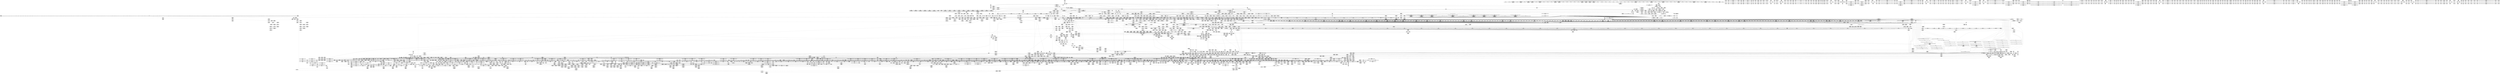 digraph {
	CE0x51dec90 [shape=record,shape=Mrecord,label="{CE0x51dec90|srcu_read_unlock:entry}"]
	CE0x5223d70 [shape=record,shape=Mrecord,label="{CE0x5223d70|tomoyo_get_mode:tmp26|security/tomoyo/util.c,987|*SummSink*}"]
	CE0x8618650 [shape=record,shape=Mrecord,label="{CE0x8618650|tomoyo_bprm_check_security:tmp5|security/tomoyo/tomoyo.c,126}"]
	CE0x6ae3d50 [shape=record,shape=Mrecord,label="{CE0x6ae3d50|tomoyo_path_permission:do.body}"]
	CE0x51d1600 [shape=record,shape=Mrecord,label="{CE0x51d1600|0:_i8,_array:_GCRE_tomoyo_index2category_constant_39_x_i8_c_00_00_00_00_00_00_00_00_00_00_00_00_00_00_00_00_00_00_00_00_00_00_00_01_01_01_01_01_01_01_01_01_01_01_01_01_01_01_02_,_align_16:_elem_6::|security/tomoyo/util.c,983}"]
	CE0x70ff600 [shape=record,shape=Mrecord,label="{CE0x70ff600|tomoyo_read_unlock:entry|*SummSink*}"]
	CE0x6a86800 [shape=record,shape=Mrecord,label="{CE0x6a86800|i8*_getelementptr_inbounds_(_12_x_i8_,_12_x_i8_*_.str1,_i32_0,_i32_0)|*Constant*|*SummSink*}"]
	CE0x5fc7570 [shape=record,shape=Mrecord,label="{CE0x5fc7570|_call_void___srcu_read_unlock(%struct.srcu_struct*_%sp,_i32_%idx)_#9,_!dbg_!38906|include/linux/srcu.h,237|*SummSource*}"]
	CE0x6af4100 [shape=record,shape=Mrecord,label="{CE0x6af4100|tomoyo_get_mode:tmp3|security/tomoyo/util.c,978}"]
	CE0x5e59350 [shape=record,shape=Mrecord,label="{CE0x5e59350|i32_3|*Constant*|*SummSink*}"]
	CE0x60ec9e0 [shape=record,shape=Mrecord,label="{CE0x60ec9e0|tomoyo_fill_path_info:sub|security/tomoyo/util.c,667}"]
	CE0x5e1c920 [shape=record,shape=Mrecord,label="{CE0x5e1c920|i64*_getelementptr_inbounds_(_11_x_i64_,_11_x_i64_*___llvm_gcov_ctr54147,_i64_0,_i64_8)|*Constant*|*SummSource*}"]
	CE0x50f4cb0 [shape=record,shape=Mrecord,label="{CE0x50f4cb0|tomoyo_check_open_permission:land.lhs.true13}"]
	CE0x6c830c0 [shape=record,shape=Mrecord,label="{CE0x6c830c0|tomoyo_const_part_length:inc|security/tomoyo/util.c,628}"]
	CE0x6af98a0 [shape=record,shape=Mrecord,label="{CE0x6af98a0|GLOBAL:kfree|*Constant*}"]
	CE0x5c67d60 [shape=record,shape=Mrecord,label="{CE0x5c67d60|GLOBAL:__llvm_gcov_ctr25|Global_var:__llvm_gcov_ctr25|*SummSink*}"]
	CE0x6005230 [shape=record,shape=Mrecord,label="{CE0x6005230|tomoyo_get_mode:tmp23|security/tomoyo/util.c,986|*SummSink*}"]
	CE0x6e8a180 [shape=record,shape=Mrecord,label="{CE0x6e8a180|tomoyo_read_unlock:tmp1|*SummSource*}"]
	CE0x8683960 [shape=record,shape=Mrecord,label="{CE0x8683960|__llvm_gcov_indirect_counter_increment114:predecessor|Function::__llvm_gcov_indirect_counter_increment114&Arg::predecessor::|*SummSink*}"]
	CE0x85fcc70 [shape=record,shape=Mrecord,label="{CE0x85fcc70|GLOBAL:tomoyo_init_request_info|*Constant*}"]
	CE0x6c6b0d0 [shape=record,shape=Mrecord,label="{CE0x6c6b0d0|i8*_getelementptr_inbounds_(_45_x_i8_,_45_x_i8_*_.str13,_i32_0,_i32_0)|*Constant*|*SummSource*}"]
	CE0x60e5900 [shape=record,shape=Mrecord,label="{CE0x60e5900|tomoyo_fill_path_info:tmp7|security/tomoyo/util.c,667|*SummSource*}"]
	CE0x6eaffe0 [shape=record,shape=Mrecord,label="{CE0x6eaffe0|i64*_getelementptr_inbounds_(_2_x_i64_,_2_x_i64_*___llvm_gcov_ctr13219,_i64_0,_i64_0)|*Constant*|*SummSource*}"]
	CE0x86308a0 [shape=record,shape=Mrecord,label="{CE0x86308a0|i64_16|*Constant*}"]
	CE0x5d43ce0 [shape=record,shape=Mrecord,label="{CE0x5d43ce0|VOIDTB_TE:_SCMRE_54,55_}"]
	CE0x70d1be0 [shape=record,shape=Mrecord,label="{CE0x70d1be0|tomoyo_check_open_permission:tobool12|security/tomoyo/file.c,761}"]
	CE0x6ff30a0 [shape=record,shape=Mrecord,label="{CE0x6ff30a0|tomoyo_path_permission:domain|security/tomoyo/file.c,564|*SummSource*}"]
	CE0x6ee19d0 [shape=record,shape=Mrecord,label="{CE0x6ee19d0|tomoyo_read_lock163:tmp1}"]
	CE0x508a1d0 [shape=record,shape=Mrecord,label="{CE0x508a1d0|tomoyo_get_mode:tmp15|security/tomoyo/util.c,983|*SummSource*}"]
	CE0x5e052b0 [shape=record,shape=Mrecord,label="{CE0x5e052b0|VOIDTB_TE:_SCMRE_93,94_}"]
	CE0x511b380 [shape=record,shape=Mrecord,label="{CE0x511b380|_call_void_mcount()_#3|*SummSource*}"]
	CE0x5d428d0 [shape=record,shape=Mrecord,label="{CE0x5d428d0|srcu_read_unlock:sp|Function::srcu_read_unlock&Arg::sp::}"]
	CE0x6aed5f0 [shape=record,shape=Mrecord,label="{CE0x6aed5f0|srcu_read_unlock:dep_map|include/linux/srcu.h,236|*SummSink*}"]
	CE0x6c4d610 [shape=record,shape=Mrecord,label="{CE0x6c4d610|VOIDTB_TE:_SCMRE_205,206_}"]
	CE0x6bd5850 [shape=record,shape=Mrecord,label="{CE0x6bd5850|tomoyo_audit_path_log:filename|security/tomoyo/file.c,169|*SummSink*}"]
	CE0x60a7b60 [shape=record,shape=Mrecord,label="{CE0x60a7b60|tomoyo_const_part_length:tmp51|security/tomoyo/util.c,651|*SummSource*}"]
	CE0x8653270 [shape=record,shape=Mrecord,label="{CE0x8653270|tomoyo_get_mode:tmp1}"]
	CE0x6e180f0 [shape=record,shape=Mrecord,label="{CE0x6e180f0|i64*_getelementptr_inbounds_(_12_x_i64_,_12_x_i64_*___llvm_gcov_ctr31133,_i64_0,_i64_11)|*Constant*}"]
	CE0x8573070 [shape=record,shape=Mrecord,label="{CE0x8573070|tomoyo_get_mode:index|Function::tomoyo_get_mode&Arg::index::|*SummSink*}"]
	CE0x7b2f9d0 [shape=record,shape=Mrecord,label="{CE0x7b2f9d0|i32_47|*Constant*|*SummSink*}"]
	CE0x5daf690 [shape=record,shape=Mrecord,label="{CE0x5daf690|tomoyo_audit_path_log:bb|*SummSink*}"]
	CE0x87eb970 [shape=record,shape=Mrecord,label="{CE0x87eb970|tomoyo_check_open_permission:tmp8|security/tomoyo/file.c,750|*SummSink*}"]
	CE0x5076000 [shape=record,shape=Mrecord,label="{CE0x5076000|GLOBAL:tomoyo_realpath_from_path|*Constant*|*SummSink*}"]
	CE0x8495e20 [shape=record,shape=Mrecord,label="{CE0x8495e20|tomoyo_const_part_length:tmp30|security/tomoyo/util.c,641|*SummSink*}"]
	CE0x87d9c30 [shape=record,shape=Mrecord,label="{CE0x87d9c30|tomoyo_check_open_permission:tmp42|security/tomoyo/file.c,768}"]
	CE0x5e34320 [shape=record,shape=Mrecord,label="{CE0x5e34320|tomoyo_const_part_length:tmp6|security/tomoyo/util.c,625|*SummSource*}"]
	CE0x6112230 [shape=record,shape=Mrecord,label="{CE0x6112230|tomoyo_check_open_permission:error.2|*SummSource*}"]
	CE0x5047770 [shape=record,shape=Mrecord,label="{CE0x5047770|tomoyo_check_open_permission:tmp43|security/tomoyo/file.c,770|*SummSink*}"]
	CE0x5dc0200 [shape=record,shape=Mrecord,label="{CE0x5dc0200|rcu_lock_acquire165:bb}"]
	CE0x5f1baa0 [shape=record,shape=Mrecord,label="{CE0x5f1baa0|tomoyo_check_open_permission:if.end22}"]
	CE0x6e25eb0 [shape=record,shape=Mrecord,label="{CE0x6e25eb0|rcu_lock_release168:tmp5|include/linux/rcupdate.h,423|*SummSink*}"]
	CE0x5149090 [shape=record,shape=Mrecord,label="{CE0x5149090|_ret_i32_%call,_!dbg_!38907|include/linux/srcu.h,223|*SummSource*}"]
	CE0x5dfebc0 [shape=record,shape=Mrecord,label="{CE0x5dfebc0|VOIDTB_TE:_SCMRE_79,80_}"]
	CE0x8594ad0 [shape=record,shape=Mrecord,label="{CE0x8594ad0|tomoyo_get_realpath:tmp1|*SummSource*}"]
	CE0x6cd1bd0 [shape=record,shape=Mrecord,label="{CE0x6cd1bd0|get_current:tmp1|*SummSource*}"]
	CE0x6c2ebf0 [shape=record,shape=Mrecord,label="{CE0x6c2ebf0|tomoyo_init_request_info:domain.addr.0}"]
	CE0x85a5aa0 [shape=record,shape=Mrecord,label="{CE0x85a5aa0|tomoyo_check_open_permission:tmp3|security/tomoyo/file.c,741|*SummSource*}"]
	CE0x5267490 [shape=record,shape=Mrecord,label="{CE0x5267490|tomoyo_init_request_info:tmp5|security/tomoyo/util.c,1004|*SummSink*}"]
	CE0x6afa300 [shape=record,shape=Mrecord,label="{CE0x6afa300|GLOBAL:kfree|*Constant*|*SummSink*}"]
	CE0x5c68070 [shape=record,shape=Mrecord,label="{CE0x5c68070|tomoyo_get_realpath:tmp4|security/tomoyo/file.c,151|*SummSource*}"]
	CE0x84a6860 [shape=record,shape=Mrecord,label="{CE0x84a6860|i64_22|*Constant*}"]
	CE0x87c05d0 [shape=record,shape=Mrecord,label="{CE0x87c05d0|i32_255|*Constant*}"]
	CE0x6f3bbb0 [shape=record,shape=Mrecord,label="{CE0x6f3bbb0|tomoyo_get_mode:index|Function::tomoyo_get_mode&Arg::index::}"]
	CE0x70f83a0 [shape=record,shape=Mrecord,label="{CE0x70f83a0|i32_39|*Constant*}"]
	CE0x7b427c0 [shape=record,shape=Mrecord,label="{CE0x7b427c0|tomoyo_read_unlock:entry|*SummSource*}"]
	CE0x6cb3c90 [shape=record,shape=Mrecord,label="{CE0x6cb3c90|128:_i8*,_1208:_%struct.file*,_:_CMRE_4,5_}"]
	CE0x85f6cc0 [shape=record,shape=Mrecord,label="{CE0x85f6cc0|tomoyo_check_open_permission:if.end11|*SummSink*}"]
	CE0x86c0730 [shape=record,shape=Mrecord,label="{CE0x86c0730|rcu_lock_release:tmp3|*SummSink*}"]
	CE0x60c8ea0 [shape=record,shape=Mrecord,label="{CE0x60c8ea0|tomoyo_fill_path_info:arrayidx|security/tomoyo/util.c,667}"]
	CE0x6cc5990 [shape=record,shape=Mrecord,label="{CE0x6cc5990|VOIDTB_TE:_SCMRE_404,408_|*MultipleSource*|*LoadInst*|security/tomoyo/tomoyo.c,135|security/tomoyo/tomoyo.c,135}"]
	CE0x6ab7850 [shape=record,shape=Mrecord,label="{CE0x6ab7850|rcu_lock_acquire:tmp3}"]
	CE0x6f2c290 [shape=record,shape=Mrecord,label="{CE0x6f2c290|tomoyo_get_mode:entry}"]
	CE0x6c882f0 [shape=record,shape=Mrecord,label="{CE0x6c882f0|VOIDTB_TE:_SCMRE_368,372_|*MultipleSource*|*LoadInst*|security/tomoyo/tomoyo.c,135|security/tomoyo/tomoyo.c,135}"]
	CE0x70fe230 [shape=record,shape=Mrecord,label="{CE0x70fe230|get_current:entry}"]
	CE0x60e5970 [shape=record,shape=Mrecord,label="{CE0x60e5970|tomoyo_fill_path_info:tmp7|security/tomoyo/util.c,667|*SummSink*}"]
	CE0x52e9280 [shape=record,shape=Mrecord,label="{CE0x52e9280|tomoyo_check_open_permission:if.end30}"]
	CE0x5de8f00 [shape=record,shape=Mrecord,label="{CE0x5de8f00|GLOBAL:tomoyo_profile|*Constant*}"]
	CE0x856f1e0 [shape=record,shape=Mrecord,label="{CE0x856f1e0|tomoyo_const_part_length:tmp15|security/tomoyo/util.c,627|*SummSource*}"]
	CE0x4fb8c00 [shape=record,shape=Mrecord,label="{CE0x4fb8c00|i32_9|*Constant*}"]
	CE0x6fa1340 [shape=record,shape=Mrecord,label="{CE0x6fa1340|tomoyo_const_part_length:if.end18|*SummSink*}"]
	CE0x8647ab0 [shape=record,shape=Mrecord,label="{CE0x8647ab0|tomoyo_bprm_check_security:tmp4|security/tomoyo/tomoyo.c,120}"]
	CE0x60e9110 [shape=record,shape=Mrecord,label="{CE0x60e9110|tomoyo_fill_path_info:tmp1}"]
	CE0x6117410 [shape=record,shape=Mrecord,label="{CE0x6117410|tomoyo_const_part_length:return|*SummSink*}"]
	CE0x50761e0 [shape=record,shape=Mrecord,label="{CE0x50761e0|tomoyo_path_permission:domain|security/tomoyo/file.c,564|*SummSink*}"]
	CE0x5dd06a0 [shape=record,shape=Mrecord,label="{CE0x5dd06a0|tomoyo_fill_path_info:conv3|security/tomoyo/util.c,666}"]
	CE0x60f4160 [shape=record,shape=Mrecord,label="{CE0x60f4160|tomoyo_fill_path_info:tmp9|security/tomoyo/util.c,667}"]
	CE0x60e7360 [shape=record,shape=Mrecord,label="{CE0x60e7360|tomoyo_check_open_permission:arrayidx|security/tomoyo/file.c,738|*SummSource*}"]
	CE0x6bac1e0 [shape=record,shape=Mrecord,label="{CE0x6bac1e0|i64_4|*Constant*}"]
	CE0x5e3fa40 [shape=record,shape=Mrecord,label="{CE0x5e3fa40|VOIDTB_TE:_SCMRE_145,146_}"]
	CE0x503af50 [shape=record,shape=Mrecord,label="{CE0x503af50|tomoyo_get_mode:tmp26|security/tomoyo/util.c,987}"]
	CE0x60423f0 [shape=record,shape=Mrecord,label="{CE0x60423f0|0:_%struct.tomoyo_obj_info*,_16:_%struct.tomoyo_domain_info*,_24:_%struct.tomoyo_path_info*,_40:_i8,_72:_i8,_75:_i8,_76:_i8,_77:_i8,_:_SCMRE_47,48_}"]
	CE0x5f826f0 [shape=record,shape=Mrecord,label="{CE0x5f826f0|rcu_lock_acquire:indirectgoto}"]
	CE0x8686ba0 [shape=record,shape=Mrecord,label="{CE0x8686ba0|GLOBAL:tomoyo_get_mode|*Constant*}"]
	CE0x6e88000 [shape=record,shape=Mrecord,label="{CE0x6e88000|tomoyo_domain:tmp22|security/tomoyo/common.h,1205|*SummSource*}"]
	CE0x85723d0 [shape=record,shape=Mrecord,label="{CE0x85723d0|GLOBAL:tomoyo_ss|Global_var:tomoyo_ss|*SummSource*}"]
	CE0x6fc6950 [shape=record,shape=Mrecord,label="{CE0x6fc6950|tomoyo_fill_path_info:tmp2|*LoadInst*|security/tomoyo/util.c,663|*SummSource*}"]
	CE0x6072a00 [shape=record,shape=Mrecord,label="{CE0x6072a00|tomoyo_const_part_length:tmp43|security/tomoyo/util.c,644|*SummSource*}"]
	CE0x6ba9390 [shape=record,shape=Mrecord,label="{CE0x6ba9390|COLLAPSED:_GCMRE___llvm_gcov_ctr13219_internal_global_2_x_i64_zeroinitializer:_elem_0:default:}"]
	CE0x86d70d0 [shape=record,shape=Mrecord,label="{CE0x86d70d0|tomoyo_read_unlock:tmp3|*SummSource*}"]
	CE0x6bb1940 [shape=record,shape=Mrecord,label="{CE0x6bb1940|tomoyo_get_mode:tmp3|security/tomoyo/util.c,978|*SummSource*}"]
	CE0x5149610 [shape=record,shape=Mrecord,label="{CE0x5149610|tomoyo_read_unlock166:bb}"]
	CE0x8537cc0 [shape=record,shape=Mrecord,label="{CE0x8537cc0|tomoyo_check_open_permission:tmp5|security/tomoyo/file.c,742|*SummSource*}"]
	CE0x6ceffe0 [shape=record,shape=Mrecord,label="{CE0x6ceffe0|rcu_lock_release168:tmp4|include/linux/rcupdate.h,423}"]
	CE0x511ab40 [shape=record,shape=Mrecord,label="{CE0x511ab40|i64*_getelementptr_inbounds_(_2_x_i64_,_2_x_i64_*___llvm_gcov_ctr23,_i64_0,_i64_0)|*Constant*|*SummSink*}"]
	CE0x86947e0 [shape=record,shape=Mrecord,label="{CE0x86947e0|tomoyo_path_permission:tmp17|security/tomoyo/file.c,571|*SummSource*}"]
	CE0x4fed0b0 [shape=record,shape=Mrecord,label="{CE0x4fed0b0|tomoyo_check_open_permission:cmp27|security/tomoyo/file.c,770|*SummSink*}"]
	CE0x6df44e0 [shape=record,shape=Mrecord,label="{CE0x6df44e0|tomoyo_check_open_permission:tmp7|security/tomoyo/file.c,743}"]
	CE0x8518160 [shape=record,shape=Mrecord,label="{CE0x8518160|128:_i8*,_1208:_%struct.file*,_:_CMRE_29,30_}"]
	CE0x5ec3e30 [shape=record,shape=Mrecord,label="{CE0x5ec3e30|%struct.task_struct*_(%struct.task_struct**)*_asm_movq_%gs:$_1:P_,$0_,_r,im,_dirflag_,_fpsr_,_flags_|*SummSink*}"]
	CE0x86c8420 [shape=record,shape=Mrecord,label="{CE0x86c8420|168:_%struct.file*,_176:_%struct.cred*,_:_CRE_224,232_|*MultipleSource*|security/tomoyo/tomoyo.c,120|Function::tomoyo_bprm_check_security&Arg::bprm::}"]
	CE0x6fc6ab0 [shape=record,shape=Mrecord,label="{CE0x6fc6ab0|tomoyo_fill_path_info:tmp2|*LoadInst*|security/tomoyo/util.c,663|*SummSink*}"]
	CE0x5267830 [shape=record,shape=Mrecord,label="{CE0x5267830|tomoyo_get_realpath:return|*SummSink*}"]
	CE0x6cc9140 [shape=record,shape=Mrecord,label="{CE0x6cc9140|i64*_getelementptr_inbounds_(_2_x_i64_,_2_x_i64_*___llvm_gcov_ctr53148,_i64_0,_i64_0)|*Constant*|*SummSource*}"]
	CE0x6071330 [shape=record,shape=Mrecord,label="{CE0x6071330|i64_24|*Constant*|*SummSource*}"]
	CE0x6f0dd90 [shape=record,shape=Mrecord,label="{CE0x6f0dd90|128:_i8*,_1208:_%struct.file*,_:_CMRE_112,120_|*MultipleSource*|security/tomoyo/common.h,1205|security/tomoyo/common.h,1205}"]
	CE0x7128740 [shape=record,shape=Mrecord,label="{CE0x7128740|tomoyo_init_request_info:conv|security/tomoyo/util.c,1010|*SummSink*}"]
	CE0x5e39290 [shape=record,shape=Mrecord,label="{CE0x5e39290|VOIDTB_TE:_SCMRE_119,120_}"]
	CE0x85fc910 [shape=record,shape=Mrecord,label="{CE0x85fc910|tomoyo_check_open_permission:call1|security/tomoyo/file.c,751|*SummSource*}"]
	CE0x5e61790 [shape=record,shape=Mrecord,label="{CE0x5e61790|tomoyo_const_part_length:conv8|security/tomoyo/util.c,632|*SummSource*}"]
	CE0x84e36b0 [shape=record,shape=Mrecord,label="{CE0x84e36b0|tomoyo_check_open_permission:tobool19|security/tomoyo/file.c,762}"]
	CE0x87e43e0 [shape=record,shape=Mrecord,label="{CE0x87e43e0|GLOBAL:__llvm_gcov_ctr31133|Global_var:__llvm_gcov_ctr31133|*SummSink*}"]
	CE0x6c2f770 [shape=record,shape=Mrecord,label="{CE0x6c2f770|tomoyo_path_permission:type|security/tomoyo/file.c,563|*SummSink*}"]
	CE0x6af7410 [shape=record,shape=Mrecord,label="{CE0x6af7410|tomoyo_get_mode:mode.0}"]
	CE0x6ee6070 [shape=record,shape=Mrecord,label="{CE0x6ee6070|tomoyo_fill_path_info:entry|*SummSink*}"]
	CE0x60f4a60 [shape=record,shape=Mrecord,label="{CE0x60f4a60|tomoyo_fill_path_info:conv4|security/tomoyo/util.c,667|*SummSource*}"]
	CE0x52361c0 [shape=record,shape=Mrecord,label="{CE0x52361c0|VOIDTB_TE:_SCMRE_32,40_|*MultipleSource*|*LoadInst*|security/tomoyo/tomoyo.c,135|security/tomoyo/tomoyo.c,135}"]
	CE0x6aef650 [shape=record,shape=Mrecord,label="{CE0x6aef650|GLOBAL:.str|Global_var:.str|*SummSource*}"]
	CE0x7002200 [shape=record,shape=Mrecord,label="{CE0x7002200|tomoyo_read_unlock166:tmp|*SummSink*}"]
	CE0x6072730 [shape=record,shape=Mrecord,label="{CE0x6072730|tomoyo_const_part_length:tmp43|security/tomoyo/util.c,644}"]
	CE0x5268110 [shape=record,shape=Mrecord,label="{CE0x5268110|tomoyo_check_open_permission:bb|*SummSource*}"]
	CE0x6aeb5d0 [shape=record,shape=Mrecord,label="{CE0x6aeb5d0|i64*_getelementptr_inbounds_(_12_x_i64_,_12_x_i64_*___llvm_gcov_ctr31133,_i64_0,_i64_0)|*Constant*|*SummSink*}"]
	CE0x85cb590 [shape=record,shape=Mrecord,label="{CE0x85cb590|srcu_read_lock:tmp3}"]
	CE0x5d117f0 [shape=record,shape=Mrecord,label="{CE0x5d117f0|tomoyo_const_part_length:tmp}"]
	CE0x5e58e30 [shape=record,shape=Mrecord,label="{CE0x5e58e30|tomoyo_read_lock:bb|*SummSink*}"]
	CE0x6bacf70 [shape=record,shape=Mrecord,label="{CE0x6bacf70|GLOBAL:tomoyo_audit_path_log|*Constant*|*SummSink*}"]
	CE0x5ec28e0 [shape=record,shape=Mrecord,label="{CE0x5ec28e0|rcu_lock_release:tmp}"]
	CE0x6cba2a0 [shape=record,shape=Mrecord,label="{CE0x6cba2a0|i64_7|*Constant*|*SummSink*}"]
	CE0x6bb21d0 [shape=record,shape=Mrecord,label="{CE0x6bb21d0|i64_2|*Constant*}"]
	CE0x8518de0 [shape=record,shape=Mrecord,label="{CE0x8518de0|128:_i8*,_1208:_%struct.file*,_:_CMRE_39,40_}"]
	CE0x5e150d0 [shape=record,shape=Mrecord,label="{CE0x5e150d0|GLOBAL:tomoyo_get_realpath|*Constant*}"]
	CE0x6fc4040 [shape=record,shape=Mrecord,label="{CE0x6fc4040|tomoyo_init_request_info:tobool|security/tomoyo/util.c,1004|*SummSource*}"]
	CE0x6f1a600 [shape=record,shape=Mrecord,label="{CE0x6f1a600|_call_void_mcount()_#3|*SummSink*}"]
	CE0x7128400 [shape=record,shape=Mrecord,label="{CE0x7128400|i32_3|*Constant*}"]
	CE0x5e3f670 [shape=record,shape=Mrecord,label="{CE0x5e3f670|VOIDTB_TE:_SCMRE_138,139_}"]
	CE0x6c2fbc0 [shape=record,shape=Mrecord,label="{CE0x6c2fbc0|tomoyo_init_request_info:tmp|*SummSource*}"]
	CE0x6b452e0 [shape=record,shape=Mrecord,label="{CE0x6b452e0|tomoyo_get_mode:mode.0|*SummSink*}"]
	CE0x6ba6a20 [shape=record,shape=Mrecord,label="{CE0x6ba6a20|i32_49|*Constant*|*SummSource*}"]
	CE0x5c71840 [shape=record,shape=Mrecord,label="{CE0x5c71840|0:_i32,_8:_%struct.srcu_struct_array*,_16:_i32,_20:_i32,_24:_i32,_32:_i8*,_40:_%struct.lock_class_key*,_48:_2_x_%struct.lock_class*_,_64:_i8*,_72:_i32,_80:_i64,_88:_i8,_96:_%struct.callback_head*,_104:_%struct.callback_head**,_112:_%struct.callback_head*,_120:_%struct.callback_head**,_128:_%struct.callback_head*,_136:_%struct.callback_head**,_144:_%struct.callback_head*,_152:_%struct.callback_head**,_160:_i64,_168:_%struct.list_head*,_176:_%struct.list_head*,_184:_void_(%struct.work_struct*)*,_192:_%struct.lock_class_key*,_200:_2_x_%struct.lock_class*_,_216:_i8*,_224:_i32,_232:_i64,_240:_%struct.list_head*,_248:_%struct.list_head*,_256:_i64,_264:_%struct.tvec_base*,_272:_void_(i64)*,_280:_i64,_288:_i32,_292:_i32,_296:_i8*,_304:_16_x_i8_,_320:_%struct.lock_class_key*,_328:_2_x_%struct.lock_class*_,_344:_i8*,_352:_i32,_360:_i64,_368:_%struct.workqueue_struct*,_376:_i32,_384:_%struct.lock_class_key*,_392:_2_x_%struct.lock_class*_,_408:_i8*,_416:_i32,_424:_i64,_:_GCE_tomoyo_ss_global_%struct.srcu_struct_i32_-300,_%struct.srcu_struct_array*_tomoyo_ss_srcu_array,_%struct.spinlock_%union.anon.14_%struct.raw_spinlock_%struct.arch_spinlock_zeroinitializer,_i32_-559067475,_i32_-1,_i8*_inttoptr_(i64_-1_to_i8*),_%struct.lockdep_map_%struct.lock_class_key*_null,_2_x_%struct.lock_class*_zeroinitializer,_i8*_getelementptr_inbounds_(_21_x_i8_,_21_x_i8_*_.str171,_i32_0,_i32_0),_i32_0,_i64_0_,_i8_0,_%struct.rcu_batch_%struct.callback_head*_null,_%struct.callback_head**_bitcast_(i8*_getelementptr_(i8,_i8*_bitcast_(%struct.srcu_struct*_tomoyo_ss_to_i8*),_i64_96)_to_%struct.callback_head**)_,_%struct.rcu_batch_%struct.callback_head*_null,_%struct.callback_head**_bitcast_(i8*_getelementptr_(i8,_i8*_bitcast_(%struct.srcu_struct*_tomoyo_ss_to_i8*),_i64_112)_to_%struct.callback_head**)_,_%struct.rcu_batch_%struct.callback_head*_null,_%struct.callback_head**_bitcast_(i8*_getelementptr_(i8,_i8*_bitcast_(%struct.srcu_struct*_tomoyo_ss_to_i8*),_i64_128)_to_%struct.callback_head**)_,_%struct.rcu_batch_%struct.callback_head*_null,_%struct.callback_head**_bitcast_(i8*_getelementptr_(i8,_i8*_bitcast_(%struct.srcu_struct*_tomoyo_ss_to_i8*),_i64_144)_to_%struct.callback_head**)_,_%struct.delayed_work_%struct.work_struct_%struct.atomic64_t_i64_137438953424_,_%struct.list_head_%struct.list_head*_bitcast_(i8*_getelementptr_(i8,_i8*_bitcast_(%struct.srcu_struct*_tomoyo_ss_to_i8*),_i64_168)_to_%struct.list_head*),_%struct.list_head*_bitcast_(i8*_getelementptr_(i8,_i8*_bitcast_(%struct.srcu_struct*_tomoyo_ss_to_i8*),_i64_168)_to_%struct.list_head*)_,_void_(%struct.work_struct*)*_process_srcu,_%struct.lockdep_map_%struct.lock_class_key*_bitcast_(i8*_getelementptr_(i8,_i8*_bitcast_(%struct.srcu_struct*_tomoyo_ss_to_i8*),_i64_160)_to_%struct.lock_class_key*),_2_x_%struct.lock_class*_zeroinitializer,_i8*_getelementptr_inbounds_(_22_x_i8_,_22_x_i8_*_.str1172,_i32_0,_i32_0),_i32_0,_i64_0_,_%struct.timer_list_%struct.list_head_%struct.list_head*_null,_%struct.list_head*_inttoptr_(i64_1953723489_to_%struct.list_head*)_,_i64_0,_%struct.tvec_base*_bitcast_(i8*_getelementptr_(i8,_i8*_bitcast_(%struct.tvec_base*_boot_tvec_bases_to_i8*),_i64_2)_to_%struct.tvec_base*),_void_(i64)*_delayed_work_timer_fn,_i64_ptrtoint_(i8*_getelementptr_(i8,_i8*_bitcast_(%struct.srcu_struct*_tomoyo_ss_to_i8*),_i64_160)_to_i64),_i32_-1,_i32_0,_i8*_null,_16_x_i8_zeroinitializer,_%struct.lockdep_map_%struct.lock_class_key*_bitcast_(_29_x_i8_*_.str2173_to_%struct.lock_class_key*),_2_x_%struct.lock_class*_zeroinitializer,_i8*_getelementptr_inbounds_(_29_x_i8_,_29_x_i8_*_.str2173,_i32_0,_i32_0),_i32_0,_i64_0_,_%struct.workqueue_struct*_null,_i32_0_,_%struct.lockdep_map_%struct.lock_class_key*_null,_2_x_%struct.lock_class*_zeroinitializer,_i8*_getelementptr_inbounds_(_10_x_i8_,_10_x_i8_*_.str3174,_i32_0,_i32_0),_i32_0,_i64_0_,_align_8:_elem_0:default:}"]
	CE0x8838920 [shape=record,shape=Mrecord,label="{CE0x8838920|0:_%struct.tomoyo_obj_info*,_16:_%struct.tomoyo_domain_info*,_24:_%struct.tomoyo_path_info*,_40:_i8,_72:_i8,_75:_i8,_76:_i8,_77:_i8,_:_SCMRE_62,63_}"]
	CE0x5e95930 [shape=record,shape=Mrecord,label="{CE0x5e95930|i64*_getelementptr_inbounds_(_10_x_i64_,_10_x_i64_*___llvm_gcov_ctr34,_i64_0,_i64_0)|*Constant*}"]
	CE0x70fe080 [shape=record,shape=Mrecord,label="{CE0x70fe080|GLOBAL:get_current|*Constant*|*SummSink*}"]
	CE0x60f4fc0 [shape=record,shape=Mrecord,label="{CE0x60f4fc0|i32_47|*Constant*|*SummSource*}"]
	CE0x6b51910 [shape=record,shape=Mrecord,label="{CE0x6b51910|tomoyo_check_open_permission:if.end|*SummSink*}"]
	CE0x84a7140 [shape=record,shape=Mrecord,label="{CE0x84a7140|tomoyo_const_part_length:tmp36|security/tomoyo/util.c,644|*SummSink*}"]
	CE0x70d1990 [shape=record,shape=Mrecord,label="{CE0x70d1990|tomoyo_check_open_permission:error.0|*SummSink*}"]
	CE0x51ddf80 [shape=record,shape=Mrecord,label="{CE0x51ddf80|tomoyo_get_mode:return}"]
	CE0x50f4bf0 [shape=record,shape=Mrecord,label="{CE0x50f4bf0|tomoyo_check_open_permission:if.then}"]
	CE0x5089e20 [shape=record,shape=Mrecord,label="{CE0x5089e20|i64*_getelementptr_inbounds_(_12_x_i64_,_12_x_i64_*___llvm_gcov_ctr31133,_i64_0,_i64_6)|*Constant*|*SummSource*}"]
	CE0x6c2ef10 [shape=record,shape=Mrecord,label="{CE0x6c2ef10|GLOBAL:tomoyo_fill_path_info|*Constant*|*SummSource*}"]
	CE0x85e1a00 [shape=record,shape=Mrecord,label="{CE0x85e1a00|rcu_lock_acquire:tmp7}"]
	CE0x5e96330 [shape=record,shape=Mrecord,label="{CE0x5e96330|VOIDTB_TE:_SCMRE_168,169_}"]
	CE0x7104e10 [shape=record,shape=Mrecord,label="{CE0x7104e10|tomoyo_check_open_permission:tmp40|security/tomoyo/file.c,752|*SummSink*}"]
	CE0x86823b0 [shape=record,shape=Mrecord,label="{CE0x86823b0|get_current:tmp3|*SummSink*}"]
	CE0x5189610 [shape=record,shape=Mrecord,label="{CE0x5189610|tomoyo_bprm_check_security:tmp13|*LoadInst*|security/tomoyo/tomoyo.c,135}"]
	CE0x4fd1620 [shape=record,shape=Mrecord,label="{CE0x4fd1620|rcu_lock_acquire165:tmp4|include/linux/rcupdate.h,418|*SummSink*}"]
	CE0x86512c0 [shape=record,shape=Mrecord,label="{CE0x86512c0|tomoyo_init_request_info:tmp2|security/tomoyo/util.c,1003|*SummSink*}"]
	CE0x70fe550 [shape=record,shape=Mrecord,label="{CE0x70fe550|_ret_%struct.task_struct*_%tmp4,_!dbg_!38905|./arch/x86/include/asm/current.h,14|*SummSource*}"]
	CE0x5d7ee70 [shape=record,shape=Mrecord,label="{CE0x5d7ee70|tomoyo_get_mode:tmp4|security/tomoyo/util.c,978|*SummSink*}"]
	CE0x60da890 [shape=record,shape=Mrecord,label="{CE0x60da890|i64*_getelementptr_inbounds_(_2_x_i64_,_2_x_i64_*___llvm_gcov_ctr21,_i64_0,_i64_1)|*Constant*|*SummSink*}"]
	CE0x503ad60 [shape=record,shape=Mrecord,label="{CE0x503ad60|tomoyo_get_mode:tmp25|security/tomoyo/util.c,987|*SummSink*}"]
	CE0x6e10640 [shape=record,shape=Mrecord,label="{CE0x6e10640|tomoyo_get_realpath:tmp|*SummSource*}"]
	CE0x51ab770 [shape=record,shape=Mrecord,label="{CE0x51ab770|i64*_getelementptr_inbounds_(_2_x_i64_,_2_x_i64_*___llvm_gcov_ctr22,_i64_0,_i64_1)|*Constant*|*SummSink*}"]
	CE0x5fe76a0 [shape=record,shape=Mrecord,label="{CE0x5fe76a0|VOIDTB_TE:_SCMRE_181,182_}"]
	CE0x6dbd410 [shape=record,shape=Mrecord,label="{CE0x6dbd410|tomoyo_check_open_permission:tmp30|security/tomoyo/file.c,761}"]
	CE0x5e04c50 [shape=record,shape=Mrecord,label="{CE0x5e04c50|VOIDTB_TE:_SCMRE_87,88_}"]
	CE0x85735a0 [shape=record,shape=Mrecord,label="{CE0x85735a0|_ret_i32_%retval.0,_!dbg_!38935|security/tomoyo/util.c,988|*SummSink*}"]
	CE0x7007920 [shape=record,shape=Mrecord,label="{CE0x7007920|tomoyo_get_mode:cmp11|security/tomoyo/util.c,985|*SummSink*}"]
	CE0x85ecbc0 [shape=record,shape=Mrecord,label="{CE0x85ecbc0|GLOBAL:__llvm_gcov_ctr12220|Global_var:__llvm_gcov_ctr12220|*SummSink*}"]
	CE0x5fe6ad0 [shape=record,shape=Mrecord,label="{CE0x5fe6ad0|i32_6|*Constant*|*SummSource*}"]
	CE0x87f40b0 [shape=record,shape=Mrecord,label="{CE0x87f40b0|tomoyo_check_open_permission:error.4|*SummSource*}"]
	CE0x5f0fdf0 [shape=record,shape=Mrecord,label="{CE0x5f0fdf0|tomoyo_path_permission:tmp6|*LoadInst*|security/tomoyo/file.c,564|*SummSink*}"]
	CE0x6ba9400 [shape=record,shape=Mrecord,label="{CE0x6ba9400|tomoyo_read_lock163:tmp|*SummSource*}"]
	CE0x6d5c6c0 [shape=record,shape=Mrecord,label="{CE0x6d5c6c0|tomoyo_path_permission:retval.0|*SummSource*}"]
	CE0x6b76a90 [shape=record,shape=Mrecord,label="{CE0x6b76a90|VOIDTB_TE:_SCMRE_192,193_}"]
	CE0x51e41a0 [shape=record,shape=Mrecord,label="{CE0x51e41a0|i64*_getelementptr_inbounds_(_2_x_i64_,_2_x_i64_*___llvm_gcov_ctr14218,_i64_0,_i64_1)|*Constant*|*SummSource*}"]
	CE0x6a8ca10 [shape=record,shape=Mrecord,label="{CE0x6a8ca10|tomoyo_get_mode:retval.0}"]
	CE0x5e5bb60 [shape=record,shape=Mrecord,label="{CE0x5e5bb60|tomoyo_get_mode:arrayidx4|security/tomoyo/util.c,983}"]
	CE0x862c6a0 [shape=record,shape=Mrecord,label="{CE0x862c6a0|i8*_undef|*Constant*}"]
	CE0x6f1a3d0 [shape=record,shape=Mrecord,label="{CE0x6f1a3d0|get_current:tmp1}"]
	CE0x516a6a0 [shape=record,shape=Mrecord,label="{CE0x516a6a0|i64*_getelementptr_inbounds_(_12_x_i64_,_12_x_i64_*___llvm_gcov_ctr31133,_i64_0,_i64_0)|*Constant*}"]
	CE0x5235fa0 [shape=record,shape=Mrecord,label="{CE0x5235fa0|VOIDTB_TE:_SCMRE_16,24_|*MultipleSource*|*LoadInst*|security/tomoyo/tomoyo.c,135|security/tomoyo/tomoyo.c,135}"]
	CE0x6c6b060 [shape=record,shape=Mrecord,label="{CE0x6c6b060|i8*_getelementptr_inbounds_(_45_x_i8_,_45_x_i8_*_.str13,_i32_0,_i32_0)|*Constant*}"]
	CE0x7b2edd0 [shape=record,shape=Mrecord,label="{CE0x7b2edd0|0:_i8,_array:_GCR_tomoyo_p2mac_internal_constant_11_x_i8_c_00_01_01_01_03_04_06_09_0A_13_15_,_align_1:_elem_3::|security/tomoyo/file.c,563}"]
	CE0x84ecc70 [shape=record,shape=Mrecord,label="{CE0x84ecc70|tomoyo_const_part_length:tmp39|security/tomoyo/util.c,644}"]
	CE0x86872c0 [shape=record,shape=Mrecord,label="{CE0x86872c0|tomoyo_get_mode:ns|Function::tomoyo_get_mode&Arg::ns::}"]
	CE0x6ab6910 [shape=record,shape=Mrecord,label="{CE0x6ab6910|rcu_lock_acquire:tmp2|*SummSink*}"]
	CE0x50f3d00 [shape=record,shape=Mrecord,label="{CE0x50f3d00|GLOBAL:tomoyo_domain|*Constant*|*SummSink*}"]
	CE0x6dd7b10 [shape=record,shape=Mrecord,label="{CE0x6dd7b10|rcu_lock_acquire:tmp4|include/linux/rcupdate.h,418|*SummSource*}"]
	CE0x6e8a4f0 [shape=record,shape=Mrecord,label="{CE0x6e8a4f0|i64*_getelementptr_inbounds_(_5_x_i64_,_5_x_i64_*___llvm_gcov_ctr32134,_i64_0,_i64_0)|*Constant*}"]
	CE0x84e44c0 [shape=record,shape=Mrecord,label="{CE0x84e44c0|tomoyo_check_open_permission:conv20|security/tomoyo/file.c,762}"]
	CE0x5200a50 [shape=record,shape=Mrecord,label="{CE0x5200a50|_ret_%struct.tomoyo_domain_info*_%tmp23,_!dbg_!38929|security/tomoyo/common.h,1205}"]
	CE0x60ead50 [shape=record,shape=Mrecord,label="{CE0x60ead50|tomoyo_const_part_length:cmp|security/tomoyo/util.c,626|*SummSink*}"]
	CE0x51cb4b0 [shape=record,shape=Mrecord,label="{CE0x51cb4b0|tomoyo_check_open_permission:path1|security/tomoyo/file.c,742|*SummSink*}"]
	CE0x862cb40 [shape=record,shape=Mrecord,label="{CE0x862cb40|i64_1|*Constant*}"]
	CE0x8528070 [shape=record,shape=Mrecord,label="{CE0x8528070|tomoyo_path_permission:param_type|security/tomoyo/file.c,567|*SummSink*}"]
	CE0x6c23380 [shape=record,shape=Mrecord,label="{CE0x6c23380|i8*_undef|*Constant*}"]
	CE0x85ecdb0 [shape=record,shape=Mrecord,label="{CE0x85ecdb0|tomoyo_bprm_check_security:tmp4|security/tomoyo/tomoyo.c,120|*SummSink*}"]
	CE0x5e60a00 [shape=record,shape=Mrecord,label="{CE0x5e60a00|i64*_null|*Constant*|*SummSink*}"]
	CE0x5f68330 [shape=record,shape=Mrecord,label="{CE0x5f68330|tomoyo_check_open_permission:and15|security/tomoyo/file.c,761|*SummSource*}"]
	CE0x60ee2a0 [shape=record,shape=Mrecord,label="{CE0x60ee2a0|tomoyo_const_part_length:tmp10|security/tomoyo/util.c,626|*SummSink*}"]
	CE0x86c1060 [shape=record,shape=Mrecord,label="{CE0x86c1060|i64*_getelementptr_inbounds_(_4_x_i64_,_4_x_i64_*___llvm_gcov_ctr33,_i64_0,_i64_2)|*Constant*}"]
	CE0x5d987a0 [shape=record,shape=Mrecord,label="{CE0x5d987a0|i64*_getelementptr_inbounds_(_6_x_i64_,_6_x_i64_*___llvm_gcov_ctr25,_i64_0,_i64_3)|*Constant*|*SummSource*}"]
	CE0x50f12c0 [shape=record,shape=Mrecord,label="{CE0x50f12c0|tomoyo_path_permission:operation8|security/tomoyo/file.c,569|*SummSink*}"]
	CE0x5e58ba0 [shape=record,shape=Mrecord,label="{CE0x5e58ba0|tomoyo_read_lock:bb}"]
	CE0x8683050 [shape=record,shape=Mrecord,label="{CE0x8683050|tomoyo_const_part_length:tmp3|security/tomoyo/util.c,624|*SummSink*}"]
	CE0x5c682f0 [shape=record,shape=Mrecord,label="{CE0x5c682f0|tomoyo_get_realpath:tmp5|security/tomoyo/file.c,151}"]
	CE0x5e04e70 [shape=record,shape=Mrecord,label="{CE0x5e04e70|VOIDTB_TE:_SCMRE_89,90_}"]
	CE0x6c63840 [shape=record,shape=Mrecord,label="{CE0x6c63840|i32_4|*Constant*}"]
	CE0x50d78c0 [shape=record,shape=Mrecord,label="{CE0x50d78c0|tomoyo_check_open_permission:tmp48|security/tomoyo/file.c,771}"]
	CE0x50f3f50 [shape=record,shape=Mrecord,label="{CE0x50f3f50|_ret_void,_!dbg_!38929|security/tomoyo/util.c,670|*SummSink*}"]
	CE0x6fd7460 [shape=record,shape=Mrecord,label="{CE0x6fd7460|tomoyo_path_permission:cmp|security/tomoyo/file.c,565|*SummSource*}"]
	CE0x7b40620 [shape=record,shape=Mrecord,label="{CE0x7b40620|tomoyo_fill_path_info:tmp13|*LoadInst*|security/tomoyo/util.c,668|*SummSink*}"]
	CE0x8652e90 [shape=record,shape=Mrecord,label="{CE0x8652e90|tomoyo_const_part_length:entry|*SummSource*}"]
	CE0x5daf570 [shape=record,shape=Mrecord,label="{CE0x5daf570|tomoyo_audit_path_log:bb}"]
	CE0x70ffcf0 [shape=record,shape=Mrecord,label="{CE0x70ffcf0|_ret_void,_!dbg_!38904|security/tomoyo/common.h,1110|*SummSource*}"]
	CE0x6e89a40 [shape=record,shape=Mrecord,label="{CE0x6e89a40|i32_4|*Constant*}"]
	CE0x50764c0 [shape=record,shape=Mrecord,label="{CE0x50764c0|40:_%struct.tomoyo_policy_namespace*,_:_CRE_40,48_|*MultipleSource*|*LoadInst*|security/tomoyo/file.c,564|security/tomoyo/file.c,564}"]
	CE0x8565da0 [shape=record,shape=Mrecord,label="{CE0x8565da0|tomoyo_domain:tmp12|security/tomoyo/common.h,1205}"]
	CE0x7079440 [shape=record,shape=Mrecord,label="{CE0x7079440|tomoyo_domain:tmp4|security/tomoyo/common.h,1205}"]
	CE0x6fab180 [shape=record,shape=Mrecord,label="{CE0x6fab180|i64*_getelementptr_inbounds_(_6_x_i64_,_6_x_i64_*___llvm_gcov_ctr12220,_i64_0,_i64_5)|*Constant*|*SummSource*}"]
	CE0x6ee2260 [shape=record,shape=Mrecord,label="{CE0x6ee2260|tomoyo_read_lock163:tmp2}"]
	CE0x51ab4d0 [shape=record,shape=Mrecord,label="{CE0x51ab4d0|tomoyo_read_lock:tmp1|*SummSink*}"]
	CE0x6cede60 [shape=record,shape=Mrecord,label="{CE0x6cede60|tomoyo_check_open_permission:tmp18|security/tomoyo/file.c,753}"]
	CE0x84e41c0 [shape=record,shape=Mrecord,label="{CE0x84e41c0|tomoyo_check_open_permission:cond|security/tomoyo/file.c,762|*SummSource*}"]
	CE0x87a5ba0 [shape=record,shape=Mrecord,label="{CE0x87a5ba0|tomoyo_check_open_permission:call21|security/tomoyo/file.c,762|*SummSource*}"]
	CE0x6be35c0 [shape=record,shape=Mrecord,label="{CE0x6be35c0|tomoyo_check_open_permission:obj|security/tomoyo/file.c, 742|*SummSource*}"]
	CE0x866b800 [shape=record,shape=Mrecord,label="{CE0x866b800|i64*_getelementptr_inbounds_(_2_x_i64_,_2_x_i64_*___llvm_gcov_ctr23,_i64_0,_i64_0)|*Constant*|*SummSource*}"]
	CE0x60fc330 [shape=record,shape=Mrecord,label="{CE0x60fc330|tomoyo_fill_path_info:hash|security/tomoyo/util.c,669|*SummSink*}"]
	CE0x84e7670 [shape=record,shape=Mrecord,label="{CE0x84e7670|tomoyo_const_part_length:tmp45|security/tomoyo/util.c,645}"]
	CE0x6eeb1a0 [shape=record,shape=Mrecord,label="{CE0x6eeb1a0|128:_i8*,_1208:_%struct.file*,_:_CMRE_64,72_|*MultipleSource*|security/tomoyo/common.h,1205|security/tomoyo/common.h,1205}"]
	CE0x7040ac0 [shape=record,shape=Mrecord,label="{CE0x7040ac0|i64*_getelementptr_inbounds_(_12_x_i64_,_12_x_i64_*___llvm_gcov_ctr31133,_i64_0,_i64_9)|*Constant*|*SummSource*}"]
	CE0x52247f0 [shape=record,shape=Mrecord,label="{CE0x52247f0|tomoyo_get_mode:conv15|security/tomoyo/util.c,987|*SummSink*}"]
	CE0x85aae50 [shape=record,shape=Mrecord,label="{CE0x85aae50|tomoyo_const_part_length:tmp8|security/tomoyo/util.c,626|*SummSink*}"]
	CE0x6a8b920 [shape=record,shape=Mrecord,label="{CE0x6a8b920|tomoyo_path_permission:do.cond}"]
	CE0x88548d0 [shape=record,shape=Mrecord,label="{CE0x88548d0|tomoyo_path_permission:path|security/tomoyo/file.c,568|*SummSource*}"]
	CE0x50a11d0 [shape=record,shape=Mrecord,label="{CE0x50a11d0|i8*_null|*Constant*}"]
	CE0x6a9a270 [shape=record,shape=Mrecord,label="{CE0x6a9a270|i64*_getelementptr_inbounds_(_22_x_i64_,_22_x_i64_*___llvm_gcov_ctr10,_i64_0,_i64_15)|*Constant*}"]
	CE0x88505e0 [shape=record,shape=Mrecord,label="{CE0x88505e0|tomoyo_init_request_info:type|security/tomoyo/util.c,1009}"]
	CE0x5190270 [shape=record,shape=Mrecord,label="{CE0x5190270|i32_1|*Constant*|*SummSource*}"]
	CE0x6e63590 [shape=record,shape=Mrecord,label="{CE0x6e63590|i64_6|*Constant*|*SummSink*}"]
	CE0x6b2a370 [shape=record,shape=Mrecord,label="{CE0x6b2a370|tomoyo_check_open_permission:tobool8|security/tomoyo/file.c,758|*SummSink*}"]
	CE0x511ad20 [shape=record,shape=Mrecord,label="{CE0x511ad20|srcu_read_lock:tmp}"]
	CE0x503a910 [shape=record,shape=Mrecord,label="{CE0x503a910|i64*_getelementptr_inbounds_(_12_x_i64_,_12_x_i64_*___llvm_gcov_ctr31133,_i64_0,_i64_10)|*Constant*}"]
	CE0x5d0d410 [shape=record,shape=Mrecord,label="{CE0x5d0d410|i64*_getelementptr_inbounds_(_22_x_i64_,_22_x_i64_*___llvm_gcov_ctr10,_i64_0,_i64_0)|*Constant*|*SummSink*}"]
	CE0x711e080 [shape=record,shape=Mrecord,label="{CE0x711e080|i32_1024|*Constant*|*SummSink*}"]
	CE0x85cce50 [shape=record,shape=Mrecord,label="{CE0x85cce50|GLOBAL:__llvm_gcov_ctr28130|Global_var:__llvm_gcov_ctr28130}"]
	CE0x60f20d0 [shape=record,shape=Mrecord,label="{CE0x60f20d0|tomoyo_const_part_length:tmp28|security/tomoyo/util.c,641|*SummSource*}"]
	CE0x60fcce0 [shape=record,shape=Mrecord,label="{CE0x60fcce0|tomoyo_get_mode:if.then13}"]
	CE0x8573700 [shape=record,shape=Mrecord,label="{CE0x8573700|i32_9|*Constant*}"]
	CE0x6f3b890 [shape=record,shape=Mrecord,label="{CE0x6f3b890|i64*_getelementptr_inbounds_(_4_x_i64_,_4_x_i64_*___llvm_gcov_ctr18214,_i64_0,_i64_1)|*Constant*}"]
	CE0x51f57a0 [shape=record,shape=Mrecord,label="{CE0x51f57a0|tomoyo_fill_path_info:bb|*SummSource*}"]
	CE0x5e9e5c0 [shape=record,shape=Mrecord,label="{CE0x5e9e5c0|tomoyo_check_open_permission:tmp20|security/tomoyo/file.c,754|*SummSink*}"]
	CE0x6cd1930 [shape=record,shape=Mrecord,label="{CE0x6cd1930|tomoyo_const_part_length:tmp18|security/tomoyo/util.c,627}"]
	CE0x508bb10 [shape=record,shape=Mrecord,label="{CE0x508bb10|tomoyo_check_open_permission:arrayidx|security/tomoyo/file.c,738|*SummSink*}"]
	CE0x85c7510 [shape=record,shape=Mrecord,label="{CE0x85c7510|%struct.tomoyo_domain_info*_null|*Constant*}"]
	CE0x5f233f0 [shape=record,shape=Mrecord,label="{CE0x5f233f0|i64*_getelementptr_inbounds_(_5_x_i64_,_5_x_i64_*___llvm_gcov_ctr32134,_i64_0,_i64_3)|*Constant*|*SummSink*}"]
	CE0x6c2ea60 [shape=record,shape=Mrecord,label="{CE0x6c2ea60|_ret_%struct.tomoyo_domain_info*_%tmp23,_!dbg_!38929|security/tomoyo/common.h,1205|*SummSource*}"]
	CE0x5d294c0 [shape=record,shape=Mrecord,label="{CE0x5d294c0|i64*_getelementptr_inbounds_(_31_x_i64_,_31_x_i64_*___llvm_gcov_ctr43150,_i64_0,_i64_3)|*Constant*|*SummSink*}"]
	CE0x8562190 [shape=record,shape=Mrecord,label="{CE0x8562190|tomoyo_bprm_check_security:entry|*SummSink*}"]
	CE0x6b5ef40 [shape=record,shape=Mrecord,label="{CE0x6b5ef40|_call_void_tomoyo_check_acl(%struct.tomoyo_request_info*_%r,_i1_(%struct.tomoyo_request_info*,_%struct.tomoyo_acl_info*)*_tomoyo_check_path_acl)_#9,_!dbg_!38935|security/tomoyo/file.c,571|*SummSink*}"]
	CE0x51d1a20 [shape=record,shape=Mrecord,label="{CE0x51d1a20|0:_i8,_array:_GCRE_tomoyo_index2category_constant_39_x_i8_c_00_00_00_00_00_00_00_00_00_00_00_00_00_00_00_00_00_00_00_00_00_00_00_01_01_01_01_01_01_01_01_01_01_01_01_01_01_01_02_,_align_16:_elem_18::|security/tomoyo/util.c,983}"]
	CE0x8855210 [shape=record,shape=Mrecord,label="{CE0x8855210|tomoyo_path_permission:param6|security/tomoyo/file.c,569}"]
	CE0x5e04a30 [shape=record,shape=Mrecord,label="{CE0x5e04a30|VOIDTB_TE:_SCMRE_85,86_}"]
	CE0x4f00d30 [shape=record,shape=Mrecord,label="{CE0x4f00d30|tomoyo_path_permission:tmp8|security/tomoyo/file.c,565}"]
	CE0x5e953a0 [shape=record,shape=Mrecord,label="{CE0x5e953a0|rcu_lock_release168:tmp1|*SummSink*}"]
	CE0x5f82d70 [shape=record,shape=Mrecord,label="{CE0x5f82d70|GLOBAL:tomoyo_path_keyword|Global_var:tomoyo_path_keyword|*SummSource*}"]
	CE0x61036e0 [shape=record,shape=Mrecord,label="{CE0x61036e0|tomoyo_const_part_length:return}"]
	CE0x5e96440 [shape=record,shape=Mrecord,label="{CE0x5e96440|VOIDTB_TE:_SCMRE_169,170_}"]
	CE0x6e0fbd0 [shape=record,shape=Mrecord,label="{CE0x6e0fbd0|tomoyo_init_request_info:mode5|security/tomoyo/util.c,1011|*SummSource*}"]
	CE0x5daf700 [shape=record,shape=Mrecord,label="{CE0x5daf700|i64*_getelementptr_inbounds_(_2_x_i64_,_2_x_i64_*___llvm_gcov_ctr21,_i64_0,_i64_0)|*Constant*}"]
	CE0x8576f20 [shape=record,shape=Mrecord,label="{CE0x8576f20|40:_%struct.tomoyo_policy_namespace*,_48:_i8,_:_GCRE_tomoyo_kernel_domain_external_global_%struct.tomoyo_domain_info_50,51_|*MultipleSource*|Function::tomoyo_check_open_permission&Arg::domain::|security/tomoyo/tomoyo.c,120|security/tomoyo/tomoyo.c,120|security/tomoyo/util.c,1005|security/tomoyo/util.c,1007|Function::tomoyo_init_request_info&Arg::domain::}"]
	CE0x6f83870 [shape=record,shape=Mrecord,label="{CE0x6f83870|tomoyo_domain:tmp21|security/tomoyo/common.h,1205|*SummSource*}"]
	CE0x6ce56d0 [shape=record,shape=Mrecord,label="{CE0x6ce56d0|VOIDTB_TE:_SCMRE_496,504_|*MultipleSource*|*LoadInst*|security/tomoyo/tomoyo.c,135|security/tomoyo/tomoyo.c,135}"]
	CE0x60ee510 [shape=record,shape=Mrecord,label="{CE0x60ee510|tomoyo_const_part_length:conv|security/tomoyo/util.c,626|*SummSource*}"]
	CE0x86c0810 [shape=record,shape=Mrecord,label="{CE0x86c0810|_call_void_mcount()_#3}"]
	CE0x5e1c9d0 [shape=record,shape=Mrecord,label="{CE0x5e1c9d0|i64*_getelementptr_inbounds_(_11_x_i64_,_11_x_i64_*___llvm_gcov_ctr54147,_i64_0,_i64_8)|*Constant*|*SummSink*}"]
	CE0x5d39f30 [shape=record,shape=Mrecord,label="{CE0x5d39f30|tomoyo_domain:if.end|*SummSink*}"]
	CE0x6e0c110 [shape=record,shape=Mrecord,label="{CE0x6e0c110|tomoyo_get_mode:cmp|security/tomoyo/util.c,982|*SummSource*}"]
	CE0x85c7670 [shape=record,shape=Mrecord,label="{CE0x85c7670|%struct.tomoyo_domain_info*_null|*Constant*|*SummSource*}"]
	CE0x859ddc0 [shape=record,shape=Mrecord,label="{CE0x859ddc0|tomoyo_domain:tmp18|security/tomoyo/common.h,1205|*SummSink*}"]
	CE0x6ab68a0 [shape=record,shape=Mrecord,label="{CE0x6ab68a0|rcu_lock_acquire:tmp2|*SummSource*}"]
	CE0x6edf910 [shape=record,shape=Mrecord,label="{CE0x6edf910|GLOBAL:__llvm_gcov_global_state_pred45|Global_var:__llvm_gcov_global_state_pred45|*SummSource*}"]
	CE0x6f83e30 [shape=record,shape=Mrecord,label="{CE0x6f83e30|128:_i8*,_1208:_%struct.file*,_:_CMRE_0,1_}"]
	CE0x6f5b2e0 [shape=record,shape=Mrecord,label="{CE0x6f5b2e0|tomoyo_bprm_check_security:tmp12|security/tomoyo/tomoyo.c,135|*SummSink*}"]
	CE0x6df3f00 [shape=record,shape=Mrecord,label="{CE0x6df3f00|tomoyo_check_open_permission:path1|security/tomoyo/file.c,742|*SummSource*}"]
	CE0x5e28490 [shape=record,shape=Mrecord,label="{CE0x5e28490|VOIDTB_TE:_SCMRE_105,106_}"]
	CE0x50d7930 [shape=record,shape=Mrecord,label="{CE0x50d7930|tomoyo_check_open_permission:tmp48|security/tomoyo/file.c,771|*SummSource*}"]
	CE0x883c3d0 [shape=record,shape=Mrecord,label="{CE0x883c3d0|_call_void_tomoyo_read_unlock166(i32_%call)_#9,_!dbg_!38913|security/tomoyo/tomoyo.c,129|*SummSource*}"]
	CE0x60fd4f0 [shape=record,shape=Mrecord,label="{CE0x60fd4f0|GLOBAL:tomoyo_policy_loaded|Global_var:tomoyo_policy_loaded}"]
	CE0x5dd0e10 [shape=record,shape=Mrecord,label="{CE0x5dd0e10|tomoyo_get_mode:tmp6|security/tomoyo/util.c,978|*SummSource*}"]
	CE0x5e348d0 [shape=record,shape=Mrecord,label="{CE0x5e348d0|_call_void_lock_release(%struct.lockdep_map*_%map,_i32_1,_i64_ptrtoint_(i8*_blockaddress(_rcu_lock_release,_%__here)_to_i64))_#9,_!dbg_!38907|include/linux/rcupdate.h,423}"]
	CE0x7b3a920 [shape=record,shape=Mrecord,label="{CE0x7b3a920|tomoyo_path_permission:profile|security/tomoyo/file.c,564|*SummSink*}"]
	CE0x7105610 [shape=record,shape=Mrecord,label="{CE0x7105610|tomoyo_check_open_permission:tmp|*SummSink*}"]
	CE0x5c96570 [shape=record,shape=Mrecord,label="{CE0x5c96570|srcu_read_lock:entry}"]
	CE0x861fda0 [shape=record,shape=Mrecord,label="{CE0x861fda0|0:_%struct.tomoyo_obj_info*,_16:_%struct.tomoyo_domain_info*,_24:_%struct.tomoyo_path_info*,_40:_i8,_72:_i8,_75:_i8,_76:_i8,_77:_i8,_:_SCMRE_74,75_|*MultipleSource*|security/tomoyo/file.c,741|security/tomoyo/file.c, 741|security/tomoyo/file.c,748}"]
	CE0x87cca50 [shape=record,shape=Mrecord,label="{CE0x87cca50|tomoyo_get_mode:add|security/tomoyo/util.c,984|*SummSource*}"]
	CE0x7001f60 [shape=record,shape=Mrecord,label="{CE0x7001f60|tomoyo_read_unlock166:tmp3}"]
	CE0x6c636e0 [shape=record,shape=Mrecord,label="{CE0x6c636e0|tomoyo_check_open_permission:conv6|security/tomoyo/file.c,758|*SummSink*}"]
	CE0x857ab80 [shape=record,shape=Mrecord,label="{CE0x857ab80|tomoyo_get_mode:tmp11|security/tomoyo/util.c,982|*SummSource*}"]
	CE0x6f94360 [shape=record,shape=Mrecord,label="{CE0x6f94360|tomoyo_check_open_permission:domain|Function::tomoyo_check_open_permission&Arg::domain::|*SummSink*}"]
	CE0x7085160 [shape=record,shape=Mrecord,label="{CE0x7085160|srcu_read_lock164:bb|*SummSink*}"]
	CE0x5189240 [shape=record,shape=Mrecord,label="{CE0x5189240|i32_7|*Constant*}"]
	CE0x6f836f0 [shape=record,shape=Mrecord,label="{CE0x6f836f0|tomoyo_domain:tmp21|security/tomoyo/common.h,1205}"]
	CE0x6d5d2a0 [shape=record,shape=Mrecord,label="{CE0x6d5d2a0|tomoyo_path_permission:tmp24|security/tomoyo/file.c,575|*SummSource*}"]
	CE0x51e4ac0 [shape=record,shape=Mrecord,label="{CE0x51e4ac0|srcu_read_lock164:tmp3|*SummSource*}"]
	CE0x5d73a90 [shape=record,shape=Mrecord,label="{CE0x5d73a90|0:_i32,_:_GCMR___llvm_gcov_global_state_pred45_internal_unnamed_addr_global_i32_-1:_elem_0:default:}"]
	CE0x5d77090 [shape=record,shape=Mrecord,label="{CE0x5d77090|rcu_lock_acquire165:map|Function::rcu_lock_acquire165&Arg::map::|*SummSink*}"]
	CE0x6d236a0 [shape=record,shape=Mrecord,label="{CE0x6d236a0|0:_i8,_array:_GCRE_tomoyo_index2category_constant_39_x_i8_c_00_00_00_00_00_00_00_00_00_00_00_00_00_00_00_00_00_00_00_00_00_00_00_01_01_01_01_01_01_01_01_01_01_01_01_01_01_01_02_,_align_16:_elem_28::|security/tomoyo/util.c,983}"]
	CE0x700a980 [shape=record,shape=Mrecord,label="{CE0x700a980|tomoyo_check_open_permission:tmp24|security/tomoyo/file.c,758}"]
	CE0x8821ce0 [shape=record,shape=Mrecord,label="{CE0x8821ce0|tomoyo_domain:tmp7|security/tomoyo/common.h,1205}"]
	CE0x6cafdf0 [shape=record,shape=Mrecord,label="{CE0x6cafdf0|tomoyo_const_part_length:add|security/tomoyo/util.c,634}"]
	CE0x86511f0 [shape=record,shape=Mrecord,label="{CE0x86511f0|tomoyo_init_request_info:tmp2|security/tomoyo/util.c,1003|*SummSource*}"]
	CE0x7085850 [shape=record,shape=Mrecord,label="{CE0x7085850|i64*_getelementptr_inbounds_(_2_x_i64_,_2_x_i64_*___llvm_gcov_ctr14218,_i64_0,_i64_0)|*Constant*|*SummSink*}"]
	CE0x7000950 [shape=record,shape=Mrecord,label="{CE0x7000950|i32_5|*Constant*|*SummSource*}"]
	CE0x6ba5540 [shape=record,shape=Mrecord,label="{CE0x6ba5540|__llvm_gcov_indirect_counter_increment114:tmp5}"]
	CE0x7084bf0 [shape=record,shape=Mrecord,label="{CE0x7084bf0|tomoyo_check_open_permission:tmp53|security/tomoyo/file.c,773|*SummSink*}"]
	CE0x5e618e0 [shape=record,shape=Mrecord,label="{CE0x5e618e0|tomoyo_const_part_length:conv8|security/tomoyo/util.c,632|*SummSink*}"]
	CE0x8496aa0 [shape=record,shape=Mrecord,label="{CE0x8496aa0|tomoyo_const_part_length:tmp33|security/tomoyo/util.c,642}"]
	CE0x8572ce0 [shape=record,shape=Mrecord,label="{CE0x8572ce0|tomoyo_get_mode:profile|Function::tomoyo_get_mode&Arg::profile::|*SummSource*}"]
	CE0x856e890 [shape=record,shape=Mrecord,label="{CE0x856e890|i32_0|*Constant*}"]
	CE0x6ee52b0 [shape=record,shape=Mrecord,label="{CE0x6ee52b0|tomoyo_check_open_permission:cmp|security/tomoyo/file.c,752}"]
	CE0x6071930 [shape=record,shape=Mrecord,label="{CE0x6071930|tomoyo_const_part_length:tmp40|security/tomoyo/util.c,644}"]
	CE0x6e87c40 [shape=record,shape=Mrecord,label="{CE0x6e87c40|128:_i8*,_1208:_%struct.file*,_:_CMRE_168,176_|*MultipleSource*|security/tomoyo/common.h,1205|security/tomoyo/common.h,1205}"]
	CE0x6cba170 [shape=record,shape=Mrecord,label="{CE0x6cba170|i64_7|*Constant*}"]
	CE0x6f0d7f0 [shape=record,shape=Mrecord,label="{CE0x6f0d7f0|128:_i8*,_1208:_%struct.file*,_:_CMRE_88,89_|*MultipleSource*|security/tomoyo/common.h,1205|security/tomoyo/common.h,1205}"]
	CE0x6f04bb0 [shape=record,shape=Mrecord,label="{CE0x6f04bb0|tomoyo_get_realpath:return|*SummSource*}"]
	CE0x5d72b20 [shape=record,shape=Mrecord,label="{CE0x5d72b20|tomoyo_const_part_length:add29|security/tomoyo/util.c,646}"]
	CE0x5ea1070 [shape=record,shape=Mrecord,label="{CE0x5ea1070|tomoyo_path_permission:tmp|*SummSink*}"]
	CE0x8854d80 [shape=record,shape=Mrecord,label="{CE0x8854d80|tomoyo_path_permission:filename5|security/tomoyo/file.c,568|*SummSink*}"]
	CE0x5d72500 [shape=record,shape=Mrecord,label="{CE0x5d72500|__llvm_gcov_indirect_counter_increment114:tmp2}"]
	CE0x5dfe9a0 [shape=record,shape=Mrecord,label="{CE0x5dfe9a0|VOIDTB_TE:_SCMRE_77,78_}"]
	CE0x5c71f20 [shape=record,shape=Mrecord,label="{CE0x5c71f20|GLOBAL:rcu_lock_acquire165|*Constant*|*SummSource*}"]
	CE0x87a58b0 [shape=record,shape=Mrecord,label="{CE0x87a58b0|tomoyo_check_open_permission:conv20|security/tomoyo/file.c,762|*SummSink*}"]
	CE0x6cba7a0 [shape=record,shape=Mrecord,label="{CE0x6cba7a0|tomoyo_path_permission:tmp18|security/tomoyo/file.c,573|*SummSource*}"]
	CE0x6fd1940 [shape=record,shape=Mrecord,label="{CE0x6fd1940|tomoyo_get_mode:if.end14|*SummSink*}"]
	CE0x70eb7f0 [shape=record,shape=Mrecord,label="{CE0x70eb7f0|tomoyo_get_mode:arrayidx|security/tomoyo/util.c,981}"]
	CE0x528f4d0 [shape=record,shape=Mrecord,label="{CE0x528f4d0|srcu_read_unlock167:tmp|*SummSink*}"]
	CE0x8695640 [shape=record,shape=Mrecord,label="{CE0x8695640|tomoyo_path_permission:idxprom|security/tomoyo/file.c,563|*SummSink*}"]
	CE0x5e64c60 [shape=record,shape=Mrecord,label="{CE0x5e64c60|GLOBAL:__llvm_gcov_ctr28130|Global_var:__llvm_gcov_ctr28130|*SummSink*}"]
	CE0x5f82a60 [shape=record,shape=Mrecord,label="{CE0x5f82a60|GLOBAL:tomoyo_path_keyword|Global_var:tomoyo_path_keyword}"]
	CE0x85ecce0 [shape=record,shape=Mrecord,label="{CE0x85ecce0|tomoyo_bprm_check_security:tmp4|security/tomoyo/tomoyo.c,120|*SummSource*}"]
	CE0x60a79c0 [shape=record,shape=Mrecord,label="{CE0x60a79c0|tomoyo_const_part_length:tmp51|security/tomoyo/util.c,651}"]
	CE0x51c5f70 [shape=record,shape=Mrecord,label="{CE0x51c5f70|srcu_read_unlock167:entry|*SummSource*}"]
	CE0x8839040 [shape=record,shape=Mrecord,label="{CE0x8839040|0:_%struct.tomoyo_obj_info*,_16:_%struct.tomoyo_domain_info*,_24:_%struct.tomoyo_path_info*,_40:_i8,_72:_i8,_75:_i8,_76:_i8,_77:_i8,_:_SCMRE_64,72_|*MultipleSource*|security/tomoyo/file.c,741|security/tomoyo/file.c, 741|security/tomoyo/file.c,748}"]
	CE0x7127d80 [shape=record,shape=Mrecord,label="{CE0x7127d80|tomoyo_init_request_info:tmp11|security/tomoyo/util.c,1007|*SummSource*}"]
	CE0x6e25bb0 [shape=record,shape=Mrecord,label="{CE0x6e25bb0|rcu_lock_release168:tmp5|include/linux/rcupdate.h,423}"]
	CE0x5c96a50 [shape=record,shape=Mrecord,label="{CE0x5c96a50|srcu_read_lock:sp|Function::srcu_read_lock&Arg::sp::}"]
	CE0x856f400 [shape=record,shape=Mrecord,label="{CE0x856f400|__llvm_gcov_indirect_counter_increment114:tmp1}"]
	CE0x6fa4bc0 [shape=record,shape=Mrecord,label="{CE0x6fa4bc0|tomoyo_check_open_permission:flag|Function::tomoyo_check_open_permission&Arg::flag::|*SummSink*}"]
	CE0x516b3e0 [shape=record,shape=Mrecord,label="{CE0x516b3e0|0:_i8,_array:_GCRE_tomoyo_index2category_constant_39_x_i8_c_00_00_00_00_00_00_00_00_00_00_00_00_00_00_00_00_00_00_00_00_00_00_00_01_01_01_01_01_01_01_01_01_01_01_01_01_01_01_02_,_align_16:_elem_10::|security/tomoyo/util.c,983}"]
	CE0x6fd1270 [shape=record,shape=Mrecord,label="{CE0x6fd1270|tomoyo_const_part_length:filename|Function::tomoyo_const_part_length&Arg::filename::|*SummSink*}"]
	CE0x5d99540 [shape=record,shape=Mrecord,label="{CE0x5d99540|tomoyo_get_realpath:tmp}"]
	CE0x6ed5330 [shape=record,shape=Mrecord,label="{CE0x6ed5330|tomoyo_path_permission:tmp14|security/tomoyo/file.c,567|*SummSink*}"]
	CE0x6102390 [shape=record,shape=Mrecord,label="{CE0x6102390|tomoyo_const_part_length:tmp12|security/tomoyo/util.c,626}"]
	CE0x85bc1b0 [shape=record,shape=Mrecord,label="{CE0x85bc1b0|i64_ptrtoint_(i8*_blockaddress(_rcu_lock_acquire165,_%__here)_to_i64)|*Constant*|*SummSource*}"]
	CE0x70400f0 [shape=record,shape=Mrecord,label="{CE0x70400f0|tomoyo_get_mode:tmp21|security/tomoyo/util.c,985|*SummSink*}"]
	CE0x5e58cc0 [shape=record,shape=Mrecord,label="{CE0x5e58cc0|tomoyo_read_lock:bb|*SummSource*}"]
	CE0x862c980 [shape=record,shape=Mrecord,label="{CE0x862c980|i64*_getelementptr_inbounds_(_31_x_i64_,_31_x_i64_*___llvm_gcov_ctr43150,_i64_0,_i64_0)|*Constant*|*SummSink*}"]
	CE0x85386e0 [shape=record,shape=Mrecord,label="{CE0x85386e0|tomoyo_bprm_check_security:tmp6|security/tomoyo/tomoyo.c,126|*SummSink*}"]
	CE0x6c24100 [shape=record,shape=Mrecord,label="{CE0x6c24100|i64*_getelementptr_inbounds_(_2_x_i64_,_2_x_i64_*___llvm_gcov_ctr23,_i64_0,_i64_1)|*Constant*}"]
	CE0x6c423d0 [shape=record,shape=Mrecord,label="{CE0x6c423d0|tomoyo_read_unlock166:entry|*SummSink*}"]
	CE0x84e3e30 [shape=record,shape=Mrecord,label="{CE0x84e3e30|tomoyo_check_open_permission:tobool19|security/tomoyo/file.c,762|*SummSink*}"]
	CE0x5d6a4c0 [shape=record,shape=Mrecord,label="{CE0x5d6a4c0|tomoyo_path_permission:tmp|*SummSource*}"]
	CE0x6042150 [shape=record,shape=Mrecord,label="{CE0x6042150|0:_%struct.tomoyo_obj_info*,_16:_%struct.tomoyo_domain_info*,_24:_%struct.tomoyo_path_info*,_40:_i8,_72:_i8,_75:_i8,_76:_i8,_77:_i8,_:_SCMRE_46,47_}"]
	CE0x7043220 [shape=record,shape=Mrecord,label="{CE0x7043220|i64*_getelementptr_inbounds_(_6_x_i64_,_6_x_i64_*___llvm_gcov_ctr25,_i64_0,_i64_5)|*Constant*}"]
	CE0x606e540 [shape=record,shape=Mrecord,label="{CE0x606e540|i32_48|*Constant*|*SummSink*}"]
	CE0x5faeea0 [shape=record,shape=Mrecord,label="{CE0x5faeea0|tomoyo_read_lock:tmp2|*SummSink*}"]
	CE0x6ab72f0 [shape=record,shape=Mrecord,label="{CE0x6ab72f0|tomoyo_audit_path_log:path2|security/tomoyo/file.c,169|*SummSource*}"]
	CE0x5d3a010 [shape=record,shape=Mrecord,label="{CE0x5d3a010|tomoyo_domain:if.then}"]
	CE0x6c23cb0 [shape=record,shape=Mrecord,label="{CE0x6c23cb0|rcu_lock_release168:__here|*SummSink*}"]
	CE0x8633400 [shape=record,shape=Mrecord,label="{CE0x8633400|i32_8|*Constant*|*SummSink*}"]
	CE0x8537b70 [shape=record,shape=Mrecord,label="{CE0x8537b70|tomoyo_check_open_permission:tmp5|security/tomoyo/file.c,742}"]
	CE0x84fcd90 [shape=record,shape=Mrecord,label="{CE0x84fcd90|tomoyo_bprm_check_security:if.then}"]
	CE0x6af4030 [shape=record,shape=Mrecord,label="{CE0x6af4030|tomoyo_get_mode:tobool|security/tomoyo/util.c,978}"]
	CE0x5d79280 [shape=record,shape=Mrecord,label="{CE0x5d79280|tomoyo_init_request_info:domain|Function::tomoyo_init_request_info&Arg::domain::|*SummSource*}"]
	CE0x87e47d0 [shape=record,shape=Mrecord,label="{CE0x87e47d0|GLOBAL:__llvm_gcov_ctr54147|Global_var:__llvm_gcov_ctr54147|*SummSource*}"]
	CE0x50aec00 [shape=record,shape=Mrecord,label="{CE0x50aec00|tomoyo_init_request_info:profile2|security/tomoyo/util.c,1007}"]
	CE0x6a99f10 [shape=record,shape=Mrecord,label="{CE0x6a99f10|tomoyo_check_open_permission:tmp35|security/tomoyo/file.c,761|*SummSource*}"]
	CE0x503a500 [shape=record,shape=Mrecord,label="{CE0x503a500|tomoyo_get_mode:mode.1|*SummSink*}"]
	CE0x85182a0 [shape=record,shape=Mrecord,label="{CE0x85182a0|128:_i8*,_1208:_%struct.file*,_:_CMRE_30,31_}"]
	CE0x6de45c0 [shape=record,shape=Mrecord,label="{CE0x6de45c0|tomoyo_get_mode:tmp16|security/tomoyo/util.c,983}"]
	CE0x5014580 [shape=record,shape=Mrecord,label="{CE0x5014580|GLOBAL:__llvm_gcov_ctr10|Global_var:__llvm_gcov_ctr10|*SummSource*}"]
	CE0x8639b50 [shape=record,shape=Mrecord,label="{CE0x8639b50|tomoyo_bprm_check_security:tobool|security/tomoyo/tomoyo.c,126}"]
	CE0x6fc7280 [shape=record,shape=Mrecord,label="{CE0x6fc7280|tomoyo_get_mode:config7|security/tomoyo/util.c,983}"]
	CE0x6f04140 [shape=record,shape=Mrecord,label="{CE0x6f04140|tomoyo_get_realpath:if.end|*SummSource*}"]
	CE0x6cc8280 [shape=record,shape=Mrecord,label="{CE0x6cc8280|rcu_lock_release:tmp4|include/linux/rcupdate.h,423|*SummSource*}"]
	CE0x51cb290 [shape=record,shape=Mrecord,label="{CE0x51cb290|i64_176|*Constant*|*SummSink*}"]
	CE0x883c230 [shape=record,shape=Mrecord,label="{CE0x883c230|GLOBAL:tomoyo_find_next_domain|*Constant*|*SummSink*}"]
	CE0x60ddc30 [shape=record,shape=Mrecord,label="{CE0x60ddc30|i64*_getelementptr_inbounds_(_31_x_i64_,_31_x_i64_*___llvm_gcov_ctr43150,_i64_0,_i64_28)|*Constant*|*SummSource*}"]
	CE0x6b76980 [shape=record,shape=Mrecord,label="{CE0x6b76980|VOIDTB_TE:_SCMRE_191,192_}"]
	CE0x8572bd0 [shape=record,shape=Mrecord,label="{CE0x8572bd0|tomoyo_get_mode:profile|Function::tomoyo_get_mode&Arg::profile::}"]
	CE0x6b4f550 [shape=record,shape=Mrecord,label="{CE0x6b4f550|tomoyo_get_mode:idxprom|security/tomoyo/util.c,981}"]
	CE0x6cafcd0 [shape=record,shape=Mrecord,label="{CE0x6cafcd0|__llvm_gcov_indirect_counter_increment114:tmp6|*SummSource*}"]
	CE0x5e58310 [shape=record,shape=Mrecord,label="{CE0x5e58310|_call_void___srcu_read_unlock(%struct.srcu_struct*_%sp,_i32_%idx)_#9,_!dbg_!38906|include/linux/srcu.h,237|*SummSink*}"]
	CE0x5e9d040 [shape=record,shape=Mrecord,label="{CE0x5e9d040|i64*_getelementptr_inbounds_(_10_x_i64_,_10_x_i64_*___llvm_gcov_ctr34,_i64_0,_i64_0)|*Constant*|*SummSink*}"]
	CE0x6c76d30 [shape=record,shape=Mrecord,label="{CE0x6c76d30|VOIDTB_TE:_SCMRE_296,304_|*MultipleSource*|*LoadInst*|security/tomoyo/tomoyo.c,135|security/tomoyo/tomoyo.c,135}"]
	CE0x6f3c220 [shape=record,shape=Mrecord,label="{CE0x6f3c220|i64*_getelementptr_inbounds_(_11_x_i64_,_11_x_i64_*___llvm_gcov_ctr54147,_i64_0,_i64_10)|*Constant*|*SummSink*}"]
	CE0x84ed660 [shape=record,shape=Mrecord,label="{CE0x84ed660|tomoyo_const_part_length:conv24|security/tomoyo/util.c,644|*SummSink*}"]
	CE0x6d233f0 [shape=record,shape=Mrecord,label="{CE0x6d233f0|0:_i8,_array:_GCRE_tomoyo_index2category_constant_39_x_i8_c_00_00_00_00_00_00_00_00_00_00_00_00_00_00_00_00_00_00_00_00_00_00_00_01_01_01_01_01_01_01_01_01_01_01_01_01_01_01_02_,_align_16:_elem_27::|security/tomoyo/util.c,983}"]
	CE0x6f6c820 [shape=record,shape=Mrecord,label="{CE0x6f6c820|_ret_i32_%retval.0,_!dbg_!38920|security/tomoyo/tomoyo.c,137|*SummSink*}"]
	CE0x85e0980 [shape=record,shape=Mrecord,label="{CE0x85e0980|i64_ptrtoint_(i8*_blockaddress(_rcu_lock_acquire,_%__here)_to_i64)|*Constant*}"]
	CE0x6bb2850 [shape=record,shape=Mrecord,label="{CE0x6bb2850|tomoyo_domain:tmp15|security/tomoyo/common.h,1205|*SummSource*}"]
	CE0x85a5940 [shape=record,shape=Mrecord,label="{CE0x85a5940|0:_i8,_array:_GCR_.str_private_unnamed_addr_constant_5_x_i8_c_04_02_06_06_00_,_align_1:_elem_2::|security/tomoyo/file.c,738}"]
	CE0x6f3c620 [shape=record,shape=Mrecord,label="{CE0x6f3c620|tomoyo_domain:tmp20|security/tomoyo/common.h,1205|*SummSink*}"]
	CE0x7b31e60 [shape=record,shape=Mrecord,label="{CE0x7b31e60|tomoyo_fill_path_info:is_dir|security/tomoyo/util.c,667}"]
	CE0x85751c0 [shape=record,shape=Mrecord,label="{CE0x85751c0|tomoyo_check_open_permission:tmp14|security/tomoyo/file.c,750}"]
	CE0x861fc10 [shape=record,shape=Mrecord,label="{CE0x861fc10|0:_%struct.tomoyo_obj_info*,_16:_%struct.tomoyo_domain_info*,_24:_%struct.tomoyo_path_info*,_40:_i8,_72:_i8,_75:_i8,_76:_i8,_77:_i8,_:_SCMRE_73,74_|*MultipleSource*|security/tomoyo/file.c,741|security/tomoyo/file.c, 741|security/tomoyo/file.c,748}"]
	CE0x610b2b0 [shape=record,shape=Mrecord,label="{CE0x610b2b0|i64_5|*Constant*}"]
	CE0x70ec1a0 [shape=record,shape=Mrecord,label="{CE0x70ec1a0|srcu_read_unlock:tmp|*SummSource*}"]
	CE0x6fe2d70 [shape=record,shape=Mrecord,label="{CE0x6fe2d70|tomoyo_check_open_permission:land.lhs.true}"]
	CE0x516a110 [shape=record,shape=Mrecord,label="{CE0x516a110|tomoyo_fill_path_info:call2|security/tomoyo/util.c,666|*SummSink*}"]
	CE0x5fa54f0 [shape=record,shape=Mrecord,label="{CE0x5fa54f0|i64_14|*Constant*|*SummSource*}"]
	CE0x50d82d0 [shape=record,shape=Mrecord,label="{CE0x50d82d0|tomoyo_check_open_permission:tmp44|security/tomoyo/file.c,770}"]
	CE0x857a8c0 [shape=record,shape=Mrecord,label="{CE0x857a8c0|tomoyo_get_mode:tmp11|security/tomoyo/util.c,982}"]
	CE0x5f0f970 [shape=record,shape=Mrecord,label="{CE0x5f0f970|0:_i8,_:_GCMR_tomoyo_domain.__warned_internal_global_i8_0,_section_.data.unlikely_,_align_1:_elem_0:default:}"]
	CE0x70f94a0 [shape=record,shape=Mrecord,label="{CE0x70f94a0|tomoyo_get_mode:cmp11|security/tomoyo/util.c,985|*SummSource*}"]
	CE0x50f49c0 [shape=record,shape=Mrecord,label="{CE0x50f49c0|tomoyo_path_permission:tmp3|*LoadInst*|security/tomoyo/file.c,564|*SummSource*}"]
	CE0x6f3d100 [shape=record,shape=Mrecord,label="{CE0x6f3d100|GLOBAL:get_current|*Constant*}"]
	CE0x5d01d60 [shape=record,shape=Mrecord,label="{CE0x5d01d60|tomoyo_get_mode:if.then}"]
	CE0x5d6a3e0 [shape=record,shape=Mrecord,label="{CE0x5d6a3e0|tomoyo_path_permission:tmp}"]
	CE0x5e592b0 [shape=record,shape=Mrecord,label="{CE0x5e592b0|i64*_getelementptr_inbounds_(_2_x_i64_,_2_x_i64_*___llvm_gcov_ctr22,_i64_0,_i64_0)|*Constant*}"]
	CE0x51e50e0 [shape=record,shape=Mrecord,label="{CE0x51e50e0|tomoyo_check_open_permission:if.then9}"]
	CE0x5fd4e90 [shape=record,shape=Mrecord,label="{CE0x5fd4e90|get_current:tmp3}"]
	CE0x6f93c30 [shape=record,shape=Mrecord,label="{CE0x6f93c30|i64*_getelementptr_inbounds_(_6_x_i64_,_6_x_i64_*___llvm_gcov_ctr12220,_i64_0,_i64_5)|*Constant*}"]
	CE0x6a8d3c0 [shape=record,shape=Mrecord,label="{CE0x6a8d3c0|tomoyo_audit_path_log:tmp5|security/tomoyo/file.c,167}"]
	CE0x6d68c00 [shape=record,shape=Mrecord,label="{CE0x6d68c00|tomoyo_check_open_permission:tmp52|security/tomoyo/file.c,773|*SummSource*}"]
	CE0x5190690 [shape=record,shape=Mrecord,label="{CE0x5190690|VOIDTB_TE:_SCMRE_3,4_}"]
	CE0x5fc7250 [shape=record,shape=Mrecord,label="{CE0x5fc7250|_ret_void,_!dbg_!38908|include/linux/rcupdate.h,424|*SummSource*}"]
	CE0x50a0be0 [shape=record,shape=Mrecord,label="{CE0x50a0be0|tomoyo_get_realpath:name|security/tomoyo/file.c,150|*SummSink*}"]
	CE0x6aed060 [shape=record,shape=Mrecord,label="{CE0x6aed060|_call_void_mcount()_#3}"]
	CE0x857b160 [shape=record,shape=Mrecord,label="{CE0x857b160|tomoyo_get_mode:if.then2}"]
	CE0x88223e0 [shape=record,shape=Mrecord,label="{CE0x88223e0|tomoyo_domain:tmp8|security/tomoyo/common.h,1205}"]
	CE0x700a2a0 [shape=record,shape=Mrecord,label="{CE0x700a2a0|tomoyo_check_open_permission:tmp22|security/tomoyo/file.c,758|*SummSource*}"]
	CE0x60f15c0 [shape=record,shape=Mrecord,label="{CE0x60f15c0|tomoyo_const_part_length:if.then}"]
	CE0x5e96000 [shape=record,shape=Mrecord,label="{CE0x5e96000|VOIDTB_TE:_SCMRE_165,166_}"]
	CE0x6d26790 [shape=record,shape=Mrecord,label="{CE0x6d26790|0:_i8,_array:_GCR_tomoyo_p2mac_internal_constant_11_x_i8_c_00_01_01_01_03_04_06_09_0A_13_15_,_align_1:_elem_10::|security/tomoyo/file.c,563}"]
	CE0x6ede620 [shape=record,shape=Mrecord,label="{CE0x6ede620|tomoyo_const_part_length:incdec.ptr|security/tomoyo/util.c,626|*SummSource*}"]
	CE0x51cea20 [shape=record,shape=Mrecord,label="{CE0x51cea20|i64*_getelementptr_inbounds_(_31_x_i64_,_31_x_i64_*___llvm_gcov_ctr43150,_i64_0,_i64_9)|*Constant*|*SummSource*}"]
	CE0x5fc7000 [shape=record,shape=Mrecord,label="{CE0x5fc7000|rcu_lock_release168:map|Function::rcu_lock_release168&Arg::map::|*SummSink*}"]
	CE0x60e5890 [shape=record,shape=Mrecord,label="{CE0x60e5890|tomoyo_fill_path_info:tmp7|security/tomoyo/util.c,667}"]
	CE0x6e0fd20 [shape=record,shape=Mrecord,label="{CE0x6e0fd20|tomoyo_init_request_info:mode5|security/tomoyo/util.c,1011|*SummSink*}"]
	CE0x8802240 [shape=record,shape=Mrecord,label="{CE0x8802240|tomoyo_get_realpath:buf|Function::tomoyo_get_realpath&Arg::buf::|*SummSink*}"]
	CE0x60a7860 [shape=record,shape=Mrecord,label="{CE0x60a7860|tomoyo_const_part_length:tmp50|security/tomoyo/util.c,651|*SummSink*}"]
	CE0x6c2fa70 [shape=record,shape=Mrecord,label="{CE0x6c2fa70|i64*_getelementptr_inbounds_(_5_x_i64_,_5_x_i64_*___llvm_gcov_ctr32134,_i64_0,_i64_0)|*Constant*|*SummSink*}"]
	CE0x6b75950 [shape=record,shape=Mrecord,label="{CE0x6b75950|i64*_getelementptr_inbounds_(_10_x_i64_,_10_x_i64_*___llvm_gcov_ctr34,_i64_0,_i64_8)|*Constant*}"]
	CE0x6eade20 [shape=record,shape=Mrecord,label="{CE0x6eade20|i64*_getelementptr_inbounds_(_4_x_i64_,_4_x_i64_*___llvm_gcov_ctr18214,_i64_0,_i64_3)|*Constant*}"]
	CE0x6e261c0 [shape=record,shape=Mrecord,label="{CE0x6e261c0|_call_void_lock_release(%struct.lockdep_map*_%map,_i32_1,_i64_ptrtoint_(i8*_blockaddress(_rcu_lock_release168,_%__here)_to_i64))_#9,_!dbg_!38907|include/linux/rcupdate.h,423|*SummSource*}"]
	CE0x7128be0 [shape=record,shape=Mrecord,label="{CE0x7128be0|i32_10|*Constant*}"]
	CE0x5f8ea70 [shape=record,shape=Mrecord,label="{CE0x5f8ea70|tomoyo_fill_path_info:conv|security/tomoyo/util.c,664|*SummSource*}"]
	CE0x6a5e400 [shape=record,shape=Mrecord,label="{CE0x6a5e400|tomoyo_const_part_length:tmp14|security/tomoyo/util.c,626|*SummSource*}"]
	CE0x862cd20 [shape=record,shape=Mrecord,label="{CE0x862cd20|tomoyo_const_part_length:tmp1}"]
	CE0x60eb7d0 [shape=record,shape=Mrecord,label="{CE0x60eb7d0|__llvm_gcov_indirect_counter_increment114:entry|*SummSource*}"]
	CE0x6ce3b50 [shape=record,shape=Mrecord,label="{CE0x6ce3b50|rcu_lock_release168:tmp3|*SummSource*}"]
	CE0x6bb16c0 [shape=record,shape=Mrecord,label="{CE0x6bb16c0|tomoyo_get_mode:tobool|security/tomoyo/util.c,978|*SummSink*}"]
	CE0x6e62f40 [shape=record,shape=Mrecord,label="{CE0x6e62f40|_ret_i1_%retval.0,_!dbg_!38916|security/tomoyo/file.c,156|*SummSource*}"]
	CE0x859eab0 [shape=record,shape=Mrecord,label="{CE0x859eab0|i64*_getelementptr_inbounds_(_11_x_i64_,_11_x_i64_*___llvm_gcov_ctr54147,_i64_0,_i64_10)|*Constant*|*SummSource*}"]
	CE0x6fd6790 [shape=record,shape=Mrecord,label="{CE0x6fd6790|GLOBAL:tomoyo_p2mac|Global_var:tomoyo_p2mac}"]
	CE0x6b9d1a0 [shape=record,shape=Mrecord,label="{CE0x6b9d1a0|tomoyo_path_permission:tmp23|security/tomoyo/file.c,574}"]
	CE0x60e5c00 [shape=record,shape=Mrecord,label="{CE0x60e5c00|tomoyo_fill_path_info:tmp8|security/tomoyo/util.c,667}"]
	CE0x5caaad0 [shape=record,shape=Mrecord,label="{CE0x5caaad0|_call_void_srcu_read_unlock(%struct.srcu_struct*_tomoyo_ss,_i32_%idx)_#9,_!dbg_!38903|security/tomoyo/common.h,1109}"]
	CE0x84ecf40 [shape=record,shape=Mrecord,label="{CE0x84ecf40|tomoyo_const_part_length:tmp39|security/tomoyo/util.c,644|*SummSource*}"]
	CE0x6cd2a70 [shape=record,shape=Mrecord,label="{CE0x6cd2a70|tomoyo_const_part_length:lor.lhs.false23|*SummSource*}"]
	CE0x8572a80 [shape=record,shape=Mrecord,label="{CE0x8572a80|tomoyo_get_mode:index|Function::tomoyo_get_mode&Arg::index::}"]
	CE0x6a8cf50 [shape=record,shape=Mrecord,label="{CE0x6a8cf50|0:_i8*,_array:_GCRE_tomoyo_path_keyword_external_constant_11_x_i8*_:_elem_2::|security/tomoyo/file.c,167}"]
	CE0x87a5660 [shape=record,shape=Mrecord,label="{CE0x87a5660|tomoyo_check_open_permission:conv20|security/tomoyo/file.c,762|*SummSource*}"]
	CE0x6a99a70 [shape=record,shape=Mrecord,label="{CE0x6a99a70|tomoyo_check_open_permission:tmp34|security/tomoyo/file.c,761|*SummSource*}"]
	CE0x70d1ce0 [shape=record,shape=Mrecord,label="{CE0x70d1ce0|tomoyo_check_open_permission:tobool12|security/tomoyo/file.c,761|*SummSource*}"]
	CE0x85cc220 [shape=record,shape=Mrecord,label="{CE0x85cc220|tomoyo_read_unlock:tmp|*SummSink*}"]
	CE0x708cac0 [shape=record,shape=Mrecord,label="{CE0x708cac0|i64*_getelementptr_inbounds_(_5_x_i64_,_5_x_i64_*___llvm_gcov_ctr32134,_i64_0,_i64_4)|*Constant*|*SummSource*}"]
	CE0x6cc89a0 [shape=record,shape=Mrecord,label="{CE0x6cc89a0|i64*_getelementptr_inbounds_(_31_x_i64_,_31_x_i64_*___llvm_gcov_ctr43150,_i64_0,_i64_16)|*Constant*}"]
	CE0x6cc8210 [shape=record,shape=Mrecord,label="{CE0x6cc8210|rcu_lock_release:tmp4|include/linux/rcupdate.h,423}"]
	CE0x6cc5e90 [shape=record,shape=Mrecord,label="{CE0x6cc5e90|VOIDTB_TE:_SCMRE_428,432_|*MultipleSource*|*LoadInst*|security/tomoyo/tomoyo.c,135|security/tomoyo/tomoyo.c,135}"]
	CE0x5d2a110 [shape=record,shape=Mrecord,label="{CE0x5d2a110|tomoyo_const_part_length:if.end18|*SummSource*}"]
	CE0x86d4db0 [shape=record,shape=Mrecord,label="{CE0x86d4db0|0:_i8,_array:_GCRE_tomoyo_index2category_constant_39_x_i8_c_00_00_00_00_00_00_00_00_00_00_00_00_00_00_00_00_00_00_00_00_00_00_00_01_01_01_01_01_01_01_01_01_01_01_01_01_01_01_02_,_align_16:_elem_16::|security/tomoyo/util.c,983}"]
	CE0x6a8c5d0 [shape=record,shape=Mrecord,label="{CE0x6a8c5d0|tomoyo_audit_path_log:arrayidx|security/tomoyo/file.c,167|*SummSink*}"]
	CE0x60ef5c0 [shape=record,shape=Mrecord,label="{CE0x60ef5c0|tomoyo_const_part_length:conv11|security/tomoyo/util.c,641}"]
	CE0x6071560 [shape=record,shape=Mrecord,label="{CE0x6071560|tomoyo_const_part_length:tmp41|security/tomoyo/util.c,644}"]
	CE0x5fe7e10 [shape=record,shape=Mrecord,label="{CE0x5fe7e10|VOIDTB_TE:_SCMRE_188,189_}"]
	CE0x5e3f280 [shape=record,shape=Mrecord,label="{CE0x5e3f280|VOIDTB_TE:_SCMRE_136,137_}"]
	CE0x6eeb060 [shape=record,shape=Mrecord,label="{CE0x6eeb060|128:_i8*,_1208:_%struct.file*,_:_CMRE_56,64_|*MultipleSource*|security/tomoyo/common.h,1205|security/tomoyo/common.h,1205}"]
	CE0x6b508b0 [shape=record,shape=Mrecord,label="{CE0x6b508b0|0:_%struct.tomoyo_obj_info*,_16:_%struct.tomoyo_domain_info*,_24:_%struct.tomoyo_path_info*,_40:_i8,_72:_i8,_75:_i8,_76:_i8,_77:_i8,_:_SCMRE_0,8_|*MultipleSource*|security/tomoyo/file.c,741|security/tomoyo/file.c, 741|security/tomoyo/file.c,748}"]
	CE0x84e6dc0 [shape=record,shape=Mrecord,label="{CE0x84e6dc0|tomoyo_const_part_length:tmp44|security/tomoyo/util.c,645|*SummSource*}"]
	CE0x85947c0 [shape=record,shape=Mrecord,label="{CE0x85947c0|tomoyo_path_permission:type|security/tomoyo/file.c,563}"]
	CE0x8573000 [shape=record,shape=Mrecord,label="{CE0x8573000|tomoyo_get_mode:index|Function::tomoyo_get_mode&Arg::index::|*SummSource*}"]
	CE0x60a8420 [shape=record,shape=Mrecord,label="{CE0x60a8420|tomoyo_const_part_length:retval.0}"]
	CE0x6cb4a90 [shape=record,shape=Mrecord,label="{CE0x6cb4a90|128:_i8*,_1208:_%struct.file*,_:_CMRE_22,23_}"]
	CE0x88343d0 [shape=record,shape=Mrecord,label="{CE0x88343d0|tomoyo_check_open_permission:call|security/tomoyo/file.c,749|*SummSource*}"]
	CE0x6cc5b80 [shape=record,shape=Mrecord,label="{CE0x6cc5b80|VOIDTB_TE:_SCMRE_416,424_|*MultipleSource*|*LoadInst*|security/tomoyo/tomoyo.c,135|security/tomoyo/tomoyo.c,135}"]
	CE0x85eb710 [shape=record,shape=Mrecord,label="{CE0x85eb710|tomoyo_bprm_check_security:tmp2|*LoadInst*|security/tomoyo/tomoyo.c,120|*SummSource*}"]
	CE0x5d75fe0 [shape=record,shape=Mrecord,label="{CE0x5d75fe0|_call_void_mcount()_#3}"]
	CE0x8519760 [shape=record,shape=Mrecord,label="{CE0x8519760|i64*_getelementptr_inbounds_(_6_x_i64_,_6_x_i64_*___llvm_gcov_ctr25,_i64_0,_i64_4)|*Constant*|*SummSource*}"]
	CE0x6fe4500 [shape=record,shape=Mrecord,label="{CE0x6fe4500|_call_void_rcu_lock_release(%struct.lockdep_map*_%dep_map)_#9,_!dbg_!38905|include/linux/srcu.h,236}"]
	CE0x6fcd0b0 [shape=record,shape=Mrecord,label="{CE0x6fcd0b0|i32_51|*Constant*|*SummSink*}"]
	CE0x5d01c50 [shape=record,shape=Mrecord,label="{CE0x5d01c50|tomoyo_get_mode:tmp1}"]
	CE0x6afa140 [shape=record,shape=Mrecord,label="{CE0x6afa140|GLOBAL:kfree|*Constant*|*SummSource*}"]
	CE0x50d8190 [shape=record,shape=Mrecord,label="{CE0x50d8190|i64_19|*Constant*|*SummSource*}"]
	CE0x51ffd10 [shape=record,shape=Mrecord,label="{CE0x51ffd10|i64*_getelementptr_inbounds_(_2_x_i64_,_2_x_i64_*___llvm_gcov_ctr17215,_i64_0,_i64_1)|*Constant*}"]
	CE0x84a6f10 [shape=record,shape=Mrecord,label="{CE0x84a6f10|tomoyo_const_part_length:tmp36|security/tomoyo/util.c,644}"]
	CE0x6c83210 [shape=record,shape=Mrecord,label="{CE0x6c83210|tomoyo_const_part_length:inc|security/tomoyo/util.c,628|*SummSource*}"]
	CE0x6ee6300 [shape=record,shape=Mrecord,label="{CE0x6ee6300|tomoyo_fill_path_info:ptr|Function::tomoyo_fill_path_info&Arg::ptr::}"]
	CE0x60c6630 [shape=record,shape=Mrecord,label="{CE0x60c6630|srcu_read_unlock:tmp2}"]
	CE0x5d77c80 [shape=record,shape=Mrecord,label="{CE0x5d77c80|tomoyo_check_open_permission:tmp|*SummSource*}"]
	CE0x869c350 [shape=record,shape=Mrecord,label="{CE0x869c350|srcu_read_lock:call|include/linux/srcu.h,220}"]
	CE0x60f16f0 [shape=record,shape=Mrecord,label="{CE0x60f16f0|tomoyo_const_part_length:if.then|*SummSource*}"]
	CE0x6cc82f0 [shape=record,shape=Mrecord,label="{CE0x6cc82f0|rcu_lock_release:tmp4|include/linux/rcupdate.h,423|*SummSink*}"]
	CE0x86864e0 [shape=record,shape=Mrecord,label="{CE0x86864e0|tomoyo_init_request_info:tmp12|security/tomoyo/util.c,1010|*SummSink*}"]
	CE0x51cbcb0 [shape=record,shape=Mrecord,label="{CE0x51cbcb0|VOIDTB_TE:_SCMRE_1,2_}"]
	CE0x7104d30 [shape=record,shape=Mrecord,label="{CE0x7104d30|tomoyo_check_open_permission:tmp40|security/tomoyo/file.c,752}"]
	CE0x5dd1700 [shape=record,shape=Mrecord,label="{CE0x5dd1700|tomoyo_domain:tmp1|*SummSink*}"]
	CE0x6d23140 [shape=record,shape=Mrecord,label="{CE0x6d23140|0:_i8,_array:_GCRE_tomoyo_index2category_constant_39_x_i8_c_00_00_00_00_00_00_00_00_00_00_00_00_00_00_00_00_00_00_00_00_00_00_00_01_01_01_01_01_01_01_01_01_01_01_01_01_01_01_02_,_align_16:_elem_26::|security/tomoyo/util.c,983}"]
	CE0x883c5c0 [shape=record,shape=Mrecord,label="{CE0x883c5c0|_call_void_tomoyo_read_unlock166(i32_%call)_#9,_!dbg_!38913|security/tomoyo/tomoyo.c,129|*SummSink*}"]
	CE0x6ee36b0 [shape=record,shape=Mrecord,label="{CE0x6ee36b0|i64*_getelementptr_inbounds_(_22_x_i64_,_22_x_i64_*___llvm_gcov_ctr10,_i64_0,_i64_10)|*Constant*|*SummSource*}"]
	CE0x51abae0 [shape=record,shape=Mrecord,label="{CE0x51abae0|tomoyo_read_lock:tmp2|*SummSource*}"]
	CE0x857b080 [shape=record,shape=Mrecord,label="{CE0x857b080|tomoyo_domain:tmp23|security/tomoyo/common.h,1205|*SummSink*}"]
	CE0x5e9ffa0 [shape=record,shape=Mrecord,label="{CE0x5e9ffa0|tomoyo_path_permission:tmp5|*LoadInst*|security/tomoyo/file.c,564|*SummSink*}"]
	CE0x866aae0 [shape=record,shape=Mrecord,label="{CE0x866aae0|rcu_lock_release168:tmp7}"]
	CE0x8574950 [shape=record,shape=Mrecord,label="{CE0x8574950|i64_3|*Constant*|*SummSink*}"]
	CE0x6fa0580 [shape=record,shape=Mrecord,label="{CE0x6fa0580|_call_void___llvm_gcov_indirect_counter_increment114(i32*___llvm_gcov_global_state_pred45,_i64**_getelementptr_inbounds_(_3_x_i64*_,_3_x_i64*_*___llvm_gcda_edge_table44,_i64_0,_i64_2)),_!dbg_!38930|security/tomoyo/util.c,640}"]
	CE0x8497100 [shape=record,shape=Mrecord,label="{CE0x8497100|tomoyo_const_part_length:tmp33|security/tomoyo/util.c,642|*SummSource*}"]
	CE0x5e828b0 [shape=record,shape=Mrecord,label="{CE0x5e828b0|i64_ptrtoint_(i8*_blockaddress(_rcu_lock_release,_%__here)_to_i64)|*Constant*|*SummSource*}"]
	CE0x6b441d0 [shape=record,shape=Mrecord,label="{CE0x6b441d0|tomoyo_get_mode:arrayidx8|security/tomoyo/util.c,983|*SummSink*}"]
	CE0x8696500 [shape=record,shape=Mrecord,label="{CE0x8696500|0:_%struct.tomoyo_obj_info*,_16:_%struct.tomoyo_domain_info*,_24:_%struct.tomoyo_path_info*,_40:_i8,_72:_i8,_75:_i8,_76:_i8,_77:_i8,_:_SCMRE_55,56_}"]
	CE0x5e79590 [shape=record,shape=Mrecord,label="{CE0x5e79590|rcu_lock_release:tmp|*SummSink*}"]
	CE0x5f23940 [shape=record,shape=Mrecord,label="{CE0x5f23940|tomoyo_read_unlock:tmp|*SummSource*}"]
	CE0x7b42830 [shape=record,shape=Mrecord,label="{CE0x7b42830|tomoyo_read_unlock:entry}"]
	CE0x60db7c0 [shape=record,shape=Mrecord,label="{CE0x60db7c0|tomoyo_fill_path_info:const_len|security/tomoyo/util.c,666|*SummSource*}"]
	CE0x5d115e0 [shape=record,shape=Mrecord,label="{CE0x5d115e0|tomoyo_const_part_length:if.then27|*SummSource*}"]
	CE0x6f9ff20 [shape=record,shape=Mrecord,label="{CE0x6f9ff20|i64*_getelementptr_inbounds_(_4_x_i64_,_4_x_i64_*___llvm_gcov_ctr33,_i64_0,_i64_3)|*Constant*|*SummSink*}"]
	CE0x6dbd890 [shape=record,shape=Mrecord,label="{CE0x6dbd890|168:_%struct.file*,_176:_%struct.cred*,_:_CRE_136,144_|*MultipleSource*|security/tomoyo/tomoyo.c,120|Function::tomoyo_bprm_check_security&Arg::bprm::}"]
	CE0x85837d0 [shape=record,shape=Mrecord,label="{CE0x85837d0|tomoyo_bprm_check_security:if.then|*SummSource*}"]
	CE0x6ff3330 [shape=record,shape=Mrecord,label="{CE0x6ff3330|_call_void_mcount()_#3|*SummSource*}"]
	CE0x6caada0 [shape=record,shape=Mrecord,label="{CE0x6caada0|0:_i8,_array:_GCRE_tomoyo_index2category_constant_39_x_i8_c_00_00_00_00_00_00_00_00_00_00_00_00_00_00_00_00_00_00_00_00_00_00_00_01_01_01_01_01_01_01_01_01_01_01_01_01_01_01_02_,_align_16:_elem_1::|security/tomoyo/util.c,983}"]
	CE0x6c2f030 [shape=record,shape=Mrecord,label="{CE0x6c2f030|GLOBAL:tomoyo_fill_path_info|*Constant*|*SummSink*}"]
	CE0x6af39f0 [shape=record,shape=Mrecord,label="{CE0x6af39f0|tomoyo_get_mode:tmp10|security/tomoyo/util.c,982}"]
	CE0x5fe6430 [shape=record,shape=Mrecord,label="{CE0x5fe6430|tomoyo_audit_path_log:tmp|*SummSink*}"]
	CE0x5fe7260 [shape=record,shape=Mrecord,label="{CE0x5fe7260|VOIDTB_TE:_SCMRE_177,178_}"]
	CE0x6ee4f30 [shape=record,shape=Mrecord,label="{CE0x6ee4f30|_ret_i32_%conv6,_!dbg_!38926|security/tomoyo/util.c,1011|*SummSource*}"]
	CE0x5f9b480 [shape=record,shape=Mrecord,label="{CE0x5f9b480|tomoyo_path_permission:r|Function::tomoyo_path_permission&Arg::r::|*SummSink*}"]
	CE0x880cf10 [shape=record,shape=Mrecord,label="{CE0x880cf10|tomoyo_path_permission:type1|security/tomoyo/file.c,564|*SummSource*}"]
	CE0x700cca0 [shape=record,shape=Mrecord,label="{CE0x700cca0|tomoyo_path_permission:tmp14|security/tomoyo/file.c,567}"]
	CE0x60e86e0 [shape=record,shape=Mrecord,label="{CE0x60e86e0|i32_39|*Constant*}"]
	CE0x713af40 [shape=record,shape=Mrecord,label="{CE0x713af40|tomoyo_const_part_length:if.then5}"]
	CE0x51d1c60 [shape=record,shape=Mrecord,label="{CE0x51d1c60|tomoyo_fill_path_info:bb|*SummSink*}"]
	CE0x6006360 [shape=record,shape=Mrecord,label="{CE0x6006360|tomoyo_get_mode:tmp24|security/tomoyo/util.c,986|*SummSink*}"]
	CE0x708d360 [shape=record,shape=Mrecord,label="{CE0x708d360|tomoyo_init_request_info:tmp10|security/tomoyo/util.c,1006}"]
	CE0x5e38b20 [shape=record,shape=Mrecord,label="{CE0x5e38b20|VOIDTB_TE:_SCMRE_112,113_}"]
	CE0x5d0c740 [shape=record,shape=Mrecord,label="{CE0x5d0c740|tomoyo_get_realpath:name|security/tomoyo/file.c,150}"]
	CE0x84a5e80 [shape=record,shape=Mrecord,label="{CE0x84a5e80|tomoyo_const_part_length:cmp21|security/tomoyo/util.c,644}"]
	CE0x869c160 [shape=record,shape=Mrecord,label="{CE0x869c160|_call_void_mcount()_#3|*SummSource*}"]
	CE0x6e18750 [shape=record,shape=Mrecord,label="{CE0x6e18750|tomoyo_get_mode:tmp28|security/tomoyo/util.c,988}"]
	CE0x5266f70 [shape=record,shape=Mrecord,label="{CE0x5266f70|_call_void_tomoyo_fill_path_info(%struct.tomoyo_path_info*_%buf)_#9,_!dbg_!38913|security/tomoyo/file.c,152|*SummSource*}"]
	CE0x6cd1d50 [shape=record,shape=Mrecord,label="{CE0x6cd1d50|get_current:tmp}"]
	CE0x6f9fc60 [shape=record,shape=Mrecord,label="{CE0x6f9fc60|_call_void_mcount()_#3|*SummSource*}"]
	CE0x6c4db60 [shape=record,shape=Mrecord,label="{CE0x6c4db60|VOIDTB_TE:_SCMRE_210,211_}"]
	CE0x6a996c0 [shape=record,shape=Mrecord,label="{CE0x6a996c0|tomoyo_check_open_permission:tmp33|security/tomoyo/file.c,761|*SummSink*}"]
	CE0x85188e0 [shape=record,shape=Mrecord,label="{CE0x85188e0|128:_i8*,_1208:_%struct.file*,_:_CMRE_35,36_}"]
	CE0x7b43b30 [shape=record,shape=Mrecord,label="{CE0x7b43b30|i8_0|*Constant*|*SummSink*}"]
	CE0x862cad0 [shape=record,shape=Mrecord,label="{CE0x862cad0|tomoyo_const_part_length:tmp|*SummSink*}"]
	CE0x5d69900 [shape=record,shape=Mrecord,label="{CE0x5d69900|GLOBAL:__llvm_gcov_ctr34|Global_var:__llvm_gcov_ctr34|*SummSource*}"]
	CE0x856e450 [shape=record,shape=Mrecord,label="{CE0x856e450|i32_-1|*Constant*|*SummSink*}"]
	CE0x60d75d0 [shape=record,shape=Mrecord,label="{CE0x60d75d0|tomoyo_get_mode:tmp10|security/tomoyo/util.c,982|*SummSource*}"]
	CE0x6d68b90 [shape=record,shape=Mrecord,label="{CE0x6d68b90|tomoyo_check_open_permission:tmp52|security/tomoyo/file.c,773}"]
	CE0x4fb9ba0 [shape=record,shape=Mrecord,label="{CE0x4fb9ba0|tomoyo_check_open_permission:if.then4|*SummSource*}"]
	CE0x6caaa50 [shape=record,shape=Mrecord,label="{CE0x6caaa50|tomoyo_get_mode:arrayidx4|security/tomoyo/util.c,983|*SummSink*}"]
	CE0x6f1a9b0 [shape=record,shape=Mrecord,label="{CE0x6f1a9b0|rcu_lock_acquire:tmp|*SummSink*}"]
	CE0x6e63090 [shape=record,shape=Mrecord,label="{CE0x6e63090|_ret_i1_%retval.0,_!dbg_!38916|security/tomoyo/file.c,156|*SummSink*}"]
	CE0x85e1780 [shape=record,shape=Mrecord,label="{CE0x85e1780|rcu_lock_acquire:tmp6|*SummSink*}"]
	CE0x5df35f0 [shape=record,shape=Mrecord,label="{CE0x5df35f0|0:_%struct.tomoyo_obj_info*,_16:_%struct.tomoyo_domain_info*,_24:_%struct.tomoyo_path_info*,_40:_i8,_72:_i8,_75:_i8,_76:_i8,_77:_i8,_:_SCMRE_45,46_}"]
	CE0x5e6b9d0 [shape=record,shape=Mrecord,label="{CE0x5e6b9d0|tomoyo_path_permission:do.end}"]
	CE0x6ead980 [shape=record,shape=Mrecord,label="{CE0x6ead980|GLOBAL:lock_release|*Constant*|*SummSink*}"]
	CE0x503a0e0 [shape=record,shape=Mrecord,label="{CE0x503a0e0|tomoyo_get_mode:mode.1}"]
	CE0x5de9e90 [shape=record,shape=Mrecord,label="{CE0x5de9e90|tomoyo_get_mode:tmp27|security/tomoyo/util.c,988}"]
	CE0x51326d0 [shape=record,shape=Mrecord,label="{CE0x51326d0|tomoyo_const_part_length:tmp9|security/tomoyo/util.c,626}"]
	CE0x606f6b0 [shape=record,shape=Mrecord,label="{CE0x606f6b0|tomoyo_const_part_length:tmp52|security/tomoyo/util.c,652|*SummSink*}"]
	CE0x8614320 [shape=record,shape=Mrecord,label="{CE0x8614320|tomoyo_get_mode:call|security/tomoyo/util.c,980|*SummSink*}"]
	CE0x8585610 [shape=record,shape=Mrecord,label="{CE0x8585610|tomoyo_bprm_check_security:tmp|*SummSource*}"]
	CE0x6bac410 [shape=record,shape=Mrecord,label="{CE0x6bac410|i64_4|*Constant*|*SummSink*}"]
	CE0x60e3f20 [shape=record,shape=Mrecord,label="{CE0x60e3f20|i32_55|*Constant*|*SummSink*}"]
	CE0x6cb4410 [shape=record,shape=Mrecord,label="{CE0x6cb4410|128:_i8*,_1208:_%struct.file*,_:_CMRE_20,21_}"]
	CE0x5d7f3f0 [shape=record,shape=Mrecord,label="{CE0x5d7f3f0|i8*_getelementptr_inbounds_(_25_x_i8_,_25_x_i8_*_.str12,_i32_0,_i32_0)|*Constant*|*SummSource*}"]
	CE0x60c95d0 [shape=record,shape=Mrecord,label="{CE0x60c95d0|tomoyo_fill_path_info:tmp|*SummSink*}"]
	CE0x70ec0c0 [shape=record,shape=Mrecord,label="{CE0x70ec0c0|srcu_read_unlock:tmp}"]
	CE0x5354550 [shape=record,shape=Mrecord,label="{CE0x5354550|tomoyo_const_part_length:conv|security/tomoyo/util.c,626|*SummSink*}"]
	CE0x6dd6b80 [shape=record,shape=Mrecord,label="{CE0x6dd6b80|tomoyo_audit_path_log:param|security/tomoyo/file.c,168|*SummSource*}"]
	CE0x8574a20 [shape=record,shape=Mrecord,label="{CE0x8574a20|tomoyo_check_open_permission:tmp12|security/tomoyo/file.c,750}"]
	CE0x85753d0 [shape=record,shape=Mrecord,label="{CE0x85753d0|tomoyo_check_open_permission:tmp14|security/tomoyo/file.c,750|*SummSource*}"]
	CE0x6a93fc0 [shape=record,shape=Mrecord,label="{CE0x6a93fc0|tomoyo_check_open_permission:call10|security/tomoyo/file.c,759}"]
	CE0x853e170 [shape=record,shape=Mrecord,label="{CE0x853e170|rcu_lock_acquire165:tmp6}"]
	CE0x7b40f00 [shape=record,shape=Mrecord,label="{CE0x7b40f00|tomoyo_fill_path_info:cmp8|security/tomoyo/util.c,668}"]
	CE0x84ed1b0 [shape=record,shape=Mrecord,label="{CE0x84ed1b0|tomoyo_const_part_length:conv24|security/tomoyo/util.c,644}"]
	CE0x5faf190 [shape=record,shape=Mrecord,label="{CE0x5faf190|tomoyo_read_lock:tmp3}"]
	CE0x6cb9e90 [shape=record,shape=Mrecord,label="{CE0x6cb9e90|tomoyo_path_permission:cmp10|security/tomoyo/file.c,573|*SummSource*}"]
	CE0x6c237d0 [shape=record,shape=Mrecord,label="{CE0x6c237d0|rcu_lock_release168:bb}"]
	CE0x6e25b40 [shape=record,shape=Mrecord,label="{CE0x6e25b40|_call_void_lock_release(%struct.lockdep_map*_%map,_i32_1,_i64_ptrtoint_(i8*_blockaddress(_rcu_lock_release168,_%__here)_to_i64))_#9,_!dbg_!38907|include/linux/rcupdate.h,423}"]
	CE0x869bb00 [shape=record,shape=Mrecord,label="{CE0x869bb00|srcu_read_lock:tmp2|*SummSink*}"]
	CE0x6e63220 [shape=record,shape=Mrecord,label="{CE0x6e63220|i64_5|*Constant*|*SummSink*}"]
	CE0x86c1440 [shape=record,shape=Mrecord,label="{CE0x86c1440|_ret_void|*SummSource*}"]
	CE0x6fcd2d0 [shape=record,shape=Mrecord,label="{CE0x6fcd2d0|i32_50|*Constant*|*SummSource*}"]
	CE0x6cd6830 [shape=record,shape=Mrecord,label="{CE0x6cd6830|_call_void_mcount()_#3|*SummSource*}"]
	CE0x6f0d9d0 [shape=record,shape=Mrecord,label="{CE0x6f0d9d0|128:_i8*,_1208:_%struct.file*,_:_CMRE_96,104_|*MultipleSource*|security/tomoyo/common.h,1205|security/tomoyo/common.h,1205}"]
	CE0x7105680 [shape=record,shape=Mrecord,label="{CE0x7105680|tomoyo_check_open_permission:tmp1}"]
	CE0x6cc6080 [shape=record,shape=Mrecord,label="{CE0x6cc6080|VOIDTB_TE:_SCMRE_432,436_|*MultipleSource*|*LoadInst*|security/tomoyo/tomoyo.c,135|security/tomoyo/tomoyo.c,135}"]
	CE0x52900f0 [shape=record,shape=Mrecord,label="{CE0x52900f0|srcu_read_lock164:tmp1|*SummSource*}"]
	CE0x5151670 [shape=record,shape=Mrecord,label="{CE0x5151670|168:_%struct.file*,_176:_%struct.cred*,_:_CRE_160,161_|*MultipleSource*|security/tomoyo/tomoyo.c,120|Function::tomoyo_bprm_check_security&Arg::bprm::}"]
	CE0x6e89c40 [shape=record,shape=Mrecord,label="{CE0x6e89c40|tomoyo_init_request_info:domain1|security/tomoyo/util.c,1006|*SummSink*}"]
	CE0x5e9e990 [shape=record,shape=Mrecord,label="{CE0x5e9e990|tomoyo_check_open_permission:tmp21|security/tomoyo/file.c,754}"]
	CE0x6a86790 [shape=record,shape=Mrecord,label="{CE0x6a86790|i8*_getelementptr_inbounds_(_12_x_i8_,_12_x_i8_*_.str1,_i32_0,_i32_0)|*Constant*|*SummSource*}"]
	CE0x51c5d70 [shape=record,shape=Mrecord,label="{CE0x51c5d70|srcu_read_unlock167:entry}"]
	CE0x6babe70 [shape=record,shape=Mrecord,label="{CE0x6babe70|tomoyo_check_open_permission:cmp|security/tomoyo/file.c,752|*SummSource*}"]
	CE0x6cd5620 [shape=record,shape=Mrecord,label="{CE0x6cd5620|i32_0|*Constant*}"]
	CE0x8632f10 [shape=record,shape=Mrecord,label="{CE0x8632f10|tomoyo_read_lock163:entry}"]
	CE0x8676a70 [shape=record,shape=Mrecord,label="{CE0x8676a70|0:_%struct.tomoyo_obj_info*,_16:_%struct.tomoyo_domain_info*,_24:_%struct.tomoyo_path_info*,_40:_i8,_72:_i8,_75:_i8,_76:_i8,_77:_i8,_:_SCMRE_28,29_}"]
	CE0x8519660 [shape=record,shape=Mrecord,label="{CE0x8519660|_ret_void,_!dbg_!38929|security/tomoyo/util.c,670|*SummSource*}"]
	CE0x866aea0 [shape=record,shape=Mrecord,label="{CE0x866aea0|i8*_undef|*Constant*}"]
	CE0x5c713c0 [shape=record,shape=Mrecord,label="{CE0x5c713c0|srcu_read_lock164:call|include/linux/srcu.h,220}"]
	CE0x5d76800 [shape=record,shape=Mrecord,label="{CE0x5d76800|GLOBAL:srcu_read_unlock167|*Constant*|*SummSource*}"]
	CE0x50f4af0 [shape=record,shape=Mrecord,label="{CE0x50f4af0|tomoyo_check_open_permission:if.end23|*SummSource*}"]
	CE0x6a93b90 [shape=record,shape=Mrecord,label="{CE0x6a93b90|tomoyo_check_open_permission:tmp27|security/tomoyo/file.c,759|*SummSource*}"]
	CE0x853e7a0 [shape=record,shape=Mrecord,label="{CE0x853e7a0|rcu_lock_acquire165:tmp7}"]
	CE0x6f6c9c0 [shape=record,shape=Mrecord,label="{CE0x6f6c9c0|tomoyo_read_lock163:bb|*SummSink*}"]
	CE0x6c8eda0 [shape=record,shape=Mrecord,label="{CE0x6c8eda0|VOIDTB_TE:_SCMRE_402,403_}"]
	CE0x6ab7e70 [shape=record,shape=Mrecord,label="{CE0x6ab7e70|i64_2|*Constant*}"]
	CE0x884a7a0 [shape=record,shape=Mrecord,label="{CE0x884a7a0|tomoyo_bprm_check_security:bprm|Function::tomoyo_bprm_check_security&Arg::bprm::|*SummSink*}"]
	CE0x5e9ea90 [shape=record,shape=Mrecord,label="{CE0x5e9ea90|tomoyo_check_open_permission:tmp21|security/tomoyo/file.c,754|*SummSource*}"]
	CE0x6e0b420 [shape=record,shape=Mrecord,label="{CE0x6e0b420|tomoyo_audit_path_log:tmp5|security/tomoyo/file.c,167|*SummSink*}"]
	CE0x5e39070 [shape=record,shape=Mrecord,label="{CE0x5e39070|VOIDTB_TE:_SCMRE_117,118_}"]
	CE0x50d83a0 [shape=record,shape=Mrecord,label="{CE0x50d83a0|tomoyo_check_open_permission:tmp44|security/tomoyo/file.c,770|*SummSource*}"]
	CE0x87cd2e0 [shape=record,shape=Mrecord,label="{CE0x87cd2e0|tomoyo_get_mode:arrayidx8|security/tomoyo/util.c,983}"]
	CE0x5075950 [shape=record,shape=Mrecord,label="{CE0x5075950|tomoyo_init_request_info:tmp13|*LoadInst*|security/tomoyo/util.c,1011|*SummSource*}"]
	CE0x6ba9320 [shape=record,shape=Mrecord,label="{CE0x6ba9320|tomoyo_read_lock163:tmp}"]
	CE0x8801ee0 [shape=record,shape=Mrecord,label="{CE0x8801ee0|_ret_i1_%retval.0,_!dbg_!38916|security/tomoyo/file.c,156}"]
	CE0x5e350a0 [shape=record,shape=Mrecord,label="{CE0x5e350a0|tomoyo_const_part_length:tmp24|security/tomoyo/util.c,640|*SummSource*}"]
	CE0x6f0e8d0 [shape=record,shape=Mrecord,label="{CE0x6f0e8d0|128:_i8*,_1208:_%struct.file*,_:_CMRE_160,168_|*MultipleSource*|security/tomoyo/common.h,1205|security/tomoyo/common.h,1205}"]
	CE0x87a5cd0 [shape=record,shape=Mrecord,label="{CE0x87a5cd0|tomoyo_check_open_permission:call21|security/tomoyo/file.c,762|*SummSink*}"]
	CE0x5d29450 [shape=record,shape=Mrecord,label="{CE0x5d29450|i64*_getelementptr_inbounds_(_31_x_i64_,_31_x_i64_*___llvm_gcov_ctr43150,_i64_0,_i64_3)|*Constant*|*SummSource*}"]
	CE0x6118450 [shape=record,shape=Mrecord,label="{CE0x6118450|tomoyo_const_part_length:lor.lhs.false23}"]
	CE0x51e5180 [shape=record,shape=Mrecord,label="{CE0x51e5180|tomoyo_check_open_permission:if.then9|*SummSource*}"]
	CE0x6f66960 [shape=record,shape=Mrecord,label="{CE0x6f66960|tomoyo_bprm_check_security:tmp15|security/tomoyo/tomoyo.c,137|*SummSource*}"]
	CE0x8495260 [shape=record,shape=Mrecord,label="{CE0x8495260|tomoyo_init_request_info:bb}"]
	CE0x6cb9d10 [shape=record,shape=Mrecord,label="{CE0x6cb9d10|tomoyo_path_permission:cmp10|security/tomoyo/file.c,573}"]
	CE0x5ed8e70 [shape=record,shape=Mrecord,label="{CE0x5ed8e70|tomoyo_get_realpath:tmp6|security/tomoyo/file.c,151|*SummSink*}"]
	CE0x87a67a0 [shape=record,shape=Mrecord,label="{CE0x87a67a0|i64*_getelementptr_inbounds_(_22_x_i64_,_22_x_i64_*___llvm_gcov_ctr10,_i64_0,_i64_16)|*Constant*|*SummSink*}"]
	CE0x6cd5880 [shape=record,shape=Mrecord,label="{CE0x6cd5880|srcu_read_unlock167:dep_map|include/linux/srcu.h,236|*SummSink*}"]
	CE0x6afb1a0 [shape=record,shape=Mrecord,label="{CE0x6afb1a0|tomoyo_const_part_length:tmp34|security/tomoyo/util.c,642|*SummSink*}"]
	CE0x5df3130 [shape=record,shape=Mrecord,label="{CE0x5df3130|0:_%struct.tomoyo_obj_info*,_16:_%struct.tomoyo_domain_info*,_24:_%struct.tomoyo_path_info*,_40:_i8,_72:_i8,_75:_i8,_76:_i8,_77:_i8,_:_SCMRE_43,44_}"]
	CE0x70081d0 [shape=record,shape=Mrecord,label="{CE0x70081d0|tomoyo_get_mode:tmp18|security/tomoyo/util.c,985|*SummSource*}"]
	"CONST[source:2(external),value:2(dynamic)][purpose:{subject}][SrcIdx:18]"
	CE0x6f6c660 [shape=record,shape=Mrecord,label="{CE0x6f6c660|_ret_i32_%retval.0,_!dbg_!38920|security/tomoyo/tomoyo.c,137|*SummSource*}"]
	CE0x6b76ba0 [shape=record,shape=Mrecord,label="{CE0x6b76ba0|VOIDTB_TE:_SCMRE_193,194_}"]
	CE0x60eea50 [shape=record,shape=Mrecord,label="{CE0x60eea50|tomoyo_const_part_length:bb}"]
	CE0x5189830 [shape=record,shape=Mrecord,label="{CE0x5189830|tomoyo_bprm_check_security:file|security/tomoyo/tomoyo.c,135}"]
	CE0x6c87a10 [shape=record,shape=Mrecord,label="{CE0x6c87a10|VOIDTB_TE:_SCMRE_320,324_|*MultipleSource*|*LoadInst*|security/tomoyo/tomoyo.c,135|security/tomoyo/tomoyo.c,135}"]
	CE0x6ca9f80 [shape=record,shape=Mrecord,label="{CE0x6ca9f80|tomoyo_const_part_length:filename|Function::tomoyo_const_part_length&Arg::filename::}"]
	CE0x86a0710 [shape=record,shape=Mrecord,label="{CE0x86a0710|_call_void_rcu_lock_acquire(%struct.lockdep_map*_%dep_map)_#9,_!dbg_!38906|include/linux/srcu.h,222|*SummSink*}"]
	"CONST[source:0(mediator),value:2(dynamic)][purpose:{object}][SnkIdx:1]"
	CE0x6c17640 [shape=record,shape=Mrecord,label="{CE0x6c17640|_ret_i32_%call,_!dbg_!38902|security/tomoyo/common.h,1097|*SummSource*}"]
	CE0x60721a0 [shape=record,shape=Mrecord,label="{CE0x60721a0|tomoyo_const_part_length:tmp42|security/tomoyo/util.c,644}"]
	CE0x60e9180 [shape=record,shape=Mrecord,label="{CE0x60e9180|tomoyo_fill_path_info:tmp1|*SummSource*}"]
	CE0x84a6160 [shape=record,shape=Mrecord,label="{CE0x84a6160|tomoyo_const_part_length:cmp21|security/tomoyo/util.c,644|*SummSink*}"]
	CE0x5d44010 [shape=record,shape=Mrecord,label="{CE0x5d44010|VOIDTB_TE:_SCMRE_57,58_}"]
	CE0x8622010 [shape=record,shape=Mrecord,label="{CE0x8622010|i64_2|*Constant*}"]
	CE0x5f81a90 [shape=record,shape=Mrecord,label="{CE0x5f81a90|tomoyo_get_mode:default_config|security/tomoyo/util.c,986}"]
	CE0x85a5330 [shape=record,shape=Mrecord,label="{CE0x85a5330|tomoyo_bprm_check_security:tmp7|security/tomoyo/tomoyo.c,126|*SummSink*}"]
	CE0x51abb80 [shape=record,shape=Mrecord,label="{CE0x51abb80|tomoyo_check_open_permission:out|*SummSource*}"]
	CE0x5f67f20 [shape=record,shape=Mrecord,label="{CE0x5f67f20|tomoyo_check_open_permission:conv14|security/tomoyo/file.c,761|*SummSink*}"]
	CE0x60d7560 [shape=record,shape=Mrecord,label="{CE0x60d7560|tomoyo_get_mode:tmp10|security/tomoyo/util.c,982}"]
	CE0x5ed5fc0 [shape=record,shape=Mrecord,label="{CE0x5ed5fc0|i64_1|*Constant*}"]
	CE0x60d9080 [shape=record,shape=Mrecord,label="{CE0x60d9080|tomoyo_fill_path_info:is_patterned|security/tomoyo/util.c,668|*SummSource*}"]
	CE0x6c38bd0 [shape=record,shape=Mrecord,label="{CE0x6c38bd0|tomoyo_get_realpath:call|security/tomoyo/file.c,150}"]
	CE0x5e1c2b0 [shape=record,shape=Mrecord,label="{CE0x5e1c2b0|tomoyo_get_mode:tmp2|security/tomoyo/util.c,978|*SummSink*}"]
	CE0x84ed5a0 [shape=record,shape=Mrecord,label="{CE0x84ed5a0|tomoyo_const_part_length:conv24|security/tomoyo/util.c,644|*SummSource*}"]
	CE0x8694950 [shape=record,shape=Mrecord,label="{CE0x8694950|tomoyo_path_permission:tmp17|security/tomoyo/file.c,571|*SummSink*}"]
	CE0x6e62de0 [shape=record,shape=Mrecord,label="{CE0x6e62de0|tomoyo_get_realpath:path|Function::tomoyo_get_realpath&Arg::path::|*SummSink*}"]
	CE0x6c6b6d0 [shape=record,shape=Mrecord,label="{CE0x6c6b6d0|i64*_getelementptr_inbounds_(_11_x_i64_,_11_x_i64_*___llvm_gcov_ctr54147,_i64_0,_i64_9)|*Constant*}"]
	CE0x5dfeef0 [shape=record,shape=Mrecord,label="{CE0x5dfeef0|VOIDTB_TE:_SCMRE_82,83_}"]
	CE0x5d79120 [shape=record,shape=Mrecord,label="{CE0x5d79120|tomoyo_init_request_info:domain|Function::tomoyo_init_request_info&Arg::domain::}"]
	CE0x86af150 [shape=record,shape=Mrecord,label="{CE0x86af150|tomoyo_bprm_check_security:cred|security/tomoyo/tomoyo.c,120}"]
	CE0x5fe6090 [shape=record,shape=Mrecord,label="{CE0x5fe6090|tomoyo_audit_path_log:tmp}"]
	CE0x5ea1100 [shape=record,shape=Mrecord,label="{CE0x5ea1100|tomoyo_path_permission:tmp1}"]
	CE0x5f82760 [shape=record,shape=Mrecord,label="{CE0x5f82760|0:_i8*,_array:_GCRE_tomoyo_path_keyword_external_constant_11_x_i8*_:_elem_7::|security/tomoyo/file.c,167}"]
	CE0x5c68470 [shape=record,shape=Mrecord,label="{CE0x5c68470|tomoyo_get_realpath:tmp5|security/tomoyo/file.c,151|*SummSink*}"]
	CE0x6a8ce90 [shape=record,shape=Mrecord,label="{CE0x6a8ce90|0:_i8*,_array:_GCRE_tomoyo_path_keyword_external_constant_11_x_i8*_:_elem_1::|security/tomoyo/file.c,167}"]
	CE0x610c240 [shape=record,shape=Mrecord,label="{CE0x610c240|tomoyo_const_part_length:tmp13|security/tomoyo/util.c,626}"]
	CE0x6e97320 [shape=record,shape=Mrecord,label="{CE0x6e97320|tomoyo_path_permission:tmp25|security/tomoyo/file.c,575|*SummSource*}"]
	CE0x6fef8b0 [shape=record,shape=Mrecord,label="{CE0x6fef8b0|i64*_getelementptr_inbounds_(_2_x_i64_,_2_x_i64_*___llvm_gcov_ctr32,_i64_0,_i64_0)|*Constant*|*SummSource*}"]
	CE0x50478d0 [shape=record,shape=Mrecord,label="{CE0x50478d0|tomoyo_check_open_permission:conv26|security/tomoyo/file.c,770}"]
	CE0x711d4a0 [shape=record,shape=Mrecord,label="{CE0x711d4a0|tomoyo_check_open_permission:tmp36|security/tomoyo/file.c,762|*SummSource*}"]
	CE0x6ceef20 [shape=record,shape=Mrecord,label="{CE0x6ceef20|i64*_getelementptr_inbounds_(_4_x_i64_,_4_x_i64_*___llvm_gcov_ctr18214,_i64_0,_i64_0)|*Constant*|*SummSource*}"]
	CE0x6e0bb40 [shape=record,shape=Mrecord,label="{CE0x6e0bb40|_ret_i32_%retval.0,_!dbg_!38957|security/tomoyo/util.c,652|*SummSink*}"]
	CE0x6fe50b0 [shape=record,shape=Mrecord,label="{CE0x6fe50b0|_ret_void,_!dbg_!38908|include/linux/rcupdate.h,424|*SummSource*}"]
	CE0x84963f0 [shape=record,shape=Mrecord,label="{CE0x84963f0|tomoyo_const_part_length:tmp31|security/tomoyo/util.c,641|*SummSink*}"]
	CE0x8683730 [shape=record,shape=Mrecord,label="{CE0x8683730|__llvm_gcov_indirect_counter_increment114:entry|*SummSink*}"]
	CE0x70fe790 [shape=record,shape=Mrecord,label="{CE0x70fe790|_ret_%struct.task_struct*_%tmp4,_!dbg_!38905|./arch/x86/include/asm/current.h,14}"]
	CE0x6c171d0 [shape=record,shape=Mrecord,label="{CE0x6c171d0|GLOBAL:tomoyo_read_lock|*Constant*|*SummSource*}"]
	CE0x5d10f20 [shape=record,shape=Mrecord,label="{CE0x5d10f20|tomoyo_const_part_length:tmp12|security/tomoyo/util.c,626|*SummSink*}"]
	CE0x6ba97f0 [shape=record,shape=Mrecord,label="{CE0x6ba97f0|tomoyo_read_lock163:tmp|*SummSink*}"]
	CE0x5daef00 [shape=record,shape=Mrecord,label="{CE0x5daef00|i64*_getelementptr_inbounds_(_2_x_i64_,_2_x_i64_*___llvm_gcov_ctr53148,_i64_0,_i64_1)|*Constant*|*SummSink*}"]
	CE0x5ec3440 [shape=record,shape=Mrecord,label="{CE0x5ec3440|tomoyo_const_part_length:lor.lhs.false|*SummSource*}"]
	CE0x5fd4f80 [shape=record,shape=Mrecord,label="{CE0x5fd4f80|get_current:tmp3|*SummSource*}"]
	CE0x6eea8e0 [shape=record,shape=Mrecord,label="{CE0x6eea8e0|128:_i8*,_1208:_%struct.file*,_:_CMRE_47,48_}"]
	CE0x86399c0 [shape=record,shape=Mrecord,label="{CE0x86399c0|tomoyo_bprm_check_security:call1|security/tomoyo/tomoyo.c,128}"]
	CE0x60e7270 [shape=record,shape=Mrecord,label="{CE0x60e7270|tomoyo_check_open_permission:arrayidx|security/tomoyo/file.c,738}"]
	CE0x5faf330 [shape=record,shape=Mrecord,label="{CE0x5faf330|tomoyo_read_lock:tmp3|*SummSink*}"]
	CE0x85e1d90 [shape=record,shape=Mrecord,label="{CE0x85e1d90|i8*_undef|*Constant*}"]
	CE0x6edf8a0 [shape=record,shape=Mrecord,label="{CE0x6edf8a0|GLOBAL:__llvm_gcov_global_state_pred45|Global_var:__llvm_gcov_global_state_pred45}"]
	CE0x5d995b0 [shape=record,shape=Mrecord,label="{CE0x5d995b0|COLLAPSED:_GCMRE___llvm_gcov_ctr25_internal_global_6_x_i64_zeroinitializer:_elem_0:default:}"]
	CE0x6fa0510 [shape=record,shape=Mrecord,label="{CE0x6fa0510|i32_2|*Constant*}"]
	CE0x6b76cb0 [shape=record,shape=Mrecord,label="{CE0x6b76cb0|VOIDTB_TE:_SCMRE_194,195_}"]
	CE0x5dbf6f0 [shape=record,shape=Mrecord,label="{CE0x5dbf6f0|tomoyo_path_permission:tmp2|security/tomoyo/file.c,563}"]
	CE0x856ed30 [shape=record,shape=Mrecord,label="{CE0x856ed30|__llvm_gcov_indirect_counter_increment114:tmp}"]
	CE0x700c880 [shape=record,shape=Mrecord,label="{CE0x700c880|tomoyo_path_permission:tmp7|*LoadInst*|security/tomoyo/file.c,565|*SummSource*}"]
	CE0x6bcc170 [shape=record,shape=Mrecord,label="{CE0x6bcc170|rcu_lock_acquire165:__here|*SummSource*}"]
	CE0x6b77200 [shape=record,shape=Mrecord,label="{CE0x6b77200|VOIDTB_TE:_SCMRE_199,200_}"]
	CE0x6eeaa20 [shape=record,shape=Mrecord,label="{CE0x6eeaa20|128:_i8*,_1208:_%struct.file*,_:_CMRE_48,49_}"]
	CE0x51cde50 [shape=record,shape=Mrecord,label="{CE0x51cde50|__llvm_gcov_indirect_counter_increment114:pred|*SummSink*}"]
	CE0x5f677a0 [shape=record,shape=Mrecord,label="{CE0x5f677a0|tomoyo_check_open_permission:tmp31|security/tomoyo/file.c,761|*SummSource*}"]
	CE0x86a01b0 [shape=record,shape=Mrecord,label="{CE0x86a01b0|srcu_read_lock:dep_map|include/linux/srcu.h,222}"]
	CE0x6b51170 [shape=record,shape=Mrecord,label="{CE0x6b51170|tomoyo_check_open_permission:tmp7|security/tomoyo/file.c,743|*SummSource*}"]
	CE0x86a0a20 [shape=record,shape=Mrecord,label="{CE0x86a0a20|GLOBAL:rcu_lock_acquire|*Constant*|*SummSource*}"]
	CE0x84fc5b0 [shape=record,shape=Mrecord,label="{CE0x84fc5b0|i64_1|*Constant*|*SummSource*}"]
	CE0x6aeba00 [shape=record,shape=Mrecord,label="{CE0x6aeba00|tomoyo_get_mode:bb|*SummSource*}"]
	CE0x6cc5c90 [shape=record,shape=Mrecord,label="{CE0x6cc5c90|VOIDTB_TE:_SCMRE_424,428_|*MultipleSource*|*LoadInst*|security/tomoyo/tomoyo.c,135|security/tomoyo/tomoyo.c,135}"]
	CE0x5266fe0 [shape=record,shape=Mrecord,label="{CE0x5266fe0|_call_void_tomoyo_fill_path_info(%struct.tomoyo_path_info*_%buf)_#9,_!dbg_!38913|security/tomoyo/file.c,152|*SummSink*}"]
	CE0x6cb4050 [shape=record,shape=Mrecord,label="{CE0x6cb4050|128:_i8*,_1208:_%struct.file*,_:_CMRE_7,8_}"]
	CE0x6d6ff90 [shape=record,shape=Mrecord,label="{CE0x6d6ff90|tomoyo_init_request_info:if.end|*SummSource*}"]
	CE0x6afad20 [shape=record,shape=Mrecord,label="{CE0x6afad20|tomoyo_const_part_length:tmp34|security/tomoyo/util.c,642|*SummSource*}"]
	CE0x60ec380 [shape=record,shape=Mrecord,label="{CE0x60ec380|tomoyo_fill_path_info:tmp8|security/tomoyo/util.c,667|*SummSource*}"]
	CE0x6d26720 [shape=record,shape=Mrecord,label="{CE0x6d26720|0:_i8,_array:_GCR_tomoyo_p2mac_internal_constant_11_x_i8_c_00_01_01_01_03_04_06_09_0A_13_15_,_align_1:_elem_6::|security/tomoyo/file.c,563}"]
	CE0x8802480 [shape=record,shape=Mrecord,label="{CE0x8802480|tomoyo_get_realpath:path|Function::tomoyo_get_realpath&Arg::path::}"]
	CE0x500e290 [shape=record,shape=Mrecord,label="{CE0x500e290|tomoyo_domain:tmp13|security/tomoyo/common.h,1205|*SummSink*}"]
	CE0x5f0ff10 [shape=record,shape=Mrecord,label="{CE0x5f0ff10|tomoyo_path_permission:call|security/tomoyo/file.c,564}"]
	CE0x6df41e0 [shape=record,shape=Mrecord,label="{CE0x6df41e0|tomoyo_check_open_permission:tmp6|security/tomoyo/file.c,743}"]
	CE0x6e17e80 [shape=record,shape=Mrecord,label="{CE0x6e17e80|tomoyo_get_mode:tmp27|security/tomoyo/util.c,988}"]
	CE0x5d02830 [shape=record,shape=Mrecord,label="{CE0x5d02830|i32_255|*Constant*}"]
	CE0x8574b20 [shape=record,shape=Mrecord,label="{CE0x8574b20|tomoyo_check_open_permission:tmp12|security/tomoyo/file.c,750|*SummSource*}"]
	CE0x86147b0 [shape=record,shape=Mrecord,label="{CE0x86147b0|tomoyo_fill_path_info:call|security/tomoyo/util.c,664|*SummSink*}"]
	CE0x84ee1f0 [shape=record,shape=Mrecord,label="{CE0x84ee1f0|i64_24|*Constant*}"]
	CE0x7079c00 [shape=record,shape=Mrecord,label="{CE0x7079c00|tomoyo_get_mode:tmp4|security/tomoyo/util.c,978|*SummSource*}"]
	CE0x6fe5360 [shape=record,shape=Mrecord,label="{CE0x6fe5360|_call_void___srcu_read_unlock(%struct.srcu_struct*_%sp,_i32_%idx)_#9,_!dbg_!38906|include/linux/srcu.h,237|*SummSource*}"]
	CE0x711de50 [shape=record,shape=Mrecord,label="{CE0x711de50|i32_1024|*Constant*}"]
	CE0x7b320e0 [shape=record,shape=Mrecord,label="{CE0x7b320e0|tomoyo_fill_path_info:frombool|security/tomoyo/util.c,667}"]
	CE0x5d28c80 [shape=record,shape=Mrecord,label="{CE0x5d28c80|rcu_lock_release:__here}"]
	CE0x8565d30 [shape=record,shape=Mrecord,label="{CE0x8565d30|tomoyo_domain:tmp11|security/tomoyo/common.h,1205|*SummSink*}"]
	CE0x7079e60 [shape=record,shape=Mrecord,label="{CE0x7079e60|tomoyo_path_permission:mode2|security/tomoyo/file.c,565|*SummSource*}"]
	CE0x5d01930 [shape=record,shape=Mrecord,label="{CE0x5d01930|tomoyo_get_mode:tmp}"]
	CE0x6fcc890 [shape=record,shape=Mrecord,label="{CE0x6fcc890|tomoyo_const_part_length:tmp1|*SummSource*}"]
	CE0x6f04df0 [shape=record,shape=Mrecord,label="{CE0x6f04df0|tomoyo_init_request_info:conv6|security/tomoyo/util.c,1011|*SummSource*}"]
	CE0x50f4950 [shape=record,shape=Mrecord,label="{CE0x50f4950|tomoyo_path_permission:tmp3|*LoadInst*|security/tomoyo/file.c,564}"]
	CE0x6fe26a0 [shape=record,shape=Mrecord,label="{CE0x6fe26a0|srcu_read_unlock167:idx|Function::srcu_read_unlock167&Arg::idx::|*SummSink*}"]
	CE0x6a8d1c0 [shape=record,shape=Mrecord,label="{CE0x6a8d1c0|0:_i8*,_array:_GCRE_tomoyo_path_keyword_external_constant_11_x_i8*_:_elem_8::|security/tomoyo/file.c,167}"]
	CE0x60fd5e0 [shape=record,shape=Mrecord,label="{CE0x60fd5e0|tomoyo_get_mode:if.then2}"]
	CE0x6f3bfb0 [shape=record,shape=Mrecord,label="{CE0x6f3bfb0|_ret_i32_%retval.0,_!dbg_!38935|security/tomoyo/util.c,988}"]
	CE0x85fd100 [shape=record,shape=Mrecord,label="{CE0x85fd100|GLOBAL:tomoyo_init_request_info|*Constant*|*SummSink*}"]
	CE0x6bad9e0 [shape=record,shape=Mrecord,label="{CE0x6bad9e0|_ret_i32_%call,_!dbg_!38912|security/tomoyo/file.c,167|*SummSink*}"]
	CE0x860c830 [shape=record,shape=Mrecord,label="{CE0x860c830|tomoyo_const_part_length:tmp25|security/tomoyo/util.c,641}"]
	CE0x70f8bb0 [shape=record,shape=Mrecord,label="{CE0x70f8bb0|i32_39|*Constant*|*SummSink*}"]
	CE0x6ae3dc0 [shape=record,shape=Mrecord,label="{CE0x6ae3dc0|tomoyo_path_permission:do.body|*SummSource*}"]
	CE0x86d7190 [shape=record,shape=Mrecord,label="{CE0x86d7190|tomoyo_read_unlock:tmp3|*SummSink*}"]
	CE0x8565870 [shape=record,shape=Mrecord,label="{CE0x8565870|tomoyo_get_mode:tmp7|security/tomoyo/util.c,979}"]
	CE0x5c67cf0 [shape=record,shape=Mrecord,label="{CE0x5c67cf0|GLOBAL:__llvm_gcov_ctr25|Global_var:__llvm_gcov_ctr25|*SummSource*}"]
	CE0x51ffb40 [shape=record,shape=Mrecord,label="{CE0x51ffb40|srcu_read_unlock167:tmp1|*SummSource*}"]
	CE0x6eeade0 [shape=record,shape=Mrecord,label="{CE0x6eeade0|128:_i8*,_1208:_%struct.file*,_:_CMRE_51,52_}"]
	CE0x4fd1970 [shape=record,shape=Mrecord,label="{CE0x4fd1970|COLLAPSED:_GCMRE___llvm_gcov_ctr15217_internal_global_4_x_i64_zeroinitializer:_elem_0:default:}"]
	CE0x5dfe340 [shape=record,shape=Mrecord,label="{CE0x5dfe340|VOIDTB_TE:_SCMRE_71,72_}"]
	CE0x7085710 [shape=record,shape=Mrecord,label="{CE0x7085710|i64*_getelementptr_inbounds_(_2_x_i64_,_2_x_i64_*___llvm_gcov_ctr14218,_i64_0,_i64_0)|*Constant*|*SummSource*}"]
	CE0x60db620 [shape=record,shape=Mrecord,label="{CE0x60db620|tomoyo_fill_path_info:const_len|security/tomoyo/util.c,666|*SummSink*}"]
	CE0x6d10e80 [shape=record,shape=Mrecord,label="{CE0x6d10e80|tomoyo_const_part_length:tmp18|security/tomoyo/util.c,627|*SummSource*}"]
	CE0x87f4720 [shape=record,shape=Mrecord,label="{CE0x87f4720|i64*_getelementptr_inbounds_(_22_x_i64_,_22_x_i64_*___llvm_gcov_ctr10,_i64_0,_i64_21)|*Constant*|*SummSource*}"]
	CE0x6a8d5b0 [shape=record,shape=Mrecord,label="{CE0x6a8d5b0|tomoyo_get_mode:tmp7|security/tomoyo/util.c,979}"]
	CE0x60d7f20 [shape=record,shape=Mrecord,label="{CE0x60d7f20|0:_i8,_array:_GCR_tomoyo_p2mac_internal_constant_11_x_i8_c_00_01_01_01_03_04_06_09_0A_13_15_,_align_1:_elem_0::|security/tomoyo/file.c,563}"]
	CE0x8517d50 [shape=record,shape=Mrecord,label="{CE0x8517d50|128:_i8*,_1208:_%struct.file*,_:_CMRE_26,27_}"]
	CE0x70f9000 [shape=record,shape=Mrecord,label="{CE0x70f9000|tomoyo_get_mode:conv10|security/tomoyo/util.c,985}"]
	CE0x5d43f00 [shape=record,shape=Mrecord,label="{CE0x5d43f00|VOIDTB_TE:_SCMRE_56,57_}"]
	CE0x86792c0 [shape=record,shape=Mrecord,label="{CE0x86792c0|tomoyo_const_part_length:sw.bb}"]
	CE0x85726a0 [shape=record,shape=Mrecord,label="{CE0x85726a0|srcu_read_lock164:sp|Function::srcu_read_lock164&Arg::sp::|*SummSource*}"]
	CE0x70ff850 [shape=record,shape=Mrecord,label="{CE0x70ff850|tomoyo_read_unlock:idx|Function::tomoyo_read_unlock&Arg::idx::}"]
	CE0x6c23680 [shape=record,shape=Mrecord,label="{CE0x6c23680|i8*_undef|*Constant*|*SummSink*}"]
	CE0x6e87e20 [shape=record,shape=Mrecord,label="{CE0x6e87e20|tomoyo_domain:tmp22|security/tomoyo/common.h,1205}"]
	CE0x6fcd4d0 [shape=record,shape=Mrecord,label="{CE0x6fcd4d0|_call_void___llvm_gcov_indirect_counter_increment114(i32*___llvm_gcov_global_state_pred45,_i64**_getelementptr_inbounds_(_3_x_i64*_,_3_x_i64*_*___llvm_gcda_edge_table44,_i64_0,_i64_1)),_!dbg_!38927|security/tomoyo/util.c,634}"]
	CE0x5e6b8b0 [shape=record,shape=Mrecord,label="{CE0x5e6b8b0|tomoyo_path_permission:bb|*SummSink*}"]
	CE0x853f900 [shape=record,shape=Mrecord,label="{CE0x853f900|0:_%struct.tomoyo_obj_info*,_16:_%struct.tomoyo_domain_info*,_24:_%struct.tomoyo_path_info*,_40:_i8,_72:_i8,_75:_i8,_76:_i8,_77:_i8,_:_SCMRE_32,33_}"]
	CE0x87e46a0 [shape=record,shape=Mrecord,label="{CE0x87e46a0|GLOBAL:__llvm_gcov_ctr54147|Global_var:__llvm_gcov_ctr54147}"]
	CE0x6c42920 [shape=record,shape=Mrecord,label="{CE0x6c42920|_ret_void,_!dbg_!38904|security/tomoyo/common.h,1110}"]
	CE0x5d73370 [shape=record,shape=Mrecord,label="{CE0x5d73370|i32_92|*Constant*|*SummSink*}"]
	CE0x708c980 [shape=record,shape=Mrecord,label="{CE0x708c980|tomoyo_init_request_info:domain.addr.0|*SummSource*}"]
	CE0x5e9c050 [shape=record,shape=Mrecord,label="{CE0x5e9c050|tomoyo_path_permission:tmp2|security/tomoyo/file.c,563|*SummSink*}"]
	CE0x60332e0 [shape=record,shape=Mrecord,label="{CE0x60332e0|tomoyo_bprm_check_security:if.end|*SummSink*}"]
	CE0x8639720 [shape=record,shape=Mrecord,label="{CE0x8639720|_ret_i32_%call,_!dbg_!38902|security/tomoyo/common.h,1097|*SummSource*}"]
	CE0x6fc3f00 [shape=record,shape=Mrecord,label="{CE0x6fc3f00|%struct.tomoyo_domain_info*_null|*Constant*}"]
	CE0x6c23b30 [shape=record,shape=Mrecord,label="{CE0x6c23b30|rcu_lock_release168:__here}"]
	CE0x5c67910 [shape=record,shape=Mrecord,label="{CE0x5c67910|tomoyo_get_realpath:tmp3|security/tomoyo/file.c,151}"]
	CE0x6e18560 [shape=record,shape=Mrecord,label="{CE0x6e18560|tomoyo_get_mode:tmp27|security/tomoyo/util.c,988|*SummSink*}"]
	CE0x6102ca0 [shape=record,shape=Mrecord,label="{CE0x6102ca0|tomoyo_const_part_length:if.then17|*SummSource*}"]
	CE0x5d72e20 [shape=record,shape=Mrecord,label="{CE0x5d72e20|i64*_null|*Constant*}"]
	CE0x87d8f00 [shape=record,shape=Mrecord,label="{CE0x87d8f00|i32_-12|*Constant*|*SummSource*}"]
	CE0x528f7f0 [shape=record,shape=Mrecord,label="{CE0x528f7f0|srcu_read_unlock167:tmp}"]
	CE0x85cb920 [shape=record,shape=Mrecord,label="{CE0x85cb920|i32_0|*Constant*}"]
	CE0x60dacc0 [shape=record,shape=Mrecord,label="{CE0x60dacc0|tomoyo_fill_path_info:tmp1|*SummSink*}"]
	CE0x7b31030 [shape=record,shape=Mrecord,label="{CE0x7b31030|tomoyo_fill_path_info:tmp12|security/tomoyo/util.c,667}"]
	CE0x60fc9a0 [shape=record,shape=Mrecord,label="{CE0x60fc9a0|tomoyo_get_mode:bb}"]
	CE0x6f93ca0 [shape=record,shape=Mrecord,label="{CE0x6f93ca0|tomoyo_bprm_check_security:retval.0}"]
	CE0x86a07f0 [shape=record,shape=Mrecord,label="{CE0x86a07f0|GLOBAL:rcu_lock_acquire|*Constant*}"]
	CE0x6f0df70 [shape=record,shape=Mrecord,label="{CE0x6f0df70|128:_i8*,_1208:_%struct.file*,_:_CMRE_120,128_|*MultipleSource*|security/tomoyo/common.h,1205|security/tomoyo/common.h,1205}"]
	CE0x5d29c30 [shape=record,shape=Mrecord,label="{CE0x5d29c30|tomoyo_const_part_length:cmp3|security/tomoyo/util.c,627|*SummSink*}"]
	CE0x5c67820 [shape=record,shape=Mrecord,label="{CE0x5c67820|tomoyo_get_realpath:tobool|security/tomoyo/file.c,151|*SummSink*}"]
	CE0x713b580 [shape=record,shape=Mrecord,label="{CE0x713b580|tomoyo_const_part_length:if.end6}"]
	CE0x6f7cb50 [shape=record,shape=Mrecord,label="{CE0x6f7cb50|i64*_getelementptr_inbounds_(_22_x_i64_,_22_x_i64_*___llvm_gcov_ctr10,_i64_0,_i64_7)|*Constant*}"]
	CE0x8694e90 [shape=record,shape=Mrecord,label="{CE0x8694e90|tomoyo_path_permission:tmp16|security/tomoyo/file.c,571|*SummSink*}"]
	CE0x60725c0 [shape=record,shape=Mrecord,label="{CE0x60725c0|tomoyo_const_part_length:tmp42|security/tomoyo/util.c,644|*SummSink*}"]
	CE0x86475a0 [shape=record,shape=Mrecord,label="{CE0x86475a0|tomoyo_bprm_check_security:call|security/tomoyo/tomoyo.c,127|*SummSource*}"]
	CE0x60f4480 [shape=record,shape=Mrecord,label="{CE0x60f4480|tomoyo_fill_path_info:tmp9|security/tomoyo/util.c,667|*SummSource*}"]
	CE0x5de9a80 [shape=record,shape=Mrecord,label="{CE0x5de9a80|_call_void_mcount()_#3}"]
	CE0x70eb8a0 [shape=record,shape=Mrecord,label="{CE0x70eb8a0|rcu_lock_acquire:tmp1}"]
	CE0x6be26d0 [shape=record,shape=Mrecord,label="{CE0x6be26d0|tomoyo_init_request_info:if.then|*SummSource*}"]
	CE0x53530d0 [shape=record,shape=Mrecord,label="{CE0x53530d0|__llvm_gcov_indirect_counter_increment114:exit|*SummSink*}"]
	CE0x6c770b0 [shape=record,shape=Mrecord,label="{CE0x6c770b0|VOIDTB_TE:_SCMRE_312,313_}"]
	CE0x6be3090 [shape=record,shape=Mrecord,label="{CE0x6be3090|i64*_getelementptr_inbounds_(_5_x_i64_,_5_x_i64_*___llvm_gcov_ctr32134,_i64_0,_i64_0)|*Constant*|*SummSource*}"]
	CE0x6c421f0 [shape=record,shape=Mrecord,label="{CE0x6c421f0|GLOBAL:tomoyo_read_unlock166|*Constant*|*SummSink*}"]
	CE0x71130d0 [shape=record,shape=Mrecord,label="{CE0x71130d0|40:_%struct.tomoyo_policy_namespace*,_48:_i8,_:_GCRE_tomoyo_kernel_domain_external_global_%struct.tomoyo_domain_info_59,60_}"]
	CE0x6b9c6a0 [shape=record,shape=Mrecord,label="{CE0x6b9c6a0|i64*_getelementptr_inbounds_(_10_x_i64_,_10_x_i64_*___llvm_gcov_ctr34,_i64_0,_i64_8)|*Constant*|*SummSink*}"]
	CE0x5200800 [shape=record,shape=Mrecord,label="{CE0x5200800|tomoyo_domain:entry|*SummSource*}"]
	CE0x87e4f90 [shape=record,shape=Mrecord,label="{CE0x87e4f90|tomoyo_domain:bb|*SummSource*}"]
	CE0x60e4ae0 [shape=record,shape=Mrecord,label="{CE0x60e4ae0|tomoyo_fill_path_info:tmp6|security/tomoyo/util.c,667|*SummSource*}"]
	CE0x60333d0 [shape=record,shape=Mrecord,label="{CE0x60333d0|i64*_getelementptr_inbounds_(_6_x_i64_,_6_x_i64_*___llvm_gcov_ctr12220,_i64_0,_i64_0)|*Constant*|*SummSource*}"]
	CE0x86a0bc0 [shape=record,shape=Mrecord,label="{CE0x86a0bc0|rcu_lock_acquire:entry|*SummSource*}"]
	CE0x87d8c60 [shape=record,shape=Mrecord,label="{CE0x87d8c60|i32_-12|*Constant*}"]
	CE0x5d7f4c0 [shape=record,shape=Mrecord,label="{CE0x5d7f4c0|i8*_getelementptr_inbounds_(_25_x_i8_,_25_x_i8_*_.str12,_i32_0,_i32_0)|*Constant*|*SummSink*}"]
	CE0x60eae60 [shape=record,shape=Mrecord,label="{CE0x60eae60|i64_6|*Constant*}"]
	CE0x60ace70 [shape=record,shape=Mrecord,label="{CE0x60ace70|tomoyo_path_permission:call9|security/tomoyo/file.c,572|*SummSink*}"]
	CE0x6fcd3a0 [shape=record,shape=Mrecord,label="{CE0x6fcd3a0|i32_50|*Constant*|*SummSink*}"]
	CE0x6afaa20 [shape=record,shape=Mrecord,label="{CE0x6afaa20|tomoyo_const_part_length:tmp33|security/tomoyo/util.c,642|*SummSink*}"]
	CE0x84fc9c0 [shape=record,shape=Mrecord,label="{CE0x84fc9c0|tomoyo_bprm_check_security:if.end|*SummSource*}"]
	CE0x5c67aa0 [shape=record,shape=Mrecord,label="{CE0x5c67aa0|tomoyo_get_realpath:tmp3|security/tomoyo/file.c,151|*SummSink*}"]
	CE0x51493d0 [shape=record,shape=Mrecord,label="{CE0x51493d0|tomoyo_read_unlock166:bb|*SummSink*}"]
	CE0x50d8120 [shape=record,shape=Mrecord,label="{CE0x50d8120|i64_19|*Constant*}"]
	CE0x51e4c90 [shape=record,shape=Mrecord,label="{CE0x51e4c90|_call_void_mcount()_#3}"]
	CE0x6af7840 [shape=record,shape=Mrecord,label="{CE0x6af7840|_call_void_mcount()_#3|*SummSink*}"]
	CE0x8495d60 [shape=record,shape=Mrecord,label="{CE0x8495d60|tomoyo_const_part_length:tmp30|security/tomoyo/util.c,641|*SummSource*}"]
	CE0x6073b40 [shape=record,shape=Mrecord,label="{CE0x6073b40|tomoyo_const_part_length:tmp47|security/tomoyo/util.c,646}"]
	CE0x6b513d0 [shape=record,shape=Mrecord,label="{CE0x6b513d0|COLLAPSED:_GCMRE___llvm_gcov_ctr14218_internal_global_2_x_i64_zeroinitializer:_elem_0:default:}"]
	CE0x4fd1c70 [shape=record,shape=Mrecord,label="{CE0x4fd1c70|_call_void_srcu_read_unlock(%struct.srcu_struct*_tomoyo_ss,_i32_%idx)_#9,_!dbg_!38903|security/tomoyo/common.h,1109|*SummSource*}"]
	CE0x6af30c0 [shape=record,shape=Mrecord,label="{CE0x6af30c0|i32_0|*Constant*}"]
	CE0x60749a0 [shape=record,shape=Mrecord,label="{CE0x60749a0|i32_4|*Constant*}"]
	CE0x87eb870 [shape=record,shape=Mrecord,label="{CE0x87eb870|i64_0|*Constant*}"]
	CE0x6cb42d0 [shape=record,shape=Mrecord,label="{CE0x6cb42d0|128:_i8*,_1208:_%struct.file*,_:_CMRE_16,20_|*MultipleSource*|security/tomoyo/common.h,1205|security/tomoyo/common.h,1205}"]
	CE0x6fc4460 [shape=record,shape=Mrecord,label="{CE0x6fc4460|tomoyo_fill_path_info:ptr|Function::tomoyo_fill_path_info&Arg::ptr::|*SummSink*}"]
	CE0x5162550 [shape=record,shape=Mrecord,label="{CE0x5162550|0:_%struct.tomoyo_obj_info*,_16:_%struct.tomoyo_domain_info*,_24:_%struct.tomoyo_path_info*,_40:_i8,_72:_i8,_75:_i8,_76:_i8,_77:_i8,_:_SCMRE_36,37_}"]
	CE0x85843a0 [shape=record,shape=Mrecord,label="{CE0x85843a0|tomoyo_bprm_check_security:tmp|*SummSink*}"]
	CE0x5c72120 [shape=record,shape=Mrecord,label="{CE0x5c72120|i64*_getelementptr_inbounds_(_22_x_i64_,_22_x_i64_*___llvm_gcov_ctr10,_i64_0,_i64_0)|*Constant*}"]
	CE0x8650860 [shape=record,shape=Mrecord,label="{CE0x8650860|tomoyo_init_request_info:profile2|security/tomoyo/util.c,1007|*SummSource*}"]
	CE0x5e94730 [shape=record,shape=Mrecord,label="{CE0x5e94730|tomoyo_path_permission:ns|security/tomoyo/file.c,564|*SummSink*}"]
	CE0x50f0c80 [shape=record,shape=Mrecord,label="{CE0x50f0c80|tomoyo_path_permission:tmp16|security/tomoyo/file.c,571|*SummSource*}"]
	CE0x6102620 [shape=record,shape=Mrecord,label="{CE0x6102620|tomoyo_const_part_length:tmp11|security/tomoyo/util.c,626|*SummSink*}"]
	CE0x6d110e0 [shape=record,shape=Mrecord,label="{CE0x6d110e0|tomoyo_const_part_length:tmp19|security/tomoyo/util.c,628}"]
	CE0x85eac20 [shape=record,shape=Mrecord,label="{CE0x85eac20|VOIDTB_TE:_SCMRE_64,65_}"]
	CE0x857b6f0 [shape=record,shape=Mrecord,label="{CE0x857b6f0|tomoyo_get_mode:bb|*SummSink*}"]
	CE0x51909b0 [shape=record,shape=Mrecord,label="{CE0x51909b0|VOIDTB_TE:_SCMRE_8,9_}"]
	CE0x5faf640 [shape=record,shape=Mrecord,label="{CE0x5faf640|_call_void_mcount()_#3|*SummSource*}"]
	CE0x606f410 [shape=record,shape=Mrecord,label="{CE0x606f410|tomoyo_const_part_length:tmp52|security/tomoyo/util.c,652|*SummSource*}"]
	CE0x8682470 [shape=record,shape=Mrecord,label="{CE0x8682470|_call_void_mcount()_#3|*SummSource*}"]
	CE0x516a2b0 [shape=record,shape=Mrecord,label="{CE0x516a2b0|GLOBAL:tomoyo_const_part_length|*Constant*}"]
	CE0x6c8e5a0 [shape=record,shape=Mrecord,label="{CE0x6c8e5a0|VOIDTB_TE:_SCMRE_396,397_}"]
	CE0x6f3b570 [shape=record,shape=Mrecord,label="{CE0x6f3b570|tomoyo_path_permission:arrayidx|security/tomoyo/file.c,563}"]
	CE0x6fd0ec0 [shape=record,shape=Mrecord,label="{CE0x6fd0ec0|GLOBAL:tomoyo_policy_loaded|Global_var:tomoyo_policy_loaded|*SummSink*}"]
	CE0x6cb4190 [shape=record,shape=Mrecord,label="{CE0x6cb4190|128:_i8*,_1208:_%struct.file*,_:_CMRE_8,16_|*MultipleSource*|security/tomoyo/common.h,1205|security/tomoyo/common.h,1205}"]
	CE0x5267970 [shape=record,shape=Mrecord,label="{CE0x5267970|tomoyo_get_realpath:if.end}"]
	CE0x5f238d0 [shape=record,shape=Mrecord,label="{CE0x5f238d0|COLLAPSED:_GCMRE___llvm_gcov_ctr31_internal_global_2_x_i64_zeroinitializer:_elem_0:default:}"]
	CE0x60c9640 [shape=record,shape=Mrecord,label="{CE0x60c9640|i64_1|*Constant*}"]
	CE0x60dd500 [shape=record,shape=Mrecord,label="{CE0x60dd500|i64**_getelementptr_inbounds_(_3_x_i64*_,_3_x_i64*_*___llvm_gcda_edge_table44,_i64_0,_i64_0)|*Constant*}"]
	CE0x6ce4e10 [shape=record,shape=Mrecord,label="{CE0x6ce4e10|VOIDTB_TE:_SCMRE_456,464_|*MultipleSource*|*LoadInst*|security/tomoyo/tomoyo.c,135|security/tomoyo/tomoyo.c,135}"]
	CE0x87c0640 [shape=record,shape=Mrecord,label="{CE0x87c0640|tomoyo_get_mode:cmp|security/tomoyo/util.c,982}"]
	CE0x5190af0 [shape=record,shape=Mrecord,label="{CE0x5190af0|VOIDTB_TE:_SCMRE_10,11_}"]
	CE0x8571f10 [shape=record,shape=Mrecord,label="{CE0x8571f10|srcu_read_lock164:entry}"]
	CE0x6f0e510 [shape=record,shape=Mrecord,label="{CE0x6f0e510|128:_i8*,_1208:_%struct.file*,_:_CMRE_144,152_|*MultipleSource*|security/tomoyo/common.h,1205|security/tomoyo/common.h,1205}"]
	CE0x8687250 [shape=record,shape=Mrecord,label="{CE0x8687250|tomoyo_get_mode:entry|*SummSink*}"]
	CE0x7b42650 [shape=record,shape=Mrecord,label="{CE0x7b42650|GLOBAL:tomoyo_read_unlock|*Constant*|*SummSink*}"]
	CE0x51aba70 [shape=record,shape=Mrecord,label="{CE0x51aba70|tomoyo_read_lock:tmp2}"]
	CE0x6bcc610 [shape=record,shape=Mrecord,label="{CE0x6bcc610|tomoyo_get_realpath:bb|*SummSink*}"]
	CE0x87c0b80 [shape=record,shape=Mrecord,label="{CE0x87c0b80|tomoyo_audit_path_log:path|security/tomoyo/file.c,168}"]
	CE0x84a6d00 [shape=record,shape=Mrecord,label="{CE0x84a6d00|i64_23|*Constant*}"]
	CE0x86834a0 [shape=record,shape=Mrecord,label="{CE0x86834a0|rcu_lock_release:tmp3}"]
	CE0x5e96770 [shape=record,shape=Mrecord,label="{CE0x5e96770|VOIDTB_TE:_SCMRE_172,173_}"]
	CE0x5fc6b50 [shape=record,shape=Mrecord,label="{CE0x5fc6b50|rcu_lock_release168:entry|*SummSink*}"]
	CE0x853ea20 [shape=record,shape=Mrecord,label="{CE0x853ea20|rcu_lock_acquire165:tmp7|*SummSink*}"]
	CE0x6a86ae0 [shape=record,shape=Mrecord,label="{CE0x6a86ae0|rcu_lock_release:entry}"]
	CE0x6b4f180 [shape=record,shape=Mrecord,label="{CE0x6b4f180|tomoyo_domain:tmp10|security/tomoyo/common.h,1205}"]
	CE0x6fa4740 [shape=record,shape=Mrecord,label="{CE0x6fa4740|tomoyo_check_open_permission:flag|Function::tomoyo_check_open_permission&Arg::flag::}"]
	CE0x859dbd0 [shape=record,shape=Mrecord,label="{CE0x859dbd0|tomoyo_domain:tmp17|security/tomoyo/common.h,1205|*SummSink*}"]
	CE0x6bd4b70 [shape=record,shape=Mrecord,label="{CE0x6bd4b70|GLOBAL:lockdep_rcu_suspicious|*Constant*|*SummSource*}"]
	CE0x87a6280 [shape=record,shape=Mrecord,label="{CE0x87a6280|i64*_getelementptr_inbounds_(_22_x_i64_,_22_x_i64_*___llvm_gcov_ctr10,_i64_0,_i64_16)|*Constant*}"]
	CE0x6af9a30 [shape=record,shape=Mrecord,label="{CE0x6af9a30|_call_void_kfree(i8*_%tmp42)_#9,_!dbg_!38958|security/tomoyo/file.c,768|*SummSource*}"]
	CE0x51849e0 [shape=record,shape=Mrecord,label="{CE0x51849e0|tomoyo_init_request_info:tmp8|security/tomoyo/util.c,1005}"]
	CE0x84e8510 [shape=record,shape=Mrecord,label="{CE0x84e8510|tomoyo_const_part_length:tmp46|security/tomoyo/util.c,646}"]
	CE0x5fd60b0 [shape=record,shape=Mrecord,label="{CE0x5fd60b0|rcu_lock_acquire:indirectgoto|*SummSource*}"]
	CE0x6c8e760 [shape=record,shape=Mrecord,label="{CE0x6c8e760|VOIDTB_TE:_SCMRE_397,398_}"]
	CE0x5e38c30 [shape=record,shape=Mrecord,label="{CE0x5e38c30|VOIDTB_TE:_SCMRE_113,114_}"]
	CE0x6bad5c0 [shape=record,shape=Mrecord,label="{CE0x6bad5c0|tomoyo_audit_path_log:r|Function::tomoyo_audit_path_log&Arg::r::|*SummSource*}"]
	CE0x5d7b1c0 [shape=record,shape=Mrecord,label="{CE0x5d7b1c0|tomoyo_check_open_permission:and|security/tomoyo/file.c,738|*SummSink*}"]
	CE0x5f1bc70 [shape=record,shape=Mrecord,label="{CE0x5f1bc70|tomoyo_check_open_permission:if.end22|*SummSink*}"]
	CE0x5d761c0 [shape=record,shape=Mrecord,label="{CE0x5d761c0|_call_void_mcount()_#3|*SummSource*}"]
	CE0x6aee890 [shape=record,shape=Mrecord,label="{CE0x6aee890|i8*_null|*Constant*|*SummSource*}"]
	CE0x6fa07b0 [shape=record,shape=Mrecord,label="{CE0x6fa07b0|tomoyo_const_part_length:incdec.ptr10|security/tomoyo/util.c,640}"]
	CE0x51e46f0 [shape=record,shape=Mrecord,label="{CE0x51e46f0|srcu_read_lock164:tmp2|*SummSink*}"]
	CE0x8583cc0 [shape=record,shape=Mrecord,label="{CE0x8583cc0|_call_void_mcount()_#3|*SummSink*}"]
	CE0x85eb170 [shape=record,shape=Mrecord,label="{CE0x85eb170|VOIDTB_TE:_SCMRE_69,70_}"]
	CE0x6f66210 [shape=record,shape=Mrecord,label="{CE0x6f66210|tomoyo_bprm_check_security:tmp14|security/tomoyo/tomoyo.c,137|*SummSink*}"]
	CE0x86d7370 [shape=record,shape=Mrecord,label="{CE0x86d7370|_call_void_mcount()_#3|*SummSink*}"]
	CE0x8630bc0 [shape=record,shape=Mrecord,label="{CE0x8630bc0|i64_16|*Constant*|*SummSink*}"]
	CE0x7b30d20 [shape=record,shape=Mrecord,label="{CE0x7b30d20|tomoyo_fill_path_info:tmp11|security/tomoyo/util.c,667|*SummSink*}"]
	CE0x606e480 [shape=record,shape=Mrecord,label="{CE0x606e480|i32_48|*Constant*|*SummSource*}"]
	CE0x6ee4830 [shape=record,shape=Mrecord,label="{CE0x6ee4830|i8_1|*Constant*|*SummSink*}"]
	CE0x7b3ab10 [shape=record,shape=Mrecord,label="{CE0x7b3ab10|srcu_read_lock:tmp1|*SummSink*}"]
	CE0x60c6f90 [shape=record,shape=Mrecord,label="{CE0x60c6f90|tomoyo_audit_path_log:tmp6|security/tomoyo/file.c,169|*SummSink*}"]
	CE0x6b51440 [shape=record,shape=Mrecord,label="{CE0x6b51440|srcu_read_lock164:tmp|*SummSource*}"]
	CE0x6f04020 [shape=record,shape=Mrecord,label="{CE0x6f04020|tomoyo_get_realpath:if.end|*SummSink*}"]
	CE0x5185230 [shape=record,shape=Mrecord,label="{CE0x5185230|tomoyo_init_request_info:tmp7|security/tomoyo/util.c,1005}"]
	CE0x6b4fd10 [shape=record,shape=Mrecord,label="{CE0x6b4fd10|tomoyo_get_mode:tmp12|security/tomoyo/util.c,982}"]
	CE0x5d78d60 [shape=record,shape=Mrecord,label="{CE0x5d78d60|tomoyo_init_request_info:r|Function::tomoyo_init_request_info&Arg::r::}"]
	CE0x7079700 [shape=record,shape=Mrecord,label="{CE0x7079700|tomoyo_path_permission:tmp14|security/tomoyo/file.c,567|*SummSource*}"]
	CE0x4f01d40 [shape=record,shape=Mrecord,label="{CE0x4f01d40|tomoyo_init_request_info:tmp10|security/tomoyo/util.c,1006|*SummSource*}"]
	CE0x5e1c0f0 [shape=record,shape=Mrecord,label="{CE0x5e1c0f0|tomoyo_domain:call|security/tomoyo/common.h,1205|*SummSource*}"]
	CE0x70ebb70 [shape=record,shape=Mrecord,label="{CE0x70ebb70|i64*_getelementptr_inbounds_(_4_x_i64_,_4_x_i64_*___llvm_gcov_ctr24,_i64_0,_i64_1)|*Constant*}"]
	"CONST[source:1(input),value:2(dynamic)][purpose:{object}][SrcIdx:16]"
	CE0x6ced550 [shape=record,shape=Mrecord,label="{CE0x6ced550|i64_5|*Constant*|*SummSource*}"]
	CE0x5d735e0 [shape=record,shape=Mrecord,label="{CE0x5d735e0|__llvm_gcov_indirect_counter_increment114:counter|*SummSource*}"]
	CE0x60e8300 [shape=record,shape=Mrecord,label="{CE0x60e8300|tomoyo_fill_path_info:tobool|security/tomoyo/util.c,667|*SummSink*}"]
	CE0x5d732b0 [shape=record,shape=Mrecord,label="{CE0x5d732b0|i32_92|*Constant*|*SummSource*}"]
	CE0x8519060 [shape=record,shape=Mrecord,label="{CE0x8519060|128:_i8*,_1208:_%struct.file*,_:_CMRE_41,42_}"]
	CE0x6fcd1b0 [shape=record,shape=Mrecord,label="{CE0x6fcd1b0|i32_50|*Constant*}"]
	CE0x6fa0160 [shape=record,shape=Mrecord,label="{CE0x6fa0160|rcu_lock_release:tmp6|*SummSource*}"]
	CE0x6de3850 [shape=record,shape=Mrecord,label="{CE0x6de3850|0:_i8,_array:_GCRE_tomoyo_index2category_constant_39_x_i8_c_00_00_00_00_00_00_00_00_00_00_00_00_00_00_00_00_00_00_00_00_00_00_00_01_01_01_01_01_01_01_01_01_01_01_01_01_01_01_02_,_align_16:_elem_34::|security/tomoyo/util.c,983}"]
	CE0x713b660 [shape=record,shape=Mrecord,label="{CE0x713b660|tomoyo_const_part_length:if.end6|*SummSource*}"]
	CE0x6b500a0 [shape=record,shape=Mrecord,label="{CE0x6b500a0|tomoyo_get_mode:tmp2|security/tomoyo/util.c,978}"]
	CE0x859e7d0 [shape=record,shape=Mrecord,label="{CE0x859e7d0|tomoyo_domain:tmp19|security/tomoyo/common.h,1205|*SummSource*}"]
	CE0x6c2eb00 [shape=record,shape=Mrecord,label="{CE0x6c2eb00|_ret_%struct.tomoyo_domain_info*_%tmp23,_!dbg_!38929|security/tomoyo/common.h,1205|*SummSink*}"]
	CE0x5185ad0 [shape=record,shape=Mrecord,label="{CE0x5185ad0|tomoyo_check_open_permission:out}"]
	CE0x5c71540 [shape=record,shape=Mrecord,label="{CE0x5c71540|srcu_read_lock164:call|include/linux/srcu.h,220|*SummSink*}"]
	CE0x52e8370 [shape=record,shape=Mrecord,label="{CE0x52e8370|i64*_getelementptr_inbounds_(_2_x_i64_,_2_x_i64_*___llvm_gcov_ctr17215,_i64_0,_i64_0)|*Constant*}"]
	CE0x7042500 [shape=record,shape=Mrecord,label="{CE0x7042500|i64*_getelementptr_inbounds_(_6_x_i64_,_6_x_i64_*___llvm_gcov_ctr25,_i64_0,_i64_5)|*Constant*|*SummSource*}"]
	CE0x5e1bc30 [shape=record,shape=Mrecord,label="{CE0x5e1bc30|tomoyo_fill_path_info:tmp5|security/tomoyo/util.c,667|*SummSink*}"]
	CE0x60d9880 [shape=record,shape=Mrecord,label="{CE0x60d9880|tomoyo_fill_path_info:frombool10|security/tomoyo/util.c,668|*SummSink*}"]
	CE0x8618720 [shape=record,shape=Mrecord,label="{CE0x8618720|tomoyo_bprm_check_security:tmp5|security/tomoyo/tomoyo.c,126|*SummSource*}"]
	CE0x6b752a0 [shape=record,shape=Mrecord,label="{CE0x6b752a0|tomoyo_path_permission:tmp20|security/tomoyo/file.c,573|*SummSink*}"]
	CE0x70ebd60 [shape=record,shape=Mrecord,label="{CE0x70ebd60|i64*_getelementptr_inbounds_(_12_x_i64_,_12_x_i64_*___llvm_gcov_ctr31133,_i64_0,_i64_9)|*Constant*}"]
	CE0x88509c0 [shape=record,shape=Mrecord,label="{CE0x88509c0|tomoyo_init_request_info:mode|security/tomoyo/util.c,1010|*SummSink*}"]
	CE0x5d44450 [shape=record,shape=Mrecord,label="{CE0x5d44450|VOIDTB_TE:_SCMRE_61,62_}"]
	CE0x6c2fae0 [shape=record,shape=Mrecord,label="{CE0x6c2fae0|tomoyo_init_request_info:tmp}"]
	CE0x6f661a0 [shape=record,shape=Mrecord,label="{CE0x6f661a0|tomoyo_bprm_check_security:tmp14|security/tomoyo/tomoyo.c,137|*SummSource*}"]
	CE0x5fd54a0 [shape=record,shape=Mrecord,label="{CE0x5fd54a0|%struct.task_struct*_(%struct.task_struct**)*_asm_movq_%gs:$_1:P_,$0_,_r,im,_dirflag_,_fpsr_,_flags_|*SummSource*}"]
	CE0x4fb9640 [shape=record,shape=Mrecord,label="{CE0x4fb9640|rcu_lock_acquire165:entry}"]
	CE0x6f50920 [shape=record,shape=Mrecord,label="{CE0x6f50920|rcu_lock_release:entry|*SummSink*}"]
	CE0x6033950 [shape=record,shape=Mrecord,label="{CE0x6033950|tomoyo_bprm_check_security:return}"]
	CE0x6f7c510 [shape=record,shape=Mrecord,label="{CE0x6f7c510|tomoyo_check_open_permission:tmp18|security/tomoyo/file.c,753|*SummSink*}"]
	CE0x5fb9670 [shape=record,shape=Mrecord,label="{CE0x5fb9670|tomoyo_read_lock:tmp}"]
	CE0x5e83900 [shape=record,shape=Mrecord,label="{CE0x5e83900|i64_8|*Constant*}"]
	CE0x6eaf4f0 [shape=record,shape=Mrecord,label="{CE0x6eaf4f0|tomoyo_read_lock163:bb}"]
	CE0x5d29e40 [shape=record,shape=Mrecord,label="{CE0x5d29e40|tomoyo_const_part_length:cmp3|security/tomoyo/util.c,627}"]
	CE0x859dcb0 [shape=record,shape=Mrecord,label="{CE0x859dcb0|tomoyo_domain:tmp18|security/tomoyo/common.h,1205|*SummSource*}"]
	CE0x862c9f0 [shape=record,shape=Mrecord,label="{CE0x862c9f0|tomoyo_const_part_length:tmp|*SummSource*}"]
	CE0x84e7510 [shape=record,shape=Mrecord,label="{CE0x84e7510|tomoyo_const_part_length:tmp44|security/tomoyo/util.c,645|*SummSink*}"]
	CE0x5048010 [shape=record,shape=Mrecord,label="{CE0x5048010|tomoyo_check_open_permission:tmp47|security/tomoyo/file.c,770|*SummSource*}"]
	CE0x5d7ea80 [shape=record,shape=Mrecord,label="{CE0x5d7ea80|i64_0|*Constant*}"]
	CE0x6e98240 [shape=record,shape=Mrecord,label="{CE0x6e98240|i64*_getelementptr_inbounds_(_2_x_i64_,_2_x_i64_*___llvm_gcov_ctr31,_i64_0,_i64_0)|*Constant*}"]
	CE0x6cefd80 [shape=record,shape=Mrecord,label="{CE0x6cefd80|i64*_getelementptr_inbounds_(_4_x_i64_,_4_x_i64_*___llvm_gcov_ctr18214,_i64_0,_i64_2)|*Constant*|*SummSink*}"]
	CE0x5e77640 [shape=record,shape=Mrecord,label="{CE0x5e77640|VOIDTB_TE:_SCMRE_162,163_}"]
	CE0x5e76980 [shape=record,shape=Mrecord,label="{CE0x5e76980|VOIDTB_TE:_SCMRE_150,151_}"]
	CE0x50adc20 [shape=record,shape=Mrecord,label="{CE0x50adc20|tomoyo_read_lock163:tmp3|*SummSink*}"]
	CE0x503abf0 [shape=record,shape=Mrecord,label="{CE0x503abf0|i64*_getelementptr_inbounds_(_12_x_i64_,_12_x_i64_*___llvm_gcov_ctr31133,_i64_0,_i64_10)|*Constant*|*SummSource*}"]
	CE0x5dcfe10 [shape=record,shape=Mrecord,label="{CE0x5dcfe10|tomoyo_path_permission:tmp11|security/tomoyo/file.c,565|*SummSink*}"]
	CE0x6cefa00 [shape=record,shape=Mrecord,label="{CE0x6cefa00|tomoyo_domain:tobool1|security/tomoyo/common.h,1205|*SummSource*}"]
	CE0x6ba6d10 [shape=record,shape=Mrecord,label="{CE0x6ba6d10|i32_51|*Constant*|*SummSource*}"]
	CE0x60d9bf0 [shape=record,shape=Mrecord,label="{CE0x60d9bf0|tomoyo_fill_path_info:call11|security/tomoyo/util.c,669|*SummSource*}"]
	CE0x6cb05f0 [shape=record,shape=Mrecord,label="{CE0x6cb05f0|_call_void___llvm_gcov_indirect_counter_increment114(i32*___llvm_gcov_global_state_pred45,_i64**_getelementptr_inbounds_(_3_x_i64*_,_3_x_i64*_*___llvm_gcda_edge_table44,_i64_0,_i64_1)),_!dbg_!38927|security/tomoyo/util.c,634|*SummSource*}"]
	CE0x5162a10 [shape=record,shape=Mrecord,label="{CE0x5162a10|0:_%struct.tomoyo_obj_info*,_16:_%struct.tomoyo_domain_info*,_24:_%struct.tomoyo_path_info*,_40:_i8,_72:_i8,_75:_i8,_76:_i8,_77:_i8,_:_SCMRE_38,39_}"]
	CE0x6cd2bf0 [shape=record,shape=Mrecord,label="{CE0x6cd2bf0|tomoyo_const_part_length:lor.lhs.false23|*SummSink*}"]
	CE0x6a7a330 [shape=record,shape=Mrecord,label="{CE0x6a7a330|tomoyo_const_part_length:tmp16|security/tomoyo/util.c,627|*SummSink*}"]
	CE0x60d96c0 [shape=record,shape=Mrecord,label="{CE0x60d96c0|tomoyo_fill_path_info:frombool10|security/tomoyo/util.c,668|*SummSource*}"]
	CE0x51e4610 [shape=record,shape=Mrecord,label="{CE0x51e4610|srcu_read_lock164:tmp2}"]
	CE0x5325250 [shape=record,shape=Mrecord,label="{CE0x5325250|tomoyo_const_part_length:tmp29|security/tomoyo/util.c,641|*SummSource*}"]
	CE0x5df3390 [shape=record,shape=Mrecord,label="{CE0x5df3390|0:_%struct.tomoyo_obj_info*,_16:_%struct.tomoyo_domain_info*,_24:_%struct.tomoyo_path_info*,_40:_i8,_72:_i8,_75:_i8,_76:_i8,_77:_i8,_:_SCMRE_44,45_}"]
	CE0x6f0e150 [shape=record,shape=Mrecord,label="{CE0x6f0e150|128:_i8*,_1208:_%struct.file*,_:_CMRE_128,136_|*MultipleSource*|security/tomoyo/common.h,1205|security/tomoyo/common.h,1205}"]
	CE0x5089f40 [shape=record,shape=Mrecord,label="{CE0x5089f40|tomoyo_get_mode:tmp14|security/tomoyo/util.c,983|*SummSink*}"]
	CE0x7b42230 [shape=record,shape=Mrecord,label="{CE0x7b42230|GLOBAL:tomoyo_read_unlock|*Constant*}"]
	CE0x8637930 [shape=record,shape=Mrecord,label="{CE0x8637930|0:_i8*,_:_SCMRE_15,16_|*MultipleSource*|security/tomoyo/file.c, 740|security/tomoyo/file.c,747}"]
	CE0x6c23bf0 [shape=record,shape=Mrecord,label="{CE0x6c23bf0|rcu_lock_release168:__here|*SummSource*}"]
	CE0x7001540 [shape=record,shape=Mrecord,label="{CE0x7001540|tomoyo_path_permission:mode2|security/tomoyo/file.c,565}"]
	CE0x500e010 [shape=record,shape=Mrecord,label="{CE0x500e010|_call_void_mcount()_#3}"]
	CE0x5fe6100 [shape=record,shape=Mrecord,label="{CE0x5fe6100|COLLAPSED:_GCMRE___llvm_gcov_ctr21_internal_global_2_x_i64_zeroinitializer:_elem_0:default:}"]
	CE0x6d26080 [shape=record,shape=Mrecord,label="{CE0x6d26080|GLOBAL:srcu_read_unlock|*Constant*}"]
	CE0x5267550 [shape=record,shape=Mrecord,label="{CE0x5267550|tomoyo_init_request_info:tmp6|security/tomoyo/util.c,1004}"]
	CE0x5e65db0 [shape=record,shape=Mrecord,label="{CE0x5e65db0|tomoyo_domain:tmp1|*SummSource*}"]
	CE0x511b4d0 [shape=record,shape=Mrecord,label="{CE0x511b4d0|_call_void_mcount()_#3|*SummSink*}"]
	CE0x85b6940 [shape=record,shape=Mrecord,label="{CE0x85b6940|tomoyo_bprm_check_security:tmp7|security/tomoyo/tomoyo.c,126}"]
	CE0x87ebe00 [shape=record,shape=Mrecord,label="{CE0x87ebe00|GLOBAL:__llvm_gcov_ctr10|Global_var:__llvm_gcov_ctr10|*SummSink*}"]
	CE0x50f0c10 [shape=record,shape=Mrecord,label="{CE0x50f0c10|tomoyo_path_permission:tmp16|security/tomoyo/file.c,571}"]
	CE0x6ed5d70 [shape=record,shape=Mrecord,label="{CE0x6ed5d70|tomoyo_path_permission:mode|security/tomoyo/file.c,564}"]
	CE0x8838680 [shape=record,shape=Mrecord,label="{CE0x8838680|0:_%struct.tomoyo_obj_info*,_16:_%struct.tomoyo_domain_info*,_24:_%struct.tomoyo_path_info*,_40:_i8,_72:_i8,_75:_i8,_76:_i8,_77:_i8,_:_SCMRE_61,62_}"]
	CE0x5e27d20 [shape=record,shape=Mrecord,label="{CE0x5e27d20|VOIDTB_TE:_SCMRE_98,99_}"]
	CE0x6c8e220 [shape=record,shape=Mrecord,label="{CE0x6c8e220|VOIDTB_TE:_SCMRE_384,392_|*MultipleSource*|*LoadInst*|security/tomoyo/tomoyo.c,135|security/tomoyo/tomoyo.c,135}"]
	CE0x6ee61d0 [shape=record,shape=Mrecord,label="{CE0x6ee61d0|i64*_getelementptr_inbounds_(_6_x_i64_,_6_x_i64_*___llvm_gcov_ctr25,_i64_0,_i64_4)|*Constant*}"]
	CE0x700a660 [shape=record,shape=Mrecord,label="{CE0x700a660|tomoyo_check_open_permission:tmp23|security/tomoyo/file.c,758|*SummSource*}"]
	CE0x5e61270 [shape=record,shape=Mrecord,label="{CE0x5e61270|__llvm_gcov_indirect_counter_increment114:tmp3}"]
	CE0x6eea660 [shape=record,shape=Mrecord,label="{CE0x6eea660|128:_i8*,_1208:_%struct.file*,_:_CMRE_45,46_}"]
	CE0x5d7ec70 [shape=record,shape=Mrecord,label="{CE0x5d7ec70|tomoyo_domain:tmp4|security/tomoyo/common.h,1205|*SummSource*}"]
	CE0x51b3560 [shape=record,shape=Mrecord,label="{CE0x51b3560|tomoyo_get_mode:tmp9|security/tomoyo/util.c,981}"]
	CE0x6de4870 [shape=record,shape=Mrecord,label="{CE0x6de4870|tomoyo_get_mode:tmp16|security/tomoyo/util.c,983|*SummSource*}"]
	CE0x6fa4530 [shape=record,shape=Mrecord,label="{CE0x6fa4530|tomoyo_check_open_permission:path|Function::tomoyo_check_open_permission&Arg::path::|*SummSource*}"]
	CE0x6f50aa0 [shape=record,shape=Mrecord,label="{CE0x6f50aa0|rcu_lock_release:map|Function::rcu_lock_release&Arg::map::|*SummSource*}"]
	CE0x7100110 [shape=record,shape=Mrecord,label="{CE0x7100110|tomoyo_check_open_permission:tmp43|security/tomoyo/file.c,770}"]
	CE0x5e79ed0 [shape=record,shape=Mrecord,label="{CE0x5e79ed0|tomoyo_const_part_length:tmp22|security/tomoyo/util.c,634|*SummSink*}"]
	CE0x84e3940 [shape=record,shape=Mrecord,label="{CE0x84e3940|tomoyo_check_open_permission:and18|security/tomoyo/file.c,762|*SummSource*}"]
	CE0x84a6990 [shape=record,shape=Mrecord,label="{CE0x84a6990|i64_22|*Constant*|*SummSink*}"]
	CE0x859db60 [shape=record,shape=Mrecord,label="{CE0x859db60|i64*_getelementptr_inbounds_(_11_x_i64_,_11_x_i64_*___llvm_gcov_ctr54147,_i64_0,_i64_9)|*Constant*|*SummSink*}"]
	CE0x4fd3390 [shape=record,shape=Mrecord,label="{CE0x4fd3390|_ret_i32_%retval.0,_!dbg_!38942|security/tomoyo/file.c,575|*SummSource*}"]
	CE0x6c23eb0 [shape=record,shape=Mrecord,label="{CE0x6c23eb0|srcu_read_lock:tmp1|*SummSource*}"]
	CE0x6f50ca0 [shape=record,shape=Mrecord,label="{CE0x6f50ca0|_call_void___srcu_read_unlock(%struct.srcu_struct*_%sp,_i32_%idx)_#9,_!dbg_!38906|include/linux/srcu.h,237}"]
	CE0x51d18b0 [shape=record,shape=Mrecord,label="{CE0x51d18b0|0:_i8,_array:_GCRE_tomoyo_index2category_constant_39_x_i8_c_00_00_00_00_00_00_00_00_00_00_00_00_00_00_00_00_00_00_00_00_00_00_00_01_01_01_01_01_01_01_01_01_01_01_01_01_01_01_02_,_align_16:_elem_7::|security/tomoyo/util.c,983}"]
	CE0x6eae560 [shape=record,shape=Mrecord,label="{CE0x6eae560|i64*_getelementptr_inbounds_(_4_x_i64_,_4_x_i64_*___llvm_gcov_ctr18214,_i64_0,_i64_3)|*Constant*|*SummSource*}"]
	CE0x6feefb0 [shape=record,shape=Mrecord,label="{CE0x6feefb0|rcu_lock_release:bb|*SummSink*}"]
	CE0x6c87900 [shape=record,shape=Mrecord,label="{CE0x6c87900|VOIDTB_TE:_SCMRE_319,320_}"]
	CE0x5075b10 [shape=record,shape=Mrecord,label="{CE0x5075b10|tomoyo_init_request_info:tmp13|*LoadInst*|security/tomoyo/util.c,1011|*SummSink*}"]
	CE0x6bac6a0 [shape=record,shape=Mrecord,label="{CE0x6bac6a0|i64_3|*Constant*}"]
	CE0x5e153a0 [shape=record,shape=Mrecord,label="{CE0x5e153a0|GLOBAL:tomoyo_get_realpath|*Constant*|*SummSource*}"]
	CE0x5dc0550 [shape=record,shape=Mrecord,label="{CE0x5dc0550|tomoyo_path_permission:if.end}"]
	CE0x5e79c60 [shape=record,shape=Mrecord,label="{CE0x5e79c60|tomoyo_const_part_length:tmp22|security/tomoyo/util.c,634|*SummSource*}"]
	CE0x6e62c00 [shape=record,shape=Mrecord,label="{CE0x6e62c00|tomoyo_get_realpath:entry}"]
	CE0x6cc7b70 [shape=record,shape=Mrecord,label="{CE0x6cc7b70|i64*_getelementptr_inbounds_(_4_x_i64_,_4_x_i64_*___llvm_gcov_ctr33,_i64_0,_i64_2)|*Constant*|*SummSink*}"]
	CE0x6e26230 [shape=record,shape=Mrecord,label="{CE0x6e26230|_call_void_lock_release(%struct.lockdep_map*_%map,_i32_1,_i64_ptrtoint_(i8*_blockaddress(_rcu_lock_release168,_%__here)_to_i64))_#9,_!dbg_!38907|include/linux/rcupdate.h,423|*SummSink*}"]
	CE0x6aebdc0 [shape=record,shape=Mrecord,label="{CE0x6aebdc0|i64*_getelementptr_inbounds_(_11_x_i64_,_11_x_i64_*___llvm_gcov_ctr54147,_i64_0,_i64_1)|*Constant*|*SummSink*}"]
	CE0x5e27c10 [shape=record,shape=Mrecord,label="{CE0x5e27c10|VOIDTB_TE:_SCMRE_97,98_}"]
	CE0x52678d0 [shape=record,shape=Mrecord,label="{CE0x52678d0|tomoyo_get_realpath:bb}"]
	CE0x5f8e830 [shape=record,shape=Mrecord,label="{CE0x5f8e830|tomoyo_fill_path_info:conv|security/tomoyo/util.c,664}"]
	CE0x6aece10 [shape=record,shape=Mrecord,label="{CE0x6aece10|get_current:tmp4|./arch/x86/include/asm/current.h,14|*SummSink*}"]
	CE0x6ff2860 [shape=record,shape=Mrecord,label="{CE0x6ff2860|GLOBAL:tomoyo_realpath_from_path|*Constant*}"]
	CE0x8562260 [shape=record,shape=Mrecord,label="{CE0x8562260|tomoyo_bprm_check_security:entry}"]
	CE0x5046fe0 [shape=record,shape=Mrecord,label="{CE0x5046fe0|i64*_getelementptr_inbounds_(_11_x_i64_,_11_x_i64_*___llvm_gcov_ctr54147,_i64_0,_i64_0)|*Constant*|*SummSink*}"]
	CE0x5d697f0 [shape=record,shape=Mrecord,label="{CE0x5d697f0|GLOBAL:__llvm_gcov_ctr34|Global_var:__llvm_gcov_ctr34}"]
	CE0x8560f40 [shape=record,shape=Mrecord,label="{CE0x8560f40|i32_0|*Constant*|*SummSource*}"]
	CE0x6c23e40 [shape=record,shape=Mrecord,label="{CE0x6c23e40|srcu_read_lock:tmp1}"]
	CE0x5e054d0 [shape=record,shape=Mrecord,label="{CE0x5e054d0|VOIDTB_TE:_SCMRE_95,96_}"]
	CE0x5267db0 [shape=record,shape=Mrecord,label="{CE0x5267db0|tomoyo_init_request_info:tmp4|security/tomoyo/util.c,1004|*SummSource*}"]
	CE0x7b43e00 [shape=record,shape=Mrecord,label="{CE0x7b43e00|i64_176|*Constant*|*SummSource*}"]
	CE0x5c96350 [shape=record,shape=Mrecord,label="{CE0x5c96350|GLOBAL:srcu_read_lock|*Constant*|*SummSource*}"]
	CE0x8632980 [shape=record,shape=Mrecord,label="{CE0x8632980|GLOBAL:tomoyo_read_lock163|*Constant*}"]
	CE0x5047e90 [shape=record,shape=Mrecord,label="{CE0x5047e90|tomoyo_check_open_permission:tmp47|security/tomoyo/file.c,770}"]
	CE0x51d1bb0 [shape=record,shape=Mrecord,label="{CE0x51d1bb0|tomoyo_fill_path_info:bb}"]
	CE0x6b44f30 [shape=record,shape=Mrecord,label="{CE0x6b44f30|tomoyo_get_mode:mode.0|*SummSource*}"]
	CE0x60ec490 [shape=record,shape=Mrecord,label="{CE0x60ec490|tomoyo_fill_path_info:tmp8|security/tomoyo/util.c,667|*SummSink*}"]
	CE0x6af77a0 [shape=record,shape=Mrecord,label="{CE0x6af77a0|_call_void_mcount()_#3|*SummSource*}"]
	CE0x5e14d70 [shape=record,shape=Mrecord,label="{CE0x5e14d70|tomoyo_check_open_permission:call3|security/tomoyo/file.c,753|*SummSource*}"]
	CE0x6f2bc60 [shape=record,shape=Mrecord,label="{CE0x6f2bc60|rcu_lock_release168:tmp2|*SummSink*}"]
	CE0x6070750 [shape=record,shape=Mrecord,label="{CE0x6070750|rcu_lock_release:indirectgoto}"]
	CE0x6aeecc0 [shape=record,shape=Mrecord,label="{CE0x6aeecc0|tomoyo_check_open_permission:mode|security/tomoyo/file.c,748|*SummSource*}"]
	CE0x85eae40 [shape=record,shape=Mrecord,label="{CE0x85eae40|VOIDTB_TE:_SCMRE_66,67_}"]
	CE0x5de8e90 [shape=record,shape=Mrecord,label="{CE0x5de8e90|tomoyo_get_mode:call|security/tomoyo/util.c,980}"]
	CE0x50e2e30 [shape=record,shape=Mrecord,label="{CE0x50e2e30|tomoyo_get_realpath:tmp9|security/tomoyo/file.c,155|*SummSource*}"]
	CE0x8650d10 [shape=record,shape=Mrecord,label="{CE0x8650d10|40:_%struct.tomoyo_policy_namespace*,_48:_i8,_:_GCRE_tomoyo_kernel_domain_external_global_%struct.tomoyo_domain_info_16,24_|*MultipleSource*|Function::tomoyo_check_open_permission&Arg::domain::|security/tomoyo/tomoyo.c,120|security/tomoyo/tomoyo.c,120|security/tomoyo/util.c,1005|security/tomoyo/util.c,1007|Function::tomoyo_init_request_info&Arg::domain::}"]
	CE0x8621ea0 [shape=record,shape=Mrecord,label="{CE0x8621ea0|tomoyo_bprm_check_security:tmp3|security/tomoyo/tomoyo.c,120|*SummSink*}"]
	CE0x5dfe670 [shape=record,shape=Mrecord,label="{CE0x5dfe670|VOIDTB_TE:_SCMRE_74,75_}"]
	CE0x86962a0 [shape=record,shape=Mrecord,label="{CE0x86962a0|0:_%struct.tomoyo_obj_info*,_16:_%struct.tomoyo_domain_info*,_24:_%struct.tomoyo_path_info*,_40:_i8,_72:_i8,_75:_i8,_76:_i8,_77:_i8,_:_SCMRE_54,55_}"]
	CE0x6edf9d0 [shape=record,shape=Mrecord,label="{CE0x6edf9d0|GLOBAL:__llvm_gcov_global_state_pred45|Global_var:__llvm_gcov_global_state_pred45|*SummSink*}"]
	CE0x6ee68d0 [shape=record,shape=Mrecord,label="{CE0x6ee68d0|tomoyo_path_permission:tmp4|security/tomoyo/file.c,564}"]
	CE0x60f4740 [shape=record,shape=Mrecord,label="{CE0x60f4740|tomoyo_fill_path_info:conv4|security/tomoyo/util.c,667}"]
	CE0x6c16ac0 [shape=record,shape=Mrecord,label="{CE0x6c16ac0|tomoyo_check_open_permission:tobool|security/tomoyo/file.c,750|*SummSource*}"]
	CE0x84fc200 [shape=record,shape=Mrecord,label="{CE0x84fc200|tomoyo_bprm_check_security:return|*SummSource*}"]
	CE0x711d9e0 [shape=record,shape=Mrecord,label="{CE0x711d9e0|tomoyo_check_open_permission:tmp37|security/tomoyo/file.c,762|*SummSource*}"]
	CE0x6f7c350 [shape=record,shape=Mrecord,label="{CE0x6f7c350|tomoyo_check_open_permission:tmp18|security/tomoyo/file.c,753|*SummSource*}"]
	CE0x5c71670 [shape=record,shape=Mrecord,label="{CE0x5c71670|GLOBAL:__srcu_read_lock|*Constant*|*SummSink*}"]
	CE0x4fec820 [shape=record,shape=Mrecord,label="{CE0x4fec820|tomoyo_check_open_permission:tmp45|security/tomoyo/file.c,770|*SummSink*}"]
	CE0x6ae36b0 [shape=record,shape=Mrecord,label="{CE0x6ae36b0|tomoyo_get_mode:tmp13|security/tomoyo/util.c,982}"]
	CE0x7128530 [shape=record,shape=Mrecord,label="{CE0x7128530|tomoyo_init_request_info:ns|security/tomoyo/util.c,1010}"]
	CE0x86bcfa0 [shape=record,shape=Mrecord,label="{CE0x86bcfa0|tomoyo_check_open_permission:tmp2|security/tomoyo/file.c,738|*SummSource*}"]
	CE0x6b63df0 [shape=record,shape=Mrecord,label="{CE0x6b63df0|COLLAPSED:_GCMRE___llvm_gcov_ctr43150_internal_global_31_x_i64_zeroinitializer:_elem_0:default:}"]
	CE0x5ed8c80 [shape=record,shape=Mrecord,label="{CE0x5ed8c80|tomoyo_get_realpath:tmp10|security/tomoyo/file.c,155|*SummSink*}"]
	CE0x7079fd0 [shape=record,shape=Mrecord,label="{CE0x7079fd0|tomoyo_path_permission:mode2|security/tomoyo/file.c,565|*SummSink*}"]
	CE0x6c4dc70 [shape=record,shape=Mrecord,label="{CE0x6c4dc70|VOIDTB_TE:_SCMRE_211,212_}"]
	CE0x5d7ed40 [shape=record,shape=Mrecord,label="{CE0x5d7ed40|tomoyo_domain:tmp4|security/tomoyo/common.h,1205|*SummSink*}"]
	CE0x5339650 [shape=record,shape=Mrecord,label="{CE0x5339650|0:_i8*,_array:_GCRE_tomoyo_path_keyword_external_constant_11_x_i8*_:_elem_9::|security/tomoyo/file.c,167}"]
	CE0x5e61a50 [shape=record,shape=Mrecord,label="{CE0x5e61a50|i32_48|*Constant*}"]
	CE0x5dae960 [shape=record,shape=Mrecord,label="{CE0x5dae960|srcu_read_unlock:tmp1|*SummSource*}"]
	CE0x859dc40 [shape=record,shape=Mrecord,label="{CE0x859dc40|tomoyo_domain:tmp18|security/tomoyo/common.h,1205}"]
	CE0x5da2580 [shape=record,shape=Mrecord,label="{CE0x5da2580|tomoyo_get_mode:arrayidx|security/tomoyo/util.c,981}"]
	CE0x60eed00 [shape=record,shape=Mrecord,label="{CE0x60eed00|tomoyo_const_part_length:bb|*SummSink*}"]
	CE0x869fd60 [shape=record,shape=Mrecord,label="{CE0x869fd60|_call_void_rcu_lock_acquire(%struct.lockdep_map*_%dep_map)_#9,_!dbg_!38906|include/linux/srcu.h,222}"]
	CE0x86771d0 [shape=record,shape=Mrecord,label="{CE0x86771d0|0:_%struct.tomoyo_obj_info*,_16:_%struct.tomoyo_domain_info*,_24:_%struct.tomoyo_path_info*,_40:_i8,_72:_i8,_75:_i8,_76:_i8,_77:_i8,_:_SCMRE_30,31_}"]
	CE0x6fc68e0 [shape=record,shape=Mrecord,label="{CE0x6fc68e0|tomoyo_fill_path_info:tmp2|*LoadInst*|security/tomoyo/util.c,663}"]
	CE0x8519f60 [shape=record,shape=Mrecord,label="{CE0x8519f60|tomoyo_get_realpath:retval.0|*SummSink*}"]
	CE0x51cba30 [shape=record,shape=Mrecord,label="{CE0x51cba30|tomoyo_bprm_check_security:f_path|security/tomoyo/tomoyo.c,135|*SummSink*}"]
	CE0x6c6b190 [shape=record,shape=Mrecord,label="{CE0x6c6b190|i8*_getelementptr_inbounds_(_45_x_i8_,_45_x_i8_*_.str13,_i32_0,_i32_0)|*Constant*|*SummSink*}"]
	CE0x7084850 [shape=record,shape=Mrecord,label="{CE0x7084850|tomoyo_check_open_permission:tmp53|security/tomoyo/file.c,773}"]
	CE0x7b2e310 [shape=record,shape=Mrecord,label="{CE0x7b2e310|GLOBAL:tomoyo_profile|*Constant*|*SummSource*}"]
	CE0x6e0f990 [shape=record,shape=Mrecord,label="{CE0x6e0f990|tomoyo_get_mode:idxprom|security/tomoyo/util.c,981|*SummSink*}"]
	CE0x6fd0ac0 [shape=record,shape=Mrecord,label="{CE0x6fd0ac0|i64*_getelementptr_inbounds_(_2_x_i64_,_2_x_i64_*___llvm_gcov_ctr21,_i64_0,_i64_0)|*Constant*|*SummSource*}"]
	CE0x6f5afb0 [shape=record,shape=Mrecord,label="{CE0x6f5afb0|tomoyo_bprm_check_security:tmp12|security/tomoyo/tomoyo.c,135}"]
	CE0x852f660 [shape=record,shape=Mrecord,label="{CE0x852f660|tomoyo_bprm_check_security:tmp3|security/tomoyo/tomoyo.c,120}"]
	CE0x5d42be0 [shape=record,shape=Mrecord,label="{CE0x5d42be0|srcu_read_unlock:sp|Function::srcu_read_unlock&Arg::sp::|*SummSource*}"]
	CE0x5c966b0 [shape=record,shape=Mrecord,label="{CE0x5c966b0|srcu_read_lock:entry|*SummSource*}"]
	CE0x6b4fe80 [shape=record,shape=Mrecord,label="{CE0x6b4fe80|0:_i8,_:_GCRE_tomoyo_policy_loaded_global_i8_0,_align_1:_elem_0:default:}"]
	CE0x51e4680 [shape=record,shape=Mrecord,label="{CE0x51e4680|srcu_read_lock164:tmp2|*SummSource*}"]
	CE0x6b44dc0 [shape=record,shape=Mrecord,label="{CE0x6b44dc0|tomoyo_get_mode:mode.0}"]
	CE0x60c8800 [shape=record,shape=Mrecord,label="{CE0x60c8800|tomoyo_fill_path_info:sub|security/tomoyo/util.c,667|*SummSink*}"]
	CE0x6ede4b0 [shape=record,shape=Mrecord,label="{CE0x6ede4b0|tomoyo_const_part_length:incdec.ptr|security/tomoyo/util.c,626}"]
	CE0x87cd170 [shape=record,shape=Mrecord,label="{CE0x87cd170|tomoyo_get_mode:config7|security/tomoyo/util.c,983|*SummSink*}"]
	CE0x8527ae0 [shape=record,shape=Mrecord,label="{CE0x8527ae0|i32_5|*Constant*|*SummSink*}"]
	CE0x85eca00 [shape=record,shape=Mrecord,label="{CE0x85eca00|GLOBAL:__llvm_gcov_ctr12220|Global_var:__llvm_gcov_ctr12220|*SummSource*}"]
	CE0x5e77530 [shape=record,shape=Mrecord,label="{CE0x5e77530|VOIDTB_TE:_SCMRE_161,162_}"]
	CE0x5ed8ae0 [shape=record,shape=Mrecord,label="{CE0x5ed8ae0|tomoyo_get_realpath:tmp10|security/tomoyo/file.c,155|*SummSource*}"]
	CE0x7b39f70 [shape=record,shape=Mrecord,label="{CE0x7b39f70|tomoyo_domain:tmp12|security/tomoyo/common.h,1205|*SummSource*}"]
	CE0x5e9cde0 [shape=record,shape=Mrecord,label="{CE0x5e9cde0|i64*_getelementptr_inbounds_(_10_x_i64_,_10_x_i64_*___llvm_gcov_ctr34,_i64_0,_i64_0)|*Constant*|*SummSource*}"]
	CE0x6b64500 [shape=record,shape=Mrecord,label="{CE0x6b64500|i32_1|*Constant*}"]
	CE0x6071720 [shape=record,shape=Mrecord,label="{CE0x6071720|i64_25|*Constant*}"]
	CE0x5d421b0 [shape=record,shape=Mrecord,label="{CE0x5d421b0|srcu_read_unlock:entry|*SummSource*}"]
	CE0x5da26e0 [shape=record,shape=Mrecord,label="{CE0x5da26e0|_call_void_lockdep_rcu_suspicious(i8*_getelementptr_inbounds_(_25_x_i8_,_25_x_i8_*_.str12,_i32_0,_i32_0),_i32_1205,_i8*_getelementptr_inbounds_(_45_x_i8_,_45_x_i8_*_.str13,_i32_0,_i32_0))_#9,_!dbg_!38917|security/tomoyo/common.h,1205}"]
	CE0x6a7b6e0 [shape=record,shape=Mrecord,label="{CE0x6a7b6e0|tomoyo_const_part_length:cmp12|security/tomoyo/util.c,641|*SummSink*}"]
	CE0x6cc7a30 [shape=record,shape=Mrecord,label="{CE0x6cc7a30|i64*_getelementptr_inbounds_(_4_x_i64_,_4_x_i64_*___llvm_gcov_ctr33,_i64_0,_i64_2)|*Constant*|*SummSource*}"]
	CE0x6ca80e0 [shape=record,shape=Mrecord,label="{CE0x6ca80e0|srcu_read_unlock167:tmp2}"]
	CE0x4fd3400 [shape=record,shape=Mrecord,label="{CE0x4fd3400|_ret_i32_%retval.0,_!dbg_!38942|security/tomoyo/file.c,575|*SummSink*}"]
	CE0x5fafb30 [shape=record,shape=Mrecord,label="{CE0x5fafb30|tomoyo_read_lock:call|security/tomoyo/common.h,1097|*SummSource*}"]
	CE0x6fc5080 [shape=record,shape=Mrecord,label="{CE0x6fc5080|tomoyo_init_request_info:tmp1|*SummSource*}"]
	CE0x86767a0 [shape=record,shape=Mrecord,label="{CE0x86767a0|tomoyo_check_open_permission:land.lhs.true|*SummSource*}"]
	CE0x8583d30 [shape=record,shape=Mrecord,label="{CE0x8583d30|i32_0|*Constant*}"]
	CE0x50a10f0 [shape=record,shape=Mrecord,label="{CE0x50a10f0|tomoyo_get_realpath:tmp2|*LoadInst*|security/tomoyo/file.c,151|*SummSource*}"]
	CE0x6cd5700 [shape=record,shape=Mrecord,label="{CE0x6cd5700|srcu_read_unlock167:dep_map|include/linux/srcu.h,236|*SummSource*}"]
	CE0x86b7890 [shape=record,shape=Mrecord,label="{CE0x86b7890|_ret_void,_!dbg_!38904|security/tomoyo/common.h,1110|*SummSink*}"]
	CE0x5d0c350 [shape=record,shape=Mrecord,label="{CE0x5d0c350|tomoyo_init_request_info:call|security/tomoyo/util.c,1005|*SummSource*}"]
	CE0x6f94120 [shape=record,shape=Mrecord,label="{CE0x6f94120|tomoyo_check_open_permission:domain|Function::tomoyo_check_open_permission&Arg::domain::}"]
	CE0x6c844c0 [shape=record,shape=Mrecord,label="{CE0x6c844c0|tomoyo_const_part_length:tmp19|security/tomoyo/util.c,628|*SummSource*}"]
	CE0x4fecd10 [shape=record,shape=Mrecord,label="{CE0x4fecd10|tomoyo_check_open_permission:cmp27|security/tomoyo/file.c,770}"]
	CE0x70f82c0 [shape=record,shape=Mrecord,label="{CE0x70f82c0|tomoyo_get_mode:conv5|security/tomoyo/util.c,983|*SummSink*}"]
	CE0x6eea2a0 [shape=record,shape=Mrecord,label="{CE0x6eea2a0|128:_i8*,_1208:_%struct.file*,_:_CMRE_42,43_}"]
	CE0x6dbd7e0 [shape=record,shape=Mrecord,label="{CE0x6dbd7e0|tomoyo_check_open_permission:tmp30|security/tomoyo/file.c,761|*SummSink*}"]
	CE0x6cc6240 [shape=record,shape=Mrecord,label="{CE0x6cc6240|VOIDTB_TE:_SCMRE_436,440_|*MultipleSource*|*LoadInst*|security/tomoyo/tomoyo.c,135|security/tomoyo/tomoyo.c,135}"]
	CE0x5c96760 [shape=record,shape=Mrecord,label="{CE0x5c96760|srcu_read_lock:entry|*SummSink*}"]
	CE0x6042b10 [shape=record,shape=Mrecord,label="{CE0x6042b10|0:_%struct.tomoyo_obj_info*,_16:_%struct.tomoyo_domain_info*,_24:_%struct.tomoyo_path_info*,_40:_i8,_72:_i8,_75:_i8,_76:_i8,_77:_i8,_:_SCMRE_50,51_}"]
	CE0x8696040 [shape=record,shape=Mrecord,label="{CE0x8696040|0:_%struct.tomoyo_obj_info*,_16:_%struct.tomoyo_domain_info*,_24:_%struct.tomoyo_path_info*,_40:_i8,_72:_i8,_75:_i8,_76:_i8,_77:_i8,_:_SCMRE_53,54_}"]
	CE0x7b31b50 [shape=record,shape=Mrecord,label="{CE0x7b31b50|i32_3|*Constant*}"]
	CE0x6bad050 [shape=record,shape=Mrecord,label="{CE0x6bad050|tomoyo_audit_path_log:entry}"]
	CE0x6aef4a0 [shape=record,shape=Mrecord,label="{CE0x6aef4a0|GLOBAL:.str|Global_var:.str}"]
	CE0x51b3a30 [shape=record,shape=Mrecord,label="{CE0x51b3a30|tomoyo_get_mode:tmp24|security/tomoyo/util.c,986}"]
	CE0x6e0b2a0 [shape=record,shape=Mrecord,label="{CE0x6e0b2a0|tomoyo_audit_path_log:tmp5|security/tomoyo/file.c,167|*SummSource*}"]
	CE0x8679a90 [shape=record,shape=Mrecord,label="{CE0x8679a90|i64*_getelementptr_inbounds_(_31_x_i64_,_31_x_i64_*___llvm_gcov_ctr43150,_i64_0,_i64_9)|*Constant*}"]
	CE0x853fb60 [shape=record,shape=Mrecord,label="{CE0x853fb60|0:_%struct.tomoyo_obj_info*,_16:_%struct.tomoyo_domain_info*,_24:_%struct.tomoyo_path_info*,_40:_i8,_72:_i8,_75:_i8,_76:_i8,_77:_i8,_:_SCMRE_33,34_}"]
	CE0x60a7290 [shape=record,shape=Mrecord,label="{CE0x60a7290|i64*_getelementptr_inbounds_(_31_x_i64_,_31_x_i64_*___llvm_gcov_ctr43150,_i64_0,_i64_29)|*Constant*}"]
	CE0x85da220 [shape=record,shape=Mrecord,label="{CE0x85da220|i64*_getelementptr_inbounds_(_6_x_i64_,_6_x_i64_*___llvm_gcov_ctr12220,_i64_0,_i64_3)|*Constant*|*SummSink*}"]
	CE0x6c072c0 [shape=record,shape=Mrecord,label="{CE0x6c072c0|168:_%struct.file*,_176:_%struct.cred*,_:_CRE_232,240_|*MultipleSource*|security/tomoyo/tomoyo.c,120|Function::tomoyo_bprm_check_security&Arg::bprm::}"]
	CE0x8562860 [shape=record,shape=Mrecord,label="{CE0x8562860|tomoyo_bprm_check_security:tmp8|security/tomoyo/tomoyo.c,126|*SummSink*}"]
	CE0x85bc070 [shape=record,shape=Mrecord,label="{CE0x85bc070|i64_ptrtoint_(i8*_blockaddress(_rcu_lock_acquire165,_%__here)_to_i64)|*Constant*}"]
	CE0x5224c70 [shape=record,shape=Mrecord,label="{CE0x5224c70|tomoyo_get_mode:retval.0}"]
	CE0x500d5e0 [shape=record,shape=Mrecord,label="{CE0x500d5e0|_call_void_mcount()_#3}"]
	CE0x713b070 [shape=record,shape=Mrecord,label="{CE0x713b070|tomoyo_const_part_length:if.then5|*SummSource*}"]
	CE0x6c64270 [shape=record,shape=Mrecord,label="{CE0x6c64270|tomoyo_check_open_permission:and7|security/tomoyo/file.c,758|*SummSource*}"]
	CE0x6cef080 [shape=record,shape=Mrecord,label="{CE0x6cef080|i64*_getelementptr_inbounds_(_4_x_i64_,_4_x_i64_*___llvm_gcov_ctr18214,_i64_0,_i64_0)|*Constant*|*SummSink*}"]
	CE0x84e6c10 [shape=record,shape=Mrecord,label="{CE0x84e6c10|i64*_getelementptr_inbounds_(_31_x_i64_,_31_x_i64_*___llvm_gcov_ctr43150,_i64_0,_i64_26)|*Constant*}"]
	CE0x51d1ae0 [shape=record,shape=Mrecord,label="{CE0x51d1ae0|tomoyo_fill_path_info:land.rhs|*SummSource*}"]
	CE0x85ccf60 [shape=record,shape=Mrecord,label="{CE0x85ccf60|GLOBAL:__llvm_gcov_ctr28130|Global_var:__llvm_gcov_ctr28130|*SummSource*}"]
	CE0x862bd50 [shape=record,shape=Mrecord,label="{CE0x862bd50|tomoyo_const_part_length:tmp23|security/tomoyo/util.c,634}"]
	CE0x86863b0 [shape=record,shape=Mrecord,label="{CE0x86863b0|tomoyo_init_request_info:tmp12|security/tomoyo/util.c,1010}"]
	CE0x516a410 [shape=record,shape=Mrecord,label="{CE0x516a410|GLOBAL:tomoyo_const_part_length|*Constant*|*SummSource*}"]
	CE0x51f4c20 [shape=record,shape=Mrecord,label="{CE0x51f4c20|tomoyo_get_mode:tmp3|security/tomoyo/util.c,978|*SummSink*}"]
	CE0x5e9be00 [shape=record,shape=Mrecord,label="{CE0x5e9be00|tomoyo_path_permission:tmp2|security/tomoyo/file.c,563|*SummSource*}"]
	CE0x6073ce0 [shape=record,shape=Mrecord,label="{CE0x6073ce0|tomoyo_const_part_length:tmp47|security/tomoyo/util.c,646|*SummSource*}"]
	CE0x5fe6bb0 [shape=record,shape=Mrecord,label="{CE0x5fe6bb0|tomoyo_get_mode:config|security/tomoyo/util.c,981|*SummSource*}"]
	CE0x6c87d40 [shape=record,shape=Mrecord,label="{CE0x6c87d40|VOIDTB_TE:_SCMRE_336,344_|*MultipleSource*|*LoadInst*|security/tomoyo/tomoyo.c,135|security/tomoyo/tomoyo.c,135}"]
	CE0x5e34da0 [shape=record,shape=Mrecord,label="{CE0x5e34da0|tomoyo_const_part_length:incdec.ptr10|security/tomoyo/util.c,640|*SummSource*}"]
	CE0x6c17510 [shape=record,shape=Mrecord,label="{CE0x6c17510|_ret_i32_%call,_!dbg_!38902|security/tomoyo/common.h,1097}"]
	CE0x87f3bd0 [shape=record,shape=Mrecord,label="{CE0x87f3bd0|tomoyo_check_open_permission:tmp49|security/tomoyo/file.c,771|*SummSource*}"]
	CE0x6c54470 [shape=record,shape=Mrecord,label="{CE0x6c54470|VOIDTB_TE:_SCMRE_280,288_|*MultipleSource*|*LoadInst*|security/tomoyo/tomoyo.c,135|security/tomoyo/tomoyo.c,135}"]
	CE0x5224af0 [shape=record,shape=Mrecord,label="{CE0x5224af0|tomoyo_get_mode:and|security/tomoyo/util.c,987|*SummSource*}"]
	CE0x6f7c670 [shape=record,shape=Mrecord,label="{CE0x6f7c670|tomoyo_check_open_permission:tmp19|security/tomoyo/file.c,753}"]
	CE0x51cb990 [shape=record,shape=Mrecord,label="{CE0x51cb990|tomoyo_bprm_check_security:f_path|security/tomoyo/tomoyo.c,135|*SummSource*}"]
	CE0x6a660d0 [shape=record,shape=Mrecord,label="{CE0x6a660d0|tomoyo_check_open_permission:land.lhs.true13|*SummSink*}"]
	CE0x6e8a1f0 [shape=record,shape=Mrecord,label="{CE0x6e8a1f0|tomoyo_read_unlock:tmp1|*SummSink*}"]
	CE0x6edf4d0 [shape=record,shape=Mrecord,label="{CE0x6edf4d0|tomoyo_const_part_length:tmp20|security/tomoyo/util.c,628|*SummSink*}"]
	CE0x5e79620 [shape=record,shape=Mrecord,label="{CE0x5e79620|i64_1|*Constant*}"]
	CE0x8855540 [shape=record,shape=Mrecord,label="{CE0x8855540|tomoyo_path_permission:param6|security/tomoyo/file.c,569|*SummSink*}"]
	CE0x51336d0 [shape=record,shape=Mrecord,label="{CE0x51336d0|GLOBAL:current_task|Global_var:current_task|*SummSink*}"]
	CE0x5d28bb0 [shape=record,shape=Mrecord,label="{CE0x5d28bb0|rcu_lock_release:__here|*SummSink*}"]
	CE0x6baabd0 [shape=record,shape=Mrecord,label="{CE0x6baabd0|tomoyo_check_open_permission:r|security/tomoyo/file.c, 741|*SummSource*}"]
	CE0x5caa170 [shape=record,shape=Mrecord,label="{CE0x5caa170|rcu_lock_acquire165:tmp4|include/linux/rcupdate.h,418}"]
	CE0x8519d90 [shape=record,shape=Mrecord,label="{CE0x8519d90|tomoyo_get_realpath:retval.0}"]
	CE0x7042ac0 [shape=record,shape=Mrecord,label="{CE0x7042ac0|tomoyo_get_realpath:tmp11|security/tomoyo/file.c,156|*SummSource*}"]
	CE0x6a7a930 [shape=record,shape=Mrecord,label="{CE0x6a7a930|tomoyo_const_part_length:conv2|security/tomoyo/util.c,627}"]
	CE0x85a9200 [shape=record,shape=Mrecord,label="{CE0x85a9200|tomoyo_bprm_check_security:bb|*SummSource*}"]
	CE0x51def20 [shape=record,shape=Mrecord,label="{CE0x51def20|tomoyo_path_permission:bb}"]
	CE0x50f4a80 [shape=record,shape=Mrecord,label="{CE0x50f4a80|tomoyo_path_permission:tmp3|*LoadInst*|security/tomoyo/file.c,564|*SummSink*}"]
	CE0x6eadb50 [shape=record,shape=Mrecord,label="{CE0x6eadb50|i64_ptrtoint_(i8*_blockaddress(_rcu_lock_release168,_%__here)_to_i64)|*Constant*}"]
	CE0x6eadcc0 [shape=record,shape=Mrecord,label="{CE0x6eadcc0|i64_ptrtoint_(i8*_blockaddress(_rcu_lock_release168,_%__here)_to_i64)|*Constant*|*SummSource*}"]
	CE0x6ab6830 [shape=record,shape=Mrecord,label="{CE0x6ab6830|rcu_lock_acquire:tmp2}"]
	CE0x70f8a30 [shape=record,shape=Mrecord,label="{CE0x70f8a30|i32_39|*Constant*|*SummSource*}"]
	CE0x5075c60 [shape=record,shape=Mrecord,label="{CE0x5075c60|tomoyo_init_request_info:conv6|security/tomoyo/util.c,1011}"]
	CE0x6d5cfc0 [shape=record,shape=Mrecord,label="{CE0x6d5cfc0|i64*_getelementptr_inbounds_(_10_x_i64_,_10_x_i64_*___llvm_gcov_ctr34,_i64_0,_i64_9)|*Constant*|*SummSink*}"]
	CE0x5224500 [shape=record,shape=Mrecord,label="{CE0x5224500|tomoyo_get_mode:conv15|security/tomoyo/util.c,987}"]
	CE0x85bb8f0 [shape=record,shape=Mrecord,label="{CE0x85bb8f0|%struct.lockdep_map*_null|*Constant*}"]
	CE0x51cb440 [shape=record,shape=Mrecord,label="{CE0x51cb440|i32_2|*Constant*|*SummSink*}"]
	CE0x5d3abb0 [shape=record,shape=Mrecord,label="{CE0x5d3abb0|GLOBAL:tomoyo_policy_loaded|Global_var:tomoyo_policy_loaded}"]
	CE0x511b840 [shape=record,shape=Mrecord,label="{CE0x511b840|rcu_lock_acquire165:indirectgoto|*SummSink*}"]
	CE0x50aed60 [shape=record,shape=Mrecord,label="{CE0x50aed60|tomoyo_init_request_info:profile2|security/tomoyo/util.c,1007|*SummSink*}"]
	CE0x866ada0 [shape=record,shape=Mrecord,label="{CE0x866ada0|rcu_lock_release168:tmp7|*SummSink*}"]
	CE0x70eb910 [shape=record,shape=Mrecord,label="{CE0x70eb910|rcu_lock_acquire:tmp1|*SummSource*}"]
	CE0x50a1160 [shape=record,shape=Mrecord,label="{CE0x50a1160|tomoyo_get_realpath:tmp2|*LoadInst*|security/tomoyo/file.c,151|*SummSink*}"]
	CE0x5133000 [shape=record,shape=Mrecord,label="{CE0x5133000|i64*_getelementptr_inbounds_(_31_x_i64_,_31_x_i64_*___llvm_gcov_ctr43150,_i64_0,_i64_3)|*Constant*}"]
	CE0x85760f0 [shape=record,shape=Mrecord,label="{CE0x85760f0|40:_%struct.tomoyo_policy_namespace*,_48:_i8,_:_GCRE_tomoyo_kernel_domain_external_global_%struct.tomoyo_domain_info_32,40_|*MultipleSource*|Function::tomoyo_check_open_permission&Arg::domain::|security/tomoyo/tomoyo.c,120|security/tomoyo/tomoyo.c,120|security/tomoyo/util.c,1005|security/tomoyo/util.c,1007|Function::tomoyo_init_request_info&Arg::domain::}"]
	CE0x857ae70 [shape=record,shape=Mrecord,label="{CE0x857ae70|tomoyo_get_mode:tmp12|security/tomoyo/util.c,982}"]
	CE0x702ca30 [shape=record,shape=Mrecord,label="{CE0x702ca30|tomoyo_const_part_length:tmp8|security/tomoyo/util.c,626}"]
	CE0x85bbf20 [shape=record,shape=Mrecord,label="{CE0x85bbf20|%struct.lockdep_map*_null|*Constant*|*SummSink*}"]
	CE0x6ee32b0 [shape=record,shape=Mrecord,label="{CE0x6ee32b0|tomoyo_check_open_permission:tmp25|security/tomoyo/file.c,758|*SummSink*}"]
	CE0x87ccd90 [shape=record,shape=Mrecord,label="{CE0x87ccd90|tomoyo_get_mode:idxprom6|security/tomoyo/util.c,983|*SummSink*}"]
	CE0x7127c00 [shape=record,shape=Mrecord,label="{CE0x7127c00|tomoyo_init_request_info:tmp11|security/tomoyo/util.c,1007}"]
	CE0x5e839c0 [shape=record,shape=Mrecord,label="{CE0x5e839c0|tomoyo_const_part_length:tmp15|security/tomoyo/util.c,627}"]
	CE0x8518520 [shape=record,shape=Mrecord,label="{CE0x8518520|128:_i8*,_1208:_%struct.file*,_:_CMRE_32,33_}"]
	CE0x8584330 [shape=record,shape=Mrecord,label="{CE0x8584330|COLLAPSED:_GCMRE___llvm_gcov_ctr12220_internal_global_6_x_i64_zeroinitializer:_elem_0:default:}"]
	CE0x5e3f170 [shape=record,shape=Mrecord,label="{CE0x5e3f170|VOIDTB_TE:_SCMRE_132,136_|*MultipleSource*|*LoadInst*|security/tomoyo/tomoyo.c,135|security/tomoyo/tomoyo.c,135}"]
	CE0x8519e50 [shape=record,shape=Mrecord,label="{CE0x8519e50|tomoyo_get_realpath:retval.0|*SummSource*}"]
	CE0x84fc3e0 [shape=record,shape=Mrecord,label="{CE0x84fc3e0|168:_%struct.file*,_176:_%struct.cred*,_:_CRE_0,128_|*MultipleSource*|security/tomoyo/tomoyo.c,120|Function::tomoyo_bprm_check_security&Arg::bprm::}"]
	CE0x6fe4460 [shape=record,shape=Mrecord,label="{CE0x6fe4460|i32_9|*Constant*}"]
	CE0x5da25f0 [shape=record,shape=Mrecord,label="{CE0x5da25f0|tomoyo_get_mode:arrayidx|security/tomoyo/util.c,981|*SummSource*}"]
	CE0x5e28050 [shape=record,shape=Mrecord,label="{CE0x5e28050|VOIDTB_TE:_SCMRE_101,102_}"]
	CE0x51ce190 [shape=record,shape=Mrecord,label="{CE0x51ce190|tomoyo_const_part_length:tmp9|security/tomoyo/util.c,626|*SummSink*}"]
	CE0x8650e70 [shape=record,shape=Mrecord,label="{CE0x8650e70|40:_%struct.tomoyo_policy_namespace*,_48:_i8,_:_GCRE_tomoyo_kernel_domain_external_global_%struct.tomoyo_domain_info_40,48_|*MultipleSource*|Function::tomoyo_check_open_permission&Arg::domain::|security/tomoyo/tomoyo.c,120|security/tomoyo/tomoyo.c,120|security/tomoyo/util.c,1005|security/tomoyo/util.c,1007|Function::tomoyo_init_request_info&Arg::domain::}"]
	CE0x856e340 [shape=record,shape=Mrecord,label="{CE0x856e340|i32_-1|*Constant*|*SummSource*}"]
	CE0x6ba55b0 [shape=record,shape=Mrecord,label="{CE0x6ba55b0|__llvm_gcov_indirect_counter_increment114:tmp5|*SummSource*}"]
	CE0x5339bc0 [shape=record,shape=Mrecord,label="{CE0x5339bc0|0:_i8,_array:_GCRE_tomoyo_index2category_constant_39_x_i8_c_00_00_00_00_00_00_00_00_00_00_00_00_00_00_00_00_00_00_00_00_00_00_00_01_01_01_01_01_01_01_01_01_01_01_01_01_01_01_02_,_align_16:_elem_4::|security/tomoyo/util.c,983}"]
	CE0x60e7cc0 [shape=record,shape=Mrecord,label="{CE0x60e7cc0|tomoyo_audit_path_log:tmp1}"]
	CE0x85a5540 [shape=record,shape=Mrecord,label="{CE0x85a5540|168:_%struct.file*,_176:_%struct.cred*,_:_CRE_184,188_|*MultipleSource*|security/tomoyo/tomoyo.c,120|Function::tomoyo_bprm_check_security&Arg::bprm::}"]
	CE0x60e8ad0 [shape=record,shape=Mrecord,label="{CE0x60e8ad0|tomoyo_audit_path_log:tmp4|security/tomoyo/file.c,168|*SummSource*}"]
	CE0x84e74a0 [shape=record,shape=Mrecord,label="{CE0x84e74a0|i64*_getelementptr_inbounds_(_31_x_i64_,_31_x_i64_*___llvm_gcov_ctr43150,_i64_0,_i64_26)|*Constant*|*SummSink*}"]
	CE0x4fec980 [shape=record,shape=Mrecord,label="{CE0x4fec980|tomoyo_check_open_permission:tmp46|security/tomoyo/file.c,770}"]
	CE0x6fe2500 [shape=record,shape=Mrecord,label="{CE0x6fe2500|srcu_read_unlock167:idx|Function::srcu_read_unlock167&Arg::idx::}"]
	CE0x860c470 [shape=record,shape=Mrecord,label="{CE0x860c470|i64_17|*Constant*|*SummSink*}"]
	CE0x850d550 [shape=record,shape=Mrecord,label="{CE0x850d550|0:_i8,_array:_GCRE_tomoyo_index2category_constant_39_x_i8_c_00_00_00_00_00_00_00_00_00_00_00_00_00_00_00_00_00_00_00_00_00_00_00_01_01_01_01_01_01_01_01_01_01_01_01_01_01_01_02_,_align_16:_elem_20::|security/tomoyo/util.c,983}"]
	CE0x6f84320 [shape=record,shape=Mrecord,label="{CE0x6f84320|tomoyo_domain:security|security/tomoyo/common.h,1205|*SummSource*}"]
	CE0x85a8f80 [shape=record,shape=Mrecord,label="{CE0x85a8f80|tomoyo_bprm_check_security:tmp2|*LoadInst*|security/tomoyo/tomoyo.c,120|*SummSink*}"]
	CE0x5e61720 [shape=record,shape=Mrecord,label="{CE0x5e61720|tomoyo_const_part_length:conv8|security/tomoyo/util.c,632}"]
	CE0x7100010 [shape=record,shape=Mrecord,label="{CE0x7100010|tomoyo_check_open_permission:mode25|security/tomoyo/file.c,770}"]
	CE0x6fc7af0 [shape=record,shape=Mrecord,label="{CE0x6fc7af0|GLOBAL:tomoyo_index2category|Global_var:tomoyo_index2category|*SummSource*}"]
	CE0x866b2a0 [shape=record,shape=Mrecord,label="{CE0x866b2a0|srcu_read_lock:bb|*SummSink*}"]
	CE0x8574c30 [shape=record,shape=Mrecord,label="{CE0x8574c30|tomoyo_check_open_permission:tmp12|security/tomoyo/file.c,750|*SummSink*}"]
	CE0x4fb92e0 [shape=record,shape=Mrecord,label="{CE0x4fb92e0|srcu_read_lock164:dep_map|include/linux/srcu.h,222|*SummSource*}"]
	CE0x8518b60 [shape=record,shape=Mrecord,label="{CE0x8518b60|128:_i8*,_1208:_%struct.file*,_:_CMRE_37,38_}"]
	CE0x500e640 [shape=record,shape=Mrecord,label="{CE0x500e640|tomoyo_domain:land.lhs.true2|*SummSink*}"]
	CE0x5fe64c0 [shape=record,shape=Mrecord,label="{CE0x5fe64c0|_call_void_mcount()_#3|*SummSource*}"]
	CE0x5190800 [shape=record,shape=Mrecord,label="{CE0x5190800|VOIDTB_TE:_SCMRE_5,6_}"]
	CE0x702d990 [shape=record,shape=Mrecord,label="{CE0x702d990|tomoyo_const_part_length:incdec.ptr7|security/tomoyo/util.c,631}"]
	CE0x5caa8d0 [shape=record,shape=Mrecord,label="{CE0x5caa8d0|i64*_getelementptr_inbounds_(_10_x_i64_,_10_x_i64_*___llvm_gcov_ctr34,_i64_0,_i64_3)|*Constant*|*SummSink*}"]
	CE0x6f3cf90 [shape=record,shape=Mrecord,label="{CE0x6f3cf90|tomoyo_domain:call3|security/tomoyo/common.h,1205|*SummSink*}"]
	CE0x8639830 [shape=record,shape=Mrecord,label="{CE0x8639830|_ret_i32_%call,_!dbg_!38902|security/tomoyo/common.h,1097|*SummSink*}"]
	CE0x60a8550 [shape=record,shape=Mrecord,label="{CE0x60a8550|tomoyo_const_part_length:retval.0|*SummSink*}"]
	CE0x5fe6020 [shape=record,shape=Mrecord,label="{CE0x5fe6020|tomoyo_domain:tmp15|security/tomoyo/common.h,1205}"]
	CE0x5c67640 [shape=record,shape=Mrecord,label="{CE0x5c67640|i64*_getelementptr_inbounds_(_6_x_i64_,_6_x_i64_*___llvm_gcov_ctr25,_i64_0,_i64_3)|*Constant*}"]
	CE0x6d67c80 [shape=record,shape=Mrecord,label="{CE0x6d67c80|tomoyo_check_open_permission:tmp50|security/tomoyo/file.c,772|*SummSource*}"]
	CE0x5dcfa80 [shape=record,shape=Mrecord,label="{CE0x5dcfa80|tomoyo_path_permission:tmp11|security/tomoyo/file.c,565}"]
	CE0x5dcfe80 [shape=record,shape=Mrecord,label="{CE0x5dcfe80|i64*_getelementptr_inbounds_(_10_x_i64_,_10_x_i64_*___llvm_gcov_ctr34,_i64_0,_i64_3)|*Constant*}"]
	CE0x6aedb10 [shape=record,shape=Mrecord,label="{CE0x6aedb10|_call_void_rcu_lock_release(%struct.lockdep_map*_%dep_map)_#9,_!dbg_!38905|include/linux/srcu.h,236|*SummSource*}"]
	CE0x5f0f6f0 [shape=record,shape=Mrecord,label="{CE0x5f0f6f0|tomoyo_path_permission:tmp5|*LoadInst*|security/tomoyo/file.c,564|*SummSource*}"]
	CE0x6074170 [shape=record,shape=Mrecord,label="{CE0x6074170|tomoyo_const_part_length:tmp47|security/tomoyo/util.c,646|*SummSink*}"]
	CE0x6c4dd80 [shape=record,shape=Mrecord,label="{CE0x6c4dd80|VOIDTB_TE:_SCMRE_212,213_}"]
	CE0x6af7700 [shape=record,shape=Mrecord,label="{CE0x6af7700|i64_7|*Constant*}"]
	CE0x5290080 [shape=record,shape=Mrecord,label="{CE0x5290080|srcu_read_lock164:tmp1}"]
	CE0x5e354d0 [shape=record,shape=Mrecord,label="{CE0x5e354d0|GLOBAL:lock_release|*Constant*}"]
	CE0x6c8ec40 [shape=record,shape=Mrecord,label="{CE0x6c8ec40|VOIDTB_TE:_SCMRE_400,401_}"]
	CE0x6eae680 [shape=record,shape=Mrecord,label="{CE0x6eae680|rcu_lock_release168:tmp6}"]
	CE0x85fcad0 [shape=record,shape=Mrecord,label="{CE0x85fcad0|tomoyo_check_open_permission:call1|security/tomoyo/file.c,751|*SummSink*}"]
	CE0x501c420 [shape=record,shape=Mrecord,label="{CE0x501c420|COLLAPSED:_GCMRE___llvm_gcov_ctr16216_internal_global_2_x_i64_zeroinitializer:_elem_0:default:}"]
	CE0x50a12f0 [shape=record,shape=Mrecord,label="{CE0x50a12f0|tomoyo_get_realpath:tobool|security/tomoyo/file.c,151}"]
	CE0x5dd0be0 [shape=record,shape=Mrecord,label="{CE0x5dd0be0|tomoyo_get_mode:tmp5|security/tomoyo/util.c,978|*SummSink*}"]
	CE0x503a3d0 [shape=record,shape=Mrecord,label="{CE0x503a3d0|tomoyo_get_mode:mode.1|*SummSource*}"]
	CE0x6faaef0 [shape=record,shape=Mrecord,label="{CE0x6faaef0|tomoyo_bprm_check_security:retval.0|*SummSink*}"]
	CE0x50e2dc0 [shape=record,shape=Mrecord,label="{CE0x50e2dc0|tomoyo_get_realpath:tmp9|security/tomoyo/file.c,155}"]
	CE0x87f4040 [shape=record,shape=Mrecord,label="{CE0x87f4040|tomoyo_check_open_permission:error.4}"]
	CE0x6ee4ad0 [shape=record,shape=Mrecord,label="{CE0x6ee4ad0|tomoyo_init_request_info:index|Function::tomoyo_init_request_info&Arg::index::|*SummSource*}"]
	CE0x5f9b0e0 [shape=record,shape=Mrecord,label="{CE0x5f9b0e0|tomoyo_path_permission:operation|Function::tomoyo_path_permission&Arg::operation::}"]
	CE0x5133510 [shape=record,shape=Mrecord,label="{CE0x5133510|i64*_getelementptr_inbounds_(_4_x_i64_,_4_x_i64_*___llvm_gcov_ctr33,_i64_0,_i64_3)|*Constant*|*SummSource*}"]
	CE0x50ae420 [shape=record,shape=Mrecord,label="{CE0x50ae420|tomoyo_read_lock163:call|security/tomoyo/common.h,1097|*SummSource*}"]
	CE0x50ae380 [shape=record,shape=Mrecord,label="{CE0x50ae380|tomoyo_read_lock163:call|security/tomoyo/common.h,1097}"]
	CE0x50e2aa0 [shape=record,shape=Mrecord,label="{CE0x50e2aa0|i64*_getelementptr_inbounds_(_6_x_i64_,_6_x_i64_*___llvm_gcov_ctr25,_i64_0,_i64_4)|*Constant*|*SummSink*}"]
	CE0x50f1430 [shape=record,shape=Mrecord,label="{CE0x50f1430|i64*_getelementptr_inbounds_(_10_x_i64_,_10_x_i64_*___llvm_gcov_ctr34,_i64_0,_i64_5)|*Constant*}"]
	CE0x7b267a0 [shape=record,shape=Mrecord,label="{CE0x7b267a0|tomoyo_domain:tobool|security/tomoyo/common.h,1205}"]
	CE0x51321c0 [shape=record,shape=Mrecord,label="{CE0x51321c0|rcu_lock_release:tmp1}"]
	CE0x85eb450 [shape=record,shape=Mrecord,label="{CE0x85eb450|tomoyo_check_open_permission:idxprom|security/tomoyo/file.c,738|*SummSource*}"]
	CE0x866a760 [shape=record,shape=Mrecord,label="{CE0x866a760|rcu_lock_release168:tmp6|*SummSource*}"]
	CE0x8682a00 [shape=record,shape=Mrecord,label="{CE0x8682a00|i64*_getelementptr_inbounds_(_4_x_i64_,_4_x_i64_*___llvm_gcov_ctr33,_i64_0,_i64_1)|*Constant*|*SummSink*}"]
	CE0x5e78d80 [shape=record,shape=Mrecord,label="{CE0x5e78d80|get_current:bb|*SummSink*}"]
	CE0x5dae7f0 [shape=record,shape=Mrecord,label="{CE0x5dae7f0|i64*_getelementptr_inbounds_(_4_x_i64_,_4_x_i64_*___llvm_gcov_ctr24,_i64_0,_i64_1)|*Constant*|*SummSink*}"]
	CE0x51de7a0 [shape=record,shape=Mrecord,label="{CE0x51de7a0|tomoyo_get_mode:tmp26|security/tomoyo/util.c,987}"]
	CE0x6a9a0d0 [shape=record,shape=Mrecord,label="{CE0x6a9a0d0|tomoyo_check_open_permission:tmp35|security/tomoyo/file.c,761|*SummSink*}"]
	CE0x5e94e30 [shape=record,shape=Mrecord,label="{CE0x5e94e30|i64*_getelementptr_inbounds_(_4_x_i64_,_4_x_i64_*___llvm_gcov_ctr15217,_i64_0,_i64_0)|*Constant*}"]
	CE0x6d5d310 [shape=record,shape=Mrecord,label="{CE0x6d5d310|tomoyo_path_permission:tmp24|security/tomoyo/file.c,575|*SummSink*}"]
	CE0x5e5b180 [shape=record,shape=Mrecord,label="{CE0x5e5b180|tomoyo_get_mode:tmp1|*SummSource*}"]
	CE0x6bac710 [shape=record,shape=Mrecord,label="{CE0x6bac710|i64_3|*Constant*|*SummSource*}"]
	CE0x60c6710 [shape=record,shape=Mrecord,label="{CE0x60c6710|srcu_read_unlock:tmp2|*SummSink*}"]
	CE0x60f2db0 [shape=record,shape=Mrecord,label="{CE0x60f2db0|GLOBAL:__llvm_gcov_indirect_counter_increment114|*Constant*}"]
	CE0x5f9b650 [shape=record,shape=Mrecord,label="{CE0x5f9b650|tomoyo_path_permission:operation|Function::tomoyo_path_permission&Arg::operation::|*SummSink*}"]
	CE0x6d70460 [shape=record,shape=Mrecord,label="{CE0x6d70460|tomoyo_init_request_info:tmp3|security/tomoyo/util.c,1004|*SummSource*}"]
	CE0x5f8e440 [shape=record,shape=Mrecord,label="{CE0x5f8e440|VOIDTB_TE:_CE_2048,2096_|*MultipleSource*|security/tomoyo/util.c,1010|security/tomoyo/file.c,564|Function::tomoyo_get_mode&Arg::ns::}"]
	CE0x6cd6250 [shape=record,shape=Mrecord,label="{CE0x6cd6250|GLOBAL:rcu_lock_release168|*Constant*|*SummSource*}"]
	CE0x500d520 [shape=record,shape=Mrecord,label="{CE0x500d520|tomoyo_audit_path_log:tmp3|*SummSink*}"]
	CE0x5133880 [shape=record,shape=Mrecord,label="{CE0x5133880|tomoyo_const_part_length:while.end}"]
	CE0x5e285a0 [shape=record,shape=Mrecord,label="{CE0x5e285a0|VOIDTB_TE:_SCMRE_106,107_}"]
	CE0x6e0c040 [shape=record,shape=Mrecord,label="{CE0x6e0c040|tomoyo_get_mode:cmp|security/tomoyo/util.c,982}"]
	CE0x5fa4fa0 [shape=record,shape=Mrecord,label="{CE0x5fa4fa0|tomoyo_check_open_permission:tobool16|security/tomoyo/file.c,761|*SummSource*}"]
	CE0x5fa57f0 [shape=record,shape=Mrecord,label="{CE0x5fa57f0|tomoyo_check_open_permission:tmp33|security/tomoyo/file.c,761}"]
	CE0x5047b70 [shape=record,shape=Mrecord,label="{CE0x5047b70|tomoyo_check_open_permission:tmp46|security/tomoyo/file.c,770|*SummSource*}"]
	CE0x60fbef0 [shape=record,shape=Mrecord,label="{CE0x60fbef0|GLOBAL:full_name_hash|*Constant*|*SummSink*}"]
	CE0x85d9810 [shape=record,shape=Mrecord,label="{CE0x85d9810|tomoyo_bprm_check_security:security|security/tomoyo/tomoyo.c,120|*SummSink*}"]
	CE0x5075f90 [shape=record,shape=Mrecord,label="{CE0x5075f90|GLOBAL:tomoyo_realpath_from_path|*Constant*|*SummSource*}"]
	CE0x7007a90 [shape=record,shape=Mrecord,label="{CE0x7007a90|i64_7|*Constant*}"]
	CE0x5e60990 [shape=record,shape=Mrecord,label="{CE0x5e60990|i64*_null|*Constant*|*SummSource*}"]
	CE0x5fe78c0 [shape=record,shape=Mrecord,label="{CE0x5fe78c0|VOIDTB_TE:_SCMRE_183,184_}"]
	CE0x8595260 [shape=record,shape=Mrecord,label="{CE0x8595260|i64*_getelementptr_inbounds_(_6_x_i64_,_6_x_i64_*___llvm_gcov_ctr25,_i64_0,_i64_0)|*Constant*}"]
	CE0x84e73f0 [shape=record,shape=Mrecord,label="{CE0x84e73f0|i64*_getelementptr_inbounds_(_31_x_i64_,_31_x_i64_*___llvm_gcov_ctr43150,_i64_0,_i64_26)|*Constant*|*SummSource*}"]
	CE0x702c850 [shape=record,shape=Mrecord,label="{CE0x702c850|i64*_getelementptr_inbounds_(_4_x_i64_,_4_x_i64_*___llvm_gcov_ctr33,_i64_0,_i64_3)|*Constant*}"]
	CE0x6111330 [shape=record,shape=Mrecord,label="{CE0x6111330|tomoyo_check_open_permission:tmp38|security/tomoyo/file.c,766|*SummSink*}"]
	CE0x8632bf0 [shape=record,shape=Mrecord,label="{CE0x8632bf0|GLOBAL:tomoyo_read_lock163|*Constant*|*SummSource*}"]
	CE0x5faf7e0 [shape=record,shape=Mrecord,label="{CE0x5faf7e0|tomoyo_read_lock:call|security/tomoyo/common.h,1097}"]
	CE0x5e34730 [shape=record,shape=Mrecord,label="{CE0x5e34730|rcu_lock_release:tmp5|include/linux/rcupdate.h,423|*SummSink*}"]
	CE0x84ed810 [shape=record,shape=Mrecord,label="{CE0x84ed810|tomoyo_const_part_length:cmp25|security/tomoyo/util.c,644}"]
	CE0x6de4060 [shape=record,shape=Mrecord,label="{CE0x6de4060|0:_i8,_array:_GCRE_tomoyo_index2category_constant_39_x_i8_c_00_00_00_00_00_00_00_00_00_00_00_00_00_00_00_00_00_00_00_00_00_00_00_01_01_01_01_01_01_01_01_01_01_01_01_01_01_01_02_,_align_16:_elem_37::|security/tomoyo/util.c,983}"]
	CE0x6eae160 [shape=record,shape=Mrecord,label="{CE0x6eae160|i64_ptrtoint_(i8*_blockaddress(_rcu_lock_release168,_%__here)_to_i64)|*Constant*|*SummSink*}"]
	CE0x6fee200 [shape=record,shape=Mrecord,label="{CE0x6fee200|_call_void_mcount()_#3}"]
	CE0x6a5e4c0 [shape=record,shape=Mrecord,label="{CE0x6a5e4c0|tomoyo_const_part_length:tmp14|security/tomoyo/util.c,626|*SummSink*}"]
	CE0x8497840 [shape=record,shape=Mrecord,label="{CE0x8497840|i64*_getelementptr_inbounds_(_31_x_i64_,_31_x_i64_*___llvm_gcov_ctr43150,_i64_0,_i64_21)|*Constant*|*SummSink*}"]
	CE0x60eb760 [shape=record,shape=Mrecord,label="{CE0x60eb760|__llvm_gcov_indirect_counter_increment114:entry}"]
	CE0x5e147b0 [shape=record,shape=Mrecord,label="{CE0x5e147b0|tomoyo_check_open_permission:tmp15|security/tomoyo/file.c,750|*SummSource*}"]
	CE0x8560bb0 [shape=record,shape=Mrecord,label="{CE0x8560bb0|tomoyo_bprm_check_security:bprm|Function::tomoyo_bprm_check_security&Arg::bprm::}"]
	CE0x883be40 [shape=record,shape=Mrecord,label="{CE0x883be40|tomoyo_bprm_check_security:call1|security/tomoyo/tomoyo.c,128|*SummSink*}"]
	CE0x6fa0ef0 [shape=record,shape=Mrecord,label="{CE0x6fa0ef0|tomoyo_const_part_length:incdec.ptr7|security/tomoyo/util.c,631|*SummSource*}"]
	CE0x6e26370 [shape=record,shape=Mrecord,label="{CE0x6e26370|i32_1|*Constant*}"]
	CE0x5fa5650 [shape=record,shape=Mrecord,label="{CE0x5fa5650|i64_14|*Constant*|*SummSink*}"]
	CE0x5ea0110 [shape=record,shape=Mrecord,label="{CE0x5ea0110|tomoyo_path_permission:type1|security/tomoyo/file.c,564}"]
	CE0x6a8c9a0 [shape=record,shape=Mrecord,label="{CE0x6a8c9a0|tomoyo_get_mode:and|security/tomoyo/util.c,987}"]
	CE0x50481d0 [shape=record,shape=Mrecord,label="{CE0x50481d0|tomoyo_check_open_permission:tmp47|security/tomoyo/file.c,770|*SummSink*}"]
	CE0x5da2070 [shape=record,shape=Mrecord,label="{CE0x5da2070|tomoyo_domain:tmp10|security/tomoyo/common.h,1205|*SummSink*}"]
	CE0x51dedb0 [shape=record,shape=Mrecord,label="{CE0x51dedb0|tomoyo_path_permission:return|*SummSink*}"]
	CE0x5df2c70 [shape=record,shape=Mrecord,label="{CE0x5df2c70|0:_%struct.tomoyo_obj_info*,_16:_%struct.tomoyo_domain_info*,_24:_%struct.tomoyo_path_info*,_40:_i8,_72:_i8,_75:_i8,_76:_i8,_77:_i8,_:_SCMRE_41,42_}"]
	CE0x8614130 [shape=record,shape=Mrecord,label="{CE0x8614130|tomoyo_get_mode:call|security/tomoyo/util.c,980}"]
	CE0x5e5bf30 [shape=record,shape=Mrecord,label="{CE0x5e5bf30|tomoyo_get_mode:arrayidx4|security/tomoyo/util.c,983|*SummSource*}"]
	CE0x60f2190 [shape=record,shape=Mrecord,label="{CE0x60f2190|tomoyo_const_part_length:tmp28|security/tomoyo/util.c,641|*SummSink*}"]
	CE0x508a0b0 [shape=record,shape=Mrecord,label="{CE0x508a0b0|tomoyo_get_mode:tmp15|security/tomoyo/util.c,983}"]
	CE0x5e27f40 [shape=record,shape=Mrecord,label="{CE0x5e27f40|VOIDTB_TE:_SCMRE_100,101_}"]
	CE0x70fed20 [shape=record,shape=Mrecord,label="{CE0x70fed20|i32_78|*Constant*|*SummSink*}"]
	CE0x84e7810 [shape=record,shape=Mrecord,label="{CE0x84e7810|tomoyo_const_part_length:tmp45|security/tomoyo/util.c,645|*SummSource*}"]
	CE0x5014e90 [shape=record,shape=Mrecord,label="{CE0x5014e90|tomoyo_check_open_permission:tmp11|security/tomoyo/file.c,750}"]
	CE0x85e1c20 [shape=record,shape=Mrecord,label="{CE0x85e1c20|rcu_lock_acquire:tmp7|*SummSource*}"]
	"CONST[source:0(mediator),value:2(dynamic)][purpose:{object}][SrcIdx:17]"
	CE0x6c425b0 [shape=record,shape=Mrecord,label="{CE0x6c425b0|tomoyo_read_unlock166:idx|Function::tomoyo_read_unlock166&Arg::idx::}"]
	CE0x4fec9f0 [shape=record,shape=Mrecord,label="{CE0x4fec9f0|tomoyo_check_open_permission:conv26|security/tomoyo/file.c,770|*SummSource*}"]
	CE0x708c910 [shape=record,shape=Mrecord,label="{CE0x708c910|tomoyo_init_request_info:domain.addr.0|*SummSink*}"]
	CE0x8686f90 [shape=record,shape=Mrecord,label="{CE0x8686f90|GLOBAL:tomoyo_get_mode|*Constant*|*SummSource*}"]
	CE0x5f829d0 [shape=record,shape=Mrecord,label="{CE0x5f829d0|tomoyo_audit_path_log:idxprom|security/tomoyo/file.c,167|*SummSink*}"]
	CE0x8694720 [shape=record,shape=Mrecord,label="{CE0x8694720|tomoyo_path_permission:tmp17|security/tomoyo/file.c,571}"]
	CE0x8850570 [shape=record,shape=Mrecord,label="{CE0x8850570|tomoyo_init_request_info:type|security/tomoyo/util.c,1009|*SummSink*}"]
	CE0x6fc7580 [shape=record,shape=Mrecord,label="{CE0x6fc7580|tomoyo_get_mode:idxprom3|security/tomoyo/util.c,983}"]
	CE0x6f1aa20 [shape=record,shape=Mrecord,label="{CE0x6f1aa20|i64_1|*Constant*}"]
	CE0x6d25a30 [shape=record,shape=Mrecord,label="{CE0x6d25a30|_call_void_mcount()_#3|*SummSource*}"]
	CE0x87c0bf0 [shape=record,shape=Mrecord,label="{CE0x87c0bf0|tomoyo_audit_path_log:path|security/tomoyo/file.c,168|*SummSource*}"]
	CE0x50d7260 [shape=record,shape=Mrecord,label="{CE0x50d7260|i64*_getelementptr_inbounds_(_22_x_i64_,_22_x_i64_*___llvm_gcov_ctr10,_i64_0,_i64_20)|*Constant*|*SummSource*}"]
	CE0x51de0c0 [shape=record,shape=Mrecord,label="{CE0x51de0c0|tomoyo_get_mode:return|*SummSource*}"]
	CE0x4fec3b0 [shape=record,shape=Mrecord,label="{CE0x4fec3b0|tomoyo_check_open_permission:tmp44|security/tomoyo/file.c,770|*SummSink*}"]
	CE0x6a864e0 [shape=record,shape=Mrecord,label="{CE0x6a864e0|GLOBAL:tomoyo_supervisor|*Constant*|*SummSource*}"]
	CE0x6d23eb0 [shape=record,shape=Mrecord,label="{CE0x6d23eb0|0:_i8,_array:_GCRE_tomoyo_index2category_constant_39_x_i8_c_00_00_00_00_00_00_00_00_00_00_00_00_00_00_00_00_00_00_00_00_00_00_00_01_01_01_01_01_01_01_01_01_01_01_01_01_01_01_02_,_align_16:_elem_31::|security/tomoyo/util.c,983}"]
	CE0x6116b40 [shape=record,shape=Mrecord,label="{CE0x6116b40|tomoyo_const_part_length:tmp13|security/tomoyo/util.c,626|*SummSource*}"]
	CE0x84ee040 [shape=record,shape=Mrecord,label="{CE0x84ee040|tomoyo_const_part_length:cmp25|security/tomoyo/util.c,644|*SummSink*}"]
	CE0x5f825b0 [shape=record,shape=Mrecord,label="{CE0x5f825b0|rcu_lock_acquire:tmp}"]
	CE0x5e39180 [shape=record,shape=Mrecord,label="{CE0x5e39180|VOIDTB_TE:_SCMRE_118,119_}"]
	CE0x85855a0 [shape=record,shape=Mrecord,label="{CE0x85855a0|tomoyo_bprm_check_security:tmp}"]
	CE0x5e3fc00 [shape=record,shape=Mrecord,label="{CE0x5e3fc00|VOIDTB_TE:_SCMRE_147,148_}"]
	CE0x6dd7b80 [shape=record,shape=Mrecord,label="{CE0x6dd7b80|rcu_lock_acquire:tmp4|include/linux/rcupdate.h,418|*SummSink*}"]
	CE0x5f235f0 [shape=record,shape=Mrecord,label="{CE0x5f235f0|i64_2|*Constant*}"]
	CE0x5e83890 [shape=record,shape=Mrecord,label="{CE0x5e83890|i64_7|*Constant*}"]
	CE0x7105460 [shape=record,shape=Mrecord,label="{CE0x7105460|tomoyo_check_open_permission:tmp41|security/tomoyo/file.c,752|*SummSource*}"]
	CE0x6ff2f90 [shape=record,shape=Mrecord,label="{CE0x6ff2f90|tomoyo_path_permission:domain|security/tomoyo/file.c,564}"]
	CE0x6cd5810 [shape=record,shape=Mrecord,label="{CE0x6cd5810|_call_void_rcu_lock_release168(%struct.lockdep_map*_%dep_map)_#9,_!dbg_!38905|include/linux/srcu.h,236}"]
	CE0x6cb0080 [shape=record,shape=Mrecord,label="{CE0x6cb0080|tomoyo_const_part_length:add|security/tomoyo/util.c,634|*SummSource*}"]
	CE0x5e1cc30 [shape=record,shape=Mrecord,label="{CE0x5e1cc30|tomoyo_domain:tmp16|security/tomoyo/common.h,1205|*SummSource*}"]
	CE0x8571d50 [shape=record,shape=Mrecord,label="{CE0x8571d50|GLOBAL:srcu_read_lock164|*Constant*|*SummSource*}"]
	CE0x60dddf0 [shape=record,shape=Mrecord,label="{CE0x60dddf0|i64*_getelementptr_inbounds_(_31_x_i64_,_31_x_i64_*___llvm_gcov_ctr43150,_i64_0,_i64_28)|*Constant*|*SummSink*}"]
	CE0x5dfede0 [shape=record,shape=Mrecord,label="{CE0x5dfede0|VOIDTB_TE:_SCMRE_81,82_}"]
	CE0x6dd6ae0 [shape=record,shape=Mrecord,label="{CE0x6dd6ae0|tomoyo_audit_path_log:param|security/tomoyo/file.c,168}"]
	CE0x6bcb790 [shape=record,shape=Mrecord,label="{CE0x6bcb790|tomoyo_get_realpath:if.then|*SummSink*}"]
	CE0x5e287c0 [shape=record,shape=Mrecord,label="{CE0x5e287c0|VOIDTB_TE:_SCMRE_108,109_}"]
	CE0x51f5260 [shape=record,shape=Mrecord,label="{CE0x51f5260|GLOBAL:tomoyo_domain.__warned|Global_var:tomoyo_domain.__warned|*SummSource*}"]
	CE0x5d43c30 [shape=record,shape=Mrecord,label="{CE0x5d43c30|VOIDTB_TE:_SCMRE_53,54_}"]
	CE0x5e7a030 [shape=record,shape=Mrecord,label="{CE0x5e7a030|i64*_getelementptr_inbounds_(_2_x_i64_,_2_x_i64_*___llvm_gcov_ctr53148,_i64_0,_i64_0)|*Constant*|*SummSink*}"]
	CE0x5fb8b20 [shape=record,shape=Mrecord,label="{CE0x5fb8b20|COLLAPSED:_GCMRE___llvm_gcov_ctr17215_internal_global_2_x_i64_zeroinitializer:_elem_0:default:}"]
	CE0x5190110 [shape=record,shape=Mrecord,label="{CE0x5190110|i32_1|*Constant*}"]
	CE0x5e76fe0 [shape=record,shape=Mrecord,label="{CE0x5e76fe0|VOIDTB_TE:_SCMRE_156,157_}"]
	CE0x6f839e0 [shape=record,shape=Mrecord,label="{CE0x6f839e0|i32_22|*Constant*}"]
	CE0x5d7efe0 [shape=record,shape=Mrecord,label="{CE0x5d7efe0|tomoyo_get_mode:tmp5|security/tomoyo/util.c,978}"]
	CE0x5e3f830 [shape=record,shape=Mrecord,label="{CE0x5e3f830|VOIDTB_TE:_SCMRE_139,140_}"]
	CE0x6ee1e60 [shape=record,shape=Mrecord,label="{CE0x6ee1e60|i64*_getelementptr_inbounds_(_2_x_i64_,_2_x_i64_*___llvm_gcov_ctr13219,_i64_0,_i64_1)|*Constant*|*SummSource*}"]
	CE0x70ff0e0 [shape=record,shape=Mrecord,label="{CE0x70ff0e0|tomoyo_domain:cred|security/tomoyo/common.h,1205|*SummSource*}"]
	CE0x86d4b00 [shape=record,shape=Mrecord,label="{CE0x86d4b00|0:_i8,_array:_GCRE_tomoyo_index2category_constant_39_x_i8_c_00_00_00_00_00_00_00_00_00_00_00_00_00_00_00_00_00_00_00_00_00_00_00_01_01_01_01_01_01_01_01_01_01_01_01_01_01_01_02_,_align_16:_elem_15::|security/tomoyo/util.c,983}"]
	CE0x6af7590 [shape=record,shape=Mrecord,label="{CE0x6af7590|tomoyo_get_mode:conv10|security/tomoyo/util.c,985}"]
	CE0x6cd17c0 [shape=record,shape=Mrecord,label="{CE0x6cd17c0|tomoyo_const_part_length:tmp17|security/tomoyo/util.c,627|*SummSink*}"]
	CE0x52e82b0 [shape=record,shape=Mrecord,label="{CE0x52e82b0|srcu_read_unlock167:bb|*SummSink*}"]
	CE0x5e6aa10 [shape=record,shape=Mrecord,label="{CE0x5e6aa10|tomoyo_path_permission:tmp15|security/tomoyo/file.c,567|*SummSink*}"]
	CE0x8576bc0 [shape=record,shape=Mrecord,label="{CE0x8576bc0|40:_%struct.tomoyo_policy_namespace*,_48:_i8,_:_GCRE_tomoyo_kernel_domain_external_global_%struct.tomoyo_domain_info_49,50_|*MultipleSource*|Function::tomoyo_check_open_permission&Arg::domain::|security/tomoyo/tomoyo.c,120|security/tomoyo/tomoyo.c,120|security/tomoyo/util.c,1005|security/tomoyo/util.c,1007|Function::tomoyo_init_request_info&Arg::domain::}"]
	CE0x5ec2950 [shape=record,shape=Mrecord,label="{CE0x5ec2950|COLLAPSED:_GCMRE___llvm_gcov_ctr33_internal_global_4_x_i64_zeroinitializer:_elem_0:default:}"]
	CE0x50d7e70 [shape=record,shape=Mrecord,label="{CE0x50d7e70|tomoyo_check_open_permission:tmp49|security/tomoyo/file.c,771}"]
	CE0x883bbd0 [shape=record,shape=Mrecord,label="{CE0x883bbd0|tomoyo_check_open_permission:tmp3|security/tomoyo/file.c,741}"]
	CE0x500e170 [shape=record,shape=Mrecord,label="{CE0x500e170|i64*_getelementptr_inbounds_(_11_x_i64_,_11_x_i64_*___llvm_gcov_ctr54147,_i64_0,_i64_6)|*Constant*|*SummSource*}"]
	CE0x7040d50 [shape=record,shape=Mrecord,label="{CE0x7040d50|tomoyo_get_mode:tmp23|security/tomoyo/util.c,986}"]
	CE0x6ee5e20 [shape=record,shape=Mrecord,label="{CE0x6ee5e20|tomoyo_init_request_info:tmp8|security/tomoyo/util.c,1005|*SummSource*}"]
	CE0x5324fb0 [shape=record,shape=Mrecord,label="{CE0x5324fb0|tomoyo_const_part_length:tmp30|security/tomoyo/util.c,641}"]
	CE0x6fe28c0 [shape=record,shape=Mrecord,label="{CE0x6fe28c0|_ret_void,_!dbg_!38907|include/linux/srcu.h,238|*SummSource*}"]
	CE0x7b42450 [shape=record,shape=Mrecord,label="{CE0x7b42450|_call_void_tomoyo_read_unlock(i32_%call)_#9,_!dbg_!38959|security/tomoyo/file.c,769|*SummSink*}"]
	CE0x6c4d830 [shape=record,shape=Mrecord,label="{CE0x6c4d830|VOIDTB_TE:_SCMRE_207,208_}"]
	CE0x51512e0 [shape=record,shape=Mrecord,label="{CE0x51512e0|tomoyo_check_open_permission:tmp4|security/tomoyo/file.c,742|*SummSource*}"]
	CE0x5f8f110 [shape=record,shape=Mrecord,label="{CE0x5f8f110|GLOBAL:__llvm_gcov_ctr43150|Global_var:__llvm_gcov_ctr43150|*SummSource*}"]
	CE0x6f9feb0 [shape=record,shape=Mrecord,label="{CE0x6f9feb0|rcu_lock_release:tmp6}"]
	CE0x84951f0 [shape=record,shape=Mrecord,label="{CE0x84951f0|tomoyo_init_request_info:if.end|*SummSink*}"]
	CE0x6e188f0 [shape=record,shape=Mrecord,label="{CE0x6e188f0|tomoyo_get_mode:tmp28|security/tomoyo/util.c,988|*SummSource*}"]
	CE0x7085000 [shape=record,shape=Mrecord,label="{CE0x7085000|srcu_read_lock164:bb|*SummSource*}"]
	CE0x6ede780 [shape=record,shape=Mrecord,label="{CE0x6ede780|tomoyo_const_part_length:incdec.ptr|security/tomoyo/util.c,626|*SummSink*}"]
	CE0x6bd4be0 [shape=record,shape=Mrecord,label="{CE0x6bd4be0|GLOBAL:lockdep_rcu_suspicious|*Constant*|*SummSink*}"]
	CE0x8572760 [shape=record,shape=Mrecord,label="{CE0x8572760|srcu_read_lock164:sp|Function::srcu_read_lock164&Arg::sp::|*SummSink*}"]
	CE0x5e1ca40 [shape=record,shape=Mrecord,label="{CE0x5e1ca40|tomoyo_domain:tmp15|security/tomoyo/common.h,1205|*SummSink*}"]
	CE0x5c97020 [shape=record,shape=Mrecord,label="{CE0x5c97020|_ret_i32_%call,_!dbg_!38907|include/linux/srcu.h,223|*SummSink*}"]
	CE0x50f3c40 [shape=record,shape=Mrecord,label="{CE0x50f3c40|GLOBAL:tomoyo_domain|*Constant*|*SummSource*}"]
	CE0x60c8ba0 [shape=record,shape=Mrecord,label="{CE0x60c8ba0|tomoyo_fill_path_info:sub|security/tomoyo/util.c,667|*SummSource*}"]
	CE0x6bcbca0 [shape=record,shape=Mrecord,label="{CE0x6bcbca0|rcu_lock_acquire165:tmp5|include/linux/rcupdate.h,418|*SummSink*}"]
	CE0x6102dd0 [shape=record,shape=Mrecord,label="{CE0x6102dd0|tomoyo_const_part_length:if.then17|*SummSink*}"]
	CE0x6e7e0f0 [shape=record,shape=Mrecord,label="{CE0x6e7e0f0|i32_255|*Constant*|*SummSource*}"]
	CE0x8518a20 [shape=record,shape=Mrecord,label="{CE0x8518a20|128:_i8*,_1208:_%struct.file*,_:_CMRE_36,37_}"]
	CE0x6a8c250 [shape=record,shape=Mrecord,label="{CE0x6a8c250|tomoyo_audit_path_log:arrayidx|security/tomoyo/file.c,167}"]
	CE0x5dd18f0 [shape=record,shape=Mrecord,label="{CE0x5dd18f0|tomoyo_domain:tmp2|*SummSource*}"]
	CE0x880cc20 [shape=record,shape=Mrecord,label="{CE0x880cc20|tomoyo_path_permission:tmp13|security/tomoyo/file.c,566|*SummSource*}"]
	CE0x6b4fac0 [shape=record,shape=Mrecord,label="{CE0x6b4fac0|tomoyo_get_mode:tmp13|security/tomoyo/util.c,982}"]
	CE0x86c7e00 [shape=record,shape=Mrecord,label="{CE0x86c7e00|i8_0|*Constant*}"]
	CE0x6fc47c0 [shape=record,shape=Mrecord,label="{CE0x6fc47c0|tomoyo_init_request_info:tmp9|security/tomoyo/util.c,1006|*SummSource*}"]
	CE0x8595350 [shape=record,shape=Mrecord,label="{CE0x8595350|i64*_getelementptr_inbounds_(_6_x_i64_,_6_x_i64_*___llvm_gcov_ctr25,_i64_0,_i64_0)|*Constant*|*SummSource*}"]
	CE0x5d69720 [shape=record,shape=Mrecord,label="{CE0x5d69720|rcu_lock_release168:tmp|*SummSink*}"]
	CE0x6c4da50 [shape=record,shape=Mrecord,label="{CE0x6c4da50|VOIDTB_TE:_SCMRE_209,210_}"]
	CE0x5e14630 [shape=record,shape=Mrecord,label="{CE0x5e14630|tomoyo_check_open_permission:tmp15|security/tomoyo/file.c,750}"]
	CE0x8676f70 [shape=record,shape=Mrecord,label="{CE0x8676f70|0:_%struct.tomoyo_obj_info*,_16:_%struct.tomoyo_domain_info*,_24:_%struct.tomoyo_path_info*,_40:_i8,_72:_i8,_75:_i8,_76:_i8,_77:_i8,_:_SCMRE_29,30_}"]
	CE0x5189910 [shape=record,shape=Mrecord,label="{CE0x5189910|tomoyo_bprm_check_security:file|security/tomoyo/tomoyo.c,135|*SummSink*}"]
	CE0x88024f0 [shape=record,shape=Mrecord,label="{CE0x88024f0|tomoyo_get_realpath:path|Function::tomoyo_get_realpath&Arg::path::|*SummSource*}"]
	CE0x8647760 [shape=record,shape=Mrecord,label="{CE0x8647760|tomoyo_bprm_check_security:call|security/tomoyo/tomoyo.c,127|*SummSink*}"]
	CE0x6cc7d10 [shape=record,shape=Mrecord,label="{CE0x6cc7d10|tomoyo_const_part_length:tmp7|security/tomoyo/util.c,625|*SummSource*}"]
	CE0x8686630 [shape=record,shape=Mrecord,label="{CE0x8686630|tomoyo_init_request_info:call4|security/tomoyo/util.c,1010}"]
	CE0x6f04390 [shape=record,shape=Mrecord,label="{CE0x6f04390|rcu_lock_release168:tmp|*SummSource*}"]
	CE0x6ed5540 [shape=record,shape=Mrecord,label="{CE0x6ed5540|tomoyo_path_permission:tmp15|security/tomoyo/file.c,567}"]
	CE0x5e1c760 [shape=record,shape=Mrecord,label="{CE0x5e1c760|i64*_getelementptr_inbounds_(_11_x_i64_,_11_x_i64_*___llvm_gcov_ctr54147,_i64_0,_i64_8)|*Constant*}"]
	CE0x6ed50a0 [shape=record,shape=Mrecord,label="{CE0x6ed50a0|i64*_getelementptr_inbounds_(_4_x_i64_,_4_x_i64_*___llvm_gcov_ctr15217,_i64_0,_i64_1)|*Constant*|*SummSource*}"]
	CE0x6f50b90 [shape=record,shape=Mrecord,label="{CE0x6f50b90|rcu_lock_release:map|Function::rcu_lock_release&Arg::map::|*SummSink*}"]
	CE0x51e4960 [shape=record,shape=Mrecord,label="{CE0x51e4960|srcu_read_lock164:tmp3}"]
	CE0x5e788f0 [shape=record,shape=Mrecord,label="{CE0x5e788f0|get_current:bb|*SummSource*}"]
	CE0x5d73d00 [shape=record,shape=Mrecord,label="{CE0x5d73d00|tomoyo_const_part_length:tmp21|security/tomoyo/util.c,631|*SummSink*}"]
	CE0x60e8670 [shape=record,shape=Mrecord,label="{CE0x60e8670|tomoyo_get_mode:conv5|security/tomoyo/util.c,983}"]
	CE0x60a6d40 [shape=record,shape=Mrecord,label="{CE0x60a6d40|tomoyo_const_part_length:tmp49|security/tomoyo/util.c,649|*SummSink*}"]
	CE0x87f38e0 [shape=record,shape=Mrecord,label="{CE0x87f38e0|i64_18|*Constant*|*SummSink*}"]
	CE0x6fd6a10 [shape=record,shape=Mrecord,label="{CE0x6fd6a10|GLOBAL:tomoyo_p2mac|Global_var:tomoyo_p2mac|*SummSource*}"]
	CE0x6ce4fd0 [shape=record,shape=Mrecord,label="{CE0x6ce4fd0|VOIDTB_TE:_SCMRE_464,472_|*MultipleSource*|*LoadInst*|security/tomoyo/tomoyo.c,135|security/tomoyo/tomoyo.c,135}"]
	CE0x8565700 [shape=record,shape=Mrecord,label="{CE0x8565700|tomoyo_get_mode:tmp6|security/tomoyo/util.c,978|*SummSink*}"]
	CE0x6d23c00 [shape=record,shape=Mrecord,label="{CE0x6d23c00|0:_i8,_array:_GCRE_tomoyo_index2category_constant_39_x_i8_c_00_00_00_00_00_00_00_00_00_00_00_00_00_00_00_00_00_00_00_00_00_00_00_01_01_01_01_01_01_01_01_01_01_01_01_01_01_01_02_,_align_16:_elem_30::|security/tomoyo/util.c,983}"]
	CE0x7008730 [shape=record,shape=Mrecord,label="{CE0x7008730|tomoyo_get_mode:tmp19|security/tomoyo/util.c,985|*SummSink*}"]
	CE0x6b4f9b0 [shape=record,shape=Mrecord,label="{CE0x6b4f9b0|i64_5|*Constant*}"]
	CE0x85eaf50 [shape=record,shape=Mrecord,label="{CE0x85eaf50|VOIDTB_TE:_SCMRE_67,68_}"]
	CE0x5fd4a60 [shape=record,shape=Mrecord,label="{CE0x5fd4a60|i64*_getelementptr_inbounds_(_4_x_i64_,_4_x_i64_*___llvm_gcov_ctr24,_i64_0,_i64_2)|*Constant*|*SummSink*}"]
	CE0x853e420 [shape=record,shape=Mrecord,label="{CE0x853e420|rcu_lock_acquire165:tmp6|*SummSource*}"]
	CE0x6ca81c0 [shape=record,shape=Mrecord,label="{CE0x6ca81c0|srcu_read_unlock167:tmp2|*SummSink*}"]
	CE0x5d42e40 [shape=record,shape=Mrecord,label="{CE0x5d42e40|tomoyo_path_permission:do.cond|*SummSource*}"]
	CE0x60c8d70 [shape=record,shape=Mrecord,label="{CE0x60c8d70|tomoyo_fill_path_info:idxprom|security/tomoyo/util.c,667|*SummSource*}"]
	CE0x4fb98e0 [shape=record,shape=Mrecord,label="{CE0x4fb98e0|rcu_lock_acquire165:entry|*SummSink*}"]
	CE0x5d99450 [shape=record,shape=Mrecord,label="{CE0x5d99450|i64*_getelementptr_inbounds_(_6_x_i64_,_6_x_i64_*___llvm_gcov_ctr25,_i64_0,_i64_0)|*Constant*|*SummSink*}"]
	CE0x6f2b550 [shape=record,shape=Mrecord,label="{CE0x6f2b550|tomoyo_path_permission:arrayidx|security/tomoyo/file.c,563|*SummSource*}"]
	CE0x5e82cb0 [shape=record,shape=Mrecord,label="{CE0x5e82cb0|tomoyo_const_part_length:tmp2|security/tomoyo/util.c,624|*SummSource*}"]
	CE0x5e95ef0 [shape=record,shape=Mrecord,label="{CE0x5e95ef0|VOIDTB_TE:_SCMRE_164,165_}"]
	CE0x6fe2770 [shape=record,shape=Mrecord,label="{CE0x6fe2770|_ret_void,_!dbg_!38907|include/linux/srcu.h,238}"]
	CE0x85f6bf0 [shape=record,shape=Mrecord,label="{CE0x85f6bf0|GLOBAL:tomoyo_read_lock|*Constant*}"]
	CE0x5d3a830 [shape=record,shape=Mrecord,label="{CE0x5d3a830|tomoyo_domain:tmp6|security/tomoyo/common.h,1205}"]
	CE0x6ee1c30 [shape=record,shape=Mrecord,label="{CE0x6ee1c30|i64*_getelementptr_inbounds_(_2_x_i64_,_2_x_i64_*___llvm_gcov_ctr13219,_i64_0,_i64_1)|*Constant*}"]
	CE0x5177220 [shape=record,shape=Mrecord,label="{CE0x5177220|0:_%struct.tomoyo_obj_info*,_16:_%struct.tomoyo_domain_info*,_24:_%struct.tomoyo_path_info*,_40:_i8,_72:_i8,_75:_i8,_76:_i8,_77:_i8,_:_SCMRE_57,58_}"]
	CE0x5267ca0 [shape=record,shape=Mrecord,label="{CE0x5267ca0|GLOBAL:__llvm_gcov_ctr32134|Global_var:__llvm_gcov_ctr32134|*SummSink*}"]
	CE0x60428b0 [shape=record,shape=Mrecord,label="{CE0x60428b0|0:_%struct.tomoyo_obj_info*,_16:_%struct.tomoyo_domain_info*,_24:_%struct.tomoyo_path_info*,_40:_i8,_72:_i8,_75:_i8,_76:_i8,_77:_i8,_:_SCMRE_49,50_}"]
	CE0x60d7a20 [shape=record,shape=Mrecord,label="{CE0x60d7a20|i64*_getelementptr_inbounds_(_11_x_i64_,_11_x_i64_*___llvm_gcov_ctr54147,_i64_0,_i64_6)|*Constant*}"]
	CE0x8652bb0 [shape=record,shape=Mrecord,label="{CE0x8652bb0|GLOBAL:tomoyo_const_part_length|*Constant*|*SummSink*}"]
	CE0x6f1b030 [shape=record,shape=Mrecord,label="{CE0x6f1b030|_call_void_mcount()_#3|*SummSink*}"]
	CE0x6d70b60 [shape=record,shape=Mrecord,label="{CE0x6d70b60|tomoyo_init_request_info:tmp2|security/tomoyo/util.c,1003}"]
	CE0x70fe370 [shape=record,shape=Mrecord,label="{CE0x70fe370|get_current:entry|*SummSource*}"]
	CE0x6af8630 [shape=record,shape=Mrecord,label="{CE0x6af8630|i64*_getelementptr_inbounds_(_4_x_i64_,_4_x_i64_*___llvm_gcov_ctr24,_i64_0,_i64_3)|*Constant*}"]
	CE0x6d6fcd0 [shape=record,shape=Mrecord,label="{CE0x6d6fcd0|i64_80|*Constant*}"]
	CE0x6d5c650 [shape=record,shape=Mrecord,label="{CE0x6d5c650|tomoyo_path_permission:retval.0}"]
	CE0x6cd6660 [shape=record,shape=Mrecord,label="{CE0x6cd6660|_call_void_mcount()_#3}"]
	CE0x8632db0 [shape=record,shape=Mrecord,label="{CE0x8632db0|GLOBAL:tomoyo_read_lock163|*Constant*|*SummSink*}"]
	CE0x5d77270 [shape=record,shape=Mrecord,label="{CE0x5d77270|_ret_void,_!dbg_!38908|include/linux/rcupdate.h,419}"]
	CE0x5de9850 [shape=record,shape=Mrecord,label="{CE0x5de9850|tomoyo_get_mode:mode.1}"]
	CE0x6f50770 [shape=record,shape=Mrecord,label="{CE0x6f50770|VOIDTB_TE_array:_GCE_.str1_private_unnamed_addr_constant_12_x_i8_c_file_%s_%s_0A_00_,_align_1:_elem_0:default:}"]
	CE0x5d28b00 [shape=record,shape=Mrecord,label="{CE0x5d28b00|rcu_lock_release:__here|*SummSource*}"]
	CE0x86377a0 [shape=record,shape=Mrecord,label="{CE0x86377a0|0:_i8*,_:_SCMRE_14,15_|*MultipleSource*|security/tomoyo/file.c, 740|security/tomoyo/file.c,747}"]
	CE0x5325170 [shape=record,shape=Mrecord,label="{CE0x5325170|i64_19|*Constant*}"]
	CE0x5d79020 [shape=record,shape=Mrecord,label="{CE0x5d79020|tomoyo_init_request_info:r|Function::tomoyo_init_request_info&Arg::r::|*SummSink*}"]
	"CONST[source:0(mediator),value:0(static)][purpose:{operation}][SnkIdx:2]"
	CE0x6e898f0 [shape=record,shape=Mrecord,label="{CE0x6e898f0|tomoyo_init_request_info:domain1|security/tomoyo/util.c,1006}"]
	CE0x862cd90 [shape=record,shape=Mrecord,label="{CE0x862cd90|__llvm_gcov_indirect_counter_increment114:exit|*SummSource*}"]
	CE0x5f9ac60 [shape=record,shape=Mrecord,label="{CE0x5f9ac60|GLOBAL:tomoyo_path_permission|*Constant*|*SummSink*}"]
	CE0x5d29ee0 [shape=record,shape=Mrecord,label="{CE0x5d29ee0|tomoyo_const_part_length:cmp3|security/tomoyo/util.c,627|*SummSource*}"]
	CE0x6fc3f70 [shape=record,shape=Mrecord,label="{CE0x6fc3f70|tomoyo_init_request_info:tobool|security/tomoyo/util.c,1004}"]
	CE0x711d430 [shape=record,shape=Mrecord,label="{CE0x711d430|tomoyo_check_open_permission:tmp36|security/tomoyo/file.c,762}"]
	CE0x6fc76e0 [shape=record,shape=Mrecord,label="{CE0x6fc76e0|tomoyo_get_mode:idxprom3|security/tomoyo/util.c,983|*SummSource*}"]
	CE0x5fd5620 [shape=record,shape=Mrecord,label="{CE0x5fd5620|GLOBAL:current_task|Global_var:current_task}"]
	CE0x5e82b00 [shape=record,shape=Mrecord,label="{CE0x5e82b00|tomoyo_const_part_length:tmp2|security/tomoyo/util.c,624}"]
	CE0x6eea3e0 [shape=record,shape=Mrecord,label="{CE0x6eea3e0|128:_i8*,_1208:_%struct.file*,_:_CMRE_43,44_}"]
	CE0x6e62d40 [shape=record,shape=Mrecord,label="{CE0x6e62d40|tomoyo_get_realpath:entry|*SummSource*}"]
	CE0x7b30140 [shape=record,shape=Mrecord,label="{CE0x7b30140|tomoyo_fill_path_info:tmp10|*SummSource*}"]
	CE0x5190790 [shape=record,shape=Mrecord,label="{CE0x5190790|VOIDTB_TE:_SCMRE_4,5_}"]
	CE0x5d0c830 [shape=record,shape=Mrecord,label="{CE0x5d0c830|tomoyo_get_realpath:name|security/tomoyo/file.c,150|*SummSource*}"]
	CE0x52670a0 [shape=record,shape=Mrecord,label="{CE0x52670a0|tomoyo_fill_path_info:entry}"]
	CE0x5d02110 [shape=record,shape=Mrecord,label="{CE0x5d02110|VOIDTB_TE:_CE_0,2048_|*MultipleSource*|security/tomoyo/util.c,1010|security/tomoyo/file.c,564|Function::tomoyo_get_mode&Arg::ns::}"]
	CE0x6f65f40 [shape=record,shape=Mrecord,label="{CE0x6f65f40|i64*_getelementptr_inbounds_(_6_x_i64_,_6_x_i64_*___llvm_gcov_ctr12220,_i64_0,_i64_5)|*Constant*|*SummSink*}"]
	CE0x86b7380 [shape=record,shape=Mrecord,label="{CE0x86b7380|GLOBAL:tomoyo_read_unlock166|*Constant*}"]
	CE0x5046f00 [shape=record,shape=Mrecord,label="{CE0x5046f00|i64*_getelementptr_inbounds_(_11_x_i64_,_11_x_i64_*___llvm_gcov_ctr54147,_i64_0,_i64_0)|*Constant*|*SummSource*}"]
	CE0x5d72b90 [shape=record,shape=Mrecord,label="{CE0x5d72b90|tomoyo_const_part_length:add29|security/tomoyo/util.c,646|*SummSource*}"]
	CE0x6c4d940 [shape=record,shape=Mrecord,label="{CE0x6c4d940|VOIDTB_TE:_SCMRE_208,209_}"]
	CE0x8560c20 [shape=record,shape=Mrecord,label="{CE0x8560c20|tomoyo_bprm_check_security:bprm|Function::tomoyo_bprm_check_security&Arg::bprm::|*SummSource*}"]
	CE0x5e9e4e0 [shape=record,shape=Mrecord,label="{CE0x5e9e4e0|tomoyo_check_open_permission:tmp20|security/tomoyo/file.c,754}"]
	CE0x6aed830 [shape=record,shape=Mrecord,label="{CE0x6aed830|srcu_read_unlock:dep_map|include/linux/srcu.h,236|*SummSource*}"]
	CE0x5224490 [shape=record,shape=Mrecord,label="{CE0x5224490|i32_3|*Constant*}"]
	CE0x6aee820 [shape=record,shape=Mrecord,label="{CE0x6aee820|i8*_null|*Constant*|*SummSink*}"]
	CE0x87f3a40 [shape=record,shape=Mrecord,label="{CE0x87f3a40|tomoyo_check_open_permission:tmp45|security/tomoyo/file.c,770}"]
	CE0x70ec130 [shape=record,shape=Mrecord,label="{CE0x70ec130|COLLAPSED:_GCMRE___llvm_gcov_ctr32_internal_global_2_x_i64_zeroinitializer:_elem_0:default:}"]
	CE0x702d860 [shape=record,shape=Mrecord,label="{CE0x702d860|tomoyo_const_part_length:len.0|*SummSource*}"]
	CE0x86d42f0 [shape=record,shape=Mrecord,label="{CE0x86d42f0|0:_i8,_array:_GCRE_tomoyo_index2category_constant_39_x_i8_c_00_00_00_00_00_00_00_00_00_00_00_00_00_00_00_00_00_00_00_00_00_00_00_01_01_01_01_01_01_01_01_01_01_01_01_01_01_01_02_,_align_16:_elem_12::|security/tomoyo/util.c,983}"]
	CE0x5162ed0 [shape=record,shape=Mrecord,label="{CE0x5162ed0|0:_%struct.tomoyo_obj_info*,_16:_%struct.tomoyo_domain_info*,_24:_%struct.tomoyo_path_info*,_40:_i8,_72:_i8,_75:_i8,_76:_i8,_77:_i8,_:_SCMRE_40,41_}"]
	CE0x508bfb0 [shape=record,shape=Mrecord,label="{CE0x508bfb0|i64*_getelementptr_inbounds_(_2_x_i64_,_2_x_i64_*___llvm_gcov_ctr16216,_i64_0,_i64_0)|*Constant*|*SummSource*}"]
	CE0x8620610 [shape=record,shape=Mrecord,label="{CE0x8620610|tomoyo_check_open_permission:if.end11}"]
	CE0x700a370 [shape=record,shape=Mrecord,label="{CE0x700a370|tomoyo_check_open_permission:tmp22|security/tomoyo/file.c,758|*SummSink*}"]
	CE0x5e59460 [shape=record,shape=Mrecord,label="{CE0x5e59460|tomoyo_check_open_permission:and|security/tomoyo/file.c,738}"]
	CE0x5d44120 [shape=record,shape=Mrecord,label="{CE0x5d44120|VOIDTB_TE:_SCMRE_58,59_}"]
	CE0x860c8c0 [shape=record,shape=Mrecord,label="{CE0x860c8c0|tomoyo_const_part_length:tmp25|security/tomoyo/util.c,641|*SummSource*}"]
	CE0x6b2aa80 [shape=record,shape=Mrecord,label="{CE0x6b2aa80|i64_8|*Constant*}"]
	CE0x6d68dc0 [shape=record,shape=Mrecord,label="{CE0x6d68dc0|tomoyo_check_open_permission:tmp52|security/tomoyo/file.c,773|*SummSink*}"]
	CE0x84eca40 [shape=record,shape=Mrecord,label="{CE0x84eca40|tomoyo_const_part_length:tmp38|security/tomoyo/util.c,644|*SummSource*}"]
	CE0x6caa380 [shape=record,shape=Mrecord,label="{CE0x6caa380|VOIDTB_TE:_CE_6384,6388_|*MultipleSource*|security/tomoyo/util.c,1010|security/tomoyo/file.c,564|Function::tomoyo_get_mode&Arg::ns::}"]
	CE0x851a200 [shape=record,shape=Mrecord,label="{CE0x851a200|i64*_getelementptr_inbounds_(_2_x_i64_,_2_x_i64_*___llvm_gcov_ctr31,_i64_0,_i64_1)|*Constant*}"]
	CE0x7b30980 [shape=record,shape=Mrecord,label="{CE0x7b30980|i64*_getelementptr_inbounds_(_5_x_i64_,_5_x_i64_*___llvm_gcov_ctr28130,_i64_0,_i64_4)|*Constant*|*SummSink*}"]
	CE0x6bb1cf0 [shape=record,shape=Mrecord,label="{CE0x6bb1cf0|tomoyo_domain:tmp3|*SummSink*}"]
	CE0x70eb630 [shape=record,shape=Mrecord,label="{CE0x70eb630|tomoyo_get_mode:config|security/tomoyo/util.c,981}"]
	CE0x6cd1f10 [shape=record,shape=Mrecord,label="{CE0x6cd1f10|rcu_lock_acquire:bb|*SummSink*}"]
	CE0x869c840 [shape=record,shape=Mrecord,label="{CE0x869c840|i32_9|*Constant*}"]
	CE0x5de9500 [shape=record,shape=Mrecord,label="{CE0x5de9500|tomoyo_audit_path_log:operation|security/tomoyo/file.c,168|*SummSink*}"]
	CE0x85d9ca0 [shape=record,shape=Mrecord,label="{CE0x85d9ca0|tomoyo_bprm_check_security:tmp9|security/tomoyo/tomoyo.c,127|*SummSink*}"]
	CE0x6f2bf50 [shape=record,shape=Mrecord,label="{CE0x6f2bf50|tomoyo_path_permission:call|security/tomoyo/file.c,564|*SummSource*}"]
	CE0x5fc71e0 [shape=record,shape=Mrecord,label="{CE0x5fc71e0|_ret_void,_!dbg_!38908|include/linux/rcupdate.h,424}"]
	CE0x5fd5bb0 [shape=record,shape=Mrecord,label="{CE0x5fd5bb0|COLLAPSED:_GCMRE___llvm_gcov_ctr53148_internal_global_2_x_i64_zeroinitializer:_elem_0:default:}"]
	CE0x50758e0 [shape=record,shape=Mrecord,label="{CE0x50758e0|tomoyo_init_request_info:tmp13|*LoadInst*|security/tomoyo/util.c,1011}"]
	CE0x5de9db0 [shape=record,shape=Mrecord,label="{CE0x5de9db0|_call_void_mcount()_#3|*SummSink*}"]
	CE0x60d8f70 [shape=record,shape=Mrecord,label="{CE0x60d8f70|tomoyo_fill_path_info:is_patterned|security/tomoyo/util.c,668}"]
	CE0x8821c00 [shape=record,shape=Mrecord,label="{CE0x8821c00|tomoyo_domain:tmp6|security/tomoyo/common.h,1205|*SummSink*}"]
	CE0x5da21e0 [shape=record,shape=Mrecord,label="{CE0x5da21e0|tomoyo_domain:tmp11|security/tomoyo/common.h,1205}"]
	CE0x86d7480 [shape=record,shape=Mrecord,label="{CE0x86d7480|tomoyo_path_permission:idxprom|security/tomoyo/file.c,563}"]
	CE0x86c82c0 [shape=record,shape=Mrecord,label="{CE0x86c82c0|168:_%struct.file*,_176:_%struct.cred*,_:_CRE_220,224_|*MultipleSource*|security/tomoyo/tomoyo.c,120|Function::tomoyo_bprm_check_security&Arg::bprm::}"]
	CE0x5e1cab0 [shape=record,shape=Mrecord,label="{CE0x5e1cab0|tomoyo_domain:tmp16|security/tomoyo/common.h,1205}"]
	CE0x5e86c80 [shape=record,shape=Mrecord,label="{CE0x5e86c80|i64*_getelementptr_inbounds_(_5_x_i64_,_5_x_i64_*___llvm_gcov_ctr32134,_i64_0,_i64_3)|*Constant*}"]
	CE0x85e1460 [shape=record,shape=Mrecord,label="{CE0x85e1460|rcu_lock_acquire:tmp6}"]
	CE0x86145f0 [shape=record,shape=Mrecord,label="{CE0x86145f0|tomoyo_fill_path_info:call|security/tomoyo/util.c,664|*SummSource*}"]
	CE0x5dfe1f0 [shape=record,shape=Mrecord,label="{CE0x5dfe1f0|VOIDTB_TE:_SCMRE_70,71_}"]
	CE0x6a94410 [shape=record,shape=Mrecord,label="{CE0x6a94410|i64_6|*Constant*|*SummSource*}"]
	CE0x6ce5190 [shape=record,shape=Mrecord,label="{CE0x6ce5190|VOIDTB_TE:_SCMRE_472,480_|*MultipleSource*|*LoadInst*|security/tomoyo/tomoyo.c,135|security/tomoyo/tomoyo.c,135}"]
	CE0x51859d0 [shape=record,shape=Mrecord,label="{CE0x51859d0|tomoyo_check_open_permission:bb|*SummSink*}"]
	CE0x8838b80 [shape=record,shape=Mrecord,label="{CE0x8838b80|0:_%struct.tomoyo_obj_info*,_16:_%struct.tomoyo_domain_info*,_24:_%struct.tomoyo_path_info*,_40:_i8,_72:_i8,_75:_i8,_76:_i8,_77:_i8,_:_SCMRE_63,64_}"]
	CE0x611fa70 [shape=record,shape=Mrecord,label="{CE0x611fa70|tomoyo_get_mode:tmp15|security/tomoyo/util.c,983}"]
	CE0x70ec680 [shape=record,shape=Mrecord,label="{CE0x70ec680|srcu_read_unlock:bb|*SummSink*}"]
	CE0x86472f0 [shape=record,shape=Mrecord,label="{CE0x86472f0|tomoyo_bprm_check_security:tmp10|security/tomoyo/tomoyo.c,127|*SummSource*}"]
	CE0x6cd63d0 [shape=record,shape=Mrecord,label="{CE0x6cd63d0|GLOBAL:rcu_lock_release168|*Constant*|*SummSink*}"]
	CE0x51dea90 [shape=record,shape=Mrecord,label="{CE0x51dea90|_call_void_srcu_read_unlock(%struct.srcu_struct*_tomoyo_ss,_i32_%idx)_#9,_!dbg_!38903|security/tomoyo/common.h,1109|*SummSink*}"]
	CE0x50d8230 [shape=record,shape=Mrecord,label="{CE0x50d8230|i64_19|*Constant*|*SummSink*}"]
	CE0x6ee50a0 [shape=record,shape=Mrecord,label="{CE0x6ee50a0|tomoyo_check_open_permission:cmp|security/tomoyo/file.c,752|*SummSink*}"]
	CE0x87c0e30 [shape=record,shape=Mrecord,label="{CE0x87c0e30|tomoyo_get_mode:tmp8|security/tomoyo/util.c,979}"]
	CE0x8686420 [shape=record,shape=Mrecord,label="{CE0x8686420|tomoyo_init_request_info:tmp12|security/tomoyo/util.c,1010|*SummSource*}"]
	CE0x6d24160 [shape=record,shape=Mrecord,label="{CE0x6d24160|0:_i8,_array:_GCRE_tomoyo_index2category_constant_39_x_i8_c_00_00_00_00_00_00_00_00_00_00_00_00_00_00_00_00_00_00_00_00_00_00_00_01_01_01_01_01_01_01_01_01_01_01_01_01_01_01_02_,_align_16:_elem_32::|security/tomoyo/util.c,983}"]
	CE0x6c63f20 [shape=record,shape=Mrecord,label="{CE0x6c63f20|tomoyo_check_open_permission:and7|security/tomoyo/file.c,758}"]
	CE0x6ee39d0 [shape=record,shape=Mrecord,label="{CE0x6ee39d0|i64*_getelementptr_inbounds_(_22_x_i64_,_22_x_i64_*___llvm_gcov_ctr10,_i64_0,_i64_10)|*Constant*|*SummSink*}"]
	CE0x6c87c30 [shape=record,shape=Mrecord,label="{CE0x6c87c30|VOIDTB_TE:_SCMRE_328,336_|*MultipleSource*|*LoadInst*|security/tomoyo/tomoyo.c,135|security/tomoyo/tomoyo.c,135}"]
	CE0x60d80c0 [shape=record,shape=Mrecord,label="{CE0x60d80c0|0:_i8,_array:_GCR_tomoyo_p2mac_internal_constant_11_x_i8_c_00_01_01_01_03_04_06_09_0A_13_15_,_align_1:_elem_2::|security/tomoyo/file.c,563}"]
	CE0x610b990 [shape=record,shape=Mrecord,label="{CE0x610b990|tomoyo_const_part_length:if.end28}"]
	CE0x84e4320 [shape=record,shape=Mrecord,label="{CE0x84e4320|tomoyo_check_open_permission:cond|security/tomoyo/file.c,762|*SummSink*}"]
	CE0x5048370 [shape=record,shape=Mrecord,label="{CE0x5048370|i64*_getelementptr_inbounds_(_22_x_i64_,_22_x_i64_*___llvm_gcov_ctr10,_i64_0,_i64_20)|*Constant*}"]
	CE0x7b40790 [shape=record,shape=Mrecord,label="{CE0x7b40790|tomoyo_fill_path_info:conv7|security/tomoyo/util.c,668}"]
	CE0x5f67ac0 [shape=record,shape=Mrecord,label="{CE0x5f67ac0|tomoyo_check_open_permission:conv14|security/tomoyo/file.c,761}"]
	CE0x6aec9d0 [shape=record,shape=Mrecord,label="{CE0x6aec9d0|GLOBAL:tomoyo_index2category|Global_var:tomoyo_index2category}"]
	CE0x86d67d0 [shape=record,shape=Mrecord,label="{CE0x86d67d0|tomoyo_read_unlock:tmp2|*SummSource*}"]
	CE0x5e38900 [shape=record,shape=Mrecord,label="{CE0x5e38900|VOIDTB_TE:_SCMRE_110,111_}"]
	CE0x883bfe0 [shape=record,shape=Mrecord,label="{CE0x883bfe0|GLOBAL:tomoyo_find_next_domain|*Constant*|*SummSource*}"]
	CE0x50d7580 [shape=record,shape=Mrecord,label="{CE0x50d7580|i64*_getelementptr_inbounds_(_22_x_i64_,_22_x_i64_*___llvm_gcov_ctr10,_i64_0,_i64_20)|*Constant*|*SummSink*}"]
	CE0x60a7740 [shape=record,shape=Mrecord,label="{CE0x60a7740|i64*_getelementptr_inbounds_(_31_x_i64_,_31_x_i64_*___llvm_gcov_ctr43150,_i64_0,_i64_29)|*Constant*|*SummSource*}"]
	CE0x5e9c5c0 [shape=record,shape=Mrecord,label="{CE0x5e9c5c0|tomoyo_path_permission:ns|security/tomoyo/file.c,564}"]
	CE0x5da22b0 [shape=record,shape=Mrecord,label="{CE0x5da22b0|tomoyo_get_mode:config|security/tomoyo/util.c,981}"]
	CE0x60ed590 [shape=record,shape=Mrecord,label="{CE0x60ed590|i64*_getelementptr_inbounds_(_5_x_i64_,_5_x_i64_*___llvm_gcov_ctr28130,_i64_0,_i64_3)|*Constant*|*SummSink*}"]
	CE0x5015140 [shape=record,shape=Mrecord,label="{CE0x5015140|tomoyo_check_open_permission:tmp11|security/tomoyo/file.c,750|*SummSink*}"]
	CE0x6f3ae40 [shape=record,shape=Mrecord,label="{CE0x6f3ae40|tomoyo_domain:tobool1|security/tomoyo/common.h,1205|*SummSink*}"]
	CE0x60c7430 [shape=record,shape=Mrecord,label="{CE0x60c7430|GLOBAL:rcu_lock_release|*Constant*}"]
	CE0x8850f80 [shape=record,shape=Mrecord,label="{CE0x8850f80|tomoyo_init_request_info:mode|security/tomoyo/util.c,1010|*SummSource*}"]
	CE0x51dde30 [shape=record,shape=Mrecord,label="{CE0x51dde30|tomoyo_get_mode:if.end|*SummSink*}"]
	CE0x8571ce0 [shape=record,shape=Mrecord,label="{CE0x8571ce0|GLOBAL:srcu_read_lock164|*Constant*|*SummSink*}"]
	CE0x5e82740 [shape=record,shape=Mrecord,label="{CE0x5e82740|_call_void_lock_release(%struct.lockdep_map*_%map,_i32_1,_i64_ptrtoint_(i8*_blockaddress(_rcu_lock_release,_%__here)_to_i64))_#9,_!dbg_!38907|include/linux/rcupdate.h,423|*SummSink*}"]
	CE0x5e770f0 [shape=record,shape=Mrecord,label="{CE0x5e770f0|VOIDTB_TE:_SCMRE_157,158_}"]
	CE0x6ee4d90 [shape=record,shape=Mrecord,label="{CE0x6ee4d90|_ret_i32_%conv6,_!dbg_!38926|security/tomoyo/util.c,1011}"]
	CE0x60dade0 [shape=record,shape=Mrecord,label="{CE0x60dade0|_call_void_mcount()_#3|*SummSink*}"]
	CE0x88553d0 [shape=record,shape=Mrecord,label="{CE0x88553d0|tomoyo_path_permission:param6|security/tomoyo/file.c,569|*SummSource*}"]
	CE0x4f00f80 [shape=record,shape=Mrecord,label="{CE0x4f00f80|tomoyo_path_permission:tmp8|security/tomoyo/file.c,565|*SummSource*}"]
	CE0x52673d0 [shape=record,shape=Mrecord,label="{CE0x52673d0|tomoyo_init_request_info:tmp5|security/tomoyo/util.c,1004|*SummSource*}"]
	CE0x6f51a00 [shape=record,shape=Mrecord,label="{CE0x6f51a00|srcu_read_unlock:bb}"]
	CE0x85cb120 [shape=record,shape=Mrecord,label="{CE0x85cb120|i64*_getelementptr_inbounds_(_2_x_i64_,_2_x_i64_*___llvm_gcov_ctr23,_i64_0,_i64_1)|*Constant*|*SummSink*}"]
	CE0x6aeb640 [shape=record,shape=Mrecord,label="{CE0x6aeb640|tomoyo_get_mode:tmp|*SummSource*}"]
	CE0x713ae20 [shape=record,shape=Mrecord,label="{CE0x713ae20|tomoyo_const_part_length:if.end|*SummSink*}"]
	CE0x6afc7e0 [shape=record,shape=Mrecord,label="{CE0x6afc7e0|tomoyo_const_part_length:conv20|security/tomoyo/util.c,644|*SummSource*}"]
	CE0x6b4fc40 [shape=record,shape=Mrecord,label="{CE0x6b4fc40|tomoyo_get_mode:tmp11|security/tomoyo/util.c,982}"]
	CE0x70ec6f0 [shape=record,shape=Mrecord,label="{CE0x70ec6f0|srcu_read_unlock:bb|*SummSource*}"]
	CE0x5d99250 [shape=record,shape=Mrecord,label="{CE0x5d99250|rcu_lock_acquire165:tmp3}"]
	CE0x6c42710 [shape=record,shape=Mrecord,label="{CE0x6c42710|tomoyo_read_unlock166:idx|Function::tomoyo_read_unlock166&Arg::idx::|*SummSink*}"]
	CE0x6bad6e0 [shape=record,shape=Mrecord,label="{CE0x6bad6e0|tomoyo_audit_path_log:r|Function::tomoyo_audit_path_log&Arg::r::|*SummSink*}"]
	CE0x85cc2b0 [shape=record,shape=Mrecord,label="{CE0x85cc2b0|tomoyo_read_unlock:tmp1}"]
	CE0x6a5eca0 [shape=record,shape=Mrecord,label="{CE0x6a5eca0|tomoyo_const_part_length:sw.bb9|*SummSource*}"]
	CE0x5f23330 [shape=record,shape=Mrecord,label="{CE0x5f23330|i64*_getelementptr_inbounds_(_5_x_i64_,_5_x_i64_*___llvm_gcov_ctr32134,_i64_0,_i64_3)|*Constant*|*SummSource*}"]
	CE0x60dd850 [shape=record,shape=Mrecord,label="{CE0x60dd850|i64**_getelementptr_inbounds_(_3_x_i64*_,_3_x_i64*_*___llvm_gcda_edge_table44,_i64_0,_i64_0)|*Constant*|*SummSource*}"]
	CE0x51de320 [shape=record,shape=Mrecord,label="{CE0x51de320|0:_i8,_array:_GCR_tomoyo_p2mac_internal_constant_11_x_i8_c_00_01_01_01_03_04_06_09_0A_13_15_,_align_1:_elem_9::|security/tomoyo/file.c,563}"]
	CE0x5d78c40 [shape=record,shape=Mrecord,label="{CE0x5d78c40|tomoyo_init_request_info:entry|*SummSink*}"]
	CE0x6df4380 [shape=record,shape=Mrecord,label="{CE0x6df4380|tomoyo_check_open_permission:tmp6|security/tomoyo/file.c,743|*SummSink*}"]
	CE0x5fa5ae0 [shape=record,shape=Mrecord,label="{CE0x5fa5ae0|tomoyo_check_open_permission:tmp32|security/tomoyo/file.c,761}"]
	CE0x6f3c480 [shape=record,shape=Mrecord,label="{CE0x6f3c480|tomoyo_domain:tmp20|security/tomoyo/common.h,1205|*SummSource*}"]
	CE0x6c23580 [shape=record,shape=Mrecord,label="{CE0x6c23580|i8*_undef|*Constant*|*SummSource*}"]
	CE0x850e2c0 [shape=record,shape=Mrecord,label="{CE0x850e2c0|0:_i8,_array:_GCRE_tomoyo_index2category_constant_39_x_i8_c_00_00_00_00_00_00_00_00_00_00_00_00_00_00_00_00_00_00_00_00_00_00_00_01_01_01_01_01_01_01_01_01_01_01_01_01_01_01_02_,_align_16:_elem_25::|security/tomoyo/util.c,983}"]
	CE0x84ec700 [shape=record,shape=Mrecord,label="{CE0x84ec700|tomoyo_const_part_length:tmp38|security/tomoyo/util.c,644}"]
	CE0x8802150 [shape=record,shape=Mrecord,label="{CE0x8802150|tomoyo_get_realpath:buf|Function::tomoyo_get_realpath&Arg::buf::|*SummSource*}"]
	CE0x8821ad0 [shape=record,shape=Mrecord,label="{CE0x8821ad0|tomoyo_domain:tmp6|security/tomoyo/common.h,1205|*SummSource*}"]
	CE0x87cc860 [shape=record,shape=Mrecord,label="{CE0x87cc860|tomoyo_get_mode:tmp16|security/tomoyo/util.c,983|*SummSink*}"]
	CE0x8613d90 [shape=record,shape=Mrecord,label="{CE0x8613d90|tomoyo_const_part_length:tmp2|security/tomoyo/util.c,624|*SummSink*}"]
	CE0x87d9460 [shape=record,shape=Mrecord,label="{CE0x87d9460|tomoyo_check_open_permission:error.3|*SummSource*}"]
	CE0x50a0e50 [shape=record,shape=Mrecord,label="{CE0x50a0e50|tomoyo_get_realpath:name1|security/tomoyo/file.c,151|*SummSink*}"]
	CE0x6c77750 [shape=record,shape=Mrecord,label="{CE0x6c77750|VOIDTB_TE:_SCMRE_316,317_}"]
	CE0x7104770 [shape=record,shape=Mrecord,label="{CE0x7104770|i64*_getelementptr_inbounds_(_22_x_i64_,_22_x_i64_*___llvm_gcov_ctr10,_i64_0,_i64_17)|*Constant*}"]
	CE0x6f667d0 [shape=record,shape=Mrecord,label="{CE0x6f667d0|tomoyo_bprm_check_security:tmp15|security/tomoyo/tomoyo.c,137}"]
	CE0x8850430 [shape=record,shape=Mrecord,label="{CE0x8850430|i32_10|*Constant*|*SummSink*}"]
	CE0x6ee22d0 [shape=record,shape=Mrecord,label="{CE0x6ee22d0|tomoyo_read_lock163:tmp2|*SummSource*}"]
	CE0x8821640 [shape=record,shape=Mrecord,label="{CE0x8821640|tomoyo_get_mode:tmp2|security/tomoyo/util.c,978|*SummSource*}"]
	CE0x71045d0 [shape=record,shape=Mrecord,label="{CE0x71045d0|tomoyo_check_open_permission:error.2|*SummSink*}"]
	CE0x5d7aa80 [shape=record,shape=Mrecord,label="{CE0x5d7aa80|_call_void_mcount()_#3|*SummSource*}"]
	CE0x51ab080 [shape=record,shape=Mrecord,label="{CE0x51ab080|i64_1|*Constant*}"]
	CE0x6f848d0 [shape=record,shape=Mrecord,label="{CE0x6f848d0|128:_i8*,_1208:_%struct.file*,_:_CMRE_3,4_}"]
	CE0x50adf70 [shape=record,shape=Mrecord,label="{CE0x50adf70|_call_void_mcount()_#3|*SummSink*}"]
	CE0x87a65c0 [shape=record,shape=Mrecord,label="{CE0x87a65c0|i64*_getelementptr_inbounds_(_22_x_i64_,_22_x_i64_*___llvm_gcov_ctr10,_i64_0,_i64_16)|*Constant*|*SummSource*}"]
	CE0x6caa570 [shape=record,shape=Mrecord,label="{CE0x6caa570|VOIDTB_TE:_CE_6392,6400_|*MultipleSource*|security/tomoyo/util.c,1010|security/tomoyo/file.c,564|Function::tomoyo_get_mode&Arg::ns::}"]
	CE0x50892c0 [shape=record,shape=Mrecord,label="{CE0x50892c0|tomoyo_get_mode:tmp8|security/tomoyo/util.c,979|*SummSource*}"]
	CE0x51b3440 [shape=record,shape=Mrecord,label="{CE0x51b3440|i32_0|*Constant*}"]
	CE0x6cb3f10 [shape=record,shape=Mrecord,label="{CE0x6cb3f10|128:_i8*,_1208:_%struct.file*,_:_CMRE_6,7_}"]
	CE0x50ae060 [shape=record,shape=Mrecord,label="{CE0x50ae060|GLOBAL:srcu_read_lock164|*Constant*}"]
	CE0x611f850 [shape=record,shape=Mrecord,label="{CE0x611f850|i64*_getelementptr_inbounds_(_12_x_i64_,_12_x_i64_*___llvm_gcov_ctr31133,_i64_0,_i64_6)|*Constant*}"]
	CE0x60f1e30 [shape=record,shape=Mrecord,label="{CE0x60f1e30|tomoyo_const_part_length:tmp28|security/tomoyo/util.c,641}"]
	CE0x87ebbb0 [shape=record,shape=Mrecord,label="{CE0x87ebbb0|tomoyo_check_open_permission:tmp9|security/tomoyo/file.c,750}"]
	CE0x856f2b0 [shape=record,shape=Mrecord,label="{CE0x856f2b0|tomoyo_const_part_length:tmp15|security/tomoyo/util.c,627|*SummSink*}"]
	CE0x5dbfa30 [shape=record,shape=Mrecord,label="{CE0x5dbfa30|srcu_read_unlock:idx|Function::srcu_read_unlock&Arg::idx::}"]
	CE0x7b30c40 [shape=record,shape=Mrecord,label="{CE0x7b30c40|tomoyo_fill_path_info:tmp11|security/tomoyo/util.c,667}"]
	CE0x6a861d0 [shape=record,shape=Mrecord,label="{CE0x6a861d0|GLOBAL:tomoyo_supervisor|*Constant*}"]
	CE0x6a936c0 [shape=record,shape=Mrecord,label="{CE0x6a936c0|tomoyo_check_open_permission:tmp26|security/tomoyo/file.c,759|*SummSink*}"]
	CE0x51c6700 [shape=record,shape=Mrecord,label="{CE0x51c6700|srcu_read_unlock167:sp|Function::srcu_read_unlock167&Arg::sp::|*SummSink*}"]
	CE0x6dbcb70 [shape=record,shape=Mrecord,label="{CE0x6dbcb70|tomoyo_check_open_permission:tmp28|security/tomoyo/file.c,761}"]
	CE0x85cd800 [shape=record,shape=Mrecord,label="{CE0x85cd800|i64*_getelementptr_inbounds_(_12_x_i64_,_12_x_i64_*___llvm_gcov_ctr31133,_i64_0,_i64_6)|*Constant*}"]
	CE0x6afba40 [shape=record,shape=Mrecord,label="{CE0x6afba40|tomoyo_const_part_length:tmp35|security/tomoyo/util.c,643}"]
	CE0x6fef320 [shape=record,shape=Mrecord,label="{CE0x6fef320|rcu_lock_acquire:tmp|*SummSource*}"]
	CE0x6cafb20 [shape=record,shape=Mrecord,label="{CE0x6cafb20|__llvm_gcov_indirect_counter_increment114:tmp6|*SummSink*}"]
	CE0x87e3ea0 [shape=record,shape=Mrecord,label="{CE0x87e3ea0|GLOBAL:__llvm_gcov_ctr54147|Global_var:__llvm_gcov_ctr54147|*SummSink*}"]
	CE0x5e394b0 [shape=record,shape=Mrecord,label="{CE0x5e394b0|VOIDTB_TE:_SCMRE_128,132_|*MultipleSource*|*LoadInst*|security/tomoyo/tomoyo.c,135|security/tomoyo/tomoyo.c,135}"]
	CE0x6a8c880 [shape=record,shape=Mrecord,label="{CE0x6a8c880|i32_3|*Constant*}"]
	CE0x60e36f0 [shape=record,shape=Mrecord,label="{CE0x60e36f0|i32_55|*Constant*}"]
	CE0x84e39f0 [shape=record,shape=Mrecord,label="{CE0x84e39f0|tomoyo_check_open_permission:and18|security/tomoyo/file.c,762|*SummSink*}"]
	CE0x84fe980 [shape=record,shape=Mrecord,label="{CE0x84fe980|i64*_getelementptr_inbounds_(_6_x_i64_,_6_x_i64_*___llvm_gcov_ctr12220,_i64_0,_i64_0)|*Constant*}"]
	CE0x70082a0 [shape=record,shape=Mrecord,label="{CE0x70082a0|tomoyo_get_mode:tmp18|security/tomoyo/util.c,985|*SummSink*}"]
	CE0x500e300 [shape=record,shape=Mrecord,label="{CE0x500e300|tomoyo_domain:tmp14|security/tomoyo/common.h,1205}"]
	CE0x5daf180 [shape=record,shape=Mrecord,label="{CE0x5daf180|i32_2|*Constant*}"]
	CE0x6f84630 [shape=record,shape=Mrecord,label="{CE0x6f84630|128:_i8*,_1208:_%struct.file*,_:_CMRE_2,3_}"]
	CE0x6bcb9d0 [shape=record,shape=Mrecord,label="{CE0x6bcb9d0|tomoyo_get_realpath:tmp7|security/tomoyo/file.c,152}"]
	CE0x5d73be0 [shape=record,shape=Mrecord,label="{CE0x5d73be0|tomoyo_const_part_length:tmp21|security/tomoyo/util.c,631}"]
	CE0x6f3c0e0 [shape=record,shape=Mrecord,label="{CE0x6f3c0e0|tomoyo_path_permission:conv|security/tomoyo/file.c,564}"]
	CE0x6e982b0 [shape=record,shape=Mrecord,label="{CE0x6e982b0|i64*_getelementptr_inbounds_(_2_x_i64_,_2_x_i64_*___llvm_gcov_ctr31,_i64_0,_i64_0)|*Constant*|*SummSource*}"]
	CE0x6e7de40 [shape=record,shape=Mrecord,label="{CE0x6e7de40|tomoyo_get_mode:conv|security/tomoyo/util.c,982|*SummSink*}"]
	CE0x51cda70 [shape=record,shape=Mrecord,label="{CE0x51cda70|tomoyo_const_part_length:tobool|security/tomoyo/util.c,624|*SummSource*}"]
	CE0x6a93a90 [shape=record,shape=Mrecord,label="{CE0x6a93a90|tomoyo_check_open_permission:tmp27|security/tomoyo/file.c,759}"]
	CE0x84ed000 [shape=record,shape=Mrecord,label="{CE0x84ed000|tomoyo_const_part_length:tmp39|security/tomoyo/util.c,644|*SummSink*}"]
	CE0x60c7100 [shape=record,shape=Mrecord,label="{CE0x60c7100|tomoyo_audit_path_log:name|security/tomoyo/file.c,169}"]
	CE0x71128f0 [shape=record,shape=Mrecord,label="{CE0x71128f0|40:_%struct.tomoyo_policy_namespace*,_48:_i8,_:_GCRE_tomoyo_kernel_domain_external_global_%struct.tomoyo_domain_info_57,58_}"]
	CE0x883bd30 [shape=record,shape=Mrecord,label="{CE0x883bd30|tomoyo_bprm_check_security:call1|security/tomoyo/tomoyo.c,128|*SummSource*}"]
	CE0x6ce5350 [shape=record,shape=Mrecord,label="{CE0x6ce5350|VOIDTB_TE:_SCMRE_480,488_|*MultipleSource*|*LoadInst*|security/tomoyo/tomoyo.c,135|security/tomoyo/tomoyo.c,135}"]
	CE0x5f9b5e0 [shape=record,shape=Mrecord,label="{CE0x5f9b5e0|tomoyo_path_permission:operation|Function::tomoyo_path_permission&Arg::operation::|*SummSource*}"]
	CE0x5d7a7a0 [shape=record,shape=Mrecord,label="{CE0x5d7a7a0|srcu_read_unlock167:tmp3|*SummSink*}"]
	CE0x7104da0 [shape=record,shape=Mrecord,label="{CE0x7104da0|tomoyo_check_open_permission:tmp40|security/tomoyo/file.c,752|*SummSource*}"]
	CE0x8676810 [shape=record,shape=Mrecord,label="{CE0x8676810|0:_%struct.tomoyo_obj_info*,_16:_%struct.tomoyo_domain_info*,_24:_%struct.tomoyo_path_info*,_40:_i8,_72:_i8,_75:_i8,_76:_i8,_77:_i8,_:_SCMRE_26,27_}"]
	CE0x6c4de90 [shape=record,shape=Mrecord,label="{CE0x6c4de90|VOIDTB_TE:_SCMRE_213,214_}"]
	CE0x860c9c0 [shape=record,shape=Mrecord,label="{CE0x860c9c0|tomoyo_const_part_length:tmp25|security/tomoyo/util.c,641|*SummSink*}"]
	CE0x5f234a0 [shape=record,shape=Mrecord,label="{CE0x5f234a0|tomoyo_init_request_info:tobool|security/tomoyo/util.c,1004|*SummSink*}"]
	CE0x86184e0 [shape=record,shape=Mrecord,label="{CE0x86184e0|i64_2|*Constant*|*SummSink*}"]
	CE0x6ce4670 [shape=record,shape=Mrecord,label="{CE0x6ce4670|rcu_lock_release168:bb|*SummSink*}"]
	CE0x5046450 [shape=record,shape=Mrecord,label="{CE0x5046450|tomoyo_domain:if.then|*SummSink*}"]
	CE0x7b2fb20 [shape=record,shape=Mrecord,label="{CE0x7b2fb20|tomoyo_fill_path_info:cmp|security/tomoyo/util.c,667|*SummSink*}"]
	CE0x6ee1a40 [shape=record,shape=Mrecord,label="{CE0x6ee1a40|tomoyo_read_lock163:tmp1|*SummSource*}"]
	CE0x6c4d720 [shape=record,shape=Mrecord,label="{CE0x6c4d720|VOIDTB_TE:_SCMRE_206,207_}"]
	CE0x6b4f920 [shape=record,shape=Mrecord,label="{CE0x6b4f920|tomoyo_domain:tmp}"]
	CE0x6dbd0b0 [shape=record,shape=Mrecord,label="{CE0x6dbd0b0|tomoyo_check_open_permission:tmp29|security/tomoyo/file.c,761|*SummSource*}"]
	CE0x610c160 [shape=record,shape=Mrecord,label="{CE0x610c160|tomoyo_const_part_length:tmp12|security/tomoyo/util.c,626|*SummSource*}"]
	CE0x60c6e40 [shape=record,shape=Mrecord,label="{CE0x60c6e40|tomoyo_audit_path_log:tmp6|security/tomoyo/file.c,169|*SummSource*}"]
	CE0x85199e0 [shape=record,shape=Mrecord,label="{CE0x85199e0|i1_true|*Constant*|*SummSource*}"]
	CE0x8682d10 [shape=record,shape=Mrecord,label="{CE0x8682d10|rcu_lock_release:tmp2|*SummSource*}"]
	CE0x5132440 [shape=record,shape=Mrecord,label="{CE0x5132440|i64*_getelementptr_inbounds_(_4_x_i64_,_4_x_i64_*___llvm_gcov_ctr33,_i64_0,_i64_1)|*Constant*}"]
	CE0x6102550 [shape=record,shape=Mrecord,label="{CE0x6102550|tomoyo_const_part_length:tmp11|security/tomoyo/util.c,626|*SummSource*}"]
	CE0x5d73030 [shape=record,shape=Mrecord,label="{CE0x5d73030|__llvm_gcov_indirect_counter_increment114:counter}"]
	CE0x5fb9340 [shape=record,shape=Mrecord,label="{CE0x5fb9340|i64*_getelementptr_inbounds_(_2_x_i64_,_2_x_i64_*___llvm_gcov_ctr22,_i64_0,_i64_0)|*Constant*|*SummSource*}"]
	CE0x5f8e5f0 [shape=record,shape=Mrecord,label="{CE0x5f8e5f0|VOIDTB_TE:_CE_2272,6368_|*MultipleSource*|security/tomoyo/util.c,1010|security/tomoyo/file.c,564|Function::tomoyo_get_mode&Arg::ns::}"]
	CE0x5d02250 [shape=record,shape=Mrecord,label="{CE0x5d02250|tomoyo_fill_path_info:call2|security/tomoyo/util.c,666}"]
	CE0x869c200 [shape=record,shape=Mrecord,label="{CE0x869c200|_call_void_mcount()_#3|*SummSink*}"]
	CE0x6f3afb0 [shape=record,shape=Mrecord,label="{CE0x6f3afb0|i64_4|*Constant*}"]
	CE0x6cba1e0 [shape=record,shape=Mrecord,label="{CE0x6cba1e0|i64_7|*Constant*|*SummSource*}"]
	CE0x51e4f10 [shape=record,shape=Mrecord,label="{CE0x51e4f10|_call_void_mcount()_#3|*SummSink*}"]
	CE0x7b3ac60 [shape=record,shape=Mrecord,label="{CE0x7b3ac60|i64*_getelementptr_inbounds_(_2_x_i64_,_2_x_i64_*___llvm_gcov_ctr23,_i64_0,_i64_1)|*Constant*|*SummSource*}"]
	CE0x853dae0 [shape=record,shape=Mrecord,label="{CE0x853dae0|i64_ptrtoint_(i8*_blockaddress(_rcu_lock_acquire165,_%__here)_to_i64)|*Constant*|*SummSink*}"]
	CE0x6af8a00 [shape=record,shape=Mrecord,label="{CE0x6af8a00|tomoyo_get_mode:tmp6|security/tomoyo/util.c,978}"]
	CE0x6aed390 [shape=record,shape=Mrecord,label="{CE0x6aed390|tomoyo_get_mode:tmp20|security/tomoyo/util.c,985}"]
	CE0x5e79e60 [shape=record,shape=Mrecord,label="{CE0x5e79e60|i64*_getelementptr_inbounds_(_31_x_i64_,_31_x_i64_*___llvm_gcov_ctr43150,_i64_0,_i64_16)|*Constant*|*SummSink*}"]
	CE0x7b300d0 [shape=record,shape=Mrecord,label="{CE0x7b300d0|tomoyo_fill_path_info:tmp10}"]
	CE0x60fca10 [shape=record,shape=Mrecord,label="{CE0x60fca10|tomoyo_get_mode:return}"]
	CE0x5caa6a0 [shape=record,shape=Mrecord,label="{CE0x5caa6a0|i64*_getelementptr_inbounds_(_10_x_i64_,_10_x_i64_*___llvm_gcov_ctr34,_i64_0,_i64_3)|*Constant*|*SummSource*}"]
	CE0x5c716e0 [shape=record,shape=Mrecord,label="{CE0x5c716e0|GLOBAL:__srcu_read_lock|*Constant*|*SummSource*}"]
	CE0x6072ac0 [shape=record,shape=Mrecord,label="{CE0x6072ac0|tomoyo_const_part_length:tmp43|security/tomoyo/util.c,644|*SummSink*}"]
	CE0x5f8f780 [shape=record,shape=Mrecord,label="{CE0x5f8f780|tomoyo_get_mode:conv|security/tomoyo/util.c,982|*SummSource*}"]
	CE0x6cf0050 [shape=record,shape=Mrecord,label="{CE0x6cf0050|rcu_lock_release168:tmp4|include/linux/rcupdate.h,423|*SummSource*}"]
	CE0x6c6b740 [shape=record,shape=Mrecord,label="{CE0x6c6b740|tomoyo_domain:tmp17|security/tomoyo/common.h,1205|*SummSource*}"]
	CE0x51ce620 [shape=record,shape=Mrecord,label="{CE0x51ce620|__llvm_gcov_indirect_counter_increment114:bb|*SummSource*}"]
	CE0x60c8090 [shape=record,shape=Mrecord,label="{CE0x60c8090|tomoyo_fill_path_info:land.end|*SummSource*}"]
	CE0x4fb8ef0 [shape=record,shape=Mrecord,label="{CE0x4fb8ef0|i32_0|*Constant*}"]
	CE0x8519cc0 [shape=record,shape=Mrecord,label="{CE0x8519cc0|i1_true|*Constant*|*SummSink*}"]
	CE0x6df3a60 [shape=record,shape=Mrecord,label="{CE0x6df3a60|tomoyo_bprm_check_security:call2|security/tomoyo/tomoyo.c,135|*SummSource*}"]
	CE0x511b620 [shape=record,shape=Mrecord,label="{CE0x511b620|i64*_getelementptr_inbounds_(_4_x_i64_,_4_x_i64_*___llvm_gcov_ctr18214,_i64_0,_i64_2)|*Constant*}"]
	CE0x501c3b0 [shape=record,shape=Mrecord,label="{CE0x501c3b0|tomoyo_read_unlock166:tmp}"]
	CE0x5190530 [shape=record,shape=Mrecord,label="{CE0x5190530|VOIDTB_TE:_SCMRE_2,3_}"]
	CE0x60f1cc0 [shape=record,shape=Mrecord,label="{CE0x60f1cc0|tomoyo_const_part_length:tmp27|security/tomoyo/util.c,641|*SummSink*}"]
	CE0x51cd5a0 [shape=record,shape=Mrecord,label="{CE0x51cd5a0|__llvm_gcov_indirect_counter_increment114:bb4|*SummSource*}"]
	CE0x70d2510 [shape=record,shape=Mrecord,label="{CE0x70d2510|tomoyo_check_open_permission:if.then|*SummSink*}"]
	CE0x8584160 [shape=record,shape=Mrecord,label="{CE0x8584160|_call_void_mcount()_#3}"]
	CE0x52e93b0 [shape=record,shape=Mrecord,label="{CE0x52e93b0|tomoyo_check_open_permission:if.end30|*SummSink*}"]
	CE0x70ffc80 [shape=record,shape=Mrecord,label="{CE0x70ffc80|_ret_void,_!dbg_!38904|security/tomoyo/common.h,1110}"]
	CE0x5e58830 [shape=record,shape=Mrecord,label="{CE0x5e58830|GLOBAL:__srcu_read_unlock|*Constant*|*SummSource*}"]
	CE0x86a0520 [shape=record,shape=Mrecord,label="{CE0x86a0520|_call_void_rcu_lock_acquire(%struct.lockdep_map*_%dep_map)_#9,_!dbg_!38906|include/linux/srcu.h,222|*SummSource*}"]
	CE0x500d450 [shape=record,shape=Mrecord,label="{CE0x500d450|tomoyo_audit_path_log:tmp3|*SummSource*}"]
	CE0x6005cb0 [shape=record,shape=Mrecord,label="{CE0x6005cb0|tomoyo_get_mode:tmp24|security/tomoyo/util.c,986}"]
	CE0x6116c00 [shape=record,shape=Mrecord,label="{CE0x6116c00|tomoyo_const_part_length:tmp13|security/tomoyo/util.c,626|*SummSink*}"]
	CE0x8687380 [shape=record,shape=Mrecord,label="{CE0x8687380|tomoyo_get_mode:ns|Function::tomoyo_get_mode&Arg::ns::|*SummSource*}"]
	CE0x6afbb00 [shape=record,shape=Mrecord,label="{CE0x6afbb00|tomoyo_const_part_length:tmp35|security/tomoyo/util.c,643|*SummSource*}"]
	CE0x8613d20 [shape=record,shape=Mrecord,label="{CE0x8613d20|GLOBAL:__llvm_gcov_ctr43150|Global_var:__llvm_gcov_ctr43150}"]
	CE0x6a99860 [shape=record,shape=Mrecord,label="{CE0x6a99860|tomoyo_check_open_permission:tmp34|security/tomoyo/file.c,761}"]
	CE0x8854a70 [shape=record,shape=Mrecord,label="{CE0x8854a70|tomoyo_path_permission:filename5|security/tomoyo/file.c,568}"]
	CE0x6be2390 [shape=record,shape=Mrecord,label="{CE0x6be2390|tomoyo_init_request_info:if.then|*SummSink*}"]
	CE0x6badbc0 [shape=record,shape=Mrecord,label="{CE0x6badbc0|tomoyo_path_permission:cmp10|security/tomoyo/file.c,573|*SummSink*}"]
	CE0x5ce74b0 [shape=record,shape=Mrecord,label="{CE0x5ce74b0|tomoyo_check_open_permission:obj5|security/tomoyo/file.c,757|*SummSink*}"]
	CE0x6bad970 [shape=record,shape=Mrecord,label="{CE0x6bad970|_ret_i32_%call,_!dbg_!38912|security/tomoyo/file.c,167|*SummSource*}"]
	CE0x70d2160 [shape=record,shape=Mrecord,label="{CE0x70d2160|i64_11|*Constant*}"]
	CE0x5fa58f0 [shape=record,shape=Mrecord,label="{CE0x5fa58f0|i64_13|*Constant*}"]
	CE0x4fb9120 [shape=record,shape=Mrecord,label="{CE0x4fb9120|srcu_read_lock164:dep_map|include/linux/srcu.h,222}"]
	CE0x60d8cf0 [shape=record,shape=Mrecord,label="{CE0x60d8cf0|i32_4|*Constant*}"]
	CE0x516a8c0 [shape=record,shape=Mrecord,label="{CE0x516a8c0|i64*_getelementptr_inbounds_(_12_x_i64_,_12_x_i64_*___llvm_gcov_ctr31133,_i64_0,_i64_0)|*Constant*|*SummSource*}"]
	CE0x6006210 [shape=record,shape=Mrecord,label="{CE0x6006210|tomoyo_get_mode:tmp24|security/tomoyo/util.c,986|*SummSource*}"]
	CE0x8585920 [shape=record,shape=Mrecord,label="{CE0x8585920|i64*_getelementptr_inbounds_(_6_x_i64_,_6_x_i64_*___llvm_gcov_ctr12220,_i64_0,_i64_0)|*Constant*|*SummSink*}"]
	CE0x6c16d30 [shape=record,shape=Mrecord,label="{CE0x6c16d30|tomoyo_check_open_permission:tobool|security/tomoyo/file.c,750}"]
	CE0x7b42090 [shape=record,shape=Mrecord,label="{CE0x7b42090|COLLAPSED:_CRE:_elem_0:default:}"]
	CE0x862d2e0 [shape=record,shape=Mrecord,label="{CE0x862d2e0|tomoyo_const_part_length:incdec.ptr19|security/tomoyo/util.c,643|*SummSource*}"]
	CE0x5e27e30 [shape=record,shape=Mrecord,label="{CE0x5e27e30|VOIDTB_TE:_SCMRE_99,100_}"]
	CE0x60713f0 [shape=record,shape=Mrecord,label="{CE0x60713f0|i64_24|*Constant*|*SummSink*}"]
	CE0x6eeb320 [shape=record,shape=Mrecord,label="{CE0x6eeb320|128:_i8*,_1208:_%struct.file*,_:_CMRE_72,80_|*MultipleSource*|security/tomoyo/common.h,1205|security/tomoyo/common.h,1205}"]
	CE0x7128b70 [shape=record,shape=Mrecord,label="{CE0x7128b70|tomoyo_init_request_info:profile3|security/tomoyo/util.c,1008|*SummSource*}"]
	CE0x8639480 [shape=record,shape=Mrecord,label="{CE0x8639480|tomoyo_read_lock163:entry|*SummSink*}"]
	CE0x5e14ad0 [shape=record,shape=Mrecord,label="{CE0x5e14ad0|tomoyo_check_open_permission:call3|security/tomoyo/file.c,753}"]
	CE0x500d960 [shape=record,shape=Mrecord,label="{CE0x500d960|i32_0|*Constant*}"]
	CE0x70eb5c0 [shape=record,shape=Mrecord,label="{CE0x70eb5c0|tomoyo_get_mode:conv|security/tomoyo/util.c,982}"]
	CE0x6e881e0 [shape=record,shape=Mrecord,label="{CE0x6e881e0|tomoyo_domain:tmp22|security/tomoyo/common.h,1205|*SummSink*}"]
	CE0x70088a0 [shape=record,shape=Mrecord,label="{CE0x70088a0|tomoyo_get_mode:tmp20|security/tomoyo/util.c,985}"]
	CE0x60dcf20 [shape=record,shape=Mrecord,label="{CE0x60dcf20|tomoyo_const_part_length:tmp48|security/tomoyo/util.c,649}"]
	CE0x5c968a0 [shape=record,shape=Mrecord,label="{CE0x5c968a0|GLOBAL:tomoyo_ss|Global_var:tomoyo_ss}"]
	CE0x5132c10 [shape=record,shape=Mrecord,label="{CE0x5132c10|i64*_getelementptr_inbounds_(_4_x_i64_,_4_x_i64_*___llvm_gcov_ctr33,_i64_0,_i64_1)|*Constant*|*SummSource*}"]
	CE0x6b76870 [shape=record,shape=Mrecord,label="{CE0x6b76870|VOIDTB_TE:_SCMRE_190,191_}"]
	CE0x6b5ede0 [shape=record,shape=Mrecord,label="{CE0x6b5ede0|_call_void_tomoyo_check_acl(%struct.tomoyo_request_info*_%r,_i1_(%struct.tomoyo_request_info*,_%struct.tomoyo_acl_info*)*_tomoyo_check_path_acl)_#9,_!dbg_!38935|security/tomoyo/file.c,571}"]
	CE0x6111880 [shape=record,shape=Mrecord,label="{CE0x6111880|tomoyo_check_open_permission:tmp39|security/tomoyo/file.c,766}"]
	CE0x6df0a00 [shape=record,shape=Mrecord,label="{CE0x6df0a00|tomoyo_get_realpath:entry|*SummSink*}"]
	CE0x8571fd0 [shape=record,shape=Mrecord,label="{CE0x8571fd0|srcu_read_lock164:entry|*SummSource*}"]
	CE0x6caae80 [shape=record,shape=Mrecord,label="{CE0x6caae80|tomoyo_get_mode:conv5|security/tomoyo/util.c,983|*SummSource*}"]
	CE0x6bcc540 [shape=record,shape=Mrecord,label="{CE0x6bcc540|tomoyo_get_realpath:bb|*SummSource*}"]
	CE0x5e04920 [shape=record,shape=Mrecord,label="{CE0x5e04920|VOIDTB_TE:_SCMRE_84,85_}"]
	CE0x5d0d4f0 [shape=record,shape=Mrecord,label="{CE0x5d0d4f0|COLLAPSED:_GCMRE___llvm_gcov_ctr10_internal_global_22_x_i64_zeroinitializer:_elem_0:default:}"]
	CE0x6cb0700 [shape=record,shape=Mrecord,label="{CE0x6cb0700|_call_void___llvm_gcov_indirect_counter_increment114(i32*___llvm_gcov_global_state_pred45,_i64**_getelementptr_inbounds_(_3_x_i64*_,_3_x_i64*_*___llvm_gcda_edge_table44,_i64_0,_i64_1)),_!dbg_!38927|security/tomoyo/util.c,634|*SummSink*}"]
	CE0x8639920 [shape=record,shape=Mrecord,label="{CE0x8639920|GLOBAL:tomoyo_find_next_domain|*Constant*}"]
	CE0x85187a0 [shape=record,shape=Mrecord,label="{CE0x85187a0|128:_i8*,_1208:_%struct.file*,_:_CMRE_34,35_}"]
	CE0x6a7b530 [shape=record,shape=Mrecord,label="{CE0x6a7b530|tomoyo_const_part_length:cmp12|security/tomoyo/util.c,641|*SummSource*}"]
	CE0x850e010 [shape=record,shape=Mrecord,label="{CE0x850e010|0:_i8,_array:_GCRE_tomoyo_index2category_constant_39_x_i8_c_00_00_00_00_00_00_00_00_00_00_00_00_00_00_00_00_00_00_00_00_00_00_00_01_01_01_01_01_01_01_01_01_01_01_01_01_01_01_02_,_align_16:_elem_24::|security/tomoyo/util.c,983}"]
	CE0x85eb6a0 [shape=record,shape=Mrecord,label="{CE0x85eb6a0|tomoyo_bprm_check_security:tmp2|*LoadInst*|security/tomoyo/tomoyo.c,120}"]
	CE0x6aed2c0 [shape=record,shape=Mrecord,label="{CE0x6aed2c0|tomoyo_get_mode:tmp19|security/tomoyo/util.c,985}"]
	CE0x8573c10 [shape=record,shape=Mrecord,label="{CE0x8573c10|tomoyo_init_request_info:conv|security/tomoyo/util.c,1010|*SummSource*}"]
	CE0x6fc6b70 [shape=record,shape=Mrecord,label="{CE0x6fc6b70|tomoyo_fill_path_info:call|security/tomoyo/util.c,664}"]
	CE0x6c542b0 [shape=record,shape=Mrecord,label="{CE0x6c542b0|VOIDTB_TE:_SCMRE_264,280_|*MultipleSource*|*LoadInst*|security/tomoyo/tomoyo.c,135|security/tomoyo/tomoyo.c,135}"]
	CE0x5150f30 [shape=record,shape=Mrecord,label="{CE0x5150f30|168:_%struct.file*,_176:_%struct.cred*,_:_CRE_188,192_|*MultipleSource*|security/tomoyo/tomoyo.c,120|Function::tomoyo_bprm_check_security&Arg::bprm::}"]
	CE0x5fe7590 [shape=record,shape=Mrecord,label="{CE0x5fe7590|VOIDTB_TE:_SCMRE_180,181_}"]
	CE0x6c87f40 [shape=record,shape=Mrecord,label="{CE0x6c87f40|VOIDTB_TE:_SCMRE_344,360_|*MultipleSource*|*LoadInst*|security/tomoyo/tomoyo.c,135|security/tomoyo/tomoyo.c,135}"]
	CE0x6cedd00 [shape=record,shape=Mrecord,label="{CE0x6cedd00|tomoyo_check_open_permission:tmp17|security/tomoyo/file.c,753|*SummSink*}"]
	CE0x8686a20 [shape=record,shape=Mrecord,label="{CE0x8686a20|tomoyo_init_request_info:call4|security/tomoyo/util.c,1010|*SummSink*}"]
	CE0x70433c0 [shape=record,shape=Mrecord,label="{CE0x70433c0|i1_true|*Constant*}"]
	CE0x850d800 [shape=record,shape=Mrecord,label="{CE0x850d800|0:_i8,_array:_GCRE_tomoyo_index2category_constant_39_x_i8_c_00_00_00_00_00_00_00_00_00_00_00_00_00_00_00_00_00_00_00_00_00_00_00_01_01_01_01_01_01_01_01_01_01_01_01_01_01_01_02_,_align_16:_elem_21::|security/tomoyo/util.c,983}"]
	CE0x6bd59c0 [shape=record,shape=Mrecord,label="{CE0x6bd59c0|tomoyo_audit_path_log:tmp6|security/tomoyo/file.c,169}"]
	CE0x6f3cac0 [shape=record,shape=Mrecord,label="{CE0x6f3cac0|tomoyo_domain:call3|security/tomoyo/common.h,1205}"]
	CE0x85b7130 [shape=record,shape=Mrecord,label="{CE0x85b7130|tomoyo_bprm_check_security:security|security/tomoyo/tomoyo.c,120}"]
	CE0x60e3df0 [shape=record,shape=Mrecord,label="{CE0x60e3df0|i32_55|*Constant*|*SummSource*}"]
	CE0x883bad0 [shape=record,shape=Mrecord,label="{CE0x883bad0|0:_i8,_array:_GCR_.str_private_unnamed_addr_constant_5_x_i8_c_04_02_06_06_00_,_align_1:_elem_3::|security/tomoyo/file.c,738}"]
	CE0x508b880 [shape=record,shape=Mrecord,label="{CE0x508b880|tomoyo_read_unlock166:bb|*SummSource*}"]
	CE0x85840f0 [shape=record,shape=Mrecord,label="{CE0x85840f0|_call_void_mcount()_#3|*SummSource*}"]
	CE0x5d79880 [shape=record,shape=Mrecord,label="{CE0x5d79880|i8_1|*Constant*}"]
	CE0x6e97ca0 [shape=record,shape=Mrecord,label="{CE0x6e97ca0|tomoyo_read_unlock:bb}"]
	CE0x6cc8090 [shape=record,shape=Mrecord,label="{CE0x6cc8090|tomoyo_const_part_length:tmp7|security/tomoyo/util.c,625|*SummSink*}"]
	CE0x6eea7a0 [shape=record,shape=Mrecord,label="{CE0x6eea7a0|128:_i8*,_1208:_%struct.file*,_:_CMRE_46,47_}"]
	CE0x606e790 [shape=record,shape=Mrecord,label="{CE0x606e790|tomoyo_path_permission:if.then|*SummSink*}"]
	CE0x5f8f230 [shape=record,shape=Mrecord,label="{CE0x5f8f230|tomoyo_const_part_length:tmp3|security/tomoyo/util.c,624}"]
	CE0x6dbd900 [shape=record,shape=Mrecord,label="{CE0x6dbd900|168:_%struct.file*,_176:_%struct.cred*,_:_CRE_144,152_|*MultipleSource*|security/tomoyo/tomoyo.c,120|Function::tomoyo_bprm_check_security&Arg::bprm::}"]
	CE0x8528630 [shape=record,shape=Mrecord,label="{CE0x8528630|tomoyo_path_permission:param|security/tomoyo/file.c,568}"]
	CE0x87f4270 [shape=record,shape=Mrecord,label="{CE0x87f4270|tomoyo_check_open_permission:error.4|*SummSink*}"]
	CE0x7043110 [shape=record,shape=Mrecord,label="{CE0x7043110|i1_false|*Constant*|*SummSink*}"]
	CE0x702caf0 [shape=record,shape=Mrecord,label="{CE0x702caf0|i64*_getelementptr_inbounds_(_31_x_i64_,_31_x_i64_*___llvm_gcov_ctr43150,_i64_0,_i64_4)|*Constant*}"]
	CE0x516a950 [shape=record,shape=Mrecord,label="{CE0x516a950|tomoyo_get_mode:if.end9}"]
	CE0x60d7b90 [shape=record,shape=Mrecord,label="{CE0x60d7b90|tomoyo_domain:tmp13|security/tomoyo/common.h,1205|*SummSource*}"]
	CE0x508ba40 [shape=record,shape=Mrecord,label="{CE0x508ba40|tomoyo_check_open_permission:tmp2|security/tomoyo/file.c,738}"]
	CE0x5e35800 [shape=record,shape=Mrecord,label="{CE0x5e35800|tomoyo_const_part_length:lor.lhs.false|*SummSink*}"]
	CE0x6cc5a70 [shape=record,shape=Mrecord,label="{CE0x6cc5a70|VOIDTB_TE:_SCMRE_408,416_|*MultipleSource*|*LoadInst*|security/tomoyo/tomoyo.c,135|security/tomoyo/tomoyo.c,135}"]
	CE0x60e8c90 [shape=record,shape=Mrecord,label="{CE0x60e8c90|tomoyo_audit_path_log:tmp4|security/tomoyo/file.c,168|*SummSink*}"]
	CE0x86370d0 [shape=record,shape=Mrecord,label="{CE0x86370d0|0:_i8*,_:_SCMRE_8,12_|*MultipleSource*|security/tomoyo/file.c, 740|security/tomoyo/file.c,747}"]
	CE0x51ab350 [shape=record,shape=Mrecord,label="{CE0x51ab350|i64*_getelementptr_inbounds_(_2_x_i64_,_2_x_i64_*___llvm_gcov_ctr22,_i64_0,_i64_1)|*Constant*}"]
	CE0x5e86a20 [shape=record,shape=Mrecord,label="{CE0x5e86a20|tomoyo_init_request_info:tmp6|security/tomoyo/util.c,1004|*SummSource*}"]
	CE0x85eab10 [shape=record,shape=Mrecord,label="{CE0x85eab10|VOIDTB_TE:_SCMRE_63,64_}"]
	CE0x50af5c0 [shape=record,shape=Mrecord,label="{CE0x50af5c0|i64_1|*Constant*}"]
	CE0x5324930 [shape=record,shape=Mrecord,label="{CE0x5324930|tomoyo_const_part_length:cmp15|security/tomoyo/util.c,641|*SummSource*}"]
	CE0x5200910 [shape=record,shape=Mrecord,label="{CE0x5200910|tomoyo_domain:entry|*SummSink*}"]
	CE0x6d26ad0 [shape=record,shape=Mrecord,label="{CE0x6d26ad0|tomoyo_path_permission:if.end|*SummSink*}"]
	CE0x857ad00 [shape=record,shape=Mrecord,label="{CE0x857ad00|tomoyo_get_mode:tmp11|security/tomoyo/util.c,982|*SummSink*}"]
	CE0x7007f50 [shape=record,shape=Mrecord,label="{CE0x7007f50|tomoyo_get_mode:tmp18|security/tomoyo/util.c,985}"]
	CE0x862c910 [shape=record,shape=Mrecord,label="{CE0x862c910|__llvm_gcov_indirect_counter_increment114:exit}"]
	CE0x60d9f20 [shape=record,shape=Mrecord,label="{CE0x60d9f20|GLOBAL:full_name_hash|*Constant*}"]
	CE0x5e65ae0 [shape=record,shape=Mrecord,label="{CE0x5e65ae0|i64_1|*Constant*}"]
	CE0x7b2e480 [shape=record,shape=Mrecord,label="{CE0x7b2e480|tomoyo_domain:do.body|*SummSink*}"]
	CE0x6cba8a0 [shape=record,shape=Mrecord,label="{CE0x6cba8a0|tomoyo_path_permission:tmp18|security/tomoyo/file.c,573|*SummSink*}"]
	CE0x5fe7150 [shape=record,shape=Mrecord,label="{CE0x5fe7150|VOIDTB_TE:_SCMRE_176,177_}"]
	CE0x8630d90 [shape=record,shape=Mrecord,label="{CE0x8630d90|tomoyo_check_open_permission:name|security/tomoyo/file.c,747|*SummSource*}"]
	CE0x6b2a500 [shape=record,shape=Mrecord,label="{CE0x6b2a500|i64_9|*Constant*}"]
	CE0x87d93f0 [shape=record,shape=Mrecord,label="{CE0x87d93f0|tomoyo_check_open_permission:error.3}"]
	CE0x85a57e0 [shape=record,shape=Mrecord,label="{CE0x85a57e0|0:_i8,_array:_GCR_.str_private_unnamed_addr_constant_5_x_i8_c_04_02_06_06_00_,_align_1:_elem_1::|security/tomoyo/file.c,738}"]
	CE0x6120e10 [shape=record,shape=Mrecord,label="{CE0x6120e10|tomoyo_get_mode:tmp4|security/tomoyo/util.c,978}"]
	CE0x8695b40 [shape=record,shape=Mrecord,label="{CE0x8695b40|0:_%struct.tomoyo_obj_info*,_16:_%struct.tomoyo_domain_info*,_24:_%struct.tomoyo_path_info*,_40:_i8,_72:_i8,_75:_i8,_76:_i8,_77:_i8,_:_SCMRE_51,52_}"]
	CE0x7b31f70 [shape=record,shape=Mrecord,label="{CE0x7b31f70|tomoyo_fill_path_info:is_dir|security/tomoyo/util.c,667|*SummSource*}"]
	CE0x6f3baf0 [shape=record,shape=Mrecord,label="{CE0x6f3baf0|tomoyo_get_mode:ns|Function::tomoyo_get_mode&Arg::ns::}"]
	CE0x85b6a40 [shape=record,shape=Mrecord,label="{CE0x85b6a40|tomoyo_bprm_check_security:tmp6|security/tomoyo/tomoyo.c,126}"]
	CE0x8565240 [shape=record,shape=Mrecord,label="{CE0x8565240|tomoyo_domain:tmp7|security/tomoyo/common.h,1205|*SummSource*}"]
	CE0x70d21d0 [shape=record,shape=Mrecord,label="{CE0x70d21d0|i64_11|*Constant*|*SummSource*}"]
	CE0x6fd6580 [shape=record,shape=Mrecord,label="{CE0x6fd6580|i64*_getelementptr_inbounds_(_4_x_i64_,_4_x_i64_*___llvm_gcov_ctr15217,_i64_0,_i64_1)|*Constant*}"]
	CE0x5d7f280 [shape=record,shape=Mrecord,label="{CE0x5d7f280|i8*_getelementptr_inbounds_(_25_x_i8_,_25_x_i8_*_.str12,_i32_0,_i32_0)|*Constant*}"]
	CE0x50a0c50 [shape=record,shape=Mrecord,label="{CE0x50a0c50|tomoyo_get_realpath:tmp2|*LoadInst*|security/tomoyo/file.c,151}"]
	CE0x60c66a0 [shape=record,shape=Mrecord,label="{CE0x60c66a0|srcu_read_unlock:tmp2|*SummSource*}"]
	CE0x6ab7a30 [shape=record,shape=Mrecord,label="{CE0x6ab7a30|rcu_lock_acquire:tmp3|*SummSource*}"]
	CE0x503acf0 [shape=record,shape=Mrecord,label="{CE0x503acf0|i64*_getelementptr_inbounds_(_12_x_i64_,_12_x_i64_*___llvm_gcov_ctr31133,_i64_0,_i64_10)|*Constant*|*SummSink*}"]
	CE0x86c13d0 [shape=record,shape=Mrecord,label="{CE0x86c13d0|_ret_void}"]
	CE0x6af7480 [shape=record,shape=Mrecord,label="{CE0x6af7480|tomoyo_get_mode:cmp11|security/tomoyo/util.c,985}"]
	CE0x86a0ec0 [shape=record,shape=Mrecord,label="{CE0x86a0ec0|srcu_read_lock:call|include/linux/srcu.h,220|*SummSource*}"]
	CE0x5d79470 [shape=record,shape=Mrecord,label="{CE0x5d79470|tomoyo_init_request_info:domain|Function::tomoyo_init_request_info&Arg::domain::|*SummSink*}"]
	CE0x5f9b260 [shape=record,shape=Mrecord,label="{CE0x5f9b260|tomoyo_path_permission:r|Function::tomoyo_path_permission&Arg::r::}"]
	CE0x8630750 [shape=record,shape=Mrecord,label="{CE0x8630750|tomoyo_check_open_permission:tmp7|security/tomoyo/file.c,743}"]
	CE0x7100500 [shape=record,shape=Mrecord,label="{CE0x7100500|tomoyo_check_open_permission:tmp43|security/tomoyo/file.c,770|*SummSource*}"]
	CE0x60d8ac0 [shape=record,shape=Mrecord,label="{CE0x60d8ac0|tomoyo_fill_path_info:cmp8|security/tomoyo/util.c,668|*SummSource*}"]
	CE0x6feee30 [shape=record,shape=Mrecord,label="{CE0x6feee30|tomoyo_const_part_length:tmp5|security/tomoyo/util.c,624|*SummSource*}"]
	CE0x5d69f00 [shape=record,shape=Mrecord,label="{CE0x5d69f00|tomoyo_path_permission:tmp10|security/tomoyo/file.c,565|*SummSource*}"]
	CE0x511b180 [shape=record,shape=Mrecord,label="{CE0x511b180|rcu_lock_acquire165:tmp5|include/linux/rcupdate.h,418|*SummSource*}"]
	CE0x86793f0 [shape=record,shape=Mrecord,label="{CE0x86793f0|tomoyo_const_part_length:sw.bb|*SummSource*}"]
	CE0x6b4f700 [shape=record,shape=Mrecord,label="{CE0x6b4f700|tomoyo_domain:do.end|*SummSource*}"]
	CE0x5d0c560 [shape=record,shape=Mrecord,label="{CE0x5d0c560|GLOBAL:tomoyo_domain|*Constant*}"]
	CE0x6ee2de0 [shape=record,shape=Mrecord,label="{CE0x6ee2de0|tomoyo_check_open_permission:tmp24|security/tomoyo/file.c,758|*SummSink*}"]
	CE0x86d4850 [shape=record,shape=Mrecord,label="{CE0x86d4850|0:_i8,_array:_GCRE_tomoyo_index2category_constant_39_x_i8_c_00_00_00_00_00_00_00_00_00_00_00_00_00_00_00_00_00_00_00_00_00_00_00_01_01_01_01_01_01_01_01_01_01_01_01_01_01_01_02_,_align_16:_elem_14::|security/tomoyo/util.c,983}"]
	CE0x5d019c0 [shape=record,shape=Mrecord,label="{CE0x5d019c0|i64*_getelementptr_inbounds_(_12_x_i64_,_12_x_i64_*___llvm_gcov_ctr31133,_i64_0,_i64_0)|*Constant*}"]
	CE0x6ab73b0 [shape=record,shape=Mrecord,label="{CE0x6ab73b0|tomoyo_audit_path_log:path2|security/tomoyo/file.c,169|*SummSink*}"]
	CE0x5ec3050 [shape=record,shape=Mrecord,label="{CE0x5ec3050|tomoyo_const_part_length:lor.lhs.false}"]
	CE0x51c5b00 [shape=record,shape=Mrecord,label="{CE0x51c5b00|GLOBAL:srcu_read_unlock167|*Constant*|*SummSink*}"]
	CE0x8802040 [shape=record,shape=Mrecord,label="{CE0x8802040|tomoyo_get_realpath:buf|Function::tomoyo_get_realpath&Arg::buf::}"]
	CE0x6ca7be0 [shape=record,shape=Mrecord,label="{CE0x6ca7be0|i64*_getelementptr_inbounds_(_2_x_i64_,_2_x_i64_*___llvm_gcov_ctr17215,_i64_0,_i64_1)|*Constant*|*SummSource*}"]
	CE0x8527f70 [shape=record,shape=Mrecord,label="{CE0x8527f70|tomoyo_path_permission:param_type|security/tomoyo/file.c,567}"]
	CE0x6afa370 [shape=record,shape=Mrecord,label="{CE0x6afa370|_call_void_tomoyo_read_unlock(i32_%call)_#9,_!dbg_!38959|security/tomoyo/file.c,769}"]
	CE0x7000ac0 [shape=record,shape=Mrecord,label="{CE0x7000ac0|tomoyo_get_mode:if.then}"]
	CE0x6a93650 [shape=record,shape=Mrecord,label="{CE0x6a93650|tomoyo_check_open_permission:tmp26|security/tomoyo/file.c,759|*SummSource*}"]
	CE0x8694a50 [shape=record,shape=Mrecord,label="{CE0x8694a50|tomoyo_path_permission:operation8|security/tomoyo/file.c,569}"]
	CE0x6c63ff0 [shape=record,shape=Mrecord,label="{CE0x6c63ff0|tomoyo_check_open_permission:tobool8|security/tomoyo/file.c,758}"]
	CE0x5f236b0 [shape=record,shape=Mrecord,label="{CE0x5f236b0|i64*_getelementptr_inbounds_(_2_x_i64_,_2_x_i64_*___llvm_gcov_ctr31,_i64_0,_i64_0)|*Constant*|*SummSink*}"]
	CE0x6005950 [shape=record,shape=Mrecord,label="{CE0x6005950|i32_5|*Constant*}"]
	CE0x70ff180 [shape=record,shape=Mrecord,label="{CE0x70ff180|tomoyo_domain:cred|security/tomoyo/common.h,1205|*SummSink*}"]
	CE0x6c8eeb0 [shape=record,shape=Mrecord,label="{CE0x6c8eeb0|VOIDTB_TE:_SCMRE_403,404_}"]
	CE0x85aa470 [shape=record,shape=Mrecord,label="{CE0x85aa470|_call_void_lock_acquire(%struct.lockdep_map*_%map,_i32_0,_i32_0,_i32_2,_i32_0,_%struct.lockdep_map*_null,_i64_ptrtoint_(i8*_blockaddress(_rcu_lock_acquire,_%__here)_to_i64))_#9,_!dbg_!38907|include/linux/rcupdate.h,418}"]
	CE0x6ce5a50 [shape=record,shape=Mrecord,label="{CE0x6ce5a50|tomoyo_bprm_check_security:call2|security/tomoyo/tomoyo.c,135}"]
	CE0x85273e0 [shape=record,shape=Mrecord,label="{CE0x85273e0|rcu_lock_acquire165:tmp|*SummSink*}"]
	CE0x6c8e920 [shape=record,shape=Mrecord,label="{CE0x6c8e920|VOIDTB_TE:_SCMRE_398,399_}"]
	CE0x60a8000 [shape=record,shape=Mrecord,label="{CE0x60a8000|tomoyo_const_part_length:tmp51|security/tomoyo/util.c,651|*SummSink*}"]
	CE0x6aecaf0 [shape=record,shape=Mrecord,label="{CE0x6aecaf0|tomoyo_get_mode:tmp16|security/tomoyo/util.c,983}"]
	CE0x8682760 [shape=record,shape=Mrecord,label="{CE0x8682760|tomoyo_const_part_length:if.end18}"]
	CE0x606f2b0 [shape=record,shape=Mrecord,label="{CE0x606f2b0|i64*_getelementptr_inbounds_(_31_x_i64_,_31_x_i64_*___llvm_gcov_ctr43150,_i64_0,_i64_30)|*Constant*}"]
	CE0x6aeded0 [shape=record,shape=Mrecord,label="{CE0x6aeded0|tomoyo_audit_path_log:name|security/tomoyo/file.c,169|*SummSource*}"]
	CE0x60dbb50 [shape=record,shape=Mrecord,label="{CE0x60dbb50|i64*_getelementptr_inbounds_(_2_x_i64_,_2_x_i64_*___llvm_gcov_ctr21,_i64_0,_i64_1)|*Constant*|*SummSource*}"]
	CE0x860ce80 [shape=record,shape=Mrecord,label="{CE0x860ce80|tomoyo_const_part_length:tmp26|security/tomoyo/util.c,641|*SummSink*}"]
	CE0x86b7d00 [shape=record,shape=Mrecord,label="{CE0x86b7d00|tomoyo_bprm_check_security:tmp11|security/tomoyo/tomoyo.c,135}"]
	CE0x5088ed0 [shape=record,shape=Mrecord,label="{CE0x5088ed0|tomoyo_fill_path_info:name1|security/tomoyo/util.c,663|*SummSink*}"]
	CE0x70fe830 [shape=record,shape=Mrecord,label="{CE0x70fe830|_ret_%struct.task_struct*_%tmp4,_!dbg_!38905|./arch/x86/include/asm/current.h,14|*SummSink*}"]
	CE0x86141a0 [shape=record,shape=Mrecord,label="{CE0x86141a0|tomoyo_get_mode:call|security/tomoyo/util.c,980|*SummSource*}"]
	CE0x7079250 [shape=record,shape=Mrecord,label="{CE0x7079250|i64_3|*Constant*}"]
	CE0x87d9ca0 [shape=record,shape=Mrecord,label="{CE0x87d9ca0|tomoyo_check_open_permission:tmp42|security/tomoyo/file.c,768|*SummSource*}"]
	CE0x869bd80 [shape=record,shape=Mrecord,label="{CE0x869bd80|srcu_read_lock:tmp3|*SummSink*}"]
	CE0x6b9d410 [shape=record,shape=Mrecord,label="{CE0x6b9d410|tomoyo_path_permission:tmp23|security/tomoyo/file.c,574|*SummSink*}"]
	CE0x6bad250 [shape=record,shape=Mrecord,label="{CE0x6bad250|tomoyo_audit_path_log:entry|*SummSink*}"]
	CE0x6cb0140 [shape=record,shape=Mrecord,label="{CE0x6cb0140|tomoyo_const_part_length:add|security/tomoyo/util.c,634|*SummSink*}"]
	CE0x85bb780 [shape=record,shape=Mrecord,label="{CE0x85bb780|i32_2|*Constant*}"]
	CE0x5e79dd0 [shape=record,shape=Mrecord,label="{CE0x5e79dd0|i64*_getelementptr_inbounds_(_31_x_i64_,_31_x_i64_*___llvm_gcov_ctr43150,_i64_0,_i64_16)|*Constant*|*SummSource*}"]
	CE0x51e4e70 [shape=record,shape=Mrecord,label="{CE0x51e4e70|_call_void_mcount()_#3|*SummSource*}"]
	CE0x6103360 [shape=record,shape=Mrecord,label="{CE0x6103360|tomoyo_const_part_length:while.cond}"]
	CE0x528f720 [shape=record,shape=Mrecord,label="{CE0x528f720|srcu_read_unlock167:tmp1}"]
	CE0x8682ca0 [shape=record,shape=Mrecord,label="{CE0x8682ca0|rcu_lock_release:tmp2}"]
	CE0x70fe440 [shape=record,shape=Mrecord,label="{CE0x70fe440|get_current:entry|*SummSink*}"]
	CE0x6e184f0 [shape=record,shape=Mrecord,label="{CE0x6e184f0|i64*_getelementptr_inbounds_(_12_x_i64_,_12_x_i64_*___llvm_gcov_ctr31133,_i64_0,_i64_11)|*Constant*|*SummSink*}"]
	CE0x6071f30 [shape=record,shape=Mrecord,label="{CE0x6071f30|tomoyo_const_part_length:tmp41|security/tomoyo/util.c,644|*SummSource*}"]
	CE0x5e96110 [shape=record,shape=Mrecord,label="{CE0x5e96110|VOIDTB_TE:_SCMRE_166,167_}"]
	CE0x5c67c80 [shape=record,shape=Mrecord,label="{CE0x5c67c80|GLOBAL:__llvm_gcov_ctr25|Global_var:__llvm_gcov_ctr25}"]
	CE0x5190910 [shape=record,shape=Mrecord,label="{CE0x5190910|VOIDTB_TE:_SCMRE_7,8_}"]
	CE0x87bfea0 [shape=record,shape=Mrecord,label="{CE0x87bfea0|tomoyo_get_mode:tmp21|security/tomoyo/util.c,985}"]
	CE0x5f82960 [shape=record,shape=Mrecord,label="{CE0x5f82960|tomoyo_audit_path_log:idxprom|security/tomoyo/file.c,167|*SummSource*}"]
	CE0x5d292e0 [shape=record,shape=Mrecord,label="{CE0x5d292e0|get_current:tmp|*SummSource*}"]
	CE0x51cb920 [shape=record,shape=Mrecord,label="{CE0x51cb920|tomoyo_bprm_check_security:f_path|security/tomoyo/tomoyo.c,135}"]
	CE0x8527fe0 [shape=record,shape=Mrecord,label="{CE0x8527fe0|tomoyo_path_permission:param_type|security/tomoyo/file.c,567|*SummSource*}"]
	CE0x5f23b30 [shape=record,shape=Mrecord,label="{CE0x5f23b30|tomoyo_check_open_permission:tmp1|*SummSink*}"]
	CE0x6c884b0 [shape=record,shape=Mrecord,label="{CE0x6c884b0|VOIDTB_TE:_SCMRE_376,384_|*MultipleSource*|*LoadInst*|security/tomoyo/tomoyo.c,135|security/tomoyo/tomoyo.c,135}"]
	CE0x6b2a980 [shape=record,shape=Mrecord,label="{CE0x6b2a980|i64_8|*Constant*|*SummSink*}"]
	CE0x6e89bd0 [shape=record,shape=Mrecord,label="{CE0x6e89bd0|tomoyo_init_request_info:domain1|security/tomoyo/util.c,1006|*SummSource*}"]
	CE0x5224de0 [shape=record,shape=Mrecord,label="{CE0x5224de0|tomoyo_get_mode:and|security/tomoyo/util.c,987|*SummSink*}"]
	CE0x856f020 [shape=record,shape=Mrecord,label="{CE0x856f020|tomoyo_const_part_length:tmp16|security/tomoyo/util.c,627}"]
	CE0x6dd78a0 [shape=record,shape=Mrecord,label="{CE0x6dd78a0|i64_8|*Constant*}"]
	CE0x6ca9ec0 [shape=record,shape=Mrecord,label="{CE0x6ca9ec0|tomoyo_const_part_length:entry|*SummSink*}"]
	CE0x51b3aa0 [shape=record,shape=Mrecord,label="{CE0x51b3aa0|tomoyo_get_mode:tmp25|security/tomoyo/util.c,987}"]
	CE0x85aade0 [shape=record,shape=Mrecord,label="{CE0x85aade0|i64*_getelementptr_inbounds_(_31_x_i64_,_31_x_i64_*___llvm_gcov_ctr43150,_i64_0,_i64_4)|*Constant*|*SummSink*}"]
	CE0x70858f0 [shape=record,shape=Mrecord,label="{CE0x70858f0|srcu_read_lock164:tmp}"]
	CE0x6e18e00 [shape=record,shape=Mrecord,label="{CE0x6e18e00|tomoyo_get_mode:tmp28|security/tomoyo/util.c,988|*SummSink*}"]
	CE0x60f3fb0 [shape=record,shape=Mrecord,label="{CE0x60f3fb0|tomoyo_fill_path_info:arrayidx|security/tomoyo/util.c,667|*SummSink*}"]
	CE0x6ae3540 [shape=record,shape=Mrecord,label="{CE0x6ae3540|tomoyo_get_mode:tmp12|security/tomoyo/util.c,982|*SummSink*}"]
	CE0x5faf460 [shape=record,shape=Mrecord,label="{CE0x5faf460|_call_void_mcount()_#3}"]
	CE0x6ff2670 [shape=record,shape=Mrecord,label="{CE0x6ff2670|_call_void_mcount()_#3|*SummSource*}"]
	CE0x6aee9f0 [shape=record,shape=Mrecord,label="{CE0x6aee9f0|i32_9|*Constant*}"]
	CE0x51cd450 [shape=record,shape=Mrecord,label="{CE0x51cd450|__llvm_gcov_indirect_counter_increment114:bb4|*SummSink*}"]
	CE0x5e3f990 [shape=record,shape=Mrecord,label="{CE0x5e3f990|VOIDTB_TE:_SCMRE_144,145_}"]
	CE0x6ce4370 [shape=record,shape=Mrecord,label="{CE0x6ce4370|rcu_lock_release168:indirectgoto|*SummSink*}"]
	CE0x503b0f0 [shape=record,shape=Mrecord,label="{CE0x503b0f0|tomoyo_get_mode:tmp26|security/tomoyo/util.c,987|*SummSource*}"]
	CE0x6a99d90 [shape=record,shape=Mrecord,label="{CE0x6a99d90|tomoyo_check_open_permission:tmp35|security/tomoyo/file.c,761}"]
	CE0x6cc6400 [shape=record,shape=Mrecord,label="{CE0x6cc6400|VOIDTB_TE:_SCMRE_440,448_|*MultipleSource*|*LoadInst*|security/tomoyo/tomoyo.c,135|security/tomoyo/tomoyo.c,135}"]
	CE0x5fa5160 [shape=record,shape=Mrecord,label="{CE0x5fa5160|tomoyo_check_open_permission:tobool16|security/tomoyo/file.c,761|*SummSink*}"]
	CE0x6ceade0 [shape=record,shape=Mrecord,label="{CE0x6ceade0|rcu_lock_acquire:entry|*SummSink*}"]
	CE0x511ad90 [shape=record,shape=Mrecord,label="{CE0x511ad90|COLLAPSED:_GCMRE___llvm_gcov_ctr23_internal_global_2_x_i64_zeroinitializer:_elem_0:default:}"]
	CE0x500e700 [shape=record,shape=Mrecord,label="{CE0x500e700|tomoyo_domain:if.then|*SummSource*}"]
	CE0x6a86650 [shape=record,shape=Mrecord,label="{CE0x6a86650|i8*_getelementptr_inbounds_(_12_x_i8_,_12_x_i8_*_.str1,_i32_0,_i32_0)|*Constant*}"]
	CE0x53248c0 [shape=record,shape=Mrecord,label="{CE0x53248c0|tomoyo_const_part_length:cmp15|security/tomoyo/util.c,641}"]
	CE0x6f93d70 [shape=record,shape=Mrecord,label="{CE0x6f93d70|GLOBAL:tomoyo_check_open_permission|*Constant*|*SummSource*}"]
	CE0x5c961c0 [shape=record,shape=Mrecord,label="{CE0x5c961c0|GLOBAL:srcu_read_lock|*Constant*}"]
	CE0x60db8d0 [shape=record,shape=Mrecord,label="{CE0x60db8d0|i64*_getelementptr_inbounds_(_2_x_i64_,_2_x_i64_*___llvm_gcov_ctr21,_i64_0,_i64_1)|*Constant*}"]
	CE0x7b42190 [shape=record,shape=Mrecord,label="{CE0x7b42190|_call_void_tomoyo_read_unlock(i32_%call)_#9,_!dbg_!38959|security/tomoyo/file.c,769|*SummSource*}"]
	CE0x8640440 [shape=record,shape=Mrecord,label="{CE0x8640440|i32_22|*Constant*|*SummSource*}"]
	CE0x5fb9cb0 [shape=record,shape=Mrecord,label="{CE0x5fb9cb0|tomoyo_check_open_permission:buf|security/tomoyo/file.c, 740|*SummSource*}"]
	CE0x85c7da0 [shape=record,shape=Mrecord,label="{CE0x85c7da0|168:_%struct.file*,_176:_%struct.cred*,_:_CRE_168,176_|*MultipleSource*|security/tomoyo/tomoyo.c,120|Function::tomoyo_bprm_check_security&Arg::bprm::}"]
	CE0x5151540 [shape=record,shape=Mrecord,label="{CE0x5151540|168:_%struct.file*,_176:_%struct.cred*,_:_CRE_152,160_|*MultipleSource*|security/tomoyo/tomoyo.c,120|Function::tomoyo_bprm_check_security&Arg::bprm::}"]
	CE0x6ab6d90 [shape=record,shape=Mrecord,label="{CE0x6ab6d90|tomoyo_get_mode:add|security/tomoyo/util.c,984}"]
	CE0x6ee4fa0 [shape=record,shape=Mrecord,label="{CE0x6ee4fa0|_ret_i32_%conv6,_!dbg_!38926|security/tomoyo/util.c,1011|*SummSink*}"]
	CE0x6ce45a0 [shape=record,shape=Mrecord,label="{CE0x6ce45a0|rcu_lock_release168:indirectgoto|*SummSource*}"]
	CE0x51e4b60 [shape=record,shape=Mrecord,label="{CE0x51e4b60|srcu_read_lock164:tmp3|*SummSink*}"]
	CE0x6aebb00 [shape=record,shape=Mrecord,label="{CE0x6aebb00|i64*_getelementptr_inbounds_(_11_x_i64_,_11_x_i64_*___llvm_gcov_ctr54147,_i64_0,_i64_1)|*Constant*}"]
	CE0x5c964b0 [shape=record,shape=Mrecord,label="{CE0x5c964b0|GLOBAL:srcu_read_lock|*Constant*|*SummSink*}"]
	CE0x50f1840 [shape=record,shape=Mrecord,label="{CE0x50f1840|i64*_getelementptr_inbounds_(_10_x_i64_,_10_x_i64_*___llvm_gcov_ctr34,_i64_0,_i64_5)|*Constant*|*SummSource*}"]
	CE0x70d24a0 [shape=record,shape=Mrecord,label="{CE0x70d24a0|tomoyo_check_open_permission:if.then|*SummSource*}"]
	CE0x5e64d90 [shape=record,shape=Mrecord,label="{CE0x5e64d90|tomoyo_fill_path_info:tmp4|security/tomoyo/util.c,667|*SummSource*}"]
	CE0x5d116d0 [shape=record,shape=Mrecord,label="{CE0x5d116d0|tomoyo_const_part_length:if.then27|*SummSink*}"]
	CE0x6b29f20 [shape=record,shape=Mrecord,label="{CE0x6b29f20|i32_4|*Constant*|*SummSource*}"]
	CE0x5dfeab0 [shape=record,shape=Mrecord,label="{CE0x5dfeab0|VOIDTB_TE:_SCMRE_78,79_}"]
	CE0x5d69d90 [shape=record,shape=Mrecord,label="{CE0x5d69d90|tomoyo_path_permission:tmp10|security/tomoyo/file.c,565}"]
	CE0x51abcb0 [shape=record,shape=Mrecord,label="{CE0x51abcb0|tomoyo_check_open_permission:out|*SummSink*}"]
	CE0x6a5eb50 [shape=record,shape=Mrecord,label="{CE0x6a5eb50|tomoyo_const_part_length:sw.bb9}"]
	CE0x6c4d2e0 [shape=record,shape=Mrecord,label="{CE0x6c4d2e0|VOIDTB_TE:_SCMRE_202,203_}"]
	CE0x5324600 [shape=record,shape=Mrecord,label="{CE0x5324600|tomoyo_const_part_length:tmp27|security/tomoyo/util.c,641|*SummSource*}"]
	CE0x700a100 [shape=record,shape=Mrecord,label="{CE0x700a100|tomoyo_check_open_permission:tmp23|security/tomoyo/file.c,758}"]
	CE0x8574ef0 [shape=record,shape=Mrecord,label="{CE0x8574ef0|tomoyo_check_open_permission:tmp13|security/tomoyo/file.c,750|*SummSource*}"]
	CE0x5e60750 [shape=record,shape=Mrecord,label="{CE0x5e60750|i8*_null|*Constant*}"]
	CE0x5dcf910 [shape=record,shape=Mrecord,label="{CE0x5dcf910|tomoyo_path_permission:tmp10|security/tomoyo/file.c,565|*SummSink*}"]
	CE0x87bf900 [shape=record,shape=Mrecord,label="{CE0x87bf900|0:_i8*,_array:_GCRE_tomoyo_path_keyword_external_constant_11_x_i8*_:_elem_6::|security/tomoyo/file.c,167}"]
	CE0x5fe6b40 [shape=record,shape=Mrecord,label="{CE0x5fe6b40|i32_6|*Constant*|*SummSink*}"]
	CE0x5d69a70 [shape=record,shape=Mrecord,label="{CE0x5d69a70|GLOBAL:__llvm_gcov_ctr34|Global_var:__llvm_gcov_ctr34|*SummSink*}"]
	CE0x6ba6bf0 [shape=record,shape=Mrecord,label="{CE0x6ba6bf0|i32_51|*Constant*}"]
	CE0x850e430 [shape=record,shape=Mrecord,label="{CE0x850e430|0:_i8,_array:_GCRE_tomoyo_index2category_constant_39_x_i8_c_00_00_00_00_00_00_00_00_00_00_00_00_00_00_00_00_00_00_00_00_00_00_00_01_01_01_01_01_01_01_01_01_01_01_01_01_01_01_02_,_align_16:_elem_33::|security/tomoyo/util.c,983}"]
	CE0x7b3a1b0 [shape=record,shape=Mrecord,label="{CE0x7b3a1b0|tomoyo_get_mode:tmp7|security/tomoyo/util.c,979|*SummSink*}"]
	CE0x6ae33c0 [shape=record,shape=Mrecord,label="{CE0x6ae33c0|tomoyo_get_mode:tmp12|security/tomoyo/util.c,982|*SummSource*}"]
	CE0x86837a0 [shape=record,shape=Mrecord,label="{CE0x86837a0|__llvm_gcov_indirect_counter_increment114:predecessor|Function::__llvm_gcov_indirect_counter_increment114&Arg::predecessor::|*SummSource*}"]
	CE0x51cdb10 [shape=record,shape=Mrecord,label="{CE0x51cdb10|_call_void_mcount()_#3}"]
	CE0x8834790 [shape=record,shape=Mrecord,label="{CE0x8834790|tomoyo_check_open_permission:call|security/tomoyo/file.c,749|*SummSink*}"]
	CE0x6b76ed0 [shape=record,shape=Mrecord,label="{CE0x6b76ed0|VOIDTB_TE:_SCMRE_196,197_}"]
	CE0x5ce7c60 [shape=record,shape=Mrecord,label="{CE0x5ce7c60|tomoyo_check_open_permission:conv6|security/tomoyo/file.c,758|*SummSource*}"]
	CE0x6b4fdc0 [shape=record,shape=Mrecord,label="{CE0x6b4fdc0|GLOBAL:tomoyo_policy_loaded|Global_var:tomoyo_policy_loaded|*SummSource*}"]
	CE0x6ab6e00 [shape=record,shape=Mrecord,label="{CE0x6ab6e00|tomoyo_get_mode:tmp17|security/tomoyo/util.c,983}"]
	CE0x500df70 [shape=record,shape=Mrecord,label="{CE0x500df70|tomoyo_fill_path_info:name1|security/tomoyo/util.c,663}"]
	CE0x87eb6e0 [shape=record,shape=Mrecord,label="{CE0x87eb6e0|tomoyo_check_open_permission:tmp8|security/tomoyo/file.c,750|*SummSource*}"]
	CE0x86326d0 [shape=record,shape=Mrecord,label="{CE0x86326d0|i32_8|*Constant*|*SummSource*}"]
	CE0x51c6610 [shape=record,shape=Mrecord,label="{CE0x51c6610|srcu_read_unlock167:sp|Function::srcu_read_unlock167&Arg::sp::|*SummSource*}"]
	CE0x87d8b00 [shape=record,shape=Mrecord,label="{CE0x87d8b00|tomoyo_check_open_permission:tmp41|security/tomoyo/file.c,752|*SummSink*}"]
	CE0x6cd5dd0 [shape=record,shape=Mrecord,label="{CE0x6cd5dd0|rcu_lock_release168:entry}"]
	CE0x5224680 [shape=record,shape=Mrecord,label="{CE0x5224680|tomoyo_get_mode:conv15|security/tomoyo/util.c,987|*SummSource*}"]
	CE0x6c83670 [shape=record,shape=Mrecord,label="{CE0x6c83670|rcu_lock_release:tmp5|include/linux/rcupdate.h,423|*SummSource*}"]
	CE0x85b65d0 [shape=record,shape=Mrecord,label="{CE0x85b65d0|i64_0|*Constant*}"]
	CE0x5d43860 [shape=record,shape=Mrecord,label="{CE0x5d43860|VOIDTB_TE:_SCMRE_50,51_}"]
	CE0x8687530 [shape=record,shape=Mrecord,label="{CE0x8687530|tomoyo_get_mode:ns|Function::tomoyo_get_mode&Arg::ns::|*SummSink*}"]
	CE0x6ee2050 [shape=record,shape=Mrecord,label="{CE0x6ee2050|i64*_getelementptr_inbounds_(_2_x_i64_,_2_x_i64_*___llvm_gcov_ctr13219,_i64_0,_i64_1)|*Constant*|*SummSink*}"]
	CE0x6a86a70 [shape=record,shape=Mrecord,label="{CE0x6a86a70|GLOBAL:rcu_lock_release|*Constant*|*SummSink*}"]
	CE0x5e61330 [shape=record,shape=Mrecord,label="{CE0x5e61330|__llvm_gcov_indirect_counter_increment114:tmp3|*SummSource*}"]
	CE0x51776e0 [shape=record,shape=Mrecord,label="{CE0x51776e0|0:_%struct.tomoyo_obj_info*,_16:_%struct.tomoyo_domain_info*,_24:_%struct.tomoyo_path_info*,_40:_i8,_72:_i8,_75:_i8,_76:_i8,_77:_i8,_:_SCMRE_59,60_}"]
	CE0x6fa5080 [shape=record,shape=Mrecord,label="{CE0x6fa5080|_ret_i32_%error.4,_!dbg_!38968|security/tomoyo/file.c,773|*SummSource*}"]
	CE0x511ae00 [shape=record,shape=Mrecord,label="{CE0x511ae00|srcu_read_lock:tmp|*SummSource*}"]
	CE0x85aa300 [shape=record,shape=Mrecord,label="{CE0x85aa300|rcu_lock_acquire:tmp5|include/linux/rcupdate.h,418|*SummSink*}"]
	CE0x5fa5960 [shape=record,shape=Mrecord,label="{CE0x5fa5960|i64_13|*Constant*|*SummSource*}"]
	CE0x6cd5bb0 [shape=record,shape=Mrecord,label="{CE0x6cd5bb0|_call_void_rcu_lock_release168(%struct.lockdep_map*_%dep_map)_#9,_!dbg_!38905|include/linux/srcu.h,236|*SummSource*}"]
	CE0x516ae80 [shape=record,shape=Mrecord,label="{CE0x516ae80|0:_i8,_array:_GCRE_tomoyo_index2category_constant_39_x_i8_c_00_00_00_00_00_00_00_00_00_00_00_00_00_00_00_00_00_00_00_00_00_00_00_01_01_01_01_01_01_01_01_01_01_01_01_01_01_01_02_,_align_16:_elem_8::|security/tomoyo/util.c,983}"]
	CE0x60ef890 [shape=record,shape=Mrecord,label="{CE0x60ef890|tomoyo_const_part_length:conv11|security/tomoyo/util.c,641|*SummSource*}"]
	CE0x6ba5e40 [shape=record,shape=Mrecord,label="{CE0x6ba5e40|tomoyo_const_part_length:filename.addr.0|*SummSource*}"]
	CE0x5e94b40 [shape=record,shape=Mrecord,label="{CE0x5e94b40|rcu_lock_acquire165:__here|*SummSink*}"]
	CE0x5e77200 [shape=record,shape=Mrecord,label="{CE0x5e77200|VOIDTB_TE:_SCMRE_158,159_}"]
	CE0x8540390 [shape=record,shape=Mrecord,label="{CE0x8540390|tomoyo_check_open_permission:if.end11|*SummSource*}"]
	CE0x4fd1890 [shape=record,shape=Mrecord,label="{CE0x4fd1890|i64*_getelementptr_inbounds_(_4_x_i64_,_4_x_i64_*___llvm_gcov_ctr15217,_i64_0,_i64_0)|*Constant*|*SummSink*}"]
	CE0x85720d0 [shape=record,shape=Mrecord,label="{CE0x85720d0|srcu_read_lock164:entry|*SummSink*}"]
	CE0x5235cb0 [shape=record,shape=Mrecord,label="{CE0x5235cb0|VOIDTB_TE:_SCMRE_13,14_}"]
	CE0x5d76760 [shape=record,shape=Mrecord,label="{CE0x5d76760|_call_void_srcu_read_unlock167(%struct.srcu_struct*_tomoyo_ss,_i32_%idx)_#9,_!dbg_!38903|security/tomoyo/common.h,1109}"]
	CE0x6b44530 [shape=record,shape=Mrecord,label="{CE0x6b44530|tomoyo_get_mode:tmp17|security/tomoyo/util.c,983|*SummSink*}"]
	CE0x6bcb640 [shape=record,shape=Mrecord,label="{CE0x6bcb640|tomoyo_get_realpath:if.then|*SummSource*}"]
	CE0x50a0d30 [shape=record,shape=Mrecord,label="{CE0x50a0d30|tomoyo_get_realpath:name1|security/tomoyo/file.c,151|*SummSource*}"]
	CE0x6df4250 [shape=record,shape=Mrecord,label="{CE0x6df4250|tomoyo_check_open_permission:tmp6|security/tomoyo/file.c,743|*SummSource*}"]
	CE0x6fe5500 [shape=record,shape=Mrecord,label="{CE0x6fe5500|rcu_lock_acquire:__here|*SummSink*}"]
	CE0x6afc770 [shape=record,shape=Mrecord,label="{CE0x6afc770|tomoyo_const_part_length:conv20|security/tomoyo/util.c,644}"]
	CE0x7b31880 [shape=record,shape=Mrecord,label="{CE0x7b31880|tomoyo_fill_path_info:tmp12|security/tomoyo/util.c,667|*SummSource*}"]
	CE0x7128c50 [shape=record,shape=Mrecord,label="{CE0x7128c50|tomoyo_init_request_info:profile3|security/tomoyo/util.c,1008|*SummSink*}"]
	CE0x7104ba0 [shape=record,shape=Mrecord,label="{CE0x7104ba0|i64*_getelementptr_inbounds_(_22_x_i64_,_22_x_i64_*___llvm_gcov_ctr10,_i64_0,_i64_17)|*Constant*|*SummSink*}"]
	CE0x8621ca0 [shape=record,shape=Mrecord,label="{CE0x8621ca0|tomoyo_bprm_check_security:tmp3|security/tomoyo/tomoyo.c,120|*SummSource*}"]
	CE0x700a1a0 [shape=record,shape=Mrecord,label="{CE0x700a1a0|tomoyo_check_open_permission:tmp22|security/tomoyo/file.c,758}"]
	CE0x5f9b380 [shape=record,shape=Mrecord,label="{CE0x5f9b380|tomoyo_path_permission:r|Function::tomoyo_path_permission&Arg::r::|*SummSource*}"]
	CE0x70feef0 [shape=record,shape=Mrecord,label="{CE0x70feef0|tomoyo_domain:cred|security/tomoyo/common.h,1205}"]
	CE0x6bac250 [shape=record,shape=Mrecord,label="{CE0x6bac250|i64_4|*Constant*|*SummSource*}"]
	CE0x6b4f850 [shape=record,shape=Mrecord,label="{CE0x6b4f850|tomoyo_domain:do.end|*SummSink*}"]
	CE0x8682d80 [shape=record,shape=Mrecord,label="{CE0x8682d80|rcu_lock_release:tmp2|*SummSink*}"]
	CE0x60ec8d0 [shape=record,shape=Mrecord,label="{CE0x60ec8d0|tomoyo_fill_path_info:idxprom|security/tomoyo/util.c,667}"]
	CE0x711d8e0 [shape=record,shape=Mrecord,label="{CE0x711d8e0|tomoyo_check_open_permission:tmp37|security/tomoyo/file.c,762}"]
	CE0x860c620 [shape=record,shape=Mrecord,label="{CE0x860c620|tomoyo_const_part_length:tmp26|security/tomoyo/util.c,641}"]
	CE0x8633390 [shape=record,shape=Mrecord,label="{CE0x8633390|i32_0|*Constant*|*SummSink*}"]
	CE0x70ebf40 [shape=record,shape=Mrecord,label="{CE0x70ebf40|tomoyo_get_mode:tmp23|security/tomoyo/util.c,986}"]
	CE0x86d6760 [shape=record,shape=Mrecord,label="{CE0x86d6760|tomoyo_read_unlock:tmp2}"]
	CE0x6bac5a0 [shape=record,shape=Mrecord,label="{CE0x6bac5a0|tomoyo_check_open_permission:tmp13|security/tomoyo/file.c,750}"]
	CE0x6caaf10 [shape=record,shape=Mrecord,label="{CE0x6caaf10|0:_i8,_array:_GCRE_tomoyo_index2category_constant_39_x_i8_c_00_00_00_00_00_00_00_00_00_00_00_00_00_00_00_00_00_00_00_00_00_00_00_01_01_01_01_01_01_01_01_01_01_01_01_01_01_01_02_,_align_16:_elem_3::|security/tomoyo/util.c,983}"]
	CE0x5dd0530 [shape=record,shape=Mrecord,label="{CE0x5dd0530|tomoyo_path_permission:return|*SummSource*}"]
	CE0x6071830 [shape=record,shape=Mrecord,label="{CE0x6071830|i64_25|*Constant*|*SummSink*}"]
	CE0x5e3fe20 [shape=record,shape=Mrecord,label="{CE0x5e3fe20|VOIDTB_TE:_SCMRE_149,150_}"]
	CE0x5047d30 [shape=record,shape=Mrecord,label="{CE0x5047d30|tomoyo_check_open_permission:tmp46|security/tomoyo/file.c,770|*SummSink*}"]
	CE0x5e9cc30 [shape=record,shape=Mrecord,label="{CE0x5e9cc30|rcu_lock_release168:tmp3}"]
	CE0x5162c70 [shape=record,shape=Mrecord,label="{CE0x5162c70|0:_%struct.tomoyo_obj_info*,_16:_%struct.tomoyo_domain_info*,_24:_%struct.tomoyo_path_info*,_40:_i8,_72:_i8,_75:_i8,_76:_i8,_77:_i8,_:_SCMRE_39,40_}"]
	CE0x6b5f440 [shape=record,shape=Mrecord,label="{CE0x6b5f440|tomoyo_path_permission:call9|security/tomoyo/file.c,572}"]
	CE0x700bff0 [shape=record,shape=Mrecord,label="{CE0x700bff0|tomoyo_path_permission:tmp12|security/tomoyo/file.c,566|*SummSource*}"]
	CE0x6bad4e0 [shape=record,shape=Mrecord,label="{CE0x6bad4e0|tomoyo_audit_path_log:r|Function::tomoyo_audit_path_log&Arg::r::}"]
	CE0x8572560 [shape=record,shape=Mrecord,label="{CE0x8572560|srcu_read_lock164:sp|Function::srcu_read_lock164&Arg::sp::}"]
	CE0x70406c0 [shape=record,shape=Mrecord,label="{CE0x70406c0|i64*_getelementptr_inbounds_(_12_x_i64_,_12_x_i64_*___llvm_gcov_ctr31133,_i64_0,_i64_9)|*Constant*}"]
	CE0x6feeef0 [shape=record,shape=Mrecord,label="{CE0x6feeef0|rcu_lock_release:bb}"]
	CE0x7b302a0 [shape=record,shape=Mrecord,label="{CE0x7b302a0|i64*_getelementptr_inbounds_(_5_x_i64_,_5_x_i64_*___llvm_gcov_ctr28130,_i64_0,_i64_4)|*Constant*}"]
	CE0x702cca0 [shape=record,shape=Mrecord,label="{CE0x702cca0|tomoyo_const_part_length:tmp8|security/tomoyo/util.c,626|*SummSource*}"]
	CE0x4fb9560 [shape=record,shape=Mrecord,label="{CE0x4fb9560|_call_void_rcu_lock_acquire165(%struct.lockdep_map*_%dep_map)_#9,_!dbg_!38906|include/linux/srcu.h,222|*SummSource*}"]
	CE0x6c8ecf0 [shape=record,shape=Mrecord,label="{CE0x6c8ecf0|VOIDTB_TE:_SCMRE_401,402_}"]
	CE0x7007e20 [shape=record,shape=Mrecord,label="{CE0x7007e20|i64_8|*Constant*}"]
	CE0x5f8ecb0 [shape=record,shape=Mrecord,label="{CE0x5f8ecb0|tomoyo_get_mode:arrayidx|security/tomoyo/util.c,981|*SummSink*}"]
	CE0x6edecd0 [shape=record,shape=Mrecord,label="{CE0x6edecd0|tomoyo_const_part_length:conv2|security/tomoyo/util.c,627|*SummSource*}"]
	CE0x60de050 [shape=record,shape=Mrecord,label="{CE0x60de050|tomoyo_const_part_length:tmp49|security/tomoyo/util.c,649}"]
	CE0x5e874b0 [shape=record,shape=Mrecord,label="{CE0x5e874b0|GLOBAL:__llvm_gcov_ctr32134|Global_var:__llvm_gcov_ctr32134}"]
	CE0x880cbb0 [shape=record,shape=Mrecord,label="{CE0x880cbb0|tomoyo_path_permission:tmp13|security/tomoyo/file.c,566}"]
	CE0x84a7510 [shape=record,shape=Mrecord,label="{CE0x84a7510|tomoyo_const_part_length:tmp37|security/tomoyo/util.c,644|*SummSource*}"]
	CE0x6de4310 [shape=record,shape=Mrecord,label="{CE0x6de4310|0:_i8,_array:_GCRE_tomoyo_index2category_constant_39_x_i8_c_00_00_00_00_00_00_00_00_00_00_00_00_00_00_00_00_00_00_00_00_00_00_00_01_01_01_01_01_01_01_01_01_01_01_01_01_01_01_02_,_align_16:_elem_38::|security/tomoyo/util.c,983}"]
	CE0x7b3a320 [shape=record,shape=Mrecord,label="{CE0x7b3a320|tomoyo_get_mode:tmp8|security/tomoyo/util.c,979}"]
	CE0x5e59500 [shape=record,shape=Mrecord,label="{CE0x5e59500|tomoyo_check_open_permission:and|security/tomoyo/file.c,738|*SummSource*}"]
	CE0x85f6120 [shape=record,shape=Mrecord,label="{CE0x85f6120|0:_%struct.tomoyo_obj_info*,_16:_%struct.tomoyo_domain_info*,_24:_%struct.tomoyo_path_info*,_40:_i8,_72:_i8,_75:_i8,_76:_i8,_77:_i8,_:_SCMRE_76,77_|*MultipleSource*|security/tomoyo/file.c,741|security/tomoyo/file.c, 741|security/tomoyo/file.c,748}"]
	CE0x5225170 [shape=record,shape=Mrecord,label="{CE0x5225170|tomoyo_get_mode:retval.0|*SummSource*}"]
	CE0x6cb47d0 [shape=record,shape=Mrecord,label="{CE0x6cb47d0|128:_i8*,_1208:_%struct.file*,_:_CMRE_21,22_}"]
	CE0x5150d70 [shape=record,shape=Mrecord,label="{CE0x5150d70|tomoyo_bprm_check_security:tmp7|security/tomoyo/tomoyo.c,126|*SummSource*}"]
	CE0x5f9a860 [shape=record,shape=Mrecord,label="{CE0x5f9a860|GLOBAL:tomoyo_path_permission|*Constant*}"]
	CE0x5f82620 [shape=record,shape=Mrecord,label="{CE0x5f82620|COLLAPSED:_GCMRE___llvm_gcov_ctr24_internal_global_4_x_i64_zeroinitializer:_elem_0:default:}"]
	CE0x60ec1d0 [shape=record,shape=Mrecord,label="{CE0x60ec1d0|0:_i8*,_array:_GCRE_tomoyo_path_keyword_external_constant_11_x_i8*_:_elem_5::|security/tomoyo/file.c,167}"]
	CE0x5189470 [shape=record,shape=Mrecord,label="{CE0x5189470|i32_7|*Constant*|*SummSink*}"]
	CE0x87eb5b0 [shape=record,shape=Mrecord,label="{CE0x87eb5b0|tomoyo_check_open_permission:tmp8|security/tomoyo/file.c,750}"]
	CE0x70fef60 [shape=record,shape=Mrecord,label="{CE0x70fef60|COLLAPSED:_GCRE_current_task_external_global_%struct.task_struct*:_elem_0::|security/tomoyo/common.h,1205}"]
	CE0x6f0e330 [shape=record,shape=Mrecord,label="{CE0x6f0e330|128:_i8*,_1208:_%struct.file*,_:_CMRE_136,144_|*MultipleSource*|security/tomoyo/common.h,1205|security/tomoyo/common.h,1205}"]
	CE0x5d427c0 [shape=record,shape=Mrecord,label="{CE0x5d427c0|tomoyo_path_permission:tmp12|security/tomoyo/file.c,566|*SummSink*}"]
	CE0x859e190 [shape=record,shape=Mrecord,label="{CE0x859e190|tomoyo_domain:tmp19|security/tomoyo/common.h,1205}"]
	CE0x5e28270 [shape=record,shape=Mrecord,label="{CE0x5e28270|VOIDTB_TE:_SCMRE_103,104_}"]
	CE0x6cef690 [shape=record,shape=Mrecord,label="{CE0x6cef690|srcu_read_lock:tmp|*SummSink*}"]
	CE0x503aa60 [shape=record,shape=Mrecord,label="{CE0x503aa60|tomoyo_get_mode:tmp25|security/tomoyo/util.c,987|*SummSource*}"]
	CE0x5235d80 [shape=record,shape=Mrecord,label="{CE0x5235d80|VOIDTB_TE:_SCMRE_14,15_}"]
	CE0x51903d0 [shape=record,shape=Mrecord,label="{CE0x51903d0|i32_1|*Constant*|*SummSink*}"]
	CE0x51cb3a0 [shape=record,shape=Mrecord,label="{CE0x51cb3a0|i32_2|*Constant*|*SummSource*}"]
	CE0x5e6b670 [shape=record,shape=Mrecord,label="{CE0x5e6b670|i64*_getelementptr_inbounds_(_4_x_i64_,_4_x_i64_*___llvm_gcov_ctr15217,_i64_0,_i64_2)|*Constant*|*SummSource*}"]
	CE0x8834d50 [shape=record,shape=Mrecord,label="{CE0x8834d50|tomoyo_check_open_permission:tobool|security/tomoyo/file.c,750|*SummSink*}"]
	CE0x6fe2a80 [shape=record,shape=Mrecord,label="{CE0x6fe2a80|_ret_void,_!dbg_!38907|include/linux/srcu.h,238|*SummSink*}"]
	CE0x5fe5b20 [shape=record,shape=Mrecord,label="{CE0x5fe5b20|tomoyo_domain:tmp14|security/tomoyo/common.h,1205|*SummSink*}"]
	CE0x6e0bd40 [shape=record,shape=Mrecord,label="{CE0x6e0bd40|i32_255|*Constant*|*SummSink*}"]
	CE0x5e5b7d0 [shape=record,shape=Mrecord,label="{CE0x5e5b7d0|tomoyo_get_mode:tmp2|security/tomoyo/util.c,978}"]
	CE0x4fb9700 [shape=record,shape=Mrecord,label="{CE0x4fb9700|GLOBAL:rcu_lock_acquire165|*Constant*}"]
	CE0x5dfe890 [shape=record,shape=Mrecord,label="{CE0x5dfe890|VOIDTB_TE:_SCMRE_76,77_}"]
	CE0x850dab0 [shape=record,shape=Mrecord,label="{CE0x850dab0|0:_i8,_array:_GCRE_tomoyo_index2category_constant_39_x_i8_c_00_00_00_00_00_00_00_00_00_00_00_00_00_00_00_00_00_00_00_00_00_00_00_01_01_01_01_01_01_01_01_01_01_01_01_01_01_01_02_,_align_16:_elem_22::|security/tomoyo/util.c,983}"]
	CE0x6e97260 [shape=record,shape=Mrecord,label="{CE0x6e97260|tomoyo_path_permission:tmp25|security/tomoyo/file.c,575}"]
	CE0x60fd480 [shape=record,shape=Mrecord,label="{CE0x60fd480|_call_void_mcount()_#3}"]
	CE0x6edef40 [shape=record,shape=Mrecord,label="{CE0x6edef40|i32_92|*Constant*}"]
	CE0x6072500 [shape=record,shape=Mrecord,label="{CE0x6072500|tomoyo_const_part_length:tmp42|security/tomoyo/util.c,644|*SummSource*}"]
	CE0x500e400 [shape=record,shape=Mrecord,label="{CE0x500e400|tomoyo_domain:tmp14|security/tomoyo/common.h,1205|*SummSource*}"]
	CE0x6103b80 [shape=record,shape=Mrecord,label="{CE0x6103b80|tomoyo_const_part_length:while.body|*SummSink*}"]
	CE0x84e38d0 [shape=record,shape=Mrecord,label="{CE0x84e38d0|tomoyo_check_open_permission:and18|security/tomoyo/file.c,762}"]
	CE0x6e0fb10 [shape=record,shape=Mrecord,label="{CE0x6e0fb10|tomoyo_init_request_info:mode5|security/tomoyo/util.c,1011}"]
	CE0x6103490 [shape=record,shape=Mrecord,label="{CE0x6103490|tomoyo_const_part_length:while.cond|*SummSource*}"]
	CE0x6c6b570 [shape=record,shape=Mrecord,label="{CE0x6c6b570|tomoyo_domain:tmp17|security/tomoyo/common.h,1205}"]
	CE0x6eae6f0 [shape=record,shape=Mrecord,label="{CE0x6eae6f0|i64*_getelementptr_inbounds_(_4_x_i64_,_4_x_i64_*___llvm_gcov_ctr18214,_i64_0,_i64_3)|*Constant*|*SummSink*}"]
	CE0x50462f0 [shape=record,shape=Mrecord,label="{CE0x50462f0|tomoyo_domain:bb}"]
	CE0x6f3bd20 [shape=record,shape=Mrecord,label="{CE0x6f3bd20|tomoyo_get_mode:profile|Function::tomoyo_get_mode&Arg::profile::}"]
	CE0x8527450 [shape=record,shape=Mrecord,label="{CE0x8527450|i64_1|*Constant*}"]
	CE0x70f9430 [shape=record,shape=Mrecord,label="{CE0x70f9430|tomoyo_get_mode:cmp11|security/tomoyo/util.c,985}"]
	CE0x84e87f0 [shape=record,shape=Mrecord,label="{CE0x84e87f0|tomoyo_const_part_length:tmp46|security/tomoyo/util.c,646|*SummSource*}"]
	CE0x8695020 [shape=record,shape=Mrecord,label="{CE0x8695020|tomoyo_path_permission:path7|security/tomoyo/file.c,569|*SummSink*}"]
	CE0x6cb4cc0 [shape=record,shape=Mrecord,label="{CE0x6cb4cc0|128:_i8*,_1208:_%struct.file*,_:_CMRE_24,25_}"]
	CE0x5e34f00 [shape=record,shape=Mrecord,label="{CE0x5e34f00|tomoyo_const_part_length:tmp24|security/tomoyo/util.c,640}"]
	CE0x6ee47c0 [shape=record,shape=Mrecord,label="{CE0x6ee47c0|i8_1|*Constant*|*SummSource*}"]
	CE0x5e96660 [shape=record,shape=Mrecord,label="{CE0x5e96660|VOIDTB_TE:_SCMRE_171,172_}"]
	CE0x6aef7c0 [shape=record,shape=Mrecord,label="{CE0x6aef7c0|i32_0|*Constant*}"]
	CE0x6c4d500 [shape=record,shape=Mrecord,label="{CE0x6c4d500|VOIDTB_TE:_SCMRE_204,205_}"]
	CE0x6faaca0 [shape=record,shape=Mrecord,label="{CE0x6faaca0|_ret_i32_%error.4,_!dbg_!38968|security/tomoyo/file.c,773|*SummSink*}"]
	CE0x5235b80 [shape=record,shape=Mrecord,label="{CE0x5235b80|VOIDTB_TE:_SCMRE_12,13_}"]
	CE0x6075020 [shape=record,shape=Mrecord,label="{CE0x6075020|_call_void___llvm_gcov_indirect_counter_increment114(i32*___llvm_gcov_global_state_pred45,_i64**_getelementptr_inbounds_(_3_x_i64*_,_3_x_i64*_*___llvm_gcda_edge_table44,_i64_0,_i64_0)),_!dbg_!38954|security/tomoyo/util.c,649|*SummSink*}"]
	CE0x7008ca0 [shape=record,shape=Mrecord,label="{CE0x7008ca0|tomoyo_get_mode:tmp20|security/tomoyo/util.c,985|*SummSink*}"]
	CE0x5fd5e80 [shape=record,shape=Mrecord,label="{CE0x5fd5e80|tomoyo_const_part_length:tobool|security/tomoyo/util.c,624|*SummSink*}"]
	CE0x869e6d0 [shape=record,shape=Mrecord,label="{CE0x869e6d0|get_current:tmp2}"]
	CE0x85e2000 [shape=record,shape=Mrecord,label="{CE0x85e2000|get_current:bb}"]
	CE0x86b79f0 [shape=record,shape=Mrecord,label="{CE0x86b79f0|i64*_getelementptr_inbounds_(_6_x_i64_,_6_x_i64_*___llvm_gcov_ctr12220,_i64_0,_i64_4)|*Constant*|*SummSource*}"]
	CE0x84ecb00 [shape=record,shape=Mrecord,label="{CE0x84ecb00|tomoyo_const_part_length:tmp38|security/tomoyo/util.c,644|*SummSink*}"]
	CE0x856e5b0 [shape=record,shape=Mrecord,label="{CE0x856e5b0|__llvm_gcov_indirect_counter_increment114:tmp|*SummSink*}"]
	CE0x5d01820 [shape=record,shape=Mrecord,label="{CE0x5d01820|tomoyo_get_mode:if.end9|*SummSink*}"]
	CE0x8518660 [shape=record,shape=Mrecord,label="{CE0x8518660|128:_i8*,_1208:_%struct.file*,_:_CMRE_33,34_}"]
	CE0x85ccc00 [shape=record,shape=Mrecord,label="{CE0x85ccc00|tomoyo_get_mode:idxprom|security/tomoyo/util.c,981}"]
	CE0x6b757a0 [shape=record,shape=Mrecord,label="{CE0x6b757a0|tomoyo_path_permission:tmp21|security/tomoyo/file.c,573|*SummSink*}"]
	CE0x5dcfd50 [shape=record,shape=Mrecord,label="{CE0x5dcfd50|tomoyo_path_permission:tmp11|security/tomoyo/file.c,565|*SummSource*}"]
	CE0x85ab590 [shape=record,shape=Mrecord,label="{CE0x85ab590|GLOBAL:lock_acquire|*Constant*}"]
	CE0x862c5e0 [shape=record,shape=Mrecord,label="{CE0x862c5e0|rcu_lock_release:tmp7|*SummSink*}"]
	CE0x60f4b70 [shape=record,shape=Mrecord,label="{CE0x60f4b70|tomoyo_fill_path_info:conv4|security/tomoyo/util.c,667|*SummSink*}"]
	CE0x84fc620 [shape=record,shape=Mrecord,label="{CE0x84fc620|i64_1|*Constant*}"]
	CE0x6d5c780 [shape=record,shape=Mrecord,label="{CE0x6d5c780|tomoyo_path_permission:retval.0|*SummSink*}"]
	CE0x6073970 [shape=record,shape=Mrecord,label="{CE0x6073970|i64*_getelementptr_inbounds_(_31_x_i64_,_31_x_i64_*___llvm_gcov_ctr43150,_i64_0,_i64_27)|*Constant*|*SummSink*}"]
	CE0x87bfc70 [shape=record,shape=Mrecord,label="{CE0x87bfc70|tomoyo_audit_path_log:operation|security/tomoyo/file.c,168|*SummSource*}"]
	CE0x5089b90 [shape=record,shape=Mrecord,label="{CE0x5089b90|tomoyo_get_mode:tmp14|security/tomoyo/util.c,983|*SummSource*}"]
	CE0x60707c0 [shape=record,shape=Mrecord,label="{CE0x60707c0|rcu_lock_release:indirectgoto|*SummSource*}"]
	CE0x60c8460 [shape=record,shape=Mrecord,label="{CE0x60c8460|tomoyo_audit_path_log:tmp2|*SummSource*}"]
	CE0x528f6b0 [shape=record,shape=Mrecord,label="{CE0x528f6b0|i64_1|*Constant*}"]
	CE0x6b501d0 [shape=record,shape=Mrecord,label="{CE0x6b501d0|tomoyo_domain:bb|*SummSink*}"]
	CE0x5d28a30 [shape=record,shape=Mrecord,label="{CE0x5d28a30|i64*_getelementptr_inbounds_(_4_x_i64_,_4_x_i64_*___llvm_gcov_ctr33,_i64_0,_i64_0)|*Constant*}"]
	CE0x8496560 [shape=record,shape=Mrecord,label="{CE0x8496560|tomoyo_const_part_length:tmp32|security/tomoyo/util.c,641}"]
	CE0x5e65990 [shape=record,shape=Mrecord,label="{CE0x5e65990|tomoyo_fill_path_info:tobool|security/tomoyo/util.c,667}"]
	CE0x6bb1bd0 [shape=record,shape=Mrecord,label="{CE0x6bb1bd0|tomoyo_domain:tmp3|*SummSource*}"]
	CE0x7b3a0b0 [shape=record,shape=Mrecord,label="{CE0x7b3a0b0|i64*_getelementptr_inbounds_(_12_x_i64_,_12_x_i64_*___llvm_gcov_ctr31133,_i64_0,_i64_3)|*Constant*|*SummSource*}"]
	CE0x50adb20 [shape=record,shape=Mrecord,label="{CE0x50adb20|tomoyo_read_lock163:tmp3|*SummSource*}"]
	CE0x6c38020 [shape=record,shape=Mrecord,label="{CE0x6c38020|tomoyo_get_realpath:tmp12|security/tomoyo/file.c,156}"]
	CE0x6a85c00 [shape=record,shape=Mrecord,label="{CE0x6a85c00|tomoyo_audit_path_log:tmp7|security/tomoyo/file.c,169|*SummSink*}"]
	CE0x5d43a20 [shape=record,shape=Mrecord,label="{CE0x5d43a20|VOIDTB_TE:_SCMRE_51,52_}"]
	CE0x6ae3a00 [shape=record,shape=Mrecord,label="{CE0x6ae3a00|tomoyo_domain:do.end}"]
	CE0x86d6b50 [shape=record,shape=Mrecord,label="{CE0x86d6b50|tomoyo_path_permission:profile|security/tomoyo/file.c,564}"]
	CE0x5fe79d0 [shape=record,shape=Mrecord,label="{CE0x5fe79d0|VOIDTB_TE:_SCMRE_184,185_}"]
	CE0x5267790 [shape=record,shape=Mrecord,label="{CE0x5267790|tomoyo_get_realpath:return}"]
	CE0x5d7ab80 [shape=record,shape=Mrecord,label="{CE0x5d7ab80|_call_void_mcount()_#3|*SummSink*}"]
	CE0x6116d70 [shape=record,shape=Mrecord,label="{CE0x6116d70|tomoyo_const_part_length:tmp14|security/tomoyo/util.c,626}"]
	CE0x6c174a0 [shape=record,shape=Mrecord,label="{CE0x6c174a0|tomoyo_read_lock:entry|*SummSink*}"]
	CE0x51e5040 [shape=record,shape=Mrecord,label="{CE0x51e5040|GLOBAL:__srcu_read_lock|*Constant*}"]
	CE0x869eb50 [shape=record,shape=Mrecord,label="{CE0x869eb50|i64*_getelementptr_inbounds_(_4_x_i64_,_4_x_i64_*___llvm_gcov_ctr24,_i64_0,_i64_0)|*Constant*|*SummSource*}"]
	CE0x5fe7bf0 [shape=record,shape=Mrecord,label="{CE0x5fe7bf0|VOIDTB_TE:_SCMRE_186,187_}"]
	CE0x5dae8f0 [shape=record,shape=Mrecord,label="{CE0x5dae8f0|srcu_read_unlock:tmp1}"]
	CE0x50487a0 [shape=record,shape=Mrecord,label="{CE0x50487a0|tomoyo_check_open_permission:mode25|security/tomoyo/file.c,770|*SummSink*}"]
	CE0x7002270 [shape=record,shape=Mrecord,label="{CE0x7002270|tomoyo_read_unlock166:tmp1}"]
	CE0x60d9db0 [shape=record,shape=Mrecord,label="{CE0x60d9db0|tomoyo_fill_path_info:call11|security/tomoyo/util.c,669|*SummSink*}"]
	CE0x87ccbd0 [shape=record,shape=Mrecord,label="{CE0x87ccbd0|tomoyo_get_mode:add|security/tomoyo/util.c,984}"]
	CE0x60a8700 [shape=record,shape=Mrecord,label="{CE0x60a8700|tomoyo_const_part_length:tmp52|security/tomoyo/util.c,652}"]
	CE0x6ca7e10 [shape=record,shape=Mrecord,label="{CE0x6ca7e10|i64*_getelementptr_inbounds_(_2_x_i64_,_2_x_i64_*___llvm_gcov_ctr17215,_i64_0,_i64_1)|*Constant*|*SummSink*}"]
	CE0x6fa4d60 [shape=record,shape=Mrecord,label="{CE0x6fa4d60|_ret_i32_%error.4,_!dbg_!38968|security/tomoyo/file.c,773}"]
	CE0x6aecb60 [shape=record,shape=Mrecord,label="{CE0x6aecb60|tomoyo_get_mode:arrayidx4|security/tomoyo/util.c,983}"]
	CE0x60f3ce0 [shape=record,shape=Mrecord,label="{CE0x60f3ce0|tomoyo_fill_path_info:arrayidx|security/tomoyo/util.c,667|*SummSource*}"]
	CE0x6c38180 [shape=record,shape=Mrecord,label="{CE0x6c38180|tomoyo_get_realpath:tmp12|security/tomoyo/file.c,156|*SummSource*}"]
	CE0x8497790 [shape=record,shape=Mrecord,label="{CE0x8497790|i64*_getelementptr_inbounds_(_31_x_i64_,_31_x_i64_*___llvm_gcov_ctr43150,_i64_0,_i64_21)|*Constant*|*SummSource*}"]
	CE0x6b63ed0 [shape=record,shape=Mrecord,label="{CE0x6b63ed0|i64*_getelementptr_inbounds_(_31_x_i64_,_31_x_i64_*___llvm_gcov_ctr43150,_i64_0,_i64_0)|*Constant*|*SummSource*}"]
	CE0x60ef440 [shape=record,shape=Mrecord,label="{CE0x60ef440|tomoyo_const_part_length:tmp24|security/tomoyo/util.c,640|*SummSink*}"]
	CE0x6bd5230 [shape=record,shape=Mrecord,label="{CE0x6bd5230|i32_1205|*Constant*|*SummSink*}"]
	CE0x86404b0 [shape=record,shape=Mrecord,label="{CE0x86404b0|i32_22|*Constant*}"]
	CE0x862cee0 [shape=record,shape=Mrecord,label="{CE0x862cee0|__llvm_gcov_indirect_counter_increment114:bb}"]
	CE0x856eb60 [shape=record,shape=Mrecord,label="{CE0x856eb60|0:_i64*,_array:_GCR___llvm_gcda_edge_table44_internal_unnamed_addr_constant_3_x_i64*_i64*_getelementptr_inbounds_(_31_x_i64_,_31_x_i64_*___llvm_gcov_ctr43150,_i64_0,_i64_10),_i64*_getelementptr_inbounds_(_31_x_i64_,_31_x_i64_*___llvm_gcov_ctr43150,_i64_0,_i64_11),_i64*_getelementptr_inbounds_(_31_x_i64_,_31_x_i64_*___llvm_gcov_ctr43150,_i64_0,_i64_15)_:_elem_0::}"]
	CE0x6d26570 [shape=record,shape=Mrecord,label="{CE0x6d26570|0:_i8,_array:_GCR_tomoyo_p2mac_internal_constant_11_x_i8_c_00_01_01_01_03_04_06_09_0A_13_15_,_align_1:_elem_5::|security/tomoyo/file.c,563}"]
	CE0x606f9b0 [shape=record,shape=Mrecord,label="{CE0x606f9b0|tomoyo_const_part_length:tmp53|security/tomoyo/util.c,652|*SummSource*}"]
	CE0x6c63eb0 [shape=record,shape=Mrecord,label="{CE0x6c63eb0|tomoyo_check_open_permission:and7|security/tomoyo/file.c,758|*SummSink*}"]
	CE0x6f7cdf0 [shape=record,shape=Mrecord,label="{CE0x6f7cdf0|i64*_getelementptr_inbounds_(_22_x_i64_,_22_x_i64_*___llvm_gcov_ctr10,_i64_0,_i64_7)|*Constant*|*SummSource*}"]
	CE0x7040e70 [shape=record,shape=Mrecord,label="{CE0x7040e70|tomoyo_get_mode:tmp23|security/tomoyo/util.c,986|*SummSource*}"]
	CE0x6d70a30 [shape=record,shape=Mrecord,label="{CE0x6d70a30|_call_void_mcount()_#3|*SummSink*}"]
	CE0x5e87240 [shape=record,shape=Mrecord,label="{CE0x5e87240|tomoyo_init_request_info:tmp3|security/tomoyo/util.c,1004|*SummSink*}"]
	CE0x5fc6c80 [shape=record,shape=Mrecord,label="{CE0x5fc6c80|_call_void___srcu_read_unlock(%struct.srcu_struct*_%sp,_i32_%idx)_#9,_!dbg_!38906|include/linux/srcu.h,237}"]
	CE0x6d10f40 [shape=record,shape=Mrecord,label="{CE0x6d10f40|tomoyo_const_part_length:tmp18|security/tomoyo/util.c,627|*SummSink*}"]
	CE0x51852a0 [shape=record,shape=Mrecord,label="{CE0x51852a0|tomoyo_init_request_info:tmp7|security/tomoyo/util.c,1005|*SummSource*}"]
	CE0x6f3c290 [shape=record,shape=Mrecord,label="{CE0x6f3c290|tomoyo_domain:tmp19|security/tomoyo/common.h,1205|*SummSink*}"]
	CE0x7105100 [shape=record,shape=Mrecord,label="{CE0x7105100|tomoyo_check_open_permission:tmp41|security/tomoyo/file.c,752}"]
	CE0x60e7d30 [shape=record,shape=Mrecord,label="{CE0x60e7d30|tomoyo_audit_path_log:tmp1|*SummSource*}"]
	CE0x60c7370 [shape=record,shape=Mrecord,label="{CE0x60c7370|_call_void_rcu_lock_release(%struct.lockdep_map*_%dep_map)_#9,_!dbg_!38905|include/linux/srcu.h,236|*SummSink*}"]
	CE0x51892b0 [shape=record,shape=Mrecord,label="{CE0x51892b0|i32_7|*Constant*|*SummSource*}"]
	CE0x84a5fb0 [shape=record,shape=Mrecord,label="{CE0x84a5fb0|tomoyo_const_part_length:cmp21|security/tomoyo/util.c,644|*SummSource*}"]
	CE0x6c837e0 [shape=record,shape=Mrecord,label="{CE0x6c837e0|tomoyo_const_part_length:tmp4|security/tomoyo/util.c,624}"]
	CE0x6b50ca0 [shape=record,shape=Mrecord,label="{CE0x6b50ca0|0:_%struct.tomoyo_obj_info*,_16:_%struct.tomoyo_domain_info*,_24:_%struct.tomoyo_path_info*,_40:_i8,_72:_i8,_75:_i8,_76:_i8,_77:_i8,_:_SCMRE_16,24_|*MultipleSource*|security/tomoyo/file.c,741|security/tomoyo/file.c, 741|security/tomoyo/file.c,748}"]
	CE0x5e3f480 [shape=record,shape=Mrecord,label="{CE0x5e3f480|VOIDTB_TE:_SCMRE_137,138_}"]
	CE0x6f0e6f0 [shape=record,shape=Mrecord,label="{CE0x6f0e6f0|128:_i8*,_1208:_%struct.file*,_:_CMRE_152,160_|*MultipleSource*|security/tomoyo/common.h,1205|security/tomoyo/common.h,1205}"]
	CE0x85d9910 [shape=record,shape=Mrecord,label="{CE0x85d9910|tomoyo_bprm_check_security:tmp6|security/tomoyo/tomoyo.c,126|*SummSource*}"]
	CE0x60ef9e0 [shape=record,shape=Mrecord,label="{CE0x60ef9e0|tomoyo_const_part_length:conv11|security/tomoyo/util.c,641|*SummSink*}"]
	CE0x850baf0 [shape=record,shape=Mrecord,label="{CE0x850baf0|168:_%struct.file*,_176:_%struct.cred*,_:_CRE_164,168_|*MultipleSource*|security/tomoyo/tomoyo.c,120|Function::tomoyo_bprm_check_security&Arg::bprm::}"]
	CE0x5dcf4b0 [shape=record,shape=Mrecord,label="{CE0x5dcf4b0|_ret_void,_!dbg_!38907|include/linux/srcu.h,238|*SummSink*}"]
	CE0x5e1bd10 [shape=record,shape=Mrecord,label="{CE0x5e1bd10|tomoyo_fill_path_info:tmp6|security/tomoyo/util.c,667}"]
	CE0x6d23950 [shape=record,shape=Mrecord,label="{CE0x6d23950|0:_i8,_array:_GCRE_tomoyo_index2category_constant_39_x_i8_c_00_00_00_00_00_00_00_00_00_00_00_00_00_00_00_00_00_00_00_00_00_00_00_01_01_01_01_01_01_01_01_01_01_01_01_01_01_01_02_,_align_16:_elem_29::|security/tomoyo/util.c,983}"]
	CE0x610bbf0 [shape=record,shape=Mrecord,label="{CE0x610bbf0|tomoyo_const_part_length:if.end28|*SummSink*}"]
	CE0x711d510 [shape=record,shape=Mrecord,label="{CE0x711d510|tomoyo_check_open_permission:tmp36|security/tomoyo/file.c,762|*SummSink*}"]
	CE0x6c387b0 [shape=record,shape=Mrecord,label="{CE0x6c387b0|tomoyo_path_permission:if.then|*SummSource*}"]
	CE0x6caa990 [shape=record,shape=Mrecord,label="{CE0x6caa990|srcu_read_unlock:tmp3|*SummSink*}"]
	CE0x85183e0 [shape=record,shape=Mrecord,label="{CE0x85183e0|128:_i8*,_1208:_%struct.file*,_:_CMRE_31,32_}"]
	CE0x869e280 [shape=record,shape=Mrecord,label="{CE0x869e280|rcu_lock_acquire:bb}"]
	CE0x6ceb100 [shape=record,shape=Mrecord,label="{CE0x6ceb100|rcu_lock_acquire:map|Function::rcu_lock_acquire&Arg::map::|*SummSink*}"]
	CE0x60e4d60 [shape=record,shape=Mrecord,label="{CE0x60e4d60|i64*_getelementptr_inbounds_(_5_x_i64_,_5_x_i64_*___llvm_gcov_ctr28130,_i64_0,_i64_3)|*Constant*}"]
	CE0x5045e70 [shape=record,shape=Mrecord,label="{CE0x5045e70|tomoyo_domain:tmp8|security/tomoyo/common.h,1205|*SummSource*}"]
	CE0x6aee980 [shape=record,shape=Mrecord,label="{CE0x6aee980|tomoyo_check_open_permission:mode|security/tomoyo/file.c,748|*SummSink*}"]
	CE0x5d0c2e0 [shape=record,shape=Mrecord,label="{CE0x5d0c2e0|tomoyo_init_request_info:call|security/tomoyo/util.c,1005}"]
	CE0x5dd0cc0 [shape=record,shape=Mrecord,label="{CE0x5dd0cc0|tomoyo_get_mode:tmp6|security/tomoyo/util.c,978}"]
	CE0x7079a20 [shape=record,shape=Mrecord,label="{CE0x7079a20|tomoyo_get_mode:tmp4|security/tomoyo/util.c,978}"]
	CE0x5c674c0 [shape=record,shape=Mrecord,label="{CE0x5c674c0|tomoyo_get_realpath:tobool|security/tomoyo/file.c,151|*SummSource*}"]
	CE0x6af2f00 [shape=record,shape=Mrecord,label="{CE0x6af2f00|tomoyo_audit_path_log:filename|security/tomoyo/file.c,169}"]
	CE0x6f2c110 [shape=record,shape=Mrecord,label="{CE0x6f2c110|tomoyo_path_permission:call|security/tomoyo/file.c,564|*SummSink*}"]
	CE0x5339d30 [shape=record,shape=Mrecord,label="{CE0x5339d30|0:_i8,_array:_GCRE_tomoyo_index2category_constant_39_x_i8_c_00_00_00_00_00_00_00_00_00_00_00_00_00_00_00_00_00_00_00_00_00_00_00_01_01_01_01_01_01_01_01_01_01_01_01_01_01_01_02_,_align_16:_elem_5::|security/tomoyo/util.c,983}"]
	CE0x5d7a8d0 [shape=record,shape=Mrecord,label="{CE0x5d7a8d0|_call_void_mcount()_#3}"]
	CE0x8694550 [shape=record,shape=Mrecord,label="{CE0x8694550|tomoyo_path_permission:param|security/tomoyo/file.c,568|*SummSink*}"]
	CE0x85cc070 [shape=record,shape=Mrecord,label="{CE0x85cc070|GLOBAL:lock_acquire|*Constant*|*SummSource*}"]
	CE0x6b4eee0 [shape=record,shape=Mrecord,label="{CE0x6b4eee0|i64_5|*Constant*}"]
	CE0x6cb4bd0 [shape=record,shape=Mrecord,label="{CE0x6cb4bd0|128:_i8*,_1208:_%struct.file*,_:_CMRE_23,24_}"]
	CE0x6ff2770 [shape=record,shape=Mrecord,label="{CE0x6ff2770|_call_void_mcount()_#3|*SummSink*}"]
	CE0x6d0fef0 [shape=record,shape=Mrecord,label="{CE0x6d0fef0|i64**_getelementptr_inbounds_(_3_x_i64*_,_3_x_i64*_*___llvm_gcda_edge_table44,_i64_0,_i64_2)|*Constant*}"]
	CE0x51ab0f0 [shape=record,shape=Mrecord,label="{CE0x51ab0f0|tomoyo_read_lock:tmp1}"]
	CE0x6a5ed90 [shape=record,shape=Mrecord,label="{CE0x6a5ed90|tomoyo_const_part_length:sw.bb9|*SummSink*}"]
	CE0x862c380 [shape=record,shape=Mrecord,label="{CE0x862c380|tomoyo_const_part_length:tmp23|security/tomoyo/util.c,634|*SummSink*}"]
	CE0x6f84100 [shape=record,shape=Mrecord,label="{CE0x6f84100|tomoyo_domain:security|security/tomoyo/common.h,1205|*SummSink*}"]
	CE0x700c810 [shape=record,shape=Mrecord,label="{CE0x700c810|tomoyo_path_permission:tmp7|*LoadInst*|security/tomoyo/file.c,565}"]
	CE0x51b4060 [shape=record,shape=Mrecord,label="{CE0x51b4060|srcu_read_unlock:tmp1|*SummSink*}"]
	CE0x52360b0 [shape=record,shape=Mrecord,label="{CE0x52360b0|VOIDTB_TE:_SCMRE_24,32_|*MultipleSource*|*LoadInst*|security/tomoyo/tomoyo.c,135|security/tomoyo/tomoyo.c,135}"]
	CE0x869c6a0 [shape=record,shape=Mrecord,label="{CE0x869c6a0|GLOBAL:__srcu_read_lock|*Constant*}"]
	CE0x6f940b0 [shape=record,shape=Mrecord,label="{CE0x6f940b0|tomoyo_check_open_permission:entry|*SummSink*}"]
	CE0x6d68350 [shape=record,shape=Mrecord,label="{CE0x6d68350|tomoyo_check_open_permission:tmp51|security/tomoyo/file.c,772|*SummSource*}"]
	CE0x84e3fd0 [shape=record,shape=Mrecord,label="{CE0x84e3fd0|tomoyo_check_open_permission:cond|security/tomoyo/file.c,762}"]
	CE0x8572470 [shape=record,shape=Mrecord,label="{CE0x8572470|GLOBAL:tomoyo_ss|Global_var:tomoyo_ss|*SummSink*}"]
	CE0x713b7b0 [shape=record,shape=Mrecord,label="{CE0x713b7b0|tomoyo_const_part_length:if.end6|*SummSink*}"]
	CE0x6f2bbf0 [shape=record,shape=Mrecord,label="{CE0x6f2bbf0|rcu_lock_release168:tmp2|*SummSource*}"]
	CE0x60d9a00 [shape=record,shape=Mrecord,label="{CE0x60d9a00|tomoyo_fill_path_info:call11|security/tomoyo/util.c,669}"]
	CE0x7127ec0 [shape=record,shape=Mrecord,label="{CE0x7127ec0|tomoyo_init_request_info:tmp11|security/tomoyo/util.c,1007|*SummSink*}"]
	CE0x8650ae0 [shape=record,shape=Mrecord,label="{CE0x8650ae0|40:_%struct.tomoyo_policy_namespace*,_48:_i8,_:_GCRE_tomoyo_kernel_domain_external_global_%struct.tomoyo_domain_info_0,8_|*MultipleSource*|Function::tomoyo_check_open_permission&Arg::domain::|security/tomoyo/tomoyo.c,120|security/tomoyo/tomoyo.c,120|security/tomoyo/util.c,1005|security/tomoyo/util.c,1007|Function::tomoyo_init_request_info&Arg::domain::}"]
	CE0x7040830 [shape=record,shape=Mrecord,label="{CE0x7040830|tomoyo_get_mode:tmp22|security/tomoyo/util.c,986|*SummSource*}"]
	CE0x5dfecd0 [shape=record,shape=Mrecord,label="{CE0x5dfecd0|VOIDTB_TE:_SCMRE_80,81_}"]
	CE0x6074ad0 [shape=record,shape=Mrecord,label="{CE0x6074ad0|_call_void___llvm_gcov_indirect_counter_increment114(i32*___llvm_gcov_global_state_pred45,_i64**_getelementptr_inbounds_(_3_x_i64*_,_3_x_i64*_*___llvm_gcda_edge_table44,_i64_0,_i64_0)),_!dbg_!38954|security/tomoyo/util.c,649|*SummSource*}"]
	CE0x51ab160 [shape=record,shape=Mrecord,label="{CE0x51ab160|tomoyo_read_lock:tmp1|*SummSource*}"]
	CE0x5224a80 [shape=record,shape=Mrecord,label="{CE0x5224a80|tomoyo_get_mode:and|security/tomoyo/util.c,987}"]
	CE0x5e38d40 [shape=record,shape=Mrecord,label="{CE0x5e38d40|VOIDTB_TE:_SCMRE_114,115_}"]
	CE0x6dbd620 [shape=record,shape=Mrecord,label="{CE0x6dbd620|tomoyo_check_open_permission:tmp30|security/tomoyo/file.c,761|*SummSource*}"]
	CE0x6d684b0 [shape=record,shape=Mrecord,label="{CE0x6d684b0|tomoyo_check_open_permission:tmp51|security/tomoyo/file.c,772|*SummSink*}"]
	CE0x84fc450 [shape=record,shape=Mrecord,label="{CE0x84fc450|168:_%struct.file*,_176:_%struct.cred*,_:_CRE_128,136_|*MultipleSource*|security/tomoyo/tomoyo.c,120|Function::tomoyo_bprm_check_security&Arg::bprm::}"]
	CE0x50a0cc0 [shape=record,shape=Mrecord,label="{CE0x50a0cc0|tomoyo_get_realpath:name1|security/tomoyo/file.c,151}"]
	CE0x84a6e10 [shape=record,shape=Mrecord,label="{CE0x84a6e10|i64_23|*Constant*|*SummSink*}"]
	CE0x6fef1c0 [shape=record,shape=Mrecord,label="{CE0x6fef1c0|i64*_getelementptr_inbounds_(_4_x_i64_,_4_x_i64_*___llvm_gcov_ctr33,_i64_0,_i64_0)|*Constant*|*SummSink*}"]
	CE0x6b76760 [shape=record,shape=Mrecord,label="{CE0x6b76760|VOIDTB_TE:_SCMRE_189,190_}"]
	CE0x5e6b070 [shape=record,shape=Mrecord,label="{CE0x5e6b070|rcu_lock_release168:tmp1}"]
	CE0x5e1cdd0 [shape=record,shape=Mrecord,label="{CE0x5e1cdd0|tomoyo_domain:tmp16|security/tomoyo/common.h,1205|*SummSink*}"]
	CE0x5e35540 [shape=record,shape=Mrecord,label="{CE0x5e35540|i32_1|*Constant*}"]
	CE0x61121c0 [shape=record,shape=Mrecord,label="{CE0x61121c0|tomoyo_check_open_permission:error.2}"]
	CE0x60db510 [shape=record,shape=Mrecord,label="{CE0x60db510|tomoyo_fill_path_info:const_len|security/tomoyo/util.c,666}"]
	CE0x5014750 [shape=record,shape=Mrecord,label="{CE0x5014750|tomoyo_check_open_permission:tmp10|security/tomoyo/file.c,750}"]
	CE0x6b9c430 [shape=record,shape=Mrecord,label="{CE0x6b9c430|i64*_getelementptr_inbounds_(_10_x_i64_,_10_x_i64_*___llvm_gcov_ctr34,_i64_0,_i64_8)|*Constant*|*SummSource*}"]
	CE0x85fc670 [shape=record,shape=Mrecord,label="{CE0x85fc670|tomoyo_check_open_permission:call1|security/tomoyo/file.c,751}"]
	CE0x5c71460 [shape=record,shape=Mrecord,label="{CE0x5c71460|srcu_read_lock164:call|include/linux/srcu.h,220|*SummSource*}"]
	CE0x86d4040 [shape=record,shape=Mrecord,label="{CE0x86d4040|0:_i8,_array:_GCRE_tomoyo_index2category_constant_39_x_i8_c_00_00_00_00_00_00_00_00_00_00_00_00_00_00_00_00_00_00_00_00_00_00_00_01_01_01_01_01_01_01_01_01_01_01_01_01_01_01_02_,_align_16:_elem_11::|security/tomoyo/util.c,983}"]
	CE0x5089ed0 [shape=record,shape=Mrecord,label="{CE0x5089ed0|i64*_getelementptr_inbounds_(_12_x_i64_,_12_x_i64_*___llvm_gcov_ctr31133,_i64_0,_i64_6)|*Constant*|*SummSink*}"]
	CE0x6feebc0 [shape=record,shape=Mrecord,label="{CE0x6feebc0|tomoyo_const_part_length:tmp5|security/tomoyo/util.c,624}"]
	CE0x6c429c0 [shape=record,shape=Mrecord,label="{CE0x6c429c0|_call_void_tomoyo_read_unlock166(i32_%call)_#9,_!dbg_!38913|security/tomoyo/tomoyo.c,129}"]
	CE0x86c12f0 [shape=record,shape=Mrecord,label="{CE0x86c12f0|i64**_getelementptr_inbounds_(_3_x_i64*_,_3_x_i64*_*___llvm_gcda_edge_table44,_i64_0,_i64_1)|*Constant*|*SummSink*}"]
	CE0x87f4900 [shape=record,shape=Mrecord,label="{CE0x87f4900|i64*_getelementptr_inbounds_(_22_x_i64_,_22_x_i64_*___llvm_gcov_ctr10,_i64_0,_i64_21)|*Constant*|*SummSink*}"]
	CE0x7b2ef60 [shape=record,shape=Mrecord,label="{CE0x7b2ef60|0:_i8,_array:_GCR_tomoyo_p2mac_internal_constant_11_x_i8_c_00_01_01_01_03_04_06_09_0A_13_15_,_align_1:_elem_7::|security/tomoyo/file.c,563}"]
	CE0x6ee2340 [shape=record,shape=Mrecord,label="{CE0x6ee2340|tomoyo_read_lock163:tmp2|*SummSink*}"]
	CE0x5ec2e20 [shape=record,shape=Mrecord,label="{CE0x5ec2e20|tomoyo_const_part_length:tmp10|security/tomoyo/util.c,626|*SummSource*}"]
	CE0x8854990 [shape=record,shape=Mrecord,label="{CE0x8854990|tomoyo_path_permission:path|security/tomoyo/file.c,568|*SummSink*}"]
	CE0x60f4c50 [shape=record,shape=Mrecord,label="{CE0x60f4c50|i32_47|*Constant*}"]
	CE0x6dbcc40 [shape=record,shape=Mrecord,label="{CE0x6dbcc40|tomoyo_check_open_permission:tmp28|security/tomoyo/file.c,761|*SummSource*}"]
	CE0x862d440 [shape=record,shape=Mrecord,label="{CE0x862d440|tomoyo_const_part_length:incdec.ptr19|security/tomoyo/util.c,643|*SummSink*}"]
	CE0x4fb9cd0 [shape=record,shape=Mrecord,label="{CE0x4fb9cd0|tomoyo_check_open_permission:if.then4|*SummSink*}"]
	CE0x5e1c440 [shape=record,shape=Mrecord,label="{CE0x5e1c440|tomoyo_get_mode:tobool|security/tomoyo/util.c,978}"]
	CE0x5d763d0 [shape=record,shape=Mrecord,label="{CE0x5d763d0|GLOBAL:srcu_read_unlock167|*Constant*}"]
	CE0x7001c80 [shape=record,shape=Mrecord,label="{CE0x7001c80|tomoyo_read_unlock166:tmp2|*SummSource*}"]
	CE0x853f6a0 [shape=record,shape=Mrecord,label="{CE0x853f6a0|0:_%struct.tomoyo_obj_info*,_16:_%struct.tomoyo_domain_info*,_24:_%struct.tomoyo_path_info*,_40:_i8,_72:_i8,_75:_i8,_76:_i8,_77:_i8,_:_SCMRE_31,32_}"]
	CE0x6bb2240 [shape=record,shape=Mrecord,label="{CE0x6bb2240|tomoyo_fill_path_info:tmp3|security/tomoyo/util.c,667}"]
	CE0x60eb4b0 [shape=record,shape=Mrecord,label="{CE0x60eb4b0|GLOBAL:__llvm_gcov_indirect_counter_increment114|*Constant*|*SummSource*}"]
	CE0x4f01200 [shape=record,shape=Mrecord,label="{CE0x4f01200|tomoyo_path_permission:tmp9|security/tomoyo/file.c,565}"]
	CE0x8694db0 [shape=record,shape=Mrecord,label="{CE0x8694db0|tomoyo_path_permission:path7|security/tomoyo/file.c,569}"]
	CE0x869df20 [shape=record,shape=Mrecord,label="{CE0x869df20|rcu_lock_acquire:__here}"]
	CE0x60dd930 [shape=record,shape=Mrecord,label="{CE0x60dd930|i64*_getelementptr_inbounds_(_31_x_i64_,_31_x_i64_*___llvm_gcov_ctr43150,_i64_0,_i64_28)|*Constant*}"]
	CE0x5e60650 [shape=record,shape=Mrecord,label="{CE0x5e60650|_call_void_mcount()_#3|*SummSink*}"]
	CE0x6fd06b0 [shape=record,shape=Mrecord,label="{CE0x6fd06b0|VOIDTB_TE:_CE_2096,2272_|*MultipleSource*|security/tomoyo/util.c,1010|security/tomoyo/file.c,564|Function::tomoyo_get_mode&Arg::ns::}"]
	CE0x7128280 [shape=record,shape=Mrecord,label="{CE0x7128280|tomoyo_init_request_info:type|security/tomoyo/util.c,1009|*SummSource*}"]
	CE0x5fe6cc0 [shape=record,shape=Mrecord,label="{CE0x5fe6cc0|tomoyo_domain:land.lhs.true}"]
	CE0x6fe2570 [shape=record,shape=Mrecord,label="{CE0x6fe2570|srcu_read_unlock167:idx|Function::srcu_read_unlock167&Arg::idx::|*SummSource*}"]
	CE0x5e04d60 [shape=record,shape=Mrecord,label="{CE0x5e04d60|VOIDTB_TE:_SCMRE_88,89_}"]
	CE0x51d1f80 [shape=record,shape=Mrecord,label="{CE0x51d1f80|tomoyo_domain:tmp|*SummSink*}"]
	CE0x6e9de10 [shape=record,shape=Mrecord,label="{CE0x6e9de10|tomoyo_bprm_check_security:tmp1|*SummSink*}"]
	CE0x6aebcc0 [shape=record,shape=Mrecord,label="{CE0x6aebcc0|i64*_getelementptr_inbounds_(_11_x_i64_,_11_x_i64_*___llvm_gcov_ctr54147,_i64_0,_i64_1)|*Constant*|*SummSource*}"]
	CE0x60de1f0 [shape=record,shape=Mrecord,label="{CE0x60de1f0|tomoyo_const_part_length:tmp49|security/tomoyo/util.c,649|*SummSource*}"]
	CE0x5c96ac0 [shape=record,shape=Mrecord,label="{CE0x5c96ac0|srcu_read_lock:sp|Function::srcu_read_lock&Arg::sp::|*SummSource*}"]
	CE0x60daf00 [shape=record,shape=Mrecord,label="{CE0x60daf00|i32_0|*Constant*}"]
	CE0x60c83f0 [shape=record,shape=Mrecord,label="{CE0x60c83f0|tomoyo_audit_path_log:tmp2}"]
	CE0x7b43d90 [shape=record,shape=Mrecord,label="{CE0x7b43d90|i64_176|*Constant*}"]
	CE0x6fd6bb0 [shape=record,shape=Mrecord,label="{CE0x6fd6bb0|tomoyo_domain:tmp9|security/tomoyo/common.h,1205|*SummSource*}"]
	CE0x5014670 [shape=record,shape=Mrecord,label="{CE0x5014670|tomoyo_check_open_permission:tmp9|security/tomoyo/file.c,750|*SummSource*}"]
	CE0x5d11dd0 [shape=record,shape=Mrecord,label="{CE0x5d11dd0|tomoyo_const_part_length:tmp20|security/tomoyo/util.c,628|*SummSource*}"]
	CE0x5fc7a50 [shape=record,shape=Mrecord,label="{CE0x5fc7a50|tomoyo_check_open_permission:r|security/tomoyo/file.c, 741}"]
	CE0x6afbcb0 [shape=record,shape=Mrecord,label="{CE0x6afbcb0|tomoyo_const_part_length:tmp35|security/tomoyo/util.c,643|*SummSink*}"]
	CE0x61182e0 [shape=record,shape=Mrecord,label="{CE0x61182e0|tomoyo_const_part_length:sw.epilog|*SummSource*}"]
	CE0x6aeb7b0 [shape=record,shape=Mrecord,label="{CE0x6aeb7b0|tomoyo_get_mode:tmp|*SummSink*}"]
	CE0x869e7b0 [shape=record,shape=Mrecord,label="{CE0x869e7b0|get_current:tmp2|*SummSink*}"]
	CE0x5fafbd0 [shape=record,shape=Mrecord,label="{CE0x5fafbd0|tomoyo_read_lock:call|security/tomoyo/common.h,1097|*SummSink*}"]
	CE0x5dcfef0 [shape=record,shape=Mrecord,label="{CE0x5dcfef0|rcu_lock_acquire165:bb|*SummSink*}"]
	CE0x6aee0c0 [shape=record,shape=Mrecord,label="{CE0x6aee0c0|tomoyo_audit_path_log:tmp7|security/tomoyo/file.c,169}"]
	CE0x5d43b80 [shape=record,shape=Mrecord,label="{CE0x5d43b80|VOIDTB_TE:_SCMRE_52,53_}"]
	CE0x86c7ca0 [shape=record,shape=Mrecord,label="{CE0x86c7ca0|tomoyo_check_open_permission:tmp5|security/tomoyo/file.c,742|*SummSink*}"]
	CE0x6f1a1e0 [shape=record,shape=Mrecord,label="{CE0x6f1a1e0|i64*_getelementptr_inbounds_(_2_x_i64_,_2_x_i64_*___llvm_gcov_ctr53148,_i64_0,_i64_1)|*Constant*}"]
	CE0x6dd6c40 [shape=record,shape=Mrecord,label="{CE0x6dd6c40|tomoyo_audit_path_log:param|security/tomoyo/file.c,168|*SummSink*}"]
	CE0x85f68a0 [shape=record,shape=Mrecord,label="{CE0x85f68a0|tomoyo_check_open_permission:call|security/tomoyo/file.c,749}"]
	CE0x708ccf0 [shape=record,shape=Mrecord,label="{CE0x708ccf0|tomoyo_get_realpath:tmp8|security/tomoyo/file.c,152|*SummSink*}"]
	CE0x60fd340 [shape=record,shape=Mrecord,label="{CE0x60fd340|%struct.lockdep_map*_null|*Constant*}"]
	CE0x869c5c0 [shape=record,shape=Mrecord,label="{CE0x869c5c0|srcu_read_lock:call|include/linux/srcu.h,220|*SummSink*}"]
	CE0x51cdb80 [shape=record,shape=Mrecord,label="{CE0x51cdb80|__llvm_gcov_indirect_counter_increment114:bb|*SummSink*}"]
	CE0x5fb8b90 [shape=record,shape=Mrecord,label="{CE0x5fb8b90|srcu_read_unlock167:tmp|*SummSource*}"]
	CE0x6ceb630 [shape=record,shape=Mrecord,label="{CE0x6ceb630|_ret_void,_!dbg_!38908|include/linux/rcupdate.h,419|*SummSource*}"]
	CE0x5d7a540 [shape=record,shape=Mrecord,label="{CE0x5d7a540|srcu_read_unlock167:tmp3}"]
	CE0x5fe6de0 [shape=record,shape=Mrecord,label="{CE0x5fe6de0|tomoyo_domain:land.lhs.true|*SummSink*}"]
	CE0x5da1f40 [shape=record,shape=Mrecord,label="{CE0x5da1f40|tomoyo_domain:tmp10|security/tomoyo/common.h,1205|*SummSource*}"]
	CE0x5ec2ef0 [shape=record,shape=Mrecord,label="{CE0x5ec2ef0|tomoyo_const_part_length:conv|security/tomoyo/util.c,626}"]
	CE0x6c42650 [shape=record,shape=Mrecord,label="{CE0x6c42650|tomoyo_read_unlock166:idx|Function::tomoyo_read_unlock166&Arg::idx::|*SummSource*}"]
	CE0x6f93de0 [shape=record,shape=Mrecord,label="{CE0x6f93de0|GLOBAL:tomoyo_check_open_permission|*Constant*|*SummSink*}"]
	CE0x4fd2f20 [shape=record,shape=Mrecord,label="{CE0x4fd2f20|tomoyo_path_permission:filename|Function::tomoyo_path_permission&Arg::filename::|*SummSource*}"]
	CE0x86393d0 [shape=record,shape=Mrecord,label="{CE0x86393d0|tomoyo_read_lock163:entry|*SummSource*}"]
	CE0x501c890 [shape=record,shape=Mrecord,label="{CE0x501c890|tomoyo_read_unlock166:tmp1|*SummSource*}"]
	CE0x5148eb0 [shape=record,shape=Mrecord,label="{CE0x5148eb0|_ret_i32_%call,_!dbg_!38907|include/linux/srcu.h,223}"]
	CE0x5177940 [shape=record,shape=Mrecord,label="{CE0x5177940|0:_%struct.tomoyo_obj_info*,_16:_%struct.tomoyo_domain_info*,_24:_%struct.tomoyo_path_info*,_40:_i8,_72:_i8,_75:_i8,_76:_i8,_77:_i8,_:_SCMRE_60,61_}"]
	CE0x8565530 [shape=record,shape=Mrecord,label="{CE0x8565530|GLOBAL:tomoyo_domain.__warned|Global_var:tomoyo_domain.__warned}"]
	CE0x6e885d0 [shape=record,shape=Mrecord,label="{CE0x6e885d0|tomoyo_fill_path_info:tmp3|security/tomoyo/util.c,667|*SummSink*}"]
	CE0x86b7760 [shape=record,shape=Mrecord,label="{CE0x86b7760|_ret_void,_!dbg_!38904|security/tomoyo/common.h,1110|*SummSource*}"]
	CE0x516b130 [shape=record,shape=Mrecord,label="{CE0x516b130|0:_i8,_array:_GCRE_tomoyo_index2category_constant_39_x_i8_c_00_00_00_00_00_00_00_00_00_00_00_00_00_00_00_00_00_00_00_00_00_00_00_01_01_01_01_01_01_01_01_01_01_01_01_01_01_01_02_,_align_16:_elem_9::|security/tomoyo/util.c,983}"]
	CE0x86d6c80 [shape=record,shape=Mrecord,label="{CE0x86d6c80|i64*_getelementptr_inbounds_(_10_x_i64_,_10_x_i64_*___llvm_gcov_ctr34,_i64_0,_i64_4)|*Constant*|*SummSource*}"]
	CE0x6ba9860 [shape=record,shape=Mrecord,label="{CE0x6ba9860|i64_1|*Constant*}"]
	CE0x4f01090 [shape=record,shape=Mrecord,label="{CE0x4f01090|tomoyo_path_permission:tmp8|security/tomoyo/file.c,565|*SummSink*}"]
	CE0x60f45d0 [shape=record,shape=Mrecord,label="{CE0x60f45d0|tomoyo_fill_path_info:tmp9|security/tomoyo/util.c,667|*SummSink*}"]
	CE0x6caf200 [shape=record,shape=Mrecord,label="{CE0x6caf200|__llvm_gcov_indirect_counter_increment114:tmp6}"]
	CE0x711d120 [shape=record,shape=Mrecord,label="{CE0x711d120|i64*_getelementptr_inbounds_(_22_x_i64_,_22_x_i64_*___llvm_gcov_ctr10,_i64_0,_i64_15)|*Constant*|*SummSink*}"]
	CE0x708da80 [shape=record,shape=Mrecord,label="{CE0x708da80|_call_void_mcount()_#3}"]
	CE0x60a7160 [shape=record,shape=Mrecord,label="{CE0x60a7160|tomoyo_const_part_length:tmp50|security/tomoyo/util.c,651}"]
	CE0x70ffa40 [shape=record,shape=Mrecord,label="{CE0x70ffa40|tomoyo_read_unlock:idx|Function::tomoyo_read_unlock&Arg::idx::|*SummSink*}"]
	CE0x869bed0 [shape=record,shape=Mrecord,label="{CE0x869bed0|_call_void_mcount()_#3}"]
	CE0x60ec600 [shape=record,shape=Mrecord,label="{CE0x60ec600|i32_1|*Constant*}"]
	CE0x5190a50 [shape=record,shape=Mrecord,label="{CE0x5190a50|VOIDTB_TE:_SCMRE_9,10_}"]
	CE0x8527c50 [shape=record,shape=Mrecord,label="{CE0x8527c50|i8_0|*Constant*}"]
	CE0x5325350 [shape=record,shape=Mrecord,label="{CE0x5325350|tomoyo_const_part_length:tmp29|security/tomoyo/util.c,641|*SummSink*}"]
	CE0x5fe5fb0 [shape=record,shape=Mrecord,label="{CE0x5fe5fb0|i1_true|*Constant*}"]
	CE0x5d769d0 [shape=record,shape=Mrecord,label="{CE0x5d769d0|_call_void_srcu_read_unlock167(%struct.srcu_struct*_tomoyo_ss,_i32_%idx)_#9,_!dbg_!38903|security/tomoyo/common.h,1109|*SummSource*}"]
	CE0x87d9820 [shape=record,shape=Mrecord,label="{CE0x87d9820|tomoyo_check_open_permission:name24|security/tomoyo/file.c,768|*SummSource*}"]
	CE0x85941d0 [shape=record,shape=Mrecord,label="{CE0x85941d0|i64*_getelementptr_inbounds_(_6_x_i64_,_6_x_i64_*___llvm_gcov_ctr25,_i64_0,_i64_3)|*Constant*|*SummSink*}"]
	CE0x50d79a0 [shape=record,shape=Mrecord,label="{CE0x50d79a0|tomoyo_check_open_permission:tmp48|security/tomoyo/file.c,771|*SummSink*}"]
	CE0x5fa5bb0 [shape=record,shape=Mrecord,label="{CE0x5fa5bb0|tomoyo_check_open_permission:tmp32|security/tomoyo/file.c,761|*SummSource*}"]
	CE0x6e97d60 [shape=record,shape=Mrecord,label="{CE0x6e97d60|tomoyo_read_unlock:bb|*SummSource*}"]
	CE0x6b74e80 [shape=record,shape=Mrecord,label="{CE0x6b74e80|tomoyo_path_permission:tmp20|security/tomoyo/file.c,573}"]
	CE0x5ed67f0 [shape=record,shape=Mrecord,label="{CE0x5ed67f0|tomoyo_fill_path_info:tmp4|security/tomoyo/util.c,667|*SummSink*}"]
	CE0x86c0ad0 [shape=record,shape=Mrecord,label="{CE0x86c0ad0|tomoyo_const_part_length:tmp5|security/tomoyo/util.c,624|*SummSink*}"]
	CE0x6b65050 [shape=record,shape=Mrecord,label="{CE0x6b65050|__llvm_gcov_indirect_counter_increment114:counters|Function::__llvm_gcov_indirect_counter_increment114&Arg::counters::|*SummSource*}"]
	CE0x6c24350 [shape=record,shape=Mrecord,label="{CE0x6c24350|i64*_getelementptr_inbounds_(_4_x_i64_,_4_x_i64_*___llvm_gcov_ctr18214,_i64_0,_i64_2)|*Constant*|*SummSource*}"]
	CE0x4fd19e0 [shape=record,shape=Mrecord,label="{CE0x4fd19e0|rcu_lock_acquire165:tmp|*SummSource*}"]
	CE0x6ab7280 [shape=record,shape=Mrecord,label="{CE0x6ab7280|tomoyo_audit_path_log:path2|security/tomoyo/file.c,169}"]
	CE0x6c87b20 [shape=record,shape=Mrecord,label="{CE0x6c87b20|VOIDTB_TE:_SCMRE_324,328_|*MultipleSource*|*LoadInst*|security/tomoyo/tomoyo.c,135|security/tomoyo/tomoyo.c,135}"]
	CE0x50af550 [shape=record,shape=Mrecord,label="{CE0x50af550|srcu_read_lock164:tmp|*SummSink*}"]
	CE0x87a60e0 [shape=record,shape=Mrecord,label="{CE0x87a60e0|tomoyo_check_open_permission:error.1|*SummSink*}"]
	CE0x86b7c40 [shape=record,shape=Mrecord,label="{CE0x86b7c40|i64*_getelementptr_inbounds_(_6_x_i64_,_6_x_i64_*___llvm_gcov_ctr12220,_i64_0,_i64_4)|*Constant*|*SummSink*}"]
	CE0x5d69c10 [shape=record,shape=Mrecord,label="{CE0x5d69c10|tomoyo_path_permission:tmp9|security/tomoyo/file.c,565|*SummSource*}"]
	CE0x6b2a7f0 [shape=record,shape=Mrecord,label="{CE0x6b2a7f0|i64_9|*Constant*|*SummSink*}"]
	CE0x5f9aaa0 [shape=record,shape=Mrecord,label="{CE0x5f9aaa0|GLOBAL:tomoyo_path_permission|*Constant*|*SummSource*}"]
	CE0x6b9d260 [shape=record,shape=Mrecord,label="{CE0x6b9d260|tomoyo_path_permission:tmp23|security/tomoyo/file.c,574|*SummSource*}"]
	CE0x8517ee0 [shape=record,shape=Mrecord,label="{CE0x8517ee0|128:_i8*,_1208:_%struct.file*,_:_CMRE_27,28_}"]
	CE0x86766e0 [shape=record,shape=Mrecord,label="{CE0x86766e0|tomoyo_check_open_permission:if.then17|*SummSink*}"]
	CE0x5c96bb0 [shape=record,shape=Mrecord,label="{CE0x5c96bb0|srcu_read_lock:sp|Function::srcu_read_lock&Arg::sp::|*SummSink*}"]
	CE0x7b40d80 [shape=record,shape=Mrecord,label="{CE0x7b40d80|tomoyo_fill_path_info:conv7|security/tomoyo/util.c,668|*SummSink*}"]
	CE0x70f8d20 [shape=record,shape=Mrecord,label="{CE0x70f8d20|tomoyo_get_mode:add|security/tomoyo/util.c,984|*SummSink*}"]
	CE0x6070880 [shape=record,shape=Mrecord,label="{CE0x6070880|rcu_lock_release:indirectgoto|*SummSink*}"]
	CE0x856eda0 [shape=record,shape=Mrecord,label="{CE0x856eda0|__llvm_gcov_indirect_counter_increment114:tmp|*SummSource*}"]
	CE0x6be2bf0 [shape=record,shape=Mrecord,label="{CE0x6be2bf0|tomoyo_get_realpath:tmp8|security/tomoyo/file.c,152|*SummSource*}"]
	CE0x5e96550 [shape=record,shape=Mrecord,label="{CE0x5e96550|VOIDTB_TE:_SCMRE_170,171_}"]
	CE0x60c84d0 [shape=record,shape=Mrecord,label="{CE0x60c84d0|tomoyo_audit_path_log:tmp2|*SummSink*}"]
	CE0x5dfe780 [shape=record,shape=Mrecord,label="{CE0x5dfe780|VOIDTB_TE:_SCMRE_75,76_}"]
	CE0x700cec0 [shape=record,shape=Mrecord,label="{CE0x700cec0|tomoyo_path_permission:conv3|security/tomoyo/file.c,565|*SummSink*}"]
	CE0x856f5d0 [shape=record,shape=Mrecord,label="{CE0x856f5d0|__llvm_gcov_indirect_counter_increment114:tmp1|*SummSink*}"]
	CE0x5f8f500 [shape=record,shape=Mrecord,label="{CE0x5f8f500|tomoyo_get_mode:tmp9|security/tomoyo/util.c,981|*SummSink*}"]
	CE0x6af8460 [shape=record,shape=Mrecord,label="{CE0x6af8460|i32_2|*Constant*}"]
	CE0x5e34e90 [shape=record,shape=Mrecord,label="{CE0x5e34e90|tomoyo_const_part_length:incdec.ptr10|security/tomoyo/util.c,640|*SummSink*}"]
	CE0x70d22a0 [shape=record,shape=Mrecord,label="{CE0x70d22a0|i64_11|*Constant*|*SummSink*}"]
	CE0x70ff950 [shape=record,shape=Mrecord,label="{CE0x70ff950|tomoyo_read_unlock:idx|Function::tomoyo_read_unlock&Arg::idx::|*SummSource*}"]
	CE0x85f64e0 [shape=record,shape=Mrecord,label="{CE0x85f64e0|0:_%struct.tomoyo_obj_info*,_16:_%struct.tomoyo_domain_info*,_24:_%struct.tomoyo_path_info*,_40:_i8,_72:_i8,_75:_i8,_76:_i8,_77:_i8,_:_SCMRE_77,78_|*MultipleSource*|security/tomoyo/file.c,741|security/tomoyo/file.c, 741|security/tomoyo/file.c,748}"]
	CE0x8594fe0 [shape=record,shape=Mrecord,label="{CE0x8594fe0|_call_void_mcount()_#3}"]
	CE0x5132230 [shape=record,shape=Mrecord,label="{CE0x5132230|rcu_lock_release:tmp1|*SummSource*}"]
	CE0x6af3c20 [shape=record,shape=Mrecord,label="{CE0x6af3c20|i64*_getelementptr_inbounds_(_2_x_i64_,_2_x_i64_*___llvm_gcov_ctr32,_i64_0,_i64_1)|*Constant*|*SummSink*}"]
	CE0x5f0fd80 [shape=record,shape=Mrecord,label="{CE0x5f0fd80|tomoyo_path_permission:tmp6|*LoadInst*|security/tomoyo/file.c,564|*SummSource*}"]
	CE0x5e96990 [shape=record,shape=Mrecord,label="{CE0x5e96990|VOIDTB_TE:_SCMRE_174,175_}"]
	CE0x713ad40 [shape=record,shape=Mrecord,label="{CE0x713ad40|tomoyo_const_part_length:if.end|*SummSource*}"]
	CE0x5f81990 [shape=record,shape=Mrecord,label="{CE0x5f81990|i32_5|*Constant*}"]
	CE0x6e633b0 [shape=record,shape=Mrecord,label="{CE0x6e633b0|i64_6|*Constant*}"]
	CE0x6d25af0 [shape=record,shape=Mrecord,label="{CE0x6d25af0|_call_void_mcount()_#3|*SummSink*}"]
	CE0x85fd2a0 [shape=record,shape=Mrecord,label="{CE0x85fd2a0|tomoyo_init_request_info:entry}"]
	CE0x5dae470 [shape=record,shape=Mrecord,label="{CE0x5dae470|rcu_lock_acquire:tmp1|*SummSink*}"]
	CE0x5ec2d30 [shape=record,shape=Mrecord,label="{CE0x5ec2d30|tomoyo_const_part_length:tmp10|security/tomoyo/util.c,626}"]
	CE0x6fd1880 [shape=record,shape=Mrecord,label="{CE0x6fd1880|tomoyo_get_mode:if.end14|*SummSource*}"]
	CE0x6fef840 [shape=record,shape=Mrecord,label="{CE0x6fef840|i64*_getelementptr_inbounds_(_2_x_i64_,_2_x_i64_*___llvm_gcov_ctr32,_i64_0,_i64_0)|*Constant*}"]
	CE0x6aeca80 [shape=record,shape=Mrecord,label="{CE0x6aeca80|tomoyo_get_mode:idxprom3|security/tomoyo/util.c,983}"]
	CE0x6dd7aa0 [shape=record,shape=Mrecord,label="{CE0x6dd7aa0|rcu_lock_acquire:tmp4|include/linux/rcupdate.h,418}"]
	CE0x8594b40 [shape=record,shape=Mrecord,label="{CE0x8594b40|tomoyo_get_realpath:tmp1|*SummSink*}"]
	CE0x5fa4d60 [shape=record,shape=Mrecord,label="{CE0x5fa4d60|tomoyo_check_open_permission:tobool16|security/tomoyo/file.c,761}"]
	CE0x5dd0450 [shape=record,shape=Mrecord,label="{CE0x5dd0450|tomoyo_path_permission:return}"]
	CE0x6eaf650 [shape=record,shape=Mrecord,label="{CE0x6eaf650|tomoyo_read_lock163:bb|*SummSource*}"]
	CE0x6111ae0 [shape=record,shape=Mrecord,label="{CE0x6111ae0|tomoyo_check_open_permission:tmp39|security/tomoyo/file.c,766|*SummSink*}"]
	CE0x51ceb40 [shape=record,shape=Mrecord,label="{CE0x51ceb40|tomoyo_const_part_length:tmp19|security/tomoyo/util.c,628|*SummSink*}"]
	CE0x5d77680 [shape=record,shape=Mrecord,label="{CE0x5d77680|_ret_void,_!dbg_!38908|include/linux/rcupdate.h,419|*SummSink*}"]
	CE0x6d68250 [shape=record,shape=Mrecord,label="{CE0x6d68250|tomoyo_check_open_permission:tmp51|security/tomoyo/file.c,772}"]
	CE0x6fa45a0 [shape=record,shape=Mrecord,label="{CE0x6fa45a0|tomoyo_check_open_permission:path|Function::tomoyo_check_open_permission&Arg::path::|*SummSink*}"]
	CE0x700c940 [shape=record,shape=Mrecord,label="{CE0x700c940|tomoyo_path_permission:tmp7|*LoadInst*|security/tomoyo/file.c,565|*SummSink*}"]
	CE0x85629c0 [shape=record,shape=Mrecord,label="{CE0x85629c0|i64*_getelementptr_inbounds_(_6_x_i64_,_6_x_i64_*___llvm_gcov_ctr12220,_i64_0,_i64_3)|*Constant*}"]
	CE0x51dec20 [shape=record,shape=Mrecord,label="{CE0x51dec20|srcu_read_unlock:entry|*SummSink*}"]
	CE0x6cc86e0 [shape=record,shape=Mrecord,label="{CE0x6cc86e0|tomoyo_const_part_length:tmp22|security/tomoyo/util.c,634}"]
	CE0x5d29530 [shape=record,shape=Mrecord,label="{CE0x5d29530|tomoyo_const_part_length:tmp6|security/tomoyo/util.c,625|*SummSink*}"]
	CE0x7b323f0 [shape=record,shape=Mrecord,label="{CE0x7b323f0|tomoyo_fill_path_info:is_dir|security/tomoyo/util.c,667|*SummSink*}"]
	CE0x6a8d0c0 [shape=record,shape=Mrecord,label="{CE0x6a8d0c0|0:_i8*,_array:_GCRE_tomoyo_path_keyword_external_constant_11_x_i8*_:_elem_3::|security/tomoyo/file.c,167}"]
	CE0x5d76fa0 [shape=record,shape=Mrecord,label="{CE0x5d76fa0|rcu_lock_acquire165:map|Function::rcu_lock_acquire165&Arg::map::|*SummSource*}"]
	CE0x6cef210 [shape=record,shape=Mrecord,label="{CE0x6cef210|rcu_lock_release168:bb|*SummSource*}"]
	CE0x6d5c930 [shape=record,shape=Mrecord,label="{CE0x6d5c930|i64*_getelementptr_inbounds_(_10_x_i64_,_10_x_i64_*___llvm_gcov_ctr34,_i64_0,_i64_9)|*Constant*}"]
	CE0x85d9c30 [shape=record,shape=Mrecord,label="{CE0x85d9c30|tomoyo_bprm_check_security:tmp9|security/tomoyo/tomoyo.c,127|*SummSource*}"]
	CE0x6ee3410 [shape=record,shape=Mrecord,label="{CE0x6ee3410|i64*_getelementptr_inbounds_(_22_x_i64_,_22_x_i64_*___llvm_gcov_ctr10,_i64_0,_i64_10)|*Constant*}"]
	CE0x5324d40 [shape=record,shape=Mrecord,label="{CE0x5324d40|i64_20|*Constant*|*SummSource*}"]
	CE0x862be60 [shape=record,shape=Mrecord,label="{CE0x862be60|tomoyo_const_part_length:tmp23|security/tomoyo/util.c,634|*SummSource*}"]
	CE0x6ba56c0 [shape=record,shape=Mrecord,label="{CE0x6ba56c0|__llvm_gcov_indirect_counter_increment114:tmp5|*SummSink*}"]
	CE0x5f10420 [shape=record,shape=Mrecord,label="{CE0x5f10420|tomoyo_path_permission:tmp1|*SummSource*}"]
	CE0x6ceb450 [shape=record,shape=Mrecord,label="{CE0x6ceb450|_ret_void,_!dbg_!38908|include/linux/rcupdate.h,419}"]
	CE0x5e58a00 [shape=record,shape=Mrecord,label="{CE0x5e58a00|GLOBAL:__srcu_read_unlock|*Constant*|*SummSink*}"]
	CE0x70f91c0 [shape=record,shape=Mrecord,label="{CE0x70f91c0|tomoyo_get_mode:conv10|security/tomoyo/util.c,985|*SummSink*}"]
	CE0x5151130 [shape=record,shape=Mrecord,label="{CE0x5151130|tomoyo_check_open_permission:tmp4|security/tomoyo/file.c,742}"]
	CE0x5d76ed0 [shape=record,shape=Mrecord,label="{CE0x5d76ed0|rcu_lock_acquire165:map|Function::rcu_lock_acquire165&Arg::map::}"]
	CE0x6ce5510 [shape=record,shape=Mrecord,label="{CE0x6ce5510|VOIDTB_TE:_SCMRE_488,496_|*MultipleSource*|*LoadInst*|security/tomoyo/tomoyo.c,135|security/tomoyo/tomoyo.c,135}"]
	CE0x5e051a0 [shape=record,shape=Mrecord,label="{CE0x5e051a0|VOIDTB_TE:_SCMRE_92,93_}"]
	CE0x6a8d770 [shape=record,shape=Mrecord,label="{CE0x6a8d770|i64*_getelementptr_inbounds_(_12_x_i64_,_12_x_i64_*___llvm_gcov_ctr31133,_i64_0,_i64_3)|*Constant*}"]
	CE0x8560da0 [shape=record,shape=Mrecord,label="{CE0x8560da0|tomoyo_bprm_check_security:tmp1}"]
	CE0x857b420 [shape=record,shape=Mrecord,label="{CE0x857b420|tomoyo_get_mode:if.then2|*SummSink*}"]
	CE0x87eb390 [shape=record,shape=Mrecord,label="{CE0x87eb390|tomoyo_check_open_permission:conv|security/tomoyo/file.c,750}"]
	CE0x5075e60 [shape=record,shape=Mrecord,label="{CE0x5075e60|tomoyo_get_realpath:call|security/tomoyo/file.c,150|*SummSink*}"]
	CE0x5dae880 [shape=record,shape=Mrecord,label="{CE0x5dae880|i64_1|*Constant*}"]
	CE0x6c77430 [shape=record,shape=Mrecord,label="{CE0x6c77430|VOIDTB_TE:_SCMRE_314,315_}"]
	CE0x8614ad0 [shape=record,shape=Mrecord,label="{CE0x8614ad0|tomoyo_get_mode:if.then13|*SummSource*}"]
	CE0x6f1a6a0 [shape=record,shape=Mrecord,label="{CE0x6f1a6a0|get_current:tmp4|./arch/x86/include/asm/current.h,14}"]
	CE0x6f3c300 [shape=record,shape=Mrecord,label="{CE0x6f3c300|tomoyo_domain:tmp20|security/tomoyo/common.h,1205}"]
	CE0x8652d50 [shape=record,shape=Mrecord,label="{CE0x8652d50|tomoyo_const_part_length:entry}"]
	CE0x6f0dbb0 [shape=record,shape=Mrecord,label="{CE0x6f0dbb0|128:_i8*,_1208:_%struct.file*,_:_CMRE_104,112_|*MultipleSource*|security/tomoyo/common.h,1205|security/tomoyo/common.h,1205}"]
	CE0x6b509e0 [shape=record,shape=Mrecord,label="{CE0x6b509e0|0:_%struct.tomoyo_obj_info*,_16:_%struct.tomoyo_domain_info*,_24:_%struct.tomoyo_path_info*,_40:_i8,_72:_i8,_75:_i8,_76:_i8,_77:_i8,_:_SCMRE_8,16_|*MultipleSource*|security/tomoyo/file.c,741|security/tomoyo/file.c, 741|security/tomoyo/file.c,748}"]
	CE0x70008e0 [shape=record,shape=Mrecord,label="{CE0x70008e0|i32_5|*Constant*}"]
	CE0x51de590 [shape=record,shape=Mrecord,label="{CE0x51de590|i64*_getelementptr_inbounds_(_12_x_i64_,_12_x_i64_*___llvm_gcov_ctr31133,_i64_0,_i64_10)|*Constant*}"]
	CE0x500e220 [shape=record,shape=Mrecord,label="{CE0x500e220|i64*_getelementptr_inbounds_(_11_x_i64_,_11_x_i64_*___llvm_gcov_ctr54147,_i64_0,_i64_6)|*Constant*|*SummSink*}"]
	CE0x5dc0610 [shape=record,shape=Mrecord,label="{CE0x5dc0610|tomoyo_path_permission:if.end|*SummSource*}"]
	CE0x5dea160 [shape=record,shape=Mrecord,label="{CE0x5dea160|tomoyo_get_mode:tmp28|security/tomoyo/util.c,988}"]
	CE0x5d44560 [shape=record,shape=Mrecord,label="{CE0x5d44560|VOIDTB_TE:_SCMRE_62,63_}"]
	CE0x5d75ef0 [shape=record,shape=Mrecord,label="{CE0x5d75ef0|tomoyo_read_unlock166:tmp3|*SummSink*}"]
	CE0x5e3faf0 [shape=record,shape=Mrecord,label="{CE0x5e3faf0|VOIDTB_TE:_SCMRE_146,147_}"]
	CE0x6b756e0 [shape=record,shape=Mrecord,label="{CE0x6b756e0|tomoyo_path_permission:tmp21|security/tomoyo/file.c,573|*SummSource*}"]
	CE0x53249d0 [shape=record,shape=Mrecord,label="{CE0x53249d0|tomoyo_const_part_length:cmp15|security/tomoyo/util.c,641|*SummSink*}"]
	CE0x702d6a0 [shape=record,shape=Mrecord,label="{CE0x702d6a0|tomoyo_const_part_length:len.0}"]
	CE0x6fc5010 [shape=record,shape=Mrecord,label="{CE0x6fc5010|tomoyo_init_request_info:tmp1}"]
	CE0x8620260 [shape=record,shape=Mrecord,label="{CE0x8620260|0:_%struct.tomoyo_obj_info*,_16:_%struct.tomoyo_domain_info*,_24:_%struct.tomoyo_path_info*,_40:_i8,_72:_i8,_75:_i8,_76:_i8,_77:_i8,_:_SCMRE_75,76_|*MultipleSource*|security/tomoyo/file.c,741|security/tomoyo/file.c, 741|security/tomoyo/file.c,748}"]
	CE0x5e96aa0 [shape=record,shape=Mrecord,label="{CE0x5e96aa0|VOIDTB_TE:_SCMRE_175,176_}"]
	CE0x8630cc0 [shape=record,shape=Mrecord,label="{CE0x8630cc0|tomoyo_check_open_permission:name|security/tomoyo/file.c,747}"]
	CE0x6102ba0 [shape=record,shape=Mrecord,label="{CE0x6102ba0|tomoyo_const_part_length:if.then17}"]
	CE0x60738c0 [shape=record,shape=Mrecord,label="{CE0x60738c0|i64*_getelementptr_inbounds_(_31_x_i64_,_31_x_i64_*___llvm_gcov_ctr43150,_i64_0,_i64_27)|*Constant*|*SummSource*}"]
	CE0x862c570 [shape=record,shape=Mrecord,label="{CE0x862c570|rcu_lock_release:tmp7}"]
	CE0x6b643b0 [shape=record,shape=Mrecord,label="{CE0x6b643b0|tomoyo_const_part_length:filename.addr.0|*SummSink*}"]
	CE0x8695de0 [shape=record,shape=Mrecord,label="{CE0x8695de0|0:_%struct.tomoyo_obj_info*,_16:_%struct.tomoyo_domain_info*,_24:_%struct.tomoyo_path_info*,_40:_i8,_72:_i8,_75:_i8,_76:_i8,_77:_i8,_:_SCMRE_52,53_}"]
	CE0x6bcc020 [shape=record,shape=Mrecord,label="{CE0x6bcc020|_call_void_lock_acquire(%struct.lockdep_map*_%map,_i32_0,_i32_0,_i32_2,_i32_0,_%struct.lockdep_map*_null,_i64_ptrtoint_(i8*_blockaddress(_rcu_lock_acquire165,_%__here)_to_i64))_#9,_!dbg_!38907|include/linux/rcupdate.h,418|*SummSink*}"]
	CE0x6c53d00 [shape=record,shape=Mrecord,label="{CE0x6c53d00|VOIDTB_TE:_SCMRE_240,248_|*MultipleSource*|*LoadInst*|security/tomoyo/tomoyo.c,135|security/tomoyo/tomoyo.c,135}"]
	CE0x6e88980 [shape=record,shape=Mrecord,label="{CE0x6e88980|i64*_getelementptr_inbounds_(_12_x_i64_,_12_x_i64_*___llvm_gcov_ctr31133,_i64_0,_i64_3)|*Constant*}"]
	CE0x87eb2f0 [shape=record,shape=Mrecord,label="{CE0x87eb2f0|_ret_i32_%call,_!dbg_!38902|security/tomoyo/common.h,1097|*SummSink*}"]
	CE0x501cc40 [shape=record,shape=Mrecord,label="{CE0x501cc40|i64*_getelementptr_inbounds_(_2_x_i64_,_2_x_i64_*___llvm_gcov_ctr16216,_i64_0,_i64_1)|*Constant*|*SummSource*}"]
	CE0x5dc0140 [shape=record,shape=Mrecord,label="{CE0x5dc0140|srcu_read_unlock:idx|Function::srcu_read_unlock&Arg::idx::|*SummSink*}"]
	CE0x5046050 [shape=record,shape=Mrecord,label="{CE0x5046050|tomoyo_domain:tobool1|security/tomoyo/common.h,1205}"]
	CE0x85eb580 [shape=record,shape=Mrecord,label="{CE0x85eb580|tomoyo_check_open_permission:idxprom|security/tomoyo/file.c,738|*SummSink*}"]
	CE0x6c77270 [shape=record,shape=Mrecord,label="{CE0x6c77270|VOIDTB_TE:_SCMRE_313,314_}"]
	CE0x51ffe90 [shape=record,shape=Mrecord,label="{CE0x51ffe90|srcu_read_unlock167:tmp1|*SummSink*}"]
	CE0x5de9f00 [shape=record,shape=Mrecord,label="{CE0x5de9f00|i64*_getelementptr_inbounds_(_12_x_i64_,_12_x_i64_*___llvm_gcov_ctr31133,_i64_0,_i64_11)|*Constant*}"]
	CE0x6a7ba40 [shape=record,shape=Mrecord,label="{CE0x6a7ba40|i64_17|*Constant*|*SummSource*}"]
	CE0x5da2810 [shape=record,shape=Mrecord,label="{CE0x5da2810|_call_void_lockdep_rcu_suspicious(i8*_getelementptr_inbounds_(_25_x_i8_,_25_x_i8_*_.str12,_i32_0,_i32_0),_i32_1205,_i8*_getelementptr_inbounds_(_45_x_i8_,_45_x_i8_*_.str13,_i32_0,_i32_0))_#9,_!dbg_!38917|security/tomoyo/common.h,1205|*SummSource*}"]
	CE0x5fe6170 [shape=record,shape=Mrecord,label="{CE0x5fe6170|tomoyo_audit_path_log:tmp|*SummSource*}"]
	CE0x6f94040 [shape=record,shape=Mrecord,label="{CE0x6f94040|tomoyo_check_open_permission:entry|*SummSource*}"]
	CE0x6afab80 [shape=record,shape=Mrecord,label="{CE0x6afab80|tomoyo_const_part_length:tmp34|security/tomoyo/util.c,642}"]
	CE0x6eeab60 [shape=record,shape=Mrecord,label="{CE0x6eeab60|128:_i8*,_1208:_%struct.file*,_:_CMRE_49,50_}"]
	CE0x7008b20 [shape=record,shape=Mrecord,label="{CE0x7008b20|tomoyo_get_mode:tmp20|security/tomoyo/util.c,985|*SummSource*}"]
	CE0x5da1df0 [shape=record,shape=Mrecord,label="{CE0x5da1df0|tomoyo_fill_path_info:land.rhs}"]
	CE0x6f5b140 [shape=record,shape=Mrecord,label="{CE0x6f5b140|tomoyo_bprm_check_security:tmp12|security/tomoyo/tomoyo.c,135|*SummSource*}"]
	CE0x6b64ec0 [shape=record,shape=Mrecord,label="{CE0x6b64ec0|i64**_getelementptr_inbounds_(_3_x_i64*_,_3_x_i64*_*___llvm_gcda_edge_table44,_i64_0,_i64_1)|*Constant*}"]
	CE0x7b32d80 [shape=record,shape=Mrecord,label="{CE0x7b32d80|tomoyo_fill_path_info:const_len6|security/tomoyo/util.c,668|*SummSource*}"]
	CE0x5014810 [shape=record,shape=Mrecord,label="{CE0x5014810|tomoyo_check_open_permission:tmp10|security/tomoyo/file.c,750|*SummSource*}"]
	CE0x85d9bc0 [shape=record,shape=Mrecord,label="{CE0x85d9bc0|tomoyo_bprm_check_security:tmp9|security/tomoyo/tomoyo.c,127}"]
	CE0x5f8f610 [shape=record,shape=Mrecord,label="{CE0x5f8f610|tomoyo_get_mode:conv|security/tomoyo/util.c,982}"]
	CE0x7b2fcc0 [shape=record,shape=Mrecord,label="{CE0x7b2fcc0|i1_false|*Constant*}"]
	CE0x5d424c0 [shape=record,shape=Mrecord,label="{CE0x5d424c0|i64*_getelementptr_inbounds_(_10_x_i64_,_10_x_i64_*___llvm_gcov_ctr34,_i64_0,_i64_4)|*Constant*|*SummSink*}"]
	CE0x5c72260 [shape=record,shape=Mrecord,label="{CE0x5c72260|i64*_getelementptr_inbounds_(_22_x_i64_,_22_x_i64_*___llvm_gcov_ctr10,_i64_0,_i64_0)|*Constant*|*SummSource*}"]
	CE0x6bad190 [shape=record,shape=Mrecord,label="{CE0x6bad190|tomoyo_audit_path_log:entry|*SummSource*}"]
	CE0x7b3a4c0 [shape=record,shape=Mrecord,label="{CE0x7b3a4c0|tomoyo_domain:do.body|*SummSource*}"]
	CE0x6de3b00 [shape=record,shape=Mrecord,label="{CE0x6de3b00|0:_i8,_array:_GCRE_tomoyo_index2category_constant_39_x_i8_c_00_00_00_00_00_00_00_00_00_00_00_00_00_00_00_00_00_00_00_00_00_00_00_01_01_01_01_01_01_01_01_01_01_01_01_01_01_01_02_,_align_16:_elem_35::|security/tomoyo/util.c,983}"]
	CE0x5d0d480 [shape=record,shape=Mrecord,label="{CE0x5d0d480|tomoyo_check_open_permission:tmp}"]
	CE0x6be2e10 [shape=record,shape=Mrecord,label="{CE0x6be2e10|tomoyo_init_request_info:bb|*SummSink*}"]
	CE0x6cebfd0 [shape=record,shape=Mrecord,label="{CE0x6cebfd0|rcu_lock_acquire:entry}"]
	CE0x5e34cc0 [shape=record,shape=Mrecord,label="{CE0x5e34cc0|i64**_getelementptr_inbounds_(_3_x_i64*_,_3_x_i64*_*___llvm_gcda_edge_table44,_i64_0,_i64_2)|*Constant*|*SummSource*}"]
	CE0x85cb520 [shape=record,shape=Mrecord,label="{CE0x85cb520|srcu_read_lock:tmp2|*SummSource*}"]
	CE0x6caa920 [shape=record,shape=Mrecord,label="{CE0x6caa920|srcu_read_unlock:tmp3|*SummSource*}"]
	CE0x6dbd270 [shape=record,shape=Mrecord,label="{CE0x6dbd270|tomoyo_check_open_permission:tmp29|security/tomoyo/file.c,761|*SummSink*}"]
	CE0x8560a20 [shape=record,shape=Mrecord,label="{CE0x8560a20|i64_1|*Constant*|*SummSink*}"]
	CE0x6c17700 [shape=record,shape=Mrecord,label="{CE0x6c17700|tomoyo_check_open_permission:if.then17|*SummSource*}"]
	CE0x6b751e0 [shape=record,shape=Mrecord,label="{CE0x6b751e0|tomoyo_path_permission:tmp20|security/tomoyo/file.c,573|*SummSource*}"]
	CE0x6a5ea70 [shape=record,shape=Mrecord,label="{CE0x6a5ea70|tomoyo_const_part_length:sw.bb|*SummSink*}"]
	CE0x60dde60 [shape=record,shape=Mrecord,label="{CE0x60dde60|tomoyo_const_part_length:tmp48|security/tomoyo/util.c,649|*SummSink*}"]
	CE0x5e60500 [shape=record,shape=Mrecord,label="{CE0x5e60500|tomoyo_const_part_length:tmp1|*SummSink*}"]
	CE0x5fa5cc0 [shape=record,shape=Mrecord,label="{CE0x5fa5cc0|tomoyo_check_open_permission:tmp32|security/tomoyo/file.c,761|*SummSink*}"]
	CE0x84e3c70 [shape=record,shape=Mrecord,label="{CE0x84e3c70|tomoyo_check_open_permission:tobool19|security/tomoyo/file.c,762|*SummSource*}"]
	CE0x5dd0350 [shape=record,shape=Mrecord,label="{CE0x5dd0350|tomoyo_path_permission:do.body|*SummSink*}"]
	CE0x7b32ef0 [shape=record,shape=Mrecord,label="{CE0x7b32ef0|tomoyo_fill_path_info:const_len6|security/tomoyo/util.c,668|*SummSink*}"]
	CE0x6f83bb0 [shape=record,shape=Mrecord,label="{CE0x6f83bb0|tomoyo_domain:tmp21|security/tomoyo/common.h,1205|*SummSink*}"]
	CE0x711db80 [shape=record,shape=Mrecord,label="{CE0x711db80|tomoyo_check_open_permission:tmp37|security/tomoyo/file.c,762|*SummSink*}"]
	CE0x866aca0 [shape=record,shape=Mrecord,label="{CE0x866aca0|rcu_lock_release168:tmp7|*SummSource*}"]
	CE0x71049c0 [shape=record,shape=Mrecord,label="{CE0x71049c0|i64*_getelementptr_inbounds_(_22_x_i64_,_22_x_i64_*___llvm_gcov_ctr10,_i64_0,_i64_17)|*Constant*|*SummSource*}"]
	CE0x5d73d70 [shape=record,shape=Mrecord,label="{CE0x5d73d70|tomoyo_const_part_length:tmp21|security/tomoyo/util.c,631|*SummSource*}"]
	CE0x7128ab0 [shape=record,shape=Mrecord,label="{CE0x7128ab0|tomoyo_init_request_info:profile3|security/tomoyo/util.c,1008}"]
	CE0x6d70360 [shape=record,shape=Mrecord,label="{CE0x6d70360|tomoyo_init_request_info:tmp3|security/tomoyo/util.c,1004}"]
	CE0x5338dc0 [shape=record,shape=Mrecord,label="{CE0x5338dc0|tomoyo_fill_path_info:conv3|security/tomoyo/util.c,666|*SummSink*}"]
	CE0x5f8ee20 [shape=record,shape=Mrecord,label="{CE0x5f8ee20|tomoyo_get_mode:tmp9|security/tomoyo/util.c,981|*SummSource*}"]
	CE0x5e6ba80 [shape=record,shape=Mrecord,label="{CE0x5e6ba80|tomoyo_path_permission:do.end|*SummSource*}"]
	CE0x6ee2f40 [shape=record,shape=Mrecord,label="{CE0x6ee2f40|tomoyo_check_open_permission:tmp25|security/tomoyo/file.c,758}"]
	CE0x6aed760 [shape=record,shape=Mrecord,label="{CE0x6aed760|srcu_read_unlock:dep_map|include/linux/srcu.h,236}"]
	CE0x6070a30 [shape=record,shape=Mrecord,label="{CE0x6070a30|rcu_lock_release:bb|*SummSource*}"]
	CE0x8838de0 [shape=record,shape=Mrecord,label="{CE0x8838de0|i8_0|*Constant*}"]
	CE0x6df3c20 [shape=record,shape=Mrecord,label="{CE0x6df3c20|tomoyo_bprm_check_security:call2|security/tomoyo/tomoyo.c,135|*SummSink*}"]
	CE0x6c778b0 [shape=record,shape=Mrecord,label="{CE0x6c778b0|VOIDTB_TE:_SCMRE_318,319_}"]
	CE0x6caa770 [shape=record,shape=Mrecord,label="{CE0x6caa770|srcu_read_unlock:tmp3}"]
	CE0x4fed420 [shape=record,shape=Mrecord,label="{CE0x4fed420|i64_18|*Constant*|*SummSource*}"]
	CE0x88512a0 [shape=record,shape=Mrecord,label="{CE0x88512a0|tomoyo_init_request_info:ns|security/tomoyo/util.c,1010|*SummSource*}"]
	CE0x708cb30 [shape=record,shape=Mrecord,label="{CE0x708cb30|i64*_getelementptr_inbounds_(_5_x_i64_,_5_x_i64_*___llvm_gcov_ctr32134,_i64_0,_i64_4)|*Constant*}"]
	CE0x6aeebf0 [shape=record,shape=Mrecord,label="{CE0x6aeebf0|tomoyo_check_open_permission:mode|security/tomoyo/file.c,748}"]
	CE0x6cd5d10 [shape=record,shape=Mrecord,label="{CE0x6cd5d10|_call_void_rcu_lock_release168(%struct.lockdep_map*_%dep_map)_#9,_!dbg_!38905|include/linux/srcu.h,236|*SummSink*}"]
	CE0x84968f0 [shape=record,shape=Mrecord,label="{CE0x84968f0|tomoyo_const_part_length:tmp32|security/tomoyo/util.c,641|*SummSink*}"]
	CE0x5faf2c0 [shape=record,shape=Mrecord,label="{CE0x5faf2c0|tomoyo_read_lock:tmp3|*SummSource*}"]
	CE0x6b74cd0 [shape=record,shape=Mrecord,label="{CE0x6b74cd0|tomoyo_path_permission:tmp19|security/tomoyo/file.c,573|*SummSink*}"]
	CE0x6f1b440 [shape=record,shape=Mrecord,label="{CE0x6f1b440|rcu_lock_acquire:indirectgoto|*SummSink*}"]
	CE0x7b26cf0 [shape=record,shape=Mrecord,label="{CE0x7b26cf0|_call_void_mcount()_#3|*SummSource*}"]
	CE0x5e87570 [shape=record,shape=Mrecord,label="{CE0x5e87570|GLOBAL:__llvm_gcov_ctr32134|Global_var:__llvm_gcov_ctr32134|*SummSource*}"]
	CE0x6ed5d00 [shape=record,shape=Mrecord,label="{CE0x6ed5d00|tomoyo_path_permission:conv|security/tomoyo/file.c,564|*SummSource*}"]
	CE0x4fd35a0 [shape=record,shape=Mrecord,label="{CE0x4fd35a0|tomoyo_check_open_permission:error.0}"]
	CE0x86d5060 [shape=record,shape=Mrecord,label="{CE0x86d5060|0:_i8,_array:_GCRE_tomoyo_index2category_constant_39_x_i8_c_00_00_00_00_00_00_00_00_00_00_00_00_00_00_00_00_00_00_00_00_00_00_00_01_01_01_01_01_01_01_01_01_01_01_01_01_01_01_02_,_align_16:_elem_17::|security/tomoyo/util.c,983}"]
	CE0x5faff70 [shape=record,shape=Mrecord,label="{CE0x5faff70|i32_1|*Constant*}"]
	CE0x5046530 [shape=record,shape=Mrecord,label="{CE0x5046530|tomoyo_domain:tmp12|security/tomoyo/common.h,1205|*SummSink*}"]
	CE0x86d72e0 [shape=record,shape=Mrecord,label="{CE0x86d72e0|_call_void_mcount()_#3}"]
	CE0x6be3420 [shape=record,shape=Mrecord,label="{CE0x6be3420|tomoyo_check_open_permission:obj|security/tomoyo/file.c, 742}"]
	CE0x6f7c9b0 [shape=record,shape=Mrecord,label="{CE0x6f7c9b0|tomoyo_check_open_permission:tmp19|security/tomoyo/file.c,753|*SummSink*}"]
	CE0x8614bd0 [shape=record,shape=Mrecord,label="{CE0x8614bd0|tomoyo_get_mode:if.then13|*SummSink*}"]
	CE0x8496330 [shape=record,shape=Mrecord,label="{CE0x8496330|tomoyo_const_part_length:tmp31|security/tomoyo/util.c,641|*SummSource*}"]
	CE0x5c68180 [shape=record,shape=Mrecord,label="{CE0x5c68180|tomoyo_get_realpath:tmp4|security/tomoyo/file.c,151|*SummSink*}"]
	CE0x7b30cb0 [shape=record,shape=Mrecord,label="{CE0x7b30cb0|tomoyo_fill_path_info:tmp11|security/tomoyo/util.c,667|*SummSource*}"]
	CE0x6d25e70 [shape=record,shape=Mrecord,label="{CE0x6d25e70|tomoyo_path_permission:tmp4|security/tomoyo/file.c,564|*SummSink*}"]
	CE0x51cd770 [shape=record,shape=Mrecord,label="{CE0x51cd770|tomoyo_const_part_length:tobool|security/tomoyo/util.c,624}"]
	CE0x6ced860 [shape=record,shape=Mrecord,label="{CE0x6ced860|tomoyo_check_open_permission:tmp16|security/tomoyo/file.c,753|*SummSink*}"]
	CE0x51c6500 [shape=record,shape=Mrecord,label="{CE0x51c6500|srcu_read_unlock167:sp|Function::srcu_read_unlock167&Arg::sp::}"]
	CE0x5daf620 [shape=record,shape=Mrecord,label="{CE0x5daf620|tomoyo_audit_path_log:bb|*SummSource*}"]
	CE0x8565bb0 [shape=record,shape=Mrecord,label="{CE0x8565bb0|tomoyo_domain:tmp11|security/tomoyo/common.h,1205|*SummSource*}"]
	CE0x5dc0440 [shape=record,shape=Mrecord,label="{CE0x5dc0440|_ret_void,_!dbg_!38907|include/linux/srcu.h,238}"]
	CE0x6e25920 [shape=record,shape=Mrecord,label="{CE0x6e25920|rcu_lock_release168:tmp4|include/linux/rcupdate.h,423|*SummSink*}"]
	CE0x6fd64c0 [shape=record,shape=Mrecord,label="{CE0x6fd64c0|rcu_lock_acquire165:tmp1|*SummSource*}"]
	CE0x5f67d60 [shape=record,shape=Mrecord,label="{CE0x5f67d60|tomoyo_check_open_permission:conv14|security/tomoyo/file.c,761|*SummSource*}"]
	CE0x6042650 [shape=record,shape=Mrecord,label="{CE0x6042650|0:_%struct.tomoyo_obj_info*,_16:_%struct.tomoyo_domain_info*,_24:_%struct.tomoyo_path_info*,_40:_i8,_72:_i8,_75:_i8,_76:_i8,_77:_i8,_:_SCMRE_48,49_}"]
	CE0x85bbd30 [shape=record,shape=Mrecord,label="{CE0x85bbd30|%struct.lockdep_map*_null|*Constant*|*SummSource*}"]
	CE0x84a68d0 [shape=record,shape=Mrecord,label="{CE0x84a68d0|i64_22|*Constant*|*SummSource*}"]
	CE0x51e40a0 [shape=record,shape=Mrecord,label="{CE0x51e40a0|i64*_getelementptr_inbounds_(_2_x_i64_,_2_x_i64_*___llvm_gcov_ctr14218,_i64_0,_i64_1)|*Constant*}"]
	CE0x61035c0 [shape=record,shape=Mrecord,label="{CE0x61035c0|tomoyo_const_part_length:while.cond|*SummSink*}"]
	CE0x60f2340 [shape=record,shape=Mrecord,label="{CE0x60f2340|tomoyo_const_part_length:conv14|security/tomoyo/util.c,641}"]
	CE0x6af9d90 [shape=record,shape=Mrecord,label="{CE0x6af9d90|_call_void_kfree(i8*_%tmp42)_#9,_!dbg_!38958|security/tomoyo/file.c,768}"]
	CE0x6a85f50 [shape=record,shape=Mrecord,label="{CE0x6a85f50|tomoyo_audit_path_log:call|security/tomoyo/file.c,167|*SummSource*}"]
	CE0x5e393a0 [shape=record,shape=Mrecord,label="{CE0x5e393a0|VOIDTB_TE:_SCMRE_120,128_|*MultipleSource*|*LoadInst*|security/tomoyo/tomoyo.c,135|security/tomoyo/tomoyo.c,135}"]
	CE0x6f2b8f0 [shape=record,shape=Mrecord,label="{CE0x6f2b8f0|i64*_getelementptr_inbounds_(_4_x_i64_,_4_x_i64_*___llvm_gcov_ctr18214,_i64_0,_i64_1)|*Constant*|*SummSink*}"]
	CE0x5ea0ca0 [shape=record,shape=Mrecord,label="{CE0x5ea0ca0|_call_void_mcount()_#3|*SummSink*}"]
	CE0x5c67ed0 [shape=record,shape=Mrecord,label="{CE0x5c67ed0|tomoyo_get_realpath:tmp4|security/tomoyo/file.c,151}"]
	CE0x608a820 [shape=record,shape=Mrecord,label="{CE0x608a820|tomoyo_get_mode:if.then|*SummSink*}"]
	CE0x70f90c0 [shape=record,shape=Mrecord,label="{CE0x70f90c0|tomoyo_get_mode:conv10|security/tomoyo/util.c,985|*SummSource*}"]
	CE0x84fe910 [shape=record,shape=Mrecord,label="{CE0x84fe910|tomoyo_bprm_check_security:if.then|*SummSink*}"]
	CE0x5075dc0 [shape=record,shape=Mrecord,label="{CE0x5075dc0|tomoyo_get_realpath:call|security/tomoyo/file.c,150|*SummSource*}"]
	CE0x6005b40 [shape=record,shape=Mrecord,label="{CE0x6005b40|tomoyo_get_mode:default_config|security/tomoyo/util.c,986|*SummSource*}"]
	CE0x501cce0 [shape=record,shape=Mrecord,label="{CE0x501cce0|i64*_getelementptr_inbounds_(_2_x_i64_,_2_x_i64_*___llvm_gcov_ctr16216,_i64_0,_i64_1)|*Constant*|*SummSink*}"]
	CE0x51aab40 [shape=record,shape=Mrecord,label="{CE0x51aab40|tomoyo_read_lock:tmp|*SummSource*}"]
	CE0x6c38320 [shape=record,shape=Mrecord,label="{CE0x6c38320|tomoyo_get_realpath:tmp12|security/tomoyo/file.c,156|*SummSink*}"]
	CE0x51ce740 [shape=record,shape=Mrecord,label="{CE0x51ce740|i32_-1|*Constant*}"]
	CE0x70792c0 [shape=record,shape=Mrecord,label="{CE0x70792c0|i64_2|*Constant*}"]
	CE0x60fd0f0 [shape=record,shape=Mrecord,label="{CE0x60fd0f0|_call_void_lock_acquire(%struct.lockdep_map*_%map,_i32_0,_i32_0,_i32_2,_i32_0,_%struct.lockdep_map*_null,_i64_ptrtoint_(i8*_blockaddress(_rcu_lock_acquire,_%__here)_to_i64))_#9,_!dbg_!38907|include/linux/rcupdate.h,418|*SummSource*}"]
	CE0x8682e10 [shape=record,shape=Mrecord,label="{CE0x8682e10|GLOBAL:__llvm_gcov_ctr43150|Global_var:__llvm_gcov_ctr43150|*SummSink*}"]
	CE0x6b75410 [shape=record,shape=Mrecord,label="{CE0x6b75410|tomoyo_path_permission:tmp21|security/tomoyo/file.c,573}"]
	CE0x6ce3c50 [shape=record,shape=Mrecord,label="{CE0x6ce3c50|rcu_lock_release168:tmp3|*SummSink*}"]
	CE0x6b76dc0 [shape=record,shape=Mrecord,label="{CE0x6b76dc0|VOIDTB_TE:_SCMRE_195,196_}"]
	CE0x85195f0 [shape=record,shape=Mrecord,label="{CE0x85195f0|_ret_void,_!dbg_!38929|security/tomoyo/util.c,670}"]
	CE0x5e60b10 [shape=record,shape=Mrecord,label="{CE0x5e60b10|__llvm_gcov_indirect_counter_increment114:tmp3|*SummSink*}"]
	CE0x7b26950 [shape=record,shape=Mrecord,label="{CE0x7b26950|tomoyo_domain:tobool|security/tomoyo/common.h,1205|*SummSource*}"]
	CE0x5d777e0 [shape=record,shape=Mrecord,label="{CE0x5d777e0|srcu_read_unlock167:bb}"]
	CE0x5e95de0 [shape=record,shape=Mrecord,label="{CE0x5e95de0|VOIDTB_TE:_SCMRE_163,164_}"]
	CE0x60ad0a0 [shape=record,shape=Mrecord,label="{CE0x60ad0a0|GLOBAL:tomoyo_audit_path_log|*Constant*|*SummSource*}"]
	CE0x6aed4a0 [shape=record,shape=Mrecord,label="{CE0x6aed4a0|tomoyo_get_mode:tmp22|security/tomoyo/util.c,986}"]
	CE0x5dfe560 [shape=record,shape=Mrecord,label="{CE0x5dfe560|VOIDTB_TE:_SCMRE_73,74_}"]
	CE0x5014510 [shape=record,shape=Mrecord,label="{CE0x5014510|GLOBAL:__llvm_gcov_ctr10|Global_var:__llvm_gcov_ctr10}"]
	CE0x86871e0 [shape=record,shape=Mrecord,label="{CE0x86871e0|tomoyo_get_mode:entry|*SummSource*}"]
	CE0x8572e60 [shape=record,shape=Mrecord,label="{CE0x8572e60|tomoyo_get_mode:profile|Function::tomoyo_get_mode&Arg::profile::|*SummSink*}"]
	CE0x87e2750 [shape=record,shape=Mrecord,label="{CE0x87e2750|tomoyo_bprm_check_security:tmp8|security/tomoyo/tomoyo.c,126|*SummSource*}"]
	CE0x6a65fd0 [shape=record,shape=Mrecord,label="{CE0x6a65fd0|tomoyo_check_open_permission:land.lhs.true13|*SummSource*}"]
	CE0x6af9740 [shape=record,shape=Mrecord,label="{CE0x6af9740|tomoyo_check_open_permission:tmp42|security/tomoyo/file.c,768|*SummSink*}"]
	CE0x6fa1190 [shape=record,shape=Mrecord,label="{CE0x6fa1190|tomoyo_const_part_length:incdec.ptr19|security/tomoyo/util.c,643}"]
	CE0x4fbda70 [shape=record,shape=Mrecord,label="{CE0x4fbda70|168:_%struct.file*,_176:_%struct.cred*,_:_CRE_192,196_|*MultipleSource*|security/tomoyo/tomoyo.c,120|Function::tomoyo_bprm_check_security&Arg::bprm::}"]
	CE0x6cd1700 [shape=record,shape=Mrecord,label="{CE0x6cd1700|tomoyo_const_part_length:tmp17|security/tomoyo/util.c,627|*SummSource*}"]
	CE0x6a7b400 [shape=record,shape=Mrecord,label="{CE0x6a7b400|tomoyo_const_part_length:cmp12|security/tomoyo/util.c,641}"]
	CE0x5e6a8a0 [shape=record,shape=Mrecord,label="{CE0x5e6a8a0|tomoyo_path_permission:tmp15|security/tomoyo/file.c,567|*SummSource*}"]
	CE0x6f6c350 [shape=record,shape=Mrecord,label="{CE0x6f6c350|tomoyo_bprm_check_security:tmp15|security/tomoyo/tomoyo.c,137|*SummSink*}"]
	CE0x5047050 [shape=record,shape=Mrecord,label="{CE0x5047050|tomoyo_domain:tmp|*SummSource*}"]
	CE0x6a94030 [shape=record,shape=Mrecord,label="{CE0x6a94030|tomoyo_check_open_permission:call10|security/tomoyo/file.c,759|*SummSource*}"]
	CE0x84a6d70 [shape=record,shape=Mrecord,label="{CE0x84a6d70|i64_23|*Constant*|*SummSource*}"]
	CE0x60fcb70 [shape=record,shape=Mrecord,label="{CE0x60fcb70|tomoyo_get_mode:if.end14}"]
	CE0x5f1b7e0 [shape=record,shape=Mrecord,label="{CE0x5f1b7e0|tomoyo_init_request_info:tmp5|security/tomoyo/util.c,1004}"]
	CE0x708d7c0 [shape=record,shape=Mrecord,label="{CE0x708d7c0|rcu_lock_acquire165:tmp2|*SummSource*}"]
	CE0x6dbc980 [shape=record,shape=Mrecord,label="{CE0x6dbc980|i64_12|*Constant*}"]
	CE0x60ec070 [shape=record,shape=Mrecord,label="{CE0x60ec070|tomoyo_audit_path_log:idxprom|security/tomoyo/file.c,167}"]
	CE0x7000bd0 [shape=record,shape=Mrecord,label="{CE0x7000bd0|tomoyo_get_mode:if.then|*SummSource*}"]
	CE0x606f640 [shape=record,shape=Mrecord,label="{CE0x606f640|i64*_getelementptr_inbounds_(_31_x_i64_,_31_x_i64_*___llvm_gcov_ctr43150,_i64_0,_i64_30)|*Constant*|*SummSink*}"]
	CE0x51cec20 [shape=record,shape=Mrecord,label="{CE0x51cec20|tomoyo_const_part_length:tmp20|security/tomoyo/util.c,628}"]
	CE0x6cb4e00 [shape=record,shape=Mrecord,label="{CE0x6cb4e00|128:_i8*,_1208:_%struct.file*,_:_CMRE_25,26_}"]
	CE0x5e76dc0 [shape=record,shape=Mrecord,label="{CE0x5e76dc0|VOIDTB_TE:_SCMRE_154,155_}"]
	CE0x6c539d0 [shape=record,shape=Mrecord,label="{CE0x6c539d0|VOIDTB_TE:_SCMRE_216,224_|*MultipleSource*|*LoadInst*|security/tomoyo/tomoyo.c,135|security/tomoyo/tomoyo.c,135}"]
	CE0x6c4d3f0 [shape=record,shape=Mrecord,label="{CE0x6c4d3f0|VOIDTB_TE:_SCMRE_203,204_}"]
	CE0x5f82e30 [shape=record,shape=Mrecord,label="{CE0x5f82e30|GLOBAL:tomoyo_path_keyword|Global_var:tomoyo_path_keyword|*SummSink*}"]
	CE0x6f84760 [shape=record,shape=Mrecord,label="{CE0x6f84760|tomoyo_domain:tmp23|security/tomoyo/common.h,1205}"]
	CE0x606ff20 [shape=record,shape=Mrecord,label="{CE0x606ff20|tomoyo_const_part_length:tmp53|security/tomoyo/util.c,652|*SummSink*}"]
	CE0x6fa01d0 [shape=record,shape=Mrecord,label="{CE0x6fa01d0|rcu_lock_release:tmp6|*SummSink*}"]
	CE0x7042a50 [shape=record,shape=Mrecord,label="{CE0x7042a50|tomoyo_get_realpath:tmp11|security/tomoyo/file.c,156}"]
	CE0x702dbe0 [shape=record,shape=Mrecord,label="{CE0x702dbe0|i64_ptrtoint_(i8*_blockaddress(_rcu_lock_release,_%__here)_to_i64)|*Constant*|*SummSink*}"]
	CE0x5d0cda0 [shape=record,shape=Mrecord,label="{CE0x5d0cda0|i64*_getelementptr_inbounds_(_5_x_i64_,_5_x_i64_*___llvm_gcov_ctr32134,_i64_0,_i64_4)|*Constant*|*SummSink*}"]
	CE0x86c0ee0 [shape=record,shape=Mrecord,label="{CE0x86c0ee0|_call_void_mcount()_#3|*SummSource*}"]
	CE0x6c422d0 [shape=record,shape=Mrecord,label="{CE0x6c422d0|tomoyo_read_unlock166:entry}"]
	CE0x60d7750 [shape=record,shape=Mrecord,label="{CE0x60d7750|tomoyo_get_mode:tmp10|security/tomoyo/util.c,982|*SummSink*}"]
	CE0x8682690 [shape=record,shape=Mrecord,label="{CE0x8682690|tomoyo_const_part_length:while.end|*SummSink*}"]
	CE0x5dfe450 [shape=record,shape=Mrecord,label="{CE0x5dfe450|VOIDTB_TE:_SCMRE_72,73_}"]
	CE0x84e8640 [shape=record,shape=Mrecord,label="{CE0x84e8640|i64*_getelementptr_inbounds_(_31_x_i64_,_31_x_i64_*___llvm_gcov_ctr43150,_i64_0,_i64_27)|*Constant*}"]
	CE0x8683a70 [shape=record,shape=Mrecord,label="{CE0x8683a70|__llvm_gcov_indirect_counter_increment114:counters|Function::__llvm_gcov_indirect_counter_increment114&Arg::counters::}"]
	CE0x60dda20 [shape=record,shape=Mrecord,label="{CE0x60dda20|tomoyo_const_part_length:tmp48|security/tomoyo/util.c,649|*SummSource*}"]
	CE0x7084a30 [shape=record,shape=Mrecord,label="{CE0x7084a30|tomoyo_check_open_permission:tmp53|security/tomoyo/file.c,773|*SummSource*}"]
	CE0x8637060 [shape=record,shape=Mrecord,label="{CE0x8637060|0:_i8*,_:_SCMRE_0,8_|*MultipleSource*|security/tomoyo/file.c, 740|security/tomoyo/file.c,747}"]
	CE0x5185310 [shape=record,shape=Mrecord,label="{CE0x5185310|tomoyo_init_request_info:tmp7|security/tomoyo/util.c,1005|*SummSink*}"]
	CE0x85c7ac0 [shape=record,shape=Mrecord,label="{CE0x85c7ac0|tomoyo_bprm_check_security:tobool|security/tomoyo/tomoyo.c,126|*SummSink*}"]
	CE0x606e6b0 [shape=record,shape=Mrecord,label="{CE0x606e6b0|GLOBAL:__llvm_gcov_indirect_counter_increment114|*Constant*|*SummSink*}"]
	CE0x6b4f010 [shape=record,shape=Mrecord,label="{CE0x6b4f010|tomoyo_domain:tmp9|security/tomoyo/common.h,1205}"]
	CE0x6b2aaf0 [shape=record,shape=Mrecord,label="{CE0x6b2aaf0|i64_8|*Constant*|*SummSource*}"]
	CE0x7084ea0 [shape=record,shape=Mrecord,label="{CE0x7084ea0|srcu_read_lock164:bb}"]
	CE0x85949f0 [shape=record,shape=Mrecord,label="{CE0x85949f0|tomoyo_get_realpath:tmp|*SummSink*}"]
	CE0x8518ca0 [shape=record,shape=Mrecord,label="{CE0x8518ca0|128:_i8*,_1208:_%struct.file*,_:_CMRE_38,39_}"]
	CE0x6e195c0 [shape=record,shape=Mrecord,label="{CE0x6e195c0|tomoyo_fill_path_info:land.end}"]
	CE0x6a941f0 [shape=record,shape=Mrecord,label="{CE0x6a941f0|tomoyo_check_open_permission:call10|security/tomoyo/file.c,759|*SummSink*}"]
	CE0x50af800 [shape=record,shape=Mrecord,label="{CE0x50af800|tomoyo_check_open_permission:if.end23}"]
	CE0x84feaa0 [shape=record,shape=Mrecord,label="{CE0x84feaa0|tomoyo_bprm_check_security:bb}"]
	CE0x4fb9770 [shape=record,shape=Mrecord,label="{CE0x4fb9770|GLOBAL:rcu_lock_acquire165|*Constant*|*SummSink*}"]
	CE0x856f940 [shape=record,shape=Mrecord,label="{CE0x856f940|tomoyo_const_part_length:tmp17|security/tomoyo/util.c,627}"]
	CE0x5f1bbb0 [shape=record,shape=Mrecord,label="{CE0x5f1bbb0|tomoyo_check_open_permission:if.end22|*SummSource*}"]
	CE0x5fe77b0 [shape=record,shape=Mrecord,label="{CE0x5fe77b0|VOIDTB_TE:_SCMRE_182,183_}"]
	CE0x86870e0 [shape=record,shape=Mrecord,label="{CE0x86870e0|GLOBAL:tomoyo_get_mode|*Constant*|*SummSink*}"]
	CE0x5d296a0 [shape=record,shape=Mrecord,label="{CE0x5d296a0|tomoyo_const_part_length:tmp7|security/tomoyo/util.c,625}"]
	CE0x5daf0a0 [shape=record,shape=Mrecord,label="{CE0x5daf0a0|tomoyo_audit_path_log:path|security/tomoyo/file.c,168|*SummSink*}"]
	CE0x5184aa0 [shape=record,shape=Mrecord,label="{CE0x5184aa0|tomoyo_init_request_info:tmp8|security/tomoyo/util.c,1005|*SummSink*}"]
	CE0x52362d0 [shape=record,shape=Mrecord,label="{CE0x52362d0|VOIDTB_TE:_SCMRE_40,48_|*MultipleSource*|*LoadInst*|security/tomoyo/tomoyo.c,135|security/tomoyo/tomoyo.c,135}"]
	CE0x5fa5300 [shape=record,shape=Mrecord,label="{CE0x5fa5300|i64_14|*Constant*}"]
	CE0x6f3d4b0 [shape=record,shape=Mrecord,label="{CE0x6f3d4b0|GLOBAL:get_current|*Constant*|*SummSource*}"]
	CE0x5ea0ba0 [shape=record,shape=Mrecord,label="{CE0x5ea0ba0|_call_void_mcount()_#3|*SummSource*}"]
	CE0x6c77800 [shape=record,shape=Mrecord,label="{CE0x6c77800|VOIDTB_TE:_SCMRE_317,318_}"]
	CE0x6c88130 [shape=record,shape=Mrecord,label="{CE0x6c88130|VOIDTB_TE:_SCMRE_360,368_|*MultipleSource*|*LoadInst*|security/tomoyo/tomoyo.c,135|security/tomoyo/tomoyo.c,135}"]
	CE0x866b790 [shape=record,shape=Mrecord,label="{CE0x866b790|i64*_getelementptr_inbounds_(_2_x_i64_,_2_x_i64_*___llvm_gcov_ctr23,_i64_0,_i64_0)|*Constant*}"]
	CE0x85fcf40 [shape=record,shape=Mrecord,label="{CE0x85fcf40|GLOBAL:tomoyo_init_request_info|*Constant*|*SummSource*}"]
	CE0x5e78a10 [shape=record,shape=Mrecord,label="{CE0x5e78a10|i64*_getelementptr_inbounds_(_2_x_i64_,_2_x_i64_*___llvm_gcov_ctr53148,_i64_0,_i64_0)|*Constant*}"]
	CE0x86390c0 [shape=record,shape=Mrecord,label="{CE0x86390c0|tomoyo_check_open_permission:tmp2|security/tomoyo/file.c,738|*SummSink*}"]
	CE0x6f7c7f0 [shape=record,shape=Mrecord,label="{CE0x6f7c7f0|tomoyo_check_open_permission:tmp19|security/tomoyo/file.c,753|*SummSource*}"]
	CE0x5c96cf0 [shape=record,shape=Mrecord,label="{CE0x5c96cf0|_ret_i32_%call,_!dbg_!38907|include/linux/srcu.h,223}"]
	CE0x5e79150 [shape=record,shape=Mrecord,label="{CE0x5e79150|i64*_getelementptr_inbounds_(_4_x_i64_,_4_x_i64_*___llvm_gcov_ctr33,_i64_0,_i64_0)|*Constant*|*SummSource*}"]
	CE0x8637480 [shape=record,shape=Mrecord,label="{CE0x8637480|0:_i8*,_:_SCMRE_12,14_|*MultipleSource*|security/tomoyo/file.c, 740|security/tomoyo/file.c,747}"]
	CE0x6a8d2c0 [shape=record,shape=Mrecord,label="{CE0x6a8d2c0|0:_i8*,_array:_GCRE_tomoyo_path_keyword_external_constant_11_x_i8*_:_elem_10::|security/tomoyo/file.c,167}"]
	CE0x86b7e00 [shape=record,shape=Mrecord,label="{CE0x86b7e00|GLOBAL:tomoyo_read_unlock166|*Constant*|*SummSource*}"]
	CE0x85cb4b0 [shape=record,shape=Mrecord,label="{CE0x85cb4b0|srcu_read_lock:tmp2}"]
	CE0x5d75e50 [shape=record,shape=Mrecord,label="{CE0x5d75e50|tomoyo_read_unlock166:tmp3|*SummSource*}"]
	CE0x86d45a0 [shape=record,shape=Mrecord,label="{CE0x86d45a0|0:_i8,_array:_GCRE_tomoyo_index2category_constant_39_x_i8_c_00_00_00_00_00_00_00_00_00_00_00_00_00_00_00_00_00_00_00_00_00_00_00_01_01_01_01_01_01_01_01_01_01_01_01_01_01_01_02_,_align_16:_elem_13::|security/tomoyo/util.c,983}"]
	CE0x6ba9160 [shape=record,shape=Mrecord,label="{CE0x6ba9160|i64*_getelementptr_inbounds_(_2_x_i64_,_2_x_i64_*___llvm_gcov_ctr13219,_i64_0,_i64_0)|*Constant*|*SummSink*}"]
	CE0x7b3a140 [shape=record,shape=Mrecord,label="{CE0x7b3a140|i64*_getelementptr_inbounds_(_12_x_i64_,_12_x_i64_*___llvm_gcov_ctr31133,_i64_0,_i64_3)|*Constant*|*SummSink*}"]
	CE0x6e88330 [shape=record,shape=Mrecord,label="{CE0x6e88330|tomoyo_fill_path_info:tmp3|security/tomoyo/util.c,667|*SummSource*}"]
	CE0x5e27b00 [shape=record,shape=Mrecord,label="{CE0x5e27b00|VOIDTB_TE:_SCMRE_96,97_}"]
	CE0x7b426c0 [shape=record,shape=Mrecord,label="{CE0x7b426c0|GLOBAL:tomoyo_read_unlock|*Constant*|*SummSource*}"]
	CE0x6a99c30 [shape=record,shape=Mrecord,label="{CE0x6a99c30|tomoyo_check_open_permission:tmp34|security/tomoyo/file.c,761|*SummSink*}"]
	CE0x6b517e0 [shape=record,shape=Mrecord,label="{CE0x6b517e0|tomoyo_check_open_permission:if.end}"]
	CE0x869bce0 [shape=record,shape=Mrecord,label="{CE0x869bce0|srcu_read_lock:tmp3|*SummSource*}"]
	CE0x6e97ed0 [shape=record,shape=Mrecord,label="{CE0x6e97ed0|tomoyo_read_unlock:bb|*SummSink*}"]
	CE0x6f1a760 [shape=record,shape=Mrecord,label="{CE0x6f1a760|get_current:tmp4|./arch/x86/include/asm/current.h,14|*SummSource*}"]
	CE0x85653c0 [shape=record,shape=Mrecord,label="{CE0x85653c0|tomoyo_domain:tmp7|security/tomoyo/common.h,1205|*SummSink*}"]
	CE0x703fdc0 [shape=record,shape=Mrecord,label="{CE0x703fdc0|tomoyo_get_mode:tmp21|security/tomoyo/util.c,985}"]
	CE0x6ae3860 [shape=record,shape=Mrecord,label="{CE0x6ae3860|tomoyo_get_mode:tmp13|security/tomoyo/util.c,982|*SummSource*}"]
	CE0x6b51850 [shape=record,shape=Mrecord,label="{CE0x6b51850|tomoyo_check_open_permission:if.end|*SummSource*}"]
	CE0x6f941e0 [shape=record,shape=Mrecord,label="{CE0x6f941e0|tomoyo_check_open_permission:domain|Function::tomoyo_check_open_permission&Arg::domain::|*SummSource*}"]
	CE0x6faada0 [shape=record,shape=Mrecord,label="{CE0x6faada0|tomoyo_bprm_check_security:retval.0|*SummSource*}"]
	CE0x6c16c80 [shape=record,shape=Mrecord,label="{CE0x6c16c80|tomoyo_check_open_permission:conv|security/tomoyo/file.c,750|*SummSink*}"]
	CE0x87d9730 [shape=record,shape=Mrecord,label="{CE0x87d9730|tomoyo_check_open_permission:name24|security/tomoyo/file.c,768}"]
	CE0x8694e20 [shape=record,shape=Mrecord,label="{CE0x8694e20|tomoyo_path_permission:path7|security/tomoyo/file.c,569|*SummSource*}"]
	CE0x70ecaa0 [shape=record,shape=Mrecord,label="{CE0x70ecaa0|i64*_getelementptr_inbounds_(_2_x_i64_,_2_x_i64_*___llvm_gcov_ctr32,_i64_0,_i64_0)|*Constant*|*SummSink*}"]
	CE0x5d7acb0 [shape=record,shape=Mrecord,label="{CE0x5d7acb0|i32_9|*Constant*}"]
	CE0x70fec70 [shape=record,shape=Mrecord,label="{CE0x70fec70|i32_78|*Constant*}"]
	CE0x85e0d00 [shape=record,shape=Mrecord,label="{CE0x85e0d00|i64_ptrtoint_(i8*_blockaddress(_rcu_lock_acquire,_%__here)_to_i64)|*Constant*|*SummSink*}"]
	CE0x5d43df0 [shape=record,shape=Mrecord,label="{CE0x5d43df0|VOIDTB_TE:_SCMRE_55,56_}"]
	CE0x6c17430 [shape=record,shape=Mrecord,label="{CE0x6c17430|tomoyo_read_lock:entry|*SummSource*}"]
	CE0x60d8b80 [shape=record,shape=Mrecord,label="{CE0x60d8b80|tomoyo_fill_path_info:cmp8|security/tomoyo/util.c,668|*SummSink*}"]
	CE0x4fb9b00 [shape=record,shape=Mrecord,label="{CE0x4fb9b00|tomoyo_check_open_permission:if.then4}"]
	CE0x5d7a6a0 [shape=record,shape=Mrecord,label="{CE0x5d7a6a0|srcu_read_unlock167:tmp3|*SummSource*}"]
	CE0x5176f80 [shape=record,shape=Mrecord,label="{CE0x5176f80|0:_%struct.tomoyo_obj_info*,_16:_%struct.tomoyo_domain_info*,_24:_%struct.tomoyo_path_info*,_40:_i8,_72:_i8,_75:_i8,_76:_i8,_77:_i8,_:_SCMRE_56,57_}"]
	CE0x6ed4f60 [shape=record,shape=Mrecord,label="{CE0x6ed4f60|rcu_lock_acquire165:tmp1|*SummSink*}"]
	CE0x87a5a50 [shape=record,shape=Mrecord,label="{CE0x87a5a50|tomoyo_check_open_permission:call21|security/tomoyo/file.c,762}"]
	CE0x8594d00 [shape=record,shape=Mrecord,label="{CE0x8594d00|_call_void_mcount()_#3}"]
	CE0x5fb94b0 [shape=record,shape=Mrecord,label="{CE0x5fb94b0|i64*_getelementptr_inbounds_(_2_x_i64_,_2_x_i64_*___llvm_gcov_ctr22,_i64_0,_i64_0)|*Constant*|*SummSink*}"]
	CE0x5e77310 [shape=record,shape=Mrecord,label="{CE0x5e77310|VOIDTB_TE:_SCMRE_159,160_}"]
	CE0x8614490 [shape=record,shape=Mrecord,label="{CE0x8614490|GLOBAL:tomoyo_profile|*Constant*}"]
	CE0x6071790 [shape=record,shape=Mrecord,label="{CE0x6071790|i64_25|*Constant*|*SummSource*}"]
	CE0x6b5ee50 [shape=record,shape=Mrecord,label="{CE0x6b5ee50|_call_void_tomoyo_check_acl(%struct.tomoyo_request_info*_%r,_i1_(%struct.tomoyo_request_info*,_%struct.tomoyo_acl_info*)*_tomoyo_check_path_acl)_#9,_!dbg_!38935|security/tomoyo/file.c,571|*SummSource*}"]
	CE0x5ce7150 [shape=record,shape=Mrecord,label="{CE0x5ce7150|tomoyo_check_open_permission:obj5|security/tomoyo/file.c,757}"]
	CE0x7b2eef0 [shape=record,shape=Mrecord,label="{CE0x7b2eef0|0:_i8,_array:_GCR_tomoyo_p2mac_internal_constant_11_x_i8_c_00_01_01_01_03_04_06_09_0A_13_15_,_align_1:_elem_4::|security/tomoyo/file.c,563}"]
	CE0x51898a0 [shape=record,shape=Mrecord,label="{CE0x51898a0|tomoyo_bprm_check_security:file|security/tomoyo/tomoyo.c,135|*SummSource*}"]
	CE0x8496830 [shape=record,shape=Mrecord,label="{CE0x8496830|tomoyo_const_part_length:tmp32|security/tomoyo/util.c,641|*SummSource*}"]
	CE0x8639bc0 [shape=record,shape=Mrecord,label="{CE0x8639bc0|tomoyo_bprm_check_security:tobool|security/tomoyo/tomoyo.c,126|*SummSource*}"]
	CE0x5e38f60 [shape=record,shape=Mrecord,label="{CE0x5e38f60|VOIDTB_TE:_SCMRE_116,117_}"]
	CE0x5e76ed0 [shape=record,shape=Mrecord,label="{CE0x5e76ed0|VOIDTB_TE:_SCMRE_155,156_}"]
	CE0x6b77420 [shape=record,shape=Mrecord,label="{CE0x6b77420|VOIDTB_TE:_SCMRE_201,202_}"]
	CE0x5d78b50 [shape=record,shape=Mrecord,label="{CE0x5d78b50|tomoyo_init_request_info:entry|*SummSource*}"]
	CE0x87eb540 [shape=record,shape=Mrecord,label="{CE0x87eb540|i64_2|*Constant*}"]
	CE0x5c971c0 [shape=record,shape=Mrecord,label="{CE0x5c971c0|i32_3|*Constant*}"]
	CE0x6aedfe0 [shape=record,shape=Mrecord,label="{CE0x6aedfe0|tomoyo_audit_path_log:name|security/tomoyo/file.c,169|*SummSink*}"]
	CE0x6cef720 [shape=record,shape=Mrecord,label="{CE0x6cef720|i64_1|*Constant*}"]
	CE0x5ec3950 [shape=record,shape=Mrecord,label="{CE0x5ec3950|tomoyo_const_part_length:while.body}"]
	CE0x6f5a990 [shape=record,shape=Mrecord,label="{CE0x6f5a990|tomoyo_bprm_check_security:tmp11|security/tomoyo/tomoyo.c,135|*SummSource*}"]
	CE0x8584460 [shape=record,shape=Mrecord,label="{CE0x8584460|tomoyo_bprm_check_security:tmp1|*SummSource*}"]
	CE0x7042d50 [shape=record,shape=Mrecord,label="{CE0x7042d50|tomoyo_get_realpath:tmp11|security/tomoyo/file.c,156|*SummSink*}"]
	CE0x8854860 [shape=record,shape=Mrecord,label="{CE0x8854860|tomoyo_path_permission:path|security/tomoyo/file.c,568}"]
	CE0x853e490 [shape=record,shape=Mrecord,label="{CE0x853e490|rcu_lock_acquire165:tmp6|*SummSink*}"]
	CE0x60dbce0 [shape=record,shape=Mrecord,label="{CE0x60dbce0|i64*_getelementptr_inbounds_(_5_x_i64_,_5_x_i64_*___llvm_gcov_ctr28130,_i64_0,_i64_0)|*Constant*|*SummSource*}"]
	CE0x85bba50 [shape=record,shape=Mrecord,label="{CE0x85bba50|i64*_getelementptr_inbounds_(_4_x_i64_,_4_x_i64_*___llvm_gcov_ctr15217,_i64_0,_i64_3)|*Constant*}"]
	CE0x857b2f0 [shape=record,shape=Mrecord,label="{CE0x857b2f0|tomoyo_get_mode:if.then2|*SummSource*}"]
	CE0x610bac0 [shape=record,shape=Mrecord,label="{CE0x610bac0|tomoyo_const_part_length:if.end28|*SummSource*}"]
	CE0x5200bd0 [shape=record,shape=Mrecord,label="{CE0x5200bd0|tomoyo_check_open_permission:if.then29}"]
	CE0x511bb30 [shape=record,shape=Mrecord,label="{CE0x511bb30|tomoyo_get_realpath:tmp6|security/tomoyo/file.c,151|*SummSource*}"]
	CE0x5ea07b0 [shape=record,shape=Mrecord,label="{CE0x5ea07b0|tomoyo_path_permission:tmp12|security/tomoyo/file.c,566}"]
	CE0x6fc7850 [shape=record,shape=Mrecord,label="{CE0x6fc7850|tomoyo_get_mode:idxprom3|security/tomoyo/util.c,983|*SummSink*}"]
	CE0x6a8c930 [shape=record,shape=Mrecord,label="{CE0x6a8c930|tomoyo_get_mode:conv15|security/tomoyo/util.c,987}"]
	CE0x6cba6d0 [shape=record,shape=Mrecord,label="{CE0x6cba6d0|tomoyo_path_permission:tmp18|security/tomoyo/file.c,573}"]
	CE0x511b910 [shape=record,shape=Mrecord,label="{CE0x511b910|rcu_lock_acquire165:indirectgoto}"]
	CE0x85cd370 [shape=record,shape=Mrecord,label="{CE0x85cd370|tomoyo_get_mode:tmp14|security/tomoyo/util.c,983}"]
	CE0x8850300 [shape=record,shape=Mrecord,label="{CE0x8850300|i32_10|*Constant*|*SummSource*}"]
	CE0x6ced480 [shape=record,shape=Mrecord,label="{CE0x6ced480|i64_5|*Constant*}"]
	CE0x6bb18d0 [shape=record,shape=Mrecord,label="{CE0x6bb18d0|tomoyo_get_mode:tmp3|security/tomoyo/util.c,978}"]
	CE0x50ade70 [shape=record,shape=Mrecord,label="{CE0x50ade70|_call_void_mcount()_#3|*SummSource*}"]
	CE0x6df3de0 [shape=record,shape=Mrecord,label="{CE0x6df3de0|GLOBAL:tomoyo_check_open_permission|*Constant*}"]
	CE0x70ec420 [shape=record,shape=Mrecord,label="{CE0x70ec420|srcu_read_unlock:tmp|*SummSink*}"]
	CE0x60eebd0 [shape=record,shape=Mrecord,label="{CE0x60eebd0|tomoyo_const_part_length:bb|*SummSource*}"]
	CE0x6bb1ad0 [shape=record,shape=Mrecord,label="{CE0x6bb1ad0|tomoyo_domain:tmp3}"]
	CE0x8676ae0 [shape=record,shape=Mrecord,label="{CE0x8676ae0|0:_%struct.tomoyo_obj_info*,_16:_%struct.tomoyo_domain_info*,_24:_%struct.tomoyo_path_info*,_40:_i8,_72:_i8,_75:_i8,_76:_i8,_77:_i8,_:_SCMRE_27,28_}"]
	CE0x5200c70 [shape=record,shape=Mrecord,label="{CE0x5200c70|tomoyo_check_open_permission:if.then29|*SummSource*}"]
	CE0x86bd940 [shape=record,shape=Mrecord,label="{CE0x86bd940|tomoyo_bprm_check_security:cred|security/tomoyo/tomoyo.c,120|*SummSource*}"]
	CE0x6b2a690 [shape=record,shape=Mrecord,label="{CE0x6b2a690|i64_9|*Constant*|*SummSource*}"]
	CE0x8686e60 [shape=record,shape=Mrecord,label="{CE0x8686e60|tomoyo_get_mode:entry}"]
	CE0x5e38e50 [shape=record,shape=Mrecord,label="{CE0x5e38e50|VOIDTB_TE:_SCMRE_115,116_}"]
	CE0x8566220 [shape=record,shape=Mrecord,label="{CE0x8566220|tomoyo_domain:land.lhs.true2}"]
	CE0x5e28160 [shape=record,shape=Mrecord,label="{CE0x5e28160|VOIDTB_TE:_SCMRE_102,103_}"]
	CE0x6eeaf20 [shape=record,shape=Mrecord,label="{CE0x6eeaf20|128:_i8*,_1208:_%struct.file*,_:_CMRE_52,56_|*MultipleSource*|security/tomoyo/common.h,1205|security/tomoyo/common.h,1205}"]
	CE0x8822820 [shape=record,shape=Mrecord,label="{CE0x8822820|COLLAPSED:_GCMRE___llvm_gcov_ctr54147_internal_global_11_x_i64_zeroinitializer:_elem_0:default:}"]
	CE0x60eac90 [shape=record,shape=Mrecord,label="{CE0x60eac90|tomoyo_const_part_length:cmp|security/tomoyo/util.c,626|*SummSource*}"]
	CE0x6ff29f0 [shape=record,shape=Mrecord,label="{CE0x6ff29f0|i64_80|*Constant*|*SummSink*}"]
	CE0x6cc65c0 [shape=record,shape=Mrecord,label="{CE0x6cc65c0|VOIDTB_TE:_SCMRE_448,456_|*MultipleSource*|*LoadInst*|security/tomoyo/tomoyo.c,135|security/tomoyo/tomoyo.c,135}"]
	CE0x5290290 [shape=record,shape=Mrecord,label="{CE0x5290290|srcu_read_lock164:tmp1|*SummSink*}"]
	CE0x85d97a0 [shape=record,shape=Mrecord,label="{CE0x85d97a0|tomoyo_bprm_check_security:security|security/tomoyo/tomoyo.c,120|*SummSource*}"]
	CE0x5ea0df0 [shape=record,shape=Mrecord,label="{CE0x5ea0df0|i64*_getelementptr_inbounds_(_4_x_i64_,_4_x_i64_*___llvm_gcov_ctr15217,_i64_0,_i64_2)|*Constant*}"]
	CE0x60c8200 [shape=record,shape=Mrecord,label="{CE0x60c8200|tomoyo_fill_path_info:land.end|*SummSink*}"]
	CE0x6ba6af0 [shape=record,shape=Mrecord,label="{CE0x6ba6af0|i32_49|*Constant*|*SummSink*}"]
	CE0x8632410 [shape=record,shape=Mrecord,label="{CE0x8632410|tomoyo_bprm_check_security:if.end}"]
	CE0x87a5f80 [shape=record,shape=Mrecord,label="{CE0x87a5f80|tomoyo_check_open_permission:error.1|*SummSource*}"]
	CE0x5dd0fa0 [shape=record,shape=Mrecord,label="{CE0x5dd0fa0|_call_void_mcount()_#3}"]
	CE0x5e5b1f0 [shape=record,shape=Mrecord,label="{CE0x5e5b1f0|tomoyo_get_mode:tmp1|*SummSink*}"]
	CE0x6a863d0 [shape=record,shape=Mrecord,label="{CE0x6a863d0|GLOBAL:tomoyo_supervisor|*Constant*|*SummSink*}"]
	CE0x6ba5c80 [shape=record,shape=Mrecord,label="{CE0x6ba5c80|tomoyo_const_part_length:filename.addr.0}"]
	CE0x878cca0 [shape=record,shape=Mrecord,label="{CE0x878cca0|tomoyo_const_part_length:while.body|*SummSource*}"]
	CE0x7b2fe00 [shape=record,shape=Mrecord,label="{CE0x7b2fe00|tomoyo_fill_path_info:cmp|security/tomoyo/util.c,667|*SummSource*}"]
	CE0x6df77d0 [shape=record,shape=Mrecord,label="{CE0x6df77d0|i64*_getelementptr_inbounds_(_4_x_i64_,_4_x_i64_*___llvm_gcov_ctr18214,_i64_0,_i64_0)|*Constant*}"]
	CE0x60c8de0 [shape=record,shape=Mrecord,label="{CE0x60c8de0|tomoyo_fill_path_info:idxprom|security/tomoyo/util.c,667|*SummSink*}"]
	CE0x85cc6d0 [shape=record,shape=Mrecord,label="{CE0x85cc6d0|tomoyo_audit_path_log:param1|security/tomoyo/file.c,169|*SummSource*}"]
	CE0x5fc6a60 [shape=record,shape=Mrecord,label="{CE0x5fc6a60|rcu_lock_release168:entry|*SummSource*}"]
	CE0x5d78ee0 [shape=record,shape=Mrecord,label="{CE0x5d78ee0|tomoyo_init_request_info:r|Function::tomoyo_init_request_info&Arg::r::|*SummSource*}"]
	CE0x86d6840 [shape=record,shape=Mrecord,label="{CE0x86d6840|tomoyo_read_unlock:tmp3}"]
	CE0x6aeea60 [shape=record,shape=Mrecord,label="{CE0x6aeea60|i32_9|*Constant*|*SummSource*}"]
	CE0x6f2bb80 [shape=record,shape=Mrecord,label="{CE0x6f2bb80|rcu_lock_release168:tmp2}"]
	CE0x60fbe30 [shape=record,shape=Mrecord,label="{CE0x60fbe30|GLOBAL:full_name_hash|*Constant*|*SummSource*}"]
	CE0x6baacd0 [shape=record,shape=Mrecord,label="{CE0x6baacd0|tomoyo_check_open_permission:r|security/tomoyo/file.c, 741|*SummSink*}"]
	CE0x6ced790 [shape=record,shape=Mrecord,label="{CE0x6ced790|tomoyo_check_open_permission:tmp16|security/tomoyo/file.c,753|*SummSource*}"]
	CE0x5338c70 [shape=record,shape=Mrecord,label="{CE0x5338c70|tomoyo_fill_path_info:conv3|security/tomoyo/util.c,666|*SummSource*}"]
	CE0x7b30750 [shape=record,shape=Mrecord,label="{CE0x7b30750|i64*_getelementptr_inbounds_(_5_x_i64_,_5_x_i64_*___llvm_gcov_ctr28130,_i64_0,_i64_4)|*Constant*|*SummSource*}"]
	CE0x857af50 [shape=record,shape=Mrecord,label="{CE0x857af50|tomoyo_domain:tmp23|security/tomoyo/common.h,1205|*SummSource*}"]
	CE0x8573300 [shape=record,shape=Mrecord,label="{CE0x8573300|_ret_i32_%retval.0,_!dbg_!38935|security/tomoyo/util.c,988|*SummSource*}"]
	CE0x5f9aff0 [shape=record,shape=Mrecord,label="{CE0x5f9aff0|tomoyo_path_permission:entry|*SummSink*}"]
	CE0x86795b0 [shape=record,shape=Mrecord,label="{CE0x86795b0|get_current:tmp1|*SummSink*}"]
	CE0x51514a0 [shape=record,shape=Mrecord,label="{CE0x51514a0|tomoyo_check_open_permission:tmp4|security/tomoyo/file.c,742|*SummSink*}"]
	CE0x610b8b0 [shape=record,shape=Mrecord,label="{CE0x610b8b0|tomoyo_const_part_length:if.then|*SummSink*}"]
	"CONST[source:0(mediator),value:2(dynamic)][purpose:{subject}][SnkIdx:0]"
	CE0x8682600 [shape=record,shape=Mrecord,label="{CE0x8682600|tomoyo_const_part_length:while.end|*SummSource*}"]
	CE0x5f684f0 [shape=record,shape=Mrecord,label="{CE0x5f684f0|tomoyo_check_open_permission:and15|security/tomoyo/file.c,761|*SummSink*}"]
	CE0x883bcc0 [shape=record,shape=Mrecord,label="{CE0x883bcc0|0:_i8,_array:_GCR_.str_private_unnamed_addr_constant_5_x_i8_c_04_02_06_06_00_,_align_1:_elem_0::|security/tomoyo/file.c,738}"]
	CE0x7b2e410 [shape=record,shape=Mrecord,label="{CE0x7b2e410|tomoyo_domain:do.body}"]
	CE0x6b9cbd0 [shape=record,shape=Mrecord,label="{CE0x6b9cbd0|tomoyo_path_permission:tmp22|security/tomoyo/file.c,574|*SummSource*}"]
	CE0x5d3af60 [shape=record,shape=Mrecord,label="{CE0x5d3af60|tomoyo_domain:land.lhs.true2|*SummSource*}"]
	CE0x5e76ba0 [shape=record,shape=Mrecord,label="{CE0x5e76ba0|VOIDTB_TE:_SCMRE_152,153_}"]
	CE0x501c490 [shape=record,shape=Mrecord,label="{CE0x501c490|tomoyo_read_unlock166:tmp|*SummSource*}"]
	CE0x5d73750 [shape=record,shape=Mrecord,label="{CE0x5d73750|__llvm_gcov_indirect_counter_increment114:counter|*SummSink*}"]
	CE0x5e96220 [shape=record,shape=Mrecord,label="{CE0x5e96220|VOIDTB_TE:_SCMRE_167,168_}"]
	CE0x60c86e0 [shape=record,shape=Mrecord,label="{CE0x60c86e0|tomoyo_audit_path_log:tmp3}"]
	CE0x853e1e0 [shape=record,shape=Mrecord,label="{CE0x853e1e0|i64*_getelementptr_inbounds_(_4_x_i64_,_4_x_i64_*___llvm_gcov_ctr15217,_i64_0,_i64_3)|*Constant*|*SummSink*}"]
	CE0x86305f0 [shape=record,shape=Mrecord,label="{CE0x86305f0|tomoyo_check_open_permission:tmp7|security/tomoyo/file.c,743|*SummSink*}"]
	CE0x6eea520 [shape=record,shape=Mrecord,label="{CE0x6eea520|128:_i8*,_1208:_%struct.file*,_:_CMRE_44,45_}"]
	CE0x6bd5740 [shape=record,shape=Mrecord,label="{CE0x6bd5740|tomoyo_audit_path_log:filename|security/tomoyo/file.c,169|*SummSource*}"]
	CE0x4f021c0 [shape=record,shape=Mrecord,label="{CE0x4f021c0|i32_0|*Constant*}"]
	CE0x6a8ce20 [shape=record,shape=Mrecord,label="{CE0x6a8ce20|0:_i8*,_array:_GCRE_tomoyo_path_keyword_external_constant_11_x_i8*_:_elem_0::|security/tomoyo/file.c,167}"]
	CE0x708d750 [shape=record,shape=Mrecord,label="{CE0x708d750|rcu_lock_acquire165:tmp2}"]
	CE0x6ee49d0 [shape=record,shape=Mrecord,label="{CE0x6ee49d0|tomoyo_init_request_info:index|Function::tomoyo_init_request_info&Arg::index::}"]
	CE0x5fd5350 [shape=record,shape=Mrecord,label="{CE0x5fd5350|rcu_lock_acquire:tmp5|include/linux/rcupdate.h,418|*SummSource*}"]
	CE0x60fc250 [shape=record,shape=Mrecord,label="{CE0x60fc250|tomoyo_fill_path_info:hash|security/tomoyo/util.c,669|*SummSource*}"]
	CE0x5268000 [shape=record,shape=Mrecord,label="{CE0x5268000|tomoyo_check_open_permission:bb}"]
	CE0x71285f0 [shape=record,shape=Mrecord,label="{CE0x71285f0|tomoyo_init_request_info:ns|security/tomoyo/util.c,1010|*SummSink*}"]
	CE0x6fee4c0 [shape=record,shape=Mrecord,label="{CE0x6fee4c0|_call_void_mcount()_#3|*SummSource*}"]
	CE0x6b76fe0 [shape=record,shape=Mrecord,label="{CE0x6b76fe0|VOIDTB_TE:_SCMRE_197,198_}"]
	CE0x6fd1660 [shape=record,shape=Mrecord,label="{CE0x6fd1660|tomoyo_get_mode:return|*SummSink*}"]
	CE0x6be25e0 [shape=record,shape=Mrecord,label="{CE0x6be25e0|tomoyo_init_request_info:if.then}"]
	CE0x7085a50 [shape=record,shape=Mrecord,label="{CE0x7085a50|i64*_getelementptr_inbounds_(_2_x_i64_,_2_x_i64_*___llvm_gcov_ctr14218,_i64_0,_i64_0)|*Constant*}"]
	CE0x60a7440 [shape=record,shape=Mrecord,label="{CE0x60a7440|tomoyo_const_part_length:tmp50|security/tomoyo/util.c,651|*SummSource*}"]
	CE0x6e183f0 [shape=record,shape=Mrecord,label="{CE0x6e183f0|i64*_getelementptr_inbounds_(_12_x_i64_,_12_x_i64_*___llvm_gcov_ctr31133,_i64_0,_i64_11)|*Constant*|*SummSource*}"]
	CE0x5e28380 [shape=record,shape=Mrecord,label="{CE0x5e28380|VOIDTB_TE:_SCMRE_104,105_}"]
	CE0x6111250 [shape=record,shape=Mrecord,label="{CE0x6111250|tomoyo_check_open_permission:tmp38|security/tomoyo/file.c,766}"]
	CE0x85cba90 [shape=record,shape=Mrecord,label="{CE0x85cba90|GLOBAL:lock_acquire|*Constant*}"]
	CE0x84fc7d0 [shape=record,shape=Mrecord,label="{CE0x84fc7d0|tomoyo_bprm_check_security:return|*SummSink*}"]
	CE0x5d44230 [shape=record,shape=Mrecord,label="{CE0x5d44230|VOIDTB_TE:_SCMRE_59,60_}"]
	CE0x50461f0 [shape=record,shape=Mrecord,label="{CE0x50461f0|tomoyo_domain:tmp8|security/tomoyo/common.h,1205|*SummSink*}"]
	CE0x5d42ce0 [shape=record,shape=Mrecord,label="{CE0x5d42ce0|tomoyo_path_permission:do.cond|*SummSink*}"]
	CE0x866a7d0 [shape=record,shape=Mrecord,label="{CE0x866a7d0|rcu_lock_release168:tmp6|*SummSink*}"]
	CE0x51d1d60 [shape=record,shape=Mrecord,label="{CE0x51d1d60|tomoyo_fill_path_info:land.rhs|*SummSink*}"]
	CE0x5de9d40 [shape=record,shape=Mrecord,label="{CE0x5de9d40|_call_void_mcount()_#3|*SummSource*}"]
	CE0x87e42b0 [shape=record,shape=Mrecord,label="{CE0x87e42b0|GLOBAL:__llvm_gcov_ctr31133|Global_var:__llvm_gcov_ctr31133|*SummSource*}"]
	CE0x6f3ce60 [shape=record,shape=Mrecord,label="{CE0x6f3ce60|tomoyo_domain:call3|security/tomoyo/common.h,1205|*SummSource*}"]
	CE0x5e76a90 [shape=record,shape=Mrecord,label="{CE0x5e76a90|VOIDTB_TE:_SCMRE_151,152_}"]
	CE0x6071b60 [shape=record,shape=Mrecord,label="{CE0x6071b60|tomoyo_const_part_length:tmp40|security/tomoyo/util.c,644|*SummSink*}"]
	CE0x51cb330 [shape=record,shape=Mrecord,label="{CE0x51cb330|i32_2|*Constant*}"]
	CE0x5fe7480 [shape=record,shape=Mrecord,label="{CE0x5fe7480|VOIDTB_TE:_SCMRE_179,180_}"]
	CE0x700a820 [shape=record,shape=Mrecord,label="{CE0x700a820|tomoyo_check_open_permission:tmp23|security/tomoyo/file.c,758|*SummSink*}"]
	CE0x6cd1e40 [shape=record,shape=Mrecord,label="{CE0x6cd1e40|i64*_getelementptr_inbounds_(_4_x_i64_,_4_x_i64_*___llvm_gcov_ctr24,_i64_0,_i64_0)|*Constant*}"]
	CE0x869e0d0 [shape=record,shape=Mrecord,label="{CE0x869e0d0|rcu_lock_acquire:__here|*SummSource*}"]
	CE0x6b5f640 [shape=record,shape=Mrecord,label="{CE0x6b5f640|tomoyo_path_permission:call9|security/tomoyo/file.c,572|*SummSource*}"]
	CE0x50146e0 [shape=record,shape=Mrecord,label="{CE0x50146e0|tomoyo_check_open_permission:tmp9|security/tomoyo/file.c,750|*SummSink*}"]
	CE0x5f9b9a0 [shape=record,shape=Mrecord,label="{CE0x5f9b9a0|tomoyo_path_permission:filename|Function::tomoyo_path_permission&Arg::filename::}"]
	CE0x8695570 [shape=record,shape=Mrecord,label="{CE0x8695570|tomoyo_path_permission:idxprom|security/tomoyo/file.c,563|*SummSource*}"]
	CE0x511b9c0 [shape=record,shape=Mrecord,label="{CE0x511b9c0|i64*_getelementptr_inbounds_(_4_x_i64_,_4_x_i64_*___llvm_gcov_ctr15217,_i64_0,_i64_0)|*Constant*|*SummSource*}"]
	CE0x8653c40 [shape=record,shape=Mrecord,label="{CE0x8653c40|tomoyo_get_mode:tmp15|security/tomoyo/util.c,983|*SummSink*}"]
	CE0x608a750 [shape=record,shape=Mrecord,label="{CE0x608a750|tomoyo_get_mode:if.end}"]
	CE0x6aebe30 [shape=record,shape=Mrecord,label="{CE0x6aebe30|tomoyo_domain:tmp2|*SummSink*}"]
	CE0x6fa0640 [shape=record,shape=Mrecord,label="{CE0x6fa0640|_call_void___llvm_gcov_indirect_counter_increment114(i32*___llvm_gcov_global_state_pred45,_i64**_getelementptr_inbounds_(_3_x_i64*_,_3_x_i64*_*___llvm_gcda_edge_table44,_i64_0,_i64_2)),_!dbg_!38930|security/tomoyo/util.c,640|*SummSource*}"]
	CE0x5dbfc70 [shape=record,shape=Mrecord,label="{CE0x5dbfc70|srcu_read_unlock:idx|Function::srcu_read_unlock&Arg::idx::|*SummSource*}"]
	CE0x8850650 [shape=record,shape=Mrecord,label="{CE0x8850650|tomoyo_init_request_info:conv|security/tomoyo/util.c,1010}"]
	CE0x5d44340 [shape=record,shape=Mrecord,label="{CE0x5d44340|VOIDTB_TE:_SCMRE_60,61_}"]
	CE0x6fc7510 [shape=record,shape=Mrecord,label="{CE0x6fc7510|GLOBAL:tomoyo_index2category|Global_var:tomoyo_index2category}"]
	CE0x60d91f0 [shape=record,shape=Mrecord,label="{CE0x60d91f0|tomoyo_fill_path_info:frombool10|security/tomoyo/util.c,668}"]
	CE0x8686860 [shape=record,shape=Mrecord,label="{CE0x8686860|tomoyo_init_request_info:call4|security/tomoyo/util.c,1010|*SummSource*}"]
	CE0x5fb9750 [shape=record,shape=Mrecord,label="{CE0x5fb9750|i64*_getelementptr_inbounds_(_2_x_i64_,_2_x_i64_*___llvm_gcov_ctr17215,_i64_0,_i64_0)|*Constant*|*SummSource*}"]
	CE0x84a59a0 [shape=record,shape=Mrecord,label="{CE0x84a59a0|tomoyo_const_part_length:conv20|security/tomoyo/util.c,644|*SummSink*}"]
	CE0x7000f70 [shape=record,shape=Mrecord,label="{CE0x7000f70|tomoyo_path_permission:mode|security/tomoyo/file.c,564|*SummSource*}"]
	CE0x87d9960 [shape=record,shape=Mrecord,label="{CE0x87d9960|tomoyo_check_open_permission:name24|security/tomoyo/file.c,768|*SummSink*}"]
	CE0x5ea02a0 [shape=record,shape=Mrecord,label="{CE0x5ea02a0|tomoyo_path_permission:tmp13|security/tomoyo/file.c,566|*SummSink*}"]
	CE0x6af8190 [shape=record,shape=Mrecord,label="{CE0x6af8190|i32_0|*Constant*}"]
	CE0x50adcc0 [shape=record,shape=Mrecord,label="{CE0x50adcc0|_call_void_mcount()_#3}"]
	CE0x50ad9c0 [shape=record,shape=Mrecord,label="{CE0x50ad9c0|tomoyo_read_lock163:tmp3}"]
	CE0x85aad30 [shape=record,shape=Mrecord,label="{CE0x85aad30|i64*_getelementptr_inbounds_(_31_x_i64_,_31_x_i64_*___llvm_gcov_ctr43150,_i64_0,_i64_4)|*Constant*|*SummSource*}"]
	CE0x6071a50 [shape=record,shape=Mrecord,label="{CE0x6071a50|tomoyo_const_part_length:tmp40|security/tomoyo/util.c,644|*SummSource*}"]
	CE0x60dd8c0 [shape=record,shape=Mrecord,label="{CE0x60dd8c0|i64**_getelementptr_inbounds_(_3_x_i64*_,_3_x_i64*_*___llvm_gcda_edge_table44,_i64_0,_i64_0)|*Constant*|*SummSink*}"]
	CE0x5d72860 [shape=record,shape=Mrecord,label="{CE0x5d72860|__llvm_gcov_indirect_counter_increment114:tmp2|*SummSink*}"]
	CE0x5fd5110 [shape=record,shape=Mrecord,label="{CE0x5fd5110|rcu_lock_acquire:tmp5|include/linux/rcupdate.h,418}"]
	CE0x6a7b9d0 [shape=record,shape=Mrecord,label="{CE0x6a7b9d0|i64_17|*Constant*}"]
	CE0x7b40480 [shape=record,shape=Mrecord,label="{CE0x7b40480|tomoyo_fill_path_info:tmp13|*LoadInst*|security/tomoyo/util.c,668}"]
	CE0x86c0f50 [shape=record,shape=Mrecord,label="{CE0x86c0f50|_call_void_mcount()_#3|*SummSink*}"]
	CE0x5353430 [shape=record,shape=Mrecord,label="{CE0x5353430|_call_void___llvm_gcov_indirect_counter_increment114(i32*___llvm_gcov_global_state_pred45,_i64**_getelementptr_inbounds_(_3_x_i64*_,_3_x_i64*_*___llvm_gcda_edge_table44,_i64_0,_i64_2)),_!dbg_!38930|security/tomoyo/util.c,640|*SummSink*}"]
	CE0x6ee30f0 [shape=record,shape=Mrecord,label="{CE0x6ee30f0|tomoyo_check_open_permission:tmp25|security/tomoyo/file.c,758|*SummSource*}"]
	CE0x85a90a0 [shape=record,shape=Mrecord,label="{CE0x85a90a0|tomoyo_bprm_check_security:bb|*SummSink*}"]
	CE0x6ce5890 [shape=record,shape=Mrecord,label="{CE0x6ce5890|VOIDTB_TE:_SCMRE_504,512_|*MultipleSource*|*LoadInst*|security/tomoyo/tomoyo.c,135|security/tomoyo/tomoyo.c,135}"]
	CE0x6e974c0 [shape=record,shape=Mrecord,label="{CE0x6e974c0|tomoyo_path_permission:tmp25|security/tomoyo/file.c,575|*SummSink*}"]
	CE0x5de8f70 [shape=record,shape=Mrecord,label="{CE0x5de8f70|i32_6|*Constant*}"]
	CE0x5fb9b60 [shape=record,shape=Mrecord,label="{CE0x5fb9b60|tomoyo_check_open_permission:buf|security/tomoyo/file.c, 740}"]
	"CONST[source:1(input),value:2(dynamic)][purpose:{subject}][SrcIdx:19]"
	CE0x6a935e0 [shape=record,shape=Mrecord,label="{CE0x6a935e0|tomoyo_check_open_permission:tmp26|security/tomoyo/file.c,759}"]
	CE0x6fc4750 [shape=record,shape=Mrecord,label="{CE0x6fc4750|tomoyo_init_request_info:tmp9|security/tomoyo/util.c,1006}"]
	CE0x85a9360 [shape=record,shape=Mrecord,label="{CE0x85a9360|168:_%struct.file*,_176:_%struct.cred*,_:_CRE_200,208_|*MultipleSource*|security/tomoyo/tomoyo.c,120|Function::tomoyo_bprm_check_security&Arg::bprm::}"]
	CE0x86a08a0 [shape=record,shape=Mrecord,label="{CE0x86a08a0|GLOBAL:rcu_lock_acquire|*Constant*|*SummSink*}"]
	CE0x6f83f60 [shape=record,shape=Mrecord,label="{CE0x6f83f60|tomoyo_domain:security|security/tomoyo/common.h,1205}"]
	CE0x85e1710 [shape=record,shape=Mrecord,label="{CE0x85e1710|rcu_lock_acquire:tmp6|*SummSource*}"]
	CE0x6cba410 [shape=record,shape=Mrecord,label="{CE0x6cba410|tomoyo_path_permission:tmp19|security/tomoyo/file.c,573}"]
	CE0x51b41e0 [shape=record,shape=Mrecord,label="{CE0x51b41e0|i64*_getelementptr_inbounds_(_2_x_i64_,_2_x_i64_*___llvm_gcov_ctr32,_i64_0,_i64_1)|*Constant*|*SummSource*}"]
	CE0x87bfc00 [shape=record,shape=Mrecord,label="{CE0x87bfc00|tomoyo_audit_path_log:operation|security/tomoyo/file.c,168}"]
	CE0x5d6a450 [shape=record,shape=Mrecord,label="{CE0x5d6a450|COLLAPSED:_GCMRE___llvm_gcov_ctr34_internal_global_10_x_i64_zeroinitializer:_elem_0:default:}"]
	CE0x6e0fe90 [shape=record,shape=Mrecord,label="{CE0x6e0fe90|i64*_getelementptr_inbounds_(_2_x_i64_,_2_x_i64_*___llvm_gcov_ctr31,_i64_0,_i64_1)|*Constant*|*SummSink*}"]
	CE0x6f6c5f0 [shape=record,shape=Mrecord,label="{CE0x6f6c5f0|_ret_i32_%retval.0,_!dbg_!38920|security/tomoyo/tomoyo.c,137}"]
	CE0x5d02470 [shape=record,shape=Mrecord,label="{CE0x5d02470|tomoyo_fill_path_info:call2|security/tomoyo/util.c,666|*SummSource*}"]
	CE0x6c76ef0 [shape=record,shape=Mrecord,label="{CE0x6c76ef0|VOIDTB_TE:_SCMRE_304,312_|*MultipleSource*|*LoadInst*|security/tomoyo/tomoyo.c,135|security/tomoyo/tomoyo.c,135}"]
	CE0x6a86ce0 [shape=record,shape=Mrecord,label="{CE0x6a86ce0|GLOBAL:rcu_lock_release|*Constant*|*SummSource*}"]
	CE0x85b67f0 [shape=record,shape=Mrecord,label="{CE0x85b67f0|i64_0|*Constant*|*SummSink*}"]
	CE0x6aef720 [shape=record,shape=Mrecord,label="{CE0x6aef720|GLOBAL:.str|Global_var:.str|*SummSink*}"]
	CE0x850d2a0 [shape=record,shape=Mrecord,label="{CE0x850d2a0|0:_i8,_array:_GCRE_tomoyo_index2category_constant_39_x_i8_c_00_00_00_00_00_00_00_00_00_00_00_00_00_00_00_00_00_00_00_00_00_00_00_01_01_01_01_01_01_01_01_01_01_01_01_01_01_01_02_,_align_16:_elem_19::|security/tomoyo/util.c,983}"]
	CE0x87bfe30 [shape=record,shape=Mrecord,label="{CE0x87bfe30|tomoyo_get_mode:tmp18|security/tomoyo/util.c,985}"]
	CE0x60fd1d0 [shape=record,shape=Mrecord,label="{CE0x60fd1d0|_call_void_lock_acquire(%struct.lockdep_map*_%map,_i32_0,_i32_0,_i32_2,_i32_0,_%struct.lockdep_map*_null,_i64_ptrtoint_(i8*_blockaddress(_rcu_lock_acquire,_%__here)_to_i64))_#9,_!dbg_!38907|include/linux/rcupdate.h,418|*SummSink*}"]
	CE0x6fc4830 [shape=record,shape=Mrecord,label="{CE0x6fc4830|tomoyo_init_request_info:tmp9|security/tomoyo/util.c,1006|*SummSink*}"]
	CE0x86952e0 [shape=record,shape=Mrecord,label="{CE0x86952e0|tomoyo_path_permission:param|security/tomoyo/file.c,568|*SummSource*}"]
	CE0x85ec7e0 [shape=record,shape=Mrecord,label="{CE0x85ec7e0|tomoyo_bprm_check_security:tmp5|security/tomoyo/tomoyo.c,126|*SummSink*}"]
	CE0x8682ef0 [shape=record,shape=Mrecord,label="{CE0x8682ef0|tomoyo_const_part_length:tmp3|security/tomoyo/util.c,624|*SummSource*}"]
	CE0x5048730 [shape=record,shape=Mrecord,label="{CE0x5048730|tomoyo_check_open_permission:mode25|security/tomoyo/file.c,770|*SummSource*}"]
	CE0x6eae8f0 [shape=record,shape=Mrecord,label="{CE0x6eae8f0|GLOBAL:lock_release|*Constant*|*SummSource*}"]
	CE0x5290590 [shape=record,shape=Mrecord,label="{CE0x5290590|tomoyo_check_open_permission:if.end30|*SummSource*}"]
	CE0x5daed10 [shape=record,shape=Mrecord,label="{CE0x5daed10|i64*_getelementptr_inbounds_(_2_x_i64_,_2_x_i64_*___llvm_gcov_ctr53148,_i64_0,_i64_1)|*Constant*|*SummSource*}"]
	CE0x6ed6130 [shape=record,shape=Mrecord,label="{CE0x6ed6130|tomoyo_path_permission:conv|security/tomoyo/file.c,564|*SummSink*}"]
	CE0x6b63cd0 [shape=record,shape=Mrecord,label="{CE0x6b63cd0|i64*_getelementptr_inbounds_(_31_x_i64_,_31_x_i64_*___llvm_gcov_ctr43150,_i64_0,_i64_0)|*Constant*}"]
	CE0x5fd4900 [shape=record,shape=Mrecord,label="{CE0x5fd4900|i64*_getelementptr_inbounds_(_4_x_i64_,_4_x_i64_*___llvm_gcov_ctr24,_i64_0,_i64_2)|*Constant*|*SummSource*}"]
	CE0x6e62a60 [shape=record,shape=Mrecord,label="{CE0x6e62a60|GLOBAL:tomoyo_get_realpath|*Constant*|*SummSink*}"]
	CE0x6c83af0 [shape=record,shape=Mrecord,label="{CE0x6c83af0|tomoyo_const_part_length:tmp4|security/tomoyo/util.c,624|*SummSource*}"]
	CE0x87cd010 [shape=record,shape=Mrecord,label="{CE0x87cd010|tomoyo_get_mode:config7|security/tomoyo/util.c,983}"]
	CE0x708d460 [shape=record,shape=Mrecord,label="{CE0x708d460|i64*_getelementptr_inbounds_(_4_x_i64_,_4_x_i64_*___llvm_gcov_ctr15217,_i64_0,_i64_1)|*Constant*|*SummSink*}"]
	CE0x6be2a70 [shape=record,shape=Mrecord,label="{CE0x6be2a70|_call_void_tomoyo_fill_path_info(%struct.tomoyo_path_info*_%buf)_#9,_!dbg_!38913|security/tomoyo/file.c,152}"]
	CE0x70085b0 [shape=record,shape=Mrecord,label="{CE0x70085b0|tomoyo_get_mode:tmp19|security/tomoyo/util.c,985|*SummSource*}"]
	CE0x60f14a0 [shape=record,shape=Mrecord,label="{CE0x60f14a0|tomoyo_const_part_length:if.then5|*SummSink*}"]
	CE0x5d69c80 [shape=record,shape=Mrecord,label="{CE0x5d69c80|tomoyo_path_permission:tmp9|security/tomoyo/file.c,565|*SummSink*}"]
	CE0x7b44010 [shape=record,shape=Mrecord,label="{CE0x7b44010|tomoyo_check_open_permission:if.then17}"]
	CE0x87f4410 [shape=record,shape=Mrecord,label="{CE0x87f4410|i64*_getelementptr_inbounds_(_22_x_i64_,_22_x_i64_*___llvm_gcov_ctr10,_i64_0,_i64_21)|*Constant*}"]
	CE0x5ed6210 [shape=record,shape=Mrecord,label="{CE0x5ed6210|tomoyo_get_mode:tmp}"]
	CE0x5e9c450 [shape=record,shape=Mrecord,label="{CE0x5e9c450|tomoyo_get_mode:tmp9|security/tomoyo/util.c,981}"]
	CE0x885af40 [shape=record,shape=Mrecord,label="{CE0x885af40|168:_%struct.file*,_176:_%struct.cred*,_:_CRE_208,216_|*MultipleSource*|security/tomoyo/tomoyo.c,120|Function::tomoyo_bprm_check_security&Arg::bprm::}"]
	CE0x5fe7d00 [shape=record,shape=Mrecord,label="{CE0x5fe7d00|VOIDTB_TE:_SCMRE_187,188_}"]
	CE0x85b6720 [shape=record,shape=Mrecord,label="{CE0x85b6720|i64_0|*Constant*|*SummSource*}"]
	CE0x5dd0ab0 [shape=record,shape=Mrecord,label="{CE0x5dd0ab0|tomoyo_get_mode:tmp5|security/tomoyo/util.c,978|*SummSource*}"]
	CE0x6f66130 [shape=record,shape=Mrecord,label="{CE0x6f66130|tomoyo_bprm_check_security:tmp14|security/tomoyo/tomoyo.c,137}"]
	CE0x6c17330 [shape=record,shape=Mrecord,label="{CE0x6c17330|tomoyo_read_lock:entry}"]
	CE0x8540020 [shape=record,shape=Mrecord,label="{CE0x8540020|0:_%struct.tomoyo_obj_info*,_16:_%struct.tomoyo_domain_info*,_24:_%struct.tomoyo_path_info*,_40:_i8,_72:_i8,_75:_i8,_76:_i8,_77:_i8,_:_SCMRE_35,36_}"]
	CE0x6cba630 [shape=record,shape=Mrecord,label="{CE0x6cba630|i64_6|*Constant*}"]
	CE0x6117530 [shape=record,shape=Mrecord,label="{CE0x6117530|tomoyo_const_part_length:if.end}"]
	CE0x7001cf0 [shape=record,shape=Mrecord,label="{CE0x7001cf0|tomoyo_read_unlock166:tmp2|*SummSink*}"]
	CE0x5e04f80 [shape=record,shape=Mrecord,label="{CE0x5e04f80|VOIDTB_TE:_SCMRE_90,91_}"]
	CE0x5e9ec30 [shape=record,shape=Mrecord,label="{CE0x5e9ec30|tomoyo_check_open_permission:tmp21|security/tomoyo/file.c,754|*SummSink*}"]
	CE0x85e14d0 [shape=record,shape=Mrecord,label="{CE0x85e14d0|i64*_getelementptr_inbounds_(_4_x_i64_,_4_x_i64_*___llvm_gcov_ctr24,_i64_0,_i64_3)|*Constant*|*SummSink*}"]
	CE0x88392e0 [shape=record,shape=Mrecord,label="{CE0x88392e0|tomoyo_check_open_permission:land.lhs.true|*SummSink*}"]
	CE0x4f00a60 [shape=record,shape=Mrecord,label="{CE0x4f00a60|i64*_getelementptr_inbounds_(_5_x_i64_,_5_x_i64_*___llvm_gcov_ctr28130,_i64_0,_i64_0)|*Constant*|*SummSink*}"]
	CE0x87cd8c0 [shape=record,shape=Mrecord,label="{CE0x87cd8c0|tomoyo_get_mode:arrayidx8|security/tomoyo/util.c,983|*SummSource*}"]
	CE0x4fb95d0 [shape=record,shape=Mrecord,label="{CE0x4fb95d0|_call_void_rcu_lock_acquire165(%struct.lockdep_map*_%dep_map)_#9,_!dbg_!38906|include/linux/srcu.h,222|*SummSink*}"]
	CE0x4f00bb0 [shape=record,shape=Mrecord,label="{CE0x4f00bb0|tomoyo_fill_path_info:tmp|*SummSource*}"]
	CE0x5e04b40 [shape=record,shape=Mrecord,label="{CE0x5e04b40|VOIDTB_TE:_SCMRE_86,87_}"]
	CE0x5f1b690 [shape=record,shape=Mrecord,label="{CE0x5f1b690|tomoyo_init_request_info:tmp4|security/tomoyo/util.c,1004|*SummSink*}"]
	CE0x8560970 [shape=record,shape=Mrecord,label="{CE0x8560970|tomoyo_bprm_check_security:entry|*SummSource*}"]
	CE0x8854c70 [shape=record,shape=Mrecord,label="{CE0x8854c70|tomoyo_path_permission:filename5|security/tomoyo/file.c,568|*SummSource*}"]
	CE0x5daf380 [shape=record,shape=Mrecord,label="{CE0x5daf380|0:_i8*,_array:_GCRE_tomoyo_path_keyword_external_constant_11_x_i8*_:_elem_4::|security/tomoyo/file.c,167}"]
	CE0x6fd71e0 [shape=record,shape=Mrecord,label="{CE0x6fd71e0|tomoyo_path_permission:cmp|security/tomoyo/file.c,565}"]
	CE0x853fdc0 [shape=record,shape=Mrecord,label="{CE0x853fdc0|0:_%struct.tomoyo_obj_info*,_16:_%struct.tomoyo_domain_info*,_24:_%struct.tomoyo_path_info*,_40:_i8,_72:_i8,_75:_i8,_76:_i8,_77:_i8,_:_SCMRE_34,35_}"]
	CE0x5089040 [shape=record,shape=Mrecord,label="{CE0x5089040|tomoyo_fill_path_info:name1|security/tomoyo/util.c,663|*SummSource*}"]
	CE0x6f50990 [shape=record,shape=Mrecord,label="{CE0x6f50990|rcu_lock_release:map|Function::rcu_lock_release&Arg::map::}"]
	CE0x85c7830 [shape=record,shape=Mrecord,label="{CE0x85c7830|%struct.tomoyo_domain_info*_null|*Constant*|*SummSink*}"]
	CE0x6071ff0 [shape=record,shape=Mrecord,label="{CE0x6071ff0|tomoyo_const_part_length:tmp41|security/tomoyo/util.c,644|*SummSink*}"]
	CE0x6fc6fe0 [shape=record,shape=Mrecord,label="{CE0x6fc6fe0|VOIDTB_TE:_CE_6376,6384_|*MultipleSource*|security/tomoyo/util.c,1010|security/tomoyo/file.c,564|Function::tomoyo_get_mode&Arg::ns::}"]
	CE0x6f3b660 [shape=record,shape=Mrecord,label="{CE0x6f3b660|rcu_lock_release168:tmp1|*SummSource*}"]
	CE0x5014d30 [shape=record,shape=Mrecord,label="{CE0x5014d30|tomoyo_check_open_permission:tmp10|security/tomoyo/file.c,750|*SummSink*}"]
	CE0x53546c0 [shape=record,shape=Mrecord,label="{CE0x53546c0|tomoyo_const_part_length:cmp|security/tomoyo/util.c,626}"]
	CE0x6bcba40 [shape=record,shape=Mrecord,label="{CE0x6bcba40|tomoyo_get_realpath:tmp7|security/tomoyo/file.c,152|*SummSource*}"]
	CE0x8618bd0 [shape=record,shape=Mrecord,label="{CE0x8618bd0|128:_i8*,_:_CRE_128,136_|*MultipleSource*|*LoadInst*|security/tomoyo/tomoyo.c,120|security/tomoyo/tomoyo.c,120}"]
	CE0x5189e10 [shape=record,shape=Mrecord,label="{CE0x5189e10|tomoyo_bprm_check_security:tmp13|*LoadInst*|security/tomoyo/tomoyo.c,135|*SummSink*}"]
	CE0x6c76b70 [shape=record,shape=Mrecord,label="{CE0x6c76b70|VOIDTB_TE:_SCMRE_288,292_|*MultipleSource*|*LoadInst*|security/tomoyo/tomoyo.c,135|security/tomoyo/tomoyo.c,135}"]
	CE0x6bd4db0 [shape=record,shape=Mrecord,label="{CE0x6bd4db0|i32_1205|*Constant*}"]
	CE0x6ca8150 [shape=record,shape=Mrecord,label="{CE0x6ca8150|srcu_read_unlock167:tmp2|*SummSource*}"]
	CE0x6005f10 [shape=record,shape=Mrecord,label="{CE0x6005f10|tomoyo_get_mode:default_config|security/tomoyo/util.c,986|*SummSink*}"]
	CE0x5fc6f10 [shape=record,shape=Mrecord,label="{CE0x5fc6f10|rcu_lock_release168:map|Function::rcu_lock_release168&Arg::map::|*SummSource*}"]
	CE0x6b65200 [shape=record,shape=Mrecord,label="{CE0x6b65200|i64**_getelementptr_inbounds_(_3_x_i64*_,_3_x_i64*_*___llvm_gcda_edge_table44,_i64_0,_i64_1)|*Constant*|*SummSource*}"]
	CE0x866b600 [shape=record,shape=Mrecord,label="{CE0x866b600|srcu_read_lock:bb|*SummSource*}"]
	CE0x6c386a0 [shape=record,shape=Mrecord,label="{CE0x6c386a0|tomoyo_path_permission:if.then}"]
	CE0x5e38a10 [shape=record,shape=Mrecord,label="{CE0x5e38a10|VOIDTB_TE:_SCMRE_111,112_}"]
	CE0x5e14f30 [shape=record,shape=Mrecord,label="{CE0x5e14f30|tomoyo_check_open_permission:call3|security/tomoyo/file.c,753|*SummSink*}"]
	CE0x6bcbfb0 [shape=record,shape=Mrecord,label="{CE0x6bcbfb0|_call_void_lock_acquire(%struct.lockdep_map*_%map,_i32_0,_i32_0,_i32_2,_i32_0,_%struct.lockdep_map*_null,_i64_ptrtoint_(i8*_blockaddress(_rcu_lock_acquire165,_%__here)_to_i64))_#9,_!dbg_!38907|include/linux/rcupdate.h,418|*SummSource*}"]
	CE0x5fe6560 [shape=record,shape=Mrecord,label="{CE0x5fe6560|_call_void_mcount()_#3|*SummSink*}"]
	CE0x51cb520 [shape=record,shape=Mrecord,label="{CE0x51cb520|tomoyo_check_open_permission:path1|security/tomoyo/file.c,742}"]
	CE0x6b77310 [shape=record,shape=Mrecord,label="{CE0x6b77310|VOIDTB_TE:_SCMRE_200,201_}"]
	CE0x6ca8450 [shape=record,shape=Mrecord,label="{CE0x6ca8450|tomoyo_check_open_permission:obj|security/tomoyo/file.c, 742|*SummSink*}"]
	CE0x5d3a6c0 [shape=record,shape=Mrecord,label="{CE0x5d3a6c0|tomoyo_domain:tmp5|security/tomoyo/common.h,1205|*SummSink*}"]
	CE0x6ba6980 [shape=record,shape=Mrecord,label="{CE0x6ba6980|i32_49|*Constant*}"]
	CE0x5e1c570 [shape=record,shape=Mrecord,label="{CE0x5e1c570|tomoyo_get_mode:tobool|security/tomoyo/util.c,978|*SummSource*}"]
	CE0x5e14970 [shape=record,shape=Mrecord,label="{CE0x5e14970|tomoyo_check_open_permission:tmp15|security/tomoyo/file.c,750|*SummSink*}"]
	CE0x6120c40 [shape=record,shape=Mrecord,label="{CE0x6120c40|i64_0|*Constant*}"]
	CE0x5c67980 [shape=record,shape=Mrecord,label="{CE0x5c67980|tomoyo_get_realpath:tmp3|security/tomoyo/file.c,151|*SummSource*}"]
	CE0x51cd530 [shape=record,shape=Mrecord,label="{CE0x51cd530|__llvm_gcov_indirect_counter_increment114:bb4}"]
	CE0x4fb9870 [shape=record,shape=Mrecord,label="{CE0x4fb9870|rcu_lock_acquire165:entry|*SummSource*}"]
	CE0x6cedbd0 [shape=record,shape=Mrecord,label="{CE0x6cedbd0|tomoyo_check_open_permission:tmp17|security/tomoyo/file.c,753|*SummSource*}"]
	CE0x8518020 [shape=record,shape=Mrecord,label="{CE0x8518020|128:_i8*,_1208:_%struct.file*,_:_CMRE_28,29_}"]
	CE0x6caae10 [shape=record,shape=Mrecord,label="{CE0x6caae10|0:_i8,_array:_GCRE_tomoyo_index2category_constant_39_x_i8_c_00_00_00_00_00_00_00_00_00_00_00_00_00_00_00_00_00_00_00_00_00_00_00_01_01_01_01_01_01_01_01_01_01_01_01_01_01_01_02_,_align_16:_elem_2::|security/tomoyo/util.c,983}"]
	CE0x60a77f0 [shape=record,shape=Mrecord,label="{CE0x60a77f0|i64*_getelementptr_inbounds_(_31_x_i64_,_31_x_i64_*___llvm_gcov_ctr43150,_i64_0,_i64_29)|*Constant*|*SummSink*}"]
	CE0x508c0b0 [shape=record,shape=Mrecord,label="{CE0x508c0b0|i64*_getelementptr_inbounds_(_2_x_i64_,_2_x_i64_*___llvm_gcov_ctr16216,_i64_0,_i64_0)|*Constant*|*SummSink*}"]
	CE0x85731a0 [shape=record,shape=Mrecord,label="{CE0x85731a0|_ret_i32_%retval.0,_!dbg_!38935|security/tomoyo/util.c,988}"]
	CE0x5e286b0 [shape=record,shape=Mrecord,label="{CE0x5e286b0|VOIDTB_TE:_SCMRE_107,108_}"]
	CE0x5235ae0 [shape=record,shape=Mrecord,label="{CE0x5235ae0|VOIDTB_TE:_SCMRE_11,12_}"]
	CE0x8594ed0 [shape=record,shape=Mrecord,label="{CE0x8594ed0|rcu_lock_acquire165:tmp3|*SummSink*}"]
	CE0x6c8eae0 [shape=record,shape=Mrecord,label="{CE0x6c8eae0|VOIDTB_TE:_SCMRE_399,400_}"]
	CE0x6cd57a0 [shape=record,shape=Mrecord,label="{CE0x6cd57a0|srcu_read_unlock167:dep_map|include/linux/srcu.h,236}"]
	CE0x5e583d0 [shape=record,shape=Mrecord,label="{CE0x5e583d0|GLOBAL:__srcu_read_unlock|*Constant*}"]
	CE0x4fb9270 [shape=record,shape=Mrecord,label="{CE0x4fb9270|srcu_read_lock164:dep_map|include/linux/srcu.h,222|*SummSink*}"]
	CE0x6ceb950 [shape=record,shape=Mrecord,label="{CE0x6ceb950|tomoyo_domain:if.end|*SummSource*}"]
	CE0x5235e90 [shape=record,shape=Mrecord,label="{CE0x5235e90|VOIDTB_TE:_SCMRE_15,16_}"]
	CE0x4fb9200 [shape=record,shape=Mrecord,label="{CE0x4fb9200|_call_void_rcu_lock_acquire165(%struct.lockdep_map*_%dep_map)_#9,_!dbg_!38906|include/linux/srcu.h,222}"]
	CE0x6ab7aa0 [shape=record,shape=Mrecord,label="{CE0x6ab7aa0|rcu_lock_acquire:tmp3|*SummSink*}"]
	CE0x702d920 [shape=record,shape=Mrecord,label="{CE0x702d920|tomoyo_const_part_length:len.0|*SummSink*}"]
	CE0x5324720 [shape=record,shape=Mrecord,label="{CE0x5324720|i64_20|*Constant*}"]
	CE0x700c220 [shape=record,shape=Mrecord,label="{CE0x700c220|i64*_getelementptr_inbounds_(_10_x_i64_,_10_x_i64_*___llvm_gcov_ctr34,_i64_0,_i64_4)|*Constant*}"]
	CE0x7b26880 [shape=record,shape=Mrecord,label="{CE0x7b26880|tomoyo_domain:tobool|security/tomoyo/common.h,1205|*SummSink*}"]
	CE0x6120e80 [shape=record,shape=Mrecord,label="{CE0x6120e80|GLOBAL:__llvm_gcov_ctr31133|Global_var:__llvm_gcov_ctr31133}"]
	CE0x5e6b000 [shape=record,shape=Mrecord,label="{CE0x5e6b000|i64_1|*Constant*}"]
	CE0x85c8040 [shape=record,shape=Mrecord,label="{CE0x85c8040|tomoyo_bprm_check_security:cred|security/tomoyo/tomoyo.c,120|*SummSink*}"]
	CE0x86bcda0 [shape=record,shape=Mrecord,label="{CE0x86bcda0|0:_i8,_array:_GCR_.str_private_unnamed_addr_constant_5_x_i8_c_04_02_06_06_00_,_align_1:_elem_4::|security/tomoyo/file.c,738}"]
	CE0x52e8240 [shape=record,shape=Mrecord,label="{CE0x52e8240|srcu_read_unlock167:bb|*SummSource*}"]
	CE0x51c5d00 [shape=record,shape=Mrecord,label="{CE0x51c5d00|srcu_read_unlock167:entry|*SummSink*}"]
	CE0x6a86e80 [shape=record,shape=Mrecord,label="{CE0x6a86e80|rcu_lock_release:entry|*SummSource*}"]
	CE0x4fd2f90 [shape=record,shape=Mrecord,label="{CE0x4fd2f90|tomoyo_path_permission:filename|Function::tomoyo_path_permission&Arg::filename::|*SummSink*}"]
	CE0x85e0b70 [shape=record,shape=Mrecord,label="{CE0x85e0b70|i64_ptrtoint_(i8*_blockaddress(_rcu_lock_acquire,_%__here)_to_i64)|*Constant*|*SummSource*}"]
	CE0x6c64060 [shape=record,shape=Mrecord,label="{CE0x6c64060|tomoyo_check_open_permission:tobool8|security/tomoyo/file.c,758|*SummSource*}"]
	CE0x5e64a80 [shape=record,shape=Mrecord,label="{CE0x5e64a80|tomoyo_fill_path_info:tmp4|security/tomoyo/util.c,667}"]
	CE0x6fd7520 [shape=record,shape=Mrecord,label="{CE0x6fd7520|tomoyo_path_permission:cmp|security/tomoyo/file.c,565|*SummSink*}"]
	CE0x4f00ad0 [shape=record,shape=Mrecord,label="{CE0x4f00ad0|tomoyo_fill_path_info:tmp}"]
	CE0x5189c50 [shape=record,shape=Mrecord,label="{CE0x5189c50|tomoyo_bprm_check_security:tmp13|*LoadInst*|security/tomoyo/tomoyo.c,135|*SummSource*}"]
	CE0x6b9cc40 [shape=record,shape=Mrecord,label="{CE0x6b9cc40|tomoyo_path_permission:tmp22|security/tomoyo/file.c,574|*SummSink*}"]
	CE0x6b5f0e0 [shape=record,shape=Mrecord,label="{CE0x6b5f0e0|GLOBAL:tomoyo_audit_path_log|*Constant*}"]
	CE0x700ce50 [shape=record,shape=Mrecord,label="{CE0x700ce50|tomoyo_path_permission:conv3|security/tomoyo/file.c,565|*SummSource*}"]
	CE0x6eded90 [shape=record,shape=Mrecord,label="{CE0x6eded90|tomoyo_const_part_length:conv2|security/tomoyo/util.c,627|*SummSink*}"]
	CE0x6c538c0 [shape=record,shape=Mrecord,label="{CE0x6c538c0|VOIDTB_TE:_SCMRE_215,216_}"]
	CE0x6ce44f0 [shape=record,shape=Mrecord,label="{CE0x6ce44f0|rcu_lock_release168:indirectgoto}"]
	CE0x6aeead0 [shape=record,shape=Mrecord,label="{CE0x6aeead0|i32_9|*Constant*|*SummSink*}"]
	CE0x851a480 [shape=record,shape=Mrecord,label="{CE0x851a480|i64*_getelementptr_inbounds_(_2_x_i64_,_2_x_i64_*___llvm_gcov_ctr31,_i64_0,_i64_1)|*Constant*|*SummSource*}"]
	CE0x7b32760 [shape=record,shape=Mrecord,label="{CE0x7b32760|tomoyo_fill_path_info:frombool|security/tomoyo/util.c,667|*SummSink*}"]
	CE0x5267240 [shape=record,shape=Mrecord,label="{CE0x5267240|GLOBAL:tomoyo_fill_path_info|*Constant*}"]
	CE0x85626f0 [shape=record,shape=Mrecord,label="{CE0x85626f0|get_current:tmp|*SummSink*}"]
	CE0x713b8d0 [shape=record,shape=Mrecord,label="{CE0x713b8d0|tomoyo_const_part_length:if.then27}"]
	CE0x5d7f690 [shape=record,shape=Mrecord,label="{CE0x5d7f690|GLOBAL:lockdep_rcu_suspicious|*Constant*}"]
	CE0x60e8190 [shape=record,shape=Mrecord,label="{CE0x60e8190|tomoyo_fill_path_info:tobool|security/tomoyo/util.c,667|*SummSource*}"]
	CE0x87f4a30 [shape=record,shape=Mrecord,label="{CE0x87f4a30|tomoyo_check_open_permission:tmp50|security/tomoyo/file.c,772}"]
	CE0x70fed90 [shape=record,shape=Mrecord,label="{CE0x70fed90|i32_78|*Constant*|*SummSource*}"]
	CE0x6e0bc70 [shape=record,shape=Mrecord,label="{CE0x6e0bc70|i32_2|*Constant*}"]
	CE0x85e1c90 [shape=record,shape=Mrecord,label="{CE0x85e1c90|rcu_lock_acquire:tmp7|*SummSink*}"]
	CE0x51b3e40 [shape=record,shape=Mrecord,label="{CE0x51b3e40|i64*_getelementptr_inbounds_(_2_x_i64_,_2_x_i64_*___llvm_gcov_ctr32,_i64_0,_i64_1)|*Constant*}"]
	CE0x6fa4b50 [shape=record,shape=Mrecord,label="{CE0x6fa4b50|tomoyo_check_open_permission:flag|Function::tomoyo_check_open_permission&Arg::flag::|*SummSource*}"]
	CE0x5f9af40 [shape=record,shape=Mrecord,label="{CE0x5f9af40|tomoyo_path_permission:entry|*SummSource*}"]
	CE0x6d5cd20 [shape=record,shape=Mrecord,label="{CE0x6d5cd20|i64*_getelementptr_inbounds_(_10_x_i64_,_10_x_i64_*___llvm_gcov_ctr34,_i64_0,_i64_9)|*Constant*|*SummSource*}"]
	CE0x6ceb040 [shape=record,shape=Mrecord,label="{CE0x6ceb040|rcu_lock_acquire:map|Function::rcu_lock_acquire&Arg::map::|*SummSource*}"]
	CE0x5fc6e00 [shape=record,shape=Mrecord,label="{CE0x5fc6e00|rcu_lock_release168:map|Function::rcu_lock_release168&Arg::map::}"]
	CE0x6e264e0 [shape=record,shape=Mrecord,label="{CE0x6e264e0|GLOBAL:lock_release|*Constant*}"]
	CE0x5e05090 [shape=record,shape=Mrecord,label="{CE0x5e05090|VOIDTB_TE:_SCMRE_91,92_}"]
	CE0x4f01e90 [shape=record,shape=Mrecord,label="{CE0x4f01e90|tomoyo_init_request_info:tmp10|security/tomoyo/util.c,1006|*SummSink*}"]
	CE0x508bf40 [shape=record,shape=Mrecord,label="{CE0x508bf40|i64*_getelementptr_inbounds_(_2_x_i64_,_2_x_i64_*___llvm_gcov_ctr16216,_i64_0,_i64_0)|*Constant*}"]
	CE0x6ceb8e0 [shape=record,shape=Mrecord,label="{CE0x6ceb8e0|tomoyo_domain:if.end}"]
	CE0x50466a0 [shape=record,shape=Mrecord,label="{CE0x50466a0|tomoyo_domain:tmp13|security/tomoyo/common.h,1205}"]
	CE0x6e0beb0 [shape=record,shape=Mrecord,label="{CE0x6e0beb0|tomoyo_get_mode:cmp|security/tomoyo/util.c,982|*SummSink*}"]
	CE0x5fc7b50 [shape=record,shape=Mrecord,label="{CE0x5fc7b50|tomoyo_check_open_permission:buf|security/tomoyo/file.c, 740|*SummSink*}"]
	CE0x5fa5a10 [shape=record,shape=Mrecord,label="{CE0x5fa5a10|i64_13|*Constant*|*SummSink*}"]
	CE0x8639570 [shape=record,shape=Mrecord,label="{CE0x8639570|_ret_i32_%call,_!dbg_!38902|security/tomoyo/common.h,1097}"]
	CE0x7b2fd30 [shape=record,shape=Mrecord,label="{CE0x7b2fd30|tomoyo_fill_path_info:cmp|security/tomoyo/util.c,667}"]
	CE0x87c0800 [shape=record,shape=Mrecord,label="{CE0x87c0800|i64_4|*Constant*}"]
	CE0x86c1360 [shape=record,shape=Mrecord,label="{CE0x86c1360|__llvm_gcov_indirect_counter_increment114:counters|Function::__llvm_gcov_indirect_counter_increment114&Arg::counters::|*SummSink*}"]
	CE0x511af80 [shape=record,shape=Mrecord,label="{CE0x511af80|_call_void_lock_acquire(%struct.lockdep_map*_%map,_i32_0,_i32_0,_i32_2,_i32_0,_%struct.lockdep_map*_null,_i64_ptrtoint_(i8*_blockaddress(_rcu_lock_acquire165,_%__here)_to_i64))_#9,_!dbg_!38907|include/linux/rcupdate.h,418}"]
	CE0x87d9510 [shape=record,shape=Mrecord,label="{CE0x87d9510|tomoyo_check_open_permission:error.3|*SummSink*}"]
	CE0x6b50df0 [shape=record,shape=Mrecord,label="{CE0x6b50df0|0:_%struct.tomoyo_obj_info*,_16:_%struct.tomoyo_domain_info*,_24:_%struct.tomoyo_path_info*,_40:_i8,_72:_i8,_75:_i8,_76:_i8,_77:_i8,_:_SCMRE_25,26_}"]
	CE0x8637ac0 [shape=record,shape=Mrecord,label="{CE0x8637ac0|i8*_null|*Constant*}"]
	CE0x86a0280 [shape=record,shape=Mrecord,label="{CE0x86a0280|srcu_read_lock:dep_map|include/linux/srcu.h,222|*SummSource*}"]
	CE0x7128a40 [shape=record,shape=Mrecord,label="{CE0x7128a40|i32_8|*Constant*}"]
	CE0x51cdcf0 [shape=record,shape=Mrecord,label="{CE0x51cdcf0|__llvm_gcov_indirect_counter_increment114:pred|*SummSource*}"]
	CE0x60e4bf0 [shape=record,shape=Mrecord,label="{CE0x60e4bf0|tomoyo_fill_path_info:tmp6|security/tomoyo/util.c,667|*SummSink*}"]
	CE0x7040b70 [shape=record,shape=Mrecord,label="{CE0x7040b70|i64*_getelementptr_inbounds_(_12_x_i64_,_12_x_i64_*___llvm_gcov_ctr31133,_i64_0,_i64_9)|*Constant*|*SummSink*}"]
	CE0x6a93cf0 [shape=record,shape=Mrecord,label="{CE0x6a93cf0|tomoyo_check_open_permission:tmp27|security/tomoyo/file.c,759|*SummSink*}"]
	CE0x8630a60 [shape=record,shape=Mrecord,label="{CE0x8630a60|i64_16|*Constant*|*SummSource*}"]
	CE0x6b9cb60 [shape=record,shape=Mrecord,label="{CE0x6b9cb60|tomoyo_path_permission:tmp22|security/tomoyo/file.c,574}"]
	CE0x6f2b6b0 [shape=record,shape=Mrecord,label="{CE0x6f2b6b0|tomoyo_path_permission:arrayidx|security/tomoyo/file.c,563|*SummSink*}"]
	CE0x86c0c40 [shape=record,shape=Mrecord,label="{CE0x86c0c40|tomoyo_const_part_length:tmp6|security/tomoyo/util.c,625}"]
	CE0x5177480 [shape=record,shape=Mrecord,label="{CE0x5177480|0:_%struct.tomoyo_obj_info*,_16:_%struct.tomoyo_domain_info*,_24:_%struct.tomoyo_path_info*,_40:_i8,_72:_i8,_75:_i8,_76:_i8,_77:_i8,_:_SCMRE_58,59_}"]
	CE0x7112500 [shape=record,shape=Mrecord,label="{CE0x7112500|40:_%struct.tomoyo_policy_namespace*,_48:_i8,_:_GCRE_tomoyo_kernel_domain_external_global_%struct.tomoyo_domain_info_56,57_}"]
	CE0x86d6f60 [shape=record,shape=Mrecord,label="{CE0x86d6f60|tomoyo_read_unlock:tmp2|*SummSink*}"]
	CE0x84a7030 [shape=record,shape=Mrecord,label="{CE0x84a7030|tomoyo_const_part_length:tmp36|security/tomoyo/util.c,644|*SummSource*}"]
	CE0x501caf0 [shape=record,shape=Mrecord,label="{CE0x501caf0|i64*_getelementptr_inbounds_(_2_x_i64_,_2_x_i64_*___llvm_gcov_ctr16216,_i64_0,_i64_1)|*Constant*}"]
	CE0x51627b0 [shape=record,shape=Mrecord,label="{CE0x51627b0|0:_%struct.tomoyo_obj_info*,_16:_%struct.tomoyo_domain_info*,_24:_%struct.tomoyo_path_info*,_40:_i8,_72:_i8,_75:_i8,_76:_i8,_77:_i8,_:_SCMRE_37,38_}"]
	CE0x6cead70 [shape=record,shape=Mrecord,label="{CE0x6cead70|rcu_lock_acquire:map|Function::rcu_lock_acquire&Arg::map::}"]
	CE0x6fd6350 [shape=record,shape=Mrecord,label="{CE0x6fd6350|rcu_lock_acquire165:tmp1}"]
	CE0x6fc7b60 [shape=record,shape=Mrecord,label="{CE0x6fc7b60|GLOBAL:tomoyo_index2category|Global_var:tomoyo_index2category|*SummSink*}"]
	CE0x85a8d70 [shape=record,shape=Mrecord,label="{CE0x85a8d70|i32_8|*Constant*}"]
	CE0x88027b0 [shape=record,shape=Mrecord,label="{CE0x88027b0|VOIDTB_TE:_SCMRE_0,1_}"]
	CE0x4fd13a0 [shape=record,shape=Mrecord,label="{CE0x4fd13a0|rcu_lock_acquire165:tmp4|include/linux/rcupdate.h,418|*SummSource*}"]
	CE0x869e740 [shape=record,shape=Mrecord,label="{CE0x869e740|get_current:tmp2|*SummSource*}"]
	CE0x6a5ffb0 [shape=record,shape=Mrecord,label="{CE0x6a5ffb0|__llvm_gcov_indirect_counter_increment114:predecessor|Function::__llvm_gcov_indirect_counter_increment114&Arg::predecessor::}"]
	CE0x6f5aa00 [shape=record,shape=Mrecord,label="{CE0x6f5aa00|tomoyo_bprm_check_security:tmp11|security/tomoyo/tomoyo.c,135|*SummSink*}"]
	CE0x6fc4fa0 [shape=record,shape=Mrecord,label="{CE0x6fc4fa0|tomoyo_init_request_info:tmp|*SummSink*}"]
	CE0x60739e0 [shape=record,shape=Mrecord,label="{CE0x60739e0|tomoyo_const_part_length:tmp46|security/tomoyo/util.c,646|*SummSink*}"]
	CE0x5236530 [shape=record,shape=Mrecord,label="{CE0x5236530|VOIDTB_TE:_SCMRE_48,49_}"]
	CE0x500d860 [shape=record,shape=Mrecord,label="{CE0x500d860|tomoyo_domain:call|security/tomoyo/common.h,1205|*SummSink*}"]
	CE0x86409f0 [shape=record,shape=Mrecord,label="{CE0x86409f0|tomoyo_bprm_check_security:tmp10|security/tomoyo/tomoyo.c,127|*SummSink*}"]
	CE0x5fe66b0 [shape=record,shape=Mrecord,label="{CE0x5fe66b0|tomoyo_domain:call|security/tomoyo/common.h,1205}"]
	CE0x5d3aa60 [shape=record,shape=Mrecord,label="{CE0x5d3aa60|_call_void_mcount()_#3|*SummSource*}"]
	CE0x5e04810 [shape=record,shape=Mrecord,label="{CE0x5e04810|VOIDTB_TE:_SCMRE_83,84_}"]
	CE0x4fd1ce0 [shape=record,shape=Mrecord,label="{CE0x4fd1ce0|GLOBAL:srcu_read_unlock|*Constant*|*SummSource*}"]
	CE0x60d7f90 [shape=record,shape=Mrecord,label="{CE0x60d7f90|0:_i8,_array:_GCR_tomoyo_p2mac_internal_constant_11_x_i8_c_00_01_01_01_03_04_06_09_0A_13_15_,_align_1:_elem_1::|security/tomoyo/file.c,563}"]
	CE0x6c53bf0 [shape=record,shape=Mrecord,label="{CE0x6c53bf0|VOIDTB_TE:_SCMRE_232,240_|*MultipleSource*|*LoadInst*|security/tomoyo/tomoyo.c,135|security/tomoyo/tomoyo.c,135}"]
	CE0x4fecef0 [shape=record,shape=Mrecord,label="{CE0x4fecef0|tomoyo_check_open_permission:cmp27|security/tomoyo/file.c,770|*SummSource*}"]
	CE0x5d41de0 [shape=record,shape=Mrecord,label="{CE0x5d41de0|0:_i8,_array:_GCR_tomoyo_p2mac_internal_constant_11_x_i8_c_00_01_01_01_03_04_06_09_0A_13_15_,_align_1:_elem_8::|security/tomoyo/file.c,563}"]
	CE0x86c14b0 [shape=record,shape=Mrecord,label="{CE0x86c14b0|_ret_void|*SummSink*}"]
	CE0x5dcf340 [shape=record,shape=Mrecord,label="{CE0x5dcf340|_ret_void,_!dbg_!38907|include/linux/srcu.h,238|*SummSource*}"]
	CE0x8562760 [shape=record,shape=Mrecord,label="{CE0x8562760|i64_1|*Constant*}"]
	CE0x6fa4450 [shape=record,shape=Mrecord,label="{CE0x6fa4450|tomoyo_check_open_permission:path|Function::tomoyo_check_open_permission&Arg::path::}"]
	CE0x859e660 [shape=record,shape=Mrecord,label="{CE0x859e660|i64*_getelementptr_inbounds_(_11_x_i64_,_11_x_i64_*___llvm_gcov_ctr54147,_i64_0,_i64_10)|*Constant*}"]
	CE0x84edf10 [shape=record,shape=Mrecord,label="{CE0x84edf10|tomoyo_const_part_length:cmp25|security/tomoyo/util.c,644|*SummSource*}"]
	CE0x850dd60 [shape=record,shape=Mrecord,label="{CE0x850dd60|0:_i8,_array:_GCRE_tomoyo_index2category_constant_39_x_i8_c_00_00_00_00_00_00_00_00_00_00_00_00_00_00_00_00_00_00_00_00_00_00_00_01_01_01_01_01_01_01_01_01_01_01_01_01_01_01_02_,_align_16:_elem_23::|security/tomoyo/util.c,983}"]
	CE0x85e5370 [shape=record,shape=Mrecord,label="{CE0x85e5370|168:_%struct.file*,_176:_%struct.cred*,_:_CRE_216,220_|*MultipleSource*|security/tomoyo/tomoyo.c,120|Function::tomoyo_bprm_check_security&Arg::bprm::}"]
	CE0x5e9e550 [shape=record,shape=Mrecord,label="{CE0x5e9e550|tomoyo_check_open_permission:tmp20|security/tomoyo/file.c,754|*SummSource*}"]
	CE0x6c2f660 [shape=record,shape=Mrecord,label="{CE0x6c2f660|tomoyo_path_permission:type|security/tomoyo/file.c,563|*SummSource*}"]
	CE0x5ce7310 [shape=record,shape=Mrecord,label="{CE0x5ce7310|tomoyo_check_open_permission:obj5|security/tomoyo/file.c,757|*SummSource*}"]
	CE0x853e050 [shape=record,shape=Mrecord,label="{CE0x853e050|i64*_getelementptr_inbounds_(_4_x_i64_,_4_x_i64_*___llvm_gcov_ctr15217,_i64_0,_i64_3)|*Constant*|*SummSource*}"]
	CE0x5267ba0 [shape=record,shape=Mrecord,label="{CE0x5267ba0|tomoyo_init_request_info:tmp4|security/tomoyo/util.c,1004}"]
	CE0x5dbf920 [shape=record,shape=Mrecord,label="{CE0x5dbf920|srcu_read_unlock:sp|Function::srcu_read_unlock&Arg::sp::|*SummSink*}"]
	CE0x5d01e90 [shape=record,shape=Mrecord,label="{CE0x5d01e90|GLOBAL:tomoyo_profile|*Constant*|*SummSink*}"]
	CE0x7040260 [shape=record,shape=Mrecord,label="{CE0x7040260|tomoyo_get_mode:tmp22|security/tomoyo/util.c,986}"]
	CE0x6072c70 [shape=record,shape=Mrecord,label="{CE0x6072c70|tomoyo_const_part_length:tmp44|security/tomoyo/util.c,645}"]
	CE0x8640860 [shape=record,shape=Mrecord,label="{CE0x8640860|tomoyo_bprm_check_security:tmp10|security/tomoyo/tomoyo.c,127}"]
	CE0x6e89420 [shape=record,shape=Mrecord,label="{CE0x6e89420|tomoyo_get_realpath:tmp5|security/tomoyo/file.c,151|*SummSource*}"]
	CE0x5ec29c0 [shape=record,shape=Mrecord,label="{CE0x5ec29c0|rcu_lock_release:tmp|*SummSource*}"]
	CE0x4fd3100 [shape=record,shape=Mrecord,label="{CE0x4fd3100|_ret_i32_%retval.0,_!dbg_!38942|security/tomoyo/file.c,575}"]
	CE0x6c16ef0 [shape=record,shape=Mrecord,label="{CE0x6c16ef0|tomoyo_check_open_permission:conv|security/tomoyo/file.c,750|*SummSource*}"]
	CE0x711dec0 [shape=record,shape=Mrecord,label="{CE0x711dec0|i32_1024|*Constant*|*SummSource*}"]
	CE0x7b326a0 [shape=record,shape=Mrecord,label="{CE0x7b326a0|tomoyo_fill_path_info:frombool|security/tomoyo/util.c,667|*SummSource*}"]
	CE0x5132a90 [shape=record,shape=Mrecord,label="{CE0x5132a90|rcu_lock_release:tmp1|*SummSink*}"]
	CE0x700cab0 [shape=record,shape=Mrecord,label="{CE0x700cab0|tomoyo_path_permission:conv3|security/tomoyo/file.c,565}"]
	CE0x5dd0090 [shape=record,shape=Mrecord,label="{CE0x5dd0090|rcu_lock_acquire165:__here}"]
	CE0x5e65d40 [shape=record,shape=Mrecord,label="{CE0x5e65d40|tomoyo_domain:tmp1}"]
	CE0x866b1a0 [shape=record,shape=Mrecord,label="{CE0x866b1a0|srcu_read_lock:bb}"]
	CE0x6074a10 [shape=record,shape=Mrecord,label="{CE0x6074a10|_call_void___llvm_gcov_indirect_counter_increment114(i32*___llvm_gcov_global_state_pred45,_i64**_getelementptr_inbounds_(_3_x_i64*_,_3_x_i64*_*___llvm_gcda_edge_table44,_i64_0,_i64_0)),_!dbg_!38954|security/tomoyo/util.c,649}"]
	CE0x6e25d40 [shape=record,shape=Mrecord,label="{CE0x6e25d40|rcu_lock_release168:tmp5|include/linux/rcupdate.h,423|*SummSource*}"]
	CE0x60e3540 [shape=record,shape=Mrecord,label="{CE0x60e3540|tomoyo_const_part_length:conv14|security/tomoyo/util.c,641|*SummSink*}"]
	CE0x6fa0c70 [shape=record,shape=Mrecord,label="{CE0x6fa0c70|rcu_lock_release:tmp7|*SummSource*}"]
	CE0x8822270 [shape=record,shape=Mrecord,label="{CE0x8822270|GLOBAL:tomoyo_domain.__warned|Global_var:tomoyo_domain.__warned|*SummSink*}"]
	CE0x84a6b40 [shape=record,shape=Mrecord,label="{CE0x84a6b40|tomoyo_const_part_length:tmp37|security/tomoyo/util.c,644}"]
	CE0x6be2f30 [shape=record,shape=Mrecord,label="{CE0x6be2f30|tomoyo_init_request_info:bb|*SummSource*}"]
	CE0x70430a0 [shape=record,shape=Mrecord,label="{CE0x70430a0|i1_false|*Constant*|*SummSource*}"]
	CE0x6e88410 [shape=record,shape=Mrecord,label="{CE0x6e88410|i64_0|*Constant*}"]
	CE0x51df050 [shape=record,shape=Mrecord,label="{CE0x51df050|tomoyo_path_permission:bb|*SummSource*}"]
	CE0x8594e00 [shape=record,shape=Mrecord,label="{CE0x8594e00|rcu_lock_acquire165:tmp3|*SummSource*}"]
	CE0x5faf6b0 [shape=record,shape=Mrecord,label="{CE0x5faf6b0|_call_void_mcount()_#3|*SummSink*}"]
	CE0x50af0f0 [shape=record,shape=Mrecord,label="{CE0x50af0f0|40:_%struct.tomoyo_policy_namespace*,_48:_i8,_:_GCRE_tomoyo_kernel_domain_external_global_%struct.tomoyo_domain_info_24,32_|*MultipleSource*|Function::tomoyo_check_open_permission&Arg::domain::|security/tomoyo/tomoyo.c,120|security/tomoyo/tomoyo.c,120|security/tomoyo/util.c,1005|security/tomoyo/util.c,1007|Function::tomoyo_init_request_info&Arg::domain::}"]
	CE0x6feeae0 [shape=record,shape=Mrecord,label="{CE0x6feeae0|tomoyo_const_part_length:tmp4|security/tomoyo/util.c,624|*SummSink*}"]
	CE0x87cd460 [shape=record,shape=Mrecord,label="{CE0x87cd460|tomoyo_get_mode:tmp17|security/tomoyo/util.c,983}"]
	CE0x51f4d90 [shape=record,shape=Mrecord,label="{CE0x51f4d90|GLOBAL:__llvm_gcov_ctr31133|Global_var:__llvm_gcov_ctr31133}"]
	CE0x51ddd70 [shape=record,shape=Mrecord,label="{CE0x51ddd70|tomoyo_get_mode:if.end}"]
	CE0x5fb98c0 [shape=record,shape=Mrecord,label="{CE0x5fb98c0|i64*_getelementptr_inbounds_(_2_x_i64_,_2_x_i64_*___llvm_gcov_ctr17215,_i64_0,_i64_0)|*Constant*|*SummSink*}"]
	CE0x52252a0 [shape=record,shape=Mrecord,label="{CE0x52252a0|tomoyo_get_mode:retval.0|*SummSink*}"]
	CE0x5ed89d0 [shape=record,shape=Mrecord,label="{CE0x5ed89d0|tomoyo_get_realpath:tmp10|security/tomoyo/file.c,155}"]
	CE0x610b370 [shape=record,shape=Mrecord,label="{CE0x610b370|tomoyo_const_part_length:tmp11|security/tomoyo/util.c,626}"]
	CE0x6cef0f0 [shape=record,shape=Mrecord,label="{CE0x6cef0f0|rcu_lock_release168:tmp}"]
	CE0x6fd6c80 [shape=record,shape=Mrecord,label="{CE0x6fd6c80|tomoyo_domain:tmp9|security/tomoyo/common.h,1205|*SummSink*}"]
	CE0x85767d0 [shape=record,shape=Mrecord,label="{CE0x85767d0|40:_%struct.tomoyo_policy_namespace*,_48:_i8,_:_GCRE_tomoyo_kernel_domain_external_global_%struct.tomoyo_domain_info_48,49_|*MultipleSource*|Function::tomoyo_check_open_permission&Arg::domain::|security/tomoyo/tomoyo.c,120|security/tomoyo/tomoyo.c,120|security/tomoyo/util.c,1005|security/tomoyo/util.c,1007|Function::tomoyo_init_request_info&Arg::domain::}"]
	CE0x8614990 [shape=record,shape=Mrecord,label="{CE0x8614990|tomoyo_get_mode:if.then13}"]
	CE0x7b30410 [shape=record,shape=Mrecord,label="{CE0x7b30410|tomoyo_fill_path_info:tmp10|*SummSink*}"]
	CE0x6f1b140 [shape=record,shape=Mrecord,label="{CE0x6f1b140|i64*_getelementptr_inbounds_(_4_x_i64_,_4_x_i64_*___llvm_gcov_ctr24,_i64_0,_i64_2)|*Constant*}"]
	CE0x5e34d30 [shape=record,shape=Mrecord,label="{CE0x5e34d30|i64**_getelementptr_inbounds_(_3_x_i64*_,_3_x_i64*_*___llvm_gcda_edge_table44,_i64_0,_i64_2)|*Constant*|*SummSink*}"]
	CE0x6d6feb0 [shape=record,shape=Mrecord,label="{CE0x6d6feb0|i64_80|*Constant*|*SummSource*}"]
	CE0x869fe10 [shape=record,shape=Mrecord,label="{CE0x869fe10|srcu_read_lock:dep_map|include/linux/srcu.h,222|*SummSink*}"]
	CE0x7112110 [shape=record,shape=Mrecord,label="{CE0x7112110|40:_%struct.tomoyo_policy_namespace*,_48:_i8,_:_GCRE_tomoyo_kernel_domain_external_global_%struct.tomoyo_domain_info_51,53_|*MultipleSource*|Function::tomoyo_check_open_permission&Arg::domain::|security/tomoyo/tomoyo.c,120|security/tomoyo/tomoyo.c,120|security/tomoyo/util.c,1005|security/tomoyo/util.c,1007|Function::tomoyo_init_request_info&Arg::domain::}"]
	CE0x5ed8750 [shape=record,shape=Mrecord,label="{CE0x5ed8750|tomoyo_get_realpath:tmp9|security/tomoyo/file.c,155|*SummSink*}"]
	CE0x6f04400 [shape=record,shape=Mrecord,label="{CE0x6f04400|COLLAPSED:_GCMRE___llvm_gcov_ctr18214_internal_global_4_x_i64_zeroinitializer:_elem_0:default:}"]
	CE0x6e0bad0 [shape=record,shape=Mrecord,label="{CE0x6e0bad0|_ret_i32_%retval.0,_!dbg_!38957|security/tomoyo/util.c,652|*SummSource*}"]
	CE0x5149250 [shape=record,shape=Mrecord,label="{CE0x5149250|_ret_i32_%call,_!dbg_!38907|include/linux/srcu.h,223|*SummSink*}"]
	CE0x5ca9f10 [shape=record,shape=Mrecord,label="{CE0x5ca9f10|i64*_getelementptr_inbounds_(_4_x_i64_,_4_x_i64_*___llvm_gcov_ctr15217,_i64_0,_i64_2)|*Constant*|*SummSink*}"]
	CE0x856f820 [shape=record,shape=Mrecord,label="{CE0x856f820|tomoyo_const_part_length:tmp16|security/tomoyo/util.c,627|*SummSource*}"]
	CE0x8834720 [shape=record,shape=Mrecord,label="{CE0x8834720|GLOBAL:tomoyo_read_lock|*Constant*|*SummSink*}"]
	CE0x5ed8960 [shape=record,shape=Mrecord,label="{CE0x5ed8960|i1_false|*Constant*}"]
	CE0x857b590 [shape=record,shape=Mrecord,label="{CE0x857b590|tomoyo_get_mode:if.end|*SummSource*}"]
	CE0x6fe53d0 [shape=record,shape=Mrecord,label="{CE0x6fe53d0|_call_void___srcu_read_unlock(%struct.srcu_struct*_%sp,_i32_%idx)_#9,_!dbg_!38906|include/linux/srcu.h,237|*SummSink*}"]
	CE0x5d72750 [shape=record,shape=Mrecord,label="{CE0x5d72750|__llvm_gcov_indirect_counter_increment114:tmp2|*SummSource*}"]
	CE0x5f10490 [shape=record,shape=Mrecord,label="{CE0x5f10490|tomoyo_path_permission:tmp1|*SummSink*}"]
	CE0x5d02060 [shape=record,shape=Mrecord,label="{CE0x5d02060|COLLAPSED:_CRE:_elem_0:default:}"]
	CE0x5e053c0 [shape=record,shape=Mrecord,label="{CE0x5e053c0|VOIDTB_TE:_SCMRE_94,95_}"]
	CE0x50f1200 [shape=record,shape=Mrecord,label="{CE0x50f1200|tomoyo_path_permission:operation8|security/tomoyo/file.c,569|*SummSource*}"]
	CE0x503a5e0 [shape=record,shape=Mrecord,label="{CE0x503a5e0|tomoyo_get_mode:tmp25|security/tomoyo/util.c,987}"]
	CE0x6ee4ba0 [shape=record,shape=Mrecord,label="{CE0x6ee4ba0|tomoyo_init_request_info:index|Function::tomoyo_init_request_info&Arg::index::|*SummSink*}"]
	CE0x5290490 [shape=record,shape=Mrecord,label="{CE0x5290490|tomoyo_check_open_permission:if.then29|*SummSink*}"]
	CE0x6f0d610 [shape=record,shape=Mrecord,label="{CE0x6f0d610|128:_i8*,_1208:_%struct.file*,_:_CMRE_80,88_|*MultipleSource*|security/tomoyo/common.h,1205|security/tomoyo/common.h,1205}"]
	CE0x87cda00 [shape=record,shape=Mrecord,label="{CE0x87cda00|tomoyo_get_mode:idxprom6|security/tomoyo/util.c,983|*SummSource*}"]
	CE0x7b319e0 [shape=record,shape=Mrecord,label="{CE0x7b319e0|tomoyo_fill_path_info:tmp12|security/tomoyo/util.c,667|*SummSink*}"]
	CE0x501c900 [shape=record,shape=Mrecord,label="{CE0x501c900|tomoyo_read_unlock166:tmp1|*SummSink*}"]
	CE0x6b770f0 [shape=record,shape=Mrecord,label="{CE0x6b770f0|VOIDTB_TE:_SCMRE_198,199_}"]
	CE0x87a5e30 [shape=record,shape=Mrecord,label="{CE0x87a5e30|tomoyo_check_open_permission:error.1}"]
	CE0x51ce4e0 [shape=record,shape=Mrecord,label="{CE0x51ce4e0|__llvm_gcov_indirect_counter_increment114:pred}"]
	CE0x85e1340 [shape=record,shape=Mrecord,label="{CE0x85e1340|i64*_getelementptr_inbounds_(_4_x_i64_,_4_x_i64_*___llvm_gcov_ctr24,_i64_0,_i64_3)|*Constant*|*SummSource*}"]
	CE0x6c53ae0 [shape=record,shape=Mrecord,label="{CE0x6c53ae0|VOIDTB_TE:_SCMRE_224,232_|*MultipleSource*|*LoadInst*|security/tomoyo/tomoyo.c,135|security/tomoyo/tomoyo.c,135}"]
	CE0x8594a60 [shape=record,shape=Mrecord,label="{CE0x8594a60|tomoyo_get_realpath:tmp1}"]
	CE0x60ed310 [shape=record,shape=Mrecord,label="{CE0x60ed310|i64*_getelementptr_inbounds_(_5_x_i64_,_5_x_i64_*___llvm_gcov_ctr28130,_i64_0,_i64_3)|*Constant*|*SummSource*}"]
	CE0x5f67960 [shape=record,shape=Mrecord,label="{CE0x5f67960|tomoyo_check_open_permission:tmp31|security/tomoyo/file.c,761|*SummSink*}"]
	CE0x6caff50 [shape=record,shape=Mrecord,label="{CE0x6caff50|tomoyo_const_part_length:inc|security/tomoyo/util.c,628|*SummSink*}"]
	CE0x6d5d230 [shape=record,shape=Mrecord,label="{CE0x6d5d230|tomoyo_path_permission:tmp24|security/tomoyo/file.c,575}"]
	CE0x6fe55e0 [shape=record,shape=Mrecord,label="{CE0x6fe55e0|GLOBAL:__srcu_read_unlock|*Constant*}"]
	CE0x5d72c50 [shape=record,shape=Mrecord,label="{CE0x5d72c50|tomoyo_const_part_length:add29|security/tomoyo/util.c,646|*SummSink*}"]
	CE0x60a8490 [shape=record,shape=Mrecord,label="{CE0x60a8490|tomoyo_const_part_length:retval.0|*SummSource*}"]
	CE0x7001c10 [shape=record,shape=Mrecord,label="{CE0x7001c10|tomoyo_read_unlock166:tmp2}"]
	CE0x51cb6b0 [shape=record,shape=Mrecord,label="{CE0x51cb6b0|tomoyo_check_open_permission:name|security/tomoyo/file.c,747|*SummSink*}"]
	CE0x6be28f0 [shape=record,shape=Mrecord,label="{CE0x6be28f0|tomoyo_get_realpath:tmp7|security/tomoyo/file.c,152|*SummSink*}"]
	CE0x6af9f50 [shape=record,shape=Mrecord,label="{CE0x6af9f50|_call_void_kfree(i8*_%tmp42)_#9,_!dbg_!38958|security/tomoyo/file.c,768|*SummSink*}"]
	CE0x8650b50 [shape=record,shape=Mrecord,label="{CE0x8650b50|40:_%struct.tomoyo_policy_namespace*,_48:_i8,_:_GCRE_tomoyo_kernel_domain_external_global_%struct.tomoyo_domain_info_8,16_|*MultipleSource*|Function::tomoyo_check_open_permission&Arg::domain::|security/tomoyo/tomoyo.c,120|security/tomoyo/tomoyo.c,120|security/tomoyo/util.c,1005|security/tomoyo/util.c,1007|Function::tomoyo_init_request_info&Arg::domain::}"]
	CE0x4fd1900 [shape=record,shape=Mrecord,label="{CE0x4fd1900|rcu_lock_acquire165:tmp}"]
	CE0x6103c60 [shape=record,shape=Mrecord,label="{CE0x6103c60|tomoyo_const_part_length:sw.epilog}"]
	CE0x869e8e0 [shape=record,shape=Mrecord,label="{CE0x869e8e0|rcu_lock_acquire:bb|*SummSource*}"]
	CE0x85b71a0 [shape=record,shape=Mrecord,label="{CE0x85b71a0|i32_22|*Constant*|*SummSink*}"]
	CE0x6cb3dd0 [shape=record,shape=Mrecord,label="{CE0x6cb3dd0|128:_i8*,_1208:_%struct.file*,_:_CMRE_5,6_}"]
	CE0x7042770 [shape=record,shape=Mrecord,label="{CE0x7042770|i64*_getelementptr_inbounds_(_6_x_i64_,_6_x_i64_*___llvm_gcov_ctr25,_i64_0,_i64_5)|*Constant*|*SummSink*}"]
	CE0x5e76cb0 [shape=record,shape=Mrecord,label="{CE0x5e76cb0|VOIDTB_TE:_SCMRE_153,154_}"]
	CE0x6fe5220 [shape=record,shape=Mrecord,label="{CE0x6fe5220|_ret_void,_!dbg_!38908|include/linux/rcupdate.h,424|*SummSink*}"]
	CE0x6fa1030 [shape=record,shape=Mrecord,label="{CE0x6fa1030|tomoyo_const_part_length:incdec.ptr7|security/tomoyo/util.c,631|*SummSink*}"]
	CE0x70f8190 [shape=record,shape=Mrecord,label="{CE0x70f8190|tomoyo_get_mode:conv5|security/tomoyo/util.c,983}"]
	CE0x4f01950 [shape=record,shape=Mrecord,label="{CE0x4f01950|tomoyo_path_permission:profile|security/tomoyo/file.c,564|*SummSource*}"]
	CE0x702c680 [shape=record,shape=Mrecord,label="{CE0x702c680|i64_ptrtoint_(i8*_blockaddress(_rcu_lock_release,_%__here)_to_i64)|*Constant*}"]
	CE0x6eeaca0 [shape=record,shape=Mrecord,label="{CE0x6eeaca0|128:_i8*,_1208:_%struct.file*,_:_CMRE_50,51_}"]
	CE0x8575590 [shape=record,shape=Mrecord,label="{CE0x8575590|tomoyo_check_open_permission:tmp14|security/tomoyo/file.c,750|*SummSink*}"]
	CE0x6ae3920 [shape=record,shape=Mrecord,label="{CE0x6ae3920|tomoyo_domain:land.lhs.true|*SummSource*}"]
	CE0x6d70560 [shape=record,shape=Mrecord,label="{CE0x6d70560|i64_0|*Constant*}"]
	CE0x6117310 [shape=record,shape=Mrecord,label="{CE0x6117310|tomoyo_const_part_length:return|*SummSource*}"]
	CE0x87d90c0 [shape=record,shape=Mrecord,label="{CE0x87d90c0|i32_-12|*Constant*|*SummSink*}"]
	CE0x8637c80 [shape=record,shape=Mrecord,label="{CE0x8637c80|tomoyo_init_request_info:if.end}"]
	CE0x5c96e80 [shape=record,shape=Mrecord,label="{CE0x5c96e80|_ret_i32_%call,_!dbg_!38907|include/linux/srcu.h,223|*SummSource*}"]
	CE0x50f3e50 [shape=record,shape=Mrecord,label="{CE0x50f3e50|tomoyo_domain:entry}"]
	CE0x87cd4d0 [shape=record,shape=Mrecord,label="{CE0x87cd4d0|tomoyo_get_mode:idxprom6|security/tomoyo/util.c,983}"]
	CE0x6ab6f00 [shape=record,shape=Mrecord,label="{CE0x6ab6f00|tomoyo_audit_path_log:param1|security/tomoyo/file.c,169|*SummSink*}"]
	CE0x5dae670 [shape=record,shape=Mrecord,label="{CE0x5dae670|i64*_getelementptr_inbounds_(_4_x_i64_,_4_x_i64_*___llvm_gcov_ctr24,_i64_0,_i64_1)|*Constant*|*SummSource*}"]
	CE0x86c06c0 [shape=record,shape=Mrecord,label="{CE0x86c06c0|rcu_lock_release:tmp3|*SummSource*}"]
	CE0x6ba9000 [shape=record,shape=Mrecord,label="{CE0x6ba9000|tomoyo_check_open_permission:tmp3|security/tomoyo/file.c,741|*SummSink*}"]
	CE0x6e0b930 [shape=record,shape=Mrecord,label="{CE0x6e0b930|_ret_i32_%retval.0,_!dbg_!38957|security/tomoyo/util.c,652}"]
	CE0x86185e0 [shape=record,shape=Mrecord,label="{CE0x86185e0|GLOBAL:__llvm_gcov_ctr12220|Global_var:__llvm_gcov_ctr12220}"]
	CE0x6fc4340 [shape=record,shape=Mrecord,label="{CE0x6fc4340|tomoyo_fill_path_info:ptr|Function::tomoyo_fill_path_info&Arg::ptr::|*SummSource*}"]
	CE0x6c42260 [shape=record,shape=Mrecord,label="{CE0x6c42260|tomoyo_read_unlock166:entry|*SummSource*}"]
	CE0x6f50ee0 [shape=record,shape=Mrecord,label="{CE0x6f50ee0|_ret_void,_!dbg_!38908|include/linux/rcupdate.h,424}"]
	CE0x511b790 [shape=record,shape=Mrecord,label="{CE0x511b790|rcu_lock_acquire165:indirectgoto|*SummSource*}"]
	CE0x7040be0 [shape=record,shape=Mrecord,label="{CE0x7040be0|tomoyo_get_mode:tmp22|security/tomoyo/util.c,986|*SummSink*}"]
	CE0x6f845c0 [shape=record,shape=Mrecord,label="{CE0x6f845c0|128:_i8*,_1208:_%struct.file*,_:_CMRE_1,2_}"]
	CE0x7001060 [shape=record,shape=Mrecord,label="{CE0x7001060|tomoyo_path_permission:mode|security/tomoyo/file.c,564|*SummSink*}"]
	CE0x6b44340 [shape=record,shape=Mrecord,label="{CE0x6b44340|tomoyo_get_mode:tmp17|security/tomoyo/util.c,983|*SummSource*}"]
	CE0x8575020 [shape=record,shape=Mrecord,label="{CE0x8575020|tomoyo_check_open_permission:tmp13|security/tomoyo/file.c,750|*SummSink*}"]
	CE0x5d0c410 [shape=record,shape=Mrecord,label="{CE0x5d0c410|tomoyo_init_request_info:call|security/tomoyo/util.c,1005|*SummSink*}"]
	CE0x6fd1750 [shape=record,shape=Mrecord,label="{CE0x6fd1750|tomoyo_get_mode:if.end14}"]
	CE0x5f0f450 [shape=record,shape=Mrecord,label="{CE0x5f0f450|tomoyo_path_permission:tmp5|*LoadInst*|security/tomoyo/file.c,564}"]
	CE0x50af870 [shape=record,shape=Mrecord,label="{CE0x50af870|tomoyo_check_open_permission:if.end23|*SummSink*}"]
	CE0x61183e0 [shape=record,shape=Mrecord,label="{CE0x61183e0|tomoyo_const_part_length:sw.epilog|*SummSink*}"]
	CE0x860d030 [shape=record,shape=Mrecord,label="{CE0x860d030|tomoyo_const_part_length:tmp27|security/tomoyo/util.c,641}"]
	CE0x6c2fb50 [shape=record,shape=Mrecord,label="{CE0x6c2fb50|COLLAPSED:_GCMRE___llvm_gcov_ctr32134_internal_global_5_x_i64_zeroinitializer:_elem_0:default:}"]
	CE0x6fd0bc0 [shape=record,shape=Mrecord,label="{CE0x6fd0bc0|i64*_getelementptr_inbounds_(_2_x_i64_,_2_x_i64_*___llvm_gcov_ctr21,_i64_0,_i64_0)|*Constant*|*SummSink*}"]
	CE0x6be2ae0 [shape=record,shape=Mrecord,label="{CE0x6be2ae0|tomoyo_get_realpath:tmp8|security/tomoyo/file.c,152}"]
	CE0x61112c0 [shape=record,shape=Mrecord,label="{CE0x61112c0|tomoyo_check_open_permission:tmp38|security/tomoyo/file.c,766|*SummSource*}"]
	CE0x6dbc880 [shape=record,shape=Mrecord,label="{CE0x6dbc880|tomoyo_check_open_permission:tmp29|security/tomoyo/file.c,761}"]
	CE0x85ead30 [shape=record,shape=Mrecord,label="{CE0x85ead30|VOIDTB_TE:_SCMRE_65,66_}"]
	CE0x5fb96e0 [shape=record,shape=Mrecord,label="{CE0x5fb96e0|COLLAPSED:_GCMRE___llvm_gcov_ctr22_internal_global_2_x_i64_zeroinitializer:_elem_0:default:}"]
	CE0x6ce3d40 [shape=record,shape=Mrecord,label="{CE0x6ce3d40|_call_void_mcount()_#3}"]
	CE0x6a85af0 [shape=record,shape=Mrecord,label="{CE0x6a85af0|tomoyo_audit_path_log:tmp7|security/tomoyo/file.c,169|*SummSource*}"]
	CE0x606f810 [shape=record,shape=Mrecord,label="{CE0x606f810|tomoyo_const_part_length:tmp53|security/tomoyo/util.c,652}"]
	CE0x85d9f00 [shape=record,shape=Mrecord,label="{CE0x85d9f00|i64*_getelementptr_inbounds_(_6_x_i64_,_6_x_i64_*___llvm_gcov_ctr12220,_i64_0,_i64_3)|*Constant*|*SummSource*}"]
	CE0x5e60bf0 [shape=record,shape=Mrecord,label="{CE0x5e60bf0|i64_1|*Constant*}"]
	CE0x70d1e20 [shape=record,shape=Mrecord,label="{CE0x70d1e20|tomoyo_check_open_permission:tobool12|security/tomoyo/file.c,761|*SummSink*}"]
	CE0x6b5e660 [shape=record,shape=Mrecord,label="{CE0x6b5e660|i64*_getelementptr_inbounds_(_10_x_i64_,_10_x_i64_*___llvm_gcov_ctr34,_i64_0,_i64_5)|*Constant*|*SummSink*}"]
	CE0x6bad330 [shape=record,shape=Mrecord,label="{CE0x6bad330|_ret_i32_%call,_!dbg_!38912|security/tomoyo/file.c,167}"]
	CE0x85cc5c0 [shape=record,shape=Mrecord,label="{CE0x85cc5c0|tomoyo_audit_path_log:param1|security/tomoyo/file.c,169}"]
	CE0x5e96880 [shape=record,shape=Mrecord,label="{CE0x5e96880|VOIDTB_TE:_SCMRE_173,174_}"]
	CE0x7b404f0 [shape=record,shape=Mrecord,label="{CE0x7b404f0|tomoyo_fill_path_info:tmp13|*LoadInst*|security/tomoyo/util.c,668|*SummSource*}"]
	CE0x87f4aa0 [shape=record,shape=Mrecord,label="{CE0x87f4aa0|tomoyo_check_open_permission:tmp50|security/tomoyo/file.c,772|*SummSink*}"]
	CE0x5ec3ec0 [shape=record,shape=Mrecord,label="{CE0x5ec3ec0|GLOBAL:current_task|Global_var:current_task|*SummSource*}"]
	CE0x861f900 [shape=record,shape=Mrecord,label="{CE0x861f900|0:_%struct.tomoyo_obj_info*,_16:_%struct.tomoyo_domain_info*,_24:_%struct.tomoyo_path_info*,_40:_i8,_72:_i8,_75:_i8,_76:_i8,_77:_i8,_:_SCMRE_72,73_|*MultipleSource*|security/tomoyo/file.c,741|security/tomoyo/file.c, 741|security/tomoyo/file.c,748}"]
	CE0x5f10690 [shape=record,shape=Mrecord,label="{CE0x5f10690|_call_void_mcount()_#3}"]
	CE0x859daf0 [shape=record,shape=Mrecord,label="{CE0x859daf0|i64*_getelementptr_inbounds_(_11_x_i64_,_11_x_i64_*___llvm_gcov_ctr54147,_i64_0,_i64_9)|*Constant*|*SummSource*}"]
	CE0x6de3db0 [shape=record,shape=Mrecord,label="{CE0x6de3db0|0:_i8,_array:_GCRE_tomoyo_index2category_constant_39_x_i8_c_00_00_00_00_00_00_00_00_00_00_00_00_00_00_00_00_00_00_00_00_00_00_00_01_01_01_01_01_01_01_01_01_01_01_01_01_01_01_02_,_align_16:_elem_36::|security/tomoyo/util.c,983}"]
	CE0x5de9360 [shape=record,shape=Mrecord,label="{CE0x5de9360|tomoyo_audit_path_log:tmp4|security/tomoyo/file.c,168}"]
	CE0x869c9c0 [shape=record,shape=Mrecord,label="{CE0x869c9c0|i32_0|*Constant*}"]
	CE0x5da2510 [shape=record,shape=Mrecord,label="{CE0x5da2510|tomoyo_get_mode:config|security/tomoyo/util.c,981|*SummSink*}"]
	CE0x5fe7ae0 [shape=record,shape=Mrecord,label="{CE0x5fe7ae0|VOIDTB_TE:_SCMRE_185,186_}"]
	CE0x853e920 [shape=record,shape=Mrecord,label="{CE0x853e920|rcu_lock_acquire165:tmp7|*SummSource*}"]
	CE0x860c7c0 [shape=record,shape=Mrecord,label="{CE0x860c7c0|i64_18|*Constant*}"]
	CE0x5f8eb30 [shape=record,shape=Mrecord,label="{CE0x5f8eb30|tomoyo_fill_path_info:conv|security/tomoyo/util.c,664|*SummSink*}"]
	CE0x87f3d70 [shape=record,shape=Mrecord,label="{CE0x87f3d70|tomoyo_check_open_permission:tmp49|security/tomoyo/file.c,771|*SummSink*}"]
	CE0x7000cb0 [shape=record,shape=Mrecord,label="{CE0x7000cb0|tomoyo_get_mode:bb}"]
	CE0x6a8c3a0 [shape=record,shape=Mrecord,label="{CE0x6a8c3a0|tomoyo_audit_path_log:arrayidx|security/tomoyo/file.c,167|*SummSource*}"]
	CE0x87e3d20 [shape=record,shape=Mrecord,label="{CE0x87e3d20|tomoyo_domain:tmp5|security/tomoyo/common.h,1205}"]
	CE0x51f5c60 [shape=record,shape=Mrecord,label="{CE0x51f5c60|i8_1|*Constant*}"]
	CE0x5e954e0 [shape=record,shape=Mrecord,label="{CE0x5e954e0|i64*_getelementptr_inbounds_(_4_x_i64_,_4_x_i64_*___llvm_gcov_ctr18214,_i64_0,_i64_1)|*Constant*|*SummSource*}"]
	CE0x8583930 [shape=record,shape=Mrecord,label="{CE0x8583930|168:_%struct.file*,_176:_%struct.cred*,_:_CRE_176,184_|*MultipleSource*|security/tomoyo/tomoyo.c,120|Function::tomoyo_bprm_check_security&Arg::bprm::}"]
	CE0x4fecbb0 [shape=record,shape=Mrecord,label="{CE0x4fecbb0|tomoyo_check_open_permission:conv26|security/tomoyo/file.c,770|*SummSink*}"]
	CE0x6fd6ad0 [shape=record,shape=Mrecord,label="{CE0x6fd6ad0|GLOBAL:tomoyo_p2mac|Global_var:tomoyo_p2mac|*SummSink*}"]
	CE0x6caa180 [shape=record,shape=Mrecord,label="{CE0x6caa180|tomoyo_const_part_length:filename|Function::tomoyo_const_part_length&Arg::filename::|*SummSource*}"]
	CE0x5f824a0 [shape=record,shape=Mrecord,label="{CE0x5f824a0|i64*_getelementptr_inbounds_(_4_x_i64_,_4_x_i64_*___llvm_gcov_ctr24,_i64_0,_i64_0)|*Constant*|*SummSink*}"]
	CE0x5f9adc0 [shape=record,shape=Mrecord,label="{CE0x5f9adc0|tomoyo_path_permission:entry}"]
	CE0x6c540f0 [shape=record,shape=Mrecord,label="{CE0x6c540f0|VOIDTB_TE:_SCMRE_256,264_|*MultipleSource*|*LoadInst*|security/tomoyo/tomoyo.c,135|security/tomoyo/tomoyo.c,135}"]
	CE0x53251e0 [shape=record,shape=Mrecord,label="{CE0x53251e0|tomoyo_const_part_length:tmp29|security/tomoyo/util.c,641}"]
	CE0x70d1810 [shape=record,shape=Mrecord,label="{CE0x70d1810|tomoyo_check_open_permission:error.0|*SummSource*}"]
	CE0x5f680c0 [shape=record,shape=Mrecord,label="{CE0x5f680c0|tomoyo_check_open_permission:and15|security/tomoyo/file.c,761}"]
	CE0x5e95820 [shape=record,shape=Mrecord,label="{CE0x5e95820|tomoyo_path_permission:do.end|*SummSink*}"]
	CE0x6bd5ce0 [shape=record,shape=Mrecord,label="{CE0x6bd5ce0|tomoyo_domain:tmp2}"]
	CE0x6ee2c20 [shape=record,shape=Mrecord,label="{CE0x6ee2c20|tomoyo_check_open_permission:tmp24|security/tomoyo/file.c,758|*SummSource*}"]
	CE0x5da2d40 [shape=record,shape=Mrecord,label="{CE0x5da2d40|_call_void_lockdep_rcu_suspicious(i8*_getelementptr_inbounds_(_25_x_i8_,_25_x_i8_*_.str12,_i32_0,_i32_0),_i32_1205,_i8*_getelementptr_inbounds_(_45_x_i8_,_45_x_i8_*_.str13,_i32_0,_i32_0))_#9,_!dbg_!38917|security/tomoyo/common.h,1205|*SummSink*}"]
	CE0x6d25d80 [shape=record,shape=Mrecord,label="{CE0x6d25d80|tomoyo_path_permission:tmp4|security/tomoyo/file.c,564|*SummSource*}"]
	CE0x8850800 [shape=record,shape=Mrecord,label="{CE0x8850800|tomoyo_init_request_info:mode|security/tomoyo/util.c,1010}"]
	CE0x7b32c30 [shape=record,shape=Mrecord,label="{CE0x7b32c30|tomoyo_fill_path_info:const_len6|security/tomoyo/util.c,668}"]
	CE0x5190870 [shape=record,shape=Mrecord,label="{CE0x5190870|VOIDTB_TE:_SCMRE_6,7_}"]
	CE0x6e896e0 [shape=record,shape=Mrecord,label="{CE0x6e896e0|tomoyo_get_realpath:tmp6|security/tomoyo/file.c,151}"]
	CE0x51327d0 [shape=record,shape=Mrecord,label="{CE0x51327d0|tomoyo_const_part_length:tmp9|security/tomoyo/util.c,626|*SummSource*}"]
	CE0x60e3480 [shape=record,shape=Mrecord,label="{CE0x60e3480|tomoyo_const_part_length:conv14|security/tomoyo/util.c,641|*SummSource*}"]
	CE0x6aebf90 [shape=record,shape=Mrecord,label="{CE0x6aebf90|tomoyo_path_permission:type1|security/tomoyo/file.c,564|*SummSink*}"]
	CE0x703ff70 [shape=record,shape=Mrecord,label="{CE0x703ff70|tomoyo_get_mode:tmp21|security/tomoyo/util.c,985|*SummSource*}"]
	CE0x60e7da0 [shape=record,shape=Mrecord,label="{CE0x60e7da0|tomoyo_audit_path_log:tmp1|*SummSink*}"]
	CE0x6a99500 [shape=record,shape=Mrecord,label="{CE0x6a99500|tomoyo_check_open_permission:tmp33|security/tomoyo/file.c,761|*SummSource*}"]
	CE0x5ce7bf0 [shape=record,shape=Mrecord,label="{CE0x5ce7bf0|tomoyo_check_open_permission:conv6|security/tomoyo/file.c,758}"]
	CE0x8496f50 [shape=record,shape=Mrecord,label="{CE0x8496f50|i64*_getelementptr_inbounds_(_31_x_i64_,_31_x_i64_*___llvm_gcov_ctr43150,_i64_0,_i64_21)|*Constant*}"]
	CE0x6e0f7a0 [shape=record,shape=Mrecord,label="{CE0x6e0f7a0|tomoyo_get_mode:idxprom|security/tomoyo/util.c,981|*SummSource*}"]
	CE0x84a75d0 [shape=record,shape=Mrecord,label="{CE0x84a75d0|tomoyo_const_part_length:tmp37|security/tomoyo/util.c,644|*SummSink*}"]
	CE0x6ced5f0 [shape=record,shape=Mrecord,label="{CE0x6ced5f0|tomoyo_check_open_permission:tmp17|security/tomoyo/file.c,753}"]
	CE0x5d774c0 [shape=record,shape=Mrecord,label="{CE0x5d774c0|_ret_void,_!dbg_!38908|include/linux/rcupdate.h,419|*SummSource*}"]
	CE0x5015010 [shape=record,shape=Mrecord,label="{CE0x5015010|tomoyo_check_open_permission:tmp11|security/tomoyo/file.c,750|*SummSource*}"]
	CE0x6111980 [shape=record,shape=Mrecord,label="{CE0x6111980|tomoyo_check_open_permission:tmp39|security/tomoyo/file.c,766|*SummSource*}"]
	CE0x5d762e0 [shape=record,shape=Mrecord,label="{CE0x5d762e0|_call_void_mcount()_#3|*SummSink*}"]
	CE0x606f590 [shape=record,shape=Mrecord,label="{CE0x606f590|i64*_getelementptr_inbounds_(_31_x_i64_,_31_x_i64_*___llvm_gcov_ctr43150,_i64_0,_i64_30)|*Constant*|*SummSource*}"]
	CE0x5e387f0 [shape=record,shape=Mrecord,label="{CE0x5e387f0|VOIDTB_TE:_SCMRE_109,110_}"]
	CE0x5d01750 [shape=record,shape=Mrecord,label="{CE0x5d01750|tomoyo_get_mode:if.end9|*SummSource*}"]
	CE0x60d93b0 [shape=record,shape=Mrecord,label="{CE0x60d93b0|tomoyo_fill_path_info:is_patterned|security/tomoyo/util.c,668|*SummSink*}"]
	CE0x6ced660 [shape=record,shape=Mrecord,label="{CE0x6ced660|tomoyo_check_open_permission:tmp16|security/tomoyo/file.c,753}"]
	CE0x6f04fb0 [shape=record,shape=Mrecord,label="{CE0x6f04fb0|tomoyo_init_request_info:conv6|security/tomoyo/util.c,1011|*SummSink*}"]
	CE0x8495fd0 [shape=record,shape=Mrecord,label="{CE0x8495fd0|tomoyo_const_part_length:tmp31|security/tomoyo/util.c,641}"]
	CE0x708d870 [shape=record,shape=Mrecord,label="{CE0x708d870|tomoyo_init_request_info:tmp1|*SummSink*}"]
	CE0x51ab010 [shape=record,shape=Mrecord,label="{CE0x51ab010|tomoyo_read_lock:tmp|*SummSink*}"]
	CE0x6a9a510 [shape=record,shape=Mrecord,label="{CE0x6a9a510|i64*_getelementptr_inbounds_(_22_x_i64_,_22_x_i64_*___llvm_gcov_ctr10,_i64_0,_i64_15)|*Constant*|*SummSource*}"]
	CE0x5d7b090 [shape=record,shape=Mrecord,label="{CE0x5d7b090|i32_3|*Constant*|*SummSource*}"]
	CE0x84e7ce0 [shape=record,shape=Mrecord,label="{CE0x84e7ce0|tomoyo_const_part_length:tmp45|security/tomoyo/util.c,645|*SummSink*}"]
	CE0x85eb060 [shape=record,shape=Mrecord,label="{CE0x85eb060|VOIDTB_TE:_SCMRE_68,69_}"]
	CE0x6cd6100 [shape=record,shape=Mrecord,label="{CE0x6cd6100|GLOBAL:rcu_lock_release168|*Constant*}"]
	CE0x5e82a40 [shape=record,shape=Mrecord,label="{CE0x5e82a40|i64_2|*Constant*}"]
	CE0x6bd50a0 [shape=record,shape=Mrecord,label="{CE0x6bd50a0|i32_1205|*Constant*|*SummSource*}"]
	CE0x51e52b0 [shape=record,shape=Mrecord,label="{CE0x51e52b0|tomoyo_check_open_permission:if.then9|*SummSink*}"]
	CE0x70080c0 [shape=record,shape=Mrecord,label="{CE0x70080c0|tomoyo_get_mode:tmp19|security/tomoyo/util.c,985}"]
	CE0x860cdc0 [shape=record,shape=Mrecord,label="{CE0x860cdc0|tomoyo_const_part_length:tmp26|security/tomoyo/util.c,641|*SummSource*}"]
	CE0x51de9f0 [shape=record,shape=Mrecord,label="{CE0x51de9f0|GLOBAL:srcu_read_unlock|*Constant*|*SummSink*}"]
	CE0x4f00b40 [shape=record,shape=Mrecord,label="{CE0x4f00b40|COLLAPSED:_GCMRE___llvm_gcov_ctr28130_internal_global_5_x_i64_zeroinitializer:_elem_0:default:}"]
	CE0x4fed210 [shape=record,shape=Mrecord,label="{CE0x4fed210|i64_18|*Constant*}"]
	CE0x60c6b10 [shape=record,shape=Mrecord,label="{CE0x60c6b10|tomoyo_get_mode:tmp14|security/tomoyo/util.c,983}"]
	CE0x5e82610 [shape=record,shape=Mrecord,label="{CE0x5e82610|_call_void_lock_release(%struct.lockdep_map*_%map,_i32_1,_i64_ptrtoint_(i8*_blockaddress(_rcu_lock_release,_%__here)_to_i64))_#9,_!dbg_!38907|include/linux/rcupdate.h,423|*SummSource*}"]
	CE0x6ee5fb0 [shape=record,shape=Mrecord,label="{CE0x6ee5fb0|tomoyo_fill_path_info:entry|*SummSource*}"]
	CE0x6dbcaa0 [shape=record,shape=Mrecord,label="{CE0x6dbcaa0|i64_12|*Constant*|*SummSink*}"]
	CE0x8572140 [shape=record,shape=Mrecord,label="{CE0x8572140|GLOBAL:tomoyo_ss|Global_var:tomoyo_ss}"]
	CE0x50ae4c0 [shape=record,shape=Mrecord,label="{CE0x50ae4c0|tomoyo_read_lock163:call|security/tomoyo/common.h,1097|*SummSink*}"]
	CE0x51e4370 [shape=record,shape=Mrecord,label="{CE0x51e4370|i64*_getelementptr_inbounds_(_2_x_i64_,_2_x_i64_*___llvm_gcov_ctr14218,_i64_0,_i64_1)|*Constant*|*SummSink*}"]
	CE0x87ccee0 [shape=record,shape=Mrecord,label="{CE0x87ccee0|tomoyo_get_mode:config7|security/tomoyo/util.c,983|*SummSource*}"]
	CE0x4ef8020 [shape=record,shape=Mrecord,label="{CE0x4ef8020|168:_%struct.file*,_176:_%struct.cred*,_:_CRE_196,200_|*MultipleSource*|security/tomoyo/tomoyo.c,120|Function::tomoyo_bprm_check_security&Arg::bprm::}"]
	CE0x6c8e3e0 [shape=record,shape=Mrecord,label="{CE0x6c8e3e0|VOIDTB_TE:_SCMRE_392,396_|*MultipleSource*|*LoadInst*|security/tomoyo/tomoyo.c,135|security/tomoyo/tomoyo.c,135}"]
	CE0x5df2ed0 [shape=record,shape=Mrecord,label="{CE0x5df2ed0|0:_%struct.tomoyo_obj_info*,_16:_%struct.tomoyo_domain_info*,_24:_%struct.tomoyo_path_info*,_40:_i8,_72:_i8,_75:_i8,_76:_i8,_77:_i8,_:_SCMRE_42,43_}"]
	CE0x85cd200 [shape=record,shape=Mrecord,label="{CE0x85cd200|tomoyo_get_mode:tmp13|security/tomoyo/util.c,982|*SummSink*}"]
	CE0x6f93f40 [shape=record,shape=Mrecord,label="{CE0x6f93f40|tomoyo_check_open_permission:entry}"]
	CE0x51c5b70 [shape=record,shape=Mrecord,label="{CE0x51c5b70|_call_void_srcu_read_unlock167(%struct.srcu_struct*_tomoyo_ss,_i32_%idx)_#9,_!dbg_!38903|security/tomoyo/common.h,1109|*SummSink*}"]
	CE0x6e18240 [shape=record,shape=Mrecord,label="{CE0x6e18240|tomoyo_get_mode:tmp27|security/tomoyo/util.c,988|*SummSource*}"]
	CE0x856f470 [shape=record,shape=Mrecord,label="{CE0x856f470|__llvm_gcov_indirect_counter_increment114:tmp1|*SummSource*}"]
	CE0x6c42510 [shape=record,shape=Mrecord,label="{CE0x6c42510|i64*_getelementptr_inbounds_(_6_x_i64_,_6_x_i64_*___llvm_gcov_ctr12220,_i64_0,_i64_4)|*Constant*}"]
	CE0x5f23860 [shape=record,shape=Mrecord,label="{CE0x5f23860|tomoyo_read_unlock:tmp}"]
	CE0x6d70da0 [shape=record,shape=Mrecord,label="{CE0x6d70da0|_call_void_mcount()_#3|*SummSink*}"]
	CE0x5e9e1a0 [shape=record,shape=Mrecord,label="{CE0x5e9e1a0|i64*_getelementptr_inbounds_(_22_x_i64_,_22_x_i64_*___llvm_gcov_ctr10,_i64_0,_i64_7)|*Constant*|*SummSink*}"]
	CE0x6dbc9f0 [shape=record,shape=Mrecord,label="{CE0x6dbc9f0|i64_12|*Constant*|*SummSource*}"]
	CE0x85eb3e0 [shape=record,shape=Mrecord,label="{CE0x85eb3e0|tomoyo_check_open_permission:idxprom|security/tomoyo/file.c,738}"]
	CE0x6e0b690 [shape=record,shape=Mrecord,label="{CE0x6e0b690|_call_void_mcount()_#3}"]
	CE0x85cca40 [shape=record,shape=Mrecord,label="{CE0x85cca40|i32_6|*Constant*}"]
	CE0x8518f20 [shape=record,shape=Mrecord,label="{CE0x8518f20|128:_i8*,_1208:_%struct.file*,_:_CMRE_40,41_}"]
	CE0x5e1bb20 [shape=record,shape=Mrecord,label="{CE0x5e1bb20|tomoyo_fill_path_info:tmp5|security/tomoyo/util.c,667|*SummSource*}"]
	CE0x6aec110 [shape=record,shape=Mrecord,label="{CE0x6aec110|tomoyo_path_permission:tmp6|*LoadInst*|security/tomoyo/file.c,564}"]
	CE0x5046b50 [shape=record,shape=Mrecord,label="{CE0x5046b50|tomoyo_get_mode:tmp8|security/tomoyo/util.c,979|*SummSink*}"]
	CE0x5fc7410 [shape=record,shape=Mrecord,label="{CE0x5fc7410|_ret_void,_!dbg_!38908|include/linux/rcupdate.h,424|*SummSink*}"]
	CE0x6badd40 [shape=record,shape=Mrecord,label="{CE0x6badd40|i32_1|*Constant*}"]
	CE0x7b40c50 [shape=record,shape=Mrecord,label="{CE0x7b40c50|tomoyo_fill_path_info:conv7|security/tomoyo/util.c,668|*SummSource*}"]
	CE0x70ffeb0 [shape=record,shape=Mrecord,label="{CE0x70ffeb0|_ret_void,_!dbg_!38904|security/tomoyo/common.h,1110|*SummSink*}"]
	CE0x5e5b9a0 [shape=record,shape=Mrecord,label="{CE0x5e5b9a0|0:_i8,_array:_GCRE_tomoyo_index2category_constant_39_x_i8_c_00_00_00_00_00_00_00_00_00_00_00_00_00_00_00_00_00_00_00_00_00_00_00_01_01_01_01_01_01_01_01_01_01_01_01_01_01_01_02_,_align_16:_elem_0::|security/tomoyo/util.c,983}"]
	CE0x5ed6960 [shape=record,shape=Mrecord,label="{CE0x5ed6960|tomoyo_fill_path_info:tmp5|security/tomoyo/util.c,667}"]
	CE0x6b50840 [shape=record,shape=Mrecord,label="{CE0x6b50840|0:_%struct.tomoyo_obj_info*,_16:_%struct.tomoyo_domain_info*,_24:_%struct.tomoyo_path_info*,_40:_i8,_72:_i8,_75:_i8,_76:_i8,_77:_i8,_:_SCMRE_24,25_}"]
	CE0x60e9320 [shape=record,shape=Mrecord,label="{CE0x60e9320|_call_void_mcount()_#3|*SummSource*}"]
	CE0x5e3fd10 [shape=record,shape=Mrecord,label="{CE0x5e3fd10|VOIDTB_TE:_SCMRE_148,149_}"]
	CE0x6a8d430 [shape=record,shape=Mrecord,label="{CE0x6a8d430|tomoyo_get_mode:tmp5|security/tomoyo/util.c,978}"]
	CE0x511aff0 [shape=record,shape=Mrecord,label="{CE0x511aff0|rcu_lock_acquire165:tmp5|include/linux/rcupdate.h,418}"]
	CE0x85bb5b0 [shape=record,shape=Mrecord,label="{CE0x85bb5b0|GLOBAL:lock_acquire|*Constant*|*SummSink*}"]
	CE0x8618380 [shape=record,shape=Mrecord,label="{CE0x8618380|i64_2|*Constant*|*SummSource*}"]
	CE0x6c4dfa0 [shape=record,shape=Mrecord,label="{CE0x6c4dfa0|VOIDTB_TE:_SCMRE_214,215_}"]
	CE0x5d98fc0 [shape=record,shape=Mrecord,label="{CE0x5d98fc0|rcu_lock_acquire165:tmp2|*SummSink*}"]
	CE0x6b2a050 [shape=record,shape=Mrecord,label="{CE0x6b2a050|i32_4|*Constant*|*SummSink*}"]
	CE0x5e64eb0 [shape=record,shape=Mrecord,label="{CE0x5e64eb0|tomoyo_get_mode:tmp7|security/tomoyo/util.c,979|*SummSource*}"]
	CE0x4f02150 [shape=record,shape=Mrecord,label="{CE0x4f02150|i32_2|*Constant*}"]
	CE0x5e9c780 [shape=record,shape=Mrecord,label="{CE0x5e9c780|tomoyo_path_permission:ns|security/tomoyo/file.c,564|*SummSource*}"]
	CE0x6eaff70 [shape=record,shape=Mrecord,label="{CE0x6eaff70|i64*_getelementptr_inbounds_(_2_x_i64_,_2_x_i64_*___llvm_gcov_ctr13219,_i64_0,_i64_0)|*Constant*}"]
	CE0x6fc7390 [shape=record,shape=Mrecord,label="{CE0x6fc7390|tomoyo_get_mode:idxprom6|security/tomoyo/util.c,983}"]
	CE0x6aeceb0 [shape=record,shape=Mrecord,label="{CE0x6aeceb0|%struct.task_struct*_(%struct.task_struct**)*_asm_movq_%gs:$_1:P_,$0_,_r,im,_dirflag_,_fpsr_,_flags_}"]
	CE0x6ceb7a0 [shape=record,shape=Mrecord,label="{CE0x6ceb7a0|_ret_void,_!dbg_!38908|include/linux/rcupdate.h,419|*SummSink*}"]
	CE0x5d3aad0 [shape=record,shape=Mrecord,label="{CE0x5d3aad0|_call_void_mcount()_#3|*SummSink*}"]
	CE0x5236730 [shape=record,shape=Mrecord,label="{CE0x5236730|VOIDTB_TE:_SCMRE_49,50_}"]
	CE0x87e4060 [shape=record,shape=Mrecord,label="{CE0x87e4060|tomoyo_domain:tmp5|security/tomoyo/common.h,1205|*SummSource*}"]
	CE0x6b74c10 [shape=record,shape=Mrecord,label="{CE0x6b74c10|tomoyo_path_permission:tmp19|security/tomoyo/file.c,573|*SummSource*}"]
	CE0x5d01620 [shape=record,shape=Mrecord,label="{CE0x5d01620|tomoyo_get_mode:if.end9}"]
	CE0x60059c0 [shape=record,shape=Mrecord,label="{CE0x60059c0|tomoyo_get_mode:default_config|security/tomoyo/util.c,986}"]
	CE0x6c775f0 [shape=record,shape=Mrecord,label="{CE0x6c775f0|VOIDTB_TE:_SCMRE_315,316_}"]
	CE0x5324e00 [shape=record,shape=Mrecord,label="{CE0x5324e00|i64_20|*Constant*|*SummSink*}"]
	CE0x5f23ac0 [shape=record,shape=Mrecord,label="{CE0x5f23ac0|tomoyo_check_open_permission:tmp1|*SummSource*}"]
	CE0x6dbcd50 [shape=record,shape=Mrecord,label="{CE0x6dbcd50|tomoyo_check_open_permission:tmp28|security/tomoyo/file.c,761|*SummSink*}"]
	CE0x5046e20 [shape=record,shape=Mrecord,label="{CE0x5046e20|i64*_getelementptr_inbounds_(_11_x_i64_,_11_x_i64_*___llvm_gcov_ctr54147,_i64_0,_i64_0)|*Constant*}"]
	CE0x5f67620 [shape=record,shape=Mrecord,label="{CE0x5f67620|tomoyo_check_open_permission:tmp31|security/tomoyo/file.c,761}"]
	CE0x5e86b30 [shape=record,shape=Mrecord,label="{CE0x5e86b30|tomoyo_init_request_info:tmp6|security/tomoyo/util.c,1004|*SummSink*}"]
	CE0x6ee1d60 [shape=record,shape=Mrecord,label="{CE0x6ee1d60|tomoyo_read_lock163:tmp1|*SummSink*}"]
	CE0x5fe7370 [shape=record,shape=Mrecord,label="{CE0x5fe7370|VOIDTB_TE:_SCMRE_178,179_}"]
	CE0x6fc6d70 [shape=record,shape=Mrecord,label="{CE0x6fc6d70|VOIDTB_TE:_CE_6368,6376_|*MultipleSource*|security/tomoyo/util.c,1010|security/tomoyo/file.c,564|Function::tomoyo_get_mode&Arg::ns::}"]
	CE0x86c7f50 [shape=record,shape=Mrecord,label="{CE0x86c7f50|i8_0|*Constant*|*SummSource*}"]
	CE0x51cead0 [shape=record,shape=Mrecord,label="{CE0x51cead0|i64*_getelementptr_inbounds_(_31_x_i64_,_31_x_i64_*___llvm_gcov_ctr43150,_i64_0,_i64_9)|*Constant*|*SummSink*}"]
	CE0x6fc74a0 [shape=record,shape=Mrecord,label="{CE0x6fc74a0|tomoyo_get_mode:arrayidx8|security/tomoyo/util.c,983}"]
	CE0x60fc130 [shape=record,shape=Mrecord,label="{CE0x60fc130|tomoyo_fill_path_info:hash|security/tomoyo/util.c,669}"]
	CE0x6a86060 [shape=record,shape=Mrecord,label="{CE0x6a86060|tomoyo_audit_path_log:call|security/tomoyo/file.c,167|*SummSink*}"]
	CE0x6bcb510 [shape=record,shape=Mrecord,label="{CE0x6bcb510|tomoyo_get_realpath:if.then}"]
	CE0x6a85d70 [shape=record,shape=Mrecord,label="{CE0x6a85d70|tomoyo_audit_path_log:call|security/tomoyo/file.c,167}"]
	CE0x6c83470 [shape=record,shape=Mrecord,label="{CE0x6c83470|rcu_lock_release:tmp5|include/linux/rcupdate.h,423}"]
	CE0x51ab5d0 [shape=record,shape=Mrecord,label="{CE0x51ab5d0|i64*_getelementptr_inbounds_(_2_x_i64_,_2_x_i64_*___llvm_gcov_ctr22,_i64_0,_i64_1)|*Constant*|*SummSource*}"]
	CE0x516a7b0 [shape=record,shape=Mrecord,label="{CE0x516a7b0|COLLAPSED:_GCMRE___llvm_gcov_ctr31133_internal_global_12_x_i64_zeroinitializer:_elem_0:default:}"]
	CE0x5dcff60 [shape=record,shape=Mrecord,label="{CE0x5dcff60|rcu_lock_acquire165:bb|*SummSource*}"]
	CE0x51d10f0 [shape=record,shape=Mrecord,label="{CE0x51d10f0|i64*_getelementptr_inbounds_(_5_x_i64_,_5_x_i64_*___llvm_gcov_ctr28130,_i64_0,_i64_0)|*Constant*}"]
	CE0x7112ce0 [shape=record,shape=Mrecord,label="{CE0x7112ce0|40:_%struct.tomoyo_policy_namespace*,_48:_i8,_:_GCRE_tomoyo_kernel_domain_external_global_%struct.tomoyo_domain_info_58,59_}"]
	CE0x5f8f050 [shape=record,shape=Mrecord,label="{CE0x5f8f050|i64_0|*Constant*}"]
	CE0x5e77420 [shape=record,shape=Mrecord,label="{CE0x5e77420|VOIDTB_TE:_SCMRE_160,161_}"]
	CE0x4fec6c0 [shape=record,shape=Mrecord,label="{CE0x4fec6c0|tomoyo_check_open_permission:tmp45|security/tomoyo/file.c,770|*SummSource*}"]
	CE0x6c53f00 [shape=record,shape=Mrecord,label="{CE0x6c53f00|VOIDTB_TE:_SCMRE_248,256_|*MultipleSource*|*LoadInst*|security/tomoyo/tomoyo.c,135|security/tomoyo/tomoyo.c,135}"]
	CE0x8647530 [shape=record,shape=Mrecord,label="{CE0x8647530|tomoyo_bprm_check_security:call|security/tomoyo/tomoyo.c,127}"]
	CE0x85a5490 [shape=record,shape=Mrecord,label="{CE0x85a5490|tomoyo_bprm_check_security:tmp8|security/tomoyo/tomoyo.c,126}"]
	CE0x7b267a0 -> CE0x7079440
	CE0x6e89a40 -> CE0x50aec00
	CE0x6ee22d0 -> CE0x6ee2260
	CE0x5faf190 -> CE0x5fb96e0
	CE0x6f83f60 -> CE0x6e87e20
	CE0x5e83890 -> CE0x5e839c0
	CE0x87a6280 -> CE0x6111250
	CE0x5190870 -> CE0x6c38bd0
	CE0x6d110e0 -> CE0x51ceb40
	CE0x86c1440 -> CE0x86c13d0
	CE0x6c778b0 -> CE0x7b42090
	CE0x7084a30 -> CE0x7084850
	CE0x6c8e3e0 -> CE0x7b42090
	CE0x6ba9860 -> CE0x50ad9c0
	CE0x6ce56d0 -> CE0x7b42090
	CE0x5e64a80 -> CE0x5ed6960
	CE0x5f8f050 -> CE0x5f8f230
	CE0x6aeb640 -> CE0x5ed6210
	CE0x6ede4b0 -> CE0x6ede780
	CE0x8676f70 -> "CONST[source:0(mediator),value:2(dynamic)][purpose:{object}][SnkIdx:1]"
	CE0x5d72750 -> CE0x5d72500
	CE0x5e04e70 -> CE0x6c38bd0
	CE0x86c7e00 -> CE0x6b770f0
	CE0x85199e0 -> CE0x5fe5fb0
	CE0x85cb4b0 -> CE0x869bb00
	CE0x51cb920 -> CE0x6fa4450
	CE0x880cf10 -> CE0x5ea0110
	CE0x5f9af40 -> CE0x5f9adc0
	CE0x5d0d4f0 -> CE0x6dbd410
	CE0x61121c0 -> CE0x87d93f0
	CE0x6f93f40 -> CE0x6f940b0
	CE0x5ea0110 -> CE0x6aec110
	CE0x6111250 -> CE0x6111330
	CE0x5f8e5f0 -> CE0x5d02060
	CE0x85e1a00 -> CE0x85e1c90
	CE0x6f84320 -> CE0x6f83f60
	CE0x5d72b20 -> CE0x702d6a0
	CE0x5ed5fc0 -> CE0x5dea160
	CE0x856f400 -> CE0x5d72500
	CE0x6bd4b70 -> CE0x5d7f690
	CE0x6d25a30 -> CE0x86d72e0
	CE0x5e27f40 -> CE0x6c38bd0
	"CONST[source:1(input),value:2(dynamic)][purpose:{object}][SrcIdx:16]" -> CE0x6b76ed0
	CE0x4f00b40 -> CE0x5ed6960
	CE0x6e88980 -> CE0x8565870
	CE0x84a5e80 -> CE0x84a6160
	CE0x86c7e00 -> CE0x5fe7bf0
	CE0x6c8e3e0 -> CE0x6c38bd0
	CE0x5046050 -> CE0x6b4f010
	CE0x5e65ae0 -> CE0x6bb18d0
	CE0x6cd1930 -> CE0x6b63df0
	CE0x4f02150 -> CE0x6e898f0
	CE0x51d1600 -> CE0x6de45c0
	CE0x6ab6830 -> CE0x6ab6910
	CE0x51e4c90 -> CE0x51e4f10
	"CONST[source:1(input),value:2(dynamic)][purpose:{object}][SrcIdx:16]" -> CE0x6c54470
	CE0x86c7e00 -> CE0x5e77420
	CE0x6d70560 -> CE0x5c67ed0
	CE0x6cead70 -> CE0x6ceb100
	CE0x5e64eb0 -> CE0x8565870
	CE0x6aeca80 -> CE0x6aecb60
	CE0x84ec700 -> CE0x84ecb00
	CE0x5d43f00 -> CE0x6c38bd0
	CE0x50f3e50 -> CE0x5200910
	CE0x5fd5110 -> CE0x85aa300
	CE0x70d2160 -> CE0x6dbcb70
	"CONST[source:1(input),value:2(dynamic)][purpose:{object}][SrcIdx:16]" -> CE0x5e3fe20
	CE0x6a94030 -> CE0x6a93fc0
	CE0x86c7e00 -> CE0x6ce4fd0
	CE0x6c4d500 -> CE0x6c38bd0
	CE0x6c4dfa0 -> CE0x6c38bd0
	CE0x6cd1930 -> CE0x6d10f40
	CE0x6a93fc0 -> CE0x4fd35a0
	CE0x86c7e00 -> CE0x5190530
	CE0x711d8e0 -> CE0x5d0d4f0
	CE0x87d9460 -> CE0x87d93f0
	CE0x51ffd10 -> CE0x6ca80e0
	CE0x5d7b090 -> CE0x7128400
	CE0x511ae00 -> CE0x511ad20
	CE0x500d960 -> CE0x6f83f60
	CE0x6ba5c80 -> CE0x6b643b0
	CE0x70d21d0 -> CE0x70d2160
	CE0x6faada0 -> CE0x6f93ca0
	CE0x5f8f050 -> CE0x84a6b40
	"CONST[source:2(external),value:2(dynamic)][purpose:{subject}][SrcIdx:18]" -> CE0x6eeb1a0
	CE0x5daf570 -> CE0x5daf690
	CE0x60fcb70 -> CE0x6fd1940
	CE0x60c7430 -> CE0x6a86a70
	CE0x53251e0 -> CE0x5324fb0
	CE0x6fa4450 -> CE0x6df44e0
	CE0x6fa4450 -> CE0x6fa45a0
	CE0x702caf0 -> CE0x702ca30
	CE0x86c7e00 -> CE0x5190800
	CE0x84fe980 -> CE0x8585920
	CE0x85629c0 -> CE0x85d9bc0
	CE0x5c96570 -> CE0x5c96760
	CE0x84fc9c0 -> CE0x8632410
	CE0x5e04b40 -> CE0x6c38bd0
	CE0x859e190 -> CE0x6f3c300
	CE0x5224c70 -> CE0x52252a0
	CE0x708d360 -> CE0x6c2fb50
	"CONST[source:2(external),value:2(dynamic)][purpose:{subject}][SrcIdx:18]" -> CE0x8518160
	CE0x51f4d90 -> CE0x87e43e0
	CE0x50a0cc0 -> CE0x50a0e50
	CE0x86c7e00 -> CE0x6c778b0
	CE0x6ba9860 -> CE0x7001f60
	CE0x5e38900 -> CE0x7b42090
	CE0x6aebb00 -> CE0x6aebdc0
	CE0x6b44f30 -> CE0x6b44dc0
	CE0x611f850 -> CE0x5089ed0
	CE0x853fdc0 -> CE0x6a85d70
	CE0x84fc5b0 -> CE0x6ba9860
	CE0x866aae0 -> CE0x6f04400
	CE0x60f4160 -> CE0x60f45d0
	CE0x503b0f0 -> CE0x51de7a0
	CE0x6ab68a0 -> CE0x6ab6830
	CE0x862cee0 -> CE0x51cdb80
	CE0x5015010 -> CE0x5014e90
	CE0x52e8370 -> CE0x5fb98c0
	CE0x5190690 -> CE0x7b42090
	CE0x8682ca0 -> CE0x8682d80
	CE0x5dcf340 -> CE0x5dc0440
	CE0x5dd06a0 -> CE0x8637480
	CE0x6af2f00 -> CE0x6bd5850
	CE0x5fe7480 -> CE0x7b42090
	CE0x5ed5fc0 -> CE0x87bfea0
	CE0x5e96aa0 -> CE0x7b42090
	CE0x508ba40 -> CE0x5ce7bf0
	CE0x86c7e00 -> CE0x5162c70
	CE0x5151130 -> CE0x51514a0
	CE0x51cb3a0 -> CE0x4f02150
	CE0x6cb9d10 -> CE0x6cba6d0
	CE0x5faf2c0 -> CE0x5faf190
	CE0x6ee52b0 -> CE0x8574a20
	CE0x8560da0 -> CE0x6e9de10
	CE0x86c7e00 -> CE0x5d44120
	CE0x51cb330 -> CE0x51cb520
	CE0x5e14ad0 -> CE0x5e14f30
	CE0x6ce3b50 -> CE0x5e9cc30
	CE0x85855a0 -> CE0x85843a0
	CE0x84e41c0 -> CE0x84e3fd0
	CE0x5f9b260 -> CE0x8527f70
	CE0x6ce45a0 -> CE0x6ce44f0
	CE0x5d41de0 -> CE0x5dbf6f0
	CE0x6b9d260 -> CE0x6b9d1a0
	CE0x500e300 -> CE0x8822820
	CE0x862cb40 -> CE0x8496560
	CE0x6071720 -> CE0x6071930
	CE0x85f68a0 -> CE0x8834790
	CE0x6ee6300 -> CE0x500df70
	CE0x84e87f0 -> CE0x84e8510
	CE0x86c7e00 -> CE0x6ce5510
	CE0x6dbcc40 -> CE0x6dbcb70
	CE0x87c0b80 -> CE0x5daf0a0
	CE0x6e8a180 -> CE0x85cc2b0
	CE0x6ee1c30 -> CE0x6ee2050
	CE0x6ee4d90 -> CE0x85fc670
	CE0x86c7e00 -> CE0x5e3fc00
	CE0x87eb870 -> CE0x6ced5f0
	CE0x6a86e80 -> CE0x6a86ae0
	CE0x6c538c0 -> CE0x6c38bd0
	CE0x511aff0 -> CE0x6bcbca0
	"CONST[source:2(external),value:2(dynamic)][purpose:{subject}][SrcIdx:18]" -> CE0x8519060
	CE0x86c7e00 -> CE0x5e96990
	CE0x5224490 -> CE0x5224a80
	CE0x5200800 -> CE0x50f3e50
	CE0x5190800 -> CE0x7b42090
	CE0x6c77750 -> CE0x6c38bd0
	"CONST[source:1(input),value:2(dynamic)][purpose:{object}][SrcIdx:16]" -> CE0x6c4dc70
	CE0x6f836f0 -> CE0x6f83bb0
	CE0x60e7360 -> CE0x60e7270
	CE0x6badd40 -> CE0x51903d0
	"CONST[source:1(input),value:2(dynamic)][purpose:{object}][SrcIdx:16]" -> CE0x6c4d2e0
	CE0x51de0c0 -> CE0x60fca10
	CE0x5236730 -> CE0x6c38bd0
	CE0x6cc6080 -> CE0x6c38bd0
	CE0x6fd1750 -> CE0x6fd1940
	CE0x5f9aaa0 -> CE0x5f9a860
	CE0x5e5bf30 -> CE0x6aecb60
	CE0x5daf180 -> CE0x87bfc00
	CE0x5d79120 -> CE0x6fc3f70
	CE0x5d99540 -> CE0x8594a60
	CE0x50a0cc0 -> CE0x50a0c50
	CE0x86c7e00 -> CE0x5dfe1f0
	CE0x5fa4d60 -> CE0x5fa5ae0
	CE0x86399c0 -> CE0x883be40
	CE0x60db8d0 -> CE0x60da890
	CE0x7000950 -> CE0x5f81990
	CE0x52e8370 -> CE0x528f7f0
	CE0x8584160 -> CE0x8583cc0
	CE0x6a8ce20 -> CE0x6a8d3c0
	CE0x85b6720 -> CE0x85b65d0
	"CONST[source:1(input),value:2(dynamic)][purpose:{object}][SrcIdx:16]" -> CE0x5fe79d0
	CE0x6f3c0e0 -> CE0x85f6120
	CE0x7007f50 -> CE0x70082a0
	CE0x6ceffe0 -> CE0x6e25bb0
	CE0x86c7e00 -> CE0x5d43df0
	CE0x5dea160 -> CE0x6e18e00
	CE0x7b40f00 -> CE0x60d91f0
	CE0x850e2c0 -> CE0x6aecaf0
	CE0x6ba9860 -> CE0x87eb5b0
	CE0x86c7e00 -> CE0x5d44560
	CE0x5149610 -> CE0x51493d0
	CE0x84fc5b0 -> CE0x5e60bf0
	CE0x5e76ba0 -> CE0x6c38bd0
	"CONST[source:1(input),value:2(dynamic)][purpose:{object}][SrcIdx:16]" -> CE0x6c884b0
	CE0x6e0c110 -> CE0x6e0c040
	CE0x60a7290 -> CE0x60a7160
	CE0x86c7e00 -> CE0x5d43c30
	CE0x7085000 -> CE0x7084ea0
	CE0x6e898f0 -> CE0x6e89c40
	"CONST[source:1(input),value:2(dynamic)][purpose:{object}][SrcIdx:16]" -> CE0x5e27d20
	"CONST[source:1(input),value:2(dynamic)][purpose:{object}][SrcIdx:16]" -> CE0x5fe7480
	CE0x6f93ca0 -> CE0x6f6c5f0
	CE0x6ba9860 -> CE0x6a93a90
	CE0x6b76fe0 -> CE0x6c38bd0
	CE0x856f020 -> CE0x6a7a330
	CE0x60fcce0 -> CE0x8614bd0
	CE0x51cb330 -> CE0x51cb440
	CE0x8496330 -> CE0x8495fd0
	CE0x6c539d0 -> CE0x7b42090
	CE0x6b76980 -> CE0x7b42090
	CE0x51321c0 -> CE0x5ec2950
	CE0x5189240 -> CE0x5189830
	CE0x5e38900 -> CE0x6c38bd0
	CE0x60de050 -> CE0x60a6d40
	CE0x86c7e00 -> CE0x6c542b0
	CE0x8562760 -> CE0x8560a20
	CE0x86c7e00 -> CE0x6c770b0
	CE0x6ee68d0 -> CE0x6d25e70
	CE0x856eda0 -> CE0x856ed30
	CE0x86d6840 -> CE0x5f238d0
	CE0x86c7e00 -> CE0x5e3fa40
	CE0x6f83870 -> CE0x6f836f0
	CE0x6d26720 -> CE0x5dbf6f0
	CE0x6aef7c0 -> CE0x8630cc0
	CE0x4fb9560 -> CE0x4fb9200
	CE0x5190800 -> CE0x6c38bd0
	CE0x869c160 -> CE0x869bed0
	"CONST[source:1(input),value:2(dynamic)][purpose:{object}][SrcIdx:16]" -> CE0x5dfe9a0
	CE0x503b0f0 -> CE0x503af50
	CE0x6c4d3f0 -> CE0x7b42090
	CE0x6c429c0 -> CE0x883c5c0
	CE0x8640860 -> CE0x8584330
	CE0x508a1d0 -> CE0x508a0b0
	CE0x4f02150 -> CE0x6ff2f90
	CE0x87e42b0 -> CE0x51f4d90
	CE0x84eca40 -> CE0x84ec700
	CE0x5fb9340 -> CE0x5e592b0
	CE0x7b3ac60 -> CE0x6c24100
	CE0x6eae680 -> CE0x866aae0
	CE0x6afab80 -> CE0x6b63df0
	CE0x52673d0 -> CE0x5f1b7e0
	CE0x5224680 -> CE0x5224500
	CE0x4fd3100 -> CE0x4fd3400
	CE0x606f410 -> CE0x60a8700
	"CONST[source:1(input),value:2(dynamic)][purpose:{object}][SrcIdx:16]" -> CE0x6c77750
	CE0x5e3f670 -> CE0x7b42090
	CE0x708d360 -> CE0x4f01e90
	CE0x6aed390 -> CE0x87bfea0
	"CONST[source:1(input),value:2(dynamic)][purpose:{object}][SrcIdx:16]" -> CE0x5e286b0
	CE0x8694a50 -> CE0x50f12c0
	CE0x8496830 -> CE0x8496560
	CE0x5f8f050 -> CE0x860c620
	CE0x5d697f0 -> CE0x6cba410
	CE0x5dd0ab0 -> CE0x6a8d430
	CE0x702d6a0 -> CE0x6cafdf0
	CE0x7b3a320 -> CE0x5046b50
	CE0x5d02110 -> CE0x5d02060
	CE0x86c7e00 -> CE0x5e77530
	CE0x86c7e00 -> CE0x5e28490
	CE0x610b2b0 -> CE0x6e63220
	CE0x86c7e00 -> CE0x5e96aa0
	CE0x6ee6300 -> CE0x60fc130
	CE0x86d4db0 -> CE0x6de45c0
	CE0x6cd1d50 -> CE0x85626f0
	CE0x6c42650 -> CE0x6c425b0
	CE0x6103c60 -> CE0x61183e0
	CE0x5e96110 -> CE0x7b42090
	CE0x5e61790 -> CE0x5e61720
	CE0x84fc5b0 -> CE0x5e79620
	CE0x86c7e00 -> CE0x5e39290
	CE0x6ee47c0 -> CE0x51f5c60
	CE0x85eb170 -> CE0x7b42090
	"CONST[source:1(input),value:2(dynamic)][purpose:{object}][SrcIdx:16]" -> CE0x5190690
	CE0x5fc7a50 -> CE0x7084850
	CE0x6df44e0 -> CE0x86305f0
	CE0x5266f70 -> CE0x6be2a70
	CE0x516a7b0 -> CE0x6a8d430
	CE0x51ab080 -> CE0x51849e0
	CE0x6cb0080 -> CE0x6cafdf0
	CE0x6eaf4f0 -> CE0x6f6c9c0
	CE0x6d67c80 -> CE0x87f4a30
	CE0x5325170 -> CE0x50d8230
	CE0x70433c0 -> CE0x8519d90
	"CONST[source:1(input),value:2(dynamic)][purpose:{subject}][SrcIdx:19]" -> CE0x71130d0
	CE0x5235e90 -> CE0x6c38bd0
	CE0x6fa0580 -> CE0x5353430
	CE0x5189830 -> CE0x5189610
	CE0x7b3a0b0 -> CE0x6e88980
	CE0x51cb3a0 -> CE0x51cb330
	CE0x7040260 -> CE0x7040be0
	CE0x86c7e00 -> CE0x5e76ba0
	CE0x6ee6300 -> CE0x6fc4460
	CE0x866b790 -> CE0x511ab40
	CE0x5c96a50 -> CE0x869c350
	CE0x7040d50 -> CE0x6005230
	CE0x6bcb9d0 -> CE0x6be2ae0
	CE0x5f9b5e0 -> CE0x5f9b0e0
	CE0x86c7e00 -> CE0x6b508b0
	CE0x5fe7480 -> CE0x6c38bd0
	CE0x516a7b0 -> CE0x60c6b10
	CE0x6b77420 -> CE0x7b42090
	CE0x5da22b0 -> CE0x5da2580
	CE0x5d7b090 -> CE0x6a8c880
	CE0x6a8d0c0 -> CE0x6a8d3c0
	CE0x50f49c0 -> CE0x50f4950
	CE0x6f94120 -> CE0x6f94360
	CE0x86c7e00 -> CE0x5235d80
	"CONST[source:2(external),value:2(dynamic)][purpose:{subject}][SrcIdx:18]" -> CE0x6f0df70
	CE0x6e195c0 -> CE0x60c8200
	CE0x85629c0 -> CE0x85da220
	CE0x5e38e50 -> CE0x7b42090
	CE0x6ce5890 -> CE0x7b42090
	CE0x5e96aa0 -> CE0x6c38bd0
	CE0x7100010 -> CE0x7100110
	CE0x6cd1e40 -> CE0x5f824a0
	CE0x87f4040 -> CE0x6fa4d60
	CE0x5190910 -> CE0x6c38bd0
	CE0x51d10f0 -> CE0x4f00ad0
	"CONST[source:1(input),value:2(dynamic)][purpose:{object}][SrcIdx:16]" -> CE0x5235b80
	CE0x5267550 -> CE0x6c2fb50
	CE0x8595260 -> CE0x5d99540
	CE0x6ede620 -> CE0x6ede4b0
	CE0x862c6a0 -> CE0x6c23680
	CE0x6fa1190 -> CE0x862d440
	"CONST[source:1(input),value:2(dynamic)][purpose:{object}][SrcIdx:16]" -> CE0x5e77640
	CE0x6caa180 -> CE0x6ca9f80
	CE0x5e350a0 -> CE0x5e34f00
	CE0x85cd370 -> CE0x5089f40
	CE0x5089b90 -> CE0x85cd370
	CE0x5e3fa40 -> CE0x6c38bd0
	CE0x8687380 -> CE0x86872c0
	"CONST[source:1(input),value:2(dynamic)][purpose:{object}][SrcIdx:16]" -> CE0x6c778b0
	CE0x60dd850 -> CE0x60dd500
	CE0x6c38bd0 -> CE0x8637060
	CE0x86c7e00 -> CE0x5235ae0
	CE0x86c7e00 -> CE0x8695de0
	CE0x5faff70 -> CE0x6be3420
	CE0x86b7d00 -> CE0x6f5aa00
	CE0x5fe6bb0 -> CE0x5da22b0
	CE0x862cb40 -> CE0x60de050
	CE0x6f2bf50 -> CE0x5f0ff10
	CE0x85bc070 -> CE0x853dae0
	CE0x6b2a500 -> CE0x6b2a7f0
	CE0x86d4040 -> CE0x6de45c0
	CE0x5e874b0 -> CE0x5267ca0
	CE0x8630d90 -> CE0x8630cc0
	CE0x5d44340 -> CE0x6c38bd0
	"CONST[source:1(input),value:2(dynamic)][purpose:{object}][SrcIdx:16]" -> CE0x5e04a30
	CE0x6c4d2e0 -> CE0x7b42090
	CE0x4fb9b00 -> CE0x4fb9cd0
	CE0x8620260 -> CE0x6a85d70
	CE0x5e79620 -> CE0x51321c0
	CE0x6c386a0 -> CE0x606e790
	CE0x60ec070 -> CE0x5f829d0
	CE0x51cdcf0 -> CE0x51ce4e0
	CE0x7b32d80 -> CE0x7b32c30
	CE0x6cba7a0 -> CE0x6cba6d0
	CE0x86872c0 -> CE0x8614130
	CE0x853e420 -> CE0x853e170
	CE0x86d42f0 -> CE0x6de45c0
	CE0x6a85d70 -> CE0x6a86060
	CE0x8683a70 -> CE0x86c1360
	CE0x6c2fb50 -> CE0x6c2fae0
	CE0x7104770 -> CE0x7104d30
	CE0x6a86650 -> CE0x6a85d70
	CE0x6fc68e0 -> CE0x60d9a00
	CE0x84fc5b0 -> CE0x84fc620
	CE0x5235d80 -> CE0x6c38bd0
	CE0x52361c0 -> CE0x6c38bd0
	CE0x500e170 -> CE0x60d7a20
	CE0x8676a70 -> CE0x6bd59c0
	CE0x6be3420 -> CE0x6ca8450
	CE0x86c7e00 -> CE0x8676f70
	CE0x7043220 -> CE0x7042770
	CE0x503a5e0 -> CE0x503ad60
	CE0x516a8c0 -> CE0x5d019c0
	CE0x86837a0 -> CE0x6a5ffb0
	CE0x86c7e00 -> CE0x5d43ce0
	CE0x8802480 -> CE0x6c38bd0
	CE0x5e65ae0 -> CE0x5e1cab0
	CE0x6aee9f0 -> CE0x7100010
	CE0x86c7e00 -> CE0x5190910
	CE0x6f84760 -> CE0x857b080
	CE0x8637060 -> CE0x6aee0c0
	CE0x51627b0 -> CE0x6a85d70
	CE0x5d72e20 -> CE0x5e60a00
	CE0x516a7b0 -> CE0x5d01930
	CE0x6dbd410 -> CE0x5f67620
	CE0x6ee4ad0 -> CE0x6ee49d0
	CE0x86c7e00 -> CE0x5df3390
	CE0x5fd54a0 -> CE0x6aeceb0
	CE0x6fd6790 -> CE0x6f3b570
	CE0x713b8d0 -> CE0x5d116d0
	CE0x6d0fef0 -> CE0x5e34d30
	CE0x5d79880 -> CE0x6ee4830
	CE0x6ca8150 -> CE0x6ca80e0
	CE0x6aef7c0 -> CE0x5fa4d60
	CE0x70858f0 -> CE0x5290080
	CE0x6fd6350 -> CE0x6ed4f60
	CE0x60e7270 -> CE0x508bb10
	CE0x87d9ca0 -> CE0x87d9c30
	CE0x5e592b0 -> CE0x5fb9670
	CE0x5e954e0 -> CE0x6f3b890
	CE0x6e88330 -> CE0x6bb2240
	"CONST[source:1(input),value:2(dynamic)][purpose:{object}][SrcIdx:16]" -> CE0x5e28380
	CE0x5325250 -> CE0x53251e0
	"CONST[source:2(external),value:2(dynamic)][purpose:{subject}][SrcIdx:18]" -> CE0x6eea7a0
	CE0x866b1a0 -> CE0x866b2a0
	CE0x5de8f70 -> CE0x6fc7280
	"CONST[source:1(input),value:2(dynamic)][purpose:{object}][SrcIdx:16]" -> CE0x6ce5190
	CE0x5235b80 -> CE0x7b42090
	CE0x8613d20 -> CE0x6071560
	"CONST[source:1(input),value:2(dynamic)][purpose:{object}][SrcIdx:16]" -> CE0x51cbcb0
	CE0x84e38d0 -> CE0x84e39f0
	"CONST[source:1(input),value:2(dynamic)][purpose:{object}][SrcIdx:16]" -> CE0x6c8e760
	CE0x85c7670 -> CE0x6fc3f00
	CE0x70008e0 -> CE0x8527ae0
	CE0x60ef890 -> CE0x60ef5c0
	CE0x5e3f480 -> CE0x7b42090
	CE0x6df3a60 -> CE0x6ce5a50
	CE0x516ae80 -> CE0x6de45c0
	CE0x5fe78c0 -> CE0x7b42090
	CE0x6a8d3c0 -> CE0x6a85d70
	CE0x6cd1bd0 -> CE0x6f1a3d0
	"CONST[source:1(input),value:2(dynamic)][purpose:{object}][SrcIdx:16]" -> CE0x5e77310
	CE0x87d8c60 -> CE0x87d90c0
	CE0x85947c0 -> CE0x6c2f770
	CE0x86c7e00 -> CE0x6b509e0
	CE0x6c4d720 -> CE0x6c38bd0
	CE0x52e8240 -> CE0x5d777e0
	CE0x85c7670 -> CE0x85c7510
	CE0x5f8e830 -> CE0x60ec9e0
	CE0x8676a70 -> "CONST[source:0(mediator),value:2(dynamic)][purpose:{object}][SnkIdx:1]"
	CE0x60749a0 -> CE0x5d72b20
	CE0x516a7b0 -> CE0x85cd370
	CE0x86c7e00 -> CE0x5e3f480
	CE0x84fc5b0 -> CE0x51ab080
	CE0x51e5040 -> CE0x5c71670
	CE0x6b75950 -> CE0x6b9c6a0
	CE0x6c23e40 -> CE0x7b3ab10
	CE0x6120e10 -> CE0x5d7ee70
	CE0x85e2000 -> CE0x5e78d80
	CE0x862d2e0 -> CE0x6fa1190
	CE0x5f9b9a0 -> CE0x4fd2f90
	CE0x8560bb0 -> CE0x884a7a0
	CE0x5e9e4e0 -> CE0x5e9e5c0
	CE0x4f00b40 -> CE0x60e5890
	CE0x50d82d0 -> CE0x4fec3b0
	CE0x86c7e00 -> CE0x5176f80
	CE0x85c7da0 -> CE0x5189610
	CE0x86d4850 -> CE0x6de45c0
	CE0x84fc5b0 -> CE0x5ed5fc0
	CE0x6d70360 -> CE0x5e87240
	"CONST[source:1(input),value:2(dynamic)][purpose:{object}][SrcIdx:16]" -> CE0x5e96220
	CE0x5d69c10 -> CE0x4f01200
	CE0x5d7f690 -> CE0x6bd4be0
	CE0x70feef0 -> CE0x70ff180
	CE0x6af7410 -> CE0x6af7590
	CE0x6ba9860 -> CE0x6111880
	CE0x8496aa0 -> CE0x6afaa20
	"CONST[source:1(input),value:2(dynamic)][purpose:{subject}][SrcIdx:19]" -> CE0x7112500
	CE0x5f9b260 -> CE0x86d6b50
	CE0x5f9b9a0 -> CE0x853f6a0
	CE0x5faf7e0 -> CE0x5fafbd0
	CE0x8560f40 -> CE0x869c9c0
	CE0x7b2fe00 -> CE0x7b2fd30
	CE0x7b3a4c0 -> CE0x7b2e410
	CE0x6c4dc70 -> CE0x7b42090
	CE0x5e96770 -> CE0x6c38bd0
	CE0x5dfe780 -> CE0x7b42090
	CE0x885af40 -> CE0x86399c0
	CE0x6c2ebf0 -> CE0x708c910
	CE0x5d7efe0 -> CE0x5dd0cc0
	CE0x5de9f00 -> CE0x5de9e90
	CE0x51327d0 -> CE0x51326d0
	CE0x51cb520 -> CE0x6df41e0
	CE0x50af5c0 -> CE0x8560a20
	CE0x6bac710 -> CE0x7079250
	CE0x869e740 -> CE0x869e6d0
	"CONST[source:1(input),value:2(dynamic)][purpose:{object}][SrcIdx:16]" -> CE0x6b770f0
	CE0x6f839e0 -> CE0x6f83f60
	CE0x6117310 -> CE0x61036e0
	"CONST[source:2(external),value:2(dynamic)][purpose:{subject}][SrcIdx:18]" -> CE0x6f0dbb0
	"CONST[source:2(external),value:2(dynamic)][purpose:{subject}][SrcIdx:18]" -> CE0x8518a20
	CE0x5133510 -> CE0x702c850
	CE0x6a93b90 -> CE0x6a93a90
	CE0x5caaad0 -> CE0x51dea90
	CE0x859e660 -> CE0x859e190
	CE0x6e17e80 -> CE0x6e18560
	CE0x860d030 -> CE0x60f1cc0
	"CONST[source:1(input),value:2(dynamic)][purpose:{object}][SrcIdx:16]" -> CE0x5e054d0
	CE0x5fe7bf0 -> CE0x7b42090
	CE0x7b2ef60 -> CE0x5dbf6f0
	CE0x87f4410 -> CE0x87f4a30
	CE0x86a0520 -> CE0x869fd60
	CE0x5d29ee0 -> CE0x5d29e40
	CE0x4fd35a0 -> CE0x87a5e30
	"CONST[source:1(input),value:2(dynamic)][purpose:{object}][SrcIdx:16]" -> CE0x6c4db60
	CE0x6f9fc60 -> CE0x51cdb10
	CE0x6edecd0 -> CE0x6a7a930
	CE0x5e58ba0 -> CE0x5e58e30
	CE0x5d3aa60 -> CE0x6e0b690
	CE0x8572ce0 -> CE0x6f3bd20
	CE0x5f235f0 -> CE0x86184e0
	CE0x84a6d00 -> CE0x84a6e10
	CE0x8686420 -> CE0x86863b0
	CE0x8653270 -> CE0x516a7b0
	CE0x850d550 -> CE0x6aecaf0
	"CONST[source:1(input),value:2(dynamic)][purpose:{object}][SrcIdx:16]" -> CE0x6c4da50
	CE0x86c7e00 -> CE0x6b50df0
	CE0x5dd0090 -> CE0x5e94b40
	CE0x6ced550 -> CE0x6b4f9b0
	CE0x8540390 -> CE0x8620610
	CE0x70f94a0 -> CE0x70f9430
	"CONST[source:1(input),value:2(dynamic)][purpose:{object}][SrcIdx:16]" -> CE0x6c53ae0
	CE0x6b4f180 -> CE0x5da2070
	CE0x516a7b0 -> CE0x8565870
	CE0x6aed2c0 -> CE0x7008730
	CE0x869e8e0 -> CE0x869e280
	"CONST[source:1(input),value:2(dynamic)][purpose:{object}][SrcIdx:16]" -> CE0x5236730
	CE0x862cb40 -> CE0x862bd50
	CE0x51ab080 -> CE0x6e97260
	CE0x60dbce0 -> CE0x51d10f0
	CE0x60a7440 -> CE0x60a7160
	CE0x8614130 -> CE0x60059c0
	CE0x5f82a60 -> CE0x5f82e30
	CE0x5dd0e10 -> CE0x6af8a00
	CE0x6fa4740 -> CE0x6fa4bc0
	CE0x5e04c50 -> CE0x7b42090
	CE0x5f9b0e0 -> CE0x5f9b650
	CE0x86c7e00 -> CE0x8838920
	CE0x86c7e00 -> CE0x6c53bf0
	CE0x5d995b0 -> CE0x6bcb9d0
	CE0x60c66a0 -> CE0x60c6630
	CE0x5190af0 -> CE0x7b42090
	CE0x8527450 -> CE0x8560a20
	CE0x6be3420 -> CE0x6b508b0
	CE0x6f84760 -> CE0x5200a50
	CE0x87cca50 -> CE0x6ab6d90
	CE0x883c3d0 -> CE0x6c429c0
	CE0x5fc7a50 -> CE0x6baacd0
	CE0x5e65ae0 -> CE0x7040d50
	CE0x5fc7a50 -> CE0x883bbd0
	CE0x87d9820 -> CE0x87d9730
	CE0x6f3bbb0 -> CE0x8573070
	CE0x8679a90 -> CE0x6d110e0
	CE0x60d91f0 -> CE0x8637930
	CE0x7b427c0 -> CE0x7b42830
	CE0x86c7e00 -> CE0x5fe7ae0
	CE0x6e87e20 -> CE0x6f84760
	CE0x6cba1e0 -> CE0x6af7700
	CE0x5d29450 -> CE0x5133000
	CE0x86c13d0 -> CE0x6074a10
	CE0x60a8490 -> CE0x60a8420
	CE0x8838b80 -> CE0x6a85d70
	CE0x5c68070 -> CE0x5c67ed0
	CE0x8584460 -> CE0x8560da0
	CE0x8802040 -> CE0x6ee6300
	CE0x6c23580 -> CE0x862c6a0
	CE0x6b4f920 -> CE0x51d1f80
	CE0x6c6b570 -> CE0x859dc40
	CE0x6fc76e0 -> CE0x6fc7580
	CE0x86d6760 -> CE0x86d6f60
	CE0x7079c00 -> CE0x7079a20
	CE0x6c8eae0 -> CE0x7b42090
	CE0x7b2e410 -> CE0x7b2e480
	CE0x503a910 -> CE0x503a5e0
	CE0x5d6a450 -> CE0x5ea07b0
	CE0x7b2fd30 -> CE0x7b2fb20
	CE0x86c7e00 -> CE0x8676ae0
	CE0x85cc070 -> CE0x85ab590
	CE0x87d8c60 -> CE0x87d93f0
	CE0x60f16f0 -> CE0x60f15c0
	CE0x85cb4b0 -> CE0x85cb590
	"CONST[source:1(input),value:2(dynamic)][purpose:{object}][SrcIdx:16]" -> CE0x5e76980
	CE0x6c23580 -> CE0x866aea0
	CE0x86c7e00 -> CE0x5162550
	CE0x6ed50a0 -> CE0x6fd6580
	CE0x869c840 -> CE0x86a01b0
	"CONST[source:1(input),value:2(dynamic)][purpose:{object}][SrcIdx:16]" -> CE0x6c539d0
	CE0x5d01750 -> CE0x516a950
	CE0x60e86e0 -> CE0x6ab6d90
	CE0x6b4eee0 -> CE0x6e63220
	CE0x87cd010 -> CE0x87cd170
	CE0x850dab0 -> CE0x6aecaf0
	CE0x4f00b40 -> CE0x4f00ad0
	CE0x853e920 -> CE0x853e7a0
	CE0x5d777e0 -> CE0x52e82b0
	CE0x6e0bc70 -> CE0x60db510
	CE0x5e38f60 -> CE0x6c38bd0
	CE0x60e5c00 -> CE0x4f00b40
	CE0x8572560 -> CE0x4fb9120
	CE0x8686630 -> CE0x8686a20
	CE0x6b63df0 -> CE0x60721a0
	CE0x50a0c50 -> CE0x50a12f0
	CE0x60428b0 -> CE0x6a85d70
	CE0x87ccbd0 -> CE0x87cd4d0
	CE0x5dfe340 -> CE0x6c38bd0
	CE0x6e0c110 -> CE0x87c0640
	"CONST[source:1(input),value:2(dynamic)][purpose:{object}][SrcIdx:16]" -> CE0x5e053c0
	CE0x6f94120 -> CE0x5d79120
	CE0x52362d0 -> CE0x7b42090
	CE0x5f1bbb0 -> CE0x5f1baa0
	CE0x5e76cb0 -> CE0x6c38bd0
	CE0x857ae70 -> CE0x6ae3540
	CE0x60c7100 -> CE0x6aedfe0
	CE0x7b42090 -> CE0x5d73be0
	CE0x86b7760 -> CE0x6c42920
	CE0x7128530 -> CE0x71285f0
	CE0x86c7e00 -> CE0x5e28160
	CE0x86c7e00 -> CE0x5236730
	CE0x60daf00 -> CE0x8633390
	CE0x60fd4f0 -> CE0x6fd0ec0
	"CONST[source:1(input),value:2(dynamic)][purpose:{object}][SrcIdx:16]" -> CE0x5e28490
	CE0x6fcd2d0 -> CE0x6fcd1b0
	CE0x86c7e00 -> CE0x5e394b0
	CE0x500d5e0 -> CE0x6af7840
	CE0x6f1a6a0 -> CE0x6aece10
	CE0x5d72b90 -> CE0x5d72b20
	CE0x7b31b50 -> CE0x5e59350
	CE0x86863b0 -> CE0x86864e0
	"CONST[source:1(input),value:2(dynamic)][purpose:{object}][SrcIdx:16]" -> CE0x6c87900
	CE0x5e6b000 -> CE0x8560a20
	CE0x86c7e00 -> CE0x6ce4e10
	CE0x5f8e440 -> CE0x5de8e90
	CE0x5d02060 -> CE0x6ab6e00
	CE0x85b65d0 -> CE0x85b67f0
	CE0x86141a0 -> CE0x8614130
	CE0x85f64e0 -> CE0x6a85d70
	CE0x6edef40 -> CE0x5d29e40
	CE0x5d43f00 -> CE0x7b42090
	CE0x511af80 -> CE0x6bcc020
	CE0x6a8c930 -> CE0x6a8c9a0
	CE0x86c0c40 -> CE0x5d296a0
	CE0x5d77c80 -> CE0x5d0d480
	CE0x5ed8ae0 -> CE0x5ed89d0
	CE0x4f00bb0 -> CE0x4f00ad0
	CE0x8560c20 -> CE0x8560bb0
	"CONST[source:2(external),value:2(dynamic)][purpose:{subject}][SrcIdx:18]" -> CE0x6f0e510
	CE0x5e28270 -> CE0x7b42090
	CE0x5ea1100 -> CE0x5d6a450
	CE0x6c87c30 -> CE0x7b42090
	CE0x7b40480 -> CE0x7b40620
	CE0x6d233f0 -> CE0x6aecaf0
	CE0x5d2a110 -> CE0x8682760
	CE0x6eaffe0 -> CE0x6eaff70
	CE0x860d030 -> CE0x60f1e30
	CE0x5d43df0 -> CE0x6c38bd0
	CE0x5e77420 -> CE0x7b42090
	CE0x8637480 -> CE0x7b40480
	CE0x883bcc0 -> CE0x508ba40
	CE0x6ba9860 -> CE0x7105100
	CE0x5d29e40 -> CE0x5e839c0
	CE0x5d43b80 -> CE0x6c38bd0
	CE0x5e770f0 -> CE0x7b42090
	CE0x7000ac0 -> CE0x608a820
	CE0x6fc6fe0 -> CE0x8614130
	"CONST[source:2(external),value:2(dynamic)][purpose:{subject}][SrcIdx:18]" -> CE0x6eea660
	CE0x86bcda0 -> CE0x508ba40
	CE0x4f021c0 -> CE0x5e9c5c0
	CE0x6c8ec40 -> CE0x6c38bd0
	CE0x85a5540 -> CE0x86399c0
	CE0x86c7e00 -> CE0x6c77800
	CE0x51cb3a0 -> CE0x6af8460
	CE0x8682760 -> CE0x6fa1340
	CE0x503a0e0 -> CE0x5224500
	CE0x6af7700 -> CE0x6cba2a0
	CE0x8496560 -> CE0x6b63df0
	"CONST[source:1(input),value:2(dynamic)][purpose:{object}][SrcIdx:16]" -> CE0x85eb060
	CE0x5d761c0 -> CE0x5d75fe0
	CE0x6c64270 -> CE0x6c63f20
	CE0x4fecd10 -> CE0x4fed0b0
	CE0x5e5b7d0 -> CE0x5e1c2b0
	CE0x5e04f80 -> CE0x7b42090
	CE0x84e6c10 -> CE0x84e74a0
	CE0x5e39290 -> CE0x6c38bd0
	CE0x5f0f970 -> CE0x88223e0
	CE0x86c7e00 -> CE0x6c87c30
	CE0x8683a70 -> CE0x5d72500
	CE0x87a5e30 -> CE0x87a60e0
	CE0x7b3a0b0 -> CE0x6a8d770
	CE0x86c7e00 -> CE0x5e3f670
	CE0x711d430 -> CE0x711d8e0
	CE0x51b3440 -> CE0x6dd6ae0
	CE0x5e5b180 -> CE0x5d01c50
	CE0x8562760 -> CE0x5fd4e90
	"CONST[source:1(input),value:2(dynamic)][purpose:{object}][SrcIdx:16]" -> CE0x5e96440
	CE0x84a6860 -> CE0x84a6990
	CE0x5d3abb0 -> CE0x6b500a0
	"CONST[source:1(input),value:2(dynamic)][purpose:{object}][SrcIdx:16]" -> CE0x6c8ecf0
	"CONST[source:1(input),value:2(dynamic)][purpose:{subject}][SrcIdx:19]" -> CE0x7112110
	CE0x5e1c570 -> CE0x6af4030
	CE0x60a7160 -> CE0x60a7860
	CE0x86c7f50 -> CE0x8838de0
	CE0x5e6b070 -> CE0x5e953a0
	CE0x70ebd60 -> CE0x6aed4a0
	CE0x6c775f0 -> CE0x6c38bd0
	CE0x86b7e00 -> CE0x86b7380
	CE0x6ff3330 -> CE0x708da80
	CE0x51ab080 -> CE0x6c38020
	CE0x85bba50 -> CE0x853e1e0
	CE0x6e0b2a0 -> CE0x6a8d3c0
	CE0x6cd2a70 -> CE0x6118450
	CE0x5e82b00 -> CE0x8613d90
	CE0x5caa170 -> CE0x511aff0
	CE0x86d7480 -> CE0x6f3b570
	CE0x4f01200 -> CE0x5d69c80
	CE0x51326d0 -> CE0x6b63df0
	CE0x5e65ae0 -> CE0x8560a20
	CE0x5f82620 -> CE0x6dd7aa0
	CE0x6f1a760 -> CE0x6f1a6a0
	CE0x5324720 -> CE0x53251e0
	CE0x5d29e40 -> CE0x5d29c30
	CE0x6de45c0 -> CE0x70f8190
	CE0x5e6b000 -> CE0x6e25bb0
	CE0x6b74e80 -> CE0x6b75410
	CE0x8560f40 -> CE0x60daf00
	CE0x700a2a0 -> CE0x700a1a0
	CE0x85731a0 -> CE0x85735a0
	CE0x84ed5a0 -> CE0x84ed1b0
	CE0x51892b0 -> CE0x5189240
	CE0x6d68250 -> CE0x6d684b0
	CE0x6e633b0 -> CE0x6ced660
	CE0x6a94410 -> CE0x60eae60
	CE0x8594e00 -> CE0x5d99250
	CE0x5d296a0 -> CE0x6b63df0
	CE0x6aeea60 -> CE0x6aee9f0
	CE0x52361c0 -> CE0x7b42090
	CE0x7b300d0 -> CE0x7b320e0
	CE0x5324720 -> CE0x5324e00
	CE0x86c7e00 -> CE0x5e04920
	CE0x6dbd620 -> CE0x6dbd410
	CE0x5d7acb0 -> CE0x6cd57a0
	CE0x85a57e0 -> CE0x508ba40
	CE0x51cbcb0 -> CE0x7b42090
	CE0x51cec20 -> CE0x6b63df0
	CE0x5e96440 -> CE0x7b42090
	CE0x850e430 -> CE0x6aecaf0
	CE0x6a8ce90 -> CE0x6a8d3c0
	"CONST[source:1(input),value:2(dynamic)][purpose:{object}][SrcIdx:16]" -> CE0x5d44450
	CE0x60f4a60 -> CE0x60f4740
	CE0x5f1baa0 -> CE0x5f1bc70
	"CONST[source:1(input),value:2(dynamic)][purpose:{object}][SrcIdx:16]" -> CE0x5e38b20
	CE0x50ae380 -> CE0x50ae4c0
	CE0x6c4d3f0 -> CE0x6c38bd0
	CE0x50ad9c0 -> CE0x50adc20
	CE0x51cdb10 -> CE0x5e60650
	CE0x4f021c0 -> CE0x50aec00
	CE0x5f23330 -> CE0x5e86c80
	CE0x5324fb0 -> CE0x8495fd0
	CE0x6ba6bf0 -> CE0x6fcd0b0
	"CONST[source:1(input),value:2(dynamic)][purpose:{object}][SrcIdx:16]" -> CE0x5e77200
	CE0x6e97260 -> CE0x5d6a450
	CE0x51cb920 -> CE0x51cba30
	CE0x6ba9320 -> CE0x6ee19d0
	CE0x6df77d0 -> CE0x6cef0f0
	CE0x6d6feb0 -> CE0x6d6fcd0
	CE0x5046e20 -> CE0x6b4f920
	CE0x70fec70 -> CE0x70fed20
	CE0x6f0e150 -> CE0x6e87e20
	CE0x6ff2860 -> CE0x5076000
	CE0x5fd60b0 -> CE0x5f826f0
	CE0x6fe4460 -> CE0x6aed760
	"CONST[source:1(input),value:2(dynamic)][purpose:{object}][SrcIdx:16]" -> CE0x6c770b0
	"CONST[source:1(input),value:2(dynamic)][purpose:{subject}][SrcIdx:19]" -> CE0x8650ae0
	CE0x5da2580 -> CE0x5e9c450
	CE0x856eb60 -> CE0x5d73030
	CE0x60d9080 -> CE0x60d8f70
	CE0x85855a0 -> CE0x8560da0
	CE0x5e65ae0 -> CE0x6f3c300
	CE0x50a12f0 -> CE0x5c67910
	CE0x86a0a20 -> CE0x86a07f0
	CE0x6ba9860 -> CE0x711d8e0
	CE0x853fb60 -> CE0x6a85d70
	CE0x702d990 -> CE0x5e34f00
	CE0x860c7c0 -> CE0x87f38e0
	CE0x86d7480 -> CE0x8695640
	"CONST[source:1(input),value:2(dynamic)][purpose:{object}][SrcIdx:16]" -> CE0x6c540f0
	CE0x6b64500 -> CE0x6fa1190
	"CONST[source:1(input),value:2(dynamic)][purpose:{object}][SrcIdx:16]" -> CE0x5e95de0
	"CONST[source:1(input),value:2(dynamic)][purpose:{object}][SrcIdx:16]" -> CE0x5e96000
	CE0x856f940 -> CE0x6cd1930
	CE0x8653270 -> CE0x5e5b1f0
	CE0x6e0f7a0 -> CE0x85ccc00
	CE0x5c682f0 -> CE0x6e896e0
	CE0x6fa4740 -> CE0x84e38d0
	CE0x6f3c480 -> CE0x6f3c300
	CE0x853f6a0 -> CE0x6a85d70
	"CONST[source:1(input),value:2(dynamic)][purpose:{object}][SrcIdx:16]" -> CE0x5dfecd0
	CE0x5ed5fc0 -> CE0x6b4fac0
	CE0x6f50990 -> CE0x6f50b90
	CE0x5267240 -> CE0x6c2f030
	CE0x8527450 -> CE0x511aff0
	CE0x6f1a3d0 -> CE0x86795b0
	CE0x6b64ec0 -> CE0x8683a70
	CE0x6ba6980 -> CE0x6ba6af0
	CE0x6caf200 -> CE0x6b63df0
	CE0x5df35f0 -> CE0x6a85d70
	CE0x6ee2c20 -> CE0x700a980
	CE0x6c6b0d0 -> CE0x6c6b060
	CE0x6e7e0f0 -> CE0x5d02830
	CE0x6e180f0 -> CE0x6e184f0
	"CONST[source:2(external),value:2(dynamic)][purpose:{subject}][SrcIdx:18]" -> CE0x6eeaca0
	CE0x850dd60 -> CE0x6de45c0
	CE0x6f3baf0 -> CE0x5d02060
	CE0x8802480 -> CE0x6e62de0
	CE0x6e89bd0 -> CE0x6e898f0
	CE0x5fe5fb0 -> CE0x8519cc0
	CE0x70ff950 -> CE0x70ff850
	CE0x6cd5620 -> CE0x6cd57a0
	CE0x5d7f280 -> CE0x5d7f4c0
	CE0x500d960 -> CE0x87cd010
	CE0x5e65ae0 -> CE0x6e18750
	CE0x8571fd0 -> CE0x8571f10
	CE0x7001c10 -> CE0x7001cf0
	CE0x7b40480 -> CE0x7b40790
	CE0x51b3440 -> CE0x6fc74a0
	CE0x5e96330 -> CE0x6c38bd0
	CE0x5e3fd10 -> CE0x6c38bd0
	CE0x86c7e00 -> CE0x6c87900
	CE0x6f1a3d0 -> CE0x5fd5bb0
	CE0x86a0280 -> CE0x86a01b0
	CE0x500d960 -> CE0x8633390
	CE0x6b76dc0 -> CE0x7b42090
	CE0x6b44f30 -> CE0x6af7410
	CE0x5e96220 -> CE0x6c38bd0
	CE0x862cb40 -> CE0x84ecc70
	CE0x5f8f230 -> CE0x6c837e0
	CE0x8695de0 -> CE0x6a85d70
	CE0x5c971c0 -> CE0x5e59350
	CE0x60ddc30 -> CE0x60dd930
	CE0x8572a80 -> CE0x8573070
	"CONST[source:1(input),value:2(dynamic)][purpose:{object}][SrcIdx:16]" -> CE0x52360b0
	CE0x60d8cf0 -> CE0x60d8f70
	CE0x5fd5bb0 -> CE0x869e6d0
	CE0x5e28490 -> CE0x6c38bd0
	CE0x70d1be0 -> CE0x70d1e20
	CE0x8519760 -> CE0x6ee61d0
	"CONST[source:1(input),value:2(dynamic)][purpose:{object}][SrcIdx:16]" -> CE0x6c8eda0
	CE0x5d76fa0 -> CE0x5d76ed0
	CE0x6eadb50 -> CE0x6eae160
	"CONST[source:2(external),value:2(dynamic)][purpose:{subject}][SrcIdx:18]" -> CE0x8518f20
	CE0x516b3e0 -> CE0x6aecaf0
	CE0x708d750 -> CE0x5d98fc0
	CE0x606e480 -> CE0x5e61a50
	CE0x5f9b260 -> CE0x5f9b480
	CE0x8639bc0 -> CE0x8639b50
	CE0x85b6940 -> CE0x85a5490
	CE0x6bcb510 -> CE0x6bcb790
	CE0x86326d0 -> CE0x7128a40
	CE0x6c882f0 -> CE0x6c38bd0
	CE0x5e38a10 -> CE0x6c38bd0
	CE0x85eb060 -> CE0x7b42090
	CE0x6f83f60 -> CE0x6f84100
	CE0x6af8460 -> CE0x51cb440
	CE0x5e354d0 -> CE0x6ead980
	"CONST[source:1(input),value:2(dynamic)][purpose:{object}][SrcIdx:16]" -> CE0x85eb170
	CE0x5325170 -> CE0x53251e0
	CE0x5190270 -> CE0x60ec600
	CE0x711de50 -> CE0x84e38d0
	CE0x5daf700 -> CE0x5fe6090
	CE0x6e62d40 -> CE0x6e62c00
	"CONST[source:1(input),value:2(dynamic)][purpose:{object}][SrcIdx:16]" -> CE0x51909b0
	"CONST[source:1(input),value:2(dynamic)][purpose:{object}][SrcIdx:16]" -> CE0x6c4d3f0
	CE0x6af8190 -> CE0x8633390
	CE0x5c713c0 -> CE0x5148eb0
	CE0x60d9bf0 -> CE0x60d9a00
	CE0x8854a70 -> CE0x8854d80
	CE0x610c160 -> CE0x6102390
	CE0x516a6a0 -> CE0x6aeb5d0
	CE0x52670a0 -> CE0x6ee6070
	CE0x6a8ca10 -> CE0x52252a0
	CE0x6ed5540 -> CE0x5e6aa10
	CE0x528f6b0 -> CE0x528f720
	CE0x5e3fd10 -> CE0x7b42090
	CE0x5e76cb0 -> CE0x7b42090
	CE0x6d23950 -> CE0x6de45c0
	CE0x6f2bb80 -> CE0x5e9cc30
	CE0x60eb4b0 -> CE0x60f2db0
	"CONST[source:1(input),value:2(dynamic)][purpose:{subject}][SrcIdx:19]" -> CE0x85767d0
	CE0x5d6a450 -> CE0x50f0c10
	CE0x6e25bb0 -> CE0x6e25eb0
	CE0x8584330 -> CE0x85855a0
	CE0x862cb40 -> CE0x6cd1930
	"CONST[source:1(input),value:2(dynamic)][purpose:{object}][SrcIdx:16]" -> CE0x6b77310
	CE0x5d99250 -> CE0x8594ed0
	CE0x856f820 -> CE0x856f020
	CE0x5fb9b60 -> CE0x8630cc0
	CE0x88024f0 -> CE0x8802480
	CE0x6e97260 -> CE0x6e974c0
	CE0x5e6b670 -> CE0x5ea0df0
	CE0x87e46a0 -> CE0x6b4f180
	CE0x86c7e00 -> CE0x5e04a30
	CE0x5e9c5c0 -> CE0x6ee68d0
	CE0x6b76ed0 -> CE0x6c38bd0
	CE0x60fd0f0 -> CE0x85aa470
	CE0x6be3090 -> CE0x6e8a4f0
	CE0x60f4c50 -> CE0x7b2f9d0
	CE0x51b3440 -> CE0x6fc7280
	CE0x6a861d0 -> CE0x6a863d0
	CE0x4fb9640 -> CE0x4fb98e0
	"CONST[source:1(input),value:2(dynamic)][purpose:{object}][SrcIdx:16]" -> CE0x5e96660
	CE0x6c17640 -> CE0x6c17510
	CE0x51ab080 -> CE0x6d70360
	CE0x5fc7a50 -> CE0x5d78d60
	CE0x60749a0 -> CE0x6b2a050
	"CONST[source:1(input),value:2(dynamic)][purpose:{object}][SrcIdx:16]" -> CE0x5190530
	CE0x85b7130 -> CE0x85d9810
	CE0x857a8c0 -> CE0x857ae70
	CE0x60c86e0 -> CE0x500d520
	CE0x51ab080 -> CE0x5c67910
	CE0x5d7efe0 -> CE0x5dd0be0
	CE0x85cd800 -> CE0x85cd370
	CE0x850dab0 -> CE0x6de45c0
	CE0x4f021c0 -> CE0x6d5c650
	CE0x6fc6fe0 -> CE0x5d02060
	CE0x5047e90 -> CE0x5d0d4f0
	CE0x6fc7580 -> CE0x6fc7850
	CE0x51e4ac0 -> CE0x51e4960
	CE0x6b74e80 -> CE0x6b752a0
	CE0x60daf00 -> CE0x60d8f70
	CE0x5c67ed0 -> CE0x5c682f0
	CE0x6e62c00 -> CE0x6df0a00
	CE0x853f6a0 -> CE0x6bd59c0
	CE0x503af50 -> CE0x5223d70
	"CONST[source:2(external),value:2(dynamic)][purpose:{subject}][SrcIdx:18]" -> CE0x6e87c40
	"CONST[source:2(external),value:2(dynamic)][purpose:{subject}][SrcIdx:18]" -> CE0x8518b60
	CE0x5339bc0 -> CE0x6aecaf0
	CE0x6ab7e70 -> CE0x6af4100
	CE0x8537b70 -> CE0x86c7ca0
	CE0x6120c40 -> CE0x6120e10
	CE0x8622010 -> CE0x8618650
	"CONST[source:1(input),value:2(dynamic)][purpose:{object}][SrcIdx:16]" -> CE0x5235d80
	CE0x6bac710 -> CE0x6bac6a0
	CE0x51def20 -> CE0x5e6b8b0
	CE0x6a94410 -> CE0x6e633b0
	CE0x70f9430 -> CE0x7007f50
	CE0x86c7e00 -> CE0x8696040
	CE0x6ba9320 -> CE0x6ba97f0
	CE0x5235d80 -> CE0x7b42090
	CE0x5daf180 -> CE0x51cb440
	CE0x6cd1d50 -> CE0x6f1a3d0
	CE0x5f8f610 -> CE0x6e0c040
	CE0x5e1c760 -> CE0x5e1c9d0
	CE0x5d6a450 -> CE0x6b9cb60
	CE0x5e95ef0 -> CE0x7b42090
	CE0x8620610 -> CE0x85f6cc0
	CE0x5190270 -> CE0x6b64500
	CE0x5d76800 -> CE0x5d763d0
	CE0x60c6b10 -> CE0x611fa70
	CE0x866b800 -> CE0x866b790
	CE0x5fe7260 -> CE0x6c38bd0
	CE0x6f04140 -> CE0x5267970
	CE0x86c7e00 -> CE0x85eae40
	CE0x5f235f0 -> CE0x5c67910
	CE0x86872c0 -> CE0x8687530
	CE0x511b9c0 -> CE0x5e94e30
	CE0x51e4680 -> CE0x51e4610
	CE0x5176f80 -> CE0x6a85d70
	CE0x6cd6830 -> CE0x6cd6660
	"CONST[source:2(external),value:2(dynamic)][purpose:{subject}][SrcIdx:18]" -> CE0x6cb4190
	CE0x6caa770 -> CE0x70ec130
	CE0x7040d50 -> CE0x516a7b0
	CE0x7007e20 -> CE0x7007f50
	CE0x6f04400 -> CE0x6cef0f0
	CE0x5048370 -> CE0x50d7580
	CE0x5d995b0 -> CE0x7042a50
	CE0x6b44340 -> CE0x6ab6e00
	CE0x6ce5350 -> CE0x6c38bd0
	CE0x6c76ef0 -> CE0x6c38bd0
	CE0x6f3b660 -> CE0x5e6b070
	CE0x50462f0 -> CE0x6b501d0
	CE0x60c8090 -> CE0x6e195c0
	"CONST[source:1(input),value:2(dynamic)][purpose:{object}][SrcIdx:16]" -> CE0x5e05090
	CE0x4fec6c0 -> CE0x87f3a40
	CE0x86c7e00 -> CE0x6c87b20
	CE0x6dd6ae0 -> CE0x6dd6c40
	CE0x6aee890 -> CE0x50a11d0
	CE0x87f4410 -> CE0x87f4900
	CE0x6f2c290 -> CE0x8687250
	CE0x869bed0 -> CE0x869c200
	CE0x7b31f70 -> CE0x7b31e60
	CE0x85f6120 -> CE0x700c810
	CE0x8613d20 -> CE0x856f020
	CE0x6f6c660 -> CE0x6f6c5f0
	CE0x5f9b380 -> CE0x5f9b260
	CE0x85bb780 -> CE0x51cb440
	CE0x84ec700 -> CE0x84ecc70
	CE0x4fd13a0 -> CE0x5caa170
	CE0x6120c40 -> CE0x6aed2c0
	CE0x86c7e00 -> CE0x5fe7d00
	CE0x5e38a10 -> CE0x7b42090
	CE0x6f3d4b0 -> CE0x6f3d100
	CE0x6a864e0 -> CE0x6a861d0
	CE0x53248c0 -> CE0x53249d0
	CE0x5e38f60 -> CE0x7b42090
	"CONST[source:1(input),value:2(dynamic)][purpose:{object}][SrcIdx:16]" -> CE0x6c542b0
	CE0x4fec980 -> CE0x5047e90
	CE0x86871e0 -> CE0x6f2c290
	CE0x5e153a0 -> CE0x5e150d0
	CE0x8572a80 -> CE0x85ccc00
	CE0x53248c0 -> CE0x53251e0
	CE0x60dcf20 -> CE0x60de050
	CE0x5e6b000 -> CE0x866aae0
	CE0x6cafcd0 -> CE0x6caf200
	CE0x60e5890 -> CE0x60e5c00
	"CONST[source:2(external),value:2(dynamic)][purpose:{subject}][SrcIdx:18]" -> CE0x8518520
	CE0x6c2ea60 -> CE0x5200a50
	CE0x6c4d610 -> CE0x6c38bd0
	CE0x50aec00 -> CE0x7127c00
	CE0x606f810 -> CE0x606ff20
	CE0x5ed6210 -> CE0x5d01c50
	"CONST[source:1(input),value:2(dynamic)][purpose:{subject}][SrcIdx:19]" -> CE0x8576bc0
	CE0x6df4250 -> CE0x6df41e0
	CE0x6fa4530 -> CE0x6fa4450
	CE0x5d44230 -> CE0x7b42090
	CE0x5e1bd10 -> CE0x4f00b40
	CE0x6f661a0 -> CE0x6f66130
	CE0x86952e0 -> CE0x8528630
	CE0x5e65d40 -> CE0x5dd1700
	CE0x6b63df0 -> CE0x60dcf20
	CE0x51c6500 -> CE0x6cd57a0
	CE0x8519d90 -> CE0x8801ee0
	CE0x6bcc170 -> CE0x5dd0090
	CE0x850e430 -> CE0x6de45c0
	CE0x4f01d40 -> CE0x708d360
	CE0x60a7b60 -> CE0x60a79c0
	CE0x60ef5c0 -> CE0x6a7b400
	CE0x7b2fd30 -> CE0x7b300d0
	"CONST[source:2(external),value:2(dynamic)][purpose:{subject}][SrcIdx:18]" -> CE0x6cb42d0
	CE0x6cd6250 -> CE0x6cd6100
	CE0x87cd8c0 -> CE0x6fc74a0
	CE0x6af7590 -> CE0x70f91c0
	CE0x85e1c20 -> CE0x85e1a00
	"CONST[source:1(input),value:2(dynamic)][purpose:{object}][SrcIdx:16]" -> CE0x5190800
	CE0x87eb870 -> CE0x85b67f0
	CE0x51e4e70 -> CE0x51e4c90
	CE0x5d115e0 -> CE0x713b8d0
	CE0x6cb9d10 -> CE0x6badbc0
	CE0x5185ad0 -> CE0x51abcb0
	CE0x6b5ede0 -> CE0x6b5ef40
	CE0x5faff70 -> CE0x51903d0
	CE0x86c7e00 -> CE0x5e770f0
	CE0x6fcd1b0 -> CE0x6fcd3a0
	CE0x6b4fdc0 -> CE0x60fd4f0
	CE0x713ad40 -> CE0x6117530
	CE0x5e58830 -> CE0x5e583d0
	CE0x5e6a8a0 -> CE0x6ed5540
	CE0x87a5a50 -> CE0x87a5cd0
	CE0x5e14d70 -> CE0x5e14ad0
	CE0x6edf8a0 -> CE0x6edf9d0
	"CONST[source:1(input),value:2(dynamic)][purpose:{subject}][SrcIdx:19]" -> CE0x8650d10
	CE0x6cef720 -> CE0x85cb590
	CE0x6a93650 -> CE0x6a935e0
	CE0x5dfe890 -> CE0x7b42090
	CE0x86c7e00 -> CE0x5df2ed0
	CE0x70fe550 -> CE0x70fe790
	CE0x8682600 -> CE0x5133880
	CE0x8822820 -> CE0x5da21e0
	CE0x5c67cf0 -> CE0x5c67c80
	CE0x8695b40 -> CE0x6a85d70
	CE0x86c7e00 -> CE0x6c53ae0
	CE0x84ed1b0 -> CE0x84ed810
	CE0x6072a00 -> CE0x6072730
	CE0x86c7e00 -> CE0x6c4d610
	CE0x6fc7af0 -> CE0x6aec9d0
	CE0x51f5260 -> CE0x8565530
	CE0x6f5afb0 -> CE0x6f5b2e0
	CE0x6c87f40 -> CE0x7b42090
	CE0x8527c50 -> CE0x7b43b30
	CE0x70eb5c0 -> CE0x6e7de40
	CE0x4fd2f20 -> CE0x5f9b9a0
	CE0x8637060 -> CE0x87d9c30
	CE0x6bad5c0 -> CE0x6bad4e0
	CE0x5c968a0 -> CE0x5c96a50
	CE0x8696040 -> CE0x6a85d70
	CE0x6aee890 -> CE0x8637ac0
	CE0x5190270 -> CE0x5faff70
	"CONST[source:1(input),value:2(dynamic)][purpose:{object}][SrcIdx:16]" -> CE0x6c77430
	CE0x87ccee0 -> CE0x87cd010
	CE0x5047e90 -> CE0x50481d0
	CE0x5267db0 -> CE0x5267ba0
	CE0x6b9c430 -> CE0x6b75950
	CE0x60059c0 -> CE0x6005cb0
	CE0x6b76870 -> CE0x7b42090
	CE0x5d01930 -> CE0x8653270
	CE0x6ae36b0 -> CE0x516a7b0
	CE0x51ce4e0 -> CE0x856f400
	CE0x86c7e00 -> CE0x6b77420
	CE0x6a99500 -> CE0x5fa57f0
	CE0x5190690 -> CE0x6c38bd0
	CE0x85eb710 -> CE0x85eb6a0
	CE0x6c8eda0 -> CE0x6c38bd0
	CE0x5fd5350 -> CE0x5fd5110
	CE0x5fc7a50 -> CE0x5f9b260
	CE0x51ab080 -> CE0x5ed89d0
	CE0x5d7ea80 -> CE0x85b67f0
	CE0x508ba40 -> CE0x5f67ac0
	CE0x5ec3ec0 -> CE0x5fd5620
	CE0x5e79c60 -> CE0x6cc86e0
	CE0x60eb760 -> CE0x8683730
	CE0x70eb8a0 -> CE0x5dae470
	CE0x6c4d830 -> CE0x6c38bd0
	CE0x6cb05f0 -> CE0x6fcd4d0
	CE0x6ee4d90 -> CE0x6ee4fa0
	CE0x856f940 -> CE0x6cd17c0
	CE0x5e77420 -> CE0x6c38bd0
	CE0x85b6940 -> CE0x85a5330
	CE0x6ba9860 -> CE0x6ee19d0
	CE0x8495fd0 -> CE0x8496560
	CE0x5e76fe0 -> CE0x6c38bd0
	CE0x87bfc70 -> CE0x87bfc00
	CE0x70fef60 -> CE0x6f836f0
	CE0x5d7ec70 -> CE0x7079440
	CE0x6dbc9f0 -> CE0x6dbc980
	CE0x84fc5b0 -> CE0x5e65ae0
	CE0x85cce50 -> CE0x5e64c60
	CE0x7b320e0 -> CE0x86377a0
	CE0x6c6b740 -> CE0x6c6b570
	CE0x85eb3e0 -> CE0x60e7270
	CE0x5dfe670 -> CE0x7b42090
	CE0x500e300 -> CE0x5fe5b20
	CE0x60ad0a0 -> CE0x6b5f0e0
	CE0x50f1430 -> CE0x50f0c10
	CE0x5dae880 -> CE0x5dae8f0
	"CONST[source:1(input),value:2(dynamic)][purpose:{object}][SrcIdx:16]" -> CE0x5e051a0
	CE0x6afab80 -> CE0x6afb1a0
	CE0x6eade20 -> CE0x6eae6f0
	CE0x5d79120 -> CE0x5d79470
	CE0x7128400 -> CE0x5e59350
	CE0x7000950 -> CE0x70008e0
	CE0x5f82960 -> CE0x60ec070
	CE0x6a94410 -> CE0x6cba630
	CE0x6ced790 -> CE0x6ced660
	CE0x5f8f610 -> CE0x6e7de40
	CE0x85751c0 -> CE0x8575590
	CE0x70433c0 -> CE0x8519cc0
	CE0x8682ca0 -> CE0x86834a0
	CE0x87e46a0 -> CE0x87e3ea0
	CE0x86c7e00 -> CE0x5e38d40
	CE0x5e82b00 -> CE0x5f8f230
	CE0x5224490 -> CE0x5e59350
	CE0x86c7e00 -> CE0x6ce56d0
	CE0x6073b40 -> CE0x6b63df0
	CE0x87c05d0 -> CE0x6af7480
	CE0x516b130 -> CE0x6de45c0
	CE0x5d75e50 -> CE0x7001f60
	CE0x6f50ca0 -> CE0x6fe53d0
	CE0x703ff70 -> CE0x87bfea0
	CE0x85b6a40 -> CE0x85386e0
	CE0x8647ab0 -> CE0x6f94120
	CE0x85eb060 -> CE0x6c38bd0
	CE0x5151540 -> CE0x86399c0
	CE0x5e9ea90 -> CE0x5e9e990
	CE0x6ceef20 -> CE0x6df77d0
	CE0x6ced5f0 -> CE0x6cedd00
	CE0x87cd2e0 -> CE0x87cd460
	CE0x51e4610 -> CE0x51e46f0
	CE0x5dbfc70 -> CE0x5dbfa30
	CE0x84fc5b0 -> CE0x6f1aa20
	CE0x6c8e760 -> CE0x6c38bd0
	"CONST[source:1(input),value:2(dynamic)][purpose:{object}][SrcIdx:16]" -> CE0x5dfede0
	CE0x5d43c30 -> CE0x6c38bd0
	CE0x6c6b570 -> CE0x859dbd0
	CE0x6be2f30 -> CE0x8495260
	CE0x85eae40 -> CE0x7b42090
	CE0x5d73030 -> CE0x5d73750
	"CONST[source:1(input),value:2(dynamic)][purpose:{object}][SrcIdx:16]" -> CE0x5d43df0
	CE0x6cc65c0 -> CE0x6c38bd0
	CE0x5d0c830 -> CE0x5d0c740
	CE0x6ee6300 -> CE0x60d8f70
	CE0x862cb40 -> CE0x6073b40
	CE0x70eb630 -> CE0x70eb7f0
	CE0x6a9a270 -> CE0x711d430
	CE0x85fcc70 -> CE0x85fd100
	CE0x5e77310 -> CE0x6c38bd0
	CE0x5f8e830 -> CE0x7b40f00
	CE0x6c4da50 -> CE0x7b42090
	"CONST[source:1(input),value:2(dynamic)][purpose:{object}][SrcIdx:16]" -> CE0x6c76b70
	CE0x5fe76a0 -> CE0x7b42090
	CE0x511bb30 -> CE0x6e896e0
	CE0x6c77430 -> CE0x7b42090
	CE0x6fd6580 -> CE0x708d750
	CE0x8838920 -> CE0x6a85d70
	CE0x5dfe780 -> CE0x6c38bd0
	CE0x6cba1e0 -> CE0x7007a90
	CE0x5d7aa80 -> CE0x5d7a8d0
	CE0x5e76ed0 -> CE0x6c38bd0
	CE0x8537cc0 -> CE0x8537b70
	CE0x5014810 -> CE0x5014750
	CE0x869c840 -> CE0x6aeead0
	CE0x86c7e00 -> CE0x6c4d3f0
	CE0x8560f40 -> CE0x6af8190
	"CONST[source:1(input),value:2(dynamic)][purpose:{object}][SrcIdx:16]" -> CE0x5e04d60
	CE0x5e38b20 -> CE0x6c38bd0
	"CONST[source:1(input),value:2(dynamic)][purpose:{object}][SrcIdx:16]" -> CE0x5fe7590
	CE0x86c7e00 -> CE0x6cc5e90
	CE0x7b300d0 -> CE0x7b30410
	CE0x5e60750 -> CE0x51cd770
	"CONST[source:1(input),value:2(dynamic)][purpose:{object}][SrcIdx:16]" -> CE0x6b77200
	CE0x70d2160 -> CE0x70d22a0
	CE0x8802040 -> CE0x5d0c740
	CE0x5235fa0 -> CE0x6c38bd0
	CE0x511b790 -> CE0x511b910
	CE0x5e96660 -> CE0x6c38bd0
	CE0x6005cb0 -> CE0x503a0e0
	CE0x5dcfd50 -> CE0x5dcfa80
	CE0x6ba9860 -> CE0x6ee2f40
	CE0x6ba5e40 -> CE0x6ba5c80
	CE0x5d77270 -> CE0x5d77680
	CE0x51b3aa0 -> CE0x51de7a0
	CE0x6a7b530 -> CE0x6a7b400
	CE0x5f82d70 -> CE0x5f82a60
	"CONST[source:1(input),value:2(dynamic)][purpose:{object}][SrcIdx:16]" -> CE0x5e38d40
	CE0x8583d30 -> CE0x6fa4740
	CE0x70406c0 -> CE0x7040b70
	CE0x6b63df0 -> CE0x8495fd0
	CE0x85a8d70 -> CE0x8633400
	CE0x5014750 -> CE0x5014e90
	CE0x5e9e4e0 -> CE0x5e9e990
	CE0x6ee30f0 -> CE0x6ee2f40
	CE0x516a7b0 -> CE0x6aed390
	CE0x4f021c0 -> CE0x6ff2f90
	CE0x6aecaf0 -> CE0x87cc860
	CE0x86771d0 -> CE0x6a85d70
	CE0x6edf910 -> CE0x6edf8a0
	CE0x8640860 -> CE0x86409f0
	CE0x5f81a90 -> CE0x51b3a30
	CE0x5d73030 -> CE0x5e61270
	CE0x7b2eef0 -> CE0x5dbf6f0
	CE0x6f3cac0 -> CE0x6f3cf90
	CE0x7b40f00 -> CE0x60d8b80
	CE0x6ceb950 -> CE0x6ceb8e0
	CE0x8614ad0 -> CE0x60fcce0
	CE0x6ba5c80 -> CE0x5ec2d30
	"CONST[source:2(external),value:2(dynamic)][purpose:{subject}][SrcIdx:18]" -> CE0x6eea520
	CE0x6c425b0 -> CE0x6c42710
	CE0x60a7740 -> CE0x60a7290
	CE0x87ccee0 -> CE0x6fc7280
	CE0x5ed5fc0 -> CE0x8560a20
	CE0x6caa570 -> CE0x5de8e90
	CE0x5f82760 -> CE0x6a8d3c0
	CE0x6aed760 -> CE0x6aed5f0
	CE0x6ce4fd0 -> CE0x6c38bd0
	CE0x5e76ba0 -> CE0x7b42090
	CE0x5fe77b0 -> CE0x6c38bd0
	CE0x4f00d30 -> CE0x4f01200
	CE0x8676810 -> CE0x6a85d70
	CE0x8618380 -> CE0x70792c0
	CE0x60e8670 -> CE0x70f82c0
	"CONST[source:2(external),value:2(dynamic)][purpose:{subject}][SrcIdx:18]" -> CE0x6f84630
	CE0x86d72e0 -> CE0x6d25af0
	CE0x7002270 -> CE0x501c900
	CE0x70ebf40 -> CE0x6005230
	CE0x86c7e00 -> CE0x6c4dd80
	CE0x5e94e30 -> CE0x4fd1890
	CE0x5d42be0 -> CE0x5d428d0
	"CONST[source:1(input),value:2(dynamic)][purpose:{object}][SrcIdx:16]" -> CE0x5e39070
	CE0x4fd1970 -> CE0x4fd1900
	"CONST[source:2(external),value:2(dynamic)][purpose:{subject}][SrcIdx:18]" -> CE0x6f845c0
	CE0x6b4f920 -> CE0x5e65d40
	CE0x6bcc540 -> CE0x52678d0
	CE0x87cd010 -> CE0x87cd2e0
	CE0x700a100 -> CE0x700a820
	CE0x6aef7c0 -> CE0x6c63ff0
	CE0x6c4d940 -> CE0x6c38bd0
	CE0x85eab10 -> CE0x7b42090
	CE0x60daf00 -> CE0x5e65990
	CE0x5dfe450 -> CE0x6c38bd0
	CE0x6fd6bb0 -> CE0x6b4f010
	CE0x5e65990 -> CE0x6bb2240
	CE0x5e5bb60 -> CE0x6de45c0
	CE0x51d1ae0 -> CE0x5da1df0
	CE0x52678d0 -> CE0x6bcc610
	CE0x51de7a0 -> CE0x516a7b0
	CE0x60fbe30 -> CE0x60d9f20
	CE0x86c7e00 -> CE0x5e38f60
	CE0x6bad190 -> CE0x6bad050
	CE0x5f8e5f0 -> CE0x8614130
	CE0x84a6f10 -> CE0x84a7140
	CE0x84a6d00 -> CE0x84a6f10
	CE0x86b7d00 -> CE0x6f5afb0
	CE0x5fc7250 -> CE0x5fc71e0
	CE0x7127d80 -> CE0x7127c00
	"CONST[source:1(input),value:2(dynamic)][purpose:{object}][SrcIdx:16]" -> CE0x5e38e50
	CE0x5e3f170 -> CE0x7b42090
	CE0x5dae880 -> CE0x6caa770
	CE0x86c7e00 -> CE0x5fe77b0
	CE0x6de3850 -> CE0x6de45c0
	CE0x6bcbfb0 -> CE0x511af80
	CE0x5c96350 -> CE0x5c961c0
	CE0x6b75950 -> CE0x6b9cb60
	CE0x501cc40 -> CE0x501caf0
	CE0x8637060 -> CE0x6fc68e0
	CE0x6a8c880 -> CE0x6a8c9a0
	CE0x60dda20 -> CE0x60dcf20
	CE0x60fca10 -> CE0x6fd1660
	CE0x70406c0 -> CE0x7040260
	CE0x6b770f0 -> CE0x7b42090
	CE0x8573700 -> CE0x6ed5d70
	CE0x5d69d90 -> CE0x5dcf910
	CE0x85cc2b0 -> CE0x5f238d0
	CE0x84a5fb0 -> CE0x84a5e80
	CE0x8822820 -> CE0x859e190
	CE0x6fd06b0 -> CE0x8614130
	CE0x5c713c0 -> CE0x5c71540
	CE0x6b4fc40 -> CE0x6b4fd10
	CE0x5d02060 -> CE0x51b3a30
	CE0x6c540f0 -> CE0x7b42090
	CE0x5d995b0 -> CE0x5d99540
	CE0x70fef60 -> CE0x6e87e20
	CE0x6b5f440 -> CE0x6cb9d10
	"CONST[source:1(input),value:2(dynamic)][purpose:{object}][SrcIdx:16]" -> CE0x6cc6240
	CE0x6c422d0 -> CE0x6c423d0
	CE0x857b160 -> CE0x857b420
	CE0x4fb9ba0 -> CE0x4fb9b00
	CE0x6f3c300 -> CE0x8822820
	CE0x8571f10 -> CE0x85720d0
	CE0x86c7e00 -> CE0x5e28270
	CE0x86834a0 -> CE0x86c0730
	CE0x6c4d720 -> CE0x7b42090
	CE0x7128400 -> CE0x5e9c5c0
	CE0x6c2fb50 -> CE0x5f1b7e0
	CE0x5e5b7d0 -> CE0x6af4030
	CE0x6a8d5b0 -> CE0x7b3a1b0
	CE0x7079440 -> CE0x5d7ed40
	CE0x5133000 -> CE0x86c0c40
	CE0x87f40b0 -> CE0x87f4040
	CE0x6e0bad0 -> CE0x6e0b930
	CE0x6d110e0 -> CE0x51cec20
	CE0x60f1e30 -> CE0x6b63df0
	CE0x6072730 -> CE0x6b63df0
	CE0x6b50df0 -> "CONST[source:0(mediator),value:2(dynamic)][purpose:{object}][SnkIdx:1]"
	CE0x5047b70 -> CE0x4fec980
	CE0x6d5c6c0 -> CE0x6d5c650
	CE0x60de1f0 -> CE0x60de050
	"CONST[source:1(input),value:2(dynamic)][purpose:{object}][SrcIdx:16]" -> CE0x6b76980
	CE0x700a1a0 -> CE0x700a100
	CE0x87eb870 -> CE0x6bac5a0
	CE0x5075f90 -> CE0x6ff2860
	CE0x5e96550 -> CE0x6c38bd0
	CE0x86767a0 -> CE0x6fe2d70
	CE0x5d3a010 -> CE0x5046450
	CE0x5d6a3e0 -> CE0x5ea1070
	CE0x5e14ad0 -> CE0x6ced660
	CE0x6caaf10 -> CE0x6de45c0
	CE0x86404b0 -> CE0x85b7130
	CE0x6caa770 -> CE0x6caa990
	CE0x869df20 -> CE0x6fe5500
	CE0x6ab7280 -> CE0x6ab73b0
	CE0x5e82a40 -> CE0x5e82b00
	CE0x6edf8a0 -> CE0x6a5ffb0
	CE0x87eb870 -> CE0x6dbc880
	CE0x70792c0 -> CE0x7079440
	CE0x6bb18d0 -> CE0x51f4c20
	CE0x85cc5c0 -> CE0x6ab6f00
	CE0x6b76760 -> CE0x7b42090
	CE0x8573700 -> CE0x6aeead0
	CE0x6ba6d10 -> CE0x6ba6bf0
	"CONST[source:1(input),value:2(dynamic)][purpose:{object}][SrcIdx:16]" -> CE0x88027b0
	CE0x86c7e00 -> CE0x85f64e0
	CE0x84fc620 -> CE0x85a5490
	CE0x7b42090 -> CE0x60f4160
	CE0x6a86650 -> CE0x6a86800
	CE0x5d02830 -> CE0x6e0bd40
	CE0x6b63df0 -> CE0x60a8700
	CE0x6b76760 -> CE0x6c38bd0
	CE0x86c7e00 -> CE0x5e77640
	CE0x6d26570 -> CE0x5dbf6f0
	CE0x6bb1ad0 -> CE0x8822820
	CE0x51cb3a0 -> CE0x6e0bc70
	CE0x87e42b0 -> CE0x6120e80
	"CONST[source:1(input),value:2(dynamic)][purpose:{object}][SrcIdx:16]" -> CE0x6ce5350
	CE0x51cb990 -> CE0x51cb920
	CE0x5e96550 -> CE0x7b42090
	CE0x5e28380 -> CE0x7b42090
	CE0x88548d0 -> CE0x8854860
	CE0x5132440 -> CE0x8682a00
	CE0x5e287c0 -> CE0x7b42090
	CE0x6a99860 -> CE0x6a99d90
	CE0x5d78d60 -> CE0x5d79020
	CE0x70f8190 -> CE0x70f82c0
	CE0x50ad9c0 -> CE0x6ba9390
	CE0x86c7e00 -> CE0x5236530
	CE0x5fe7d00 -> CE0x6c38bd0
	CE0x516a950 -> CE0x5d01820
	CE0x60e7d30 -> CE0x60e7cc0
	CE0x8854c70 -> CE0x8854a70
	CE0x6b44340 -> CE0x87cd460
	CE0x6fc6950 -> CE0x6fc68e0
	CE0x5fd5110 -> CE0x5f82620
	"CONST[source:2(external),value:2(dynamic)][purpose:{subject}][SrcIdx:18]" -> CE0x8518ca0
	CE0x86d4b00 -> CE0x6de45c0
	CE0x6fd06b0 -> CE0x5de8e90
	CE0x60c9640 -> CE0x7b31030
	CE0x6c8ecf0 -> CE0x6c38bd0
	CE0x6c2fb50 -> CE0x5185230
	CE0x8639720 -> CE0x8639570
	CE0x6cba1e0 -> CE0x5e83890
	CE0x8632f10 -> CE0x8639480
	CE0x5324600 -> CE0x860d030
	CE0x85eaf50 -> CE0x7b42090
	CE0x6b50840 -> CE0x6a85d70
	CE0x8560f40 -> CE0x4fb8ef0
	CE0x8495260 -> CE0x6be2e10
	CE0x70f9000 -> CE0x70f9430
	CE0x85c7510 -> CE0x85c7830
	CE0x8686860 -> CE0x8686630
	CE0x6005950 -> CE0x8527ae0
	CE0x60c8ea0 -> CE0x60f3fb0
	CE0x86d4850 -> CE0x6aecaf0
	CE0x7b267a0 -> CE0x7b26880
	CE0x5e76ed0 -> CE0x7b42090
	CE0x8572bd0 -> CE0x8614130
	CE0x5fb9670 -> CE0x51ab010
	CE0x516a7b0 -> CE0x6a8d5b0
	CE0x5190a50 -> CE0x7b42090
	CE0x50aec00 -> CE0x50aed60
	CE0x5fa4d60 -> CE0x5fa5160
	CE0x6c23580 -> CE0x6c23380
	CE0x5df3130 -> CE0x6a85d70
	CE0x610b2b0 -> CE0x610b370
	"CONST[source:1(input),value:2(dynamic)][purpose:{object}][SrcIdx:16]" -> CE0x6c87f40
	CE0x84fc5b0 -> CE0x528f6b0
	CE0x8850f80 -> CE0x8850800
	CE0x6c63f20 -> CE0x6c63ff0
	CE0x7042500 -> CE0x7043220
	CE0x6cba6d0 -> CE0x6cba8a0
	CE0x88027b0 -> CE0x7b42090
	CE0x700cca0 -> CE0x6ed5540
	CE0x5e1cab0 -> CE0x5e1cdd0
	CE0x511ad20 -> CE0x6cef690
	CE0x859eab0 -> CE0x859e660
	CE0x857ae70 -> CE0x6ae36b0
	CE0x6aeb640 -> CE0x5d01930
	CE0x6ca9f80 -> CE0x51cd770
	CE0x86c7e00 -> CE0x5e77310
	CE0x50d8120 -> CE0x50d82d0
	CE0x5e27e30 -> CE0x7b42090
	CE0x5e38d40 -> CE0x7b42090
	CE0x516a7b0 -> CE0x6aed4a0
	CE0x50f4bf0 -> CE0x70d2510
	CE0x6c87a10 -> CE0x7b42090
	CE0x6feebc0 -> CE0x6b63df0
	CE0x6074a10 -> CE0x6075020
	"CONST[source:1(input),value:2(dynamic)][purpose:{object}][SrcIdx:16]" -> CE0x5190a50
	"CONST[source:2(external),value:2(dynamic)][purpose:{subject}][SrcIdx:18]" -> CE0x6eeb320
	CE0x85cba90 -> CE0x85bb5b0
	"CONST[source:1(input),value:2(dynamic)][purpose:{object}][SrcIdx:16]" -> CE0x5e39180
	CE0x6c23bf0 -> CE0x6c23b30
	CE0x5fa57f0 -> CE0x6a996c0
	CE0x6fc74a0 -> CE0x6b441d0
	CE0x85eac20 -> CE0x7b42090
	CE0x6c4d610 -> CE0x7b42090
	CE0x86a0ec0 -> CE0x869c350
	CE0x85d9f00 -> CE0x85629c0
	CE0x5d6a4c0 -> CE0x5d6a3e0
	CE0x60db7c0 -> CE0x60db510
	CE0x86c7e00 -> CE0x5fe7370
	CE0x4fed420 -> CE0x860c7c0
	CE0x5d995b0 -> CE0x5c682f0
	CE0x85b7130 -> CE0x852f660
	CE0x61121c0 -> CE0x71045d0
	CE0x70d1ce0 -> CE0x70d1be0
	CE0x6e0fb10 -> CE0x6e0fd20
	CE0x5e3f170 -> CE0x6c38bd0
	CE0x5dfe340 -> CE0x7b42090
	CE0x6c53d00 -> CE0x7b42090
	CE0x51de0c0 -> CE0x51ddf80
	CE0x6b4f180 -> CE0x5da21e0
	CE0x5e77200 -> CE0x6c38bd0
	"CONST[source:1(input),value:2(dynamic)][purpose:{object}][SrcIdx:16]" -> CE0x5e27e30
	CE0x5e65ae0 -> CE0x6ae36b0
	CE0x6c4d500 -> CE0x7b42090
	CE0x4fd1900 -> CE0x6fd6350
	CE0x5da26e0 -> CE0x5da2d40
	CE0x87f3a40 -> CE0x4fec980
	CE0x6aef7c0 -> CE0x6ee52b0
	CE0x86c7e00 -> CE0x5e387f0
	CE0x6f3b890 -> CE0x6f2b8f0
	CE0x6fc7510 -> CE0x5e5bb60
	CE0x6a7a930 -> CE0x5d29e40
	CE0x4fd3100 -> CE0x6a93fc0
	CE0x5e3f830 -> CE0x7b42090
	CE0x6f1aa20 -> CE0x70eb8a0
	CE0x86404b0 -> CE0x85b71a0
	CE0x7105100 -> CE0x87d8b00
	CE0x5ec3440 -> CE0x5ec3050
	CE0x6fd71e0 -> CE0x6fd7520
	CE0x8618720 -> CE0x8618650
	CE0x84fc5b0 -> CE0x8562760
	CE0x7128530 -> CE0x86863b0
	CE0x50d8190 -> CE0x5325170
	CE0x5d6a450 -> CE0x700cca0
	CE0x8560f40 -> CE0x4f021c0
	CE0x5e27c10 -> CE0x6c38bd0
	CE0x5267970 -> CE0x6f04020
	CE0x6ca9f80 -> CE0x6fd1270
	CE0x51b3440 -> CE0x87bfc00
	CE0x5e78a10 -> CE0x5e7a030
	CE0x5e28050 -> CE0x7b42090
	CE0x6a99f10 -> CE0x6a99d90
	CE0x86c7e00 -> CE0x52362d0
	CE0x5e96220 -> CE0x7b42090
	CE0x60e5900 -> CE0x60e5890
	CE0x6ed5540 -> CE0x5d6a450
	CE0x6b500a0 -> CE0x5e1c440
	CE0x5133880 -> CE0x8682690
	CE0x5f8f780 -> CE0x5f8f610
	CE0x7b26950 -> CE0x7b267a0
	CE0x6fa0640 -> CE0x6fa0580
	CE0x8822820 -> CE0x6c6b570
	CE0x6afba40 -> CE0x6afbcb0
	CE0x6feeef0 -> CE0x6feefb0
	CE0x51aab40 -> CE0x5fb9670
	CE0x5e9cc30 -> CE0x6f04400
	CE0x5d0d4f0 -> CE0x700a980
	CE0x6be2ae0 -> CE0x708ccf0
	CE0x6d5d2a0 -> CE0x6d5d230
	CE0x7100500 -> CE0x7100110
	CE0x7040e70 -> CE0x7040d50
	CE0x5d43a20 -> CE0x6c38bd0
	CE0x8637ac0 -> CE0x6aee820
	CE0x6c237d0 -> CE0x6ce4670
	CE0x5e387f0 -> CE0x7b42090
	"CONST[source:1(input),value:2(dynamic)][purpose:{object}][SrcIdx:16]" -> CE0x6c4dfa0
	CE0x84a6f10 -> CE0x84a6b40
	CE0x5046f00 -> CE0x5046e20
	"CONST[source:1(input),value:2(dynamic)][purpose:{object}][SrcIdx:16]" -> CE0x6c4d720
	CE0x4fb9200 -> CE0x4fb95d0
	CE0x5e34320 -> CE0x86c0c40
	CE0x6f7c670 -> CE0x5d0d4f0
	CE0x8560970 -> CE0x8562260
	CE0x8652d50 -> CE0x6ca9ec0
	CE0x5ec2950 -> CE0x6f9feb0
	"CONST[source:1(input),value:2(dynamic)][purpose:{object}][SrcIdx:16]" -> CE0x5fe7ae0
	CE0x6ed5d00 -> CE0x6f3c0e0
	CE0x5e874b0 -> CE0x5267ba0
	"CONST[source:2(external),value:2(dynamic)][purpose:{subject}][SrcIdx:18]" -> CE0x6cb4a90
	CE0x5ec2950 -> CE0x8682ca0
	CE0x5f8e440 -> CE0x5d02060
	CE0x702d6a0 -> CE0x6c830c0
	"CONST[source:2(external),value:2(dynamic)][purpose:{subject}][SrcIdx:18]" -> CE0x6f0e150
	CE0x6c87b20 -> CE0x7b42090
	"CONST[source:2(external),value:2(dynamic)][purpose:{subject}][SrcIdx:18]" -> CE0x70fef60
	CE0x51b3a30 -> CE0x6006360
	CE0x6cef720 -> CE0x8560a20
	CE0x6b50ca0 -> CE0x50f4950
	CE0x5ed5fc0 -> CE0x6af4100
	CE0x5d0d4f0 -> CE0x5014750
	CE0x869eb50 -> CE0x6cd1e40
	CE0x85ecce0 -> CE0x8647ab0
	CE0x5014510 -> CE0x6ced5f0
	CE0x70f83a0 -> CE0x70f8bb0
	CE0x6ee5e20 -> CE0x51849e0
	CE0x857b590 -> CE0x51ddd70
	CE0x6af7480 -> CE0x7007920
	CE0x51ab080 -> CE0x4f00d30
	CE0x8560f40 -> CE0x51b3440
	CE0x6c542b0 -> CE0x7b42090
	CE0x8574a20 -> CE0x6bac5a0
	CE0x7128be0 -> CE0x5ea0110
	CE0x5014e90 -> CE0x5d0d4f0
	CE0x6d5cd20 -> CE0x6d5c930
	CE0x5de8e90 -> CE0x8614320
	CE0x87bfea0 -> CE0x516a7b0
	CE0x85eb6a0 -> CE0x85a8f80
	CE0x6d70b60 -> CE0x86512c0
	CE0x86c7e00 -> CE0x853f900
	CE0x51f5c60 -> CE0x6ee4830
	CE0x869c350 -> CE0x5c96cf0
	CE0x5d02250 -> CE0x5dd06a0
	CE0x8560bb0 -> CE0x5189830
	CE0x6f93c30 -> CE0x6f66130
	CE0x86c7e00 -> CE0x6c4dfa0
	CE0x8850650 -> CE0x85f6120
	CE0x866b790 -> CE0x511ad20
	CE0x70085b0 -> CE0x6aed2c0
	CE0x51321c0 -> CE0x5132a90
	CE0x5fb8b20 -> CE0x6ca80e0
	CE0x5047050 -> CE0x6b4f920
	"CONST[source:2(external),value:2(dynamic)][purpose:{subject}][SrcIdx:18]" -> CE0x8518de0
	CE0x6cc8210 -> CE0x6c83470
	CE0x60738c0 -> CE0x84e8640
	CE0x6c4da50 -> CE0x6c38bd0
	CE0x5e65ae0 -> CE0x5e65d40
	CE0x6a8d430 -> CE0x6af8a00
	CE0x6ba9860 -> CE0x6a99d90
	CE0x6c23380 -> CE0x6c23680
	CE0x70d1be0 -> CE0x6dbcb70
	CE0x5e38d40 -> CE0x6c38bd0
	CE0x856e890 -> CE0x702d6a0
	CE0x7042a50 -> CE0x7042d50
	CE0x851a200 -> CE0x86d6760
	CE0x8618380 -> CE0x6ab7e70
	CE0x6cc89a0 -> CE0x5e79e60
	CE0x53251e0 -> CE0x5325350
	"CONST[source:1(input),value:2(dynamic)][purpose:{object}][SrcIdx:16]" -> CE0x5d44010
	CE0x60c8ea0 -> CE0x60f4160
	CE0x86185e0 -> CE0x85ecbc0
	CE0x87c0bf0 -> CE0x87c0b80
	"CONST[source:1(input),value:2(dynamic)][purpose:{object}][SrcIdx:16]" -> CE0x6c87c30
	CE0x51ffb40 -> CE0x528f720
	CE0x4fed210 -> CE0x87f38e0
	CE0x5e28050 -> CE0x6c38bd0
	CE0x4fb8ef0 -> CE0x8633390
	CE0x6e18750 -> CE0x6e18e00
	CE0x6a85af0 -> CE0x6aee0c0
	CE0x869c350 -> CE0x869c5c0
	CE0x7128400 -> CE0x8855210
	CE0x7b30c40 -> CE0x7b31030
	CE0x8594a60 -> CE0x5d995b0
	CE0x6cd57a0 -> CE0x6cd5880
	CE0x516a7b0 -> CE0x51b3aa0
	CE0x87a65c0 -> CE0x87a6280
	CE0x6c830c0 -> CE0x6caff50
	CE0x6cc5990 -> CE0x7b42090
	CE0x87c05d0 -> CE0x6e0bd40
	CE0x8676a70 -> CE0x6a85d70
	CE0x5da22b0 -> CE0x5da2510
	CE0x5133000 -> CE0x5d294c0
	CE0x6b63df0 -> CE0x8496aa0
	CE0x51df050 -> CE0x51def20
	"CONST[source:1(input),value:2(dynamic)][purpose:{object}][SrcIdx:16]" -> CE0x85eac20
	CE0x8686f90 -> CE0x8686ba0
	CE0x6f3ce60 -> CE0x6f3cac0
	CE0x6a5eca0 -> CE0x6a5eb50
	CE0x86c7e00 -> CE0x5e77200
	CE0x87d9730 -> CE0x87d9c30
	CE0x51d18b0 -> CE0x6de45c0
	CE0x51ab080 -> CE0x6fc5010
	CE0x85b6720 -> CE0x87eb870
	CE0x8676f70 -> CE0x6bd59c0
	CE0x6afc770 -> CE0x84a5e80
	CE0x5ea0ba0 -> CE0x8594fe0
	CE0x6fa4b50 -> CE0x6fa4740
	CE0x4fed420 -> CE0x4fed210
	CE0x5fb8b20 -> CE0x528f7f0
	CE0x5ed5fc0 -> CE0x611fa70
	CE0x5d428d0 -> CE0x6aed760
	CE0x6bad4e0 -> CE0x6bad6e0
	CE0x501c490 -> CE0x501c3b0
	CE0x6c53f00 -> CE0x7b42090
	CE0x6fab180 -> CE0x6f93c30
	CE0x5f9b260 -> CE0x7001540
	CE0x87e46a0 -> CE0x87e3d20
	"CONST[source:1(input),value:2(dynamic)][purpose:{object}][SrcIdx:16]" -> CE0x5e3f990
	CE0x84fc3e0 -> CE0x86399c0
	CE0x8528630 -> CE0x8694550
	CE0x7b43d90 -> CE0x51cb290
	CE0x6c6b060 -> CE0x6c6b190
	CE0x6b2aaf0 -> CE0x6dd78a0
	CE0x5e9e990 -> CE0x5d0d4f0
	CE0x5fe6090 -> CE0x5fe6430
	CE0x7b2fcc0 -> CE0x7043110
	CE0x60eae60 -> CE0x6e63590
	CE0x51ce740 -> CE0x856ed30
	CE0x5da25f0 -> CE0x5da2580
	CE0x6bad4e0 -> CE0x6dd6ae0
	"CONST[source:1(input),value:2(dynamic)][purpose:{object}][SrcIdx:16]" -> CE0x5e96770
	CE0x6102390 -> CE0x610c240
	CE0x86c7e00 -> CE0x8838b80
	CE0x5235ae0 -> CE0x7b42090
	CE0x5f23940 -> CE0x5f23860
	CE0x51ab080 -> CE0x6be2ae0
	CE0x8528630 -> CE0x8854860
	CE0x86d45a0 -> CE0x6aecaf0
	CE0x5e05090 -> CE0x6c38bd0
	CE0x6eadcc0 -> CE0x6eadb50
	CE0x84edf10 -> CE0x84ed810
	"CONST[source:2(external),value:2(dynamic)][purpose:{subject}][SrcIdx:18]" -> CE0x85183e0
	CE0x4fb8c00 -> CE0x4fb9120
	CE0x7000cb0 -> CE0x857b6f0
	CE0x5075c60 -> CE0x6f04fb0
	CE0x86c7e00 -> CE0x5e38a10
	CE0x5e1bd10 -> CE0x60e4bf0
	CE0x86c7e00 -> CE0x6c8eda0
	CE0x5e28160 -> CE0x7b42090
	CE0x5d79880 -> CE0x5f9b0e0
	CE0x8821ad0 -> CE0x5d3a830
	CE0x6b9d1a0 -> CE0x5d6a450
	CE0x6c6b6d0 -> CE0x859db60
	CE0x84e3fd0 -> CE0x84e44c0
	CE0x702d990 -> CE0x6fa07b0
	CE0x8801ee0 -> CE0x6e63090
	CE0x85ccf60 -> CE0x85cce50
	CE0x6f93d70 -> CE0x6df3de0
	CE0x84fc620 -> CE0x6f667d0
	CE0x70ffcf0 -> CE0x70ffc80
	CE0x5c716e0 -> CE0x51e5040
	CE0x5d78b50 -> CE0x85fd2a0
	CE0x869fd60 -> CE0x86a0710
	CE0x6ceb450 -> CE0x869fd60
	CE0x60d8f70 -> CE0x60d93b0
	CE0x862cd20 -> CE0x6b63df0
	CE0x86c7e00 -> CE0x5e39180
	CE0x7127c00 -> CE0x8620260
	CE0x86c7e00 -> CE0x5e39070
	CE0x6cc5b80 -> CE0x6c38bd0
	CE0x6cba170 -> CE0x6cba6d0
	CE0x6ba9390 -> CE0x6ba9320
	CE0x700cca0 -> CE0x6ed5330
	CE0x86c7e00 -> CE0x5e28050
	CE0x6f50ee0 -> CE0x6fe5220
	CE0x6b4fc40 -> CE0x857ad00
	CE0x6b76a90 -> CE0x6c38bd0
	CE0x51ab160 -> CE0x51ab0f0
	CE0x87cca50 -> CE0x87ccbd0
	CE0x862cb40 -> CE0x60f1e30
	CE0x862cb40 -> CE0x84e7670
	CE0x6eae560 -> CE0x6eade20
	CE0x6b2aaf0 -> CE0x7007e20
	CE0x86c7e00 -> CE0x5e053c0
	CE0x86c7e00 -> CE0x6c8e220
	CE0x5d0d4f0 -> CE0x6111250
	CE0x70f9430 -> CE0x7007920
	"CONST[source:2(external),value:2(dynamic)][purpose:{subject}][SrcIdx:18]" -> CE0x6f0e8d0
	CE0x5075c60 -> CE0x6ee4d90
	CE0x5c71f20 -> CE0x4fb9700
	CE0x51776e0 -> CE0x6a85d70
	CE0x84a5e80 -> CE0x84a6f10
	CE0x6ce4e10 -> CE0x6c38bd0
	CE0x8650e70 -> CE0x86863b0
	CE0x5e3fe20 -> CE0x7b42090
	CE0x5324d40 -> CE0x5324720
	CE0x862cb40 -> CE0x606f810
	CE0x86c7e00 -> CE0x5d44230
	CE0x87a5660 -> CE0x84e44c0
	CE0x5d28a30 -> CE0x5ec28e0
	CE0x6e180f0 -> CE0x6e17e80
	CE0x86c7e00 -> CE0x6c53d00
	CE0x86c7e00 -> CE0x6b76a90
	CE0x4fd1970 -> CE0x708d750
	CE0x85cc2b0 -> CE0x6e8a1f0
	CE0x8583d30 -> CE0x5189830
	CE0x86d6b50 -> CE0x7b3a920
	CE0x853e7a0 -> CE0x853ea20
	CE0x60c8ba0 -> CE0x60ec9e0
	CE0x86393d0 -> CE0x8632f10
	CE0x6a86ae0 -> CE0x6f50920
	CE0x6f1b140 -> CE0x6dd7aa0
	CE0x86c7e00 -> CE0x5e95ef0
	CE0x5fc6c80 -> CE0x5e58310
	CE0x6d5c650 -> CE0x6d5c780
	CE0x5162550 -> CE0x6a85d70
	CE0x6cc86e0 -> CE0x862bd50
	CE0x84e8640 -> CE0x6073970
	CE0x60a8700 -> CE0x606f6b0
	CE0x5ed89d0 -> CE0x5ed8c80
	CE0x6f3bfb0 -> CE0x5f0ff10
	CE0x51e4960 -> CE0x51e4b60
	CE0x5c716e0 -> CE0x869c6a0
	CE0x85fd2a0 -> CE0x5d78c40
	CE0x501c3b0 -> CE0x7002270
	CE0x60d75d0 -> CE0x6af39f0
	CE0x5f8f050 -> CE0x85b67f0
	CE0x860c620 -> CE0x860d030
	CE0x84ecc70 -> CE0x84ed000
	CE0x6b63df0 -> CE0x84ec700
	CE0x5c96ac0 -> CE0x5c96a50
	CE0x8622010 -> CE0x86184e0
	CE0x5dbf6f0 -> CE0x85f64e0
	CE0x6ce5510 -> CE0x6c38bd0
	CE0x60707c0 -> CE0x6070750
	CE0x5c67c80 -> CE0x5c67d60
	CE0x5f9b9a0 -> CE0x8676a70
	CE0x51ab0f0 -> CE0x51ab4d0
	CE0x6074ad0 -> CE0x6074a10
	CE0x8560f40 -> CE0x6cd5620
	CE0x7b320e0 -> CE0x7b32760
	CE0x6cede60 -> CE0x6f7c670
	CE0x5de8f70 -> CE0x70eb630
	CE0x503aa60 -> CE0x503a5e0
	CE0x85aa470 -> CE0x60fd1d0
	CE0x85e1340 -> CE0x6af8630
	CE0x5e5bb60 -> CE0x6caaa50
	CE0x5e38b20 -> CE0x7b42090
	CE0x5fa5ae0 -> CE0x5fa5cc0
	CE0x6b50df0 -> CE0x6a85d70
	CE0x6a5e400 -> CE0x6116d70
	CE0x5fa5300 -> CE0x5fa5ae0
	"CONST[source:1(input),value:2(dynamic)][purpose:{object}][SrcIdx:16]" -> CE0x5e3faf0
	CE0x51d1bb0 -> CE0x51d1c60
	CE0x87cd460 -> CE0x6b44dc0
	CE0x60c83f0 -> CE0x60c84d0
	CE0x5e6b000 -> CE0x5e9cc30
	CE0x5e1cab0 -> CE0x8822820
	CE0x5339d30 -> CE0x6aecaf0
	CE0x70792c0 -> CE0x86184e0
	CE0x88223e0 -> CE0x5046050
	CE0x70eb8a0 -> CE0x5f82620
	CE0x5d117f0 -> CE0x862cad0
	CE0x6b4eee0 -> CE0x6b4f010
	CE0x87eb5b0 -> CE0x87eb970
	CE0x5190530 -> CE0x7b42090
	CE0x70ebb70 -> CE0x5dae7f0
	CE0x5d73a90 -> CE0x51ce4e0
	CE0x7105460 -> CE0x7105100
	CE0x6fc47c0 -> CE0x6fc4750
	"CONST[source:1(input),value:2(dynamic)][purpose:{object}][SrcIdx:16]" -> CE0x6cc5a70
	CE0x5e839c0 -> CE0x856f2b0
	CE0x85fcf40 -> CE0x85fcc70
	"CONST[source:1(input),value:2(dynamic)][purpose:{object}][SrcIdx:16]" -> CE0x6c8eae0
	CE0x6b77200 -> CE0x6c38bd0
	CE0x8618650 -> CE0x85ec7e0
	CE0x8583d30 -> CE0x86af150
	CE0x6b76ed0 -> CE0x7b42090
	"CONST[source:1(input),value:2(dynamic)][purpose:{object}][SrcIdx:16]" -> CE0x6c77270
	CE0x86c7e00 -> CE0x5e052b0
	CE0x86c7e00 -> CE0x85ead30
	CE0x5290080 -> CE0x6b513d0
	CE0x84fc5b0 -> CE0x5e6b000
	CE0x60721a0 -> CE0x6072730
	"CONST[source:0(mediator),value:2(dynamic)][purpose:{object}][SrcIdx:17]" -> CE0x86377a0
	CE0x6a8d1c0 -> CE0x6a8d3c0
	CE0x50f1840 -> CE0x50f1430
	CE0x5d43860 -> CE0x7b42090
	CE0x501caf0 -> CE0x7001c10
	CE0x6cd5bb0 -> CE0x6cd5810
	CE0x86a07f0 -> CE0x86a08a0
	CE0x5d01d60 -> CE0x608a820
	CE0x86c7e00 -> CE0x6c77430
	"CONST[source:1(input),value:2(dynamic)][purpose:{object}][SrcIdx:16]" -> CE0x5e77420
	CE0x6aef7c0 -> CE0x84e36b0
	CE0x5d78d60 -> CE0x88505e0
	CE0x5d7ea80 -> CE0x70080c0
	CE0x87f3a40 -> CE0x4fec820
	CE0x6fc4040 -> CE0x6fc3f70
	CE0x8618bd0 -> CE0x852f660
	CE0x6ba55b0 -> CE0x6ba5540
	CE0x6e188f0 -> CE0x6e18750
	CE0x4ef8020 -> CE0x86399c0
	"CONST[source:2(external),value:2(dynamic)][purpose:{subject}][SrcIdx:18]" -> CE0x6f848d0
	CE0x5200a50 -> CE0x5d0c2e0
	CE0x7007e20 -> CE0x6b2a980
	CE0x5e04810 -> CE0x7b42090
	CE0x84fc620 -> CE0x6f5afb0
	CE0x7040ac0 -> CE0x70ebd60
	CE0x86c7e00 -> CE0x6c77750
	CE0x4fecd10 -> CE0x50d82d0
	CE0x5fc71e0 -> CE0x5fc7410
	CE0x5d0d4f0 -> CE0x6cede60
	CE0x6c77800 -> CE0x7b42090
	CE0x500d960 -> CE0x5da2580
	CE0x86145f0 -> CE0x6fc6b70
	CE0x5f0ff10 -> CE0x6f2c110
	CE0x6f66960 -> CE0x6f667d0
	CE0x5e1c0f0 -> CE0x5fe66b0
	CE0x5e79620 -> CE0x6c83470
	"CONST[source:1(input),value:2(dynamic)][purpose:{object}][SrcIdx:16]" -> CE0x52361c0
	CE0x6bac1e0 -> CE0x6bac410
	"CONST[source:1(input),value:2(dynamic)][purpose:{object}][SrcIdx:16]" -> CE0x5e27f40
	CE0x4f021c0 -> CE0x8527f70
	CE0x6c83470 -> CE0x5ec2950
	CE0x86c7e00 -> CE0x52360b0
	CE0x50d82d0 -> CE0x87f3a40
	CE0x85767d0 -> CE0x7127c00
	CE0x501c890 -> CE0x7002270
	CE0x51ce4e0 -> CE0x856ed30
	CE0x5fe7260 -> CE0x7b42090
	CE0x850e010 -> CE0x6aecaf0
	CE0x5f9b0e0 -> CE0x5162ed0
	CE0x86c7e00 -> CE0x6c4da50
	CE0x5236530 -> CE0x6c38bd0
	CE0x86c7e00 -> CE0x5dfe890
	CE0x86c7e00 -> CE0x5e96880
	CE0x5e3fc00 -> CE0x6c38bd0
	CE0x6caae80 -> CE0x70f8190
	CE0x6eade20 -> CE0x6eae680
	CE0x70088a0 -> CE0x703fdc0
	CE0x6c16ac0 -> CE0x6c16d30
	CE0x70fef60 -> CE0x70fef60
	CE0x8821ce0 -> CE0x85653c0
	CE0x5de9360 -> CE0x60e8c90
	CE0x8802040 -> CE0x8802240
	CE0x60a8700 -> CE0x606f810
	CE0x85a8d70 -> CE0x86af150
	CE0x6a5ffb0 -> CE0x51ce4e0
	CE0x6afa370 -> CE0x7b42450
	CE0x859e660 -> CE0x6f3c220
	CE0x6e98240 -> CE0x5f23860
	CE0x5d72500 -> CE0x5d73030
	CE0x86c7e00 -> CE0x8838680
	CE0x7000f70 -> CE0x6ed5d70
	"CONST[source:1(input),value:2(dynamic)][purpose:{object}][SrcIdx:16]" -> CE0x5e76dc0
	CE0x70ec130 -> CE0x60c6630
	CE0x86c7e00 -> CE0x5e04d60
	CE0x5dfeab0 -> CE0x7b42090
	CE0x4f021c0 -> CE0x6fd71e0
	CE0x85ccc00 -> CE0x5da2580
	CE0x6e183f0 -> CE0x6e180f0
	CE0x5e34da0 -> CE0x6fa07b0
	CE0x51cb3a0 -> CE0x6fa0510
	CE0x60ec600 -> CE0x51903d0
	CE0x6c38bd0 -> CE0x5075e60
	CE0x51ab080 -> CE0x708d360
	CE0x6ce5350 -> CE0x7b42090
	CE0x6b63df0 -> CE0x6cc86e0
	CE0x862c570 -> CE0x5ec2950
	CE0x60c86e0 -> CE0x5fe6100
	CE0x60f4740 -> CE0x60f4b70
	CE0x5d7b090 -> CE0x5224490
	CE0x5ed5fc0 -> CE0x70ebf40
	CE0x5185230 -> CE0x5185310
	CE0x5fe7bf0 -> CE0x6c38bd0
	CE0x6cc5a70 -> CE0x7b42090
	CE0x5dfede0 -> CE0x7b42090
	CE0x6ab6e00 -> CE0x6b44530
	CE0x6120e10 -> CE0x6a8d430
	CE0x86d6760 -> CE0x86d6840
	CE0x86c7e00 -> CE0x6cc5c90
	CE0x5089e20 -> CE0x85cd800
	CE0x5e3fa40 -> CE0x7b42090
	CE0x856e890 -> CE0x53546c0
	"CONST[source:1(input),value:2(dynamic)][purpose:{object}][SrcIdx:16]" -> CE0x5fe7d00
	CE0x5f9b9a0 -> CE0x8676ae0
	CE0x6c16d30 -> CE0x8834d50
	CE0x508b880 -> CE0x5149610
	CE0x86c7e00 -> CE0x6cc6080
	CE0x5d44340 -> CE0x7b42090
	CE0x86c7e00 -> CE0x85eac20
	CE0x6cef720 -> CE0x6c23e40
	CE0x86c13d0 -> CE0x6fa0580
	CE0x5ec2ef0 -> CE0x53546c0
	CE0x87cd8c0 -> CE0x87cd2e0
	CE0x6aeea60 -> CE0x4fb8c00
	CE0x6c4dd80 -> CE0x7b42090
	CE0x51d10f0 -> CE0x4f00a60
	CE0x86c7e00 -> CE0x5e76ed0
	CE0x5fe77b0 -> CE0x7b42090
	CE0x516ae80 -> CE0x6aecaf0
	CE0x6e188f0 -> CE0x5dea160
	CE0x5d769d0 -> CE0x5d76760
	CE0x5e34f00 -> CE0x60f2340
	CE0x5ec28e0 -> CE0x5e79590
	CE0x511b910 -> CE0x511b840
	CE0x51b3560 -> CE0x6af7410
	CE0x869c9c0 -> CE0x8633390
	CE0x6fc7390 -> CE0x87ccd90
	CE0x84fc620 -> CE0x8560a20
	CE0x8632980 -> CE0x8632db0
	CE0x86c7e00 -> CE0x6c53f00
	CE0x6b64500 -> CE0x6c830c0
	CE0x708d750 -> CE0x5d99250
	CE0x6c17510 -> CE0x87eb2f0
	CE0x86c7e00 -> CE0x5190870
	CE0x8694db0 -> CE0x8695020
	CE0x6b4f700 -> CE0x6ae3a00
	CE0x6bd5740 -> CE0x6af2f00
	CE0x6aed760 -> CE0x6f50990
	CE0x6afbb00 -> CE0x6afba40
	CE0x84e7670 -> CE0x84e7ce0
	CE0x5fb96e0 -> CE0x51aba70
	CE0x6fd64c0 -> CE0x6fd6350
	CE0x7000bd0 -> CE0x7000ac0
	CE0x5dfebc0 -> CE0x7b42090
	CE0x6aef4a0 -> CE0x60e7270
	CE0x86c7e00 -> CE0x6cc5a70
	CE0x7008b20 -> CE0x6aed390
	CE0x70eb7f0 -> CE0x5f8ecb0
	CE0x5de9360 -> CE0x60ec070
	CE0x6f1aa20 -> CE0x8560a20
	CE0x6af8630 -> CE0x85e14d0
	CE0x6ced550 -> CE0x610b2b0
	CE0x86c13d0 -> CE0x86c14b0
	CE0x708c980 -> CE0x6c2ebf0
	CE0x5f8ea70 -> CE0x5f8e830
	CE0x5f81990 -> CE0x8527ae0
	CE0x6a8c880 -> CE0x6dd6ae0
	CE0x6aef7c0 -> CE0x8633390
	CE0x86c7e00 -> CE0x6b76dc0
	CE0x7007a90 -> CE0x6cba2a0
	CE0x5f8f780 -> CE0x70eb5c0
	CE0x84ecf40 -> CE0x84ecc70
	CE0x6071930 -> CE0x6071560
	CE0x86c7e00 -> CE0x51909b0
	CE0x6d26080 -> CE0x51de9f0
	CE0x5dc0200 -> CE0x5dcfef0
	CE0x6ede4b0 -> CE0x5d73be0
	CE0x6e26370 -> CE0x51903d0
	CE0x6d23c00 -> CE0x6aecaf0
	CE0x6c83af0 -> CE0x6c837e0
	"CONST[source:1(input),value:2(dynamic)][purpose:{object}][SrcIdx:16]" -> CE0x6b76fe0
	CE0x5e95de0 -> CE0x6c38bd0
	CE0x5dd0fa0 -> CE0x5fe6560
	CE0x5190270 -> CE0x5190110
	CE0x70d24a0 -> CE0x50f4bf0
	CE0x5d697f0 -> CE0x5d69a70
	CE0x5d7ea80 -> CE0x6b4f180
	CE0x5e76fe0 -> CE0x7b42090
	CE0x70f83a0 -> CE0x87ccbd0
	"CONST[source:1(input),value:2(dynamic)][purpose:{object}][SrcIdx:16]" -> CE0x5e38900
	CE0x85b6720 -> CE0x6e88410
	CE0x5faf7e0 -> CE0x6c17510
	CE0x7128b70 -> CE0x7128ab0
	CE0x5d0c2e0 -> CE0x5d0c410
	CE0x8573700 -> CE0x8850800
	CE0x5f235f0 -> CE0x4f00d30
	CE0x6c844c0 -> CE0x6d110e0
	CE0x85199e0 -> CE0x70433c0
	CE0x4fd1ce0 -> CE0x6d26080
	CE0x50d7930 -> CE0x50d78c0
	CE0x6fcc890 -> CE0x862cd20
	"CONST[source:1(input),value:2(dynamic)][purpose:{object}][SrcIdx:16]" -> CE0x5e38c30
	CE0x6dd6ae0 -> CE0x87c0b80
	CE0x50758e0 -> CE0x5075c60
	CE0x86c7e00 -> CE0x5e96330
	CE0x86d6b50 -> CE0x5f0f450
	CE0x5df2ed0 -> CE0x6a85d70
	CE0x5e04a30 -> CE0x6c38bd0
	CE0x86c7e00 -> CE0x86771d0
	CE0x85a9200 -> CE0x84feaa0
	CE0x5f67620 -> CE0x5f67960
	CE0x6af2f00 -> CE0x6bd59c0
	CE0x5c72120 -> CE0x5d0d480
	CE0x6fc7280 -> CE0x87cd170
	CE0x850d2a0 -> CE0x6de45c0
	CE0x6b513d0 -> CE0x70858f0
	CE0x7b302a0 -> CE0x7b30980
	CE0x86c7e00 -> CE0x5e96000
	CE0x6d6fcd0 -> CE0x6ff29f0
	CE0x6a8cf50 -> CE0x6a8d3c0
	CE0x8802150 -> CE0x8802040
	CE0x87e47d0 -> CE0x87e46a0
	CE0x6bac5a0 -> CE0x8575020
	CE0x6e0c040 -> CE0x60d7560
	CE0x8647530 -> CE0x8647760
	CE0x850d800 -> CE0x6aecaf0
	CE0x5ea07b0 -> CE0x5d427c0
	CE0x51cb3a0 -> CE0x5daf180
	CE0x5d72b20 -> CE0x5d72c50
	CE0x6aeca80 -> CE0x6fc7850
	CE0x6cd1700 -> CE0x856f940
	CE0x5075dc0 -> CE0x6c38bd0
	CE0x4fd35a0 -> CE0x70d1be0
	CE0x700ce50 -> CE0x700cab0
	CE0x86c7e00 -> CE0x6c54470
	CE0x5d01c50 -> CE0x516a7b0
	CE0x6b9d1a0 -> CE0x6b9d410
	CE0x6ee1a40 -> CE0x6ee19d0
	CE0x5faf190 -> CE0x5faf330
	CE0x5dfeab0 -> CE0x6c38bd0
	CE0x6cafdf0 -> CE0x702d6a0
	CE0x6c830c0 -> CE0x702d6a0
	CE0x86c7e00 -> CE0x5177480
	CE0x8682ef0 -> CE0x5f8f230
	CE0x8565530 -> CE0x88223e0
	CE0x85cc5c0 -> CE0x6ab7280
	CE0x87c0800 -> CE0x6bac410
	CE0x5235cb0 -> CE0x6c38bd0
	CE0x87cda00 -> CE0x87cd4d0
	CE0x60e4d60 -> CE0x60e5890
	CE0x6c8eeb0 -> CE0x7b42090
	CE0x6102ba0 -> CE0x6102dd0
	CE0x8565530 -> CE0x8822270
	CE0x86511f0 -> CE0x6d70b60
	CE0x5d99250 -> CE0x4fd1970
	CE0x5ed8960 -> CE0x8519d90
	CE0x6f04400 -> CE0x6ceffe0
	"CONST[source:1(input),value:2(dynamic)][purpose:{object}][SrcIdx:16]" -> CE0x5d43860
	CE0x87e4f90 -> CE0x50462f0
	CE0x6ae33c0 -> CE0x6b4fd10
	CE0x8839040 -> CE0x6a85d70
	CE0x4f021c0 -> CE0x7128ab0
	CE0x4f021c0 -> CE0x6e0fb10
	CE0x516a7b0 -> CE0x70088a0
	CE0x7128280 -> CE0x88505e0
	CE0x6caa570 -> CE0x5d02060
	CE0x5338c70 -> CE0x5dd06a0
	CE0x5f23860 -> CE0x85cc220
	CE0x6af77a0 -> CE0x500d5e0
	CE0x6ee6300 -> CE0x7b31e60
	CE0x5ec3950 -> CE0x6103b80
	CE0x85bb8f0 -> CE0x85bbf20
	CE0x5e65ae0 -> CE0x7b3a320
	CE0x86c7e00 -> CE0x5e96220
	CE0x60fd4f0 -> CE0x5e5b7d0
	CE0x6b4fd10 -> CE0x6ae3540
	CE0x5236730 -> CE0x7b42090
	CE0x5fe6ad0 -> CE0x5de8f70
	CE0x60a79c0 -> CE0x6b63df0
	CE0x862cb40 -> CE0x51cec20
	CE0x6c83470 -> CE0x5e34730
	CE0x86c7e00 -> CE0x5e27f40
	CE0x500d960 -> CE0x5224c70
	CE0x7043220 -> CE0x7042a50
	CE0x862cd90 -> CE0x862c910
	CE0x6e25bb0 -> CE0x6f04400
	CE0x6b756e0 -> CE0x6b75410
	CE0x51f4d90 -> CE0x70080c0
	CE0x6072500 -> CE0x60721a0
	CE0x702c680 -> CE0x702dbe0
	CE0x86c7e00 -> CE0x6b50ca0
	CE0x6c8ecf0 -> CE0x7b42090
	CE0x6af4100 -> CE0x51f4c20
	CE0x6fc6d70 -> CE0x5d02060
	CE0x5c961c0 -> CE0x5c964b0
	CE0x7042ac0 -> CE0x7042a50
	CE0x6fa0ef0 -> CE0x702d990
	CE0x6a65fd0 -> CE0x50f4cb0
	CE0x5e38e50 -> CE0x6c38bd0
	CE0x7b42090 -> CE0x6fc6b70
	CE0x70ebb70 -> CE0x6ab6830
	CE0x702caf0 -> CE0x85aade0
	CE0x5fa54f0 -> CE0x5fa5300
	CE0x5fc71e0 -> CE0x6cd5810
	CE0x8560bb0 -> CE0x86af150
	CE0x5f67d60 -> CE0x5f67ac0
	CE0x851a480 -> CE0x851a200
	CE0x60423f0 -> CE0x6a85d70
	CE0x5e147b0 -> CE0x5e14630
	CE0x611fa70 -> CE0x516a7b0
	CE0x86a01b0 -> CE0x6cead70
	CE0x5fe79d0 -> CE0x6c38bd0
	CE0x85b6720 -> CE0x5f8f050
	CE0x8585610 -> CE0x85855a0
	CE0x6fd6350 -> CE0x4fd1970
	CE0x862cb40 -> CE0x60a79c0
	CE0x6ce4fd0 -> CE0x7b42090
	CE0x60d7f20 -> CE0x5dbf6f0
	CE0x7b404f0 -> CE0x7b40480
	CE0x86c1060 -> CE0x6cc7b70
	CE0x4f021c0 -> CE0x50a0cc0
	CE0x86c7e00 -> CE0x5d44010
	CE0x511ad90 -> CE0x85cb4b0
	CE0x6ce3d40 -> CE0x511b4d0
	CE0x52360b0 -> CE0x6c38bd0
	CE0x5d44450 -> CE0x6c38bd0
	CE0x86c7e00 -> CE0x7b43b30
	CE0x87eb5b0 -> CE0x87ebbb0
	CE0x6d23c00 -> CE0x6de45c0
	CE0x6fa0510 -> CE0x51cb440
	CE0x6c64060 -> CE0x6c63ff0
	CE0x8594a60 -> CE0x8594b40
	CE0x5dbf6f0 -> CE0x5e9c050
	CE0x516a7b0 -> CE0x5ed6210
	"CONST[source:2(external),value:2(dynamic)][purpose:{subject}][SrcIdx:18]" -> CE0x6cb47d0
	CE0x5d3abb0 -> CE0x6fd0ec0
	CE0x5c968a0 -> CE0x8572470
	CE0x5e3f990 -> CE0x7b42090
	CE0x6e87e20 -> CE0x6e881e0
	CE0x5ed5fc0 -> CE0x60e7cc0
	CE0x70ec0c0 -> CE0x5dae8f0
	CE0x5dfe1f0 -> CE0x7b42090
	CE0x4fd1900 -> CE0x85273e0
	"CONST[source:1(input),value:2(dynamic)][purpose:{object}][SrcIdx:16]" -> CE0x5dfeef0
	CE0x6b51440 -> CE0x70858f0
	CE0x50758e0 -> CE0x5075b10
	CE0x60dd500 -> CE0x60dd8c0
	CE0x60e9110 -> CE0x4f00b40
	CE0x6ce5a50 -> CE0x6df3c20
	CE0x86c7e00 -> CE0x5e054d0
	CE0x700a100 -> CE0x700a980
	CE0x6b76ba0 -> CE0x7b42090
	CE0x5c971c0 -> CE0x84e3fd0
	CE0x862cb40 -> CE0x5d296a0
	CE0x5e87570 -> CE0x5e874b0
	CE0x85a9360 -> CE0x86399c0
	CE0x5d01c50 -> CE0x5e5b1f0
	CE0x6d68b90 -> CE0x6d68dc0
	CE0x60f4fc0 -> CE0x60f4c50
	CE0x51de590 -> CE0x503acf0
	CE0x6baabd0 -> CE0x5fc7a50
	CE0x5fe7590 -> CE0x6c38bd0
	CE0x6de4310 -> CE0x6de45c0
	CE0x5df2c70 -> CE0x6a85d70
	CE0x6071560 -> CE0x6071ff0
	CE0x87cd2e0 -> CE0x6b441d0
	CE0x6feee30 -> CE0x6feebc0
	CE0x60e7270 -> CE0x508ba40
	CE0x5ce7bf0 -> CE0x6c63f20
	CE0x5dcfa80 -> CE0x5d6a450
	CE0x51b3e40 -> CE0x60c6630
	CE0x5d02470 -> CE0x5d02250
	CE0x50a11d0 -> CE0x50a12f0
	CE0x5d0d4f0 -> CE0x711d430
	CE0x50478d0 -> CE0x4fecd10
	CE0x7128be0 -> CE0x85947c0
	CE0x4f021c0 -> CE0x5ea0110
	CE0x6b50840 -> "CONST[source:0(mediator),value:2(dynamic)][purpose:{object}][SnkIdx:1]"
	CE0x6ff2f90 -> CE0x50761e0
	CE0x8496f50 -> CE0x8496aa0
	CE0x5e64a80 -> CE0x5ed67f0
	CE0x6aed4a0 -> CE0x70ebf40
	CE0x88553d0 -> CE0x8855210
	CE0x6c17700 -> CE0x7b44010
	CE0x856f400 -> CE0x856f5d0
	CE0x6e10640 -> CE0x5d99540
	CE0x70eb5c0 -> CE0x87c0640
	"CONST[source:1(input),value:2(dynamic)][purpose:{subject}][SrcIdx:19]" -> CE0x71128f0
	CE0x5d44230 -> CE0x6c38bd0
	CE0x5e86c80 -> CE0x5185230
	CE0x5fe7e10 -> CE0x7b42090
	CE0x6a8c9a0 -> CE0x5224de0
	CE0x6f1b140 -> CE0x5fd4a60
	CE0x60eae60 -> CE0x610b370
	CE0x4f021c0 -> CE0x8528630
	CE0x6c54470 -> CE0x7b42090
	CE0x6aef7c0 -> CE0x6c16d30
	CE0x6d70560 -> CE0x4f01200
	CE0x6ceb040 -> CE0x6cead70
	CE0x5fa4fa0 -> CE0x5fa4d60
	CE0x51e40a0 -> CE0x51e4610
	"CONST[source:0(mediator),value:2(dynamic)][purpose:{object}][SrcIdx:17]" -> CE0x8637060
	CE0x51e4610 -> CE0x51e4960
	CE0x508ba40 -> CE0x87eb390
	CE0x6c76d30 -> CE0x7b42090
	CE0x5e3f990 -> CE0x6c38bd0
	CE0x5e5b9a0 -> CE0x6aecaf0
	"CONST[source:1(input),value:2(dynamic)][purpose:{object}][SrcIdx:16]" -> CE0x5e96110
	CE0x5e9c780 -> CE0x5e9c5c0
	CE0x85f6120 -> CE0x7100110
	CE0x5fe6ad0 -> CE0x85cca40
	CE0x85751c0 -> CE0x5e14630
	CE0x6fa4450 -> CE0x8802480
	CE0x5d02110 -> CE0x8614130
	CE0x60e9180 -> CE0x60e9110
	CE0x6eae8f0 -> CE0x6e264e0
	CE0x6b4fac0 -> CE0x85cd200
	CE0x6be25e0 -> CE0x6be2390
	CE0x8565da0 -> CE0x8822820
	CE0x8572140 -> CE0x51c6500
	CE0x6af39f0 -> CE0x60d7750
	CE0x7b42090 -> CE0x60d9a00
	CE0x85e1460 -> CE0x85e1a00
	CE0x84e36b0 -> CE0x84e3fd0
	CE0x6af7410 -> CE0x6b452e0
	CE0x85cc070 -> CE0x85cba90
	CE0x4f01950 -> CE0x86d6b50
	CE0x60ec600 -> CE0x60ec9e0
	CE0x60c9640 -> CE0x60e9110
	CE0x6e25d40 -> CE0x6e25bb0
	CE0x86c7e00 -> CE0x52361c0
	CE0x5fb9670 -> CE0x51ab0f0
	CE0x6cba410 -> CE0x6b74cd0
	CE0x7b42090 -> CE0x6a85d70
	CE0x6cba6d0 -> CE0x6cba410
	CE0x700cab0 -> CE0x6fd71e0
	CE0x86c7e00 -> CE0x5e3f280
	CE0x6ceb630 -> CE0x6ceb450
	CE0x5e34cc0 -> CE0x6d0fef0
	CE0x6e0bc70 -> CE0x51cb440
	CE0x86c7e00 -> CE0x5dfebc0
	CE0x87c0640 -> CE0x6e0beb0
	"CONST[source:1(input),value:2(dynamic)][purpose:{object}][SrcIdx:16]" -> CE0x5d44120
	"CONST[source:1(input),value:2(dynamic)][purpose:{object}][SrcIdx:16]" -> CE0x5d43c30
	"CONST[source:1(input),value:2(dynamic)][purpose:{object}][SrcIdx:16]" -> CE0x6c538c0
	CE0x5fd4f80 -> CE0x5fd4e90
	CE0x5190110 -> CE0x51903d0
	CE0x6be2bf0 -> CE0x6be2ae0
	CE0x85cb920 -> CE0x8633390
	CE0x86c7e00 -> CE0x5e04810
	CE0x50adb20 -> CE0x50ad9c0
	CE0x5d79280 -> CE0x5d79120
	"CONST[source:1(input),value:2(dynamic)][purpose:{object}][SrcIdx:16]" -> CE0x5fe7370
	CE0x8630750 -> CE0x86305f0
	CE0x6c77430 -> CE0x6c38bd0
	CE0x7085a50 -> CE0x70858f0
	CE0x5fe79d0 -> CE0x7b42090
	CE0x6d70560 -> CE0x5267ba0
	CE0x866aca0 -> CE0x866aae0
	CE0x503a910 -> CE0x503acf0
	CE0x5d78d60 -> CE0x6e898f0
	CE0x6caada0 -> CE0x6de45c0
	CE0x87a5e30 -> CE0x61121c0
	CE0x6c8eae0 -> CE0x6c38bd0
	CE0x6cd5620 -> CE0x8633390
	CE0x5d6a450 -> CE0x6d5d230
	CE0x5c67640 -> CE0x85941d0
	CE0x6ba9860 -> CE0x7002270
	CE0x6103490 -> CE0x6103360
	CE0x5d0d4f0 -> CE0x87f4a30
	CE0x53546c0 -> CE0x610b370
	CE0x6babe70 -> CE0x6ee52b0
	CE0x5e96880 -> CE0x7b42090
	CE0x702c850 -> CE0x6f9ff20
	CE0x6dd7aa0 -> CE0x5fd5110
	CE0x5e28270 -> CE0x6c38bd0
	"CONST[source:1(input),value:2(dynamic)][purpose:{object}][SrcIdx:16]" -> CE0x6cc5c90
	CE0x84e8510 -> CE0x6073b40
	CE0x8572140 -> CE0x8572560
	CE0x8562260 -> CE0x8562190
	CE0x859daf0 -> CE0x6c6b6d0
	CE0x5ed8960 -> CE0x7043110
	CE0x7b30140 -> CE0x7b300d0
	CE0x6c8eeb0 -> CE0x6c38bd0
	CE0x5e77640 -> CE0x6c38bd0
	CE0x5d02250 -> CE0x516a110
	CE0x8682d10 -> CE0x8682ca0
	CE0x5200a50 -> CE0x6c2eb00
	CE0x85a5940 -> CE0x508ba40
	CE0x5fc6a60 -> CE0x6cd5dd0
	"CONST[source:1(input),value:2(dynamic)][purpose:{object}][SrcIdx:16]" -> CE0x5dfe340
	CE0x5e79150 -> CE0x5d28a30
	CE0x6f3baf0 -> CE0x5de8e90
	CE0x6c87b20 -> CE0x6c38bd0
	CE0x5d73be0 -> CE0x5e61720
	CE0x6fc3f00 -> CE0x6fc3f70
	CE0x6071930 -> CE0x6071b60
	CE0x85840f0 -> CE0x8584160
	CE0x87cd4d0 -> CE0x87cd2e0
	CE0x6e17e80 -> CE0x6e18750
	CE0x7127c00 -> CE0x7127ec0
	CE0x6c77270 -> CE0x7b42090
	CE0x52362d0 -> CE0x6c38bd0
	CE0x6aef650 -> CE0x6aef4a0
	CE0x4f021c0 -> CE0x8854a70
	CE0x6ba5540 -> CE0x6caf200
	CE0x7001c80 -> CE0x7001c10
	CE0x60d80c0 -> CE0x5dbf6f0
	"CONST[source:1(input),value:2(dynamic)][purpose:{object}][SrcIdx:16]" -> CE0x5e96880
	CE0x4f021c0 -> CE0x8694a50
	CE0x6aec9d0 -> CE0x6aecb60
	CE0x8584330 -> CE0x85d9bc0
	CE0x60eac90 -> CE0x53546c0
	"CONST[source:0(mediator),value:2(dynamic)][purpose:{object}][SrcIdx:17]" -> CE0x5fb9cb0
	CE0x500d960 -> CE0x5e5bb60
	CE0x6bad4e0 -> CE0x85cc5c0
	"CONST[source:1(input),value:2(dynamic)][purpose:{object}][SrcIdx:16]" -> CE0x5e96aa0
	CE0x5e86a20 -> CE0x5267550
	CE0x6b4fdc0 -> CE0x5d3abb0
	CE0x6ede4b0 -> CE0x6ba5c80
	"CONST[source:1(input),value:2(dynamic)][purpose:{object}][SrcIdx:16]" -> CE0x6cc5e90
	"CONST[source:1(input),value:2(dynamic)][purpose:{object}][SrcIdx:16]" -> CE0x6ce4fd0
	CE0x7001f60 -> CE0x5d75ef0
	CE0x86c7e00 -> CE0x5e3fe20
	CE0x8838de0 -> CE0x85f6120
	CE0x5d7ea80 -> CE0x87e3d20
	CE0x6caada0 -> CE0x6aecaf0
	CE0x8854860 -> CE0x8854990
	CE0x7040ac0 -> CE0x70406c0
	CE0x60f4160 -> CE0x60f4740
	CE0x6aeea60 -> CE0x8573700
	CE0x7b30cb0 -> CE0x7b30c40
	CE0x86c7e00 -> CE0x5dfe780
	CE0x6c77270 -> CE0x6c38bd0
	CE0x5daf700 -> CE0x6fd0bc0
	CE0x6e88410 -> CE0x5e64a80
	CE0x5fd5620 -> CE0x70fef60
	CE0x86c7e00 -> CE0x5fe7150
	CE0x5f8e830 -> CE0x5f8eb30
	CE0x6ceb8e0 -> CE0x5d39f30
	"CONST[source:1(input),value:2(dynamic)][purpose:{object}][SrcIdx:16]" -> CE0x5e28050
	CE0x6a8c9a0 -> CE0x6a8ca10
	CE0x5162ed0 -> CE0x5de9360
	CE0x6f1aa20 -> CE0x5fd5110
	CE0x8696500 -> CE0x6a85d70
	CE0x85c7510 -> CE0x8639b50
	CE0x6fa4d60 -> CE0x6ce5a50
	CE0x86c7e00 -> CE0x85eaf50
	CE0x7079250 -> CE0x7079440
	CE0x850dd60 -> CE0x6aecaf0
	CE0x51f57a0 -> CE0x51d1bb0
	CE0x6c171d0 -> CE0x85f6bf0
	CE0x86962a0 -> CE0x6a85d70
	CE0x6ba9860 -> CE0x8560a20
	CE0x6ff2f90 -> CE0x50f4950
	CE0x6120e80 -> CE0x6120e10
	CE0x6a7b9d0 -> CE0x860c470
	CE0x5132c10 -> CE0x5132440
	CE0x6ee61d0 -> CE0x50e2dc0
	CE0x6af7410 -> CE0x5de9850
	CE0x851a200 -> CE0x6e0fe90
	CE0x6b500a0 -> CE0x5e1c2b0
	CE0x6be3420 -> CE0x51cb520
	CE0x6a7ba40 -> CE0x6a7b9d0
	CE0x6c2ebf0 -> CE0x6b50ca0
	"CONST[source:1(input),value:2(dynamic)][purpose:{object}][SrcIdx:16]" -> CE0x5e770f0
	CE0x6102550 -> CE0x610b370
	CE0x5f9b9a0 -> CE0x8676f70
	CE0x5e76980 -> CE0x6c38bd0
	CE0x5e583d0 -> CE0x5e58a00
	CE0x6b29f20 -> CE0x6c63840
	CE0x6ce5190 -> CE0x7b42090
	CE0x6ca9f80 -> CE0x6ba5c80
	CE0x606f9b0 -> CE0x606f810
	CE0x8614130 -> CE0x5da22b0
	CE0x86c7e00 -> CE0x5e286b0
	CE0x6c53bf0 -> CE0x7b42090
	CE0x5e28160 -> CE0x6c38bd0
	CE0x5d995b0 -> CE0x50e2dc0
	CE0x60eb7d0 -> CE0x60eb760
	CE0x70ebd60 -> CE0x7040b70
	CE0x6e0b690 -> CE0x5d3aad0
	CE0x5d7a540 -> CE0x5d7a7a0
	CE0x6edef40 -> CE0x5d73370
	CE0x501c420 -> CE0x501c3b0
	"CONST[source:2(external),value:2(dynamic)][purpose:{subject}][SrcIdx:18]" -> CE0x6f0e6f0
	CE0x6b5f640 -> CE0x6b5f440
	CE0x6c63f20 -> CE0x6c63eb0
	"CONST[source:1(input),value:2(dynamic)][purpose:{object}][SrcIdx:16]" -> CE0x5e76fe0
	CE0x8614130 -> CE0x87cd010
	CE0x6c87a10 -> CE0x6c38bd0
	CE0x6fc6b70 -> CE0x86147b0
	CE0x6c884b0 -> CE0x6c38bd0
	CE0x6f2bbf0 -> CE0x6f2bb80
	CE0x51d1600 -> CE0x6aecaf0
	CE0x6ab7a30 -> CE0x6ab7850
	CE0x84fc5b0 -> CE0x6cef720
	CE0x4fd1970 -> CE0x5caa170
	"CONST[source:1(input),value:2(dynamic)][purpose:{object}][SrcIdx:16]" -> CE0x6c53d00
	CE0x51cd770 -> CE0x5e82b00
	CE0x7b426c0 -> CE0x7b42230
	CE0x8618380 -> CE0x5e82a40
	CE0x7007a90 -> CE0x7007f50
	CE0x853e170 -> CE0x853e490
	CE0x86c7e00 -> CE0x853fb60
	CE0x5ec2ef0 -> CE0x5354550
	CE0x6d68350 -> CE0x6d68250
	CE0x8802040 -> CE0x50a0cc0
	"CONST[source:1(input),value:2(dynamic)][purpose:{object}][SrcIdx:16]" -> CE0x5190790
	CE0x6e896e0 -> CE0x5d995b0
	CE0x61112c0 -> CE0x6111250
	CE0x5235e90 -> CE0x7b42090
	CE0x6b63df0 -> CE0x6c837e0
	CE0x501c3b0 -> CE0x7002200
	CE0x5ce7150 -> CE0x5ce74b0
	CE0x6a85d70 -> CE0x6bad330
	CE0x6ede4b0 -> CE0x702d990
	CE0x5fc6e00 -> CE0x5fc7000
	CE0x6bb1940 -> CE0x6af4100
	CE0x85fc910 -> CE0x85fc670
	CE0x6f3afb0 -> CE0x60d7560
	CE0x6a99860 -> CE0x6a99c30
	CE0x5d76760 -> CE0x51c5b70
	CE0x6fe2770 -> CE0x6fe2a80
	CE0x4f021c0 -> CE0x85947c0
	CE0x869bce0 -> CE0x85cb590
	CE0x60ec8d0 -> CE0x60c8de0
	CE0x8613d20 -> CE0x6102390
	CE0x86872c0 -> CE0x5d02060
	CE0x8496f50 -> CE0x8497840
	"CONST[source:1(input),value:2(dynamic)][purpose:{object}][SrcIdx:16]" -> CE0x5d43f00
	CE0x5d78d60 -> CE0x6e0fb10
	CE0x5fb9b60 -> CE0x87d9730
	CE0x6f667d0 -> CE0x8584330
	CE0x6fe2d70 -> CE0x88392e0
	CE0x5d0d4f0 -> CE0x50d78c0
	CE0x5e96440 -> CE0x6c38bd0
	CE0x6005950 -> CE0x60059c0
	CE0x87bfea0 -> CE0x70400f0
	CE0x84e36b0 -> CE0x84e3e30
	CE0x6f667d0 -> CE0x6f6c350
	CE0x86c7e00 -> CE0x6c4d2e0
	CE0x6aeecc0 -> CE0x6aeebf0
	CE0x7100110 -> CE0x50478d0
	CE0x5e96000 -> CE0x7b42090
	CE0x4fec9f0 -> CE0x50478d0
	CE0x6f836f0 -> CE0x6f83f60
	CE0x611fa70 -> CE0x8653c40
	CE0x60333d0 -> CE0x84fe980
	CE0x6fa4740 -> CE0x5e59460
	CE0x5d0c740 -> CE0x50a0be0
	CE0x86c7e00 -> CE0x6b76980
	CE0x6aedb10 -> CE0x6fe4500
	CE0x85e1a00 -> CE0x5f82620
	CE0x702d860 -> CE0x702d6a0
	"CONST[source:1(input),value:2(dynamic)][purpose:{object}][SrcIdx:16]" -> CE0x5e3fc00
	CE0x8652e90 -> CE0x8652d50
	CE0x86c7e00 -> CE0x5235cb0
	CE0x6cc6400 -> CE0x7b42090
	CE0x6c87d40 -> CE0x6c38bd0
	CE0x6de4310 -> CE0x6aecaf0
	CE0x6fef840 -> CE0x70ecaa0
	CE0x86c7e00 -> CE0x8695b40
	CE0x85fc670 -> CE0x85fcad0
	CE0x5014510 -> CE0x87ebe00
	CE0x4fec980 -> CE0x5047d30
	CE0x5132440 -> CE0x8682ca0
	CE0x51e4960 -> CE0x6b513d0
	CE0x86793f0 -> CE0x86792c0
	CE0x5177480 -> CE0x6a85d70
	CE0x6ce56d0 -> CE0x6c38bd0
	CE0x5d296a0 -> CE0x6cc8090
	CE0x86c7e00 -> CE0x5e3f170
	CE0x8640440 -> CE0x86404b0
	CE0x86c7e00 -> CE0x5177940
	"CONST[source:1(input),value:2(dynamic)][purpose:{object}][SrcIdx:16]" -> CE0x5d44230
	CE0x85b6a40 -> CE0x85b6940
	CE0x6c42510 -> CE0x86b7c40
	CE0x60d9a00 -> CE0x86370d0
	CE0x6fc74a0 -> CE0x6ab6e00
	CE0x5e96330 -> CE0x7b42090
	CE0x87eb870 -> CE0x5fa57f0
	CE0x6c4db60 -> CE0x6c38bd0
	CE0x6b63ed0 -> CE0x6b63cd0
	CE0x6ba9860 -> CE0x5e9e990
	CE0x6fc3f70 -> CE0x6d70360
	CE0x5e053c0 -> CE0x7b42090
	CE0x8560bb0 -> CE0x86399c0
	CE0x5e39290 -> CE0x7b42090
	CE0x6c23b30 -> CE0x6c23cb0
	CE0x6a99d90 -> CE0x5d0d4f0
	CE0x6aeea60 -> CE0x6fe4460
	"CONST[source:1(input),value:2(dynamic)][purpose:{object}][SrcIdx:16]" -> CE0x5e3f830
	CE0x6b517e0 -> CE0x6b51910
	CE0x5151670 -> CE0x86399c0
	CE0x70430a0 -> CE0x7b2fcc0
	CE0x6bac5a0 -> CE0x85751c0
	"CONST[source:1(input),value:2(dynamic)][purpose:{object}][SrcIdx:16]" -> CE0x5fe7e10
	CE0x60e9110 -> CE0x60dacc0
	CE0x5d774c0 -> CE0x5d77270
	CE0x6ab6d90 -> CE0x6fc7390
	CE0x6bac1e0 -> CE0x8574a20
	CE0x6be3420 -> CE0x5151130
	CE0x6c542b0 -> CE0x6c38bd0
	CE0x52900f0 -> CE0x5290080
	CE0x86c7e00 -> CE0x8676810
	CE0x8527450 -> CE0x6fd6350
	CE0x5e79620 -> CE0x8560a20
	CE0x6df3f00 -> CE0x51cb520
	CE0x6dbc880 -> CE0x6dbd410
	CE0x700a980 -> CE0x6ee2de0
	CE0x528f7f0 -> CE0x528f4d0
	CE0x503abf0 -> CE0x503a910
	CE0x6afba40 -> CE0x6afc770
	CE0x5dcff60 -> CE0x5dc0200
	CE0x85195f0 -> CE0x50f3f50
	CE0x6fa07b0 -> CE0x5e34e90
	"CONST[source:2(external),value:2(dynamic)][purpose:{subject}][SrcIdx:18]" -> CE0x8518020
	CE0x8519d90 -> CE0x8519f60
	"CONST[source:1(input),value:2(dynamic)][purpose:{subject}][SrcIdx:19]" -> CE0x7112ce0
	CE0x70feef0 -> CE0x6f836f0
	CE0x8639b50 -> CE0x8618650
	CE0x860c8c0 -> CE0x860c830
	CE0x8583930 -> CE0x85eb6a0
	CE0x86c7e00 -> CE0x5e3f990
	CE0x6d23950 -> CE0x6aecaf0
	CE0x6fcd4d0 -> CE0x6cb0700
	CE0x6120c40 -> CE0x85b67f0
	CE0x85eb6a0 -> CE0x85b7130
	CE0x6ee49d0 -> CE0x6ee4ba0
	CE0x60f4740 -> CE0x7b2fd30
	CE0x6fd6580 -> CE0x708d460
	CE0x6e7e0f0 -> CE0x87c05d0
	CE0x4fbda70 -> CE0x86399c0
	CE0x6c16d30 -> CE0x87eb5b0
	CE0x6a935e0 -> CE0x6a93a90
	CE0x6be3420 -> CE0x6d68b90
	CE0x70080c0 -> CE0x70088a0
	CE0x87c0e30 -> CE0x516a7b0
	CE0x50ae060 -> CE0x8571ce0
	CE0x6e8a4f0 -> CE0x6c2fae0
	CE0x50a10f0 -> CE0x50a0c50
	CE0x6005b40 -> CE0x60059c0
	CE0x6b63df0 -> CE0x610c240
	CE0x6af9d90 -> CE0x6af9f50
	CE0x86c7e00 -> CE0x6042650
	CE0x86c7e00 -> CE0x6c76d30
	CE0x6c4dd80 -> CE0x6c38bd0
	CE0x6116d70 -> CE0x6a5e4c0
	"CONST[source:1(input),value:2(dynamic)][purpose:{object}][SrcIdx:16]" -> CE0x5235cb0
	CE0x5267790 -> CE0x5267830
	CE0x6fc4340 -> CE0x6ee6300
	CE0x6c53f00 -> CE0x6c38bd0
	CE0x6e62f40 -> CE0x8801ee0
	CE0x6d68c00 -> CE0x6d68b90
	CE0x6c4de90 -> CE0x7b42090
	CE0x60059c0 -> CE0x6005f10
	CE0x60d9f20 -> CE0x60fbef0
	CE0x853f900 -> CE0x6a85d70
	CE0x86c13d0 -> CE0x6fcd4d0
	CE0x5f8e830 -> CE0x60d9a00
	CE0x857b2f0 -> CE0x60fd5e0
	CE0x7b42090 -> CE0x5ec2d30
	"CONST[source:1(input),value:2(dynamic)][purpose:{object}][SrcIdx:16]" -> CE0x5e04e70
	"CONST[source:1(input),value:2(dynamic)][purpose:{object}][SrcIdx:16]" -> CE0x5e38a10
	CE0x6fe4500 -> CE0x60c7370
	"CONST[source:2(external),value:2(dynamic)][purpose:{subject}][SrcIdx:18]" -> CE0x6eea8e0
	CE0x6b76fe0 -> CE0x7b42090
	CE0x5dcfe80 -> CE0x5ea07b0
	CE0x5e052b0 -> CE0x7b42090
	CE0x5d7b090 -> CE0x5c971c0
	CE0x51ab080 -> CE0x8594a60
	CE0x856f1e0 -> CE0x5e839c0
	CE0x6d0fef0 -> CE0x8683a70
	CE0x6f1a6a0 -> CE0x70fe790
	"CONST[source:1(input),value:2(dynamic)][purpose:{object}][SrcIdx:16]" -> CE0x5dfeab0
	"CONST[source:1(input),value:2(dynamic)][purpose:{subject}][SrcIdx:19]" -> CE0x8576f20
	CE0x5c966b0 -> CE0x5c96570
	CE0x5e051a0 -> CE0x7b42090
	CE0x5e3f830 -> CE0x6c38bd0
	CE0x60d96c0 -> CE0x60d91f0
	CE0x86c7e00 -> CE0x51776e0
	CE0x50d8120 -> CE0x50d8230
	CE0x7105680 -> CE0x5f23b30
	CE0x6f3c0e0 -> CE0x6ed6130
	CE0x6ced660 -> CE0x6ced5f0
	CE0x5d28a30 -> CE0x6fef1c0
	CE0x6112230 -> CE0x61121c0
	CE0x50d7260 -> CE0x5048370
	CE0x5dfe560 -> CE0x6c38bd0
	CE0x6fa4d60 -> CE0x6faaca0
	CE0x5e3f280 -> CE0x6c38bd0
	CE0x5c71460 -> CE0x5c713c0
	CE0x6c83210 -> CE0x6c830c0
	CE0x50a0d30 -> CE0x50a0cc0
	CE0x5fb9b60 -> CE0x8802040
	CE0x6e264e0 -> CE0x6ead980
	CE0x869e6d0 -> CE0x5fd4e90
	CE0x6fa0510 -> CE0x6cafdf0
	CE0x84e7810 -> CE0x84e7670
	CE0x84a6860 -> CE0x84a6f10
	CE0x6d23eb0 -> CE0x6de45c0
	CE0x87f3bd0 -> CE0x50d7e70
	CE0x6ae3860 -> CE0x6b4fac0
	CE0x5e39180 -> CE0x6c38bd0
	CE0x50f1200 -> CE0x8694a50
	CE0x5de8f70 -> CE0x5fe6b40
	CE0x5f9b260 -> CE0x6bad4e0
	CE0x6fe50b0 -> CE0x6f50ee0
	CE0x6b63cd0 -> CE0x5d117f0
	CE0x6c17430 -> CE0x6c17330
	CE0x6b74c10 -> CE0x6cba410
	CE0x84ee1f0 -> CE0x60713f0
	CE0x6fe28c0 -> CE0x6fe2770
	CE0x4f00d30 -> CE0x4f01090
	CE0x5d44560 -> CE0x7b42090
	CE0x6c83670 -> CE0x6c83470
	CE0x84fc620 -> CE0x8560da0
	"CONST[source:1(input),value:2(dynamic)][purpose:{object}][SrcIdx:16]" -> CE0x5236530
	CE0x86c7e00 -> CE0x5e393a0
	CE0x60ec9e0 -> CE0x60c8800
	CE0x8540020 -> CE0x6a85d70
	CE0x8682470 -> CE0x6aed060
	CE0x5224680 -> CE0x6a8c930
	CE0x6b63df0 -> CE0x60a7160
	"CONST[source:1(input),value:2(dynamic)][purpose:{object}][SrcIdx:16]" -> CE0x5235ae0
	CE0x6fa0c70 -> CE0x862c570
	CE0x51c6610 -> CE0x51c6500
	CE0x5ed5fc0 -> CE0x6af8a00
	CE0x7b2e310 -> CE0x8614490
	CE0x5ed5fc0 -> CE0x60c86e0
	CE0x6fc7af0 -> CE0x6fc7510
	"CONST[source:1(input),value:2(dynamic)][purpose:{object}][SrcIdx:16]" -> CE0x5e3f170
	CE0x5ec29c0 -> CE0x5ec28e0
	CE0x6006210 -> CE0x6005cb0
	CE0x856ed30 -> CE0x856e5b0
	CE0x5d6a450 -> CE0x5d6a3e0
	CE0x5fe6020 -> CE0x5e1ca40
	CE0x5e6ba80 -> CE0x5e6b9d0
	CE0x86871e0 -> CE0x8686e60
	CE0x5de8f00 -> CE0x5d01e90
	CE0x5c968a0 -> CE0x5d428d0
	CE0x6071a50 -> CE0x6071930
	CE0x5ea07b0 -> CE0x880cbb0
	CE0x860c7c0 -> CE0x860c830
	"CONST[source:1(input),value:2(dynamic)][purpose:{object}][SrcIdx:16]" -> CE0x5e76a90
	CE0x86c7e00 -> CE0x6c540f0
	CE0x516a7b0 -> CE0x5de9e90
	CE0x7b42190 -> CE0x6afa370
	CE0x60fd340 -> CE0x85bbf20
	CE0x610c240 -> CE0x6116d70
	CE0x8560f40 -> CE0x85cb920
	CE0x5d732b0 -> CE0x6edef40
	CE0x84fc5b0 -> CE0x8527450
	CE0x85cd370 -> CE0x508a0b0
	CE0x5e61270 -> CE0x5e60b10
	CE0x6f66130 -> CE0x6f667d0
	CE0x8637060 -> CE0x50a0c50
	CE0x86c7e00 -> CE0x6b76cb0
	CE0x85753d0 -> CE0x85751c0
	CE0x503af50 -> CE0x516a7b0
	CE0x5f9a860 -> CE0x5f9ac60
	CE0x86c7e00 -> CE0x6c87a10
	CE0x6cf0050 -> CE0x6ceffe0
	CE0x7b32c30 -> CE0x7b40480
	CE0x5014510 -> CE0x6dbc880
	CE0x5f82620 -> CE0x5f825b0
	CE0x5dfe9a0 -> CE0x7b42090
	CE0x503a3d0 -> CE0x5de9850
	CE0x6cc9140 -> CE0x5e78a10
	"CONST[source:1(input),value:2(dynamic)][purpose:{object}][SrcIdx:16]" -> CE0x5e052b0
	CE0x86c7e00 -> CE0x6c775f0
	CE0x511ad90 -> CE0x511ad20
	CE0x5190870 -> CE0x7b42090
	CE0x880cc20 -> CE0x880cbb0
	CE0x708da80 -> CE0x6d70a30
	CE0x6aecb60 -> CE0x6caaa50
	CE0x8571d50 -> CE0x50ae060
	CE0x6c2ef10 -> CE0x5267240
	CE0x60f3ce0 -> CE0x60c8ea0
	"CONST[source:1(input),value:2(dynamic)][purpose:{object}][SrcIdx:16]" -> CE0x5190910
	CE0x87eb390 -> CE0x6c16c80
	CE0x60e36f0 -> CE0x84ed810
	CE0x5d73be0 -> CE0x5d73d00
	CE0x85e0980 -> CE0x85e0d00
	CE0x6071f30 -> CE0x6071560
	CE0x6f51a00 -> CE0x70ec680
	CE0x5f0ff10 -> CE0x6f3c0e0
	CE0x6ba9400 -> CE0x6ba9320
	CE0x6ee3410 -> CE0x6a935e0
	CE0x6afad20 -> CE0x6afab80
	CE0x86c7e00 -> CE0x6cc5b80
	CE0x60de050 -> CE0x6b63df0
	CE0x501caf0 -> CE0x501cce0
	CE0x5e77310 -> CE0x7b42090
	"CONST[source:1(input),value:2(dynamic)][purpose:{object}][SrcIdx:16]" -> CE0x6c87a10
	CE0x5de8e90 -> CE0x6fc7280
	CE0x86c7e00 -> CE0x5e04e70
	CE0x6c23580 -> CE0x85e1d90
	CE0x5c67980 -> CE0x5c67910
	"CONST[source:1(input),value:2(dynamic)][purpose:{object}][SrcIdx:16]" -> CE0x5dfe890
	CE0x6aef7c0 -> CE0x61121c0
	CE0x8676f70 -> CE0x6a85d70
	CE0x702d990 -> CE0x6fa1030
	CE0x5f238d0 -> CE0x5f23860
	CE0x6b50ca0 -> CE0x6a85d70
	CE0x5e054d0 -> CE0x6c38bd0
	CE0x4fb9870 -> CE0x4fb9640
	CE0x5fe7370 -> CE0x6c38bd0
	CE0x6ed5d70 -> CE0x7001060
	CE0x6dd6b80 -> CE0x6dd6ae0
	CE0x5045e70 -> CE0x88223e0
	CE0x5ec28e0 -> CE0x51321c0
	CE0x6caae10 -> CE0x6de45c0
	CE0x6bd59c0 -> CE0x60c6f90
	CE0x86c7e00 -> CE0x6c76b70
	CE0x6cc8280 -> CE0x6cc8210
	CE0x5190530 -> CE0x6c38bd0
	CE0x5d697f0 -> CE0x4f01200
	CE0x51b3560 -> CE0x5f8f500
	CE0x500df70 -> CE0x5088ed0
	CE0x60dd500 -> CE0x8683a70
	CE0x86c7e00 -> CE0x6cc5990
	CE0x503abf0 -> CE0x51de590
	CE0x711d8e0 -> CE0x711db80
	CE0x8574ef0 -> CE0x6bac5a0
	CE0x85bbd30 -> CE0x85bb8f0
	CE0x5fe7d00 -> CE0x7b42090
	CE0x6f04400 -> CE0x6f2bb80
	CE0x6a8d5b0 -> CE0x87c0e30
	CE0x6c425b0 -> CE0x6fe2500
	CE0x5de9f00 -> CE0x6e184f0
	CE0x4fecef0 -> CE0x4fecd10
	CE0x6c8e920 -> CE0x7b42090
	CE0x6fc6fe0 -> CE0x5de8e90
	CE0x6c775f0 -> CE0x7b42090
	CE0x702ca30 -> CE0x85aae50
	CE0x5190910 -> CE0x7b42090
	CE0x6f3b570 -> CE0x5dbf6f0
	CE0x6fe2500 -> CE0x6fe26a0
	CE0x5190270 -> CE0x6badd40
	CE0x50f0c10 -> CE0x8694e90
	CE0x51909b0 -> CE0x6c38bd0
	CE0x4fd3100 -> CE0x87a5a50
	CE0x528f6b0 -> CE0x8560a20
	CE0x5e9e550 -> CE0x5e9e4e0
	CE0x5d7a6a0 -> CE0x5d7a540
	CE0x6c24100 -> CE0x85cb4b0
	CE0x60ec1d0 -> CE0x6a8d3c0
	CE0x51b3440 -> CE0x60c7100
	CE0x6b77200 -> CE0x7b42090
	CE0x5f67ac0 -> CE0x5f680c0
	CE0x84e38d0 -> CE0x84e36b0
	CE0x84e6dc0 -> CE0x6072c70
	CE0x6aeba00 -> CE0x60fc9a0
	CE0x60e9320 -> CE0x500e010
	CE0x8572560 -> CE0x5c713c0
	CE0x508bf40 -> CE0x508c0b0
	CE0x5fe66b0 -> CE0x7b267a0
	CE0x6fc68e0 -> CE0x60c8ea0
	CE0x6120e80 -> CE0x6b4fc40
	CE0x86771d0 -> CE0x6bd59c0
	CE0x6aed060 -> CE0x6f1a600
	CE0x8496aa0 -> CE0x6afab80
	"CONST[source:1(input),value:2(dynamic)][purpose:{object}][SrcIdx:16]" -> CE0x5e27c10
	CE0x60d8cf0 -> CE0x6b2a050
	CE0x7128400 -> CE0x7128530
	"CONST[source:1(input),value:2(dynamic)][purpose:{object}][SrcIdx:16]" -> CE0x6c8e3e0
	"CONST[source:2(external),value:2(dynamic)][purpose:{subject}][SrcIdx:18]" -> CE0x6cb4e00
	CE0x708cb30 -> CE0x5d0cda0
	CE0x6cba410 -> CE0x6b74e80
	CE0x86c7e00 -> CE0x6c87f40
	CE0x85a5490 -> CE0x8562860
	CE0x711de50 -> CE0x711e080
	CE0x6eaff70 -> CE0x6ba9320
	CE0x5e65ae0 -> CE0x500e300
	CE0x86c7e00 -> CE0x5d43860
	CE0x711dec0 -> CE0x711de50
	CE0x4f00b40 -> CE0x7b30c40
	CE0x6e0fbd0 -> CE0x6e0fb10
	CE0x862cb40 -> CE0x862cd20
	CE0x85bbd30 -> CE0x60fd340
	CE0x528f6b0 -> CE0x5d7a540
	CE0x6bd59c0 -> CE0x60c7100
	CE0x5c71840 -> CE0x5c713c0
	CE0x6c88130 -> CE0x7b42090
	CE0x84fc620 -> CE0x8618650
	CE0x86d67d0 -> CE0x86d6760
	CE0x60a79c0 -> CE0x60a8000
	CE0x6f7c670 -> CE0x6f7c9b0
	CE0x5e65ae0 -> CE0x503af50
	CE0x84a6d70 -> CE0x84a6d00
	"CONST[source:1(input),value:2(dynamic)][purpose:{object}][SrcIdx:16]" -> CE0x5e04920
	CE0x86c7e00 -> CE0x85eb060
	CE0x8850300 -> CE0x7128be0
	"CONST[source:2(external),value:2(dynamic)][purpose:{subject}][SrcIdx:18]" -> CE0x6eea2a0
	"CONST[source:1(input),value:2(dynamic)][purpose:{object}][SrcIdx:16]" -> CE0x5e28160
	CE0x6f2bb80 -> CE0x6f2bc60
	CE0x5d117f0 -> CE0x862cd20
	CE0x5d0d480 -> CE0x7105680
	CE0x5fe7ae0 -> CE0x6c38bd0
	CE0x6d5c930 -> CE0x6d5cfc0
	CE0x5e60990 -> CE0x5d72e20
	CE0x8584330 -> CE0x86b7d00
	CE0x86c7e00 -> CE0x5e27d20
	CE0x6cc6400 -> CE0x6c38bd0
	CE0x6b63cd0 -> CE0x862c980
	CE0x5e79620 -> CE0x862c570
	CE0x7b40c50 -> CE0x7b40790
	CE0x88223e0 -> CE0x50461f0
	CE0x856e340 -> CE0x51ce740
	CE0x6e89420 -> CE0x5c682f0
	CE0x5e77200 -> CE0x7b42090
	CE0x5e394b0 -> CE0x7b42090
	CE0x6ff30a0 -> CE0x6ff2f90
	"CONST[source:2(external),value:2(dynamic)][purpose:{subject}][SrcIdx:18]" -> CE0x85187a0
	CE0x5290590 -> CE0x52e9280
	CE0x5ea0df0 -> CE0x5caa170
	CE0x6c4d2e0 -> CE0x6c38bd0
	CE0x6c16ef0 -> CE0x87eb390
	CE0x86b79f0 -> CE0x6c42510
	CE0x6d25d80 -> CE0x6ee68d0
	CE0x8850650 -> CE0x7128740
	CE0x6aebb00 -> CE0x6bd5ce0
	CE0x60e4d60 -> CE0x60ed590
	CE0x6e18240 -> CE0x5de9e90
	CE0x7100010 -> CE0x50487a0
	CE0x6a93a90 -> CE0x6a93cf0
	CE0x5150f30 -> CE0x86399c0
	CE0x8595260 -> CE0x5d99450
	CE0x51e41a0 -> CE0x51e40a0
	CE0x500d960 -> CE0x70feef0
	CE0x6fc7280 -> CE0x6fc74a0
	CE0x5fd4e90 -> CE0x86823b0
	CE0x5da25f0 -> CE0x70eb7f0
	CE0x6071790 -> CE0x6071720
	"CONST[source:1(input),value:2(dynamic)][purpose:{object}][SrcIdx:16]" -> CE0x5fe76a0
	CE0x6cefa00 -> CE0x5046050
	CE0x86863b0 -> CE0x86872c0
	CE0x6dbd900 -> CE0x86399c0
	CE0x51b3e40 -> CE0x6af3c20
	CE0x5fa57f0 -> CE0x6a99860
	CE0x70ebf40 -> CE0x516a7b0
	CE0x86c7e00 -> CE0x6b76ed0
	CE0x5f1b7e0 -> CE0x5267550
	CE0x6ee6300 -> CE0x60db510
	CE0x7007f50 -> CE0x70080c0
	CE0x5e150d0 -> CE0x6e62a60
	CE0x6c770b0 -> CE0x6c38bd0
	CE0x8632410 -> CE0x60332e0
	"CONST[source:1(input),value:2(dynamic)][purpose:{object}][SrcIdx:16]" -> CE0x5e96550
	CE0x4fb9120 -> CE0x5d76ed0
	CE0x5e3faf0 -> CE0x6c38bd0
	CE0x51ab0f0 -> CE0x5fb96e0
	CE0x5235fa0 -> CE0x7b42090
	"CONST[source:1(input),value:2(dynamic)][purpose:{object}][SrcIdx:16]" -> CE0x5235e90
	CE0x6e0fb10 -> CE0x50758e0
	CE0x6bb2850 -> CE0x5fe6020
	CE0x6f3bd20 -> CE0x8572e60
	CE0x7002270 -> CE0x501c420
	CE0x60d75d0 -> CE0x60d7560
	CE0x8647ab0 -> CE0x85ecdb0
	CE0x5e39180 -> CE0x7b42090
	CE0x869c9c0 -> CE0x86a01b0
	CE0x85cce50 -> CE0x5e64a80
	CE0x8694db0 -> CE0x8694a50
	CE0x70430a0 -> CE0x5ed8960
	CE0x60dbb50 -> CE0x60db8d0
	CE0x700c220 -> CE0x700cca0
	CE0x6dbc980 -> CE0x6dbcaa0
	CE0x6eae680 -> CE0x866a7d0
	CE0x8640440 -> CE0x6f839e0
	CE0x5339650 -> CE0x6a8d3c0
	CE0x86c7e00 -> CE0x5e3faf0
	CE0x857a8c0 -> CE0x857ad00
	CE0x6caa920 -> CE0x6caa770
	CE0x60dd930 -> CE0x60dcf20
	CE0x6eaf650 -> CE0x6eaf4f0
	CE0x6badd40 -> CE0x6cb9d10
	CE0x5d7a540 -> CE0x5fb8b20
	CE0x5e77530 -> CE0x6c38bd0
	CE0x6a5eb50 -> CE0x6a5ed90
	CE0x5e59500 -> CE0x5e59460
	CE0x883bbd0 -> CE0x6ba9000
	CE0x84a6b40 -> CE0x84a75d0
	CE0x86c7e00 -> CE0x6c4db60
	CE0x85ead30 -> CE0x6c38bd0
	CE0x6c53ae0 -> CE0x7b42090
	CE0x50e2dc0 -> CE0x5ed8750
	CE0x5da1f40 -> CE0x6b4f180
	CE0x857ab80 -> CE0x857a8c0
	CE0x5c971c0 -> CE0x5e59460
	CE0x60e5890 -> CE0x60e5970
	CE0x6c837e0 -> CE0x6feeae0
	CE0x6fc68e0 -> CE0x6ca9f80
	CE0x6b50df0 -> CE0x6bd59c0
	CE0x6a935e0 -> CE0x6a936c0
	CE0x5c67910 -> CE0x5c67aa0
	CE0x5e95de0 -> CE0x7b42090
	CE0x51512e0 -> CE0x5151130
	CE0x60d91f0 -> CE0x60d9880
	CE0x87ebbb0 -> CE0x5014750
	CE0x6e982b0 -> CE0x6e98240
	"CONST[source:1(input),value:2(dynamic)][purpose:{object}][SrcIdx:16]" -> CE0x6c775f0
	CE0x4f021c0 -> CE0x7001540
	CE0x84fc450 -> CE0x86399c0
	CE0x5fa58f0 -> CE0x5fa5ae0
	CE0x7079a20 -> CE0x5d7efe0
	CE0x7128be0 -> CE0x88505e0
	CE0x60fd5e0 -> CE0x857b420
	CE0x84e73f0 -> CE0x84e6c10
	"CONST[source:1(input),value:2(dynamic)][purpose:{object}][SrcIdx:16]" -> CE0x85eaf50
	CE0x86c7f50 -> CE0x8527c50
	CE0x6b50ca0 -> "CONST[source:0(mediator),value:2(dynamic)][purpose:{subject}][SnkIdx:0]"
	CE0x6ba9860 -> CE0x50d7e70
	CE0x6c42920 -> CE0x6c429c0
	CE0x5e9c450 -> CE0x5f8f610
	CE0x862cb40 -> CE0x6feebc0
	CE0x87d9730 -> CE0x87d9960
	CE0x60f20d0 -> CE0x60f1e30
	CE0x883bd30 -> CE0x86399c0
	CE0x86c7e00 -> CE0x5dfecd0
	CE0x5e61a50 -> CE0x84a5e80
	CE0x87c05d0 -> CE0x87c0640
	CE0x6c4dfa0 -> CE0x7b42090
	CE0x5f82620 -> CE0x6ab6830
	CE0x86c7e00 -> CE0x5235b80
	CE0x60fd480 -> CE0x5d3aad0
	CE0x6b5f0e0 -> CE0x6bacf70
	CE0x862cb40 -> CE0x6afab80
	CE0x86c7e00 -> CE0x5df3130
	"CONST[source:1(input),value:2(dynamic)][purpose:{object}][SrcIdx:16]" -> CE0x6c8e920
	CE0x6aeea60 -> CE0x869c840
	CE0x85b6720 -> CE0x5d7ea80
	CE0x6e261c0 -> CE0x6e25b40
	CE0x7079a20 -> CE0x5d7ee70
	CE0x6a93a90 -> CE0x5d0d4f0
	CE0x606f2b0 -> CE0x606f640
	CE0x6f9feb0 -> CE0x6fa01d0
	"CONST[source:1(input),value:2(dynamic)][purpose:{object}][SrcIdx:16]" -> CE0x6c76d30
	"CONST[source:2(external),value:2(dynamic)][purpose:{subject}][SrcIdx:18]" -> CE0x6cb4cc0
	CE0x5d79880 -> CE0x6ee49d0
	CE0x5e839c0 -> CE0x856f020
	CE0x6de4870 -> CE0x6de45c0
	CE0x86c7e00 -> CE0x88027b0
	CE0x857b590 -> CE0x608a750
	CE0x6cb9e90 -> CE0x6cb9d10
	CE0x51ab080 -> CE0x86d6840
	CE0x5ec3050 -> CE0x5e35800
	CE0x5e05090 -> CE0x7b42090
	"CONST[source:1(input),value:2(dynamic)][purpose:{object}][SrcIdx:16]" -> CE0x5e95ef0
	CE0x84ee1f0 -> CE0x6071930
	CE0x60f4c50 -> CE0x7b2fd30
	CE0x5e39070 -> CE0x7b42090
	CE0x8583d30 -> CE0x51cb920
	CE0x70f8a30 -> CE0x70f83a0
	CE0x5f10690 -> CE0x86d7370
	CE0x702d6a0 -> CE0x60a8420
	CE0x6fa0160 -> CE0x6f9feb0
	CE0x6a8c250 -> CE0x6a8d3c0
	CE0x5e27c10 -> CE0x7b42090
	CE0x51ab080 -> CE0x6e896e0
	CE0x6072c70 -> CE0x84e7670
	CE0x61036e0 -> CE0x6117410
	CE0x5e285a0 -> CE0x6c38bd0
	"CONST[source:1(input),value:2(dynamic)][purpose:{object}][SrcIdx:16]" -> CE0x6cc65c0
	CE0x70eb910 -> CE0x70eb8a0
	CE0x6eaff70 -> CE0x6ba9160
	CE0x86c7e00 -> CE0x5e96660
	CE0x8630cc0 -> CE0x51cb6b0
	CE0x6b513d0 -> CE0x51e4610
	CE0x862c910 -> CE0x53530d0
	CE0x6c2fbc0 -> CE0x6c2fae0
	CE0x8618380 -> CE0x6bb21d0
	CE0x6aec110 -> CE0x5f0fdf0
	CE0x708cb30 -> CE0x6fc4750
	CE0x5d3af60 -> CE0x8566220
	CE0x8821ce0 -> CE0x8822820
	CE0x60daf00 -> CE0x7b31e60
	CE0x5200c70 -> CE0x5200bd0
	CE0x5014510 -> CE0x6bac5a0
	CE0x8838680 -> CE0x6a85d70
	CE0x86c7e00 -> CE0x5e04b40
	CE0x86c7e00 -> CE0x5d43b80
	CE0x51849e0 -> CE0x6c2fb50
	CE0x6bac6a0 -> CE0x8574950
	CE0x6c76b70 -> CE0x7b42090
	CE0x5e9cc30 -> CE0x6ce3c50
	CE0x5f8f050 -> CE0x6071560
	CE0x5e04d60 -> CE0x6c38bd0
	CE0x6ee2f40 -> CE0x6ee32b0
	CE0x51c5f70 -> CE0x51c5d70
	CE0x84e3c70 -> CE0x84e36b0
	CE0x6b9cbd0 -> CE0x6b9cb60
	CE0x8676ae0 -> CE0x6bd59c0
	CE0x5fd5620 -> CE0x6f1a6a0
	"CONST[source:1(input),value:2(dynamic)][purpose:{object}][SrcIdx:16]" -> CE0x6c87d40
	CE0x6ceffe0 -> CE0x6e25920
	CE0x7b40790 -> CE0x7b40d80
	CE0x5162ed0 -> CE0x6a85d70
	"CONST[source:2(external),value:2(dynamic)][purpose:{subject}][SrcIdx:18]" -> CE0x6cb4bd0
	CE0x6b63df0 -> CE0x84e8510
	CE0x7042a50 -> CE0x6c38020
	CE0x6ba5540 -> CE0x6ba56c0
	CE0x6dbcb70 -> CE0x6dbc880
	CE0x5d6a3e0 -> CE0x5ea1100
	CE0x60ec9e0 -> CE0x60ec8d0
	CE0x6b770f0 -> CE0x6c38bd0
	CE0x5daf380 -> CE0x6a8d3c0
	CE0x60c9640 -> CE0x8560a20
	CE0x5224af0 -> CE0x5224a80
	CE0x6cd6100 -> CE0x6cd63d0
	CE0x6b2a690 -> CE0x6b2a500
	CE0x508a0b0 -> CE0x8653c40
	CE0x859dc40 -> CE0x859ddc0
	CE0x86c7e00 -> CE0x5190a50
	CE0x7b32c30 -> CE0x7b32ef0
	CE0x85723d0 -> CE0x5c968a0
	CE0x8527450 -> CE0x5d99250
	CE0x5339d30 -> CE0x6de45c0
	CE0x5f9b260 -> CE0x85947c0
	CE0x60ec600 -> CE0x60fc130
	CE0x5e053c0 -> CE0x6c38bd0
	CE0x5fc7a50 -> CE0x5ce7150
	CE0x87bfe30 -> CE0x6aed2c0
	CE0x51ab080 -> CE0x8560a20
	CE0x8527fe0 -> CE0x8527f70
	CE0x516a7b0 -> CE0x5d7efe0
	CE0x51cb330 -> CE0x5f680c0
	CE0x6f7cb50 -> CE0x5e9e4e0
	CE0x8686630 -> CE0x8850650
	CE0x6ce5890 -> CE0x6c38bd0
	CE0x5fe6cc0 -> CE0x5fe6de0
	CE0x6ab6830 -> CE0x6ab7850
	CE0x4fd19e0 -> CE0x4fd1900
	CE0x6dbd890 -> CE0x86399c0
	CE0x5fa5ae0 -> CE0x5fa57f0
	CE0x86c7e00 -> CE0x5e051a0
	CE0x86c7e00 -> CE0x6b76870
	CE0x6aef4a0 -> CE0x6aef720
	CE0x5e86c80 -> CE0x5f233f0
	CE0x5c67910 -> CE0x5c67ed0
	CE0x5e27b00 -> CE0x6c38bd0
	CE0x6cba630 -> CE0x6cba6d0
	CE0x86d5060 -> CE0x6aecaf0
	CE0x850e2c0 -> CE0x6de45c0
	CE0x60d7f90 -> CE0x5dbf6f0
	CE0x86c7e00 -> CE0x5fe7260
	CE0x6caae80 -> CE0x60e8670
	CE0x5e79dd0 -> CE0x6cc89a0
	CE0x700c220 -> CE0x5d424c0
	CE0x6ee6300 -> CE0x7b32c30
	CE0x5e285a0 -> CE0x7b42090
	CE0x6aef7c0 -> CE0x60e7270
	CE0x880cbb0 -> CE0x5ea02a0
	CE0x6cef210 -> CE0x6c237d0
	CE0x6cd57a0 -> CE0x5fc6e00
	CE0x5ce7bf0 -> CE0x6c636e0
	CE0x8620260 -> CE0x5f0f450
	CE0x6fd1880 -> CE0x60fcb70
	CE0x4f00f80 -> CE0x4f00d30
	CE0x6ce44f0 -> CE0x6ce4370
	CE0x5e394b0 -> CE0x6c38bd0
	CE0x5d78d60 -> CE0x6d70b60
	CE0x6fc6d70 -> CE0x5de8e90
	CE0x51326d0 -> CE0x51ce190
	CE0x87bf900 -> CE0x6a8d3c0
	CE0x5daf620 -> CE0x5daf570
	CE0x5d0c350 -> CE0x5d0c2e0
	CE0x5e3faf0 -> CE0x7b42090
	CE0x7b31030 -> CE0x7b319e0
	CE0x5267ba0 -> CE0x5f1b690
	CE0x5d02060 -> CE0x5e9c450
	CE0x6fef8b0 -> CE0x6fef840
	CE0x5e28490 -> CE0x7b42090
	CE0x850baf0 -> CE0x86399c0
	CE0x8572560 -> CE0x8572760
	CE0x6ee49d0 -> CE0x8572a80
	CE0x857af50 -> CE0x6f84760
	CE0x50f4950 -> CE0x50f4a80
	CE0x511b620 -> CE0x6cefd80
	CE0x8676810 -> CE0x6bd59c0
	CE0x6cc86e0 -> CE0x5e79ed0
	"CONST[source:2(external),value:2(dynamic)][purpose:{subject}][SrcIdx:18]" -> CE0x6cb4410
	CE0x5fd5620 -> CE0x51336d0
	CE0x5225170 -> CE0x6a8ca10
	CE0x86399c0 -> CE0x6f93ca0
	CE0x8639570 -> CE0x8647530
	CE0x6aef7c0 -> CE0x51cb520
	CE0x86308a0 -> CE0x8630bc0
	CE0x5e65ae0 -> CE0x6bb1ad0
	CE0x8822820 -> CE0x50466a0
	CE0x6c42260 -> CE0x6c422d0
	CE0x8613d20 -> CE0x8682e10
	CE0x51b3a30 -> CE0x5de9850
	CE0x5f680c0 -> CE0x5f684f0
	CE0x5048010 -> CE0x5047e90
	CE0x86d4b00 -> CE0x6aecaf0
	CE0x6d70460 -> CE0x6d70360
	CE0x86c7e00 -> CE0x51cbcb0
	"CONST[source:1(input),value:2(dynamic)][purpose:{object}][SrcIdx:16]" -> CE0x5e04810
	CE0x88343d0 -> CE0x85f68a0
	CE0x8594fe0 -> CE0x5ea0ca0
	CE0x51b3aa0 -> CE0x503ad60
	CE0x713b660 -> CE0x713b580
	CE0x85fc670 -> CE0x6ee52b0
	CE0x6fe55e0 -> CE0x5e58a00
	CE0x5e9cde0 -> CE0x5e95930
	CE0x7079e60 -> CE0x7001540
	CE0x5267550 -> CE0x5e86b30
	CE0x6af8a00 -> CE0x8565700
	CE0x86c7e00 -> CE0x6ce5190
	CE0x5048370 -> CE0x50d78c0
	CE0x60eea50 -> CE0x60eed00
	CE0x6de4060 -> CE0x6de45c0
	CE0x5dae670 -> CE0x70ebb70
	CE0x5e9c450 -> CE0x6b44dc0
	CE0x8632bf0 -> CE0x8632980
	CE0x6b76980 -> CE0x6c38bd0
	CE0x5148eb0 -> CE0x50ae380
	CE0x5dfe1f0 -> CE0x6c38bd0
	CE0x6b76cb0 -> CE0x7b42090
	CE0x86d4db0 -> CE0x6aecaf0
	CE0x6d24160 -> CE0x6aecaf0
	CE0x702d990 -> CE0x6ba5c80
	CE0x84a6b40 -> CE0x84ec700
	"CONST[source:1(input),value:2(dynamic)][purpose:{object}][SrcIdx:16]" -> CE0x6ce4e10
	CE0x6fd6a10 -> CE0x6fd6790
	CE0x70fec70 -> CE0x70feef0
	CE0x5ed6210 -> CE0x6aeb7b0
	CE0x86c7e00 -> CE0x6b77310
	CE0x6b509e0 -> CE0x6a85d70
	CE0x60daf00 -> CE0x500df70
	CE0x85d97a0 -> CE0x85b7130
	CE0x5d44560 -> CE0x6c38bd0
	CE0x8584330 -> CE0x85b6940
	CE0x60ef5c0 -> CE0x60ef9e0
	CE0x6b5f440 -> CE0x6d5c650
	CE0x6f04df0 -> CE0x5075c60
	CE0x606f2b0 -> CE0x60a8700
	CE0x6cd5700 -> CE0x6cd57a0
	CE0x86c7e00 -> CE0x8696500
	CE0x6aeba00 -> CE0x7000cb0
	CE0x5d44120 -> CE0x6c38bd0
	CE0x7000950 -> CE0x6005950
	CE0x711d4a0 -> CE0x711d430
	"CONST[source:1(input),value:2(dynamic)][purpose:{object}][SrcIdx:16]" -> CE0x6c8eeb0
	CE0x6d70360 -> CE0x5267ba0
	CE0x8572ce0 -> CE0x8572bd0
	CE0x86c7e00 -> CE0x85eb170
	CE0x869e0d0 -> CE0x869df20
	CE0x60c9640 -> CE0x5e1bd10
	CE0x60f2db0 -> CE0x606e6b0
	CE0x8527c50 -> CE0x861f900
	CE0x6a8d430 -> CE0x5dd0be0
	CE0x6f3afb0 -> CE0x6b4f010
	CE0x86c7e00 -> CE0x853f6a0
	CE0x6cc65c0 -> CE0x7b42090
	CE0x70fef60 -> CE0x6f1a6a0
	CE0x6c53bf0 -> CE0x6c38bd0
	CE0x70fe370 -> CE0x70fe230
	CE0x86c7e00 -> CE0x6c77270
	"CONST[source:2(external),value:2(dynamic)][purpose:{subject}][SrcIdx:18]" -> CE0x6f0d9d0
	CE0x5075950 -> CE0x50758e0
	"CONST[source:1(input),value:2(dynamic)][purpose:{object}][SrcIdx:16]" -> CE0x6c87b20
	"CONST[source:1(input),value:2(dynamic)][purpose:{object}][SrcIdx:16]" -> CE0x5dfebc0
	CE0x700cab0 -> CE0x700cec0
	CE0x86c7e00 -> CE0x5d44450
	CE0x7b3a320 -> CE0x516a7b0
	CE0x500df70 -> CE0x6fc68e0
	CE0x86c8420 -> CE0x86399c0
	CE0x6fd6790 -> CE0x6fd6ad0
	CE0x5c72120 -> CE0x5d0d410
	CE0x85a5aa0 -> CE0x883bbd0
	CE0x5e04920 -> CE0x7b42090
	CE0x5dfe560 -> CE0x7b42090
	CE0x8574a20 -> CE0x8574c30
	CE0x516a6a0 -> CE0x5d01930
	CE0x5e65ae0 -> CE0x8653270
	CE0x60e5c00 -> CE0x60ec490
	CE0x84a68d0 -> CE0x84a6860
	CE0x6073b40 -> CE0x6074170
	CE0x87d93f0 -> CE0x87d9510
	CE0x50a0c50 -> CE0x50a1160
	CE0x6aee0c0 -> CE0x6a85c00
	"CONST[source:1(input),value:2(dynamic)][purpose:{object}][SrcIdx:16]" -> CE0x85ead30
	CE0x6f9feb0 -> CE0x862c570
	CE0x8573000 -> CE0x8572a80
	CE0x6e18240 -> CE0x6e17e80
	CE0x5d7b090 -> CE0x7b31b50
	CE0x5e64d90 -> CE0x5e64a80
	CE0x6b75410 -> CE0x6b757a0
	CE0x860c830 -> CE0x860c620
	"CONST[source:1(input),value:2(dynamic)][purpose:{object}][SrcIdx:16]" -> CE0x5dfe450
	CE0x6c4d830 -> CE0x7b42090
	CE0x6c4d940 -> CE0x7b42090
	CE0x86c7e00 -> CE0x6c88130
	CE0x610b370 -> CE0x6102620
	CE0x7b42090 -> CE0x6afba40
	CE0x85cca40 -> CE0x87cd010
	CE0x6f7c350 -> CE0x6cede60
	CE0x6c77800 -> CE0x6c38bd0
	CE0x85d9910 -> CE0x85b6a40
	CE0x6c8e220 -> CE0x6c38bd0
	CE0x51b3440 -> CE0x70eb630
	CE0x60e8670 -> CE0x6ab6d90
	CE0x500e700 -> CE0x5d3a010
	CE0x7040830 -> CE0x6aed4a0
	CE0x5189610 -> CE0x51cb920
	CE0x6ff2670 -> CE0x8594d00
	CE0x6c884b0 -> CE0x7b42090
	CE0x86c7e00 -> CE0x6c8ecf0
	CE0x4f021c0 -> CE0x6e898f0
	CE0x8687380 -> CE0x6f3baf0
	CE0x5ce7c60 -> CE0x5ce7bf0
	CE0x6e97ca0 -> CE0x6e97ed0
	CE0x5e1c760 -> CE0x5fe6020
	"CONST[source:1(input),value:2(dynamic)][purpose:{object}][SrcIdx:16]" -> CE0x6b76870
	CE0x6ee1e60 -> CE0x6ee1c30
	CE0x7104d30 -> CE0x7104e10
	CE0x866aae0 -> CE0x866ada0
	CE0x5e04920 -> CE0x6c38bd0
	CE0x86d70d0 -> CE0x86d6840
	CE0x8565870 -> CE0x7b3a1b0
	"CONST[source:0(mediator),value:2(dynamic)][purpose:{object}][SrcIdx:17]" -> CE0x8637480
	CE0x5f826f0 -> CE0x6f1b440
	CE0x6e18750 -> CE0x516a7b0
	CE0x6df77d0 -> CE0x6cef080
	CE0x6c87d40 -> CE0x7b42090
	CE0x6ced480 -> CE0x6e63220
	CE0x86c7e00 -> CE0x6c538c0
	CE0x5de8e90 -> CE0x70eb630
	CE0x60d9a00 -> CE0x60d9db0
	CE0x5e95930 -> CE0x5d6a3e0
	CE0x6bb1bd0 -> CE0x6bb1ad0
	CE0x5f9b9a0 -> CE0x86771d0
	CE0x5d44120 -> CE0x7b42090
	CE0x500d450 -> CE0x60c86e0
	CE0x6bac250 -> CE0x6bac1e0
	CE0x6fc5010 -> CE0x6c2fb50
	CE0x869e6d0 -> CE0x869e7b0
	CE0x6e0c040 -> CE0x6e0beb0
	CE0x6d70560 -> CE0x85b67f0
	CE0x5dcfa80 -> CE0x5dcfe10
	CE0x5162ed0 -> "CONST[source:0(mediator),value:0(static)][purpose:{operation}][SnkIdx:2]"
	CE0x6be26d0 -> CE0x6be25e0
	CE0x86c7e00 -> CE0x6c87d40
	CE0x51d1a20 -> CE0x6de45c0
	CE0x6a99d90 -> CE0x6a9a0d0
	CE0x6bad050 -> CE0x6bad250
	CE0x60fc130 -> CE0x60fc330
	CE0x5e27d20 -> CE0x6c38bd0
	CE0x6ab7850 -> CE0x6ab7aa0
	CE0x51ab350 -> CE0x51ab770
	CE0x50d83a0 -> CE0x50d82d0
	CE0x5d78d60 -> CE0x7128ab0
	"CONST[source:1(input),value:2(dynamic)][purpose:{object}][SrcIdx:16]" -> CE0x5fe78c0
	"CONST[source:1(input),value:2(dynamic)][purpose:{object}][SrcIdx:16]" -> CE0x6c4d830
	"CONST[source:1(input),value:2(dynamic)][purpose:{object}][SrcIdx:16]" -> CE0x6c4dd80
	CE0x6c2ebf0 -> CE0x50aec00
	CE0x5ec2950 -> CE0x6cc8210
	CE0x711d430 -> CE0x711d510
	CE0x853e170 -> CE0x853e7a0
	CE0x86c7e00 -> CE0x5190af0
	CE0x5e58830 -> CE0x6fe55e0
	CE0x6c4de90 -> CE0x6c38bd0
	CE0x8618650 -> CE0x85b6a40
	CE0x6071330 -> CE0x84ee1f0
	"CONST[source:1(input),value:2(dynamic)][purpose:{object}][SrcIdx:16]" -> CE0x5d43b80
	CE0x8497790 -> CE0x8496f50
	CE0x7084ea0 -> CE0x7085160
	CE0x86a0bc0 -> CE0x6cebfd0
	CE0x6c24100 -> CE0x85cb120
	CE0x86c7e00 -> CE0x5dfe9a0
	CE0x6ced660 -> CE0x6ced860
	CE0x6c8ec40 -> CE0x7b42090
	CE0x86d45a0 -> CE0x6de45c0
	"CONST[source:1(input),value:2(dynamic)][purpose:{object}][SrcIdx:16]" -> CE0x6c77800
	CE0x6cc7d10 -> CE0x5d296a0
	CE0x857b2f0 -> CE0x857b160
	CE0x6af39f0 -> CE0x6b4fc40
	CE0x60f1e30 -> CE0x60f2190
	CE0x6aeea60 -> CE0x5d7acb0
	CE0x5d7a8d0 -> CE0x5d7ab80
	CE0x880cbb0 -> CE0x5d6a450
	"CONST[source:1(input),value:2(dynamic)][purpose:{object}][SrcIdx:16]" -> CE0x5e387f0
	CE0x5d02060 -> CE0x87cd460
	CE0x5c96cf0 -> CE0x5faf7e0
	CE0x6dbd410 -> CE0x6dbd7e0
	CE0x6bd5ce0 -> CE0x6aebe30
	CE0x85d9c30 -> CE0x85d9bc0
	CE0x86c7e00 -> CE0x6c8e760
	CE0x50a11d0 -> CE0x6aee820
	CE0x5e6b000 -> CE0x5e6b070
	CE0x6afba40 -> CE0x84ed1b0
	"CONST[source:1(input),value:2(dynamic)][purpose:{object}][SrcIdx:16]" -> CE0x6c88130
	CE0x5e27e30 -> CE0x6c38bd0
	CE0x84fc5b0 -> CE0x5dae880
	CE0x503a0e0 -> CE0x503a500
	CE0x700a1a0 -> CE0x700a370
	CE0x86475a0 -> CE0x8647530
	CE0x6dbc980 -> CE0x6dbcb70
	CE0x6bcb640 -> CE0x6bcb510
	CE0x6e97320 -> CE0x6e97260
	CE0x70eb7f0 -> CE0x51b3560
	CE0x6c8e5a0 -> CE0x6c38bd0
	CE0x86c7e00 -> CE0x6b76ba0
	CE0x7b42830 -> CE0x70ff600
	CE0x51ab080 -> CE0x85cc2b0
	CE0x6f04400 -> CE0x6eae680
	CE0x5e61a50 -> CE0x6a7b400
	CE0x5e65ae0 -> CE0x508a0b0
	CE0x5e59460 -> CE0x5d7b1c0
	CE0x86141a0 -> CE0x5de8e90
	CE0x5e94e30 -> CE0x4fd1900
	CE0x6af30c0 -> CE0x6aed760
	CE0x60e3480 -> CE0x60f2340
	CE0x60eebd0 -> CE0x60eea50
	CE0x5e14630 -> CE0x5d0d4f0
	CE0x85eac20 -> CE0x6c38bd0
	CE0x6a8c930 -> CE0x52247f0
	CE0x86c7e00 -> CE0x6c4d830
	CE0x7b2e310 -> CE0x5de8f00
	CE0x51ab350 -> CE0x51aba70
	CE0x5e96110 -> CE0x6c38bd0
	CE0x6f3d100 -> CE0x70fe080
	CE0x86c7e00 -> CE0x6cc65c0
	CE0x5fa5300 -> CE0x5fa5650
	CE0x5150d70 -> CE0x85b6940
	CE0x6e633b0 -> CE0x6e63590
	CE0x4f00ad0 -> CE0x60e9110
	CE0x5f9b260 -> CE0x5ea0110
	CE0x6b4fac0 -> CE0x516a7b0
	CE0x86c7e00 -> CE0x6c8e5a0
	CE0x86c7e00 -> CE0x86962a0
	CE0x85e1d90 -> CE0x6c23680
	CE0x87bfc00 -> CE0x5de9500
	CE0x70792c0 -> CE0x6bb18d0
	CE0x6c76b70 -> CE0x6c38bd0
	CE0x6e89a40 -> CE0x6b2a050
	"CONST[source:1(input),value:2(dynamic)][purpose:{object}][SrcIdx:16]" -> CE0x6cc6080
	CE0x6ee52b0 -> CE0x6ee50a0
	CE0x6be3420 -> CE0x8537b70
	CE0x5e3f480 -> CE0x6c38bd0
	CE0x8614130 -> CE0x8614320
	CE0x5de9e90 -> CE0x6e18560
	CE0x8572140 -> CE0x8572470
	CE0x8519e50 -> CE0x8519d90
	CE0x86c7e00 -> CE0x5235fa0
	CE0x85ead30 -> CE0x7b42090
	CE0x84e3940 -> CE0x84e38d0
	CE0x6dbcb70 -> CE0x6dbcd50
	CE0x86c7e00 -> CE0x5e38c30
	CE0x5fe6100 -> CE0x5fe6090
	CE0x8573700 -> CE0x6e0fb10
	CE0x8527450 -> CE0x853e7a0
	CE0x60daf00 -> CE0x60fc130
	CE0x8618380 -> CE0x8622010
	CE0x6042650 -> CE0x6a85d70
	CE0x6e8a4f0 -> CE0x6c2fa70
	CE0x6aeceb0 -> CE0x5ec3e30
	CE0x6b51170 -> CE0x6df44e0
	CE0x6b65050 -> CE0x8683a70
	CE0x6bac250 -> CE0x6f3afb0
	CE0x6b4fe80 -> CE0x6b500a0
	CE0x86185e0 -> CE0x85b6a40
	CE0x7104d30 -> CE0x7105100
	CE0x5f82620 -> CE0x85e1460
	"CONST[source:2(external),value:2(dynamic)][purpose:{subject}][SrcIdx:18]" -> CE0x5ec3ec0
	"CONST[source:1(input),value:2(dynamic)][purpose:{subject}][SrcIdx:19]" -> CE0x8650b50
	CE0x7b42090 -> CE0x5e34f00
	CE0x5f8f050 -> CE0x856f020
	CE0x85f68a0 -> CE0x70ff850
	"CONST[source:2(external),value:2(dynamic)][purpose:{subject}][SrcIdx:18]" -> CE0x6eea3e0
	CE0x6f3baf0 -> CE0x8687530
	CE0x5dfecd0 -> CE0x7b42090
	CE0x713b070 -> CE0x713af40
	CE0x70858f0 -> CE0x50af550
	CE0x6111880 -> CE0x5d0d4f0
	CE0x702cca0 -> CE0x702ca30
	CE0x51cd5a0 -> CE0x51cd530
	CE0x5e59460 -> CE0x85eb3e0
	CE0x60db510 -> CE0x60db620
	CE0x6caae10 -> CE0x6aecaf0
	CE0x5190790 -> CE0x7b42090
	CE0x6071560 -> CE0x60721a0
	CE0x51b41e0 -> CE0x51b3e40
	CE0x60c8460 -> CE0x60c83f0
	CE0x866aea0 -> CE0x6c23680
	CE0x6cc5990 -> CE0x6c38bd0
	CE0x850e010 -> CE0x6de45c0
	"CONST[source:1(input),value:2(dynamic)][purpose:{object}][SrcIdx:16]" -> CE0x5e04b40
	CE0x50d8190 -> CE0x50d8120
	"CONST[source:1(input),value:2(dynamic)][purpose:{object}][SrcIdx:16]" -> CE0x5e3fa40
	CE0x6f7cdf0 -> CE0x6f7cb50
	CE0x6a8c3a0 -> CE0x6a8c250
	CE0x51aba70 -> CE0x5faf190
	CE0x7128ab0 -> CE0x7128c50
	CE0x7040830 -> CE0x7040260
	CE0x5f67ac0 -> CE0x5f67f20
	CE0x5e76dc0 -> CE0x7b42090
	CE0x8560f40 -> CE0x8583d30
	CE0x5e04f80 -> CE0x6c38bd0
	CE0x6c76d30 -> CE0x6c38bd0
	CE0x60fc9a0 -> CE0x857b6f0
	CE0x5d3a830 -> CE0x8821ce0
	CE0x5224a80 -> CE0x5224c70
	"CONST[source:1(input),value:2(dynamic)][purpose:{object}][SrcIdx:16]" -> CE0x5e28270
	CE0x70f9000 -> CE0x70f91c0
	CE0x86c7e00 -> CE0x5d43f00
	CE0x5235b80 -> CE0x6c38bd0
	CE0x5190110 -> CE0x51cb920
	CE0x7b44010 -> CE0x86766e0
	CE0x8584330 -> CE0x6f66130
	CE0x6cd5dd0 -> CE0x5fc6b50
	CE0x85e5370 -> CE0x86399c0
	CE0x86c7e00 -> CE0x5df2c70
	CE0x5fe78c0 -> CE0x6c38bd0
	CE0x6caa380 -> CE0x5d02060
	CE0x516a2b0 -> CE0x8652bb0
	CE0x50ae420 -> CE0x50ae380
	CE0x5d79120 -> CE0x6c2ebf0
	CE0x6e0f7a0 -> CE0x6b4f550
	CE0x516a7b0 -> CE0x6b4fd10
	CE0x51f4d90 -> CE0x857a8c0
	CE0x6ee2260 -> CE0x6ee2340
	CE0x6b51170 -> CE0x8630750
	CE0x5014510 -> CE0x5fa57f0
	CE0x8519660 -> CE0x85195f0
	CE0x501c420 -> CE0x7001c10
	CE0x5d7acb0 -> CE0x6aeead0
	CE0x51f4d90 -> CE0x7079a20
	CE0x7128a40 -> CE0x86d6b50
	CE0x5de9e90 -> CE0x5dea160
	CE0x6af4030 -> CE0x6bb16c0
	CE0x862cb40 -> CE0x51326d0
	CE0x87e3d20 -> CE0x5d3a6c0
	CE0x60dd930 -> CE0x60dddf0
	CE0x60a7290 -> CE0x60a77f0
	"CONST[source:2(external),value:2(dynamic)][purpose:{subject}][SrcIdx:18]" -> CE0x6eeaf20
	CE0x6eae8f0 -> CE0x5e354d0
	CE0x51cb330 -> CE0x84e3fd0
	CE0x6c2f660 -> CE0x85947c0
	CE0x6aee0c0 -> CE0x6a85d70
	"CONST[source:1(input),value:2(dynamic)][purpose:{object}][SrcIdx:16]" -> CE0x6cc5990
	"CONST[source:1(input),value:2(dynamic)][purpose:{object}][SrcIdx:16]" -> CE0x6cc6400
	CE0x86c7e00 -> CE0x5e28380
	CE0x5046e20 -> CE0x5046fe0
	CE0x5339bc0 -> CE0x6de45c0
	CE0x51ce4e0 -> CE0x51cde50
	CE0x6ba9860 -> CE0x5047e90
	CE0x610b370 -> CE0x6102390
	CE0x84e8510 -> CE0x60739e0
	CE0x85a5490 -> CE0x8584330
	CE0x5d6a450 -> CE0x5d69d90
	CE0x5d72500 -> CE0x5d72860
	CE0x5e788f0 -> CE0x85e2000
	CE0x6cc6240 -> CE0x6c38bd0
	CE0x6a86ce0 -> CE0x60c7430
	CE0x8850800 -> CE0x88509c0
	CE0x6aef7c0 -> CE0x4fd35a0
	CE0x5e1bb20 -> CE0x5ed6960
	CE0x6f6c5f0 -> CE0x6f6c820
	CE0x8613d20 -> CE0x860c620
	CE0x5fc7570 -> CE0x5fc6c80
	CE0x5048730 -> CE0x7100010
	CE0x87c0800 -> CE0x6af39f0
	CE0x87eb870 -> CE0x87ebbb0
	CE0x70f8a30 -> CE0x60e86e0
	CE0x6df3de0 -> CE0x6f93de0
	CE0x5e04810 -> CE0x6c38bd0
	CE0x4fed210 -> CE0x50d82d0
	CE0x8855210 -> CE0x8694db0
	CE0x5dbfa30 -> CE0x5dc0140
	CE0x5d43ce0 -> CE0x6c38bd0
	CE0x6f839e0 -> CE0x85b71a0
	CE0x5f68330 -> CE0x5f680c0
	"CONST[source:1(input),value:2(dynamic)][purpose:{object}][SrcIdx:16]" -> CE0x85eae40
	CE0x5d77270 -> CE0x4fb9200
	CE0x6b4f9b0 -> CE0x6af39f0
	CE0x85f6bf0 -> CE0x8834720
	CE0x87a5f80 -> CE0x87a5e30
	CE0x86c7e00 -> CE0x6ce5350
	CE0x51909b0 -> CE0x7b42090
	CE0x6ab7280 -> CE0x6af2f00
	CE0x84e44c0 -> CE0x5f9b0e0
	CE0x6e98240 -> CE0x5f236b0
	CE0x86c7e00 -> CE0x5df35f0
	CE0x6fc4750 -> CE0x6fc4830
	CE0x5e76980 -> CE0x7b42090
	CE0x8821640 -> CE0x5e5b7d0
	CE0x5faf460 -> CE0x5faf6b0
	CE0x5148eb0 -> CE0x5149250
	CE0x7084850 -> CE0x7084bf0
	CE0x6af4100 -> CE0x6120e10
	CE0x5e5b9a0 -> CE0x6de45c0
	CE0x8679a90 -> CE0x51cead0
	CE0x8572bd0 -> CE0x8572e60
	CE0x5268000 -> CE0x51859d0
	"CONST[source:1(input),value:2(dynamic)][purpose:{subject}][SrcIdx:19]" -> CE0x8650e70
	CE0x8801ee0 -> CE0x5e14ad0
	CE0x6fc4750 -> CE0x708d360
	CE0x5d11dd0 -> CE0x51cec20
	CE0x6d236a0 -> CE0x6aecaf0
	CE0x4f021c0 -> CE0x6ed5d70
	CE0x8694720 -> CE0x8694950
	CE0x7b326a0 -> CE0x7b320e0
	CE0x5f9adc0 -> CE0x5f9aff0
	CE0x5dfebc0 -> CE0x6c38bd0
	CE0x85ab590 -> CE0x85bb5b0
	CE0x60e36f0 -> CE0x60e3f20
	CE0x5d02060 -> CE0x6005cb0
	CE0x6fc7510 -> CE0x6fc7b60
	"CONST[source:1(input),value:2(dynamic)][purpose:{object}][SrcIdx:16]" -> CE0x5dfe560
	CE0x5fe7150 -> CE0x6c38bd0
	CE0x51e40a0 -> CE0x51e4370
	CE0x6fa07b0 -> CE0x6fa1190
	CE0x6cc6080 -> CE0x7b42090
	CE0x8495fd0 -> CE0x84963f0
	CE0x8565da0 -> CE0x5046530
	CE0x6a9a510 -> CE0x6a9a270
	CE0x6ab6e00 -> CE0x6af7410
	CE0x6cc7a30 -> CE0x86c1060
	CE0x85b65d0 -> CE0x85b6a40
	CE0x4f021c0 -> CE0x6f3b570
	CE0x5d28c80 -> CE0x5d28bb0
	CE0x86c7e00 -> CE0x85eab10
	"CONST[source:1(input),value:2(dynamic)][purpose:{object}][SrcIdx:16]" -> CE0x5e96990
	CE0x4fd35a0 -> CE0x70d1990
	CE0x528f720 -> CE0x51ffe90
	CE0x6c2fae0 -> CE0x6fc5010
	CE0x4fb9120 -> CE0x4fb9270
	CE0x5f23860 -> CE0x85cc2b0
	CE0x6e0b930 -> CE0x5d02250
	CE0x5e286b0 -> CE0x6c38bd0
	CE0x859e190 -> CE0x6f3c290
	CE0x6af7480 -> CE0x87bfe30
	CE0x5dae880 -> CE0x8560a20
	CE0x6b63df0 -> CE0x702ca30
	CE0x5c67ed0 -> CE0x5c68180
	CE0x5ed5fc0 -> CE0x51de7a0
	"CONST[source:1(input),value:2(dynamic)][purpose:{object}][SrcIdx:16]" -> CE0x6c8e5a0
	CE0x84feaa0 -> CE0x85a90a0
	CE0x6f04bb0 -> CE0x5267790
	CE0x6d68250 -> CE0x5d0d4f0
	CE0x52360b0 -> CE0x7b42090
	CE0x6ced480 -> CE0x6ced660
	CE0x87ccbd0 -> CE0x70f8d20
	CE0x87c0640 -> CE0x6af39f0
	CE0x86c7e00 -> CE0x5e287c0
	CE0x5d3a830 -> CE0x8821c00
	CE0x8686e60 -> CE0x8687250
	CE0x5e1c920 -> CE0x5e1c760
	CE0x5e1c440 -> CE0x6bb18d0
	CE0x7079c00 -> CE0x6120e10
	CE0x6071720 -> CE0x6071830
	CE0x6c53d00 -> CE0x6c38bd0
	CE0x60d7b90 -> CE0x50466a0
	CE0x6aef7c0 -> CE0x7100010
	CE0x86c7e00 -> CE0x5e96550
	CE0x5190790 -> CE0x6c38bd0
	CE0x6cc5c90 -> CE0x7b42090
	CE0x86c7e00 -> CE0x5e05090
	CE0x6b64500 -> CE0x6fa07b0
	CE0x5dfe9a0 -> CE0x6c38bd0
	CE0x87eb540 -> CE0x87eb5b0
	"CONST[source:1(input),value:2(dynamic)][purpose:{object}][SrcIdx:16]" -> CE0x52362d0
	CE0x8822820 -> CE0x6bd5ce0
	CE0x70ff0e0 -> CE0x70feef0
	CE0x86c7e00 -> CE0x5162a10
	CE0x87bfc00 -> CE0x5de9360
	CE0x50f0c10 -> CE0x8694720
	CE0x5f8ee20 -> CE0x51b3560
	CE0x70d1810 -> CE0x4fd35a0
	CE0x5de9850 -> CE0x503a500
	CE0x6f1aa20 -> CE0x85e1a00
	CE0x5e77530 -> CE0x7b42090
	CE0x6aef7c0 -> CE0x6aeebf0
	CE0x6f5a990 -> CE0x86b7d00
	CE0x8822820 -> CE0x5d3a830
	CE0x51abb80 -> CE0x5185ad0
	CE0x5e83900 -> CE0x5e839c0
	CE0x6c38020 -> CE0x5d995b0
	CE0x87a5ba0 -> CE0x87a5a50
	CE0x86c7e00 -> CE0x853fdc0
	CE0x5f9b9a0 -> CE0x8676810
	CE0x6bb18d0 -> CE0x7079a20
	CE0x5dd0450 -> CE0x51dedb0
	CE0x6e88000 -> CE0x6e87e20
	CE0x606f590 -> CE0x606f2b0
	CE0x5daed10 -> CE0x6f1a1e0
	CE0x4fb8ef0 -> CE0x4fb9120
	CE0x53546c0 -> CE0x60ead50
	CE0x862cb40 -> CE0x5e82b00
	CE0x6ced5f0 -> CE0x6cede60
	CE0x6af9a30 -> CE0x6af9d90
	CE0x6ee19d0 -> CE0x6ba9390
	CE0x50d78c0 -> CE0x50d7e70
	CE0x51e5180 -> CE0x51e50e0
	CE0x5185230 -> CE0x51849e0
	CE0x5dcfe80 -> CE0x5caa8d0
	CE0x7b39f70 -> CE0x8565da0
	CE0x7040e70 -> CE0x70ebf40
	CE0x6de3db0 -> CE0x6de45c0
	CE0x5da2580 -> CE0x5f8ecb0
	CE0x86c0ee0 -> CE0x86c0810
	CE0x5f9b9a0 -> CE0x6b50840
	CE0x6ee36b0 -> CE0x6ee3410
	CE0x5ea0df0 -> CE0x5ca9f10
	CE0x6b64500 -> CE0x702d990
	CE0x8838de0 -> CE0x7b43b30
	"CONST[source:1(input),value:2(dynamic)][purpose:{object}][SrcIdx:16]" -> CE0x6ce5890
	CE0x6bd4db0 -> CE0x6bd5230
	CE0x6b51850 -> CE0x6b517e0
	CE0x6bad330 -> CE0x6b5f440
	CE0x850d2a0 -> CE0x6aecaf0
	CE0x8583930 -> CE0x86399c0
	CE0x6c87c30 -> CE0x6c38bd0
	CE0x6bb1ad0 -> CE0x6bb1cf0
	CE0x51ab5d0 -> CE0x51ab350
	CE0x60c8d70 -> CE0x60ec8d0
	CE0x6b76cb0 -> CE0x6c38bd0
	CE0x5ed5fc0 -> CE0x5d01c50
	CE0x86c0810 -> CE0x86c0f50
	CE0x51ab080 -> CE0x51ab0f0
	CE0x6c42920 -> CE0x86b7890
	CE0x516a8c0 -> CE0x516a6a0
	CE0x50af5c0 -> CE0x51e4960
	"CONST[source:1(input),value:2(dynamic)][purpose:{object}][SrcIdx:16]" -> CE0x5d43a20
	CE0x6c76ef0 -> CE0x7b42090
	CE0x5f238d0 -> CE0x86d6760
	CE0x6de4060 -> CE0x6aecaf0
	CE0x8613d20 -> CE0x5324fb0
	CE0x5c674c0 -> CE0x50a12f0
	CE0x6d6ff90 -> CE0x8637c80
	CE0x6b4eee0 -> CE0x60d7560
	CE0x5fc7a50 -> CE0x6aeebf0
	CE0x6b4f010 -> CE0x6fd6c80
	CE0x50e2dc0 -> CE0x5ed89d0
	CE0x6f1a1e0 -> CE0x869e6d0
	CE0x86c7e00 -> CE0x6c4de90
	"CONST[source:1(input),value:2(dynamic)][purpose:{object}][SrcIdx:16]" -> CE0x6fa4530
	CE0x70ec130 -> CE0x70ec0c0
	CE0x5162c70 -> CE0x6a85d70
	CE0x87d8f00 -> CE0x87d8c60
	CE0x6ab6d90 -> CE0x70f8d20
	CE0x5d69d90 -> CE0x5dcfa80
	CE0x6b9cb60 -> CE0x6b9cc40
	CE0x5f825b0 -> CE0x6f1a9b0
	"CONST[source:1(input),value:2(dynamic)][purpose:{object}][SrcIdx:16]" -> CE0x5e76ba0
	CE0x7079250 -> CE0x8574950
	CE0x5fe6bb0 -> CE0x70eb630
	CE0x883bfe0 -> CE0x8639920
	CE0x6c53ae0 -> CE0x6c38bd0
	CE0x60f4480 -> CE0x60f4160
	CE0x85eb450 -> CE0x85eb3e0
	CE0x86c82c0 -> CE0x86399c0
	CE0x5fc6f10 -> CE0x5fc6e00
	CE0x5e592b0 -> CE0x5fb94b0
	CE0x6c6b6d0 -> CE0x6c6b570
	CE0x6bb2240 -> CE0x6e885d0
	CE0x6ee68d0 -> CE0x6f3baf0
	CE0x4f021c0 -> CE0x7128530
	CE0x51b3440 -> CE0x70eb7f0
	CE0x60e86e0 -> CE0x70f8bb0
	CE0x8676810 -> "CONST[source:0(mediator),value:2(dynamic)][purpose:{object}][SnkIdx:1]"
	CE0x86bcfa0 -> CE0x508ba40
	CE0x6b5ee50 -> CE0x6b5ede0
	CE0x84ed1b0 -> CE0x84ed660
	CE0x86c7e00 -> CE0x5dfe670
	CE0x84fc5b0 -> CE0x50af5c0
	CE0x87e3d20 -> CE0x5d3a830
	CE0x86c7e00 -> CE0x6c8e3e0
	CE0x5e96770 -> CE0x7b42090
	CE0x700bff0 -> CE0x5ea07b0
	CE0x85bc1b0 -> CE0x85bc070
	CE0x6b4fe80 -> CE0x5e5b7d0
	CE0x860c830 -> CE0x860c9c0
	CE0x86c7e00 -> CE0x5fe7590
	"CONST[source:1(input),value:2(dynamic)][purpose:{object}][SrcIdx:16]" -> CE0x5e3f670
	CE0x5d28b00 -> CE0x5d28c80
	CE0x6a99a70 -> CE0x6a99860
	CE0x5f9b260 -> CE0x8528630
	CE0x7105680 -> CE0x5d0d4f0
	CE0x6ae36b0 -> CE0x85cd200
	CE0x51ab080 -> CE0x8694720
	CE0x85cc6d0 -> CE0x85cc5c0
	CE0x6dd7aa0 -> CE0x6dd7b80
	"CONST[source:2(external),value:2(dynamic)][purpose:{subject}][SrcIdx:18]" -> CE0x85182a0
	CE0x84fc5b0 -> CE0x862cb40
	CE0x51ab080 -> CE0x6b75410
	CE0x60ec070 -> CE0x6a8c250
	CE0x8560f40 -> CE0x6af30c0
	CE0x7127c00 -> CE0x8572bd0
	CE0x5d01750 -> CE0x5d01620
	"CONST[source:2(external),value:2(dynamic)][purpose:{subject}][SrcIdx:18]" -> CE0x6cb4050
	CE0x8637ac0 -> CE0x8637060
	CE0x6cc5c90 -> CE0x6c38bd0
	CE0x6c8eda0 -> CE0x7b42090
	CE0x5f82a60 -> CE0x6a8c250
	CE0x8855210 -> CE0x8855540
	CE0x500d960 -> CE0x5da22b0
	CE0x85cb520 -> CE0x85cb4b0
	CE0x5268110 -> CE0x5268000
	CE0x86d6c80 -> CE0x700c220
	CE0x50f4950 -> CE0x5e9c5c0
	CE0x8565bb0 -> CE0x5da21e0
	CE0x500d960 -> CE0x87cd2e0
	CE0x508a1d0 -> CE0x611fa70
	CE0x5de9850 -> CE0x6a8c930
	CE0x8821640 -> CE0x6b500a0
	CE0x6a85f50 -> CE0x6a85d70
	CE0x4f021c0 -> CE0x88505e0
	CE0x5e35540 -> CE0x51903d0
	CE0x6c538c0 -> CE0x7b42090
	CE0x51b3440 -> CE0x6a8ca10
	CE0x86c7e00 -> CE0x5d43a20
	CE0x50d7e70 -> CE0x87f3d70
	"CONST[source:2(external),value:2(dynamic)][purpose:{subject}][SrcIdx:18]" -> CE0x6cb3c90
	CE0x70fe230 -> CE0x70fe440
	CE0x6be35c0 -> CE0x6be3420
	CE0x856e890 -> CE0x5d73a90
	CE0x7b2edd0 -> CE0x5dbf6f0
	CE0x5d0d4f0 -> CE0x6a935e0
	CE0x6b77420 -> CE0x6c38bd0
	CE0x6c770b0 -> CE0x7b42090
	CE0x6f3b570 -> CE0x6f2b6b0
	CE0x85eae40 -> CE0x6c38bd0
	CE0x5e65990 -> CE0x60e8300
	CE0x5e6b070 -> CE0x6f04400
	CE0x86c0c40 -> CE0x5d29530
	CE0x5014510 -> CE0x87ebbb0
	CE0x84a7510 -> CE0x84a6b40
	CE0x5f9b0e0 -> CE0x86d7480
	CE0x5ce7310 -> CE0x5ce7150
	CE0x60a8420 -> CE0x60a8550
	CE0x5d69f00 -> CE0x5d69d90
	CE0x5fe7370 -> CE0x7b42090
	CE0x859dcb0 -> CE0x859dc40
	CE0x862c570 -> CE0x862c5e0
	CE0x6cebfd0 -> CE0x6ceade0
	CE0x60db8d0 -> CE0x60c83f0
	CE0x6fc6d70 -> CE0x8614130
	CE0x50f4cb0 -> CE0x6a660d0
	CE0x70ec0c0 -> CE0x70ec420
	CE0x51b3440 -> CE0x5f81a90
	CE0x60c6630 -> CE0x6caa770
	CE0x86c7e00 -> CE0x6c4d940
	CE0x5e96880 -> CE0x6c38bd0
	CE0x5d019c0 -> CE0x5ed6210
	CE0x86c7e00 -> CE0x5fe7e10
	CE0x5fe7590 -> CE0x7b42090
	CE0x5faff70 -> CE0x5fc7a50
	CE0x60d7560 -> CE0x60d7750
	CE0x50892c0 -> CE0x7b3a320
	CE0x5d0d4f0 -> CE0x6a99860
	CE0x5267ba0 -> CE0x5f1b7e0
	CE0x84fe980 -> CE0x85855a0
	CE0x51ce740 -> CE0x856e450
	CE0x6dd7b10 -> CE0x6dd7aa0
	CE0x86c7e00 -> CE0x6c8eeb0
	CE0x6b44dc0 -> CE0x70f9000
	CE0x6b63df0 -> CE0x5d117f0
	CE0x86c7e00 -> CE0x6c8e920
	CE0x5324930 -> CE0x53248c0
	CE0x60e36f0 -> CE0x53248c0
	CE0x6c17330 -> CE0x6c174a0
	"CONST[source:1(input),value:2(dynamic)][purpose:{object}][SrcIdx:16]" -> CE0x5d44340
	CE0x8618380 -> CE0x87eb540
	CE0x5d02830 -> CE0x6e0c040
	CE0x5e828b0 -> CE0x702c680
	CE0x6d5c650 -> CE0x4fd3100
	CE0x6f3bfb0 -> CE0x85735a0
	CE0x5014670 -> CE0x87ebbb0
	CE0x70fe790 -> CE0x70fe830
	CE0x500e010 -> CE0x60dade0
	CE0x8650860 -> CE0x50aec00
	CE0x85731a0 -> CE0x8686630
	CE0x6ab7e70 -> CE0x86184e0
	CE0x7b31b50 -> CE0x7b31e60
	CE0x5d292e0 -> CE0x6cd1d50
	CE0x8614490 -> CE0x5d01e90
	CE0x869c6a0 -> CE0x5c71670
	CE0x5f23ac0 -> CE0x7105680
	CE0x86c7e00 -> CE0x861fda0
	CE0x6fc7580 -> CE0x5e5bb60
	CE0x5f8f110 -> CE0x8613d20
	CE0x862cb40 -> CE0x6116d70
	CE0x6a7a930 -> CE0x6eded90
	"CONST[source:1(input),value:2(dynamic)][purpose:{object}][SrcIdx:16]" -> CE0x6b76dc0
	"CONST[source:1(input),value:2(dynamic)][purpose:{subject}][SrcIdx:19]" -> CE0x50af0f0
	CE0x86c7e00 -> CE0x6cc6400
	CE0x60daf00 -> CE0x7b32c30
	CE0x86d4040 -> CE0x6aecaf0
	CE0x51ab080 -> CE0x6b9d1a0
	CE0x713af40 -> CE0x60f14a0
	CE0x5e83900 -> CE0x6b2a980
	CE0x70ffc80 -> CE0x6afa370
	CE0x5fb9b60 -> CE0x5fc7b50
	CE0x6b50840 -> CE0x6bd59c0
	CE0x6ba9860 -> CE0x6d68250
	CE0x6c8e5a0 -> CE0x7b42090
	CE0x60daf00 -> CE0x60db510
	CE0x8560f40 -> CE0x856e890
	CE0x6f3afb0 -> CE0x6bac410
	CE0x6bb21d0 -> CE0x86184e0
	"CONST[source:1(input),value:2(dynamic)][purpose:{object}][SrcIdx:16]" -> CE0x6c8e220
	CE0x6c387b0 -> CE0x6c386a0
	CE0x5e76a90 -> CE0x6c38bd0
	"CONST[source:1(input),value:2(dynamic)][purpose:{object}][SrcIdx:16]" -> CE0x6c76ef0
	CE0x5014e90 -> CE0x5015140
	CE0x6fd0ac0 -> CE0x5daf700
	CE0x6fc3f70 -> CE0x5f234a0
	CE0x86c7e00 -> CE0x5fe78c0
	"CONST[source:2(external),value:2(dynamic)][purpose:{subject}][SrcIdx:18]" -> CE0x6f0d610
	CE0x5dae8f0 -> CE0x70ec130
	CE0x6bb1940 -> CE0x6bb18d0
	CE0x6cd5810 -> CE0x6cd5d10
	"CONST[source:2(external),value:2(dynamic)][purpose:{subject}][SrcIdx:18]" -> CE0x6f83e30
	CE0x5e28380 -> CE0x6c38bd0
	CE0x51cbcb0 -> CE0x6c38bd0
	CE0x4fb8c00 -> CE0x6aeead0
	CE0x6fef320 -> CE0x5f825b0
	CE0x7b43e00 -> CE0x7b43d90
	CE0x6f5b140 -> CE0x6f5afb0
	CE0x5faff70 -> CE0x5fb9b60
	CE0x7b2fcc0 -> CE0x7b300d0
	CE0x6feebc0 -> CE0x86c0ad0
	CE0x6ae3860 -> CE0x6ae36b0
	CE0x6fa5080 -> CE0x6fa4d60
	CE0x5e65ae0 -> CE0x703fdc0
	CE0x6dbc880 -> CE0x6dbd270
	CE0x86c7e00 -> CE0x5dfede0
	CE0x5e1c570 -> CE0x5e1c440
	CE0x6cc8210 -> CE0x6cc82f0
	CE0x6c4dc70 -> CE0x6c38bd0
	CE0x5e04d60 -> CE0x7b42090
	CE0x71049c0 -> CE0x7104770
	CE0x88512a0 -> CE0x7128530
	CE0x866a760 -> CE0x6eae680
	CE0x51de7a0 -> CE0x5223d70
	CE0x86c7e00 -> CE0x5e76a90
	CE0x86c7e00 -> CE0x5dfe450
	CE0x5089e20 -> CE0x611f850
	CE0x86c7e00 -> CE0x5e76cb0
	CE0x5d0d4f0 -> CE0x5d0d480
	CE0x5c96a50 -> CE0x86a01b0
	CE0x5d78d60 -> CE0x8850800
	CE0x6c539d0 -> CE0x6c38bd0
	CE0x4f02150 -> CE0x51cb440
	CE0x60c6630 -> CE0x60c6710
	CE0x6a7b400 -> CE0x860c830
	CE0x6e25b40 -> CE0x6e26230
	CE0x5e95ef0 -> CE0x6c38bd0
	CE0x8613d20 -> CE0x84a6b40
	CE0x86c7e00 -> CE0x5e27c10
	CE0x85837d0 -> CE0x84fcd90
	CE0x7040260 -> CE0x7040d50
	CE0x86c7e00 -> CE0x5e27e30
	CE0x6cba630 -> CE0x6e63590
	CE0x6f04390 -> CE0x6cef0f0
	CE0x6ba9860 -> CE0x5014e90
	CE0x6b2a500 -> CE0x700a1a0
	CE0x5189610 -> CE0x5189e10
	CE0x5e1c440 -> CE0x6bb16c0
	CE0x6118450 -> CE0x6cd2bf0
	CE0x8618380 -> CE0x5f235f0
	CE0x5d0d480 -> CE0x7105610
	CE0x70085b0 -> CE0x70080c0
	CE0x6c63ff0 -> CE0x700a1a0
	CE0x6b77310 -> CE0x6c38bd0
	CE0x6ce5a50 -> CE0x6f93ca0
	CE0x6d23140 -> CE0x6de45c0
	CE0x6120c40 -> CE0x6b4fc40
	CE0x6c17510 -> CE0x85f68a0
	CE0x6ee47c0 -> CE0x5d79880
	CE0x6f94040 -> CE0x6f93f40
	CE0x5189c50 -> CE0x5189610
	CE0x708cac0 -> CE0x708cb30
	CE0x51b3560 -> CE0x70eb5c0
	CE0x861fda0 -> CE0x6a85d70
	CE0x6b75410 -> CE0x5d6a450
	CE0x8639570 -> CE0x8639830
	CE0x86c7e00 -> CE0x5e76980
	CE0x7b30c40 -> CE0x7b30d20
	CE0x703ff70 -> CE0x703fdc0
	CE0x6005b40 -> CE0x5f81a90
	CE0x51ddd70 -> CE0x51dde30
	CE0x702d6a0 -> CE0x5d72b20
	CE0x5fe7ae0 -> CE0x7b42090
	CE0x6dd78a0 -> CE0x6b2a980
	CE0x6fa1190 -> CE0x6ba5c80
	CE0x85cca40 -> CE0x5da22b0
	CE0x85f64e0 -> CE0x6aec110
	CE0x8573000 -> CE0x6f3bbb0
	CE0x5fe76a0 -> CE0x6c38bd0
	CE0x6b751e0 -> CE0x6b74e80
	CE0x6cef0f0 -> CE0x5e6b070
	CE0x5235cb0 -> CE0x7b42090
	CE0x5d43ce0 -> CE0x7b42090
	CE0x6b2aa80 -> CE0x700a1a0
	CE0x5d43860 -> CE0x6c38bd0
	"CONST[source:1(input),value:2(dynamic)][purpose:{object}][SrcIdx:16]" -> CE0x5e3f280
	CE0x6b44dc0 -> CE0x6b452e0
	CE0x5ed6960 -> CE0x5e1bd10
	CE0x6b4f550 -> CE0x6e0f990
	CE0x86c7e00 -> CE0x6042b10
	CE0x703fdc0 -> CE0x516a7b0
	CE0x6fe2770 -> CE0x5d76760
	CE0x6bad4e0 -> CE0x6a85d70
	CE0x6c8e920 -> CE0x6c38bd0
	"CONST[source:1(input),value:2(dynamic)][purpose:{object}][SrcIdx:16]" -> CE0x5190af0
	CE0x5f8e5f0 -> CE0x5de8e90
	CE0x5f825b0 -> CE0x70eb8a0
	CE0x5e65ae0 -> CE0x8821ce0
	"CONST[source:0(mediator),value:2(dynamic)][purpose:{object}][SrcIdx:17]" -> CE0x86370d0
	CE0x6ceb450 -> CE0x6ceb7a0
	CE0x86c7e00 -> CE0x5e96440
	CE0x7001c10 -> CE0x7001f60
	CE0x5fe66b0 -> CE0x500d860
	CE0x6a5ffb0 -> CE0x8683960
	CE0x8497100 -> CE0x8496aa0
	CE0x500e400 -> CE0x500e300
	CE0x8639b50 -> CE0x85c7ac0
	CE0x6afa140 -> CE0x6af98a0
	CE0x6103360 -> CE0x61035c0
	CE0x6fc3f00 -> CE0x85c7830
	CE0x5d43df0 -> CE0x7b42090
	CE0x51b3440 -> CE0x6aecb60
	CE0x86c7e00 -> CE0x8620260
	CE0x70ec1a0 -> CE0x70ec0c0
	CE0x711d9e0 -> CE0x711d8e0
	CE0x6072c70 -> CE0x84e7510
	CE0x5f10420 -> CE0x5ea1100
	CE0x862cb40 -> CE0x6072730
	CE0x8572a80 -> CE0x6fc7580
	CE0x50adcc0 -> CE0x50adf70
	"CONST[source:1(input),value:2(dynamic)][purpose:{subject}][SrcIdx:19]" -> CE0x85760f0
	CE0x86c7e00 -> CE0x6042150
	CE0x6c2fb50 -> CE0x6fc4750
	CE0x503a5e0 -> CE0x503af50
	CE0x60f15c0 -> CE0x610b8b0
	CE0x6d10e80 -> CE0x6cd1930
	CE0x8676ae0 -> "CONST[source:0(mediator),value:2(dynamic)][purpose:{object}][SnkIdx:1]"
	CE0x51abae0 -> CE0x51aba70
	CE0x5f0f450 -> CE0x6f3bd20
	CE0x70081d0 -> CE0x87bfe30
	CE0x5fb9750 -> CE0x52e8370
	CE0x7b40790 -> CE0x7b40f00
	"CONST[source:1(input),value:2(dynamic)][purpose:{object}][SrcIdx:16]" -> CE0x5dfe670
	CE0x5e38c30 -> CE0x7b42090
	CE0x5f8ee20 -> CE0x5e9c450
	CE0x6fc68e0 -> CE0x6fc6ab0
	CE0x6111880 -> CE0x6111ae0
	CE0x6120e80 -> CE0x87e43e0
	CE0x6aee890 -> CE0x5e60750
	CE0x60d7a20 -> CE0x500e220
	CE0x6c8e220 -> CE0x7b42090
	CE0x5d0c560 -> CE0x50f3d00
	CE0x84fc620 -> CE0x8640860
	CE0x86c7e00 -> CE0x5e76fe0
	CE0x51ab080 -> CE0x6ed5540
	CE0x51cec20 -> CE0x6edf4d0
	CE0x5f0f6f0 -> CE0x5f0f450
	CE0x6ca80e0 -> CE0x6ca81c0
	CE0x60a7160 -> CE0x60a79c0
	CE0x6fe2570 -> CE0x6fe2500
	CE0x8573700 -> CE0x7001540
	CE0x86c7e00 -> CE0x6c884b0
	CE0x6f93c30 -> CE0x6f65f40
	CE0x611f850 -> CE0x60c6b10
	CE0x8822820 -> CE0x5fe6020
	CE0x5e82a40 -> CE0x86184e0
	CE0x6f3cac0 -> CE0x70feef0
	CE0x6aec110 -> CE0x6f3bbb0
	CE0x51cb3a0 -> CE0x85bb780
	CE0x5014510 -> CE0x700a100
	CE0x51dec90 -> CE0x51dec20
	CE0x51d1a20 -> CE0x6aecaf0
	"CONST[source:1(input),value:2(dynamic)][purpose:{object}][SrcIdx:16]" -> CE0x6c4d940
	CE0x6ba9860 -> CE0x5f67620
	CE0x5e96990 -> CE0x6c38bd0
	CE0x5fc7a50 -> CE0x7100010
	CE0x6b5f440 -> CE0x60ace70
	CE0x5f8f230 -> CE0x8683050
	CE0x5d7f3f0 -> CE0x5d7f280
	"CONST[source:1(input),value:2(dynamic)][purpose:{object}][SrcIdx:16]" -> CE0x5e3fd10
	CE0x50f3c40 -> CE0x5d0c560
	CE0x6ced550 -> CE0x6b4eee0
	CE0x5c67c80 -> CE0x5c67ed0
	CE0x862cd20 -> CE0x5e60500
	CE0x5faf640 -> CE0x5faf460
	CE0x6cba1e0 -> CE0x6cba170
	CE0x6f7c7f0 -> CE0x6f7c670
	CE0x5e286b0 -> CE0x7b42090
	CE0x5dfe450 -> CE0x7b42090
	CE0x5d73d70 -> CE0x5d73be0
	CE0x86c7e00 -> CE0x5e96110
	CE0x8822820 -> CE0x6b4f920
	CE0x7b31880 -> CE0x7b31030
	CE0x5d75fe0 -> CE0x5d762e0
	CE0x60e7cc0 -> CE0x60e7da0
	CE0x86c7e00 -> CE0x5e95de0
	CE0x86c7e00 -> CE0x51627b0
	CE0x6b76ba0 -> CE0x6c38bd0
	CE0x6e88980 -> CE0x7b3a140
	CE0x6b64500 -> CE0x51903d0
	CE0x5da21e0 -> CE0x8565d30
	CE0x6c63ff0 -> CE0x6b2a370
	CE0x5e96660 -> CE0x7b42090
	CE0x5d7ea80 -> CE0x7079a20
	CE0x70008e0 -> CE0x8527f70
	CE0x84e44c0 -> CE0x87a58b0
	CE0x60e8190 -> CE0x5e65990
	CE0x853f6a0 -> "CONST[source:0(mediator),value:2(dynamic)][purpose:{object}][SnkIdx:1]"
	"CONST[source:1(input),value:2(dynamic)][purpose:{object}][SrcIdx:16]" -> CE0x5fe7260
	CE0x87eb870 -> CE0x87f3a40
	CE0x87f4a30 -> CE0x87f4aa0
	CE0x86c7e00 -> CE0x6cc6240
	"CONST[source:2(external),value:2(dynamic)][purpose:{subject}][SrcIdx:18]" -> CE0x6f0dd90
	CE0x6b4f550 -> CE0x70eb7f0
	CE0x51d18b0 -> CE0x6aecaf0
	"CONST[source:1(input),value:2(dynamic)][purpose:{object}][SrcIdx:16]" -> CE0x6c53f00
	CE0x6f941e0 -> CE0x6f94120
	CE0x5e65ae0 -> CE0x859dc40
	CE0x86c7e00 -> CE0x6c4dc70
	CE0x7079700 -> CE0x700cca0
	CE0x516b130 -> CE0x6aecaf0
	CE0x85e1710 -> CE0x85e1460
	CE0x60e3df0 -> CE0x60e36f0
	"CONST[source:1(input),value:2(dynamic)][purpose:{object}][SrcIdx:16]" -> CE0x5e394b0
	CE0x6aef7c0 -> CE0x70d1be0
	CE0x7001f60 -> CE0x501c420
	CE0x528f720 -> CE0x5fb8b20
	CE0x86c7e00 -> CE0x60423f0
	CE0x50f0c80 -> CE0x50f0c10
	CE0x5e5bf30 -> CE0x5e5bb60
	CE0x850d550 -> CE0x6de45c0
	CE0x5d99540 -> CE0x85949f0
	CE0x86c7e00 -> CE0x5fe7480
	CE0x5fe7e10 -> CE0x6c38bd0
	CE0x5e3fc00 -> CE0x7b42090
	CE0x6ee2260 -> CE0x50ad9c0
	CE0x516a7b0 -> CE0x857ae70
	CE0x70088a0 -> CE0x7008ca0
	CE0x6fe4460 -> CE0x6aeead0
	CE0x86c7e00 -> CE0x6c8ec40
	CE0x508bfb0 -> CE0x508bf40
	CE0x86d6840 -> CE0x86d7190
	CE0x86c7e00 -> CE0x60428b0
	CE0x5e76dc0 -> CE0x6c38bd0
	CE0x8594d00 -> CE0x6ff2770
	CE0x51849e0 -> CE0x5184aa0
	CE0x6cc5e90 -> CE0x7b42090
	CE0x50764c0 -> CE0x6ee68d0
	CE0x5e61720 -> CE0x5e618e0
	CE0x511b180 -> CE0x511aff0
	CE0x85cb590 -> CE0x869bd80
	CE0x862bd50 -> CE0x6b63df0
	CE0x8560da0 -> CE0x8584330
	CE0x5f8e440 -> CE0x8614130
	CE0x84ed810 -> CE0x84ee040
	"CONST[source:1(input),value:2(dynamic)][purpose:{object}][SrcIdx:16]" -> CE0x5e27b00
	CE0x5d69900 -> CE0x5d697f0
	CE0x7079440 -> CE0x87e3d20
	CE0x6c38180 -> CE0x6c38020
	CE0x6c072c0 -> CE0x86399c0
	CE0x4fd1970 -> CE0x853e170
	CE0x6f50770 -> CE0x6a85d70
	CE0x6a8c880 -> CE0x85cc5c0
	CE0x86c1060 -> CE0x6cc8210
	CE0x6d233f0 -> CE0x6de45c0
	CE0x86c7e00 -> CE0x5177220
	"CONST[source:1(input),value:2(dynamic)][purpose:{object}][SrcIdx:16]" -> CE0x5190870
	CE0x6b76dc0 -> CE0x6c38bd0
	CE0x6caaf10 -> CE0x6aecaf0
	CE0x6f66130 -> CE0x6f66210
	CE0x70ec6f0 -> CE0x6f51a00
	CE0x862be60 -> CE0x862bd50
	CE0x5e77640 -> CE0x7b42090
	CE0x4f021c0 -> CE0x86d6b50
	CE0x86c7e00 -> CE0x6c4d720
	CE0x5f235f0 -> CE0x6d70360
	CE0x5dd18f0 -> CE0x6bd5ce0
	CE0x70eb630 -> CE0x5da2510
	CE0x4f021c0 -> CE0x8633390
	CE0x85cca40 -> CE0x5fe6b40
	CE0x6042150 -> CE0x6a85d70
	CE0x6ca80e0 -> CE0x5d7a540
	CE0x7b30750 -> CE0x7b302a0
	CE0x85e0b70 -> CE0x85e0980
	CE0x85eca00 -> CE0x86185e0
	CE0x6102ca0 -> CE0x6102ba0
	CE0x5c96cf0 -> CE0x5c97020
	CE0x6f93ca0 -> CE0x6faaef0
	CE0x6bd5ce0 -> CE0x6bb1ad0
	CE0x6af7700 -> CE0x87bfe30
	CE0x6ee2f40 -> CE0x5d0d4f0
	CE0x5190270 -> CE0x5e35540
	CE0x6af4030 -> CE0x6af4100
	CE0x5da2810 -> CE0x5da26e0
	"CONST[source:1(input),value:2(dynamic)][purpose:{object}][SrcIdx:16]" -> CE0x5e285a0
	CE0x60c6b10 -> CE0x5089f40
	CE0x6fc7390 -> CE0x6fc74a0
	CE0x51cd770 -> CE0x5fd5e80
	"CONST[source:1(input),value:2(dynamic)][purpose:{object}][SrcIdx:16]" -> CE0x5235fa0
	CE0x51c5d70 -> CE0x51c5d00
	CE0x8573300 -> CE0x6f3bfb0
	CE0x6fe5360 -> CE0x6f50ca0
	CE0x6b64ec0 -> CE0x86c12f0
	CE0x84e7670 -> CE0x6b63df0
	CE0x856f470 -> CE0x856f400
	CE0x6072730 -> CE0x6072ac0
	CE0x6a9a270 -> CE0x711d120
	CE0x6b44dc0 -> CE0x503a0e0
	CE0x5ec2d30 -> CE0x60ee2a0
	CE0x5c971c0 -> CE0x4fecd10
	"CONST[source:1(input),value:2(dynamic)][purpose:{object}][SrcIdx:16]" -> CE0x5d44560
	CE0x5e054d0 -> CE0x7b42090
	CE0x87e2750 -> CE0x85a5490
	CE0x86c7e00 -> CE0x6b77200
	CE0x85bba50 -> CE0x853e170
	CE0x60ec8d0 -> CE0x60c8ea0
	"CONST[source:1(input),value:2(dynamic)][purpose:{object}][SrcIdx:16]" -> CE0x6ce5510
	CE0x6ba9860 -> CE0x5e14630
	CE0x5e27b00 -> CE0x7b42090
	CE0x86c7e00 -> CE0x5e38e50
	CE0x8647ab0 -> CE0x8639b50
	CE0x8694720 -> CE0x5d6a450
	CE0x6a8c880 -> CE0x5e59350
	CE0x87c0e30 -> CE0x5046b50
	CE0x6a8b920 -> CE0x5d42ce0
	CE0x60ed310 -> CE0x60e4d60
	CE0x5f9b260 -> CE0x6ff2f90
	CE0x5dae960 -> CE0x5dae8f0
	"CONST[source:1(input),value:2(dynamic)][purpose:{object}][SrcIdx:16]" -> CE0x5e393a0
	CE0x84fcd90 -> CE0x84fe910
	CE0x6c778b0 -> CE0x6c38bd0
	CE0x6ba9390 -> CE0x6ee2260
	CE0x4f021c0 -> CE0x8850800
	CE0x86c7e00 -> CE0x5e285a0
	CE0x6de45c0 -> CE0x87cc860
	CE0x7128a40 -> CE0x7128ab0
	CE0x5224500 -> CE0x52247f0
	CE0x878cca0 -> CE0x5ec3950
	CE0x8496560 -> CE0x84968f0
	CE0x8802480 -> CE0x7b42090
	"CONST[source:1(input),value:2(dynamic)][purpose:{object}][SrcIdx:16]" -> CE0x5d43ce0
	CE0x5290080 -> CE0x5290290
	CE0x86c7e00 -> CE0x5162ed0
	CE0x7128400 -> CE0x8528630
	CE0x50892c0 -> CE0x87c0e30
	CE0x86c7e00 -> CE0x6c8eae0
	CE0x86c7e00 -> CE0x5e3f830
	CE0x856e890 -> CE0x60a8420
	"CONST[source:1(input),value:2(dynamic)][purpose:{object}][SrcIdx:16]" -> CE0x5e96330
	CE0x70080c0 -> CE0x7008730
	"CONST[source:0(mediator),value:2(dynamic)][purpose:{object}][SrcIdx:17]" -> CE0x8637930
	CE0x6f3b890 -> CE0x6f2bb80
	CE0x86c7f50 -> CE0x86c7e00
	CE0x70ffc80 -> CE0x70ffeb0
	CE0x6a86790 -> CE0x6a86650
	CE0x5e61a50 -> CE0x606e540
	CE0x6be2a70 -> CE0x5266fe0
	CE0x51b3440 -> CE0x85cc5c0
	CE0x4fd3390 -> CE0x4fd3100
	CE0x6c2fae0 -> CE0x6fc4fa0
	CE0x5e770f0 -> CE0x6c38bd0
	CE0x853e7a0 -> CE0x4fd1970
	"CONST[source:1(input),value:2(dynamic)][purpose:{object}][SrcIdx:16]" -> CE0x85eab10
	"CONST[source:2(external),value:2(dynamic)][purpose:{subject}][SrcIdx:18]" -> CE0x6eeaa20
	CE0x5e051a0 -> CE0x6c38bd0
	CE0x6b9cb60 -> CE0x6b9d1a0
	CE0x86c7e00 -> CE0x5e3fd10
	CE0x86c7e00 -> CE0x6c539d0
	CE0x6cede60 -> CE0x6f7c510
	CE0x87f4720 -> CE0x87f4410
	CE0x862cb40 -> CE0x8560a20
	CE0x5189240 -> CE0x5189470
	CE0x5014580 -> CE0x5014510
	CE0x70081d0 -> CE0x7007f50
	CE0x6aee9f0 -> CE0x6aeead0
	CE0x8560f40 -> CE0x6aef7c0
	CE0x86472f0 -> CE0x8640860
	CE0x5014750 -> CE0x5014d30
	CE0x6f3bd20 -> CE0x5d02060
	CE0x6bac250 -> CE0x87c0800
	CE0x511ad20 -> CE0x6c23e40
	CE0x859e7d0 -> CE0x859e190
	CE0x86bd940 -> CE0x86af150
	CE0x6aec9d0 -> CE0x6fc7b60
	"CONST[source:1(input),value:2(dynamic)][purpose:{object}][SrcIdx:16]" -> CE0x6ce56d0
	CE0x88505e0 -> CE0x8850570
	CE0x500d960 -> CE0x7b267a0
	CE0x85f6120 -> CE0x50758e0
	CE0x5225170 -> CE0x5224c70
	CE0x5d02060 -> CE0x51b3560
	CE0x6c87900 -> CE0x7b42090
	CE0x87bfe30 -> CE0x70082a0
	CE0x5ed5fc0 -> CE0x87c0e30
	CE0x5f8f050 -> CE0x6102390
	CE0x8527f70 -> CE0x8528070
	CE0x516a7b0 -> CE0x7040260
	CE0x6aecaf0 -> CE0x60e8670
	CE0x86c7e00 -> CE0x6b76fe0
	CE0x87c0b80 -> CE0x87bfc00
	CE0x6f50ee0 -> CE0x6fe4500
	"CONST[source:1(input),value:2(dynamic)][purpose:{object}][SrcIdx:16]" -> CE0x5e04c50
	CE0x6006210 -> CE0x51b3a30
	CE0x6c38020 -> CE0x6c38320
	"CONST[source:1(input),value:2(dynamic)][purpose:{object}][SrcIdx:16]" -> CE0x6c4d500
	CE0x5fa5960 -> CE0x5fa58f0
	CE0x51f5c60 -> CE0x5f0f970
	CE0x6a8c250 -> CE0x6a8c5d0
	CE0x8613d20 -> CE0x5f8f230
	CE0x5dfeef0 -> CE0x7b42090
	CE0x6a8ca10 -> CE0x6f3bfb0
	CE0x6caa570 -> CE0x8614130
	CE0x85f6120 -> CE0x6a85d70
	CE0x51ddf80 -> CE0x6fd1660
	CE0x6c63840 -> CE0x6b2a050
	CE0x856f020 -> CE0x856f940
	CE0x4f021c0 -> CE0x8855210
	CE0x6e896e0 -> CE0x5ed8e70
	CE0x5d7ea80 -> CE0x857a8c0
	CE0x86c7e00 -> CE0x5e76dc0
	CE0x5dfecd0 -> CE0x6c38bd0
	CE0x60e8ad0 -> CE0x5de9360
	CE0x84e8640 -> CE0x84e8510
	CE0x85cb590 -> CE0x511ad90
	CE0x50ae380 -> CE0x8639570
	CE0x61182e0 -> CE0x6103c60
	CE0x70fed90 -> CE0x70fec70
	"CONST[source:1(input),value:2(dynamic)][purpose:{object}][SrcIdx:16]" -> CE0x6b76ba0
	CE0x51ab080 -> CE0x5dcfa80
	CE0x8630a60 -> CE0x86308a0
	CE0x87e4060 -> CE0x87e3d20
	CE0x508bf40 -> CE0x501c3b0
	CE0x6bd50a0 -> CE0x6bd4db0
	CE0x5e348d0 -> CE0x5e82740
	CE0x87ebbb0 -> CE0x50146e0
	CE0x5ed6960 -> CE0x5e1bc30
	CE0x6dbd0b0 -> CE0x6dbc880
	CE0x6d5c930 -> CE0x6d5d230
	"CONST[source:1(input),value:2(dynamic)][purpose:{object}][SrcIdx:16]" -> CE0x6c4d610
	CE0x5e9e990 -> CE0x5e9ec30
	CE0x6aef7c0 -> CE0x5ce7150
	CE0x6aeebf0 -> CE0x6aee980
	CE0x5fa58f0 -> CE0x5fa5a10
	CE0x60d7a20 -> CE0x50466a0
	CE0x85b6720 -> CE0x6120c40
	CE0x6a8d2c0 -> CE0x6a8d3c0
	CE0x85d9bc0 -> CE0x85d9ca0
	CE0x6b63df0 -> CE0x856f940
	CE0x86c7e00 -> CE0x85f6120
	CE0x5d019c0 -> CE0x6aeb5d0
	CE0x86c7e00 -> CE0x861fc10
	CE0x5ea1100 -> CE0x5f10490
	CE0x5fb8b90 -> CE0x528f7f0
	CE0x87cd4d0 -> CE0x87ccd90
	CE0x6116b40 -> CE0x610c240
	CE0x50d78c0 -> CE0x50d79a0
	CE0x86c7e00 -> CE0x8540020
	CE0x6f7cb50 -> CE0x5e9e1a0
	CE0x6033950 -> CE0x84fc7d0
	CE0x60a8420 -> CE0x6e0b930
	"CONST[source:1(input),value:2(dynamic)][purpose:{object}][SrcIdx:16]" -> CE0x6b76760
	CE0x85195f0 -> CE0x6be2a70
	"CONST[source:2(external),value:2(dynamic)][purpose:{subject}][SrcIdx:18]" -> CE0x6f0e330
	CE0x86c7e00 -> CE0x8839040
	CE0x700c810 -> CE0x700cab0
	CE0x50af5c0 -> CE0x5290080
	CE0x6d23eb0 -> CE0x6aecaf0
	CE0x4f01200 -> CE0x5d69d90
	CE0x511b380 -> CE0x6ce3d40
	CE0x5e65d40 -> CE0x8822820
	CE0x7b302a0 -> CE0x7b30c40
	CE0x70ff850 -> CE0x5dbfa30
	CE0x5e9c450 -> CE0x5f8f500
	CE0x50a12f0 -> CE0x5c67820
	CE0x6dd78a0 -> CE0x87bfe30
	CE0x6cef0f0 -> CE0x5d69720
	CE0x6c23eb0 -> CE0x6c23e40
	CE0x5e60750 -> CE0x6aee820
	CE0x5e04a30 -> CE0x7b42090
	CE0x606f810 -> CE0x6b63df0
	CE0x6ba5c80 -> CE0x6ede4b0
	"CONST[source:1(input),value:2(dynamic)][purpose:{object}][SrcIdx:16]" -> CE0x5dfe1f0
	"CONST[source:1(input),value:2(dynamic)][purpose:{object}][SrcIdx:16]" -> CE0x6c4de90
	CE0x6fd71e0 -> CE0x4f00d30
	CE0x6ce5190 -> CE0x6c38bd0
	CE0x6b4f010 -> CE0x6b4f180
	CE0x6bb2240 -> CE0x5e64a80
	CE0x84ed810 -> CE0x6071930
	CE0x5fd5bb0 -> CE0x6cd1d50
	CE0x5ec2d30 -> CE0x6a7a930
	CE0x70f90c0 -> CE0x70f9000
	CE0x85eaf50 -> CE0x6c38bd0
	CE0x6f3c300 -> CE0x6f3c620
	CE0x87a6280 -> CE0x87a67a0
	CE0x87d9c30 -> CE0x6af9740
	CE0x5fe64c0 -> CE0x5dd0fa0
	CE0x6aed390 -> CE0x7008ca0
	CE0x5d43a20 -> CE0x7b42090
	CE0x85aad30 -> CE0x702caf0
	CE0x60c7100 -> CE0x6aee0c0
	CE0x5e96990 -> CE0x7b42090
	CE0x5d0c2e0 -> CE0x6c2ebf0
	CE0x6d5d230 -> CE0x6e97260
	CE0x6c63840 -> CE0x6c63f20
	CE0x87f4a30 -> CE0x6d68250
	CE0x6ae3a00 -> CE0x6b4f850
	CE0x6cc89a0 -> CE0x6cc86e0
	CE0x86c7e00 -> CE0x6b50840
	CE0x5f9b260 -> CE0x6ed5d70
	CE0x5ec2d30 -> CE0x5ec2ef0
	CE0x5e65ae0 -> CE0x5dd0cc0
	CE0x6005cb0 -> CE0x6006360
	CE0x6116d70 -> CE0x6b63df0
	CE0x60ee510 -> CE0x5ec2ef0
	CE0x7001540 -> CE0x7079fd0
	CE0x6111980 -> CE0x6111880
	CE0x6de4870 -> CE0x6aecaf0
	CE0x5f81990 -> CE0x5f81a90
	CE0x6c540f0 -> CE0x6c38bd0
	CE0x6b77310 -> CE0x7b42090
	CE0x86c7e00 -> CE0x5d44340
	CE0x5f9b9a0 -> CE0x6b50df0
	CE0x52e9280 -> CE0x52e93b0
	CE0x51852a0 -> CE0x5185230
	CE0x5f0f450 -> CE0x5e9ffa0
	CE0x8676ae0 -> CE0x6a85d70
	CE0x6afc770 -> CE0x84a59a0
	CE0x5e60bf0 -> CE0x6caf200
	CE0x6c88130 -> CE0x6c38bd0
	CE0x6042b10 -> CE0x6a85d70
	CE0x5caa6a0 -> CE0x5dcfe80
	CE0x700a660 -> CE0x700a100
	CE0x6caa380 -> CE0x5de8e90
	CE0x50f4af0 -> CE0x50af800
	CE0x84e3fd0 -> CE0x84e4320
	CE0x702ca30 -> CE0x51326d0
	CE0x5caa170 -> CE0x4fd1620
	CE0x6117530 -> CE0x713ae20
	CE0x5da21e0 -> CE0x8565da0
	CE0x6d23140 -> CE0x6aecaf0
	CE0x6b63df0 -> CE0x6072c70
	"CONST[source:1(input),value:2(dynamic)][purpose:{object}][SrcIdx:16]" -> CE0x5e76ed0
	CE0x86c7e00 -> CE0x5235e90
	CE0x5e3fe20 -> CE0x6c38bd0
	CE0x50e2e30 -> CE0x50e2dc0
	CE0x70fe790 -> CE0x6f3cac0
	CE0x5f8f050 -> CE0x5324fb0
	CE0x5ec2950 -> CE0x5ec28e0
	CE0x86b7380 -> CE0x6c421f0
	CE0x85723d0 -> CE0x8572140
	CE0x7100110 -> CE0x5047770
	CE0x8695570 -> CE0x86d7480
	CE0x850d800 -> CE0x6de45c0
	CE0x60d8ac0 -> CE0x7b40f00
	CE0x6af30c0 -> CE0x8633390
	CE0x6c77750 -> CE0x7b42090
	CE0x86c7e00 -> CE0x5fe79d0
	CE0x5e6b9d0 -> CE0x5e95820
	CE0x85e1460 -> CE0x85e1780
	CE0x6073ce0 -> CE0x6073b40
	CE0x6cedbd0 -> CE0x6ced5f0
	"CONST[source:1(input),value:2(dynamic)][purpose:{object}][SrcIdx:16]" -> CE0x6b76a90
	CE0x5df3390 -> CE0x6a85d70
	CE0x6aeded0 -> CE0x60c7100
	CE0x6aebcc0 -> CE0x6aebb00
	CE0x5e95930 -> CE0x5e9d040
	CE0x86d42f0 -> CE0x6aecaf0
	CE0x5d44010 -> CE0x6c38bd0
	CE0x6ee3410 -> CE0x6ee39d0
	CE0x6ae3920 -> CE0x5fe6cc0
	CE0x85eab10 -> CE0x6c38bd0
	CE0x86c7e00 -> CE0x6c882f0
	CE0x5d02830 -> CE0x70f9430
	CE0x861f900 -> CE0x6a85d70
	CE0x6ba9860 -> CE0x7105680
	CE0x5e83890 -> CE0x6cba2a0
	CE0x6b63df0 -> CE0x860d030
	CE0x50ade70 -> CE0x50adcc0
	CE0x86c7e00 -> CE0x8676a70
	CE0x5d76ed0 -> CE0x5d77090
	CE0x5e9c5c0 -> CE0x5e94730
	CE0x6f3bbb0 -> CE0x6aeca80
	CE0x70f90c0 -> CE0x6af7590
	CE0x5dae8f0 -> CE0x51b4060
	CE0x7104770 -> CE0x7104ba0
	CE0x6cd1e40 -> CE0x5f825b0
	CE0x860cdc0 -> CE0x860c620
	CE0x6aed830 -> CE0x6aed760
	CE0x6cba170 -> CE0x6cba2a0
	CE0x5f677a0 -> CE0x5f67620
	CE0x6e97d60 -> CE0x6e97ca0
	CE0x700a980 -> CE0x6ee2f40
	CE0x5e1cc30 -> CE0x5e1cab0
	CE0x5fe6020 -> CE0x5e1cab0
	"CONST[source:1(input),value:2(dynamic)][purpose:{object}][SrcIdx:16]" -> CE0x6c8ec40
	CE0x5de9d40 -> CE0x5de9a80
	CE0x86771d0 -> "CONST[source:0(mediator),value:2(dynamic)][purpose:{object}][SnkIdx:1]"
	CE0x50af800 -> CE0x50af870
	CE0x5fb9cb0 -> CE0x5fb9b60
	CE0x5190270 -> CE0x6e26370
	CE0x5fb96e0 -> CE0x5fb9670
	CE0x5e38c30 -> CE0x6c38bd0
	CE0x5dfe890 -> CE0x6c38bd0
	CE0x5c67640 -> CE0x6bcb9d0
	CE0x6c54470 -> CE0x6c38bd0
	CE0x4fd1c70 -> CE0x5caaad0
	CE0x5089b90 -> CE0x60c6b10
	CE0x6b4fd10 -> CE0x6b4fac0
	CE0x8573c10 -> CE0x8850650
	CE0x5d01620 -> CE0x5d01820
	CE0x6b2aa80 -> CE0x6b2a980
	CE0x700c810 -> CE0x700c940
	CE0x5224af0 -> CE0x6a8c9a0
	CE0x60f2340 -> CE0x53248c0
	CE0x6afc7e0 -> CE0x6afc770
	CE0x4f021c0 -> CE0x5d0c740
	CE0x500d960 -> CE0x60059c0
	CE0x6af8630 -> CE0x85e1460
	CE0x8594ad0 -> CE0x8594a60
	CE0x5d43b80 -> CE0x7b42090
	CE0x84a7030 -> CE0x84a6f10
	CE0x8574b20 -> CE0x8574a20
	CE0x5dea160 -> CE0x516a7b0
	CE0x5dc0550 -> CE0x6d26ad0
	CE0x86792c0 -> CE0x6a5ea70
	CE0x6df41e0 -> CE0x6df4380
	CE0x5ec2e20 -> CE0x5ec2d30
	CE0x7008b20 -> CE0x70088a0
	CE0x86c7e00 -> CE0x5e38900
	CE0x8566220 -> CE0x500e640
	CE0x86c7e00 -> CE0x5190690
	CE0x5c72260 -> CE0x5c72120
	CE0x5e387f0 -> CE0x6c38bd0
	CE0x610c240 -> CE0x6116c00
	CE0x6b2aaf0 -> CE0x5e83900
	CE0x6af98a0 -> CE0x6afa300
	CE0x6de3b00 -> CE0x6de45c0
	CE0x8565870 -> CE0x7b3a320
	CE0x87cd460 -> CE0x6b44530
	CE0x8583d30 -> CE0x8633390
	CE0x86c7e00 -> CE0x5190790
	CE0x8583d30 -> CE0x85b7130
	CE0x5e04b40 -> CE0x7b42090
	CE0x608a750 -> CE0x51dde30
	CE0x51cda70 -> CE0x51cd770
	CE0x6b29f20 -> CE0x60749a0
	CE0x6d24160 -> CE0x6de45c0
	CE0x6b64500 -> CE0x6ede4b0
	CE0x6bac6a0 -> CE0x8574a20
	CE0x51ab080 -> CE0x880cbb0
	CE0x5324fb0 -> CE0x8495e20
	CE0x4f02150 -> CE0x8694a50
	CE0x852f660 -> CE0x8647ab0
	CE0x85c7da0 -> CE0x86399c0
	CE0x5f680c0 -> CE0x5fa4d60
	CE0x88027b0 -> CE0x6c38bd0
	CE0x5ed89d0 -> CE0x5d995b0
	CE0x5e34f00 -> CE0x60ef5c0
	CE0x5190a50 -> CE0x6c38bd0
	CE0x4fb92e0 -> CE0x4fb9120
	CE0x86c7e00 -> CE0x5fe76a0
	CE0x5f0fd80 -> CE0x6aec110
	CE0x8639920 -> CE0x883c230
	CE0x6a8d770 -> CE0x7b3a140
	CE0x6aef7c0 -> CE0x87d9730
	CE0x5e04e70 -> CE0x7b42090
	"CONST[source:1(input),value:2(dynamic)][purpose:{object}][SrcIdx:16]" -> CE0x6cc5b80
	CE0x6ee4f30 -> CE0x6ee4d90
	CE0x8694e20 -> CE0x8694db0
	CE0x610b990 -> CE0x610bbf0
	CE0x51cea20 -> CE0x8679a90
	CE0x6f1aa20 -> CE0x6ab7850
	CE0x503a3d0 -> CE0x503a0e0
	CE0x51cb520 -> CE0x51cb4b0
	CE0x5d735e0 -> CE0x5d73030
	CE0x6de3850 -> CE0x6aecaf0
	CE0x5d0d4f0 -> CE0x85751c0
	CE0x5dd06a0 -> CE0x5338dc0
	CE0x702c850 -> CE0x6f9feb0
	CE0x5e61330 -> CE0x5e61270
	CE0x6bad330 -> CE0x6bad9e0
	CE0x70ff850 -> CE0x70ffa40
	CE0x5dfe670 -> CE0x6c38bd0
	CE0x5200bd0 -> CE0x5290490
	CE0x51898a0 -> CE0x5189830
	CE0x85eb3e0 -> CE0x85eb580
	CE0x511b620 -> CE0x6ceffe0
	CE0x85b6720 -> CE0x6d70560
	"CONST[source:1(input),value:2(dynamic)][purpose:{object}][SrcIdx:16]" -> CE0x5fe7bf0
	CE0x86d5060 -> CE0x6de45c0
	CE0x6111250 -> CE0x6111880
	CE0x6b4f9b0 -> CE0x6e63220
	CE0x5132230 -> CE0x51321c0
	CE0x8647530 -> CE0x6c425b0
	CE0x5fe7150 -> CE0x7b42090
	CE0x859dc40 -> CE0x8822820
	CE0x87eb870 -> CE0x700a100
	CE0x6aed2c0 -> CE0x6aed390
	CE0x85eb170 -> CE0x6c38bd0
	CE0x5c682f0 -> CE0x5c68470
	CE0x5de8e90 -> CE0x5f81a90
	CE0x60c83f0 -> CE0x60c86e0
	CE0x85ccc00 -> CE0x6e0f990
	CE0x5e79620 -> CE0x86834a0
	CE0x6ce5510 -> CE0x7b42090
	CE0x6ae3d50 -> CE0x5dd0350
	CE0x5e82610 -> CE0x5e348d0
	CE0x50f1430 -> CE0x6b5e660
	CE0x5d02110 -> CE0x5de8e90
	CE0x5e052b0 -> CE0x6c38bd0
	CE0x6a93fc0 -> CE0x6a941f0
	CE0x60c9640 -> CE0x6bb2240
	CE0x511aff0 -> CE0x4fd1970
	CE0x87cda00 -> CE0x6fc7390
	CE0x86834a0 -> CE0x5ec2950
	CE0x5d44010 -> CE0x7b42090
	CE0x866b600 -> CE0x866b1a0
	CE0x6de3b00 -> CE0x6aecaf0
	CE0x516a7b0 -> CE0x503a5e0
	CE0x6a8d3c0 -> CE0x6e0b420
	CE0x6be2ae0 -> CE0x5d995b0
	CE0x6c23e40 -> CE0x511ad90
	CE0x6102390 -> CE0x5d10f20
	CE0x6ca7be0 -> CE0x51ffd10
	CE0x86c7e00 -> CE0x6c76ef0
	CE0x5d43c30 -> CE0x7b42090
	CE0x6f3bd20 -> CE0x5de8e90
	CE0x6af7590 -> CE0x6af7480
	CE0x5e5b180 -> CE0x8653270
	CE0x70f94a0 -> CE0x6af7480
	"CONST[source:1(input),value:2(dynamic)][purpose:{object}][SrcIdx:16]" -> CE0x5fe7150
	CE0x5fe6170 -> CE0x5fe6090
	CE0x5fe6090 -> CE0x60e7cc0
	CE0x5014510 -> CE0x87f3a40
	CE0x6fc76e0 -> CE0x6aeca80
	CE0x6ee19d0 -> CE0x6ee1d60
	CE0x5da1df0 -> CE0x51d1d60
	CE0x6c2ebf0 -> CE0x7128530
	CE0x6ab7850 -> CE0x5f82620
	CE0x5d0d4f0 -> CE0x7104d30
	CE0x703fdc0 -> CE0x70400f0
	CE0x60c6e40 -> CE0x6bd59c0
	CE0x87eb540 -> CE0x86184e0
	CE0x6cd6660 -> CE0x6d70da0
	CE0x51b3440 -> CE0x8633390
	CE0x6cc6240 -> CE0x7b42090
	CE0x6e88410 -> CE0x85b67f0
	CE0x6ce4e10 -> CE0x7b42090
	CE0x60fc250 -> CE0x60fc130
	CE0x8572bd0 -> CE0x5d02060
	CE0x6bcb9d0 -> CE0x6be28f0
	CE0x5f9b260 -> CE0x8855210
	CE0x5d73030 -> CE0x6ba5540
	CE0x5dd0530 -> CE0x5dd0450
	CE0x6caf200 -> CE0x6cafb20
	CE0x5d78ee0 -> CE0x5d78d60
	CE0x6b76870 -> CE0x6c38bd0
	"CONST[source:1(input),value:2(dynamic)][purpose:{object}][SrcIdx:16]" -> CE0x5fe77b0
	CE0x7128be0 -> CE0x8850430
	CE0x86c7e00 -> CE0x5e04f80
	CE0x8495d60 -> CE0x5324fb0
	CE0x6120e80 -> CE0x6aed2c0
	CE0x87f4040 -> CE0x87f4270
	CE0x8595350 -> CE0x8595260
	CE0x86c7e00 -> CE0x5dfeef0
	CE0x85726a0 -> CE0x8572560
	"CONST[source:1(input),value:2(dynamic)][purpose:{object}][SrcIdx:16]" -> CE0x6c53bf0
	CE0x5d0d4f0 -> CE0x5e9e4e0
	CE0x6e0bc70 -> CE0x7b32c30
	CE0x5d01930 -> CE0x6aeb7b0
	CE0x51ce620 -> CE0x862cee0
	CE0x869e280 -> CE0x6cd1f10
	CE0x8686ba0 -> CE0x86870e0
	CE0x86a01b0 -> CE0x869fe10
	CE0x6bb21d0 -> CE0x6bb2240
	CE0x51ab080 -> CE0x5faf190
	CE0x6ae3dc0 -> CE0x6ae3d50
	CE0x7b31e60 -> CE0x7b323f0
	CE0x60e7cc0 -> CE0x5fe6100
	CE0x6ee1c30 -> CE0x6ee2260
	CE0x5e27f40 -> CE0x7b42090
	CE0x86c7e00 -> CE0x861f900
	CE0x5e3f280 -> CE0x7b42090
	CE0x8562760 -> CE0x6f1a3d0
	CE0x6b76a90 -> CE0x7b42090
	CE0x5e65ae0 -> CE0x8565da0
	CE0x6b2aaf0 -> CE0x6b2aa80
	CE0x87d93f0 -> CE0x87f4040
	"CONST[source:2(external),value:2(dynamic)][purpose:{subject}][SrcIdx:18]" -> CE0x8518660
	CE0x5e3f670 -> CE0x6c38bd0
	CE0x6c24350 -> CE0x511b620
	CE0x6a7b9d0 -> CE0x860c830
	CE0x862c9f0 -> CE0x5d117f0
	CE0x528f7f0 -> CE0x528f720
	CE0x6aed4a0 -> CE0x7040be0
	CE0x6ba6a20 -> CE0x6ba6980
	CE0x51ab080 -> CE0x5ea1100
	CE0x51ffd10 -> CE0x6ca7e10
	CE0x5f1b7e0 -> CE0x5267490
	CE0x5e04c50 -> CE0x6c38bd0
	CE0x6ee5fb0 -> CE0x52670a0
	CE0x5ea0110 -> CE0x6aebf90
	CE0x6fd1880 -> CE0x6fd1750
	CE0x5224500 -> CE0x5224a80
	CE0x60e4ae0 -> CE0x5e1bd10
	CE0x861fc10 -> CE0x6a85d70
	CE0x7104da0 -> CE0x7104d30
	CE0x5235ae0 -> CE0x6c38bd0
	CE0x5046050 -> CE0x6f3ae40
	CE0x5e14630 -> CE0x5e14970
	CE0x60c9640 -> CE0x60e5c00
	"CONST[source:2(external),value:2(dynamic)][purpose:{subject}][SrcIdx:18]" -> CE0x6f0d7f0
	CE0x5f81a90 -> CE0x6005f10
	CE0x6ced550 -> CE0x6ced480
	CE0x7105100 -> CE0x5d0d4f0
	CE0x6aee9f0 -> CE0x6aeebf0
	CE0x5177940 -> CE0x6a85d70
	CE0x5d6a450 -> CE0x6b74e80
	CE0x6b29f20 -> CE0x60d8cf0
	CE0x6b65200 -> CE0x6b64ec0
	CE0x6c87f40 -> CE0x6c38bd0
	CE0x5d3aa60 -> CE0x60fd480
	CE0x5e9be00 -> CE0x5dbf6f0
	CE0x5d42e40 -> CE0x6a8b920
	CE0x610bac0 -> CE0x610b990
	CE0x51b3440 -> CE0x6af2f00
	CE0x6fc5010 -> CE0x708d870
	CE0x5e393a0 -> CE0x6c38bd0
	CE0x84fc5b0 -> CE0x60c9640
	CE0x5190af0 -> CE0x6c38bd0
	CE0x51c6500 -> CE0x51c6700
	CE0x5c96a50 -> CE0x5c96bb0
	CE0x6fd7460 -> CE0x6fd71e0
	CE0x5189830 -> CE0x5189910
	CE0x6cc5a70 -> CE0x6c38bd0
	CE0x5dc0440 -> CE0x5caaad0
	CE0x508ba40 -> CE0x86390c0
	CE0x86c7e00 -> CE0x5dfe340
	CE0x713b580 -> CE0x713b7b0
	CE0x86af150 -> CE0x85eb6a0
	CE0x5e60bf0 -> CE0x8560a20
	CE0x5e287c0 -> CE0x6c38bd0
	CE0x857ab80 -> CE0x6b4fc40
	"CONST[source:1(input),value:2(dynamic)][purpose:{object}][SrcIdx:16]" -> CE0x5e287c0
	CE0x700c880 -> CE0x700c810
	CE0x6d236a0 -> CE0x6de45c0
	CE0x5c71840 -> CE0x869c350
	CE0x5e39070 -> CE0x6c38bd0
	CE0x8565240 -> CE0x8821ce0
	CE0x85d9bc0 -> CE0x8640860
	CE0x86c7e00 -> CE0x6ce5890
	CE0x5162a10 -> CE0x6a85d70
	CE0x6f1a1e0 -> CE0x5daef00
	CE0x5224c70 -> CE0x85731a0
	CE0x50d7e70 -> CE0x5d0d4f0
	CE0x5d987a0 -> CE0x5c67640
	CE0x60721a0 -> CE0x60725c0
	CE0x5dc0610 -> CE0x5dc0550
	CE0x5dc0440 -> CE0x5dcf4b0
	CE0x5e393a0 -> CE0x7b42090
	CE0x7085a50 -> CE0x7085850
	CE0x508a0b0 -> CE0x516a7b0
	CE0x6b508b0 -> CE0x6a85d70
	"CONST[source:2(external),value:2(dynamic)][purpose:{subject}][SrcIdx:18]" -> CE0x6cb3dd0
	CE0x50466a0 -> CE0x500e300
	CE0x503aa60 -> CE0x51b3aa0
	CE0x702d6a0 -> CE0x702d920
	"CONST[source:2(external),value:2(dynamic)][purpose:{subject}][SrcIdx:18]" -> CE0x8517ee0
	CE0x6b29f20 -> CE0x6e89a40
	CE0x86947e0 -> CE0x8694720
	CE0x86c7e00 -> CE0x5e04c50
	CE0x86c7e00 -> CE0x6c4d500
	CE0x51aba70 -> CE0x5faeea0
	CE0x50466a0 -> CE0x500e290
	CE0x6bcba40 -> CE0x6bcb9d0
	"CONST[source:2(external),value:2(dynamic)][purpose:{subject}][SrcIdx:18]" -> CE0x6eeade0
	CE0x6c87900 -> CE0x6c38bd0
	CE0x86c7e00 -> CE0x6b76760
	CE0x6c8e760 -> CE0x7b42090
	CE0x7085710 -> CE0x7085a50
	CE0x5dd0cc0 -> CE0x516a7b0
	CE0x60ec380 -> CE0x60e5c00
	"CONST[source:2(external),value:2(dynamic)][purpose:{subject}][SrcIdx:18]" -> CE0x6cb3f10
	CE0x516b3e0 -> CE0x6de45c0
	CE0x5236530 -> CE0x7b42090
	CE0x6fef840 -> CE0x70ec0c0
	CE0x7000bd0 -> CE0x5d01d60
	CE0x6caa380 -> CE0x8614130
	CE0x6cc5b80 -> CE0x7b42090
	CE0x8614ad0 -> CE0x8614990
	CE0x6d70560 -> CE0x6cba410
	CE0x87eb6e0 -> CE0x87eb5b0
	CE0x51b3440 -> CE0x6a8c250
	CE0x5e82cb0 -> CE0x5e82b00
	CE0x6ee61d0 -> CE0x50e2aa0
	CE0x5de9a80 -> CE0x5de9db0
	CE0x5d421b0 -> CE0x51dec90
	CE0x60d7560 -> CE0x857a8c0
	"CONST[source:1(input),value:2(dynamic)][purpose:{object}][SrcIdx:16]" -> CE0x5e38f60
	CE0x5e76a90 -> CE0x7b42090
	CE0x84fc200 -> CE0x6033950
	CE0x6fd06b0 -> CE0x5d02060
	CE0x5fafb30 -> CE0x5faf7e0
	CE0x516a7b0 -> CE0x6e17e80
	CE0x84e6c10 -> CE0x6072c70
	CE0x6ba9860 -> CE0x6f7c670
	CE0x8573300 -> CE0x85731a0
	"CONST[source:2(external),value:2(dynamic)][purpose:{subject}][SrcIdx:18]" -> CE0x6eeab60
	CE0x86c7e00 -> CE0x5dfe560
	CE0x51ab080 -> CE0x5267550
	"CONST[source:1(input),value:2(dynamic)][purpose:{object}][SrcIdx:16]" -> CE0x5e39290
	CE0x5e65db0 -> CE0x5e65d40
	CE0x51cd530 -> CE0x51cd450
	CE0x5e27d20 -> CE0x7b42090
	CE0x60dcf20 -> CE0x60dde60
	CE0x8560f40 -> CE0x500d960
	CE0x6b63df0 -> CE0x6d110e0
	CE0x6e0b930 -> CE0x6e0bb40
	"CONST[source:2(external),value:2(dynamic)][purpose:{subject}][SrcIdx:18]" -> CE0x8517d50
	CE0x856e890 -> CE0x8633390
	CE0x6a8d770 -> CE0x6a8d5b0
	CE0x853e050 -> CE0x85bba50
	CE0x5c96e80 -> CE0x5c96cf0
	"CONST[source:1(input),value:2(dynamic)][purpose:{subject}][SrcIdx:19]" -> CE0x85ecce0
	CE0x6f3bbb0 -> CE0x6b4f550
	CE0x6fc5080 -> CE0x6fc5010
	CE0x5177220 -> CE0x6a85d70
	CE0x5fa5bb0 -> CE0x5fa5ae0
	CE0x5d72e20 -> CE0x5e61270
	CE0x6f50aa0 -> CE0x6f50990
	CE0x6fee200 -> CE0x6f1b030
	CE0x86c7e00 -> CE0x5e27b00
	CE0x5fe6100 -> CE0x60c83f0
	CE0x5149090 -> CE0x5148eb0
	CE0x86c7e00 -> CE0x5dfeab0
	CE0x6d5d230 -> CE0x6d5d310
	CE0x7001540 -> CE0x700c810
	CE0x6af8a00 -> CE0x516a7b0
	CE0x60f2340 -> CE0x60e3540
	CE0x86af150 -> CE0x85c8040
	CE0x51de320 -> CE0x5dbf6f0
	CE0x8637c80 -> CE0x84951f0
	CE0x5f8e830 -> CE0x5e65990
	CE0x6de3db0 -> CE0x6aecaf0
	CE0x862bd50 -> CE0x862c380
	CE0x5e34f00 -> CE0x60ef440
	CE0x6c4db60 -> CE0x7b42090
	"CONST[source:1(input),value:2(dynamic)][purpose:{object}][SrcIdx:16]" -> CE0x6c882f0
	CE0x6070750 -> CE0x6070880
	CE0x6cc5e90 -> CE0x6c38bd0
	CE0x6f5afb0 -> CE0x8584330
	"CONST[source:1(input),value:2(dynamic)][purpose:{object}][SrcIdx:16]" -> CE0x5e77530
	CE0x4f00ad0 -> CE0x60c95d0
	CE0x6aecb60 -> CE0x6aecaf0
	CE0x6b63df0 -> CE0x86c0c40
	CE0x8621ca0 -> CE0x852f660
	CE0x6ee49d0 -> CE0x85f64e0
	CE0x5dd0ab0 -> CE0x5d7efe0
	CE0x6e183f0 -> CE0x5de9f00
	CE0x6fee4c0 -> CE0x6fee200
	CE0x84ecc70 -> CE0x6b63df0
	CE0x6b63df0 -> CE0x6ba5540
	CE0x5089040 -> CE0x500df70
	CE0x5e58cc0 -> CE0x5e58ba0
	CE0x8854860 -> CE0x8854a70
	CE0x5fd4900 -> CE0x6f1b140
	CE0x6a7b400 -> CE0x6a7b6e0
	"CONST[source:1(input),value:2(dynamic)][purpose:{object}][SrcIdx:16]" -> CE0x6b77420
	CE0x6fc6b70 -> CE0x5f8e830
	CE0x6ab72f0 -> CE0x6ab7280
	CE0x5f67620 -> CE0x5d0d4f0
	CE0x86c06c0 -> CE0x86834a0
	"CONST[source:1(input),value:2(dynamic)][purpose:{object}][SrcIdx:16]" -> CE0x6b76cb0
	CE0x7128a40 -> CE0x8633400
	CE0x5dd0cc0 -> CE0x8565700
	CE0x6ae33c0 -> CE0x857ae70
	CE0x5dfeef0 -> CE0x6c38bd0
	CE0x6c42510 -> CE0x86b7d00
	CE0x86c7e00 -> CE0x5e38b20
	CE0x7b31030 -> CE0x4f00b40
	CE0x883bad0 -> CE0x508ba40
	CE0x5d428d0 -> CE0x5dbf920
	CE0x8614990 -> CE0x8614bd0
	"CONST[source:2(external),value:2(dynamic)][purpose:{subject}][SrcIdx:18]" -> CE0x85188e0
	CE0x87a5a50 -> CE0x87a5e30
	CE0x70f8190 -> CE0x87ccbd0
	CE0x516a410 -> CE0x516a2b0
	CE0x6aef7c0 -> CE0x87f4040
	CE0x852f660 -> CE0x8621ea0
	CE0x50478d0 -> CE0x4fecbb0
	CE0x708d7c0 -> CE0x708d750
	CE0x51e50e0 -> CE0x51e52b0
	CE0x5e96000 -> CE0x6c38bd0
	CE0x5d44450 -> CE0x7b42090
	CE0x860c620 -> CE0x860ce80
	"CONST[source:1(input),value:2(dynamic)][purpose:{object}][SrcIdx:16]" -> CE0x5e3f480
	"CONST[source:1(input),value:2(dynamic)][purpose:{object}][SrcIdx:16]" -> CE0x5e76cb0
	"CONST[source:1(input),value:2(dynamic)][purpose:{object}][SrcIdx:16]" -> CE0x5e04f80
	CE0x6f2b550 -> CE0x6f3b570
	CE0x6c882f0 -> CE0x7b42090
	CE0x5fb9b60 -> CE0x5f9b9a0
	CE0x7b42230 -> CE0x7b42650
	CE0x86c7e00 -> CE0x5e96770
	CE0x5d0d4f0 -> CE0x4fec980
	CE0x5224a80 -> CE0x5224de0
	CE0x5e78a10 -> CE0x6cd1d50
	CE0x51de590 -> CE0x51b3aa0
	CE0x5fd4e90 -> CE0x5fd5bb0
	CE0x6070a30 -> CE0x6feeef0
	"CONST[source:2(external),value:2(dynamic)][purpose:{subject}][SrcIdx:18]" -> CE0x6eeb060
	CE0x5e64eb0 -> CE0x6a8d5b0
	"CONST[source:1(input),value:2(dynamic)][purpose:{object}][SrcIdx:16]" -> CE0x5dfe780
	CE0x86326d0 -> CE0x85a8d70
	CE0x5dd0e10 -> CE0x5dd0cc0
	CE0x5d763d0 -> CE0x51c5b00
	CE0x6d26790 -> CE0x5dbf6f0
	CE0x7b26cf0 -> CE0x5f10690
	CE0x85cd800 -> CE0x5089ed0
	CE0x5dfede0 -> CE0x6c38bd0
	CE0x87eb390 -> CE0x6c16d30
	CE0x6bad970 -> CE0x6bad330
	CE0x6c837e0 -> CE0x6feebc0
	CE0x6cafdf0 -> CE0x6cb0140
	CE0x6fa07b0 -> CE0x6afba40
	CE0x4fb9700 -> CE0x4fb9770
}